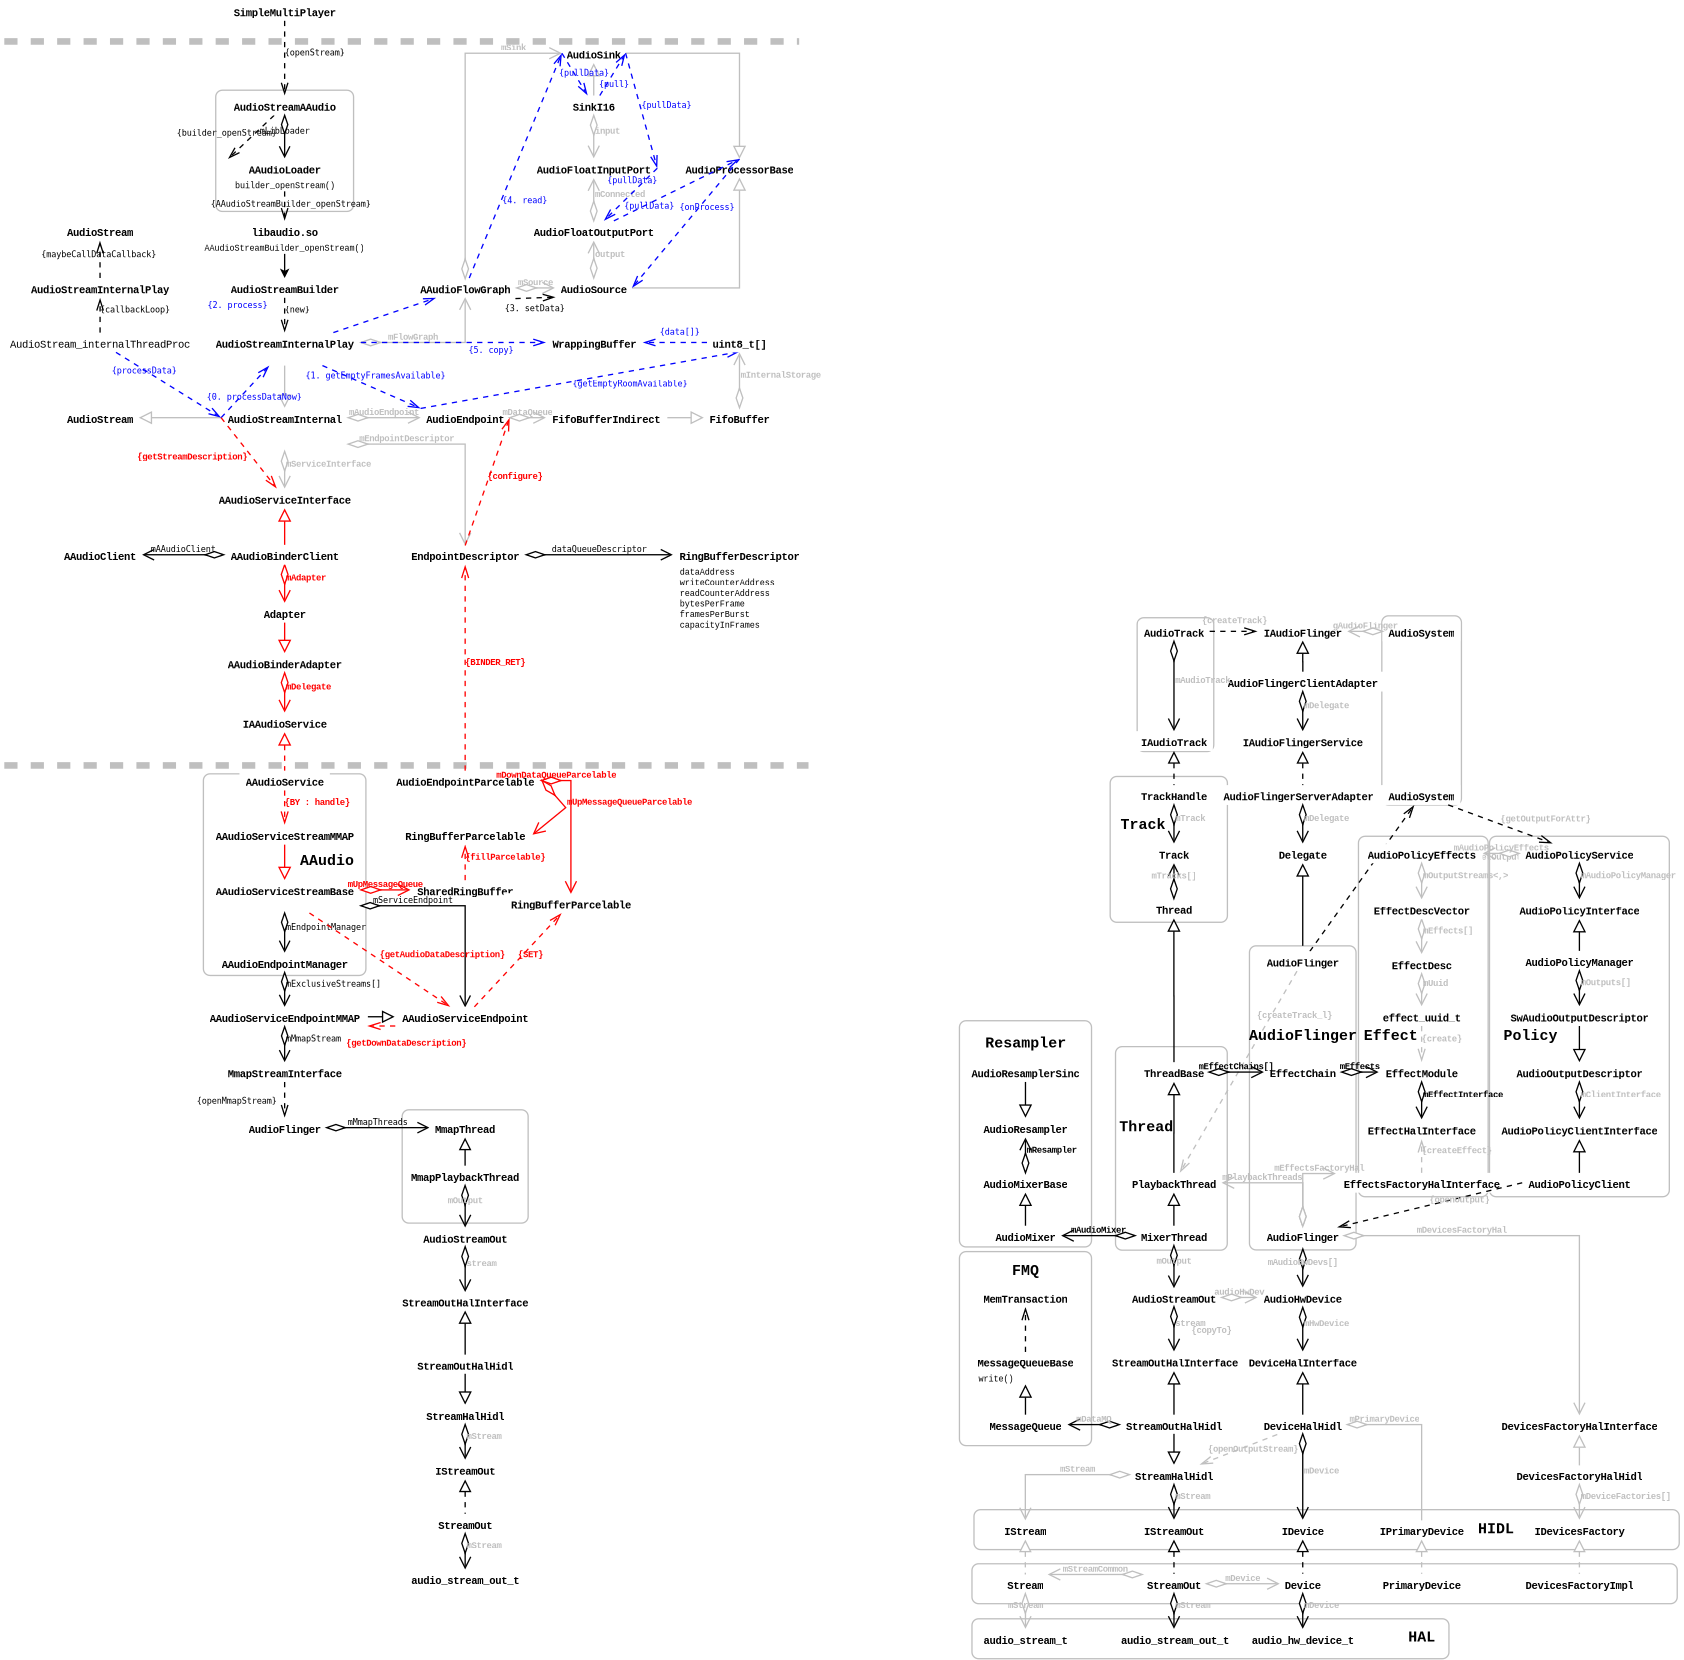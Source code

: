 <?xml version="1.0" encoding="UTF-8"?>
<dia:diagram xmlns:dia="http://www.lysator.liu.se/~alla/dia/">
  <dia:layer name="Background" visible="true" connectable="true" active="true">
    <dia:object type="Standard - Box" version="0" id="O0">
      <dia:attribute name="obj_pos">
        <dia:point val="27.997,-2.857"/>
      </dia:attribute>
      <dia:attribute name="obj_bb">
        <dia:rectangle val="27.947,-2.907;37.582,5.769"/>
      </dia:attribute>
      <dia:attribute name="elem_corner">
        <dia:point val="27.997,-2.857"/>
      </dia:attribute>
      <dia:attribute name="elem_width">
        <dia:real val="9.535"/>
      </dia:attribute>
      <dia:attribute name="elem_height">
        <dia:real val="8.576"/>
      </dia:attribute>
      <dia:attribute name="border_color">
        <dia:color val="#bfbfbfff"/>
      </dia:attribute>
      <dia:attribute name="show_background">
        <dia:boolean val="false"/>
      </dia:attribute>
      <dia:attribute name="line_join">
        <dia:enum val="1"/>
      </dia:attribute>
      <dia:attribute name="corner_radius">
        <dia:real val="0.5"/>
      </dia:attribute>
    </dia:object>
    <dia:object type="Standard - Box" version="0" id="O1">
      <dia:attribute name="obj_pos">
        <dia:point val="13.882,-80.043"/>
      </dia:attribute>
      <dia:attribute name="obj_bb">
        <dia:rectangle val="13.832,-80.094;24.366,-70.818"/>
      </dia:attribute>
      <dia:attribute name="elem_corner">
        <dia:point val="13.882,-80.043"/>
      </dia:attribute>
      <dia:attribute name="elem_width">
        <dia:real val="10.434"/>
      </dia:attribute>
      <dia:attribute name="elem_height">
        <dia:real val="9.176"/>
      </dia:attribute>
      <dia:attribute name="border_color">
        <dia:color val="#bfbfbfff"/>
      </dia:attribute>
      <dia:attribute name="show_background">
        <dia:boolean val="false"/>
      </dia:attribute>
      <dia:attribute name="line_join">
        <dia:enum val="1"/>
      </dia:attribute>
      <dia:attribute name="corner_radius">
        <dia:real val="0.5"/>
      </dia:attribute>
    </dia:object>
    <dia:object type="Standard - Box" version="0" id="O2">
      <dia:attribute name="obj_pos">
        <dia:point val="100.389,-23.564"/>
      </dia:attribute>
      <dia:attribute name="obj_bb">
        <dia:rectangle val="100.339,-23.614;110.258,3.773"/>
      </dia:attribute>
      <dia:attribute name="elem_corner">
        <dia:point val="100.389,-23.564"/>
      </dia:attribute>
      <dia:attribute name="elem_width">
        <dia:real val="9.819"/>
      </dia:attribute>
      <dia:attribute name="elem_height">
        <dia:real val="27.287"/>
      </dia:attribute>
      <dia:attribute name="border_color">
        <dia:color val="#bfbfbfff"/>
      </dia:attribute>
      <dia:attribute name="show_background">
        <dia:boolean val="false"/>
      </dia:attribute>
      <dia:attribute name="line_join">
        <dia:enum val="1"/>
      </dia:attribute>
      <dia:attribute name="corner_radius">
        <dia:real val="0.5"/>
      </dia:attribute>
    </dia:object>
    <dia:object type="Standard - Box" version="0" id="O3">
      <dia:attribute name="obj_pos">
        <dia:point val="71.131,35.674"/>
      </dia:attribute>
      <dia:attribute name="obj_bb">
        <dia:rectangle val="71.081,35.624;107.29,38.747"/>
      </dia:attribute>
      <dia:attribute name="elem_corner">
        <dia:point val="71.131,35.674"/>
      </dia:attribute>
      <dia:attribute name="elem_width">
        <dia:real val="36.109"/>
      </dia:attribute>
      <dia:attribute name="elem_height">
        <dia:real val="3.023"/>
      </dia:attribute>
      <dia:attribute name="border_color">
        <dia:color val="#bfbfbfff"/>
      </dia:attribute>
      <dia:attribute name="show_background">
        <dia:boolean val="false"/>
      </dia:attribute>
      <dia:attribute name="line_join">
        <dia:enum val="1"/>
      </dia:attribute>
      <dia:attribute name="corner_radius">
        <dia:real val="0.5"/>
      </dia:attribute>
    </dia:object>
    <dia:object type="Standard - Box" version="0" id="O4">
      <dia:attribute name="obj_pos">
        <dia:point val="83.636,-40.109"/>
      </dia:attribute>
      <dia:attribute name="obj_bb">
        <dia:rectangle val="83.586,-40.159;89.486,-29.929"/>
      </dia:attribute>
      <dia:attribute name="elem_corner">
        <dia:point val="83.636,-40.109"/>
      </dia:attribute>
      <dia:attribute name="elem_width">
        <dia:real val="5.8"/>
      </dia:attribute>
      <dia:attribute name="elem_height">
        <dia:real val="10.13"/>
      </dia:attribute>
      <dia:attribute name="border_color">
        <dia:color val="#bfbfbfff"/>
      </dia:attribute>
      <dia:attribute name="show_background">
        <dia:boolean val="false"/>
      </dia:attribute>
      <dia:attribute name="line_join">
        <dia:enum val="1"/>
      </dia:attribute>
      <dia:attribute name="corner_radius">
        <dia:real val="0.5"/>
      </dia:attribute>
    </dia:object>
    <dia:object type="Standard - Box" version="0" id="O5">
      <dia:attribute name="obj_pos">
        <dia:point val="110.309,-23.564"/>
      </dia:attribute>
      <dia:attribute name="obj_bb">
        <dia:rectangle val="110.259,-23.614;123.972,3.773"/>
      </dia:attribute>
      <dia:attribute name="elem_corner">
        <dia:point val="110.309,-23.564"/>
      </dia:attribute>
      <dia:attribute name="elem_width">
        <dia:real val="13.613"/>
      </dia:attribute>
      <dia:attribute name="elem_height">
        <dia:real val="27.287"/>
      </dia:attribute>
      <dia:attribute name="border_color">
        <dia:color val="#bfbfbfff"/>
      </dia:attribute>
      <dia:attribute name="show_background">
        <dia:boolean val="false"/>
      </dia:attribute>
      <dia:attribute name="line_join">
        <dia:enum val="1"/>
      </dia:attribute>
      <dia:attribute name="corner_radius">
        <dia:real val="0.5"/>
      </dia:attribute>
    </dia:object>
    <dia:object type="Standard - Box" version="0" id="O6">
      <dia:attribute name="obj_pos">
        <dia:point val="81.998,-7.64"/>
      </dia:attribute>
      <dia:attribute name="obj_bb">
        <dia:rectangle val="81.948,-7.69;90.507,7.818"/>
      </dia:attribute>
      <dia:attribute name="elem_corner">
        <dia:point val="81.998,-7.64"/>
      </dia:attribute>
      <dia:attribute name="elem_width">
        <dia:real val="8.459"/>
      </dia:attribute>
      <dia:attribute name="elem_height">
        <dia:real val="15.408"/>
      </dia:attribute>
      <dia:attribute name="border_color">
        <dia:color val="#bfbfbfff"/>
      </dia:attribute>
      <dia:attribute name="show_background">
        <dia:boolean val="false"/>
      </dia:attribute>
      <dia:attribute name="line_join">
        <dia:enum val="1"/>
      </dia:attribute>
      <dia:attribute name="corner_radius">
        <dia:real val="0.5"/>
      </dia:attribute>
    </dia:object>
    <dia:object type="Standard - Box" version="0" id="O7">
      <dia:attribute name="obj_pos">
        <dia:point val="81.593,-28.093"/>
      </dia:attribute>
      <dia:attribute name="obj_bb">
        <dia:rectangle val="81.543,-28.143;90.518,-17.004"/>
      </dia:attribute>
      <dia:attribute name="elem_corner">
        <dia:point val="81.593,-28.093"/>
      </dia:attribute>
      <dia:attribute name="elem_width">
        <dia:real val="8.875"/>
      </dia:attribute>
      <dia:attribute name="elem_height">
        <dia:real val="11.04"/>
      </dia:attribute>
      <dia:attribute name="border_color">
        <dia:color val="#bfbfbfff"/>
      </dia:attribute>
      <dia:attribute name="show_background">
        <dia:boolean val="false"/>
      </dia:attribute>
      <dia:attribute name="line_join">
        <dia:enum val="1"/>
      </dia:attribute>
      <dia:attribute name="corner_radius">
        <dia:real val="0.5"/>
      </dia:attribute>
    </dia:object>
    <dia:object type="Standard - Box" version="0" id="O8">
      <dia:attribute name="obj_pos">
        <dia:point val="70.182,-9.6"/>
      </dia:attribute>
      <dia:attribute name="obj_bb">
        <dia:rectangle val="70.132,-9.65;80.231,7.574"/>
      </dia:attribute>
      <dia:attribute name="elem_corner">
        <dia:point val="70.182,-9.6"/>
      </dia:attribute>
      <dia:attribute name="elem_width">
        <dia:real val="9.999"/>
      </dia:attribute>
      <dia:attribute name="elem_height">
        <dia:real val="17.124"/>
      </dia:attribute>
      <dia:attribute name="border_color">
        <dia:color val="#bfbfbfff"/>
      </dia:attribute>
      <dia:attribute name="show_background">
        <dia:boolean val="false"/>
      </dia:attribute>
      <dia:attribute name="line_join">
        <dia:enum val="1"/>
      </dia:attribute>
      <dia:attribute name="corner_radius">
        <dia:real val="0.5"/>
      </dia:attribute>
    </dia:object>
    <dia:object type="Standard - Box" version="0" id="O9">
      <dia:attribute name="obj_pos">
        <dia:point val="70.182,7.878"/>
      </dia:attribute>
      <dia:attribute name="obj_bb">
        <dia:rectangle val="70.132,7.828;80.231,22.615"/>
      </dia:attribute>
      <dia:attribute name="elem_corner">
        <dia:point val="70.182,7.878"/>
      </dia:attribute>
      <dia:attribute name="elem_width">
        <dia:real val="9.999"/>
      </dia:attribute>
      <dia:attribute name="elem_height">
        <dia:real val="14.687"/>
      </dia:attribute>
      <dia:attribute name="border_color">
        <dia:color val="#bfbfbfff"/>
      </dia:attribute>
      <dia:attribute name="show_background">
        <dia:boolean val="false"/>
      </dia:attribute>
      <dia:attribute name="line_join">
        <dia:enum val="1"/>
      </dia:attribute>
      <dia:attribute name="corner_radius">
        <dia:real val="0.5"/>
      </dia:attribute>
    </dia:object>
    <dia:object type="Standard - Box" version="0" id="O10">
      <dia:attribute name="obj_pos">
        <dia:point val="92.137,-15.27"/>
      </dia:attribute>
      <dia:attribute name="obj_bb">
        <dia:rectangle val="92.087,-15.32;100.255,7.799"/>
      </dia:attribute>
      <dia:attribute name="elem_corner">
        <dia:point val="92.137,-15.27"/>
      </dia:attribute>
      <dia:attribute name="elem_width">
        <dia:real val="8.068"/>
      </dia:attribute>
      <dia:attribute name="elem_height">
        <dia:real val="23.019"/>
      </dia:attribute>
      <dia:attribute name="border_color">
        <dia:color val="#bfbfbfff"/>
      </dia:attribute>
      <dia:attribute name="show_background">
        <dia:boolean val="false"/>
      </dia:attribute>
      <dia:attribute name="line_join">
        <dia:enum val="1"/>
      </dia:attribute>
      <dia:attribute name="corner_radius">
        <dia:real val="0.5"/>
      </dia:attribute>
    </dia:object>
    <dia:object type="Standard - Box" version="0" id="O11">
      <dia:attribute name="obj_pos">
        <dia:point val="102.158,-40.253"/>
      </dia:attribute>
      <dia:attribute name="obj_bb">
        <dia:rectangle val="102.108,-40.303;108.234,-25.883"/>
      </dia:attribute>
      <dia:attribute name="elem_corner">
        <dia:point val="102.158,-40.253"/>
      </dia:attribute>
      <dia:attribute name="elem_width">
        <dia:real val="6.026"/>
      </dia:attribute>
      <dia:attribute name="elem_height">
        <dia:real val="14.32"/>
      </dia:attribute>
      <dia:attribute name="border_color">
        <dia:color val="#bfbfbfff"/>
      </dia:attribute>
      <dia:attribute name="show_background">
        <dia:boolean val="false"/>
      </dia:attribute>
      <dia:attribute name="line_join">
        <dia:enum val="1"/>
      </dia:attribute>
      <dia:attribute name="corner_radius">
        <dia:real val="0.5"/>
      </dia:attribute>
    </dia:object>
    <dia:object type="Standard - Box" version="0" id="O12">
      <dia:attribute name="obj_pos">
        <dia:point val="71.283,27.412"/>
      </dia:attribute>
      <dia:attribute name="obj_bb">
        <dia:rectangle val="71.233,27.362;124.722,30.485"/>
      </dia:attribute>
      <dia:attribute name="elem_corner">
        <dia:point val="71.283,27.412"/>
      </dia:attribute>
      <dia:attribute name="elem_width">
        <dia:real val="53.389"/>
      </dia:attribute>
      <dia:attribute name="elem_height">
        <dia:real val="3.023"/>
      </dia:attribute>
      <dia:attribute name="border_color">
        <dia:color val="#bfbfbfff"/>
      </dia:attribute>
      <dia:attribute name="show_background">
        <dia:boolean val="false"/>
      </dia:attribute>
      <dia:attribute name="line_join">
        <dia:enum val="1"/>
      </dia:attribute>
      <dia:attribute name="corner_radius">
        <dia:real val="0.5"/>
      </dia:attribute>
    </dia:object>
    <dia:object type="Standard - Box" version="0" id="O13">
      <dia:attribute name="obj_pos">
        <dia:point val="71.131,31.508"/>
      </dia:attribute>
      <dia:attribute name="obj_bb">
        <dia:rectangle val="71.081,31.458;124.57,34.581"/>
      </dia:attribute>
      <dia:attribute name="elem_corner">
        <dia:point val="71.131,31.508"/>
      </dia:attribute>
      <dia:attribute name="elem_width">
        <dia:real val="53.389"/>
      </dia:attribute>
      <dia:attribute name="elem_height">
        <dia:real val="3.023"/>
      </dia:attribute>
      <dia:attribute name="border_color">
        <dia:color val="#bfbfbfff"/>
      </dia:attribute>
      <dia:attribute name="show_background">
        <dia:boolean val="false"/>
      </dia:attribute>
      <dia:attribute name="line_join">
        <dia:enum val="1"/>
      </dia:attribute>
      <dia:attribute name="corner_radius">
        <dia:real val="0.5"/>
      </dia:attribute>
    </dia:object>
    <dia:object type="Standard - Box" version="0" id="O14">
      <dia:attribute name="obj_pos">
        <dia:point val="12.948,-28.292"/>
      </dia:attribute>
      <dia:attribute name="obj_bb">
        <dia:rectangle val="12.898,-28.342;25.3,-12.979"/>
      </dia:attribute>
      <dia:attribute name="elem_corner">
        <dia:point val="12.948,-28.292"/>
      </dia:attribute>
      <dia:attribute name="elem_width">
        <dia:real val="12.302"/>
      </dia:attribute>
      <dia:attribute name="elem_height">
        <dia:real val="15.263"/>
      </dia:attribute>
      <dia:attribute name="border_color">
        <dia:color val="#bfbfbfff"/>
      </dia:attribute>
      <dia:attribute name="show_background">
        <dia:boolean val="false"/>
      </dia:attribute>
      <dia:attribute name="line_join">
        <dia:enum val="1"/>
      </dia:attribute>
      <dia:attribute name="corner_radius">
        <dia:real val="0.5"/>
      </dia:attribute>
    </dia:object>
    <dia:object type="UML - Class" version="0" id="O15">
      <dia:attribute name="obj_pos">
        <dia:point val="89.921,-27.387"/>
      </dia:attribute>
      <dia:attribute name="obj_bb">
        <dia:rectangle val="89.871,-27.437;102.471,-25.937"/>
      </dia:attribute>
      <dia:attribute name="elem_corner">
        <dia:point val="89.921,-27.387"/>
      </dia:attribute>
      <dia:attribute name="elem_width">
        <dia:real val="12.5"/>
      </dia:attribute>
      <dia:attribute name="elem_height">
        <dia:real val="1.4"/>
      </dia:attribute>
      <dia:attribute name="name">
        <dia:string>#AudioFlingerServerAdapter#</dia:string>
      </dia:attribute>
      <dia:attribute name="stereotype">
        <dia:string>##</dia:string>
      </dia:attribute>
      <dia:attribute name="comment">
        <dia:string>##</dia:string>
      </dia:attribute>
      <dia:attribute name="abstract">
        <dia:boolean val="false"/>
      </dia:attribute>
      <dia:attribute name="suppress_attributes">
        <dia:boolean val="false"/>
      </dia:attribute>
      <dia:attribute name="suppress_operations">
        <dia:boolean val="false"/>
      </dia:attribute>
      <dia:attribute name="visible_attributes">
        <dia:boolean val="false"/>
      </dia:attribute>
      <dia:attribute name="visible_operations">
        <dia:boolean val="false"/>
      </dia:attribute>
      <dia:attribute name="visible_comments">
        <dia:boolean val="false"/>
      </dia:attribute>
      <dia:attribute name="wrap_operations">
        <dia:boolean val="true"/>
      </dia:attribute>
      <dia:attribute name="wrap_after_char">
        <dia:int val="40"/>
      </dia:attribute>
      <dia:attribute name="comment_line_length">
        <dia:int val="17"/>
      </dia:attribute>
      <dia:attribute name="comment_tagging">
        <dia:boolean val="false"/>
      </dia:attribute>
      <dia:attribute name="allow_resizing">
        <dia:boolean val="false"/>
      </dia:attribute>
      <dia:attribute name="line_width">
        <dia:real val="0.1"/>
      </dia:attribute>
      <dia:attribute name="line_color">
        <dia:color val="#ffffffff"/>
      </dia:attribute>
      <dia:attribute name="fill_color">
        <dia:color val="#ffffffff"/>
      </dia:attribute>
      <dia:attribute name="text_color">
        <dia:color val="#000000ff"/>
      </dia:attribute>
      <dia:attribute name="normal_font">
        <dia:font family="Courier New" style="0" name="Courier"/>
      </dia:attribute>
      <dia:attribute name="abstract_font">
        <dia:font family="Courier New" style="0" name="Courier"/>
      </dia:attribute>
      <dia:attribute name="polymorphic_font">
        <dia:font family="Courier New" style="0" name="Courier"/>
      </dia:attribute>
      <dia:attribute name="classname_font">
        <dia:font family="Courier New" style="80" name="Courier-Bold"/>
      </dia:attribute>
      <dia:attribute name="abstract_classname_font">
        <dia:font family="Courier New" style="0" name="Courier"/>
      </dia:attribute>
      <dia:attribute name="comment_font">
        <dia:font family="Courier New" style="0" name="Courier"/>
      </dia:attribute>
      <dia:attribute name="normal_font_height">
        <dia:real val="0.8"/>
      </dia:attribute>
      <dia:attribute name="polymorphic_font_height">
        <dia:real val="0.8"/>
      </dia:attribute>
      <dia:attribute name="abstract_font_height">
        <dia:real val="0.8"/>
      </dia:attribute>
      <dia:attribute name="classname_font_height">
        <dia:real val="1"/>
      </dia:attribute>
      <dia:attribute name="abstract_classname_font_height">
        <dia:real val="1"/>
      </dia:attribute>
      <dia:attribute name="comment_font_height">
        <dia:real val="0.7"/>
      </dia:attribute>
      <dia:attribute name="attributes"/>
      <dia:attribute name="operations"/>
      <dia:attribute name="template">
        <dia:boolean val="false"/>
      </dia:attribute>
      <dia:attribute name="templates"/>
    </dia:object>
    <dia:object type="UML - Class" version="0" id="O16">
      <dia:attribute name="obj_pos">
        <dia:point val="98.681,1.967"/>
      </dia:attribute>
      <dia:attribute name="obj_bb">
        <dia:rectangle val="98.632,1.917;111.712,3.417"/>
      </dia:attribute>
      <dia:attribute name="elem_corner">
        <dia:point val="98.681,1.967"/>
      </dia:attribute>
      <dia:attribute name="elem_width">
        <dia:real val="12.98"/>
      </dia:attribute>
      <dia:attribute name="elem_height">
        <dia:real val="1.4"/>
      </dia:attribute>
      <dia:attribute name="name">
        <dia:string>#EffectsFactoryHalInterface#</dia:string>
      </dia:attribute>
      <dia:attribute name="stereotype">
        <dia:string>##</dia:string>
      </dia:attribute>
      <dia:attribute name="comment">
        <dia:string>##</dia:string>
      </dia:attribute>
      <dia:attribute name="abstract">
        <dia:boolean val="false"/>
      </dia:attribute>
      <dia:attribute name="suppress_attributes">
        <dia:boolean val="false"/>
      </dia:attribute>
      <dia:attribute name="suppress_operations">
        <dia:boolean val="false"/>
      </dia:attribute>
      <dia:attribute name="visible_attributes">
        <dia:boolean val="false"/>
      </dia:attribute>
      <dia:attribute name="visible_operations">
        <dia:boolean val="false"/>
      </dia:attribute>
      <dia:attribute name="visible_comments">
        <dia:boolean val="false"/>
      </dia:attribute>
      <dia:attribute name="wrap_operations">
        <dia:boolean val="true"/>
      </dia:attribute>
      <dia:attribute name="wrap_after_char">
        <dia:int val="40"/>
      </dia:attribute>
      <dia:attribute name="comment_line_length">
        <dia:int val="17"/>
      </dia:attribute>
      <dia:attribute name="comment_tagging">
        <dia:boolean val="false"/>
      </dia:attribute>
      <dia:attribute name="allow_resizing">
        <dia:boolean val="false"/>
      </dia:attribute>
      <dia:attribute name="line_width">
        <dia:real val="0.1"/>
      </dia:attribute>
      <dia:attribute name="line_color">
        <dia:color val="#ffffffff"/>
      </dia:attribute>
      <dia:attribute name="fill_color">
        <dia:color val="#ffffffff"/>
      </dia:attribute>
      <dia:attribute name="text_color">
        <dia:color val="#000000ff"/>
      </dia:attribute>
      <dia:attribute name="normal_font">
        <dia:font family="Courier New" style="0" name="Courier"/>
      </dia:attribute>
      <dia:attribute name="abstract_font">
        <dia:font family="Courier New" style="0" name="Courier"/>
      </dia:attribute>
      <dia:attribute name="polymorphic_font">
        <dia:font family="Courier New" style="0" name="Courier"/>
      </dia:attribute>
      <dia:attribute name="classname_font">
        <dia:font family="Courier New" style="80" name="Courier-Bold"/>
      </dia:attribute>
      <dia:attribute name="abstract_classname_font">
        <dia:font family="Courier New" style="0" name="Courier"/>
      </dia:attribute>
      <dia:attribute name="comment_font">
        <dia:font family="Courier New" style="0" name="Courier"/>
      </dia:attribute>
      <dia:attribute name="normal_font_height">
        <dia:real val="0.8"/>
      </dia:attribute>
      <dia:attribute name="polymorphic_font_height">
        <dia:real val="0.8"/>
      </dia:attribute>
      <dia:attribute name="abstract_font_height">
        <dia:real val="0.8"/>
      </dia:attribute>
      <dia:attribute name="classname_font_height">
        <dia:real val="1"/>
      </dia:attribute>
      <dia:attribute name="abstract_classname_font_height">
        <dia:real val="1"/>
      </dia:attribute>
      <dia:attribute name="comment_font_height">
        <dia:real val="0.7"/>
      </dia:attribute>
      <dia:attribute name="attributes"/>
      <dia:attribute name="operations"/>
      <dia:attribute name="template">
        <dia:boolean val="false"/>
      </dia:attribute>
      <dia:attribute name="templates"/>
    </dia:object>
    <dia:object type="Standard - Line" version="0" id="O17">
      <dia:attribute name="obj_pos">
        <dia:point val="-2.124,-28.927"/>
      </dia:attribute>
      <dia:attribute name="obj_bb">
        <dia:rectangle val="-2.374,-29.177;59.005,-28.677"/>
      </dia:attribute>
      <dia:attribute name="conn_endpoints">
        <dia:point val="-2.124,-28.927"/>
        <dia:point val="58.755,-28.927"/>
      </dia:attribute>
      <dia:attribute name="numcp">
        <dia:int val="1"/>
      </dia:attribute>
      <dia:attribute name="line_color">
        <dia:color val="#bfbfbfff"/>
      </dia:attribute>
      <dia:attribute name="line_width">
        <dia:real val="0.5"/>
      </dia:attribute>
      <dia:attribute name="line_style">
        <dia:enum val="1"/>
      </dia:attribute>
    </dia:object>
    <dia:object type="UML - Class" version="0" id="O18">
      <dia:attribute name="obj_pos">
        <dia:point val="82.813,10.648"/>
      </dia:attribute>
      <dia:attribute name="obj_bb">
        <dia:rectangle val="82.763,10.598;90.083,12.098"/>
      </dia:attribute>
      <dia:attribute name="elem_corner">
        <dia:point val="82.813,10.648"/>
      </dia:attribute>
      <dia:attribute name="elem_width">
        <dia:real val="7.22"/>
      </dia:attribute>
      <dia:attribute name="elem_height">
        <dia:real val="1.4"/>
      </dia:attribute>
      <dia:attribute name="name">
        <dia:string>#AudioStreamOut#</dia:string>
      </dia:attribute>
      <dia:attribute name="stereotype">
        <dia:string>##</dia:string>
      </dia:attribute>
      <dia:attribute name="comment">
        <dia:string>##</dia:string>
      </dia:attribute>
      <dia:attribute name="abstract">
        <dia:boolean val="false"/>
      </dia:attribute>
      <dia:attribute name="suppress_attributes">
        <dia:boolean val="false"/>
      </dia:attribute>
      <dia:attribute name="suppress_operations">
        <dia:boolean val="false"/>
      </dia:attribute>
      <dia:attribute name="visible_attributes">
        <dia:boolean val="false"/>
      </dia:attribute>
      <dia:attribute name="visible_operations">
        <dia:boolean val="false"/>
      </dia:attribute>
      <dia:attribute name="visible_comments">
        <dia:boolean val="false"/>
      </dia:attribute>
      <dia:attribute name="wrap_operations">
        <dia:boolean val="true"/>
      </dia:attribute>
      <dia:attribute name="wrap_after_char">
        <dia:int val="40"/>
      </dia:attribute>
      <dia:attribute name="comment_line_length">
        <dia:int val="17"/>
      </dia:attribute>
      <dia:attribute name="comment_tagging">
        <dia:boolean val="false"/>
      </dia:attribute>
      <dia:attribute name="allow_resizing">
        <dia:boolean val="false"/>
      </dia:attribute>
      <dia:attribute name="line_width">
        <dia:real val="0.1"/>
      </dia:attribute>
      <dia:attribute name="line_color">
        <dia:color val="#ffffffff"/>
      </dia:attribute>
      <dia:attribute name="fill_color">
        <dia:color val="#ffffffff"/>
      </dia:attribute>
      <dia:attribute name="text_color">
        <dia:color val="#000000ff"/>
      </dia:attribute>
      <dia:attribute name="normal_font">
        <dia:font family="Courier New" style="0" name="Courier"/>
      </dia:attribute>
      <dia:attribute name="abstract_font">
        <dia:font family="Courier New" style="0" name="Courier"/>
      </dia:attribute>
      <dia:attribute name="polymorphic_font">
        <dia:font family="Courier New" style="0" name="Courier"/>
      </dia:attribute>
      <dia:attribute name="classname_font">
        <dia:font family="Courier New" style="80" name="Courier-Bold"/>
      </dia:attribute>
      <dia:attribute name="abstract_classname_font">
        <dia:font family="Courier New" style="0" name="Courier"/>
      </dia:attribute>
      <dia:attribute name="comment_font">
        <dia:font family="Courier New" style="0" name="Courier"/>
      </dia:attribute>
      <dia:attribute name="normal_font_height">
        <dia:real val="0.8"/>
      </dia:attribute>
      <dia:attribute name="polymorphic_font_height">
        <dia:real val="0.8"/>
      </dia:attribute>
      <dia:attribute name="abstract_font_height">
        <dia:real val="0.8"/>
      </dia:attribute>
      <dia:attribute name="classname_font_height">
        <dia:real val="1"/>
      </dia:attribute>
      <dia:attribute name="abstract_classname_font_height">
        <dia:real val="1"/>
      </dia:attribute>
      <dia:attribute name="comment_font_height">
        <dia:real val="0.7"/>
      </dia:attribute>
      <dia:attribute name="attributes"/>
      <dia:attribute name="operations"/>
      <dia:attribute name="template">
        <dia:boolean val="false"/>
      </dia:attribute>
      <dia:attribute name="templates"/>
    </dia:object>
    <dia:object type="UML - Class" version="0" id="O19">
      <dia:attribute name="obj_pos">
        <dia:point val="81.217,15.483"/>
      </dia:attribute>
      <dia:attribute name="obj_bb">
        <dia:rectangle val="81.167,15.433;91.847,16.933"/>
      </dia:attribute>
      <dia:attribute name="elem_corner">
        <dia:point val="81.217,15.483"/>
      </dia:attribute>
      <dia:attribute name="elem_width">
        <dia:real val="10.58"/>
      </dia:attribute>
      <dia:attribute name="elem_height">
        <dia:real val="1.4"/>
      </dia:attribute>
      <dia:attribute name="name">
        <dia:string>#StreamOutHalInterface#</dia:string>
      </dia:attribute>
      <dia:attribute name="stereotype">
        <dia:string>##</dia:string>
      </dia:attribute>
      <dia:attribute name="comment">
        <dia:string>##</dia:string>
      </dia:attribute>
      <dia:attribute name="abstract">
        <dia:boolean val="false"/>
      </dia:attribute>
      <dia:attribute name="suppress_attributes">
        <dia:boolean val="false"/>
      </dia:attribute>
      <dia:attribute name="suppress_operations">
        <dia:boolean val="false"/>
      </dia:attribute>
      <dia:attribute name="visible_attributes">
        <dia:boolean val="false"/>
      </dia:attribute>
      <dia:attribute name="visible_operations">
        <dia:boolean val="false"/>
      </dia:attribute>
      <dia:attribute name="visible_comments">
        <dia:boolean val="false"/>
      </dia:attribute>
      <dia:attribute name="wrap_operations">
        <dia:boolean val="true"/>
      </dia:attribute>
      <dia:attribute name="wrap_after_char">
        <dia:int val="40"/>
      </dia:attribute>
      <dia:attribute name="comment_line_length">
        <dia:int val="17"/>
      </dia:attribute>
      <dia:attribute name="comment_tagging">
        <dia:boolean val="false"/>
      </dia:attribute>
      <dia:attribute name="allow_resizing">
        <dia:boolean val="false"/>
      </dia:attribute>
      <dia:attribute name="line_width">
        <dia:real val="0.1"/>
      </dia:attribute>
      <dia:attribute name="line_color">
        <dia:color val="#ffffffff"/>
      </dia:attribute>
      <dia:attribute name="fill_color">
        <dia:color val="#ffffffff"/>
      </dia:attribute>
      <dia:attribute name="text_color">
        <dia:color val="#000000ff"/>
      </dia:attribute>
      <dia:attribute name="normal_font">
        <dia:font family="Courier New" style="0" name="Courier"/>
      </dia:attribute>
      <dia:attribute name="abstract_font">
        <dia:font family="Courier New" style="0" name="Courier"/>
      </dia:attribute>
      <dia:attribute name="polymorphic_font">
        <dia:font family="Courier New" style="0" name="Courier"/>
      </dia:attribute>
      <dia:attribute name="classname_font">
        <dia:font family="Courier New" style="80" name="Courier-Bold"/>
      </dia:attribute>
      <dia:attribute name="abstract_classname_font">
        <dia:font family="Courier New" style="0" name="Courier"/>
      </dia:attribute>
      <dia:attribute name="comment_font">
        <dia:font family="Courier New" style="0" name="Courier"/>
      </dia:attribute>
      <dia:attribute name="normal_font_height">
        <dia:real val="0.8"/>
      </dia:attribute>
      <dia:attribute name="polymorphic_font_height">
        <dia:real val="0.8"/>
      </dia:attribute>
      <dia:attribute name="abstract_font_height">
        <dia:real val="0.8"/>
      </dia:attribute>
      <dia:attribute name="classname_font_height">
        <dia:real val="1"/>
      </dia:attribute>
      <dia:attribute name="abstract_classname_font_height">
        <dia:real val="1"/>
      </dia:attribute>
      <dia:attribute name="comment_font_height">
        <dia:real val="0.7"/>
      </dia:attribute>
      <dia:attribute name="attributes"/>
      <dia:attribute name="operations"/>
      <dia:attribute name="template">
        <dia:boolean val="false"/>
      </dia:attribute>
      <dia:attribute name="templates"/>
    </dia:object>
    <dia:object type="UML - Association" version="2" id="O20">
      <dia:attribute name="obj_pos">
        <dia:point val="86.423,12.048"/>
      </dia:attribute>
      <dia:attribute name="obj_bb">
        <dia:rectangle val="85.576,11.257;88.984,16.28"/>
      </dia:attribute>
      <dia:attribute name="meta">
        <dia:composite type="dict"/>
      </dia:attribute>
      <dia:attribute name="orth_points">
        <dia:point val="86.423,12.048"/>
        <dia:point val="86.423,13.712"/>
        <dia:point val="86.423,13.712"/>
        <dia:point val="86.423,15.433"/>
      </dia:attribute>
      <dia:attribute name="orth_orient">
        <dia:enum val="1"/>
        <dia:enum val="0"/>
        <dia:enum val="1"/>
      </dia:attribute>
      <dia:attribute name="orth_autoroute">
        <dia:boolean val="true"/>
      </dia:attribute>
      <dia:attribute name="name">
        <dia:string>#stream#</dia:string>
      </dia:attribute>
      <dia:attribute name="direction">
        <dia:enum val="1"/>
      </dia:attribute>
      <dia:attribute name="show_direction">
        <dia:boolean val="false"/>
      </dia:attribute>
      <dia:attribute name="assoc_type">
        <dia:enum val="1"/>
      </dia:attribute>
      <dia:attribute name="role_a">
        <dia:string>##</dia:string>
      </dia:attribute>
      <dia:attribute name="multipicity_a">
        <dia:string>##</dia:string>
      </dia:attribute>
      <dia:attribute name="visibility_a">
        <dia:enum val="3"/>
      </dia:attribute>
      <dia:attribute name="show_arrow_a">
        <dia:boolean val="false"/>
      </dia:attribute>
      <dia:attribute name="role_b">
        <dia:string>##</dia:string>
      </dia:attribute>
      <dia:attribute name="multipicity_b">
        <dia:string>##</dia:string>
      </dia:attribute>
      <dia:attribute name="visibility_b">
        <dia:enum val="3"/>
      </dia:attribute>
      <dia:attribute name="show_arrow_b">
        <dia:boolean val="true"/>
      </dia:attribute>
      <dia:attribute name="text_font">
        <dia:font family="Courier New" style="80" name="Courier-Bold"/>
      </dia:attribute>
      <dia:attribute name="text_height">
        <dia:real val="0.847"/>
      </dia:attribute>
      <dia:attribute name="text_colour">
        <dia:color val="#bfbfbfff"/>
      </dia:attribute>
      <dia:attribute name="line_width">
        <dia:real val="0.1"/>
      </dia:attribute>
      <dia:attribute name="line_colour">
        <dia:color val="#000000ff"/>
      </dia:attribute>
      <dia:connections>
        <dia:connection handle="0" to="O18" connection="6"/>
      </dia:connections>
    </dia:object>
    <dia:object type="UML - Class" version="0" id="O21">
      <dia:attribute name="obj_pos">
        <dia:point val="82.333,20.272"/>
      </dia:attribute>
      <dia:attribute name="obj_bb">
        <dia:rectangle val="82.283,20.222;90.563,21.722"/>
      </dia:attribute>
      <dia:attribute name="elem_corner">
        <dia:point val="82.333,20.272"/>
      </dia:attribute>
      <dia:attribute name="elem_width">
        <dia:real val="8.18"/>
      </dia:attribute>
      <dia:attribute name="elem_height">
        <dia:real val="1.4"/>
      </dia:attribute>
      <dia:attribute name="name">
        <dia:string>#StreamOutHalHidl#</dia:string>
      </dia:attribute>
      <dia:attribute name="stereotype">
        <dia:string>##</dia:string>
      </dia:attribute>
      <dia:attribute name="comment">
        <dia:string>##</dia:string>
      </dia:attribute>
      <dia:attribute name="abstract">
        <dia:boolean val="false"/>
      </dia:attribute>
      <dia:attribute name="suppress_attributes">
        <dia:boolean val="false"/>
      </dia:attribute>
      <dia:attribute name="suppress_operations">
        <dia:boolean val="false"/>
      </dia:attribute>
      <dia:attribute name="visible_attributes">
        <dia:boolean val="false"/>
      </dia:attribute>
      <dia:attribute name="visible_operations">
        <dia:boolean val="false"/>
      </dia:attribute>
      <dia:attribute name="visible_comments">
        <dia:boolean val="false"/>
      </dia:attribute>
      <dia:attribute name="wrap_operations">
        <dia:boolean val="true"/>
      </dia:attribute>
      <dia:attribute name="wrap_after_char">
        <dia:int val="40"/>
      </dia:attribute>
      <dia:attribute name="comment_line_length">
        <dia:int val="17"/>
      </dia:attribute>
      <dia:attribute name="comment_tagging">
        <dia:boolean val="false"/>
      </dia:attribute>
      <dia:attribute name="allow_resizing">
        <dia:boolean val="false"/>
      </dia:attribute>
      <dia:attribute name="line_width">
        <dia:real val="0.1"/>
      </dia:attribute>
      <dia:attribute name="line_color">
        <dia:color val="#ffffffff"/>
      </dia:attribute>
      <dia:attribute name="fill_color">
        <dia:color val="#ffffffff"/>
      </dia:attribute>
      <dia:attribute name="text_color">
        <dia:color val="#000000ff"/>
      </dia:attribute>
      <dia:attribute name="normal_font">
        <dia:font family="Courier New" style="0" name="Courier"/>
      </dia:attribute>
      <dia:attribute name="abstract_font">
        <dia:font family="Courier New" style="0" name="Courier"/>
      </dia:attribute>
      <dia:attribute name="polymorphic_font">
        <dia:font family="Courier New" style="0" name="Courier"/>
      </dia:attribute>
      <dia:attribute name="classname_font">
        <dia:font family="Courier New" style="80" name="Courier-Bold"/>
      </dia:attribute>
      <dia:attribute name="abstract_classname_font">
        <dia:font family="Courier New" style="0" name="Courier"/>
      </dia:attribute>
      <dia:attribute name="comment_font">
        <dia:font family="Courier New" style="0" name="Courier"/>
      </dia:attribute>
      <dia:attribute name="normal_font_height">
        <dia:real val="0.8"/>
      </dia:attribute>
      <dia:attribute name="polymorphic_font_height">
        <dia:real val="0.8"/>
      </dia:attribute>
      <dia:attribute name="abstract_font_height">
        <dia:real val="0.8"/>
      </dia:attribute>
      <dia:attribute name="classname_font_height">
        <dia:real val="1"/>
      </dia:attribute>
      <dia:attribute name="abstract_classname_font_height">
        <dia:real val="1"/>
      </dia:attribute>
      <dia:attribute name="comment_font_height">
        <dia:real val="0.7"/>
      </dia:attribute>
      <dia:attribute name="attributes"/>
      <dia:attribute name="operations"/>
      <dia:attribute name="template">
        <dia:boolean val="false"/>
      </dia:attribute>
      <dia:attribute name="templates"/>
    </dia:object>
    <dia:object type="UML - Generalization" version="1" id="O22">
      <dia:attribute name="obj_pos">
        <dia:point val="86.423,16.934"/>
      </dia:attribute>
      <dia:attribute name="obj_bb">
        <dia:rectangle val="85.526,16.884;87.319,20.271"/>
      </dia:attribute>
      <dia:attribute name="meta">
        <dia:composite type="dict"/>
      </dia:attribute>
      <dia:attribute name="orth_points">
        <dia:point val="86.423,16.934"/>
        <dia:point val="86.423,19.001"/>
        <dia:point val="86.423,19.001"/>
        <dia:point val="86.423,20.221"/>
      </dia:attribute>
      <dia:attribute name="orth_orient">
        <dia:enum val="1"/>
        <dia:enum val="0"/>
        <dia:enum val="1"/>
      </dia:attribute>
      <dia:attribute name="orth_autoroute">
        <dia:boolean val="true"/>
      </dia:attribute>
      <dia:attribute name="name">
        <dia:string>##</dia:string>
      </dia:attribute>
      <dia:attribute name="stereotype">
        <dia:string>##</dia:string>
      </dia:attribute>
      <dia:attribute name="text_font">
        <dia:font family="Courier New" style="80" name="Courier-Bold"/>
      </dia:attribute>
      <dia:attribute name="text_height">
        <dia:real val="0.847"/>
      </dia:attribute>
      <dia:attribute name="text_colour">
        <dia:color val="#bfbfbfff"/>
      </dia:attribute>
      <dia:attribute name="line_width">
        <dia:real val="0.1"/>
      </dia:attribute>
      <dia:attribute name="line_colour">
        <dia:color val="#000000ff"/>
      </dia:attribute>
      <dia:connections>
        <dia:connection handle="1" to="O21" connection="8"/>
      </dia:connections>
    </dia:object>
    <dia:object type="UML - Generalization" version="1" id="O23">
      <dia:attribute name="obj_pos">
        <dia:point val="86.423,24.01"/>
      </dia:attribute>
      <dia:attribute name="obj_bb">
        <dia:rectangle val="85.526,21.622;87.319,24.06"/>
      </dia:attribute>
      <dia:attribute name="meta">
        <dia:composite type="dict"/>
      </dia:attribute>
      <dia:attribute name="orth_points">
        <dia:point val="86.423,24.01"/>
        <dia:point val="86.423,22.418"/>
        <dia:point val="86.423,22.418"/>
        <dia:point val="86.423,21.672"/>
      </dia:attribute>
      <dia:attribute name="orth_orient">
        <dia:enum val="1"/>
        <dia:enum val="0"/>
        <dia:enum val="1"/>
      </dia:attribute>
      <dia:attribute name="orth_autoroute">
        <dia:boolean val="true"/>
      </dia:attribute>
      <dia:attribute name="name">
        <dia:string>##</dia:string>
      </dia:attribute>
      <dia:attribute name="stereotype">
        <dia:string>##</dia:string>
      </dia:attribute>
      <dia:attribute name="text_font">
        <dia:font family="Courier New" style="80" name="Courier-Bold"/>
      </dia:attribute>
      <dia:attribute name="text_height">
        <dia:real val="0.847"/>
      </dia:attribute>
      <dia:attribute name="text_colour">
        <dia:color val="#bfbfbfff"/>
      </dia:attribute>
      <dia:attribute name="line_width">
        <dia:real val="0.1"/>
      </dia:attribute>
      <dia:attribute name="line_colour">
        <dia:color val="#000000ff"/>
      </dia:attribute>
      <dia:connections>
        <dia:connection handle="0" to="O24" connection="8"/>
        <dia:connection handle="1" to="O21" connection="6"/>
      </dia:connections>
    </dia:object>
    <dia:object type="UML - Class" version="0" id="O24">
      <dia:attribute name="obj_pos">
        <dia:point val="83.053,24.061"/>
      </dia:attribute>
      <dia:attribute name="obj_bb">
        <dia:rectangle val="83.003,24.011;89.843,25.511"/>
      </dia:attribute>
      <dia:attribute name="elem_corner">
        <dia:point val="83.053,24.061"/>
      </dia:attribute>
      <dia:attribute name="elem_width">
        <dia:real val="6.74"/>
      </dia:attribute>
      <dia:attribute name="elem_height">
        <dia:real val="1.4"/>
      </dia:attribute>
      <dia:attribute name="name">
        <dia:string>#StreamHalHidl#</dia:string>
      </dia:attribute>
      <dia:attribute name="stereotype">
        <dia:string>##</dia:string>
      </dia:attribute>
      <dia:attribute name="comment">
        <dia:string>##</dia:string>
      </dia:attribute>
      <dia:attribute name="abstract">
        <dia:boolean val="false"/>
      </dia:attribute>
      <dia:attribute name="suppress_attributes">
        <dia:boolean val="false"/>
      </dia:attribute>
      <dia:attribute name="suppress_operations">
        <dia:boolean val="false"/>
      </dia:attribute>
      <dia:attribute name="visible_attributes">
        <dia:boolean val="false"/>
      </dia:attribute>
      <dia:attribute name="visible_operations">
        <dia:boolean val="false"/>
      </dia:attribute>
      <dia:attribute name="visible_comments">
        <dia:boolean val="false"/>
      </dia:attribute>
      <dia:attribute name="wrap_operations">
        <dia:boolean val="true"/>
      </dia:attribute>
      <dia:attribute name="wrap_after_char">
        <dia:int val="40"/>
      </dia:attribute>
      <dia:attribute name="comment_line_length">
        <dia:int val="17"/>
      </dia:attribute>
      <dia:attribute name="comment_tagging">
        <dia:boolean val="false"/>
      </dia:attribute>
      <dia:attribute name="allow_resizing">
        <dia:boolean val="false"/>
      </dia:attribute>
      <dia:attribute name="line_width">
        <dia:real val="0.1"/>
      </dia:attribute>
      <dia:attribute name="line_color">
        <dia:color val="#ffffffff"/>
      </dia:attribute>
      <dia:attribute name="fill_color">
        <dia:color val="#ffffffff"/>
      </dia:attribute>
      <dia:attribute name="text_color">
        <dia:color val="#000000ff"/>
      </dia:attribute>
      <dia:attribute name="normal_font">
        <dia:font family="Courier New" style="0" name="Courier"/>
      </dia:attribute>
      <dia:attribute name="abstract_font">
        <dia:font family="Courier New" style="0" name="Courier"/>
      </dia:attribute>
      <dia:attribute name="polymorphic_font">
        <dia:font family="Courier New" style="0" name="Courier"/>
      </dia:attribute>
      <dia:attribute name="classname_font">
        <dia:font family="Courier New" style="80" name="Courier-Bold"/>
      </dia:attribute>
      <dia:attribute name="abstract_classname_font">
        <dia:font family="Courier New" style="0" name="Courier"/>
      </dia:attribute>
      <dia:attribute name="comment_font">
        <dia:font family="Courier New" style="0" name="Courier"/>
      </dia:attribute>
      <dia:attribute name="normal_font_height">
        <dia:real val="0.8"/>
      </dia:attribute>
      <dia:attribute name="polymorphic_font_height">
        <dia:real val="0.8"/>
      </dia:attribute>
      <dia:attribute name="abstract_font_height">
        <dia:real val="0.8"/>
      </dia:attribute>
      <dia:attribute name="classname_font_height">
        <dia:real val="1"/>
      </dia:attribute>
      <dia:attribute name="abstract_classname_font_height">
        <dia:real val="1"/>
      </dia:attribute>
      <dia:attribute name="comment_font_height">
        <dia:real val="0.7"/>
      </dia:attribute>
      <dia:attribute name="attributes"/>
      <dia:attribute name="operations"/>
      <dia:attribute name="template">
        <dia:boolean val="false"/>
      </dia:attribute>
      <dia:attribute name="templates"/>
    </dia:object>
    <dia:object type="UML - Class" version="0" id="O25">
      <dia:attribute name="obj_pos">
        <dia:point val="83.773,28.223"/>
      </dia:attribute>
      <dia:attribute name="obj_bb">
        <dia:rectangle val="83.723,28.173;89.123,29.673"/>
      </dia:attribute>
      <dia:attribute name="elem_corner">
        <dia:point val="83.773,28.223"/>
      </dia:attribute>
      <dia:attribute name="elem_width">
        <dia:real val="5.3"/>
      </dia:attribute>
      <dia:attribute name="elem_height">
        <dia:real val="1.4"/>
      </dia:attribute>
      <dia:attribute name="name">
        <dia:string>#IStreamOut#</dia:string>
      </dia:attribute>
      <dia:attribute name="stereotype">
        <dia:string>##</dia:string>
      </dia:attribute>
      <dia:attribute name="comment">
        <dia:string>##</dia:string>
      </dia:attribute>
      <dia:attribute name="abstract">
        <dia:boolean val="false"/>
      </dia:attribute>
      <dia:attribute name="suppress_attributes">
        <dia:boolean val="false"/>
      </dia:attribute>
      <dia:attribute name="suppress_operations">
        <dia:boolean val="false"/>
      </dia:attribute>
      <dia:attribute name="visible_attributes">
        <dia:boolean val="false"/>
      </dia:attribute>
      <dia:attribute name="visible_operations">
        <dia:boolean val="false"/>
      </dia:attribute>
      <dia:attribute name="visible_comments">
        <dia:boolean val="false"/>
      </dia:attribute>
      <dia:attribute name="wrap_operations">
        <dia:boolean val="true"/>
      </dia:attribute>
      <dia:attribute name="wrap_after_char">
        <dia:int val="40"/>
      </dia:attribute>
      <dia:attribute name="comment_line_length">
        <dia:int val="17"/>
      </dia:attribute>
      <dia:attribute name="comment_tagging">
        <dia:boolean val="false"/>
      </dia:attribute>
      <dia:attribute name="allow_resizing">
        <dia:boolean val="false"/>
      </dia:attribute>
      <dia:attribute name="line_width">
        <dia:real val="0.1"/>
      </dia:attribute>
      <dia:attribute name="line_color">
        <dia:color val="#ffffffff"/>
      </dia:attribute>
      <dia:attribute name="fill_color">
        <dia:color val="#ffffffff"/>
      </dia:attribute>
      <dia:attribute name="text_color">
        <dia:color val="#000000ff"/>
      </dia:attribute>
      <dia:attribute name="normal_font">
        <dia:font family="Courier New" style="0" name="Courier"/>
      </dia:attribute>
      <dia:attribute name="abstract_font">
        <dia:font family="Courier New" style="0" name="Courier"/>
      </dia:attribute>
      <dia:attribute name="polymorphic_font">
        <dia:font family="Courier New" style="0" name="Courier"/>
      </dia:attribute>
      <dia:attribute name="classname_font">
        <dia:font family="Courier New" style="80" name="Courier-Bold"/>
      </dia:attribute>
      <dia:attribute name="abstract_classname_font">
        <dia:font family="Courier New" style="0" name="Courier"/>
      </dia:attribute>
      <dia:attribute name="comment_font">
        <dia:font family="Courier New" style="0" name="Courier"/>
      </dia:attribute>
      <dia:attribute name="normal_font_height">
        <dia:real val="0.8"/>
      </dia:attribute>
      <dia:attribute name="polymorphic_font_height">
        <dia:real val="0.8"/>
      </dia:attribute>
      <dia:attribute name="abstract_font_height">
        <dia:real val="0.8"/>
      </dia:attribute>
      <dia:attribute name="classname_font_height">
        <dia:real val="1"/>
      </dia:attribute>
      <dia:attribute name="abstract_classname_font_height">
        <dia:real val="1"/>
      </dia:attribute>
      <dia:attribute name="comment_font_height">
        <dia:real val="0.7"/>
      </dia:attribute>
      <dia:attribute name="attributes"/>
      <dia:attribute name="operations"/>
      <dia:attribute name="template">
        <dia:boolean val="false"/>
      </dia:attribute>
      <dia:attribute name="templates"/>
    </dia:object>
    <dia:object type="UML - Association" version="2" id="O26">
      <dia:attribute name="obj_pos">
        <dia:point val="86.423,25.511"/>
      </dia:attribute>
      <dia:attribute name="obj_bb">
        <dia:rectangle val="85.576,24.72;89.391,29.019"/>
      </dia:attribute>
      <dia:attribute name="meta">
        <dia:composite type="dict"/>
      </dia:attribute>
      <dia:attribute name="orth_points">
        <dia:point val="86.423,25.511"/>
        <dia:point val="86.423,26.814"/>
        <dia:point val="86.423,26.814"/>
        <dia:point val="86.423,28.173"/>
      </dia:attribute>
      <dia:attribute name="orth_orient">
        <dia:enum val="1"/>
        <dia:enum val="0"/>
        <dia:enum val="1"/>
      </dia:attribute>
      <dia:attribute name="orth_autoroute">
        <dia:boolean val="true"/>
      </dia:attribute>
      <dia:attribute name="name">
        <dia:string>#mStream#</dia:string>
      </dia:attribute>
      <dia:attribute name="direction">
        <dia:enum val="1"/>
      </dia:attribute>
      <dia:attribute name="show_direction">
        <dia:boolean val="false"/>
      </dia:attribute>
      <dia:attribute name="assoc_type">
        <dia:enum val="1"/>
      </dia:attribute>
      <dia:attribute name="role_a">
        <dia:string>##</dia:string>
      </dia:attribute>
      <dia:attribute name="multipicity_a">
        <dia:string>##</dia:string>
      </dia:attribute>
      <dia:attribute name="visibility_a">
        <dia:enum val="3"/>
      </dia:attribute>
      <dia:attribute name="show_arrow_a">
        <dia:boolean val="false"/>
      </dia:attribute>
      <dia:attribute name="role_b">
        <dia:string>##</dia:string>
      </dia:attribute>
      <dia:attribute name="multipicity_b">
        <dia:string>##</dia:string>
      </dia:attribute>
      <dia:attribute name="visibility_b">
        <dia:enum val="3"/>
      </dia:attribute>
      <dia:attribute name="show_arrow_b">
        <dia:boolean val="true"/>
      </dia:attribute>
      <dia:attribute name="text_font">
        <dia:font family="Courier New" style="80" name="Courier-Bold"/>
      </dia:attribute>
      <dia:attribute name="text_height">
        <dia:real val="0.847"/>
      </dia:attribute>
      <dia:attribute name="text_colour">
        <dia:color val="#bfbfbfff"/>
      </dia:attribute>
      <dia:attribute name="line_width">
        <dia:real val="0.1"/>
      </dia:attribute>
      <dia:attribute name="line_colour">
        <dia:color val="#000000ff"/>
      </dia:attribute>
      <dia:connections>
        <dia:connection handle="0" to="O24" connection="8"/>
        <dia:connection handle="1" to="O25" connection="8"/>
      </dia:connections>
    </dia:object>
    <dia:object type="UML - Class" version="0" id="O27">
      <dia:attribute name="obj_pos">
        <dia:point val="83.527,5.968"/>
      </dia:attribute>
      <dia:attribute name="obj_bb">
        <dia:rectangle val="83.477,5.918;89.368,7.418"/>
      </dia:attribute>
      <dia:attribute name="elem_corner">
        <dia:point val="83.527,5.968"/>
      </dia:attribute>
      <dia:attribute name="elem_width">
        <dia:real val="5.791"/>
      </dia:attribute>
      <dia:attribute name="elem_height">
        <dia:real val="1.4"/>
      </dia:attribute>
      <dia:attribute name="name">
        <dia:string>#MixerThread#</dia:string>
      </dia:attribute>
      <dia:attribute name="stereotype">
        <dia:string>##</dia:string>
      </dia:attribute>
      <dia:attribute name="comment">
        <dia:string>##</dia:string>
      </dia:attribute>
      <dia:attribute name="abstract">
        <dia:boolean val="false"/>
      </dia:attribute>
      <dia:attribute name="suppress_attributes">
        <dia:boolean val="false"/>
      </dia:attribute>
      <dia:attribute name="suppress_operations">
        <dia:boolean val="false"/>
      </dia:attribute>
      <dia:attribute name="visible_attributes">
        <dia:boolean val="false"/>
      </dia:attribute>
      <dia:attribute name="visible_operations">
        <dia:boolean val="false"/>
      </dia:attribute>
      <dia:attribute name="visible_comments">
        <dia:boolean val="false"/>
      </dia:attribute>
      <dia:attribute name="wrap_operations">
        <dia:boolean val="true"/>
      </dia:attribute>
      <dia:attribute name="wrap_after_char">
        <dia:int val="40"/>
      </dia:attribute>
      <dia:attribute name="comment_line_length">
        <dia:int val="17"/>
      </dia:attribute>
      <dia:attribute name="comment_tagging">
        <dia:boolean val="false"/>
      </dia:attribute>
      <dia:attribute name="allow_resizing">
        <dia:boolean val="false"/>
      </dia:attribute>
      <dia:attribute name="line_width">
        <dia:real val="0.1"/>
      </dia:attribute>
      <dia:attribute name="line_color">
        <dia:color val="#ffffffff"/>
      </dia:attribute>
      <dia:attribute name="fill_color">
        <dia:color val="#ffffffff"/>
      </dia:attribute>
      <dia:attribute name="text_color">
        <dia:color val="#000000ff"/>
      </dia:attribute>
      <dia:attribute name="normal_font">
        <dia:font family="Courier New" style="0" name="Courier"/>
      </dia:attribute>
      <dia:attribute name="abstract_font">
        <dia:font family="Courier New" style="0" name="Courier"/>
      </dia:attribute>
      <dia:attribute name="polymorphic_font">
        <dia:font family="Courier New" style="0" name="Courier"/>
      </dia:attribute>
      <dia:attribute name="classname_font">
        <dia:font family="Courier New" style="80" name="Courier-Bold"/>
      </dia:attribute>
      <dia:attribute name="abstract_classname_font">
        <dia:font family="Courier New" style="0" name="Courier"/>
      </dia:attribute>
      <dia:attribute name="comment_font">
        <dia:font family="Courier New" style="0" name="Courier"/>
      </dia:attribute>
      <dia:attribute name="normal_font_height">
        <dia:real val="0.8"/>
      </dia:attribute>
      <dia:attribute name="polymorphic_font_height">
        <dia:real val="0.8"/>
      </dia:attribute>
      <dia:attribute name="abstract_font_height">
        <dia:real val="0.8"/>
      </dia:attribute>
      <dia:attribute name="classname_font_height">
        <dia:real val="1"/>
      </dia:attribute>
      <dia:attribute name="abstract_classname_font_height">
        <dia:real val="1"/>
      </dia:attribute>
      <dia:attribute name="comment_font_height">
        <dia:real val="0.7"/>
      </dia:attribute>
      <dia:attribute name="attributes"/>
      <dia:attribute name="operations"/>
      <dia:attribute name="template">
        <dia:boolean val="false"/>
      </dia:attribute>
      <dia:attribute name="templates"/>
    </dia:object>
    <dia:object type="UML - Association" version="2" id="O28">
      <dia:attribute name="obj_pos">
        <dia:point val="86.423,7.418"/>
      </dia:attribute>
      <dia:attribute name="obj_bb">
        <dia:rectangle val="84.996,6.627;87.849,11.494"/>
      </dia:attribute>
      <dia:attribute name="meta">
        <dia:composite type="dict"/>
      </dia:attribute>
      <dia:attribute name="orth_points">
        <dia:point val="86.423,7.418"/>
        <dia:point val="86.423,9.005"/>
        <dia:point val="86.423,9.005"/>
        <dia:point val="86.423,10.648"/>
      </dia:attribute>
      <dia:attribute name="orth_orient">
        <dia:enum val="1"/>
        <dia:enum val="0"/>
        <dia:enum val="1"/>
      </dia:attribute>
      <dia:attribute name="orth_autoroute">
        <dia:boolean val="false"/>
      </dia:attribute>
      <dia:attribute name="name">
        <dia:string>#mOutput#</dia:string>
      </dia:attribute>
      <dia:attribute name="direction">
        <dia:enum val="1"/>
      </dia:attribute>
      <dia:attribute name="show_direction">
        <dia:boolean val="false"/>
      </dia:attribute>
      <dia:attribute name="assoc_type">
        <dia:enum val="1"/>
      </dia:attribute>
      <dia:attribute name="role_a">
        <dia:string>##</dia:string>
      </dia:attribute>
      <dia:attribute name="multipicity_a">
        <dia:string>##</dia:string>
      </dia:attribute>
      <dia:attribute name="visibility_a">
        <dia:enum val="3"/>
      </dia:attribute>
      <dia:attribute name="show_arrow_a">
        <dia:boolean val="false"/>
      </dia:attribute>
      <dia:attribute name="role_b">
        <dia:string>##</dia:string>
      </dia:attribute>
      <dia:attribute name="multipicity_b">
        <dia:string>##</dia:string>
      </dia:attribute>
      <dia:attribute name="visibility_b">
        <dia:enum val="3"/>
      </dia:attribute>
      <dia:attribute name="show_arrow_b">
        <dia:boolean val="true"/>
      </dia:attribute>
      <dia:attribute name="text_font">
        <dia:font family="Courier New" style="80" name="Courier-Bold"/>
      </dia:attribute>
      <dia:attribute name="text_height">
        <dia:real val="0.847"/>
      </dia:attribute>
      <dia:attribute name="text_colour">
        <dia:color val="#bfbfbfff"/>
      </dia:attribute>
      <dia:attribute name="line_width">
        <dia:real val="0.1"/>
      </dia:attribute>
      <dia:attribute name="line_colour">
        <dia:color val="#000000ff"/>
      </dia:attribute>
      <dia:connections>
        <dia:connection handle="0" to="O27" connection="8"/>
        <dia:connection handle="1" to="O18" connection="1"/>
      </dia:connections>
    </dia:object>
    <dia:object type="UML - Class" version="0" id="O29">
      <dia:attribute name="obj_pos">
        <dia:point val="82.807,1.967"/>
      </dia:attribute>
      <dia:attribute name="obj_bb">
        <dia:rectangle val="82.757,1.917;90.088,3.417"/>
      </dia:attribute>
      <dia:attribute name="elem_corner">
        <dia:point val="82.807,1.967"/>
      </dia:attribute>
      <dia:attribute name="elem_width">
        <dia:real val="7.231"/>
      </dia:attribute>
      <dia:attribute name="elem_height">
        <dia:real val="1.4"/>
      </dia:attribute>
      <dia:attribute name="name">
        <dia:string>#PlaybackThread#</dia:string>
      </dia:attribute>
      <dia:attribute name="stereotype">
        <dia:string>##</dia:string>
      </dia:attribute>
      <dia:attribute name="comment">
        <dia:string>##</dia:string>
      </dia:attribute>
      <dia:attribute name="abstract">
        <dia:boolean val="false"/>
      </dia:attribute>
      <dia:attribute name="suppress_attributes">
        <dia:boolean val="false"/>
      </dia:attribute>
      <dia:attribute name="suppress_operations">
        <dia:boolean val="false"/>
      </dia:attribute>
      <dia:attribute name="visible_attributes">
        <dia:boolean val="false"/>
      </dia:attribute>
      <dia:attribute name="visible_operations">
        <dia:boolean val="false"/>
      </dia:attribute>
      <dia:attribute name="visible_comments">
        <dia:boolean val="false"/>
      </dia:attribute>
      <dia:attribute name="wrap_operations">
        <dia:boolean val="true"/>
      </dia:attribute>
      <dia:attribute name="wrap_after_char">
        <dia:int val="40"/>
      </dia:attribute>
      <dia:attribute name="comment_line_length">
        <dia:int val="17"/>
      </dia:attribute>
      <dia:attribute name="comment_tagging">
        <dia:boolean val="false"/>
      </dia:attribute>
      <dia:attribute name="allow_resizing">
        <dia:boolean val="false"/>
      </dia:attribute>
      <dia:attribute name="line_width">
        <dia:real val="0.1"/>
      </dia:attribute>
      <dia:attribute name="line_color">
        <dia:color val="#ffffffff"/>
      </dia:attribute>
      <dia:attribute name="fill_color">
        <dia:color val="#ffffffff"/>
      </dia:attribute>
      <dia:attribute name="text_color">
        <dia:color val="#000000ff"/>
      </dia:attribute>
      <dia:attribute name="normal_font">
        <dia:font family="Courier New" style="0" name="Courier"/>
      </dia:attribute>
      <dia:attribute name="abstract_font">
        <dia:font family="Courier New" style="0" name="Courier"/>
      </dia:attribute>
      <dia:attribute name="polymorphic_font">
        <dia:font family="Courier New" style="0" name="Courier"/>
      </dia:attribute>
      <dia:attribute name="classname_font">
        <dia:font family="Courier New" style="80" name="Courier-Bold"/>
      </dia:attribute>
      <dia:attribute name="abstract_classname_font">
        <dia:font family="Courier New" style="0" name="Courier"/>
      </dia:attribute>
      <dia:attribute name="comment_font">
        <dia:font family="Courier New" style="0" name="Courier"/>
      </dia:attribute>
      <dia:attribute name="normal_font_height">
        <dia:real val="0.8"/>
      </dia:attribute>
      <dia:attribute name="polymorphic_font_height">
        <dia:real val="0.8"/>
      </dia:attribute>
      <dia:attribute name="abstract_font_height">
        <dia:real val="0.8"/>
      </dia:attribute>
      <dia:attribute name="classname_font_height">
        <dia:real val="1"/>
      </dia:attribute>
      <dia:attribute name="abstract_classname_font_height">
        <dia:real val="1"/>
      </dia:attribute>
      <dia:attribute name="comment_font_height">
        <dia:real val="0.7"/>
      </dia:attribute>
      <dia:attribute name="attributes"/>
      <dia:attribute name="operations"/>
      <dia:attribute name="template">
        <dia:boolean val="false"/>
      </dia:attribute>
      <dia:attribute name="templates"/>
    </dia:object>
    <dia:object type="UML - Generalization" version="1" id="O30">
      <dia:attribute name="obj_pos">
        <dia:point val="86.423,3.418"/>
      </dia:attribute>
      <dia:attribute name="obj_bb">
        <dia:rectangle val="85.526,3.368;87.319,6.017"/>
      </dia:attribute>
      <dia:attribute name="meta">
        <dia:composite type="dict"/>
      </dia:attribute>
      <dia:attribute name="orth_points">
        <dia:point val="86.423,3.418"/>
        <dia:point val="86.423,5.091"/>
        <dia:point val="86.423,5.091"/>
        <dia:point val="86.423,5.917"/>
      </dia:attribute>
      <dia:attribute name="orth_orient">
        <dia:enum val="1"/>
        <dia:enum val="0"/>
        <dia:enum val="1"/>
      </dia:attribute>
      <dia:attribute name="orth_autoroute">
        <dia:boolean val="true"/>
      </dia:attribute>
      <dia:attribute name="name">
        <dia:string>##</dia:string>
      </dia:attribute>
      <dia:attribute name="stereotype">
        <dia:string>##</dia:string>
      </dia:attribute>
      <dia:attribute name="text_font">
        <dia:font family="Courier New" style="80" name="Courier-Bold"/>
      </dia:attribute>
      <dia:attribute name="text_height">
        <dia:real val="0.847"/>
      </dia:attribute>
      <dia:attribute name="text_colour">
        <dia:color val="#bfbfbfff"/>
      </dia:attribute>
      <dia:attribute name="line_width">
        <dia:real val="0.1"/>
      </dia:attribute>
      <dia:attribute name="line_colour">
        <dia:color val="#000000ff"/>
      </dia:attribute>
      <dia:connections>
        <dia:connection handle="0" to="O29" connection="8"/>
        <dia:connection handle="1" to="O27" connection="8"/>
      </dia:connections>
    </dia:object>
    <dia:object type="UML - Class" version="0" id="O31">
      <dia:attribute name="obj_pos">
        <dia:point val="83.773,-6.414"/>
      </dia:attribute>
      <dia:attribute name="obj_bb">
        <dia:rectangle val="83.723,-6.464;89.123,-4.964"/>
      </dia:attribute>
      <dia:attribute name="elem_corner">
        <dia:point val="83.773,-6.414"/>
      </dia:attribute>
      <dia:attribute name="elem_width">
        <dia:real val="5.3"/>
      </dia:attribute>
      <dia:attribute name="elem_height">
        <dia:real val="1.4"/>
      </dia:attribute>
      <dia:attribute name="name">
        <dia:string>#ThreadBase#</dia:string>
      </dia:attribute>
      <dia:attribute name="stereotype">
        <dia:string>##</dia:string>
      </dia:attribute>
      <dia:attribute name="comment">
        <dia:string>##</dia:string>
      </dia:attribute>
      <dia:attribute name="abstract">
        <dia:boolean val="false"/>
      </dia:attribute>
      <dia:attribute name="suppress_attributes">
        <dia:boolean val="false"/>
      </dia:attribute>
      <dia:attribute name="suppress_operations">
        <dia:boolean val="false"/>
      </dia:attribute>
      <dia:attribute name="visible_attributes">
        <dia:boolean val="false"/>
      </dia:attribute>
      <dia:attribute name="visible_operations">
        <dia:boolean val="false"/>
      </dia:attribute>
      <dia:attribute name="visible_comments">
        <dia:boolean val="false"/>
      </dia:attribute>
      <dia:attribute name="wrap_operations">
        <dia:boolean val="true"/>
      </dia:attribute>
      <dia:attribute name="wrap_after_char">
        <dia:int val="40"/>
      </dia:attribute>
      <dia:attribute name="comment_line_length">
        <dia:int val="17"/>
      </dia:attribute>
      <dia:attribute name="comment_tagging">
        <dia:boolean val="false"/>
      </dia:attribute>
      <dia:attribute name="allow_resizing">
        <dia:boolean val="false"/>
      </dia:attribute>
      <dia:attribute name="line_width">
        <dia:real val="0.1"/>
      </dia:attribute>
      <dia:attribute name="line_color">
        <dia:color val="#ffffffff"/>
      </dia:attribute>
      <dia:attribute name="fill_color">
        <dia:color val="#ffffffff"/>
      </dia:attribute>
      <dia:attribute name="text_color">
        <dia:color val="#000000ff"/>
      </dia:attribute>
      <dia:attribute name="normal_font">
        <dia:font family="Courier New" style="0" name="Courier"/>
      </dia:attribute>
      <dia:attribute name="abstract_font">
        <dia:font family="Courier New" style="0" name="Courier"/>
      </dia:attribute>
      <dia:attribute name="polymorphic_font">
        <dia:font family="Courier New" style="0" name="Courier"/>
      </dia:attribute>
      <dia:attribute name="classname_font">
        <dia:font family="Courier New" style="80" name="Courier-Bold"/>
      </dia:attribute>
      <dia:attribute name="abstract_classname_font">
        <dia:font family="Courier New" style="0" name="Courier"/>
      </dia:attribute>
      <dia:attribute name="comment_font">
        <dia:font family="Courier New" style="0" name="Courier"/>
      </dia:attribute>
      <dia:attribute name="normal_font_height">
        <dia:real val="0.8"/>
      </dia:attribute>
      <dia:attribute name="polymorphic_font_height">
        <dia:real val="0.8"/>
      </dia:attribute>
      <dia:attribute name="abstract_font_height">
        <dia:real val="0.8"/>
      </dia:attribute>
      <dia:attribute name="classname_font_height">
        <dia:real val="1"/>
      </dia:attribute>
      <dia:attribute name="abstract_classname_font_height">
        <dia:real val="1"/>
      </dia:attribute>
      <dia:attribute name="comment_font_height">
        <dia:real val="0.7"/>
      </dia:attribute>
      <dia:attribute name="attributes"/>
      <dia:attribute name="operations"/>
      <dia:attribute name="template">
        <dia:boolean val="false"/>
      </dia:attribute>
      <dia:attribute name="templates"/>
    </dia:object>
    <dia:object type="UML - Generalization" version="1" id="O32">
      <dia:attribute name="obj_pos">
        <dia:point val="86.423,-4.964"/>
      </dia:attribute>
      <dia:attribute name="obj_bb">
        <dia:rectangle val="85.526,-5.014;87.319,1.967"/>
      </dia:attribute>
      <dia:attribute name="meta">
        <dia:composite type="dict"/>
      </dia:attribute>
      <dia:attribute name="orth_points">
        <dia:point val="86.423,-4.964"/>
        <dia:point val="86.423,-1.1"/>
        <dia:point val="86.423,-1.1"/>
        <dia:point val="86.423,1.917"/>
      </dia:attribute>
      <dia:attribute name="orth_orient">
        <dia:enum val="1"/>
        <dia:enum val="0"/>
        <dia:enum val="1"/>
      </dia:attribute>
      <dia:attribute name="orth_autoroute">
        <dia:boolean val="true"/>
      </dia:attribute>
      <dia:attribute name="name">
        <dia:string>##</dia:string>
      </dia:attribute>
      <dia:attribute name="stereotype">
        <dia:string>##</dia:string>
      </dia:attribute>
      <dia:attribute name="text_font">
        <dia:font family="Courier New" style="80" name="Courier-Bold"/>
      </dia:attribute>
      <dia:attribute name="text_height">
        <dia:real val="0.847"/>
      </dia:attribute>
      <dia:attribute name="text_colour">
        <dia:color val="#bfbfbfff"/>
      </dia:attribute>
      <dia:attribute name="line_width">
        <dia:real val="0.1"/>
      </dia:attribute>
      <dia:attribute name="line_colour">
        <dia:color val="#000000ff"/>
      </dia:attribute>
      <dia:connections>
        <dia:connection handle="0" to="O31" connection="8"/>
        <dia:connection handle="1" to="O29" connection="8"/>
      </dia:connections>
    </dia:object>
    <dia:object type="UML - Class" version="0" id="O33">
      <dia:attribute name="obj_pos">
        <dia:point val="84.727,-18.792"/>
      </dia:attribute>
      <dia:attribute name="obj_bb">
        <dia:rectangle val="84.677,-18.842;88.168,-17.342"/>
      </dia:attribute>
      <dia:attribute name="elem_corner">
        <dia:point val="84.727,-18.792"/>
      </dia:attribute>
      <dia:attribute name="elem_width">
        <dia:real val="3.391"/>
      </dia:attribute>
      <dia:attribute name="elem_height">
        <dia:real val="1.4"/>
      </dia:attribute>
      <dia:attribute name="name">
        <dia:string>#Thread#</dia:string>
      </dia:attribute>
      <dia:attribute name="stereotype">
        <dia:string>##</dia:string>
      </dia:attribute>
      <dia:attribute name="comment">
        <dia:string>##</dia:string>
      </dia:attribute>
      <dia:attribute name="abstract">
        <dia:boolean val="false"/>
      </dia:attribute>
      <dia:attribute name="suppress_attributes">
        <dia:boolean val="false"/>
      </dia:attribute>
      <dia:attribute name="suppress_operations">
        <dia:boolean val="false"/>
      </dia:attribute>
      <dia:attribute name="visible_attributes">
        <dia:boolean val="false"/>
      </dia:attribute>
      <dia:attribute name="visible_operations">
        <dia:boolean val="false"/>
      </dia:attribute>
      <dia:attribute name="visible_comments">
        <dia:boolean val="false"/>
      </dia:attribute>
      <dia:attribute name="wrap_operations">
        <dia:boolean val="true"/>
      </dia:attribute>
      <dia:attribute name="wrap_after_char">
        <dia:int val="40"/>
      </dia:attribute>
      <dia:attribute name="comment_line_length">
        <dia:int val="17"/>
      </dia:attribute>
      <dia:attribute name="comment_tagging">
        <dia:boolean val="false"/>
      </dia:attribute>
      <dia:attribute name="allow_resizing">
        <dia:boolean val="false"/>
      </dia:attribute>
      <dia:attribute name="line_width">
        <dia:real val="0.1"/>
      </dia:attribute>
      <dia:attribute name="line_color">
        <dia:color val="#ffffffff"/>
      </dia:attribute>
      <dia:attribute name="fill_color">
        <dia:color val="#ffffffff"/>
      </dia:attribute>
      <dia:attribute name="text_color">
        <dia:color val="#000000ff"/>
      </dia:attribute>
      <dia:attribute name="normal_font">
        <dia:font family="Courier New" style="0" name="Courier"/>
      </dia:attribute>
      <dia:attribute name="abstract_font">
        <dia:font family="Courier New" style="0" name="Courier"/>
      </dia:attribute>
      <dia:attribute name="polymorphic_font">
        <dia:font family="Courier New" style="0" name="Courier"/>
      </dia:attribute>
      <dia:attribute name="classname_font">
        <dia:font family="Courier New" style="80" name="Courier-Bold"/>
      </dia:attribute>
      <dia:attribute name="abstract_classname_font">
        <dia:font family="Courier New" style="0" name="Courier"/>
      </dia:attribute>
      <dia:attribute name="comment_font">
        <dia:font family="Courier New" style="0" name="Courier"/>
      </dia:attribute>
      <dia:attribute name="normal_font_height">
        <dia:real val="0.8"/>
      </dia:attribute>
      <dia:attribute name="polymorphic_font_height">
        <dia:real val="0.8"/>
      </dia:attribute>
      <dia:attribute name="abstract_font_height">
        <dia:real val="0.8"/>
      </dia:attribute>
      <dia:attribute name="classname_font_height">
        <dia:real val="1"/>
      </dia:attribute>
      <dia:attribute name="abstract_classname_font_height">
        <dia:real val="1"/>
      </dia:attribute>
      <dia:attribute name="comment_font_height">
        <dia:real val="0.7"/>
      </dia:attribute>
      <dia:attribute name="attributes"/>
      <dia:attribute name="operations"/>
      <dia:attribute name="template">
        <dia:boolean val="false"/>
      </dia:attribute>
      <dia:attribute name="templates"/>
    </dia:object>
    <dia:object type="UML - Generalization" version="1" id="O34">
      <dia:attribute name="obj_pos">
        <dia:point val="86.423,-17.341"/>
      </dia:attribute>
      <dia:attribute name="obj_bb">
        <dia:rectangle val="85.526,-17.391;87.319,-6.415"/>
      </dia:attribute>
      <dia:attribute name="meta">
        <dia:composite type="dict"/>
      </dia:attribute>
      <dia:attribute name="orth_points">
        <dia:point val="86.423,-17.341"/>
        <dia:point val="86.423,-11.48"/>
        <dia:point val="86.423,-11.48"/>
        <dia:point val="86.423,-6.465"/>
      </dia:attribute>
      <dia:attribute name="orth_orient">
        <dia:enum val="1"/>
        <dia:enum val="0"/>
        <dia:enum val="1"/>
      </dia:attribute>
      <dia:attribute name="orth_autoroute">
        <dia:boolean val="true"/>
      </dia:attribute>
      <dia:attribute name="name">
        <dia:string>##</dia:string>
      </dia:attribute>
      <dia:attribute name="stereotype">
        <dia:string>##</dia:string>
      </dia:attribute>
      <dia:attribute name="text_font">
        <dia:font family="Courier New" style="80" name="Courier-Bold"/>
      </dia:attribute>
      <dia:attribute name="text_height">
        <dia:real val="0.847"/>
      </dia:attribute>
      <dia:attribute name="text_colour">
        <dia:color val="#bfbfbfff"/>
      </dia:attribute>
      <dia:attribute name="line_width">
        <dia:real val="0.1"/>
      </dia:attribute>
      <dia:attribute name="line_colour">
        <dia:color val="#000000ff"/>
      </dia:attribute>
      <dia:connections>
        <dia:connection handle="0" to="O33" connection="8"/>
        <dia:connection handle="1" to="O31" connection="8"/>
      </dia:connections>
    </dia:object>
    <dia:object type="UML - Class" version="0" id="O35">
      <dia:attribute name="obj_pos">
        <dia:point val="92.801,20.272"/>
      </dia:attribute>
      <dia:attribute name="obj_bb">
        <dia:rectangle val="92.751,20.222;99.591,21.722"/>
      </dia:attribute>
      <dia:attribute name="elem_corner">
        <dia:point val="92.801,20.272"/>
      </dia:attribute>
      <dia:attribute name="elem_width">
        <dia:real val="6.74"/>
      </dia:attribute>
      <dia:attribute name="elem_height">
        <dia:real val="1.4"/>
      </dia:attribute>
      <dia:attribute name="name">
        <dia:string>#DeviceHalHidl#</dia:string>
      </dia:attribute>
      <dia:attribute name="stereotype">
        <dia:string>##</dia:string>
      </dia:attribute>
      <dia:attribute name="comment">
        <dia:string>##</dia:string>
      </dia:attribute>
      <dia:attribute name="abstract">
        <dia:boolean val="false"/>
      </dia:attribute>
      <dia:attribute name="suppress_attributes">
        <dia:boolean val="false"/>
      </dia:attribute>
      <dia:attribute name="suppress_operations">
        <dia:boolean val="false"/>
      </dia:attribute>
      <dia:attribute name="visible_attributes">
        <dia:boolean val="false"/>
      </dia:attribute>
      <dia:attribute name="visible_operations">
        <dia:boolean val="false"/>
      </dia:attribute>
      <dia:attribute name="visible_comments">
        <dia:boolean val="false"/>
      </dia:attribute>
      <dia:attribute name="wrap_operations">
        <dia:boolean val="true"/>
      </dia:attribute>
      <dia:attribute name="wrap_after_char">
        <dia:int val="40"/>
      </dia:attribute>
      <dia:attribute name="comment_line_length">
        <dia:int val="17"/>
      </dia:attribute>
      <dia:attribute name="comment_tagging">
        <dia:boolean val="false"/>
      </dia:attribute>
      <dia:attribute name="allow_resizing">
        <dia:boolean val="false"/>
      </dia:attribute>
      <dia:attribute name="line_width">
        <dia:real val="0.1"/>
      </dia:attribute>
      <dia:attribute name="line_color">
        <dia:color val="#ffffffff"/>
      </dia:attribute>
      <dia:attribute name="fill_color">
        <dia:color val="#ffffffff"/>
      </dia:attribute>
      <dia:attribute name="text_color">
        <dia:color val="#000000ff"/>
      </dia:attribute>
      <dia:attribute name="normal_font">
        <dia:font family="Courier New" style="0" name="Courier"/>
      </dia:attribute>
      <dia:attribute name="abstract_font">
        <dia:font family="Courier New" style="0" name="Courier"/>
      </dia:attribute>
      <dia:attribute name="polymorphic_font">
        <dia:font family="Courier New" style="0" name="Courier"/>
      </dia:attribute>
      <dia:attribute name="classname_font">
        <dia:font family="Courier New" style="80" name="Courier-Bold"/>
      </dia:attribute>
      <dia:attribute name="abstract_classname_font">
        <dia:font family="Courier New" style="0" name="Courier"/>
      </dia:attribute>
      <dia:attribute name="comment_font">
        <dia:font family="Courier New" style="0" name="Courier"/>
      </dia:attribute>
      <dia:attribute name="normal_font_height">
        <dia:real val="0.8"/>
      </dia:attribute>
      <dia:attribute name="polymorphic_font_height">
        <dia:real val="0.8"/>
      </dia:attribute>
      <dia:attribute name="abstract_font_height">
        <dia:real val="0.8"/>
      </dia:attribute>
      <dia:attribute name="classname_font_height">
        <dia:real val="1"/>
      </dia:attribute>
      <dia:attribute name="abstract_classname_font_height">
        <dia:real val="1"/>
      </dia:attribute>
      <dia:attribute name="comment_font_height">
        <dia:real val="0.7"/>
      </dia:attribute>
      <dia:attribute name="attributes"/>
      <dia:attribute name="operations"/>
      <dia:attribute name="template">
        <dia:boolean val="false"/>
      </dia:attribute>
      <dia:attribute name="templates"/>
    </dia:object>
    <dia:object type="UML - Class" version="0" id="O36">
      <dia:attribute name="obj_pos">
        <dia:point val="91.601,15.483"/>
      </dia:attribute>
      <dia:attribute name="obj_bb">
        <dia:rectangle val="91.551,15.433;100.791,16.933"/>
      </dia:attribute>
      <dia:attribute name="elem_corner">
        <dia:point val="91.601,15.483"/>
      </dia:attribute>
      <dia:attribute name="elem_width">
        <dia:real val="9.14"/>
      </dia:attribute>
      <dia:attribute name="elem_height">
        <dia:real val="1.4"/>
      </dia:attribute>
      <dia:attribute name="name">
        <dia:string>#DeviceHalInterface#</dia:string>
      </dia:attribute>
      <dia:attribute name="stereotype">
        <dia:string>##</dia:string>
      </dia:attribute>
      <dia:attribute name="comment">
        <dia:string>##</dia:string>
      </dia:attribute>
      <dia:attribute name="abstract">
        <dia:boolean val="false"/>
      </dia:attribute>
      <dia:attribute name="suppress_attributes">
        <dia:boolean val="false"/>
      </dia:attribute>
      <dia:attribute name="suppress_operations">
        <dia:boolean val="false"/>
      </dia:attribute>
      <dia:attribute name="visible_attributes">
        <dia:boolean val="false"/>
      </dia:attribute>
      <dia:attribute name="visible_operations">
        <dia:boolean val="false"/>
      </dia:attribute>
      <dia:attribute name="visible_comments">
        <dia:boolean val="false"/>
      </dia:attribute>
      <dia:attribute name="wrap_operations">
        <dia:boolean val="true"/>
      </dia:attribute>
      <dia:attribute name="wrap_after_char">
        <dia:int val="40"/>
      </dia:attribute>
      <dia:attribute name="comment_line_length">
        <dia:int val="17"/>
      </dia:attribute>
      <dia:attribute name="comment_tagging">
        <dia:boolean val="false"/>
      </dia:attribute>
      <dia:attribute name="allow_resizing">
        <dia:boolean val="false"/>
      </dia:attribute>
      <dia:attribute name="line_width">
        <dia:real val="0.1"/>
      </dia:attribute>
      <dia:attribute name="line_color">
        <dia:color val="#ffffffff"/>
      </dia:attribute>
      <dia:attribute name="fill_color">
        <dia:color val="#ffffffff"/>
      </dia:attribute>
      <dia:attribute name="text_color">
        <dia:color val="#000000ff"/>
      </dia:attribute>
      <dia:attribute name="normal_font">
        <dia:font family="Courier New" style="0" name="Courier"/>
      </dia:attribute>
      <dia:attribute name="abstract_font">
        <dia:font family="Courier New" style="0" name="Courier"/>
      </dia:attribute>
      <dia:attribute name="polymorphic_font">
        <dia:font family="Courier New" style="0" name="Courier"/>
      </dia:attribute>
      <dia:attribute name="classname_font">
        <dia:font family="Courier New" style="80" name="Courier-Bold"/>
      </dia:attribute>
      <dia:attribute name="abstract_classname_font">
        <dia:font family="Courier New" style="0" name="Courier"/>
      </dia:attribute>
      <dia:attribute name="comment_font">
        <dia:font family="Courier New" style="0" name="Courier"/>
      </dia:attribute>
      <dia:attribute name="normal_font_height">
        <dia:real val="0.8"/>
      </dia:attribute>
      <dia:attribute name="polymorphic_font_height">
        <dia:real val="0.8"/>
      </dia:attribute>
      <dia:attribute name="abstract_font_height">
        <dia:real val="0.8"/>
      </dia:attribute>
      <dia:attribute name="classname_font_height">
        <dia:real val="1"/>
      </dia:attribute>
      <dia:attribute name="abstract_classname_font_height">
        <dia:real val="1"/>
      </dia:attribute>
      <dia:attribute name="comment_font_height">
        <dia:real val="0.7"/>
      </dia:attribute>
      <dia:attribute name="attributes"/>
      <dia:attribute name="operations"/>
      <dia:attribute name="template">
        <dia:boolean val="false"/>
      </dia:attribute>
      <dia:attribute name="templates"/>
    </dia:object>
    <dia:object type="UML - Class" version="0" id="O37">
      <dia:attribute name="obj_pos">
        <dia:point val="94.241,28.223"/>
      </dia:attribute>
      <dia:attribute name="obj_bb">
        <dia:rectangle val="94.191,28.173;98.151,29.673"/>
      </dia:attribute>
      <dia:attribute name="elem_corner">
        <dia:point val="94.241,28.223"/>
      </dia:attribute>
      <dia:attribute name="elem_width">
        <dia:real val="3.86"/>
      </dia:attribute>
      <dia:attribute name="elem_height">
        <dia:real val="1.4"/>
      </dia:attribute>
      <dia:attribute name="name">
        <dia:string>#IDevice#</dia:string>
      </dia:attribute>
      <dia:attribute name="stereotype">
        <dia:string>##</dia:string>
      </dia:attribute>
      <dia:attribute name="comment">
        <dia:string>##</dia:string>
      </dia:attribute>
      <dia:attribute name="abstract">
        <dia:boolean val="false"/>
      </dia:attribute>
      <dia:attribute name="suppress_attributes">
        <dia:boolean val="false"/>
      </dia:attribute>
      <dia:attribute name="suppress_operations">
        <dia:boolean val="false"/>
      </dia:attribute>
      <dia:attribute name="visible_attributes">
        <dia:boolean val="false"/>
      </dia:attribute>
      <dia:attribute name="visible_operations">
        <dia:boolean val="false"/>
      </dia:attribute>
      <dia:attribute name="visible_comments">
        <dia:boolean val="false"/>
      </dia:attribute>
      <dia:attribute name="wrap_operations">
        <dia:boolean val="true"/>
      </dia:attribute>
      <dia:attribute name="wrap_after_char">
        <dia:int val="40"/>
      </dia:attribute>
      <dia:attribute name="comment_line_length">
        <dia:int val="17"/>
      </dia:attribute>
      <dia:attribute name="comment_tagging">
        <dia:boolean val="false"/>
      </dia:attribute>
      <dia:attribute name="allow_resizing">
        <dia:boolean val="false"/>
      </dia:attribute>
      <dia:attribute name="line_width">
        <dia:real val="0.1"/>
      </dia:attribute>
      <dia:attribute name="line_color">
        <dia:color val="#ffffffff"/>
      </dia:attribute>
      <dia:attribute name="fill_color">
        <dia:color val="#ffffffff"/>
      </dia:attribute>
      <dia:attribute name="text_color">
        <dia:color val="#000000ff"/>
      </dia:attribute>
      <dia:attribute name="normal_font">
        <dia:font family="Courier New" style="0" name="Courier"/>
      </dia:attribute>
      <dia:attribute name="abstract_font">
        <dia:font family="Courier New" style="0" name="Courier"/>
      </dia:attribute>
      <dia:attribute name="polymorphic_font">
        <dia:font family="Courier New" style="0" name="Courier"/>
      </dia:attribute>
      <dia:attribute name="classname_font">
        <dia:font family="Courier New" style="80" name="Courier-Bold"/>
      </dia:attribute>
      <dia:attribute name="abstract_classname_font">
        <dia:font family="Courier New" style="0" name="Courier"/>
      </dia:attribute>
      <dia:attribute name="comment_font">
        <dia:font family="Courier New" style="0" name="Courier"/>
      </dia:attribute>
      <dia:attribute name="normal_font_height">
        <dia:real val="0.8"/>
      </dia:attribute>
      <dia:attribute name="polymorphic_font_height">
        <dia:real val="0.8"/>
      </dia:attribute>
      <dia:attribute name="abstract_font_height">
        <dia:real val="0.8"/>
      </dia:attribute>
      <dia:attribute name="classname_font_height">
        <dia:real val="1"/>
      </dia:attribute>
      <dia:attribute name="abstract_classname_font_height">
        <dia:real val="1"/>
      </dia:attribute>
      <dia:attribute name="comment_font_height">
        <dia:real val="0.7"/>
      </dia:attribute>
      <dia:attribute name="attributes"/>
      <dia:attribute name="operations"/>
      <dia:attribute name="template">
        <dia:boolean val="false"/>
      </dia:attribute>
      <dia:attribute name="templates"/>
    </dia:object>
    <dia:object type="UML - Association" version="2" id="O38">
      <dia:attribute name="obj_pos">
        <dia:point val="96.171,21.672"/>
      </dia:attribute>
      <dia:attribute name="obj_bb">
        <dia:rectangle val="95.324,20.881;99.124,29.019"/>
      </dia:attribute>
      <dia:attribute name="meta">
        <dia:composite type="dict"/>
      </dia:attribute>
      <dia:attribute name="orth_points">
        <dia:point val="96.171,21.672"/>
        <dia:point val="96.171,24.894"/>
        <dia:point val="96.171,24.894"/>
        <dia:point val="96.171,28.173"/>
      </dia:attribute>
      <dia:attribute name="orth_orient">
        <dia:enum val="1"/>
        <dia:enum val="0"/>
        <dia:enum val="1"/>
      </dia:attribute>
      <dia:attribute name="orth_autoroute">
        <dia:boolean val="true"/>
      </dia:attribute>
      <dia:attribute name="name">
        <dia:string>#mDevice#</dia:string>
      </dia:attribute>
      <dia:attribute name="direction">
        <dia:enum val="1"/>
      </dia:attribute>
      <dia:attribute name="show_direction">
        <dia:boolean val="false"/>
      </dia:attribute>
      <dia:attribute name="assoc_type">
        <dia:enum val="1"/>
      </dia:attribute>
      <dia:attribute name="role_a">
        <dia:string>##</dia:string>
      </dia:attribute>
      <dia:attribute name="multipicity_a">
        <dia:string>##</dia:string>
      </dia:attribute>
      <dia:attribute name="visibility_a">
        <dia:enum val="3"/>
      </dia:attribute>
      <dia:attribute name="show_arrow_a">
        <dia:boolean val="false"/>
      </dia:attribute>
      <dia:attribute name="role_b">
        <dia:string>##</dia:string>
      </dia:attribute>
      <dia:attribute name="multipicity_b">
        <dia:string>##</dia:string>
      </dia:attribute>
      <dia:attribute name="visibility_b">
        <dia:enum val="3"/>
      </dia:attribute>
      <dia:attribute name="show_arrow_b">
        <dia:boolean val="true"/>
      </dia:attribute>
      <dia:attribute name="text_font">
        <dia:font family="Courier New" style="80" name="Courier-Bold"/>
      </dia:attribute>
      <dia:attribute name="text_height">
        <dia:real val="0.847"/>
      </dia:attribute>
      <dia:attribute name="text_colour">
        <dia:color val="#bfbfbfff"/>
      </dia:attribute>
      <dia:attribute name="line_width">
        <dia:real val="0.1"/>
      </dia:attribute>
      <dia:attribute name="line_colour">
        <dia:color val="#000000ff"/>
      </dia:attribute>
      <dia:connections>
        <dia:connection handle="0" to="O35" connection="6"/>
        <dia:connection handle="1" to="O37" connection="8"/>
      </dia:connections>
    </dia:object>
    <dia:object type="UML - Class" version="0" id="O39">
      <dia:attribute name="obj_pos">
        <dia:point val="92.801,10.648"/>
      </dia:attribute>
      <dia:attribute name="obj_bb">
        <dia:rectangle val="92.751,10.598;99.591,12.098"/>
      </dia:attribute>
      <dia:attribute name="elem_corner">
        <dia:point val="92.801,10.648"/>
      </dia:attribute>
      <dia:attribute name="elem_width">
        <dia:real val="6.74"/>
      </dia:attribute>
      <dia:attribute name="elem_height">
        <dia:real val="1.4"/>
      </dia:attribute>
      <dia:attribute name="name">
        <dia:string>#AudioHwDevice#</dia:string>
      </dia:attribute>
      <dia:attribute name="stereotype">
        <dia:string>##</dia:string>
      </dia:attribute>
      <dia:attribute name="comment">
        <dia:string>##</dia:string>
      </dia:attribute>
      <dia:attribute name="abstract">
        <dia:boolean val="false"/>
      </dia:attribute>
      <dia:attribute name="suppress_attributes">
        <dia:boolean val="false"/>
      </dia:attribute>
      <dia:attribute name="suppress_operations">
        <dia:boolean val="false"/>
      </dia:attribute>
      <dia:attribute name="visible_attributes">
        <dia:boolean val="false"/>
      </dia:attribute>
      <dia:attribute name="visible_operations">
        <dia:boolean val="false"/>
      </dia:attribute>
      <dia:attribute name="visible_comments">
        <dia:boolean val="false"/>
      </dia:attribute>
      <dia:attribute name="wrap_operations">
        <dia:boolean val="true"/>
      </dia:attribute>
      <dia:attribute name="wrap_after_char">
        <dia:int val="40"/>
      </dia:attribute>
      <dia:attribute name="comment_line_length">
        <dia:int val="17"/>
      </dia:attribute>
      <dia:attribute name="comment_tagging">
        <dia:boolean val="false"/>
      </dia:attribute>
      <dia:attribute name="allow_resizing">
        <dia:boolean val="false"/>
      </dia:attribute>
      <dia:attribute name="line_width">
        <dia:real val="0.1"/>
      </dia:attribute>
      <dia:attribute name="line_color">
        <dia:color val="#ffffffff"/>
      </dia:attribute>
      <dia:attribute name="fill_color">
        <dia:color val="#ffffffff"/>
      </dia:attribute>
      <dia:attribute name="text_color">
        <dia:color val="#000000ff"/>
      </dia:attribute>
      <dia:attribute name="normal_font">
        <dia:font family="Courier New" style="0" name="Courier"/>
      </dia:attribute>
      <dia:attribute name="abstract_font">
        <dia:font family="Courier New" style="0" name="Courier"/>
      </dia:attribute>
      <dia:attribute name="polymorphic_font">
        <dia:font family="Courier New" style="0" name="Courier"/>
      </dia:attribute>
      <dia:attribute name="classname_font">
        <dia:font family="Courier New" style="80" name="Courier-Bold"/>
      </dia:attribute>
      <dia:attribute name="abstract_classname_font">
        <dia:font family="Courier New" style="0" name="Courier"/>
      </dia:attribute>
      <dia:attribute name="comment_font">
        <dia:font family="Courier New" style="0" name="Courier"/>
      </dia:attribute>
      <dia:attribute name="normal_font_height">
        <dia:real val="0.8"/>
      </dia:attribute>
      <dia:attribute name="polymorphic_font_height">
        <dia:real val="0.8"/>
      </dia:attribute>
      <dia:attribute name="abstract_font_height">
        <dia:real val="0.8"/>
      </dia:attribute>
      <dia:attribute name="classname_font_height">
        <dia:real val="1"/>
      </dia:attribute>
      <dia:attribute name="abstract_classname_font_height">
        <dia:real val="1"/>
      </dia:attribute>
      <dia:attribute name="comment_font_height">
        <dia:real val="0.7"/>
      </dia:attribute>
      <dia:attribute name="attributes"/>
      <dia:attribute name="operations"/>
      <dia:attribute name="template">
        <dia:boolean val="false"/>
      </dia:attribute>
      <dia:attribute name="templates"/>
    </dia:object>
    <dia:object type="UML - Association" version="2" id="O40">
      <dia:attribute name="obj_pos">
        <dia:point val="96.171,12.098"/>
      </dia:attribute>
      <dia:attribute name="obj_bb">
        <dia:rectangle val="95.324,11.307;99.939,16.28"/>
      </dia:attribute>
      <dia:attribute name="meta">
        <dia:composite type="dict"/>
      </dia:attribute>
      <dia:attribute name="orth_points">
        <dia:point val="96.171,12.098"/>
        <dia:point val="96.171,13.738"/>
        <dia:point val="96.171,13.738"/>
        <dia:point val="96.171,15.433"/>
      </dia:attribute>
      <dia:attribute name="orth_orient">
        <dia:enum val="1"/>
        <dia:enum val="0"/>
        <dia:enum val="1"/>
      </dia:attribute>
      <dia:attribute name="orth_autoroute">
        <dia:boolean val="true"/>
      </dia:attribute>
      <dia:attribute name="name">
        <dia:string>#mHwDevice#</dia:string>
      </dia:attribute>
      <dia:attribute name="direction">
        <dia:enum val="1"/>
      </dia:attribute>
      <dia:attribute name="show_direction">
        <dia:boolean val="false"/>
      </dia:attribute>
      <dia:attribute name="assoc_type">
        <dia:enum val="1"/>
      </dia:attribute>
      <dia:attribute name="role_a">
        <dia:string>##</dia:string>
      </dia:attribute>
      <dia:attribute name="multipicity_a">
        <dia:string>##</dia:string>
      </dia:attribute>
      <dia:attribute name="visibility_a">
        <dia:enum val="3"/>
      </dia:attribute>
      <dia:attribute name="show_arrow_a">
        <dia:boolean val="false"/>
      </dia:attribute>
      <dia:attribute name="role_b">
        <dia:string>##</dia:string>
      </dia:attribute>
      <dia:attribute name="multipicity_b">
        <dia:string>##</dia:string>
      </dia:attribute>
      <dia:attribute name="visibility_b">
        <dia:enum val="3"/>
      </dia:attribute>
      <dia:attribute name="show_arrow_b">
        <dia:boolean val="true"/>
      </dia:attribute>
      <dia:attribute name="text_font">
        <dia:font family="Courier New" style="80" name="Courier-Bold"/>
      </dia:attribute>
      <dia:attribute name="text_height">
        <dia:real val="0.847"/>
      </dia:attribute>
      <dia:attribute name="text_colour">
        <dia:color val="#bfbfbfff"/>
      </dia:attribute>
      <dia:attribute name="line_width">
        <dia:real val="0.1"/>
      </dia:attribute>
      <dia:attribute name="line_colour">
        <dia:color val="#000000ff"/>
      </dia:attribute>
      <dia:connections>
        <dia:connection handle="0" to="O39" connection="8"/>
        <dia:connection handle="1" to="O36" connection="8"/>
      </dia:connections>
    </dia:object>
    <dia:object type="UML - Generalization" version="1" id="O41">
      <dia:attribute name="obj_pos">
        <dia:point val="96.171,16.934"/>
      </dia:attribute>
      <dia:attribute name="obj_bb">
        <dia:rectangle val="95.274,16.884;97.068,20.271"/>
      </dia:attribute>
      <dia:attribute name="meta">
        <dia:composite type="dict"/>
      </dia:attribute>
      <dia:attribute name="orth_points">
        <dia:point val="96.171,16.934"/>
        <dia:point val="96.171,19.001"/>
        <dia:point val="96.171,19.001"/>
        <dia:point val="96.171,20.221"/>
      </dia:attribute>
      <dia:attribute name="orth_orient">
        <dia:enum val="1"/>
        <dia:enum val="0"/>
        <dia:enum val="1"/>
      </dia:attribute>
      <dia:attribute name="orth_autoroute">
        <dia:boolean val="true"/>
      </dia:attribute>
      <dia:attribute name="name">
        <dia:string>##</dia:string>
      </dia:attribute>
      <dia:attribute name="stereotype">
        <dia:string>##</dia:string>
      </dia:attribute>
      <dia:attribute name="text_font">
        <dia:font family="Courier New" style="80" name="Courier-Bold"/>
      </dia:attribute>
      <dia:attribute name="text_height">
        <dia:real val="0.847"/>
      </dia:attribute>
      <dia:attribute name="text_colour">
        <dia:color val="#bfbfbfff"/>
      </dia:attribute>
      <dia:attribute name="line_width">
        <dia:real val="0.1"/>
      </dia:attribute>
      <dia:attribute name="line_colour">
        <dia:color val="#000000ff"/>
      </dia:attribute>
      <dia:connections>
        <dia:connection handle="0" to="O36" connection="8"/>
        <dia:connection handle="1" to="O35" connection="8"/>
      </dia:connections>
    </dia:object>
    <dia:object type="UML - Association" version="2" id="O42">
      <dia:attribute name="obj_pos">
        <dia:point val="90.033,11.348"/>
      </dia:attribute>
      <dia:attribute name="obj_bb">
        <dia:rectangle val="89.242,10.501;93.402,12.274"/>
      </dia:attribute>
      <dia:attribute name="meta">
        <dia:composite type="dict"/>
      </dia:attribute>
      <dia:attribute name="orth_points">
        <dia:point val="90.033,11.348"/>
        <dia:point val="91.364,11.348"/>
        <dia:point val="91.364,11.348"/>
        <dia:point val="92.751,11.348"/>
      </dia:attribute>
      <dia:attribute name="orth_orient">
        <dia:enum val="0"/>
        <dia:enum val="1"/>
        <dia:enum val="0"/>
      </dia:attribute>
      <dia:attribute name="orth_autoroute">
        <dia:boolean val="true"/>
      </dia:attribute>
      <dia:attribute name="name">
        <dia:string>#audioHwDev#</dia:string>
      </dia:attribute>
      <dia:attribute name="direction">
        <dia:enum val="1"/>
      </dia:attribute>
      <dia:attribute name="show_direction">
        <dia:boolean val="false"/>
      </dia:attribute>
      <dia:attribute name="assoc_type">
        <dia:enum val="1"/>
      </dia:attribute>
      <dia:attribute name="role_a">
        <dia:string>##</dia:string>
      </dia:attribute>
      <dia:attribute name="multipicity_a">
        <dia:string>##</dia:string>
      </dia:attribute>
      <dia:attribute name="visibility_a">
        <dia:enum val="3"/>
      </dia:attribute>
      <dia:attribute name="show_arrow_a">
        <dia:boolean val="false"/>
      </dia:attribute>
      <dia:attribute name="role_b">
        <dia:string>##</dia:string>
      </dia:attribute>
      <dia:attribute name="multipicity_b">
        <dia:string>##</dia:string>
      </dia:attribute>
      <dia:attribute name="visibility_b">
        <dia:enum val="3"/>
      </dia:attribute>
      <dia:attribute name="show_arrow_b">
        <dia:boolean val="true"/>
      </dia:attribute>
      <dia:attribute name="text_font">
        <dia:font family="Courier New" style="80" name="Courier-Bold"/>
      </dia:attribute>
      <dia:attribute name="text_height">
        <dia:real val="0.847"/>
      </dia:attribute>
      <dia:attribute name="text_colour">
        <dia:color val="#bfbfbfff"/>
      </dia:attribute>
      <dia:attribute name="line_width">
        <dia:real val="0.1"/>
      </dia:attribute>
      <dia:attribute name="line_colour">
        <dia:color val="#bfbfbfff"/>
      </dia:attribute>
      <dia:connections>
        <dia:connection handle="0" to="O18" connection="4"/>
        <dia:connection handle="1" to="O39" connection="8"/>
      </dia:connections>
    </dia:object>
    <dia:object type="UML - Class" version="0" id="O43">
      <dia:attribute name="obj_pos">
        <dia:point val="72.051,20.272"/>
      </dia:attribute>
      <dia:attribute name="obj_bb">
        <dia:rectangle val="72.001,20.222;78.361,21.722"/>
      </dia:attribute>
      <dia:attribute name="elem_corner">
        <dia:point val="72.051,20.272"/>
      </dia:attribute>
      <dia:attribute name="elem_width">
        <dia:real val="6.26"/>
      </dia:attribute>
      <dia:attribute name="elem_height">
        <dia:real val="1.4"/>
      </dia:attribute>
      <dia:attribute name="name">
        <dia:string>#MessageQueue#</dia:string>
      </dia:attribute>
      <dia:attribute name="stereotype">
        <dia:string>##</dia:string>
      </dia:attribute>
      <dia:attribute name="comment">
        <dia:string>##</dia:string>
      </dia:attribute>
      <dia:attribute name="abstract">
        <dia:boolean val="false"/>
      </dia:attribute>
      <dia:attribute name="suppress_attributes">
        <dia:boolean val="false"/>
      </dia:attribute>
      <dia:attribute name="suppress_operations">
        <dia:boolean val="false"/>
      </dia:attribute>
      <dia:attribute name="visible_attributes">
        <dia:boolean val="false"/>
      </dia:attribute>
      <dia:attribute name="visible_operations">
        <dia:boolean val="false"/>
      </dia:attribute>
      <dia:attribute name="visible_comments">
        <dia:boolean val="false"/>
      </dia:attribute>
      <dia:attribute name="wrap_operations">
        <dia:boolean val="true"/>
      </dia:attribute>
      <dia:attribute name="wrap_after_char">
        <dia:int val="40"/>
      </dia:attribute>
      <dia:attribute name="comment_line_length">
        <dia:int val="17"/>
      </dia:attribute>
      <dia:attribute name="comment_tagging">
        <dia:boolean val="false"/>
      </dia:attribute>
      <dia:attribute name="allow_resizing">
        <dia:boolean val="false"/>
      </dia:attribute>
      <dia:attribute name="line_width">
        <dia:real val="0.1"/>
      </dia:attribute>
      <dia:attribute name="line_color">
        <dia:color val="#ffffffff"/>
      </dia:attribute>
      <dia:attribute name="fill_color">
        <dia:color val="#ffffffff"/>
      </dia:attribute>
      <dia:attribute name="text_color">
        <dia:color val="#000000ff"/>
      </dia:attribute>
      <dia:attribute name="normal_font">
        <dia:font family="Courier New" style="0" name="Courier"/>
      </dia:attribute>
      <dia:attribute name="abstract_font">
        <dia:font family="Courier New" style="0" name="Courier"/>
      </dia:attribute>
      <dia:attribute name="polymorphic_font">
        <dia:font family="Courier New" style="0" name="Courier"/>
      </dia:attribute>
      <dia:attribute name="classname_font">
        <dia:font family="Courier New" style="80" name="Courier-Bold"/>
      </dia:attribute>
      <dia:attribute name="abstract_classname_font">
        <dia:font family="Courier New" style="0" name="Courier"/>
      </dia:attribute>
      <dia:attribute name="comment_font">
        <dia:font family="Courier New" style="0" name="Courier"/>
      </dia:attribute>
      <dia:attribute name="normal_font_height">
        <dia:real val="0.8"/>
      </dia:attribute>
      <dia:attribute name="polymorphic_font_height">
        <dia:real val="0.8"/>
      </dia:attribute>
      <dia:attribute name="abstract_font_height">
        <dia:real val="0.8"/>
      </dia:attribute>
      <dia:attribute name="classname_font_height">
        <dia:real val="1"/>
      </dia:attribute>
      <dia:attribute name="abstract_classname_font_height">
        <dia:real val="1"/>
      </dia:attribute>
      <dia:attribute name="comment_font_height">
        <dia:real val="0.7"/>
      </dia:attribute>
      <dia:attribute name="attributes"/>
      <dia:attribute name="operations"/>
      <dia:attribute name="template">
        <dia:boolean val="false"/>
      </dia:attribute>
      <dia:attribute name="templates"/>
    </dia:object>
    <dia:object type="UML - Association" version="2" id="O44">
      <dia:attribute name="obj_pos">
        <dia:point val="82.282,20.972"/>
      </dia:attribute>
      <dia:attribute name="obj_bb">
        <dia:rectangle val="78.312,20.125;83.073,21.898"/>
      </dia:attribute>
      <dia:attribute name="meta">
        <dia:composite type="dict"/>
      </dia:attribute>
      <dia:attribute name="orth_points">
        <dia:point val="82.282,20.972"/>
        <dia:point val="80.35,20.972"/>
        <dia:point val="80.35,20.972"/>
        <dia:point val="78.362,20.972"/>
      </dia:attribute>
      <dia:attribute name="orth_orient">
        <dia:enum val="0"/>
        <dia:enum val="1"/>
        <dia:enum val="0"/>
      </dia:attribute>
      <dia:attribute name="orth_autoroute">
        <dia:boolean val="true"/>
      </dia:attribute>
      <dia:attribute name="name">
        <dia:string>#mDataMQ#</dia:string>
      </dia:attribute>
      <dia:attribute name="direction">
        <dia:enum val="1"/>
      </dia:attribute>
      <dia:attribute name="show_direction">
        <dia:boolean val="false"/>
      </dia:attribute>
      <dia:attribute name="assoc_type">
        <dia:enum val="1"/>
      </dia:attribute>
      <dia:attribute name="role_a">
        <dia:string>##</dia:string>
      </dia:attribute>
      <dia:attribute name="multipicity_a">
        <dia:string>##</dia:string>
      </dia:attribute>
      <dia:attribute name="visibility_a">
        <dia:enum val="3"/>
      </dia:attribute>
      <dia:attribute name="show_arrow_a">
        <dia:boolean val="false"/>
      </dia:attribute>
      <dia:attribute name="role_b">
        <dia:string>##</dia:string>
      </dia:attribute>
      <dia:attribute name="multipicity_b">
        <dia:string>##</dia:string>
      </dia:attribute>
      <dia:attribute name="visibility_b">
        <dia:enum val="3"/>
      </dia:attribute>
      <dia:attribute name="show_arrow_b">
        <dia:boolean val="true"/>
      </dia:attribute>
      <dia:attribute name="text_font">
        <dia:font family="Courier New" style="80" name="Courier-Bold"/>
      </dia:attribute>
      <dia:attribute name="text_height">
        <dia:real val="0.847"/>
      </dia:attribute>
      <dia:attribute name="text_colour">
        <dia:color val="#bfbfbfff"/>
      </dia:attribute>
      <dia:attribute name="line_width">
        <dia:real val="0.1"/>
      </dia:attribute>
      <dia:attribute name="line_colour">
        <dia:color val="#000000ff"/>
      </dia:attribute>
      <dia:connections>
        <dia:connection handle="0" to="O21" connection="8"/>
        <dia:connection handle="1" to="O43" connection="8"/>
      </dia:connections>
    </dia:object>
    <dia:object type="UML - Realizes" version="1" id="O45">
      <dia:attribute name="obj_pos">
        <dia:point val="96.171,29.673"/>
      </dia:attribute>
      <dia:attribute name="obj_bb">
        <dia:rectangle val="95.321,29.623;97.021,32.664"/>
      </dia:attribute>
      <dia:attribute name="meta">
        <dia:composite type="dict"/>
      </dia:attribute>
      <dia:attribute name="orth_points">
        <dia:point val="96.171,29.673"/>
        <dia:point val="96.171,31.809"/>
        <dia:point val="96.171,31.809"/>
        <dia:point val="96.171,32.269"/>
      </dia:attribute>
      <dia:attribute name="orth_orient">
        <dia:enum val="1"/>
        <dia:enum val="0"/>
        <dia:enum val="1"/>
      </dia:attribute>
      <dia:attribute name="orth_autoroute">
        <dia:boolean val="false"/>
      </dia:attribute>
      <dia:attribute name="name">
        <dia:string>##</dia:string>
      </dia:attribute>
      <dia:attribute name="stereotype">
        <dia:string>##</dia:string>
      </dia:attribute>
      <dia:attribute name="text_font">
        <dia:font family="monospace" style="0" name="Courier"/>
      </dia:attribute>
      <dia:attribute name="text_height">
        <dia:real val="0.8"/>
      </dia:attribute>
      <dia:attribute name="text_colour">
        <dia:color val="#bfbfbfff"/>
      </dia:attribute>
      <dia:attribute name="line_width">
        <dia:real val="0.1"/>
      </dia:attribute>
      <dia:attribute name="line_colour">
        <dia:color val="#000000ff"/>
      </dia:attribute>
      <dia:connections>
        <dia:connection handle="0" to="O37" connection="8"/>
        <dia:connection handle="1" to="O57" connection="8"/>
      </dia:connections>
    </dia:object>
    <dia:object type="UML - Class" version="0" id="O46">
      <dia:attribute name="obj_pos">
        <dia:point val="113.265,28.223"/>
      </dia:attribute>
      <dia:attribute name="obj_bb">
        <dia:rectangle val="113.215,28.173;121.015,29.673"/>
      </dia:attribute>
      <dia:attribute name="elem_corner">
        <dia:point val="113.265,28.223"/>
      </dia:attribute>
      <dia:attribute name="elem_width">
        <dia:real val="7.7"/>
      </dia:attribute>
      <dia:attribute name="elem_height">
        <dia:real val="1.4"/>
      </dia:attribute>
      <dia:attribute name="name">
        <dia:string>#IDevicesFactory#</dia:string>
      </dia:attribute>
      <dia:attribute name="stereotype">
        <dia:string>##</dia:string>
      </dia:attribute>
      <dia:attribute name="comment">
        <dia:string>##</dia:string>
      </dia:attribute>
      <dia:attribute name="abstract">
        <dia:boolean val="false"/>
      </dia:attribute>
      <dia:attribute name="suppress_attributes">
        <dia:boolean val="false"/>
      </dia:attribute>
      <dia:attribute name="suppress_operations">
        <dia:boolean val="false"/>
      </dia:attribute>
      <dia:attribute name="visible_attributes">
        <dia:boolean val="false"/>
      </dia:attribute>
      <dia:attribute name="visible_operations">
        <dia:boolean val="false"/>
      </dia:attribute>
      <dia:attribute name="visible_comments">
        <dia:boolean val="false"/>
      </dia:attribute>
      <dia:attribute name="wrap_operations">
        <dia:boolean val="true"/>
      </dia:attribute>
      <dia:attribute name="wrap_after_char">
        <dia:int val="40"/>
      </dia:attribute>
      <dia:attribute name="comment_line_length">
        <dia:int val="17"/>
      </dia:attribute>
      <dia:attribute name="comment_tagging">
        <dia:boolean val="false"/>
      </dia:attribute>
      <dia:attribute name="allow_resizing">
        <dia:boolean val="false"/>
      </dia:attribute>
      <dia:attribute name="line_width">
        <dia:real val="0.1"/>
      </dia:attribute>
      <dia:attribute name="line_color">
        <dia:color val="#ffffffff"/>
      </dia:attribute>
      <dia:attribute name="fill_color">
        <dia:color val="#ffffffff"/>
      </dia:attribute>
      <dia:attribute name="text_color">
        <dia:color val="#000000ff"/>
      </dia:attribute>
      <dia:attribute name="normal_font">
        <dia:font family="Courier New" style="0" name="Courier"/>
      </dia:attribute>
      <dia:attribute name="abstract_font">
        <dia:font family="Courier New" style="0" name="Courier"/>
      </dia:attribute>
      <dia:attribute name="polymorphic_font">
        <dia:font family="Courier New" style="0" name="Courier"/>
      </dia:attribute>
      <dia:attribute name="classname_font">
        <dia:font family="Courier New" style="80" name="Courier-Bold"/>
      </dia:attribute>
      <dia:attribute name="abstract_classname_font">
        <dia:font family="Courier New" style="0" name="Courier"/>
      </dia:attribute>
      <dia:attribute name="comment_font">
        <dia:font family="Courier New" style="0" name="Courier"/>
      </dia:attribute>
      <dia:attribute name="normal_font_height">
        <dia:real val="0.8"/>
      </dia:attribute>
      <dia:attribute name="polymorphic_font_height">
        <dia:real val="0.8"/>
      </dia:attribute>
      <dia:attribute name="abstract_font_height">
        <dia:real val="0.8"/>
      </dia:attribute>
      <dia:attribute name="classname_font_height">
        <dia:real val="1"/>
      </dia:attribute>
      <dia:attribute name="abstract_classname_font_height">
        <dia:real val="1"/>
      </dia:attribute>
      <dia:attribute name="comment_font_height">
        <dia:real val="0.7"/>
      </dia:attribute>
      <dia:attribute name="attributes"/>
      <dia:attribute name="operations"/>
      <dia:attribute name="template">
        <dia:boolean val="false"/>
      </dia:attribute>
      <dia:attribute name="templates"/>
    </dia:object>
    <dia:object type="UML - Class" version="0" id="O47">
      <dia:attribute name="obj_pos">
        <dia:point val="112.545,32.319"/>
      </dia:attribute>
      <dia:attribute name="obj_bb">
        <dia:rectangle val="112.495,32.269;121.735,33.769"/>
      </dia:attribute>
      <dia:attribute name="elem_corner">
        <dia:point val="112.545,32.319"/>
      </dia:attribute>
      <dia:attribute name="elem_width">
        <dia:real val="9.14"/>
      </dia:attribute>
      <dia:attribute name="elem_height">
        <dia:real val="1.4"/>
      </dia:attribute>
      <dia:attribute name="name">
        <dia:string>#DevicesFactoryImpl#</dia:string>
      </dia:attribute>
      <dia:attribute name="stereotype">
        <dia:string>##</dia:string>
      </dia:attribute>
      <dia:attribute name="comment">
        <dia:string>##</dia:string>
      </dia:attribute>
      <dia:attribute name="abstract">
        <dia:boolean val="false"/>
      </dia:attribute>
      <dia:attribute name="suppress_attributes">
        <dia:boolean val="false"/>
      </dia:attribute>
      <dia:attribute name="suppress_operations">
        <dia:boolean val="false"/>
      </dia:attribute>
      <dia:attribute name="visible_attributes">
        <dia:boolean val="false"/>
      </dia:attribute>
      <dia:attribute name="visible_operations">
        <dia:boolean val="false"/>
      </dia:attribute>
      <dia:attribute name="visible_comments">
        <dia:boolean val="false"/>
      </dia:attribute>
      <dia:attribute name="wrap_operations">
        <dia:boolean val="true"/>
      </dia:attribute>
      <dia:attribute name="wrap_after_char">
        <dia:int val="40"/>
      </dia:attribute>
      <dia:attribute name="comment_line_length">
        <dia:int val="17"/>
      </dia:attribute>
      <dia:attribute name="comment_tagging">
        <dia:boolean val="false"/>
      </dia:attribute>
      <dia:attribute name="allow_resizing">
        <dia:boolean val="false"/>
      </dia:attribute>
      <dia:attribute name="line_width">
        <dia:real val="0.1"/>
      </dia:attribute>
      <dia:attribute name="line_color">
        <dia:color val="#ffffffff"/>
      </dia:attribute>
      <dia:attribute name="fill_color">
        <dia:color val="#ffffffff"/>
      </dia:attribute>
      <dia:attribute name="text_color">
        <dia:color val="#000000ff"/>
      </dia:attribute>
      <dia:attribute name="normal_font">
        <dia:font family="Courier New" style="0" name="Courier"/>
      </dia:attribute>
      <dia:attribute name="abstract_font">
        <dia:font family="Courier New" style="0" name="Courier"/>
      </dia:attribute>
      <dia:attribute name="polymorphic_font">
        <dia:font family="Courier New" style="0" name="Courier"/>
      </dia:attribute>
      <dia:attribute name="classname_font">
        <dia:font family="Courier New" style="80" name="Courier-Bold"/>
      </dia:attribute>
      <dia:attribute name="abstract_classname_font">
        <dia:font family="Courier New" style="0" name="Courier"/>
      </dia:attribute>
      <dia:attribute name="comment_font">
        <dia:font family="Courier New" style="0" name="Courier"/>
      </dia:attribute>
      <dia:attribute name="normal_font_height">
        <dia:real val="0.8"/>
      </dia:attribute>
      <dia:attribute name="polymorphic_font_height">
        <dia:real val="0.8"/>
      </dia:attribute>
      <dia:attribute name="abstract_font_height">
        <dia:real val="0.8"/>
      </dia:attribute>
      <dia:attribute name="classname_font_height">
        <dia:real val="1"/>
      </dia:attribute>
      <dia:attribute name="abstract_classname_font_height">
        <dia:real val="1"/>
      </dia:attribute>
      <dia:attribute name="comment_font_height">
        <dia:real val="0.7"/>
      </dia:attribute>
      <dia:attribute name="attributes"/>
      <dia:attribute name="operations"/>
      <dia:attribute name="template">
        <dia:boolean val="false"/>
      </dia:attribute>
      <dia:attribute name="templates"/>
    </dia:object>
    <dia:object type="UML - Class" version="0" id="O48">
      <dia:attribute name="obj_pos">
        <dia:point val="110.625,20.272"/>
      </dia:attribute>
      <dia:attribute name="obj_bb">
        <dia:rectangle val="110.575,20.222;123.655,21.722"/>
      </dia:attribute>
      <dia:attribute name="elem_corner">
        <dia:point val="110.625,20.272"/>
      </dia:attribute>
      <dia:attribute name="elem_width">
        <dia:real val="12.98"/>
      </dia:attribute>
      <dia:attribute name="elem_height">
        <dia:real val="1.4"/>
      </dia:attribute>
      <dia:attribute name="name">
        <dia:string>#DevicesFactoryHalInterface#</dia:string>
      </dia:attribute>
      <dia:attribute name="stereotype">
        <dia:string>##</dia:string>
      </dia:attribute>
      <dia:attribute name="comment">
        <dia:string>##</dia:string>
      </dia:attribute>
      <dia:attribute name="abstract">
        <dia:boolean val="false"/>
      </dia:attribute>
      <dia:attribute name="suppress_attributes">
        <dia:boolean val="false"/>
      </dia:attribute>
      <dia:attribute name="suppress_operations">
        <dia:boolean val="false"/>
      </dia:attribute>
      <dia:attribute name="visible_attributes">
        <dia:boolean val="false"/>
      </dia:attribute>
      <dia:attribute name="visible_operations">
        <dia:boolean val="false"/>
      </dia:attribute>
      <dia:attribute name="visible_comments">
        <dia:boolean val="false"/>
      </dia:attribute>
      <dia:attribute name="wrap_operations">
        <dia:boolean val="true"/>
      </dia:attribute>
      <dia:attribute name="wrap_after_char">
        <dia:int val="40"/>
      </dia:attribute>
      <dia:attribute name="comment_line_length">
        <dia:int val="17"/>
      </dia:attribute>
      <dia:attribute name="comment_tagging">
        <dia:boolean val="false"/>
      </dia:attribute>
      <dia:attribute name="allow_resizing">
        <dia:boolean val="false"/>
      </dia:attribute>
      <dia:attribute name="line_width">
        <dia:real val="0.1"/>
      </dia:attribute>
      <dia:attribute name="line_color">
        <dia:color val="#ffffffff"/>
      </dia:attribute>
      <dia:attribute name="fill_color">
        <dia:color val="#ffffffff"/>
      </dia:attribute>
      <dia:attribute name="text_color">
        <dia:color val="#000000ff"/>
      </dia:attribute>
      <dia:attribute name="normal_font">
        <dia:font family="Courier New" style="0" name="Courier"/>
      </dia:attribute>
      <dia:attribute name="abstract_font">
        <dia:font family="Courier New" style="0" name="Courier"/>
      </dia:attribute>
      <dia:attribute name="polymorphic_font">
        <dia:font family="Courier New" style="0" name="Courier"/>
      </dia:attribute>
      <dia:attribute name="classname_font">
        <dia:font family="Courier New" style="80" name="Courier-Bold"/>
      </dia:attribute>
      <dia:attribute name="abstract_classname_font">
        <dia:font family="Courier New" style="0" name="Courier"/>
      </dia:attribute>
      <dia:attribute name="comment_font">
        <dia:font family="Courier New" style="0" name="Courier"/>
      </dia:attribute>
      <dia:attribute name="normal_font_height">
        <dia:real val="0.8"/>
      </dia:attribute>
      <dia:attribute name="polymorphic_font_height">
        <dia:real val="0.8"/>
      </dia:attribute>
      <dia:attribute name="abstract_font_height">
        <dia:real val="0.8"/>
      </dia:attribute>
      <dia:attribute name="classname_font_height">
        <dia:real val="1"/>
      </dia:attribute>
      <dia:attribute name="abstract_classname_font_height">
        <dia:real val="1"/>
      </dia:attribute>
      <dia:attribute name="comment_font_height">
        <dia:real val="0.7"/>
      </dia:attribute>
      <dia:attribute name="attributes"/>
      <dia:attribute name="operations"/>
      <dia:attribute name="template">
        <dia:boolean val="false"/>
      </dia:attribute>
      <dia:attribute name="templates"/>
    </dia:object>
    <dia:object type="UML - Class" version="0" id="O49">
      <dia:attribute name="obj_pos">
        <dia:point val="111.825,24.061"/>
      </dia:attribute>
      <dia:attribute name="obj_bb">
        <dia:rectangle val="111.775,24.011;122.455,25.511"/>
      </dia:attribute>
      <dia:attribute name="elem_corner">
        <dia:point val="111.825,24.061"/>
      </dia:attribute>
      <dia:attribute name="elem_width">
        <dia:real val="10.58"/>
      </dia:attribute>
      <dia:attribute name="elem_height">
        <dia:real val="1.4"/>
      </dia:attribute>
      <dia:attribute name="name">
        <dia:string>#DevicesFactoryHalHidl#</dia:string>
      </dia:attribute>
      <dia:attribute name="stereotype">
        <dia:string>##</dia:string>
      </dia:attribute>
      <dia:attribute name="comment">
        <dia:string>##</dia:string>
      </dia:attribute>
      <dia:attribute name="abstract">
        <dia:boolean val="false"/>
      </dia:attribute>
      <dia:attribute name="suppress_attributes">
        <dia:boolean val="false"/>
      </dia:attribute>
      <dia:attribute name="suppress_operations">
        <dia:boolean val="false"/>
      </dia:attribute>
      <dia:attribute name="visible_attributes">
        <dia:boolean val="false"/>
      </dia:attribute>
      <dia:attribute name="visible_operations">
        <dia:boolean val="false"/>
      </dia:attribute>
      <dia:attribute name="visible_comments">
        <dia:boolean val="false"/>
      </dia:attribute>
      <dia:attribute name="wrap_operations">
        <dia:boolean val="true"/>
      </dia:attribute>
      <dia:attribute name="wrap_after_char">
        <dia:int val="40"/>
      </dia:attribute>
      <dia:attribute name="comment_line_length">
        <dia:int val="17"/>
      </dia:attribute>
      <dia:attribute name="comment_tagging">
        <dia:boolean val="false"/>
      </dia:attribute>
      <dia:attribute name="allow_resizing">
        <dia:boolean val="false"/>
      </dia:attribute>
      <dia:attribute name="line_width">
        <dia:real val="0.1"/>
      </dia:attribute>
      <dia:attribute name="line_color">
        <dia:color val="#ffffffff"/>
      </dia:attribute>
      <dia:attribute name="fill_color">
        <dia:color val="#ffffffff"/>
      </dia:attribute>
      <dia:attribute name="text_color">
        <dia:color val="#000000ff"/>
      </dia:attribute>
      <dia:attribute name="normal_font">
        <dia:font family="Courier New" style="0" name="Courier"/>
      </dia:attribute>
      <dia:attribute name="abstract_font">
        <dia:font family="Courier New" style="0" name="Courier"/>
      </dia:attribute>
      <dia:attribute name="polymorphic_font">
        <dia:font family="Courier New" style="0" name="Courier"/>
      </dia:attribute>
      <dia:attribute name="classname_font">
        <dia:font family="Courier New" style="80" name="Courier-Bold"/>
      </dia:attribute>
      <dia:attribute name="abstract_classname_font">
        <dia:font family="Courier New" style="0" name="Courier"/>
      </dia:attribute>
      <dia:attribute name="comment_font">
        <dia:font family="Courier New" style="0" name="Courier"/>
      </dia:attribute>
      <dia:attribute name="normal_font_height">
        <dia:real val="0.8"/>
      </dia:attribute>
      <dia:attribute name="polymorphic_font_height">
        <dia:real val="0.8"/>
      </dia:attribute>
      <dia:attribute name="abstract_font_height">
        <dia:real val="0.8"/>
      </dia:attribute>
      <dia:attribute name="classname_font_height">
        <dia:real val="1"/>
      </dia:attribute>
      <dia:attribute name="abstract_classname_font_height">
        <dia:real val="1"/>
      </dia:attribute>
      <dia:attribute name="comment_font_height">
        <dia:real val="0.7"/>
      </dia:attribute>
      <dia:attribute name="attributes"/>
      <dia:attribute name="operations"/>
      <dia:attribute name="template">
        <dia:boolean val="false"/>
      </dia:attribute>
      <dia:attribute name="templates"/>
    </dia:object>
    <dia:object type="UML - Realizes" version="1" id="O50">
      <dia:attribute name="obj_pos">
        <dia:point val="117.115,29.673"/>
      </dia:attribute>
      <dia:attribute name="obj_bb">
        <dia:rectangle val="116.265,29.623;117.965,32.319"/>
      </dia:attribute>
      <dia:attribute name="meta">
        <dia:composite type="dict"/>
      </dia:attribute>
      <dia:attribute name="orth_points">
        <dia:point val="117.115,29.673"/>
        <dia:point val="117.115,31.371"/>
        <dia:point val="117.115,31.371"/>
        <dia:point val="117.115,32.269"/>
      </dia:attribute>
      <dia:attribute name="orth_orient">
        <dia:enum val="1"/>
        <dia:enum val="0"/>
        <dia:enum val="1"/>
      </dia:attribute>
      <dia:attribute name="orth_autoroute">
        <dia:boolean val="true"/>
      </dia:attribute>
      <dia:attribute name="name">
        <dia:string>##</dia:string>
      </dia:attribute>
      <dia:attribute name="stereotype">
        <dia:string>##</dia:string>
      </dia:attribute>
      <dia:attribute name="text_font">
        <dia:font family="monospace" style="0" name="Courier"/>
      </dia:attribute>
      <dia:attribute name="text_height">
        <dia:real val="0.8"/>
      </dia:attribute>
      <dia:attribute name="text_colour">
        <dia:color val="#bfbfbfff"/>
      </dia:attribute>
      <dia:attribute name="line_width">
        <dia:real val="0.1"/>
      </dia:attribute>
      <dia:attribute name="line_colour">
        <dia:color val="#bfbfbfff"/>
      </dia:attribute>
      <dia:connections>
        <dia:connection handle="0" to="O46" connection="8"/>
        <dia:connection handle="1" to="O47" connection="8"/>
      </dia:connections>
    </dia:object>
    <dia:object type="UML - Association" version="2" id="O51">
      <dia:attribute name="obj_pos">
        <dia:point val="117.115,25.511"/>
      </dia:attribute>
      <dia:attribute name="obj_bb">
        <dia:rectangle val="116.268,24.72;124.55,29.019"/>
      </dia:attribute>
      <dia:attribute name="meta">
        <dia:composite type="dict"/>
      </dia:attribute>
      <dia:attribute name="orth_points">
        <dia:point val="117.115,25.511"/>
        <dia:point val="117.115,26.814"/>
        <dia:point val="117.115,26.814"/>
        <dia:point val="117.115,28.173"/>
      </dia:attribute>
      <dia:attribute name="orth_orient">
        <dia:enum val="1"/>
        <dia:enum val="0"/>
        <dia:enum val="1"/>
      </dia:attribute>
      <dia:attribute name="orth_autoroute">
        <dia:boolean val="true"/>
      </dia:attribute>
      <dia:attribute name="name">
        <dia:string>#mDeviceFactories[]#</dia:string>
      </dia:attribute>
      <dia:attribute name="direction">
        <dia:enum val="1"/>
      </dia:attribute>
      <dia:attribute name="show_direction">
        <dia:boolean val="false"/>
      </dia:attribute>
      <dia:attribute name="assoc_type">
        <dia:enum val="1"/>
      </dia:attribute>
      <dia:attribute name="role_a">
        <dia:string>##</dia:string>
      </dia:attribute>
      <dia:attribute name="multipicity_a">
        <dia:string>##</dia:string>
      </dia:attribute>
      <dia:attribute name="visibility_a">
        <dia:enum val="3"/>
      </dia:attribute>
      <dia:attribute name="show_arrow_a">
        <dia:boolean val="false"/>
      </dia:attribute>
      <dia:attribute name="role_b">
        <dia:string>##</dia:string>
      </dia:attribute>
      <dia:attribute name="multipicity_b">
        <dia:string>##</dia:string>
      </dia:attribute>
      <dia:attribute name="visibility_b">
        <dia:enum val="3"/>
      </dia:attribute>
      <dia:attribute name="show_arrow_b">
        <dia:boolean val="true"/>
      </dia:attribute>
      <dia:attribute name="text_font">
        <dia:font family="Courier New" style="80" name="Courier-Bold"/>
      </dia:attribute>
      <dia:attribute name="text_height">
        <dia:real val="0.847"/>
      </dia:attribute>
      <dia:attribute name="text_colour">
        <dia:color val="#bfbfbfff"/>
      </dia:attribute>
      <dia:attribute name="line_width">
        <dia:real val="0.1"/>
      </dia:attribute>
      <dia:attribute name="line_colour">
        <dia:color val="#bfbfbfff"/>
      </dia:attribute>
      <dia:connections>
        <dia:connection handle="0" to="O49" connection="8"/>
        <dia:connection handle="1" to="O46" connection="8"/>
      </dia:connections>
    </dia:object>
    <dia:object type="UML - Generalization" version="1" id="O52">
      <dia:attribute name="obj_pos">
        <dia:point val="117.115,21.722"/>
      </dia:attribute>
      <dia:attribute name="obj_bb">
        <dia:rectangle val="116.218,21.672;118.012,24.241"/>
      </dia:attribute>
      <dia:attribute name="meta">
        <dia:composite type="dict"/>
      </dia:attribute>
      <dia:attribute name="orth_points">
        <dia:point val="117.115,21.722"/>
        <dia:point val="117.115,23.315"/>
        <dia:point val="117.115,23.315"/>
        <dia:point val="117.115,24.061"/>
      </dia:attribute>
      <dia:attribute name="orth_orient">
        <dia:enum val="1"/>
        <dia:enum val="0"/>
        <dia:enum val="1"/>
      </dia:attribute>
      <dia:attribute name="orth_autoroute">
        <dia:boolean val="true"/>
      </dia:attribute>
      <dia:attribute name="name">
        <dia:string>##</dia:string>
      </dia:attribute>
      <dia:attribute name="stereotype">
        <dia:string>##</dia:string>
      </dia:attribute>
      <dia:attribute name="text_font">
        <dia:font family="Courier New" style="80" name="Courier-Bold"/>
      </dia:attribute>
      <dia:attribute name="text_height">
        <dia:real val="0.847"/>
      </dia:attribute>
      <dia:attribute name="text_colour">
        <dia:color val="#bfbfbfff"/>
      </dia:attribute>
      <dia:attribute name="line_width">
        <dia:real val="0.1"/>
      </dia:attribute>
      <dia:attribute name="line_colour">
        <dia:color val="#bfbfbfff"/>
      </dia:attribute>
      <dia:connections>
        <dia:connection handle="0" to="O48" connection="8"/>
        <dia:connection handle="1" to="O49" connection="1"/>
      </dia:connections>
    </dia:object>
    <dia:object type="UML - Class" version="0" id="O53">
      <dia:attribute name="obj_pos">
        <dia:point val="101.802,32.319"/>
      </dia:attribute>
      <dia:attribute name="obj_bb">
        <dia:rectangle val="101.752,32.269;108.592,33.769"/>
      </dia:attribute>
      <dia:attribute name="elem_corner">
        <dia:point val="101.802,32.319"/>
      </dia:attribute>
      <dia:attribute name="elem_width">
        <dia:real val="6.74"/>
      </dia:attribute>
      <dia:attribute name="elem_height">
        <dia:real val="1.4"/>
      </dia:attribute>
      <dia:attribute name="name">
        <dia:string>#PrimaryDevice#</dia:string>
      </dia:attribute>
      <dia:attribute name="stereotype">
        <dia:string>##</dia:string>
      </dia:attribute>
      <dia:attribute name="comment">
        <dia:string>##</dia:string>
      </dia:attribute>
      <dia:attribute name="abstract">
        <dia:boolean val="false"/>
      </dia:attribute>
      <dia:attribute name="suppress_attributes">
        <dia:boolean val="false"/>
      </dia:attribute>
      <dia:attribute name="suppress_operations">
        <dia:boolean val="false"/>
      </dia:attribute>
      <dia:attribute name="visible_attributes">
        <dia:boolean val="false"/>
      </dia:attribute>
      <dia:attribute name="visible_operations">
        <dia:boolean val="false"/>
      </dia:attribute>
      <dia:attribute name="visible_comments">
        <dia:boolean val="false"/>
      </dia:attribute>
      <dia:attribute name="wrap_operations">
        <dia:boolean val="true"/>
      </dia:attribute>
      <dia:attribute name="wrap_after_char">
        <dia:int val="40"/>
      </dia:attribute>
      <dia:attribute name="comment_line_length">
        <dia:int val="17"/>
      </dia:attribute>
      <dia:attribute name="comment_tagging">
        <dia:boolean val="false"/>
      </dia:attribute>
      <dia:attribute name="allow_resizing">
        <dia:boolean val="false"/>
      </dia:attribute>
      <dia:attribute name="line_width">
        <dia:real val="0.1"/>
      </dia:attribute>
      <dia:attribute name="line_color">
        <dia:color val="#ffffffff"/>
      </dia:attribute>
      <dia:attribute name="fill_color">
        <dia:color val="#ffffffff"/>
      </dia:attribute>
      <dia:attribute name="text_color">
        <dia:color val="#000000ff"/>
      </dia:attribute>
      <dia:attribute name="normal_font">
        <dia:font family="Courier New" style="0" name="Courier"/>
      </dia:attribute>
      <dia:attribute name="abstract_font">
        <dia:font family="Courier New" style="0" name="Courier"/>
      </dia:attribute>
      <dia:attribute name="polymorphic_font">
        <dia:font family="Courier New" style="0" name="Courier"/>
      </dia:attribute>
      <dia:attribute name="classname_font">
        <dia:font family="Courier New" style="80" name="Courier-Bold"/>
      </dia:attribute>
      <dia:attribute name="abstract_classname_font">
        <dia:font family="Courier New" style="0" name="Courier"/>
      </dia:attribute>
      <dia:attribute name="comment_font">
        <dia:font family="Courier New" style="0" name="Courier"/>
      </dia:attribute>
      <dia:attribute name="normal_font_height">
        <dia:real val="0.8"/>
      </dia:attribute>
      <dia:attribute name="polymorphic_font_height">
        <dia:real val="0.8"/>
      </dia:attribute>
      <dia:attribute name="abstract_font_height">
        <dia:real val="0.8"/>
      </dia:attribute>
      <dia:attribute name="classname_font_height">
        <dia:real val="1"/>
      </dia:attribute>
      <dia:attribute name="abstract_classname_font_height">
        <dia:real val="1"/>
      </dia:attribute>
      <dia:attribute name="comment_font_height">
        <dia:real val="0.7"/>
      </dia:attribute>
      <dia:attribute name="attributes"/>
      <dia:attribute name="operations"/>
      <dia:attribute name="template">
        <dia:boolean val="false"/>
      </dia:attribute>
      <dia:attribute name="templates"/>
    </dia:object>
    <dia:object type="UML - Class" version="0" id="O54">
      <dia:attribute name="obj_pos">
        <dia:point val="101.562,28.223"/>
      </dia:attribute>
      <dia:attribute name="obj_bb">
        <dia:rectangle val="101.512,28.173;108.832,29.673"/>
      </dia:attribute>
      <dia:attribute name="elem_corner">
        <dia:point val="101.562,28.223"/>
      </dia:attribute>
      <dia:attribute name="elem_width">
        <dia:real val="7.22"/>
      </dia:attribute>
      <dia:attribute name="elem_height">
        <dia:real val="1.4"/>
      </dia:attribute>
      <dia:attribute name="name">
        <dia:string>#IPrimaryDevice#</dia:string>
      </dia:attribute>
      <dia:attribute name="stereotype">
        <dia:string>##</dia:string>
      </dia:attribute>
      <dia:attribute name="comment">
        <dia:string>##</dia:string>
      </dia:attribute>
      <dia:attribute name="abstract">
        <dia:boolean val="false"/>
      </dia:attribute>
      <dia:attribute name="suppress_attributes">
        <dia:boolean val="false"/>
      </dia:attribute>
      <dia:attribute name="suppress_operations">
        <dia:boolean val="false"/>
      </dia:attribute>
      <dia:attribute name="visible_attributes">
        <dia:boolean val="false"/>
      </dia:attribute>
      <dia:attribute name="visible_operations">
        <dia:boolean val="false"/>
      </dia:attribute>
      <dia:attribute name="visible_comments">
        <dia:boolean val="false"/>
      </dia:attribute>
      <dia:attribute name="wrap_operations">
        <dia:boolean val="true"/>
      </dia:attribute>
      <dia:attribute name="wrap_after_char">
        <dia:int val="40"/>
      </dia:attribute>
      <dia:attribute name="comment_line_length">
        <dia:int val="17"/>
      </dia:attribute>
      <dia:attribute name="comment_tagging">
        <dia:boolean val="false"/>
      </dia:attribute>
      <dia:attribute name="allow_resizing">
        <dia:boolean val="false"/>
      </dia:attribute>
      <dia:attribute name="line_width">
        <dia:real val="0.1"/>
      </dia:attribute>
      <dia:attribute name="line_color">
        <dia:color val="#ffffffff"/>
      </dia:attribute>
      <dia:attribute name="fill_color">
        <dia:color val="#ffffffff"/>
      </dia:attribute>
      <dia:attribute name="text_color">
        <dia:color val="#000000ff"/>
      </dia:attribute>
      <dia:attribute name="normal_font">
        <dia:font family="Courier New" style="0" name="Courier"/>
      </dia:attribute>
      <dia:attribute name="abstract_font">
        <dia:font family="Courier New" style="0" name="Courier"/>
      </dia:attribute>
      <dia:attribute name="polymorphic_font">
        <dia:font family="Courier New" style="0" name="Courier"/>
      </dia:attribute>
      <dia:attribute name="classname_font">
        <dia:font family="Courier New" style="80" name="Courier-Bold"/>
      </dia:attribute>
      <dia:attribute name="abstract_classname_font">
        <dia:font family="Courier New" style="0" name="Courier"/>
      </dia:attribute>
      <dia:attribute name="comment_font">
        <dia:font family="Courier New" style="0" name="Courier"/>
      </dia:attribute>
      <dia:attribute name="normal_font_height">
        <dia:real val="0.8"/>
      </dia:attribute>
      <dia:attribute name="polymorphic_font_height">
        <dia:real val="0.8"/>
      </dia:attribute>
      <dia:attribute name="abstract_font_height">
        <dia:real val="0.8"/>
      </dia:attribute>
      <dia:attribute name="classname_font_height">
        <dia:real val="1"/>
      </dia:attribute>
      <dia:attribute name="abstract_classname_font_height">
        <dia:real val="1"/>
      </dia:attribute>
      <dia:attribute name="comment_font_height">
        <dia:real val="0.7"/>
      </dia:attribute>
      <dia:attribute name="attributes"/>
      <dia:attribute name="operations"/>
      <dia:attribute name="template">
        <dia:boolean val="false"/>
      </dia:attribute>
      <dia:attribute name="templates"/>
    </dia:object>
    <dia:object type="UML - Association" version="2" id="O55">
      <dia:attribute name="obj_pos">
        <dia:point val="99.541,20.972"/>
      </dia:attribute>
      <dia:attribute name="obj_bb">
        <dia:rectangle val="98.75,20.181;105.384,29.07"/>
      </dia:attribute>
      <dia:attribute name="meta">
        <dia:composite type="dict"/>
      </dia:attribute>
      <dia:attribute name="orth_points">
        <dia:point val="99.541,20.972"/>
        <dia:point val="105.172,20.972"/>
        <dia:point val="105.172,28.223"/>
      </dia:attribute>
      <dia:attribute name="orth_orient">
        <dia:enum val="0"/>
        <dia:enum val="1"/>
      </dia:attribute>
      <dia:attribute name="orth_autoroute">
        <dia:boolean val="true"/>
      </dia:attribute>
      <dia:attribute name="name">
        <dia:string>#mPrimaryDevice#</dia:string>
      </dia:attribute>
      <dia:attribute name="direction">
        <dia:enum val="1"/>
      </dia:attribute>
      <dia:attribute name="show_direction">
        <dia:boolean val="false"/>
      </dia:attribute>
      <dia:attribute name="assoc_type">
        <dia:enum val="1"/>
      </dia:attribute>
      <dia:attribute name="role_a">
        <dia:string>##</dia:string>
      </dia:attribute>
      <dia:attribute name="multipicity_a">
        <dia:string>##</dia:string>
      </dia:attribute>
      <dia:attribute name="visibility_a">
        <dia:enum val="3"/>
      </dia:attribute>
      <dia:attribute name="show_arrow_a">
        <dia:boolean val="false"/>
      </dia:attribute>
      <dia:attribute name="role_b">
        <dia:string>##</dia:string>
      </dia:attribute>
      <dia:attribute name="multipicity_b">
        <dia:string>##</dia:string>
      </dia:attribute>
      <dia:attribute name="visibility_b">
        <dia:enum val="3"/>
      </dia:attribute>
      <dia:attribute name="show_arrow_b">
        <dia:boolean val="false"/>
      </dia:attribute>
      <dia:attribute name="text_font">
        <dia:font family="Courier New" style="80" name="Courier-Bold"/>
      </dia:attribute>
      <dia:attribute name="text_height">
        <dia:real val="0.847"/>
      </dia:attribute>
      <dia:attribute name="text_colour">
        <dia:color val="#bfbfbfff"/>
      </dia:attribute>
      <dia:attribute name="line_width">
        <dia:real val="0.1"/>
      </dia:attribute>
      <dia:attribute name="line_colour">
        <dia:color val="#bfbfbfff"/>
      </dia:attribute>
      <dia:connections>
        <dia:connection handle="0" to="O35" connection="4"/>
        <dia:connection handle="1" to="O54" connection="1"/>
      </dia:connections>
    </dia:object>
    <dia:object type="UML - Realizes" version="1" id="O56">
      <dia:attribute name="obj_pos">
        <dia:point val="105.172,29.673"/>
      </dia:attribute>
      <dia:attribute name="obj_bb">
        <dia:rectangle val="104.322,29.623;106.022,32.319"/>
      </dia:attribute>
      <dia:attribute name="meta">
        <dia:composite type="dict"/>
      </dia:attribute>
      <dia:attribute name="orth_points">
        <dia:point val="105.172,29.673"/>
        <dia:point val="105.172,31.371"/>
        <dia:point val="105.172,31.371"/>
        <dia:point val="105.172,32.269"/>
      </dia:attribute>
      <dia:attribute name="orth_orient">
        <dia:enum val="1"/>
        <dia:enum val="0"/>
        <dia:enum val="1"/>
      </dia:attribute>
      <dia:attribute name="orth_autoroute">
        <dia:boolean val="true"/>
      </dia:attribute>
      <dia:attribute name="name">
        <dia:string>##</dia:string>
      </dia:attribute>
      <dia:attribute name="stereotype">
        <dia:string>##</dia:string>
      </dia:attribute>
      <dia:attribute name="text_font">
        <dia:font family="monospace" style="0" name="Courier"/>
      </dia:attribute>
      <dia:attribute name="text_height">
        <dia:real val="0.8"/>
      </dia:attribute>
      <dia:attribute name="text_colour">
        <dia:color val="#bfbfbfff"/>
      </dia:attribute>
      <dia:attribute name="line_width">
        <dia:real val="0.1"/>
      </dia:attribute>
      <dia:attribute name="line_colour">
        <dia:color val="#bfbfbfff"/>
      </dia:attribute>
      <dia:connections>
        <dia:connection handle="0" to="O54" connection="8"/>
        <dia:connection handle="1" to="O53" connection="8"/>
      </dia:connections>
    </dia:object>
    <dia:object type="UML - Class" version="0" id="O57">
      <dia:attribute name="obj_pos">
        <dia:point val="94.481,32.319"/>
      </dia:attribute>
      <dia:attribute name="obj_bb">
        <dia:rectangle val="94.431,32.269;97.911,33.769"/>
      </dia:attribute>
      <dia:attribute name="elem_corner">
        <dia:point val="94.481,32.319"/>
      </dia:attribute>
      <dia:attribute name="elem_width">
        <dia:real val="3.38"/>
      </dia:attribute>
      <dia:attribute name="elem_height">
        <dia:real val="1.4"/>
      </dia:attribute>
      <dia:attribute name="name">
        <dia:string>#Device#</dia:string>
      </dia:attribute>
      <dia:attribute name="stereotype">
        <dia:string>##</dia:string>
      </dia:attribute>
      <dia:attribute name="comment">
        <dia:string>##</dia:string>
      </dia:attribute>
      <dia:attribute name="abstract">
        <dia:boolean val="false"/>
      </dia:attribute>
      <dia:attribute name="suppress_attributes">
        <dia:boolean val="false"/>
      </dia:attribute>
      <dia:attribute name="suppress_operations">
        <dia:boolean val="false"/>
      </dia:attribute>
      <dia:attribute name="visible_attributes">
        <dia:boolean val="false"/>
      </dia:attribute>
      <dia:attribute name="visible_operations">
        <dia:boolean val="false"/>
      </dia:attribute>
      <dia:attribute name="visible_comments">
        <dia:boolean val="false"/>
      </dia:attribute>
      <dia:attribute name="wrap_operations">
        <dia:boolean val="true"/>
      </dia:attribute>
      <dia:attribute name="wrap_after_char">
        <dia:int val="40"/>
      </dia:attribute>
      <dia:attribute name="comment_line_length">
        <dia:int val="17"/>
      </dia:attribute>
      <dia:attribute name="comment_tagging">
        <dia:boolean val="false"/>
      </dia:attribute>
      <dia:attribute name="allow_resizing">
        <dia:boolean val="false"/>
      </dia:attribute>
      <dia:attribute name="line_width">
        <dia:real val="0.1"/>
      </dia:attribute>
      <dia:attribute name="line_color">
        <dia:color val="#ffffffff"/>
      </dia:attribute>
      <dia:attribute name="fill_color">
        <dia:color val="#ffffffff"/>
      </dia:attribute>
      <dia:attribute name="text_color">
        <dia:color val="#000000ff"/>
      </dia:attribute>
      <dia:attribute name="normal_font">
        <dia:font family="Courier New" style="0" name="Courier"/>
      </dia:attribute>
      <dia:attribute name="abstract_font">
        <dia:font family="Courier New" style="0" name="Courier"/>
      </dia:attribute>
      <dia:attribute name="polymorphic_font">
        <dia:font family="Courier New" style="0" name="Courier"/>
      </dia:attribute>
      <dia:attribute name="classname_font">
        <dia:font family="Courier New" style="80" name="Courier-Bold"/>
      </dia:attribute>
      <dia:attribute name="abstract_classname_font">
        <dia:font family="Courier New" style="0" name="Courier"/>
      </dia:attribute>
      <dia:attribute name="comment_font">
        <dia:font family="Courier New" style="0" name="Courier"/>
      </dia:attribute>
      <dia:attribute name="normal_font_height">
        <dia:real val="0.8"/>
      </dia:attribute>
      <dia:attribute name="polymorphic_font_height">
        <dia:real val="0.8"/>
      </dia:attribute>
      <dia:attribute name="abstract_font_height">
        <dia:real val="0.8"/>
      </dia:attribute>
      <dia:attribute name="classname_font_height">
        <dia:real val="1"/>
      </dia:attribute>
      <dia:attribute name="abstract_classname_font_height">
        <dia:real val="1"/>
      </dia:attribute>
      <dia:attribute name="comment_font_height">
        <dia:real val="0.7"/>
      </dia:attribute>
      <dia:attribute name="attributes"/>
      <dia:attribute name="operations"/>
      <dia:attribute name="template">
        <dia:boolean val="false"/>
      </dia:attribute>
      <dia:attribute name="templates"/>
    </dia:object>
    <dia:object type="UML - Class" version="0" id="O58">
      <dia:attribute name="obj_pos">
        <dia:point val="91.841,36.486"/>
      </dia:attribute>
      <dia:attribute name="obj_bb">
        <dia:rectangle val="91.791,36.436;100.551,37.936"/>
      </dia:attribute>
      <dia:attribute name="elem_corner">
        <dia:point val="91.841,36.486"/>
      </dia:attribute>
      <dia:attribute name="elem_width">
        <dia:real val="8.66"/>
      </dia:attribute>
      <dia:attribute name="elem_height">
        <dia:real val="1.4"/>
      </dia:attribute>
      <dia:attribute name="name">
        <dia:string>#audio_hw_device_t#</dia:string>
      </dia:attribute>
      <dia:attribute name="stereotype">
        <dia:string>##</dia:string>
      </dia:attribute>
      <dia:attribute name="comment">
        <dia:string>##</dia:string>
      </dia:attribute>
      <dia:attribute name="abstract">
        <dia:boolean val="false"/>
      </dia:attribute>
      <dia:attribute name="suppress_attributes">
        <dia:boolean val="false"/>
      </dia:attribute>
      <dia:attribute name="suppress_operations">
        <dia:boolean val="false"/>
      </dia:attribute>
      <dia:attribute name="visible_attributes">
        <dia:boolean val="false"/>
      </dia:attribute>
      <dia:attribute name="visible_operations">
        <dia:boolean val="false"/>
      </dia:attribute>
      <dia:attribute name="visible_comments">
        <dia:boolean val="false"/>
      </dia:attribute>
      <dia:attribute name="wrap_operations">
        <dia:boolean val="true"/>
      </dia:attribute>
      <dia:attribute name="wrap_after_char">
        <dia:int val="40"/>
      </dia:attribute>
      <dia:attribute name="comment_line_length">
        <dia:int val="17"/>
      </dia:attribute>
      <dia:attribute name="comment_tagging">
        <dia:boolean val="false"/>
      </dia:attribute>
      <dia:attribute name="allow_resizing">
        <dia:boolean val="false"/>
      </dia:attribute>
      <dia:attribute name="line_width">
        <dia:real val="0.1"/>
      </dia:attribute>
      <dia:attribute name="line_color">
        <dia:color val="#ffffffff"/>
      </dia:attribute>
      <dia:attribute name="fill_color">
        <dia:color val="#ffffffff"/>
      </dia:attribute>
      <dia:attribute name="text_color">
        <dia:color val="#000000ff"/>
      </dia:attribute>
      <dia:attribute name="normal_font">
        <dia:font family="Courier New" style="0" name="Courier"/>
      </dia:attribute>
      <dia:attribute name="abstract_font">
        <dia:font family="Courier New" style="0" name="Courier"/>
      </dia:attribute>
      <dia:attribute name="polymorphic_font">
        <dia:font family="Courier New" style="0" name="Courier"/>
      </dia:attribute>
      <dia:attribute name="classname_font">
        <dia:font family="Courier New" style="80" name="Courier-Bold"/>
      </dia:attribute>
      <dia:attribute name="abstract_classname_font">
        <dia:font family="Courier New" style="0" name="Courier"/>
      </dia:attribute>
      <dia:attribute name="comment_font">
        <dia:font family="Courier New" style="0" name="Courier"/>
      </dia:attribute>
      <dia:attribute name="normal_font_height">
        <dia:real val="0.8"/>
      </dia:attribute>
      <dia:attribute name="polymorphic_font_height">
        <dia:real val="0.8"/>
      </dia:attribute>
      <dia:attribute name="abstract_font_height">
        <dia:real val="0.8"/>
      </dia:attribute>
      <dia:attribute name="classname_font_height">
        <dia:real val="1"/>
      </dia:attribute>
      <dia:attribute name="abstract_classname_font_height">
        <dia:real val="1"/>
      </dia:attribute>
      <dia:attribute name="comment_font_height">
        <dia:real val="0.7"/>
      </dia:attribute>
      <dia:attribute name="attributes"/>
      <dia:attribute name="operations"/>
      <dia:attribute name="template">
        <dia:boolean val="false"/>
      </dia:attribute>
      <dia:attribute name="templates"/>
    </dia:object>
    <dia:object type="UML - Association" version="2" id="O59">
      <dia:attribute name="obj_pos">
        <dia:point val="96.171,33.77"/>
      </dia:attribute>
      <dia:attribute name="obj_bb">
        <dia:rectangle val="95.324,32.979;99.124,37.282"/>
      </dia:attribute>
      <dia:attribute name="meta">
        <dia:composite type="dict"/>
      </dia:attribute>
      <dia:attribute name="orth_points">
        <dia:point val="96.171,33.77"/>
        <dia:point val="96.171,35.075"/>
        <dia:point val="96.171,35.075"/>
        <dia:point val="96.171,36.435"/>
      </dia:attribute>
      <dia:attribute name="orth_orient">
        <dia:enum val="1"/>
        <dia:enum val="0"/>
        <dia:enum val="1"/>
      </dia:attribute>
      <dia:attribute name="orth_autoroute">
        <dia:boolean val="true"/>
      </dia:attribute>
      <dia:attribute name="name">
        <dia:string>#mDevice#</dia:string>
      </dia:attribute>
      <dia:attribute name="direction">
        <dia:enum val="1"/>
      </dia:attribute>
      <dia:attribute name="show_direction">
        <dia:boolean val="false"/>
      </dia:attribute>
      <dia:attribute name="assoc_type">
        <dia:enum val="1"/>
      </dia:attribute>
      <dia:attribute name="role_a">
        <dia:string>##</dia:string>
      </dia:attribute>
      <dia:attribute name="multipicity_a">
        <dia:string>##</dia:string>
      </dia:attribute>
      <dia:attribute name="visibility_a">
        <dia:enum val="3"/>
      </dia:attribute>
      <dia:attribute name="show_arrow_a">
        <dia:boolean val="false"/>
      </dia:attribute>
      <dia:attribute name="role_b">
        <dia:string>##</dia:string>
      </dia:attribute>
      <dia:attribute name="multipicity_b">
        <dia:string>##</dia:string>
      </dia:attribute>
      <dia:attribute name="visibility_b">
        <dia:enum val="3"/>
      </dia:attribute>
      <dia:attribute name="show_arrow_b">
        <dia:boolean val="true"/>
      </dia:attribute>
      <dia:attribute name="text_font">
        <dia:font family="Courier New" style="80" name="Courier-Bold"/>
      </dia:attribute>
      <dia:attribute name="text_height">
        <dia:real val="0.847"/>
      </dia:attribute>
      <dia:attribute name="text_colour">
        <dia:color val="#bfbfbfff"/>
      </dia:attribute>
      <dia:attribute name="line_width">
        <dia:real val="0.1"/>
      </dia:attribute>
      <dia:attribute name="line_colour">
        <dia:color val="#000000ff"/>
      </dia:attribute>
      <dia:connections>
        <dia:connection handle="0" to="O57" connection="8"/>
        <dia:connection handle="1" to="O58" connection="8"/>
      </dia:connections>
    </dia:object>
    <dia:object type="UML - Class" version="0" id="O60">
      <dia:attribute name="obj_pos">
        <dia:point val="73.241,28.223"/>
      </dia:attribute>
      <dia:attribute name="obj_bb">
        <dia:rectangle val="73.191,28.173;77.171,29.673"/>
      </dia:attribute>
      <dia:attribute name="elem_corner">
        <dia:point val="73.241,28.223"/>
      </dia:attribute>
      <dia:attribute name="elem_width">
        <dia:real val="3.88"/>
      </dia:attribute>
      <dia:attribute name="elem_height">
        <dia:real val="1.4"/>
      </dia:attribute>
      <dia:attribute name="name">
        <dia:string>#IStream#</dia:string>
      </dia:attribute>
      <dia:attribute name="stereotype">
        <dia:string>##</dia:string>
      </dia:attribute>
      <dia:attribute name="comment">
        <dia:string>##</dia:string>
      </dia:attribute>
      <dia:attribute name="abstract">
        <dia:boolean val="false"/>
      </dia:attribute>
      <dia:attribute name="suppress_attributes">
        <dia:boolean val="false"/>
      </dia:attribute>
      <dia:attribute name="suppress_operations">
        <dia:boolean val="false"/>
      </dia:attribute>
      <dia:attribute name="visible_attributes">
        <dia:boolean val="false"/>
      </dia:attribute>
      <dia:attribute name="visible_operations">
        <dia:boolean val="false"/>
      </dia:attribute>
      <dia:attribute name="visible_comments">
        <dia:boolean val="false"/>
      </dia:attribute>
      <dia:attribute name="wrap_operations">
        <dia:boolean val="true"/>
      </dia:attribute>
      <dia:attribute name="wrap_after_char">
        <dia:int val="40"/>
      </dia:attribute>
      <dia:attribute name="comment_line_length">
        <dia:int val="17"/>
      </dia:attribute>
      <dia:attribute name="comment_tagging">
        <dia:boolean val="false"/>
      </dia:attribute>
      <dia:attribute name="allow_resizing">
        <dia:boolean val="false"/>
      </dia:attribute>
      <dia:attribute name="line_width">
        <dia:real val="0.1"/>
      </dia:attribute>
      <dia:attribute name="line_color">
        <dia:color val="#ffffffff"/>
      </dia:attribute>
      <dia:attribute name="fill_color">
        <dia:color val="#ffffffff"/>
      </dia:attribute>
      <dia:attribute name="text_color">
        <dia:color val="#000000ff"/>
      </dia:attribute>
      <dia:attribute name="normal_font">
        <dia:font family="Courier New" style="0" name="Courier"/>
      </dia:attribute>
      <dia:attribute name="abstract_font">
        <dia:font family="Courier New" style="0" name="Courier"/>
      </dia:attribute>
      <dia:attribute name="polymorphic_font">
        <dia:font family="Courier New" style="0" name="Courier"/>
      </dia:attribute>
      <dia:attribute name="classname_font">
        <dia:font family="Courier New" style="80" name="Courier-Bold"/>
      </dia:attribute>
      <dia:attribute name="abstract_classname_font">
        <dia:font family="Courier New" style="0" name="Courier"/>
      </dia:attribute>
      <dia:attribute name="comment_font">
        <dia:font family="Courier New" style="0" name="Courier"/>
      </dia:attribute>
      <dia:attribute name="normal_font_height">
        <dia:real val="0.8"/>
      </dia:attribute>
      <dia:attribute name="polymorphic_font_height">
        <dia:real val="0.8"/>
      </dia:attribute>
      <dia:attribute name="abstract_font_height">
        <dia:real val="0.8"/>
      </dia:attribute>
      <dia:attribute name="classname_font_height">
        <dia:real val="1"/>
      </dia:attribute>
      <dia:attribute name="abstract_classname_font_height">
        <dia:real val="1"/>
      </dia:attribute>
      <dia:attribute name="comment_font_height">
        <dia:real val="0.7"/>
      </dia:attribute>
      <dia:attribute name="attributes"/>
      <dia:attribute name="operations"/>
      <dia:attribute name="template">
        <dia:boolean val="false"/>
      </dia:attribute>
      <dia:attribute name="templates"/>
    </dia:object>
    <dia:object type="UML - Class" version="0" id="O61">
      <dia:attribute name="obj_pos">
        <dia:point val="73.481,32.319"/>
      </dia:attribute>
      <dia:attribute name="obj_bb">
        <dia:rectangle val="73.431,32.269;76.931,33.769"/>
      </dia:attribute>
      <dia:attribute name="elem_corner">
        <dia:point val="73.481,32.319"/>
      </dia:attribute>
      <dia:attribute name="elem_width">
        <dia:real val="3.4"/>
      </dia:attribute>
      <dia:attribute name="elem_height">
        <dia:real val="1.4"/>
      </dia:attribute>
      <dia:attribute name="name">
        <dia:string>#Stream#</dia:string>
      </dia:attribute>
      <dia:attribute name="stereotype">
        <dia:string>##</dia:string>
      </dia:attribute>
      <dia:attribute name="comment">
        <dia:string>##</dia:string>
      </dia:attribute>
      <dia:attribute name="abstract">
        <dia:boolean val="false"/>
      </dia:attribute>
      <dia:attribute name="suppress_attributes">
        <dia:boolean val="false"/>
      </dia:attribute>
      <dia:attribute name="suppress_operations">
        <dia:boolean val="false"/>
      </dia:attribute>
      <dia:attribute name="visible_attributes">
        <dia:boolean val="false"/>
      </dia:attribute>
      <dia:attribute name="visible_operations">
        <dia:boolean val="false"/>
      </dia:attribute>
      <dia:attribute name="visible_comments">
        <dia:boolean val="false"/>
      </dia:attribute>
      <dia:attribute name="wrap_operations">
        <dia:boolean val="true"/>
      </dia:attribute>
      <dia:attribute name="wrap_after_char">
        <dia:int val="40"/>
      </dia:attribute>
      <dia:attribute name="comment_line_length">
        <dia:int val="17"/>
      </dia:attribute>
      <dia:attribute name="comment_tagging">
        <dia:boolean val="false"/>
      </dia:attribute>
      <dia:attribute name="allow_resizing">
        <dia:boolean val="false"/>
      </dia:attribute>
      <dia:attribute name="line_width">
        <dia:real val="0.1"/>
      </dia:attribute>
      <dia:attribute name="line_color">
        <dia:color val="#ffffffff"/>
      </dia:attribute>
      <dia:attribute name="fill_color">
        <dia:color val="#ffffffff"/>
      </dia:attribute>
      <dia:attribute name="text_color">
        <dia:color val="#000000ff"/>
      </dia:attribute>
      <dia:attribute name="normal_font">
        <dia:font family="Courier New" style="0" name="Courier"/>
      </dia:attribute>
      <dia:attribute name="abstract_font">
        <dia:font family="Courier New" style="0" name="Courier"/>
      </dia:attribute>
      <dia:attribute name="polymorphic_font">
        <dia:font family="Courier New" style="0" name="Courier"/>
      </dia:attribute>
      <dia:attribute name="classname_font">
        <dia:font family="Courier New" style="80" name="Courier-Bold"/>
      </dia:attribute>
      <dia:attribute name="abstract_classname_font">
        <dia:font family="Courier New" style="0" name="Courier"/>
      </dia:attribute>
      <dia:attribute name="comment_font">
        <dia:font family="Courier New" style="0" name="Courier"/>
      </dia:attribute>
      <dia:attribute name="normal_font_height">
        <dia:real val="0.8"/>
      </dia:attribute>
      <dia:attribute name="polymorphic_font_height">
        <dia:real val="0.8"/>
      </dia:attribute>
      <dia:attribute name="abstract_font_height">
        <dia:real val="0.8"/>
      </dia:attribute>
      <dia:attribute name="classname_font_height">
        <dia:real val="1"/>
      </dia:attribute>
      <dia:attribute name="abstract_classname_font_height">
        <dia:real val="1"/>
      </dia:attribute>
      <dia:attribute name="comment_font_height">
        <dia:real val="0.7"/>
      </dia:attribute>
      <dia:attribute name="attributes"/>
      <dia:attribute name="operations"/>
      <dia:attribute name="template">
        <dia:boolean val="false"/>
      </dia:attribute>
      <dia:attribute name="templates"/>
    </dia:object>
    <dia:object type="UML - Class" version="0" id="O62">
      <dia:attribute name="obj_pos">
        <dia:point val="84.013,32.319"/>
      </dia:attribute>
      <dia:attribute name="obj_bb">
        <dia:rectangle val="83.963,32.269;88.883,33.769"/>
      </dia:attribute>
      <dia:attribute name="elem_corner">
        <dia:point val="84.013,32.319"/>
      </dia:attribute>
      <dia:attribute name="elem_width">
        <dia:real val="4.82"/>
      </dia:attribute>
      <dia:attribute name="elem_height">
        <dia:real val="1.4"/>
      </dia:attribute>
      <dia:attribute name="name">
        <dia:string>#StreamOut#</dia:string>
      </dia:attribute>
      <dia:attribute name="stereotype">
        <dia:string>##</dia:string>
      </dia:attribute>
      <dia:attribute name="comment">
        <dia:string>##</dia:string>
      </dia:attribute>
      <dia:attribute name="abstract">
        <dia:boolean val="false"/>
      </dia:attribute>
      <dia:attribute name="suppress_attributes">
        <dia:boolean val="false"/>
      </dia:attribute>
      <dia:attribute name="suppress_operations">
        <dia:boolean val="false"/>
      </dia:attribute>
      <dia:attribute name="visible_attributes">
        <dia:boolean val="false"/>
      </dia:attribute>
      <dia:attribute name="visible_operations">
        <dia:boolean val="false"/>
      </dia:attribute>
      <dia:attribute name="visible_comments">
        <dia:boolean val="false"/>
      </dia:attribute>
      <dia:attribute name="wrap_operations">
        <dia:boolean val="true"/>
      </dia:attribute>
      <dia:attribute name="wrap_after_char">
        <dia:int val="40"/>
      </dia:attribute>
      <dia:attribute name="comment_line_length">
        <dia:int val="17"/>
      </dia:attribute>
      <dia:attribute name="comment_tagging">
        <dia:boolean val="false"/>
      </dia:attribute>
      <dia:attribute name="allow_resizing">
        <dia:boolean val="false"/>
      </dia:attribute>
      <dia:attribute name="line_width">
        <dia:real val="0.1"/>
      </dia:attribute>
      <dia:attribute name="line_color">
        <dia:color val="#ffffffff"/>
      </dia:attribute>
      <dia:attribute name="fill_color">
        <dia:color val="#ffffffff"/>
      </dia:attribute>
      <dia:attribute name="text_color">
        <dia:color val="#000000ff"/>
      </dia:attribute>
      <dia:attribute name="normal_font">
        <dia:font family="Courier New" style="0" name="Courier"/>
      </dia:attribute>
      <dia:attribute name="abstract_font">
        <dia:font family="Courier New" style="0" name="Courier"/>
      </dia:attribute>
      <dia:attribute name="polymorphic_font">
        <dia:font family="Courier New" style="0" name="Courier"/>
      </dia:attribute>
      <dia:attribute name="classname_font">
        <dia:font family="Courier New" style="80" name="Courier-Bold"/>
      </dia:attribute>
      <dia:attribute name="abstract_classname_font">
        <dia:font family="Courier New" style="0" name="Courier"/>
      </dia:attribute>
      <dia:attribute name="comment_font">
        <dia:font family="Courier New" style="0" name="Courier"/>
      </dia:attribute>
      <dia:attribute name="normal_font_height">
        <dia:real val="0.8"/>
      </dia:attribute>
      <dia:attribute name="polymorphic_font_height">
        <dia:real val="0.8"/>
      </dia:attribute>
      <dia:attribute name="abstract_font_height">
        <dia:real val="0.8"/>
      </dia:attribute>
      <dia:attribute name="classname_font_height">
        <dia:real val="1"/>
      </dia:attribute>
      <dia:attribute name="abstract_classname_font_height">
        <dia:real val="1"/>
      </dia:attribute>
      <dia:attribute name="comment_font_height">
        <dia:real val="0.7"/>
      </dia:attribute>
      <dia:attribute name="attributes"/>
      <dia:attribute name="operations"/>
      <dia:attribute name="template">
        <dia:boolean val="false"/>
      </dia:attribute>
      <dia:attribute name="templates"/>
    </dia:object>
    <dia:object type="UML - Class" version="0" id="O63">
      <dia:attribute name="obj_pos">
        <dia:point val="81.937,36.486"/>
      </dia:attribute>
      <dia:attribute name="obj_bb">
        <dia:rectangle val="81.887,36.436;91.127,37.936"/>
      </dia:attribute>
      <dia:attribute name="elem_corner">
        <dia:point val="81.937,36.486"/>
      </dia:attribute>
      <dia:attribute name="elem_width">
        <dia:real val="9.14"/>
      </dia:attribute>
      <dia:attribute name="elem_height">
        <dia:real val="1.4"/>
      </dia:attribute>
      <dia:attribute name="name">
        <dia:string>#audio_stream_out_t#</dia:string>
      </dia:attribute>
      <dia:attribute name="stereotype">
        <dia:string>##</dia:string>
      </dia:attribute>
      <dia:attribute name="comment">
        <dia:string>##</dia:string>
      </dia:attribute>
      <dia:attribute name="abstract">
        <dia:boolean val="false"/>
      </dia:attribute>
      <dia:attribute name="suppress_attributes">
        <dia:boolean val="false"/>
      </dia:attribute>
      <dia:attribute name="suppress_operations">
        <dia:boolean val="false"/>
      </dia:attribute>
      <dia:attribute name="visible_attributes">
        <dia:boolean val="false"/>
      </dia:attribute>
      <dia:attribute name="visible_operations">
        <dia:boolean val="false"/>
      </dia:attribute>
      <dia:attribute name="visible_comments">
        <dia:boolean val="false"/>
      </dia:attribute>
      <dia:attribute name="wrap_operations">
        <dia:boolean val="true"/>
      </dia:attribute>
      <dia:attribute name="wrap_after_char">
        <dia:int val="40"/>
      </dia:attribute>
      <dia:attribute name="comment_line_length">
        <dia:int val="17"/>
      </dia:attribute>
      <dia:attribute name="comment_tagging">
        <dia:boolean val="false"/>
      </dia:attribute>
      <dia:attribute name="allow_resizing">
        <dia:boolean val="false"/>
      </dia:attribute>
      <dia:attribute name="line_width">
        <dia:real val="0.1"/>
      </dia:attribute>
      <dia:attribute name="line_color">
        <dia:color val="#ffffffff"/>
      </dia:attribute>
      <dia:attribute name="fill_color">
        <dia:color val="#ffffffff"/>
      </dia:attribute>
      <dia:attribute name="text_color">
        <dia:color val="#000000ff"/>
      </dia:attribute>
      <dia:attribute name="normal_font">
        <dia:font family="Courier New" style="0" name="Courier"/>
      </dia:attribute>
      <dia:attribute name="abstract_font">
        <dia:font family="Courier New" style="0" name="Courier"/>
      </dia:attribute>
      <dia:attribute name="polymorphic_font">
        <dia:font family="Courier New" style="0" name="Courier"/>
      </dia:attribute>
      <dia:attribute name="classname_font">
        <dia:font family="Courier New" style="80" name="Courier-Bold"/>
      </dia:attribute>
      <dia:attribute name="abstract_classname_font">
        <dia:font family="Courier New" style="0" name="Courier"/>
      </dia:attribute>
      <dia:attribute name="comment_font">
        <dia:font family="Courier New" style="0" name="Courier"/>
      </dia:attribute>
      <dia:attribute name="normal_font_height">
        <dia:real val="0.8"/>
      </dia:attribute>
      <dia:attribute name="polymorphic_font_height">
        <dia:real val="0.8"/>
      </dia:attribute>
      <dia:attribute name="abstract_font_height">
        <dia:real val="0.8"/>
      </dia:attribute>
      <dia:attribute name="classname_font_height">
        <dia:real val="1"/>
      </dia:attribute>
      <dia:attribute name="abstract_classname_font_height">
        <dia:real val="1"/>
      </dia:attribute>
      <dia:attribute name="comment_font_height">
        <dia:real val="0.7"/>
      </dia:attribute>
      <dia:attribute name="attributes"/>
      <dia:attribute name="operations"/>
      <dia:attribute name="template">
        <dia:boolean val="false"/>
      </dia:attribute>
      <dia:attribute name="templates"/>
    </dia:object>
    <dia:object type="UML - Association" version="2" id="O64">
      <dia:attribute name="obj_pos">
        <dia:point val="86.423,33.77"/>
      </dia:attribute>
      <dia:attribute name="obj_bb">
        <dia:rectangle val="85.576,32.979;89.391,37.282"/>
      </dia:attribute>
      <dia:attribute name="meta">
        <dia:composite type="dict"/>
      </dia:attribute>
      <dia:attribute name="orth_points">
        <dia:point val="86.423,33.77"/>
        <dia:point val="86.423,35.075"/>
        <dia:point val="86.423,35.075"/>
        <dia:point val="86.423,36.435"/>
      </dia:attribute>
      <dia:attribute name="orth_orient">
        <dia:enum val="1"/>
        <dia:enum val="0"/>
        <dia:enum val="1"/>
      </dia:attribute>
      <dia:attribute name="orth_autoroute">
        <dia:boolean val="true"/>
      </dia:attribute>
      <dia:attribute name="name">
        <dia:string>#mStream#</dia:string>
      </dia:attribute>
      <dia:attribute name="direction">
        <dia:enum val="1"/>
      </dia:attribute>
      <dia:attribute name="show_direction">
        <dia:boolean val="false"/>
      </dia:attribute>
      <dia:attribute name="assoc_type">
        <dia:enum val="1"/>
      </dia:attribute>
      <dia:attribute name="role_a">
        <dia:string>##</dia:string>
      </dia:attribute>
      <dia:attribute name="multipicity_a">
        <dia:string>##</dia:string>
      </dia:attribute>
      <dia:attribute name="visibility_a">
        <dia:enum val="3"/>
      </dia:attribute>
      <dia:attribute name="show_arrow_a">
        <dia:boolean val="false"/>
      </dia:attribute>
      <dia:attribute name="role_b">
        <dia:string>##</dia:string>
      </dia:attribute>
      <dia:attribute name="multipicity_b">
        <dia:string>##</dia:string>
      </dia:attribute>
      <dia:attribute name="visibility_b">
        <dia:enum val="3"/>
      </dia:attribute>
      <dia:attribute name="show_arrow_b">
        <dia:boolean val="true"/>
      </dia:attribute>
      <dia:attribute name="text_font">
        <dia:font family="Courier New" style="80" name="Courier-Bold"/>
      </dia:attribute>
      <dia:attribute name="text_height">
        <dia:real val="0.847"/>
      </dia:attribute>
      <dia:attribute name="text_colour">
        <dia:color val="#bfbfbfff"/>
      </dia:attribute>
      <dia:attribute name="line_width">
        <dia:real val="0.1"/>
      </dia:attribute>
      <dia:attribute name="line_colour">
        <dia:color val="#000000ff"/>
      </dia:attribute>
      <dia:connections>
        <dia:connection handle="0" to="O62" connection="8"/>
      </dia:connections>
    </dia:object>
    <dia:object type="UML - Association" version="2" id="O65">
      <dia:attribute name="obj_pos">
        <dia:point val="88.883,33.019"/>
      </dia:attribute>
      <dia:attribute name="obj_bb">
        <dia:rectangle val="88.092,32.172;94.481,33.945"/>
      </dia:attribute>
      <dia:attribute name="meta">
        <dia:composite type="dict"/>
      </dia:attribute>
      <dia:attribute name="orth_points">
        <dia:point val="88.883,33.019"/>
        <dia:point val="91.629,33.019"/>
        <dia:point val="91.629,33.019"/>
        <dia:point val="94.431,33.019"/>
      </dia:attribute>
      <dia:attribute name="orth_orient">
        <dia:enum val="0"/>
        <dia:enum val="1"/>
        <dia:enum val="0"/>
      </dia:attribute>
      <dia:attribute name="orth_autoroute">
        <dia:boolean val="true"/>
      </dia:attribute>
      <dia:attribute name="name">
        <dia:string>#mDevice#</dia:string>
      </dia:attribute>
      <dia:attribute name="direction">
        <dia:enum val="1"/>
      </dia:attribute>
      <dia:attribute name="show_direction">
        <dia:boolean val="false"/>
      </dia:attribute>
      <dia:attribute name="assoc_type">
        <dia:enum val="1"/>
      </dia:attribute>
      <dia:attribute name="role_a">
        <dia:string>##</dia:string>
      </dia:attribute>
      <dia:attribute name="multipicity_a">
        <dia:string>##</dia:string>
      </dia:attribute>
      <dia:attribute name="visibility_a">
        <dia:enum val="3"/>
      </dia:attribute>
      <dia:attribute name="show_arrow_a">
        <dia:boolean val="false"/>
      </dia:attribute>
      <dia:attribute name="role_b">
        <dia:string>##</dia:string>
      </dia:attribute>
      <dia:attribute name="multipicity_b">
        <dia:string>##</dia:string>
      </dia:attribute>
      <dia:attribute name="visibility_b">
        <dia:enum val="3"/>
      </dia:attribute>
      <dia:attribute name="show_arrow_b">
        <dia:boolean val="true"/>
      </dia:attribute>
      <dia:attribute name="text_font">
        <dia:font family="Courier New" style="80" name="Courier-Bold"/>
      </dia:attribute>
      <dia:attribute name="text_height">
        <dia:real val="0.847"/>
      </dia:attribute>
      <dia:attribute name="text_colour">
        <dia:color val="#bfbfbfff"/>
      </dia:attribute>
      <dia:attribute name="line_width">
        <dia:real val="0.1"/>
      </dia:attribute>
      <dia:attribute name="line_colour">
        <dia:color val="#bfbfbfff"/>
      </dia:attribute>
      <dia:connections>
        <dia:connection handle="0" to="O62" connection="8"/>
        <dia:connection handle="1" to="O57" connection="8"/>
      </dia:connections>
    </dia:object>
    <dia:object type="UML - Class" version="0" id="O66">
      <dia:attribute name="obj_pos">
        <dia:point val="71.571,36.486"/>
      </dia:attribute>
      <dia:attribute name="obj_bb">
        <dia:rectangle val="71.521,36.436;78.841,37.936"/>
      </dia:attribute>
      <dia:attribute name="elem_corner">
        <dia:point val="71.571,36.486"/>
      </dia:attribute>
      <dia:attribute name="elem_width">
        <dia:real val="7.22"/>
      </dia:attribute>
      <dia:attribute name="elem_height">
        <dia:real val="1.4"/>
      </dia:attribute>
      <dia:attribute name="name">
        <dia:string>#audio_stream_t#</dia:string>
      </dia:attribute>
      <dia:attribute name="stereotype">
        <dia:string>##</dia:string>
      </dia:attribute>
      <dia:attribute name="comment">
        <dia:string>##</dia:string>
      </dia:attribute>
      <dia:attribute name="abstract">
        <dia:boolean val="false"/>
      </dia:attribute>
      <dia:attribute name="suppress_attributes">
        <dia:boolean val="false"/>
      </dia:attribute>
      <dia:attribute name="suppress_operations">
        <dia:boolean val="false"/>
      </dia:attribute>
      <dia:attribute name="visible_attributes">
        <dia:boolean val="false"/>
      </dia:attribute>
      <dia:attribute name="visible_operations">
        <dia:boolean val="false"/>
      </dia:attribute>
      <dia:attribute name="visible_comments">
        <dia:boolean val="false"/>
      </dia:attribute>
      <dia:attribute name="wrap_operations">
        <dia:boolean val="true"/>
      </dia:attribute>
      <dia:attribute name="wrap_after_char">
        <dia:int val="40"/>
      </dia:attribute>
      <dia:attribute name="comment_line_length">
        <dia:int val="17"/>
      </dia:attribute>
      <dia:attribute name="comment_tagging">
        <dia:boolean val="false"/>
      </dia:attribute>
      <dia:attribute name="allow_resizing">
        <dia:boolean val="false"/>
      </dia:attribute>
      <dia:attribute name="line_width">
        <dia:real val="0.1"/>
      </dia:attribute>
      <dia:attribute name="line_color">
        <dia:color val="#ffffffff"/>
      </dia:attribute>
      <dia:attribute name="fill_color">
        <dia:color val="#ffffffff"/>
      </dia:attribute>
      <dia:attribute name="text_color">
        <dia:color val="#000000ff"/>
      </dia:attribute>
      <dia:attribute name="normal_font">
        <dia:font family="Courier New" style="0" name="Courier"/>
      </dia:attribute>
      <dia:attribute name="abstract_font">
        <dia:font family="Courier New" style="0" name="Courier"/>
      </dia:attribute>
      <dia:attribute name="polymorphic_font">
        <dia:font family="Courier New" style="0" name="Courier"/>
      </dia:attribute>
      <dia:attribute name="classname_font">
        <dia:font family="Courier New" style="80" name="Courier-Bold"/>
      </dia:attribute>
      <dia:attribute name="abstract_classname_font">
        <dia:font family="Courier New" style="0" name="Courier"/>
      </dia:attribute>
      <dia:attribute name="comment_font">
        <dia:font family="Courier New" style="0" name="Courier"/>
      </dia:attribute>
      <dia:attribute name="normal_font_height">
        <dia:real val="0.8"/>
      </dia:attribute>
      <dia:attribute name="polymorphic_font_height">
        <dia:real val="0.8"/>
      </dia:attribute>
      <dia:attribute name="abstract_font_height">
        <dia:real val="0.8"/>
      </dia:attribute>
      <dia:attribute name="classname_font_height">
        <dia:real val="1"/>
      </dia:attribute>
      <dia:attribute name="abstract_classname_font_height">
        <dia:real val="1"/>
      </dia:attribute>
      <dia:attribute name="comment_font_height">
        <dia:real val="0.7"/>
      </dia:attribute>
      <dia:attribute name="attributes"/>
      <dia:attribute name="operations"/>
      <dia:attribute name="template">
        <dia:boolean val="false"/>
      </dia:attribute>
      <dia:attribute name="templates"/>
    </dia:object>
    <dia:object type="UML - Association" version="2" id="O67">
      <dia:attribute name="obj_pos">
        <dia:point val="75.181,33.77"/>
      </dia:attribute>
      <dia:attribute name="obj_bb">
        <dia:rectangle val="73.747,32.979;76.616,37.282"/>
      </dia:attribute>
      <dia:attribute name="meta">
        <dia:composite type="dict"/>
      </dia:attribute>
      <dia:attribute name="orth_points">
        <dia:point val="75.181,33.77"/>
        <dia:point val="75.181,35.075"/>
        <dia:point val="75.181,35.075"/>
        <dia:point val="75.181,36.435"/>
      </dia:attribute>
      <dia:attribute name="orth_orient">
        <dia:enum val="1"/>
        <dia:enum val="0"/>
        <dia:enum val="1"/>
      </dia:attribute>
      <dia:attribute name="orth_autoroute">
        <dia:boolean val="true"/>
      </dia:attribute>
      <dia:attribute name="name">
        <dia:string>#mStream#</dia:string>
      </dia:attribute>
      <dia:attribute name="direction">
        <dia:enum val="1"/>
      </dia:attribute>
      <dia:attribute name="show_direction">
        <dia:boolean val="false"/>
      </dia:attribute>
      <dia:attribute name="assoc_type">
        <dia:enum val="1"/>
      </dia:attribute>
      <dia:attribute name="role_a">
        <dia:string>##</dia:string>
      </dia:attribute>
      <dia:attribute name="multipicity_a">
        <dia:string>##</dia:string>
      </dia:attribute>
      <dia:attribute name="visibility_a">
        <dia:enum val="3"/>
      </dia:attribute>
      <dia:attribute name="show_arrow_a">
        <dia:boolean val="false"/>
      </dia:attribute>
      <dia:attribute name="role_b">
        <dia:string>##</dia:string>
      </dia:attribute>
      <dia:attribute name="multipicity_b">
        <dia:string>##</dia:string>
      </dia:attribute>
      <dia:attribute name="visibility_b">
        <dia:enum val="3"/>
      </dia:attribute>
      <dia:attribute name="show_arrow_b">
        <dia:boolean val="true"/>
      </dia:attribute>
      <dia:attribute name="text_font">
        <dia:font family="Courier New" style="80" name="Courier-Bold"/>
      </dia:attribute>
      <dia:attribute name="text_height">
        <dia:real val="0.847"/>
      </dia:attribute>
      <dia:attribute name="text_colour">
        <dia:color val="#bfbfbfff"/>
      </dia:attribute>
      <dia:attribute name="line_width">
        <dia:real val="0.1"/>
      </dia:attribute>
      <dia:attribute name="line_colour">
        <dia:color val="#bfbfbfff"/>
      </dia:attribute>
      <dia:connections>
        <dia:connection handle="0" to="O61" connection="8"/>
        <dia:connection handle="1" to="O66" connection="8"/>
      </dia:connections>
    </dia:object>
    <dia:object type="UML - Association" version="2" id="O68">
      <dia:attribute name="obj_pos">
        <dia:point val="84.013,32.319"/>
      </dia:attribute>
      <dia:attribute name="obj_bb">
        <dia:rectangle val="76.832,31.472;84.803,33.245"/>
      </dia:attribute>
      <dia:attribute name="meta">
        <dia:composite type="dict"/>
      </dia:attribute>
      <dia:attribute name="orth_points">
        <dia:point val="84.013,32.319"/>
        <dia:point val="80.475,32.319"/>
        <dia:point val="80.475,32.319"/>
        <dia:point val="76.882,32.319"/>
      </dia:attribute>
      <dia:attribute name="orth_orient">
        <dia:enum val="0"/>
        <dia:enum val="1"/>
        <dia:enum val="0"/>
      </dia:attribute>
      <dia:attribute name="orth_autoroute">
        <dia:boolean val="true"/>
      </dia:attribute>
      <dia:attribute name="name">
        <dia:string>#mStreamCommon#</dia:string>
      </dia:attribute>
      <dia:attribute name="direction">
        <dia:enum val="1"/>
      </dia:attribute>
      <dia:attribute name="show_direction">
        <dia:boolean val="false"/>
      </dia:attribute>
      <dia:attribute name="assoc_type">
        <dia:enum val="1"/>
      </dia:attribute>
      <dia:attribute name="role_a">
        <dia:string>##</dia:string>
      </dia:attribute>
      <dia:attribute name="multipicity_a">
        <dia:string>##</dia:string>
      </dia:attribute>
      <dia:attribute name="visibility_a">
        <dia:enum val="3"/>
      </dia:attribute>
      <dia:attribute name="show_arrow_a">
        <dia:boolean val="false"/>
      </dia:attribute>
      <dia:attribute name="role_b">
        <dia:string>##</dia:string>
      </dia:attribute>
      <dia:attribute name="multipicity_b">
        <dia:string>##</dia:string>
      </dia:attribute>
      <dia:attribute name="visibility_b">
        <dia:enum val="3"/>
      </dia:attribute>
      <dia:attribute name="show_arrow_b">
        <dia:boolean val="true"/>
      </dia:attribute>
      <dia:attribute name="text_font">
        <dia:font family="Courier New" style="80" name="Courier-Bold"/>
      </dia:attribute>
      <dia:attribute name="text_height">
        <dia:real val="0.847"/>
      </dia:attribute>
      <dia:attribute name="text_colour">
        <dia:color val="#bfbfbfff"/>
      </dia:attribute>
      <dia:attribute name="line_width">
        <dia:real val="0.1"/>
      </dia:attribute>
      <dia:attribute name="line_colour">
        <dia:color val="#bfbfbfff"/>
      </dia:attribute>
      <dia:connections>
        <dia:connection handle="0" to="O62" connection="0"/>
        <dia:connection handle="1" to="O61" connection="2"/>
      </dia:connections>
    </dia:object>
    <dia:object type="UML - Realizes" version="1" id="O69">
      <dia:attribute name="obj_pos">
        <dia:point val="75.181,29.673"/>
      </dia:attribute>
      <dia:attribute name="obj_bb">
        <dia:rectangle val="74.331,29.623;76.031,32.369"/>
      </dia:attribute>
      <dia:attribute name="meta">
        <dia:composite type="dict"/>
      </dia:attribute>
      <dia:attribute name="orth_points">
        <dia:point val="75.181,29.673"/>
        <dia:point val="75.181,31.396"/>
        <dia:point val="75.181,31.396"/>
        <dia:point val="75.181,32.319"/>
      </dia:attribute>
      <dia:attribute name="orth_orient">
        <dia:enum val="1"/>
        <dia:enum val="0"/>
        <dia:enum val="1"/>
      </dia:attribute>
      <dia:attribute name="orth_autoroute">
        <dia:boolean val="true"/>
      </dia:attribute>
      <dia:attribute name="name">
        <dia:string>##</dia:string>
      </dia:attribute>
      <dia:attribute name="stereotype">
        <dia:string>##</dia:string>
      </dia:attribute>
      <dia:attribute name="text_font">
        <dia:font family="monospace" style="0" name="Courier"/>
      </dia:attribute>
      <dia:attribute name="text_height">
        <dia:real val="0.8"/>
      </dia:attribute>
      <dia:attribute name="text_colour">
        <dia:color val="#bfbfbfff"/>
      </dia:attribute>
      <dia:attribute name="line_width">
        <dia:real val="0.1"/>
      </dia:attribute>
      <dia:attribute name="line_colour">
        <dia:color val="#bfbfbfff"/>
      </dia:attribute>
      <dia:connections>
        <dia:connection handle="0" to="O60" connection="8"/>
        <dia:connection handle="1" to="O61" connection="1"/>
      </dia:connections>
    </dia:object>
    <dia:object type="UML - Realizes" version="1" id="O70">
      <dia:attribute name="obj_pos">
        <dia:point val="86.423,29.673"/>
      </dia:attribute>
      <dia:attribute name="obj_bb">
        <dia:rectangle val="85.573,29.623;87.273,32.319"/>
      </dia:attribute>
      <dia:attribute name="meta">
        <dia:composite type="dict"/>
      </dia:attribute>
      <dia:attribute name="orth_points">
        <dia:point val="86.423,29.673"/>
        <dia:point val="86.423,31.371"/>
        <dia:point val="86.423,31.371"/>
        <dia:point val="86.423,32.269"/>
      </dia:attribute>
      <dia:attribute name="orth_orient">
        <dia:enum val="1"/>
        <dia:enum val="0"/>
        <dia:enum val="1"/>
      </dia:attribute>
      <dia:attribute name="orth_autoroute">
        <dia:boolean val="true"/>
      </dia:attribute>
      <dia:attribute name="name">
        <dia:string>##</dia:string>
      </dia:attribute>
      <dia:attribute name="stereotype">
        <dia:string>##</dia:string>
      </dia:attribute>
      <dia:attribute name="text_font">
        <dia:font family="monospace" style="0" name="Courier"/>
      </dia:attribute>
      <dia:attribute name="text_height">
        <dia:real val="0.8"/>
      </dia:attribute>
      <dia:attribute name="text_colour">
        <dia:color val="#bfbfbfff"/>
      </dia:attribute>
      <dia:attribute name="line_width">
        <dia:real val="0.1"/>
      </dia:attribute>
      <dia:attribute name="line_colour">
        <dia:color val="#000000ff"/>
      </dia:attribute>
      <dia:connections>
        <dia:connection handle="0" to="O25" connection="8"/>
        <dia:connection handle="1" to="O62" connection="8"/>
      </dia:connections>
    </dia:object>
    <dia:object type="UML - Class" version="0" id="O71">
      <dia:attribute name="obj_pos">
        <dia:point val="71.091,15.483"/>
      </dia:attribute>
      <dia:attribute name="obj_bb">
        <dia:rectangle val="71.041,15.433;79.321,17.933"/>
      </dia:attribute>
      <dia:attribute name="elem_corner">
        <dia:point val="71.091,15.483"/>
      </dia:attribute>
      <dia:attribute name="elem_width">
        <dia:real val="8.18"/>
      </dia:attribute>
      <dia:attribute name="elem_height">
        <dia:real val="2.4"/>
      </dia:attribute>
      <dia:attribute name="name">
        <dia:string>#MessageQueueBase#</dia:string>
      </dia:attribute>
      <dia:attribute name="stereotype">
        <dia:string>##</dia:string>
      </dia:attribute>
      <dia:attribute name="comment">
        <dia:string>##</dia:string>
      </dia:attribute>
      <dia:attribute name="abstract">
        <dia:boolean val="false"/>
      </dia:attribute>
      <dia:attribute name="suppress_attributes">
        <dia:boolean val="false"/>
      </dia:attribute>
      <dia:attribute name="suppress_operations">
        <dia:boolean val="false"/>
      </dia:attribute>
      <dia:attribute name="visible_attributes">
        <dia:boolean val="false"/>
      </dia:attribute>
      <dia:attribute name="visible_operations">
        <dia:boolean val="true"/>
      </dia:attribute>
      <dia:attribute name="visible_comments">
        <dia:boolean val="false"/>
      </dia:attribute>
      <dia:attribute name="wrap_operations">
        <dia:boolean val="true"/>
      </dia:attribute>
      <dia:attribute name="wrap_after_char">
        <dia:int val="40"/>
      </dia:attribute>
      <dia:attribute name="comment_line_length">
        <dia:int val="17"/>
      </dia:attribute>
      <dia:attribute name="comment_tagging">
        <dia:boolean val="false"/>
      </dia:attribute>
      <dia:attribute name="allow_resizing">
        <dia:boolean val="false"/>
      </dia:attribute>
      <dia:attribute name="line_width">
        <dia:real val="0.1"/>
      </dia:attribute>
      <dia:attribute name="line_color">
        <dia:color val="#ffffffff"/>
      </dia:attribute>
      <dia:attribute name="fill_color">
        <dia:color val="#ffffffff"/>
      </dia:attribute>
      <dia:attribute name="text_color">
        <dia:color val="#000000ff"/>
      </dia:attribute>
      <dia:attribute name="normal_font">
        <dia:font family="Courier New" style="0" name="Courier"/>
      </dia:attribute>
      <dia:attribute name="abstract_font">
        <dia:font family="Courier New" style="0" name="Courier"/>
      </dia:attribute>
      <dia:attribute name="polymorphic_font">
        <dia:font family="Courier New" style="0" name="Courier"/>
      </dia:attribute>
      <dia:attribute name="classname_font">
        <dia:font family="Courier New" style="80" name="Courier-Bold"/>
      </dia:attribute>
      <dia:attribute name="abstract_classname_font">
        <dia:font family="Courier New" style="0" name="Courier"/>
      </dia:attribute>
      <dia:attribute name="comment_font">
        <dia:font family="Courier New" style="0" name="Courier"/>
      </dia:attribute>
      <dia:attribute name="normal_font_height">
        <dia:real val="0.8"/>
      </dia:attribute>
      <dia:attribute name="polymorphic_font_height">
        <dia:real val="0.8"/>
      </dia:attribute>
      <dia:attribute name="abstract_font_height">
        <dia:real val="0.8"/>
      </dia:attribute>
      <dia:attribute name="classname_font_height">
        <dia:real val="1"/>
      </dia:attribute>
      <dia:attribute name="abstract_classname_font_height">
        <dia:real val="1"/>
      </dia:attribute>
      <dia:attribute name="comment_font_height">
        <dia:real val="0.7"/>
      </dia:attribute>
      <dia:attribute name="attributes"/>
      <dia:attribute name="operations">
        <dia:composite type="umloperation">
          <dia:attribute name="name">
            <dia:string>#write#</dia:string>
          </dia:attribute>
          <dia:attribute name="stereotype">
            <dia:string>##</dia:string>
          </dia:attribute>
          <dia:attribute name="type">
            <dia:string>##</dia:string>
          </dia:attribute>
          <dia:attribute name="visibility">
            <dia:enum val="3"/>
          </dia:attribute>
          <dia:attribute name="comment">
            <dia:string>##</dia:string>
          </dia:attribute>
          <dia:attribute name="abstract">
            <dia:boolean val="false"/>
          </dia:attribute>
          <dia:attribute name="inheritance_type">
            <dia:enum val="2"/>
          </dia:attribute>
          <dia:attribute name="query">
            <dia:boolean val="false"/>
          </dia:attribute>
          <dia:attribute name="class_scope">
            <dia:boolean val="false"/>
          </dia:attribute>
          <dia:attribute name="parameters"/>
        </dia:composite>
      </dia:attribute>
      <dia:attribute name="template">
        <dia:boolean val="false"/>
      </dia:attribute>
      <dia:attribute name="templates"/>
    </dia:object>
    <dia:object type="UML - Generalization" version="1" id="O72">
      <dia:attribute name="obj_pos">
        <dia:point val="75.181,17.934"/>
      </dia:attribute>
      <dia:attribute name="obj_bb">
        <dia:rectangle val="74.285,17.884;76.078,20.427"/>
      </dia:attribute>
      <dia:attribute name="meta">
        <dia:composite type="dict"/>
      </dia:attribute>
      <dia:attribute name="orth_points">
        <dia:point val="75.181,17.934"/>
        <dia:point val="75.181,19.501"/>
        <dia:point val="75.181,19.501"/>
        <dia:point val="75.181,20.221"/>
      </dia:attribute>
      <dia:attribute name="orth_orient">
        <dia:enum val="1"/>
        <dia:enum val="0"/>
        <dia:enum val="1"/>
      </dia:attribute>
      <dia:attribute name="orth_autoroute">
        <dia:boolean val="true"/>
      </dia:attribute>
      <dia:attribute name="name">
        <dia:string>##</dia:string>
      </dia:attribute>
      <dia:attribute name="stereotype">
        <dia:string>##</dia:string>
      </dia:attribute>
      <dia:attribute name="text_font">
        <dia:font family="Courier New" style="80" name="Courier-Bold"/>
      </dia:attribute>
      <dia:attribute name="text_height">
        <dia:real val="0.847"/>
      </dia:attribute>
      <dia:attribute name="text_colour">
        <dia:color val="#bfbfbfff"/>
      </dia:attribute>
      <dia:attribute name="line_width">
        <dia:real val="0.1"/>
      </dia:attribute>
      <dia:attribute name="line_colour">
        <dia:color val="#000000ff"/>
      </dia:attribute>
      <dia:connections>
        <dia:connection handle="0" to="O71" connection="10"/>
        <dia:connection handle="1" to="O43" connection="8"/>
      </dia:connections>
    </dia:object>
    <dia:object type="UML - Constraint" version="0" id="O73">
      <dia:attribute name="obj_pos">
        <dia:point val="75.181,15.475"/>
      </dia:attribute>
      <dia:attribute name="obj_bb">
        <dia:rectangle val="74.758,12.006;91.008,15.524"/>
      </dia:attribute>
      <dia:attribute name="meta">
        <dia:composite type="dict"/>
      </dia:attribute>
      <dia:attribute name="conn_endpoints">
        <dia:point val="75.181,15.475"/>
        <dia:point val="75.181,12.056"/>
      </dia:attribute>
      <dia:attribute name="constraint">
        <dia:string>#copyTo#</dia:string>
      </dia:attribute>
      <dia:attribute name="text_pos">
        <dia:point val="87.748,14.047"/>
      </dia:attribute>
      <dia:attribute name="text_font">
        <dia:font family="Courier New" style="80" name="Courier-Bold"/>
      </dia:attribute>
      <dia:attribute name="text_height">
        <dia:real val="0.847"/>
      </dia:attribute>
      <dia:attribute name="text_colour">
        <dia:color val="#bfbfbfff"/>
      </dia:attribute>
      <dia:attribute name="line_width">
        <dia:real val="0.1"/>
      </dia:attribute>
      <dia:attribute name="line_colour">
        <dia:color val="#000000ff"/>
      </dia:attribute>
      <dia:connections>
        <dia:connection handle="0" to="O71" connection="10"/>
        <dia:connection handle="1" to="O74" connection="8"/>
      </dia:connections>
    </dia:object>
    <dia:object type="UML - Class" version="0" id="O74">
      <dia:attribute name="obj_pos">
        <dia:point val="71.571,10.648"/>
      </dia:attribute>
      <dia:attribute name="obj_bb">
        <dia:rectangle val="71.521,10.598;78.841,12.098"/>
      </dia:attribute>
      <dia:attribute name="elem_corner">
        <dia:point val="71.571,10.648"/>
      </dia:attribute>
      <dia:attribute name="elem_width">
        <dia:real val="7.22"/>
      </dia:attribute>
      <dia:attribute name="elem_height">
        <dia:real val="1.4"/>
      </dia:attribute>
      <dia:attribute name="name">
        <dia:string>#MemTransaction#</dia:string>
      </dia:attribute>
      <dia:attribute name="stereotype">
        <dia:string>##</dia:string>
      </dia:attribute>
      <dia:attribute name="comment">
        <dia:string>##</dia:string>
      </dia:attribute>
      <dia:attribute name="abstract">
        <dia:boolean val="false"/>
      </dia:attribute>
      <dia:attribute name="suppress_attributes">
        <dia:boolean val="false"/>
      </dia:attribute>
      <dia:attribute name="suppress_operations">
        <dia:boolean val="false"/>
      </dia:attribute>
      <dia:attribute name="visible_attributes">
        <dia:boolean val="false"/>
      </dia:attribute>
      <dia:attribute name="visible_operations">
        <dia:boolean val="false"/>
      </dia:attribute>
      <dia:attribute name="visible_comments">
        <dia:boolean val="false"/>
      </dia:attribute>
      <dia:attribute name="wrap_operations">
        <dia:boolean val="true"/>
      </dia:attribute>
      <dia:attribute name="wrap_after_char">
        <dia:int val="40"/>
      </dia:attribute>
      <dia:attribute name="comment_line_length">
        <dia:int val="17"/>
      </dia:attribute>
      <dia:attribute name="comment_tagging">
        <dia:boolean val="false"/>
      </dia:attribute>
      <dia:attribute name="allow_resizing">
        <dia:boolean val="false"/>
      </dia:attribute>
      <dia:attribute name="line_width">
        <dia:real val="0.1"/>
      </dia:attribute>
      <dia:attribute name="line_color">
        <dia:color val="#ffffffff"/>
      </dia:attribute>
      <dia:attribute name="fill_color">
        <dia:color val="#ffffffff"/>
      </dia:attribute>
      <dia:attribute name="text_color">
        <dia:color val="#000000ff"/>
      </dia:attribute>
      <dia:attribute name="normal_font">
        <dia:font family="Courier New" style="0" name="Courier"/>
      </dia:attribute>
      <dia:attribute name="abstract_font">
        <dia:font family="Courier New" style="0" name="Courier"/>
      </dia:attribute>
      <dia:attribute name="polymorphic_font">
        <dia:font family="Courier New" style="0" name="Courier"/>
      </dia:attribute>
      <dia:attribute name="classname_font">
        <dia:font family="Courier New" style="80" name="Courier-Bold"/>
      </dia:attribute>
      <dia:attribute name="abstract_classname_font">
        <dia:font family="Courier New" style="0" name="Courier"/>
      </dia:attribute>
      <dia:attribute name="comment_font">
        <dia:font family="Courier New" style="0" name="Courier"/>
      </dia:attribute>
      <dia:attribute name="normal_font_height">
        <dia:real val="0.8"/>
      </dia:attribute>
      <dia:attribute name="polymorphic_font_height">
        <dia:real val="0.8"/>
      </dia:attribute>
      <dia:attribute name="abstract_font_height">
        <dia:real val="0.8"/>
      </dia:attribute>
      <dia:attribute name="classname_font_height">
        <dia:real val="1"/>
      </dia:attribute>
      <dia:attribute name="abstract_classname_font_height">
        <dia:real val="1"/>
      </dia:attribute>
      <dia:attribute name="comment_font_height">
        <dia:real val="0.7"/>
      </dia:attribute>
      <dia:attribute name="attributes"/>
      <dia:attribute name="operations">
        <dia:composite type="umloperation">
          <dia:attribute name="name">
            <dia:string>#copyTo#</dia:string>
          </dia:attribute>
          <dia:attribute name="stereotype">
            <dia:string>##</dia:string>
          </dia:attribute>
          <dia:attribute name="type">
            <dia:string>##</dia:string>
          </dia:attribute>
          <dia:attribute name="visibility">
            <dia:enum val="3"/>
          </dia:attribute>
          <dia:attribute name="comment">
            <dia:string>##</dia:string>
          </dia:attribute>
          <dia:attribute name="abstract">
            <dia:boolean val="false"/>
          </dia:attribute>
          <dia:attribute name="inheritance_type">
            <dia:enum val="2"/>
          </dia:attribute>
          <dia:attribute name="query">
            <dia:boolean val="false"/>
          </dia:attribute>
          <dia:attribute name="class_scope">
            <dia:boolean val="false"/>
          </dia:attribute>
          <dia:attribute name="parameters"/>
        </dia:composite>
      </dia:attribute>
      <dia:attribute name="template">
        <dia:boolean val="false"/>
      </dia:attribute>
      <dia:attribute name="templates"/>
    </dia:object>
    <dia:object type="UML - Association" version="2" id="O75">
      <dia:attribute name="obj_pos">
        <dia:point val="96.171,5.968"/>
      </dia:attribute>
      <dia:attribute name="obj_bb">
        <dia:rectangle val="89.845,1.82;96.962,6.814"/>
      </dia:attribute>
      <dia:attribute name="meta">
        <dia:composite type="dict"/>
      </dia:attribute>
      <dia:attribute name="orth_points">
        <dia:point val="96.171,5.968"/>
        <dia:point val="96.171,2.667"/>
        <dia:point val="90.038,2.667"/>
      </dia:attribute>
      <dia:attribute name="orth_orient">
        <dia:enum val="1"/>
        <dia:enum val="0"/>
      </dia:attribute>
      <dia:attribute name="orth_autoroute">
        <dia:boolean val="true"/>
      </dia:attribute>
      <dia:attribute name="name">
        <dia:string>#mPlaybackThreads#</dia:string>
      </dia:attribute>
      <dia:attribute name="direction">
        <dia:enum val="1"/>
      </dia:attribute>
      <dia:attribute name="show_direction">
        <dia:boolean val="false"/>
      </dia:attribute>
      <dia:attribute name="assoc_type">
        <dia:enum val="1"/>
      </dia:attribute>
      <dia:attribute name="role_a">
        <dia:string>##</dia:string>
      </dia:attribute>
      <dia:attribute name="multipicity_a">
        <dia:string>##</dia:string>
      </dia:attribute>
      <dia:attribute name="visibility_a">
        <dia:enum val="3"/>
      </dia:attribute>
      <dia:attribute name="show_arrow_a">
        <dia:boolean val="false"/>
      </dia:attribute>
      <dia:attribute name="role_b">
        <dia:string>##</dia:string>
      </dia:attribute>
      <dia:attribute name="multipicity_b">
        <dia:string>##</dia:string>
      </dia:attribute>
      <dia:attribute name="visibility_b">
        <dia:enum val="3"/>
      </dia:attribute>
      <dia:attribute name="show_arrow_b">
        <dia:boolean val="true"/>
      </dia:attribute>
      <dia:attribute name="text_font">
        <dia:font family="Courier New" style="80" name="Courier-Bold"/>
      </dia:attribute>
      <dia:attribute name="text_height">
        <dia:real val="0.847"/>
      </dia:attribute>
      <dia:attribute name="text_colour">
        <dia:color val="#bfbfbfff"/>
      </dia:attribute>
      <dia:attribute name="line_width">
        <dia:real val="0.1"/>
      </dia:attribute>
      <dia:attribute name="line_colour">
        <dia:color val="#bfbfbfff"/>
      </dia:attribute>
      <dia:connections>
        <dia:connection handle="0" to="O76" connection="1"/>
        <dia:connection handle="1" to="O29" connection="4"/>
      </dia:connections>
    </dia:object>
    <dia:object type="UML - Class" version="0" id="O76">
      <dia:attribute name="obj_pos">
        <dia:point val="93.041,5.968"/>
      </dia:attribute>
      <dia:attribute name="obj_bb">
        <dia:rectangle val="92.991,5.918;99.351,7.418"/>
      </dia:attribute>
      <dia:attribute name="elem_corner">
        <dia:point val="93.041,5.968"/>
      </dia:attribute>
      <dia:attribute name="elem_width">
        <dia:real val="6.26"/>
      </dia:attribute>
      <dia:attribute name="elem_height">
        <dia:real val="1.4"/>
      </dia:attribute>
      <dia:attribute name="name">
        <dia:string>#AudioFlinger#</dia:string>
      </dia:attribute>
      <dia:attribute name="stereotype">
        <dia:string>##</dia:string>
      </dia:attribute>
      <dia:attribute name="comment">
        <dia:string>##</dia:string>
      </dia:attribute>
      <dia:attribute name="abstract">
        <dia:boolean val="false"/>
      </dia:attribute>
      <dia:attribute name="suppress_attributes">
        <dia:boolean val="false"/>
      </dia:attribute>
      <dia:attribute name="suppress_operations">
        <dia:boolean val="false"/>
      </dia:attribute>
      <dia:attribute name="visible_attributes">
        <dia:boolean val="false"/>
      </dia:attribute>
      <dia:attribute name="visible_operations">
        <dia:boolean val="false"/>
      </dia:attribute>
      <dia:attribute name="visible_comments">
        <dia:boolean val="false"/>
      </dia:attribute>
      <dia:attribute name="wrap_operations">
        <dia:boolean val="true"/>
      </dia:attribute>
      <dia:attribute name="wrap_after_char">
        <dia:int val="40"/>
      </dia:attribute>
      <dia:attribute name="comment_line_length">
        <dia:int val="17"/>
      </dia:attribute>
      <dia:attribute name="comment_tagging">
        <dia:boolean val="false"/>
      </dia:attribute>
      <dia:attribute name="allow_resizing">
        <dia:boolean val="false"/>
      </dia:attribute>
      <dia:attribute name="line_width">
        <dia:real val="0.1"/>
      </dia:attribute>
      <dia:attribute name="line_color">
        <dia:color val="#ffffffff"/>
      </dia:attribute>
      <dia:attribute name="fill_color">
        <dia:color val="#ffffffff"/>
      </dia:attribute>
      <dia:attribute name="text_color">
        <dia:color val="#000000ff"/>
      </dia:attribute>
      <dia:attribute name="normal_font">
        <dia:font family="Courier New" style="0" name="Courier"/>
      </dia:attribute>
      <dia:attribute name="abstract_font">
        <dia:font family="Courier New" style="0" name="Courier"/>
      </dia:attribute>
      <dia:attribute name="polymorphic_font">
        <dia:font family="Courier New" style="0" name="Courier"/>
      </dia:attribute>
      <dia:attribute name="classname_font">
        <dia:font family="Courier New" style="80" name="Courier-Bold"/>
      </dia:attribute>
      <dia:attribute name="abstract_classname_font">
        <dia:font family="Courier New" style="0" name="Courier"/>
      </dia:attribute>
      <dia:attribute name="comment_font">
        <dia:font family="Courier New" style="0" name="Courier"/>
      </dia:attribute>
      <dia:attribute name="normal_font_height">
        <dia:real val="0.8"/>
      </dia:attribute>
      <dia:attribute name="polymorphic_font_height">
        <dia:real val="0.8"/>
      </dia:attribute>
      <dia:attribute name="abstract_font_height">
        <dia:real val="0.8"/>
      </dia:attribute>
      <dia:attribute name="classname_font_height">
        <dia:real val="1"/>
      </dia:attribute>
      <dia:attribute name="abstract_classname_font_height">
        <dia:real val="1"/>
      </dia:attribute>
      <dia:attribute name="comment_font_height">
        <dia:real val="0.7"/>
      </dia:attribute>
      <dia:attribute name="attributes"/>
      <dia:attribute name="operations"/>
      <dia:attribute name="template">
        <dia:boolean val="false"/>
      </dia:attribute>
      <dia:attribute name="templates"/>
    </dia:object>
    <dia:object type="UML - Association" version="2" id="O77">
      <dia:attribute name="obj_pos">
        <dia:point val="96.178,7.68"/>
      </dia:attribute>
      <dia:attribute name="obj_bb">
        <dia:rectangle val="93.322,6.889;99.027,11.444"/>
      </dia:attribute>
      <dia:attribute name="meta">
        <dia:composite type="dict"/>
      </dia:attribute>
      <dia:attribute name="orth_points">
        <dia:point val="96.178,7.68"/>
        <dia:point val="96.178,9.111"/>
        <dia:point val="96.171,9.111"/>
        <dia:point val="96.171,10.597"/>
      </dia:attribute>
      <dia:attribute name="orth_orient">
        <dia:enum val="1"/>
        <dia:enum val="0"/>
        <dia:enum val="1"/>
      </dia:attribute>
      <dia:attribute name="orth_autoroute">
        <dia:boolean val="true"/>
      </dia:attribute>
      <dia:attribute name="name">
        <dia:string>#mAudioHwDevs[]#</dia:string>
      </dia:attribute>
      <dia:attribute name="direction">
        <dia:enum val="1"/>
      </dia:attribute>
      <dia:attribute name="show_direction">
        <dia:boolean val="false"/>
      </dia:attribute>
      <dia:attribute name="assoc_type">
        <dia:enum val="1"/>
      </dia:attribute>
      <dia:attribute name="role_a">
        <dia:string>##</dia:string>
      </dia:attribute>
      <dia:attribute name="multipicity_a">
        <dia:string>##</dia:string>
      </dia:attribute>
      <dia:attribute name="visibility_a">
        <dia:enum val="3"/>
      </dia:attribute>
      <dia:attribute name="show_arrow_a">
        <dia:boolean val="false"/>
      </dia:attribute>
      <dia:attribute name="role_b">
        <dia:string>##</dia:string>
      </dia:attribute>
      <dia:attribute name="multipicity_b">
        <dia:string>##</dia:string>
      </dia:attribute>
      <dia:attribute name="visibility_b">
        <dia:enum val="3"/>
      </dia:attribute>
      <dia:attribute name="show_arrow_b">
        <dia:boolean val="true"/>
      </dia:attribute>
      <dia:attribute name="text_font">
        <dia:font family="Courier New" style="80" name="Courier-Bold"/>
      </dia:attribute>
      <dia:attribute name="text_height">
        <dia:real val="0.847"/>
      </dia:attribute>
      <dia:attribute name="text_colour">
        <dia:color val="#bfbfbfff"/>
      </dia:attribute>
      <dia:attribute name="line_width">
        <dia:real val="0.1"/>
      </dia:attribute>
      <dia:attribute name="line_colour">
        <dia:color val="#000000ff"/>
      </dia:attribute>
      <dia:connections>
        <dia:connection handle="1" to="O39" connection="8"/>
      </dia:connections>
    </dia:object>
    <dia:object type="UML - Association" version="2" id="O78">
      <dia:attribute name="obj_pos">
        <dia:point val="99.301,6.668"/>
      </dia:attribute>
      <dia:attribute name="obj_bb">
        <dia:rectangle val="98.51,5.877;117.962,21.118"/>
      </dia:attribute>
      <dia:attribute name="meta">
        <dia:composite type="dict"/>
      </dia:attribute>
      <dia:attribute name="orth_points">
        <dia:point val="99.301,6.668"/>
        <dia:point val="117.115,6.668"/>
        <dia:point val="117.115,20.272"/>
      </dia:attribute>
      <dia:attribute name="orth_orient">
        <dia:enum val="0"/>
        <dia:enum val="1"/>
      </dia:attribute>
      <dia:attribute name="orth_autoroute">
        <dia:boolean val="true"/>
      </dia:attribute>
      <dia:attribute name="name">
        <dia:string>#mDevicesFactoryHal#</dia:string>
      </dia:attribute>
      <dia:attribute name="direction">
        <dia:enum val="1"/>
      </dia:attribute>
      <dia:attribute name="show_direction">
        <dia:boolean val="false"/>
      </dia:attribute>
      <dia:attribute name="assoc_type">
        <dia:enum val="1"/>
      </dia:attribute>
      <dia:attribute name="role_a">
        <dia:string>##</dia:string>
      </dia:attribute>
      <dia:attribute name="multipicity_a">
        <dia:string>##</dia:string>
      </dia:attribute>
      <dia:attribute name="visibility_a">
        <dia:enum val="3"/>
      </dia:attribute>
      <dia:attribute name="show_arrow_a">
        <dia:boolean val="false"/>
      </dia:attribute>
      <dia:attribute name="role_b">
        <dia:string>##</dia:string>
      </dia:attribute>
      <dia:attribute name="multipicity_b">
        <dia:string>##</dia:string>
      </dia:attribute>
      <dia:attribute name="visibility_b">
        <dia:enum val="3"/>
      </dia:attribute>
      <dia:attribute name="show_arrow_b">
        <dia:boolean val="true"/>
      </dia:attribute>
      <dia:attribute name="text_font">
        <dia:font family="Courier New" style="80" name="Courier-Bold"/>
      </dia:attribute>
      <dia:attribute name="text_height">
        <dia:real val="0.847"/>
      </dia:attribute>
      <dia:attribute name="text_colour">
        <dia:color val="#bfbfbfff"/>
      </dia:attribute>
      <dia:attribute name="line_width">
        <dia:real val="0.1"/>
      </dia:attribute>
      <dia:attribute name="line_colour">
        <dia:color val="#bfbfbfff"/>
      </dia:attribute>
      <dia:connections>
        <dia:connection handle="0" to="O76" connection="4"/>
        <dia:connection handle="1" to="O48" connection="1"/>
      </dia:connections>
    </dia:object>
    <dia:object type="UML - Class" version="0" id="O79">
      <dia:attribute name="obj_pos">
        <dia:point val="84.973,-22.968"/>
      </dia:attribute>
      <dia:attribute name="obj_bb">
        <dia:rectangle val="84.923,-23.018;87.923,-21.518"/>
      </dia:attribute>
      <dia:attribute name="elem_corner">
        <dia:point val="84.973,-22.968"/>
      </dia:attribute>
      <dia:attribute name="elem_width">
        <dia:real val="2.9"/>
      </dia:attribute>
      <dia:attribute name="elem_height">
        <dia:real val="1.4"/>
      </dia:attribute>
      <dia:attribute name="name">
        <dia:string>#Track#</dia:string>
      </dia:attribute>
      <dia:attribute name="stereotype">
        <dia:string>##</dia:string>
      </dia:attribute>
      <dia:attribute name="comment">
        <dia:string>##</dia:string>
      </dia:attribute>
      <dia:attribute name="abstract">
        <dia:boolean val="false"/>
      </dia:attribute>
      <dia:attribute name="suppress_attributes">
        <dia:boolean val="false"/>
      </dia:attribute>
      <dia:attribute name="suppress_operations">
        <dia:boolean val="false"/>
      </dia:attribute>
      <dia:attribute name="visible_attributes">
        <dia:boolean val="false"/>
      </dia:attribute>
      <dia:attribute name="visible_operations">
        <dia:boolean val="false"/>
      </dia:attribute>
      <dia:attribute name="visible_comments">
        <dia:boolean val="false"/>
      </dia:attribute>
      <dia:attribute name="wrap_operations">
        <dia:boolean val="true"/>
      </dia:attribute>
      <dia:attribute name="wrap_after_char">
        <dia:int val="40"/>
      </dia:attribute>
      <dia:attribute name="comment_line_length">
        <dia:int val="17"/>
      </dia:attribute>
      <dia:attribute name="comment_tagging">
        <dia:boolean val="false"/>
      </dia:attribute>
      <dia:attribute name="allow_resizing">
        <dia:boolean val="false"/>
      </dia:attribute>
      <dia:attribute name="line_width">
        <dia:real val="0.1"/>
      </dia:attribute>
      <dia:attribute name="line_color">
        <dia:color val="#ffffffff"/>
      </dia:attribute>
      <dia:attribute name="fill_color">
        <dia:color val="#ffffffff"/>
      </dia:attribute>
      <dia:attribute name="text_color">
        <dia:color val="#000000ff"/>
      </dia:attribute>
      <dia:attribute name="normal_font">
        <dia:font family="Courier New" style="0" name="Courier"/>
      </dia:attribute>
      <dia:attribute name="abstract_font">
        <dia:font family="Courier New" style="0" name="Courier"/>
      </dia:attribute>
      <dia:attribute name="polymorphic_font">
        <dia:font family="Courier New" style="0" name="Courier"/>
      </dia:attribute>
      <dia:attribute name="classname_font">
        <dia:font family="Courier New" style="80" name="Courier-Bold"/>
      </dia:attribute>
      <dia:attribute name="abstract_classname_font">
        <dia:font family="Courier New" style="0" name="Courier"/>
      </dia:attribute>
      <dia:attribute name="comment_font">
        <dia:font family="Courier New" style="0" name="Courier"/>
      </dia:attribute>
      <dia:attribute name="normal_font_height">
        <dia:real val="0.8"/>
      </dia:attribute>
      <dia:attribute name="polymorphic_font_height">
        <dia:real val="0.8"/>
      </dia:attribute>
      <dia:attribute name="abstract_font_height">
        <dia:real val="0.8"/>
      </dia:attribute>
      <dia:attribute name="classname_font_height">
        <dia:real val="1"/>
      </dia:attribute>
      <dia:attribute name="abstract_classname_font_height">
        <dia:real val="1"/>
      </dia:attribute>
      <dia:attribute name="comment_font_height">
        <dia:real val="0.7"/>
      </dia:attribute>
      <dia:attribute name="attributes"/>
      <dia:attribute name="operations"/>
      <dia:attribute name="template">
        <dia:boolean val="false"/>
      </dia:attribute>
      <dia:attribute name="templates"/>
    </dia:object>
    <dia:object type="UML - Association" version="2" id="O80">
      <dia:attribute name="obj_pos">
        <dia:point val="86.423,-18.842"/>
      </dia:attribute>
      <dia:attribute name="obj_bb">
        <dia:rectangle val="84.589,-21.568;88.257,-17.995"/>
      </dia:attribute>
      <dia:attribute name="meta">
        <dia:composite type="dict"/>
      </dia:attribute>
      <dia:attribute name="orth_points">
        <dia:point val="86.423,-18.842"/>
        <dia:point val="86.423,-20.152"/>
        <dia:point val="86.423,-20.152"/>
        <dia:point val="86.423,-21.518"/>
      </dia:attribute>
      <dia:attribute name="orth_orient">
        <dia:enum val="1"/>
        <dia:enum val="0"/>
        <dia:enum val="1"/>
      </dia:attribute>
      <dia:attribute name="orth_autoroute">
        <dia:boolean val="true"/>
      </dia:attribute>
      <dia:attribute name="name">
        <dia:string>#mTracks[]#</dia:string>
      </dia:attribute>
      <dia:attribute name="direction">
        <dia:enum val="1"/>
      </dia:attribute>
      <dia:attribute name="show_direction">
        <dia:boolean val="false"/>
      </dia:attribute>
      <dia:attribute name="assoc_type">
        <dia:enum val="1"/>
      </dia:attribute>
      <dia:attribute name="role_a">
        <dia:string>##</dia:string>
      </dia:attribute>
      <dia:attribute name="multipicity_a">
        <dia:string>##</dia:string>
      </dia:attribute>
      <dia:attribute name="visibility_a">
        <dia:enum val="3"/>
      </dia:attribute>
      <dia:attribute name="show_arrow_a">
        <dia:boolean val="false"/>
      </dia:attribute>
      <dia:attribute name="role_b">
        <dia:string>##</dia:string>
      </dia:attribute>
      <dia:attribute name="multipicity_b">
        <dia:string>##</dia:string>
      </dia:attribute>
      <dia:attribute name="visibility_b">
        <dia:enum val="3"/>
      </dia:attribute>
      <dia:attribute name="show_arrow_b">
        <dia:boolean val="true"/>
      </dia:attribute>
      <dia:attribute name="text_font">
        <dia:font family="Courier New" style="80" name="Courier-Bold"/>
      </dia:attribute>
      <dia:attribute name="text_height">
        <dia:real val="0.847"/>
      </dia:attribute>
      <dia:attribute name="text_colour">
        <dia:color val="#bfbfbfff"/>
      </dia:attribute>
      <dia:attribute name="line_width">
        <dia:real val="0.1"/>
      </dia:attribute>
      <dia:attribute name="line_colour">
        <dia:color val="#000000ff"/>
      </dia:attribute>
      <dia:connections>
        <dia:connection handle="0" to="O33" connection="8"/>
        <dia:connection handle="1" to="O79" connection="8"/>
      </dia:connections>
    </dia:object>
    <dia:object type="UML - Class" version="0" id="O81">
      <dia:attribute name="obj_pos">
        <dia:point val="83.533,-27.387"/>
      </dia:attribute>
      <dia:attribute name="obj_bb">
        <dia:rectangle val="83.483,-27.437;89.363,-25.937"/>
      </dia:attribute>
      <dia:attribute name="elem_corner">
        <dia:point val="83.533,-27.387"/>
      </dia:attribute>
      <dia:attribute name="elem_width">
        <dia:real val="5.78"/>
      </dia:attribute>
      <dia:attribute name="elem_height">
        <dia:real val="1.4"/>
      </dia:attribute>
      <dia:attribute name="name">
        <dia:string>#TrackHandle#</dia:string>
      </dia:attribute>
      <dia:attribute name="stereotype">
        <dia:string>##</dia:string>
      </dia:attribute>
      <dia:attribute name="comment">
        <dia:string>##</dia:string>
      </dia:attribute>
      <dia:attribute name="abstract">
        <dia:boolean val="false"/>
      </dia:attribute>
      <dia:attribute name="suppress_attributes">
        <dia:boolean val="false"/>
      </dia:attribute>
      <dia:attribute name="suppress_operations">
        <dia:boolean val="false"/>
      </dia:attribute>
      <dia:attribute name="visible_attributes">
        <dia:boolean val="false"/>
      </dia:attribute>
      <dia:attribute name="visible_operations">
        <dia:boolean val="false"/>
      </dia:attribute>
      <dia:attribute name="visible_comments">
        <dia:boolean val="false"/>
      </dia:attribute>
      <dia:attribute name="wrap_operations">
        <dia:boolean val="true"/>
      </dia:attribute>
      <dia:attribute name="wrap_after_char">
        <dia:int val="40"/>
      </dia:attribute>
      <dia:attribute name="comment_line_length">
        <dia:int val="17"/>
      </dia:attribute>
      <dia:attribute name="comment_tagging">
        <dia:boolean val="false"/>
      </dia:attribute>
      <dia:attribute name="allow_resizing">
        <dia:boolean val="false"/>
      </dia:attribute>
      <dia:attribute name="line_width">
        <dia:real val="0.1"/>
      </dia:attribute>
      <dia:attribute name="line_color">
        <dia:color val="#ffffffff"/>
      </dia:attribute>
      <dia:attribute name="fill_color">
        <dia:color val="#ffffffff"/>
      </dia:attribute>
      <dia:attribute name="text_color">
        <dia:color val="#000000ff"/>
      </dia:attribute>
      <dia:attribute name="normal_font">
        <dia:font family="Courier New" style="0" name="Courier"/>
      </dia:attribute>
      <dia:attribute name="abstract_font">
        <dia:font family="Courier New" style="0" name="Courier"/>
      </dia:attribute>
      <dia:attribute name="polymorphic_font">
        <dia:font family="Courier New" style="0" name="Courier"/>
      </dia:attribute>
      <dia:attribute name="classname_font">
        <dia:font family="Courier New" style="80" name="Courier-Bold"/>
      </dia:attribute>
      <dia:attribute name="abstract_classname_font">
        <dia:font family="Courier New" style="0" name="Courier"/>
      </dia:attribute>
      <dia:attribute name="comment_font">
        <dia:font family="Courier New" style="0" name="Courier"/>
      </dia:attribute>
      <dia:attribute name="normal_font_height">
        <dia:real val="0.8"/>
      </dia:attribute>
      <dia:attribute name="polymorphic_font_height">
        <dia:real val="0.8"/>
      </dia:attribute>
      <dia:attribute name="abstract_font_height">
        <dia:real val="0.8"/>
      </dia:attribute>
      <dia:attribute name="classname_font_height">
        <dia:real val="1"/>
      </dia:attribute>
      <dia:attribute name="abstract_classname_font_height">
        <dia:real val="1"/>
      </dia:attribute>
      <dia:attribute name="comment_font_height">
        <dia:real val="0.7"/>
      </dia:attribute>
      <dia:attribute name="attributes"/>
      <dia:attribute name="operations"/>
      <dia:attribute name="template">
        <dia:boolean val="false"/>
      </dia:attribute>
      <dia:attribute name="templates"/>
    </dia:object>
    <dia:object type="UML - Class" version="0" id="O82">
      <dia:attribute name="obj_pos">
        <dia:point val="83.533,-31.471"/>
      </dia:attribute>
      <dia:attribute name="obj_bb">
        <dia:rectangle val="83.483,-31.521;89.363,-30.021"/>
      </dia:attribute>
      <dia:attribute name="elem_corner">
        <dia:point val="83.533,-31.471"/>
      </dia:attribute>
      <dia:attribute name="elem_width">
        <dia:real val="5.78"/>
      </dia:attribute>
      <dia:attribute name="elem_height">
        <dia:real val="1.4"/>
      </dia:attribute>
      <dia:attribute name="name">
        <dia:string>#IAudioTrack#</dia:string>
      </dia:attribute>
      <dia:attribute name="stereotype">
        <dia:string>##</dia:string>
      </dia:attribute>
      <dia:attribute name="comment">
        <dia:string>##</dia:string>
      </dia:attribute>
      <dia:attribute name="abstract">
        <dia:boolean val="false"/>
      </dia:attribute>
      <dia:attribute name="suppress_attributes">
        <dia:boolean val="false"/>
      </dia:attribute>
      <dia:attribute name="suppress_operations">
        <dia:boolean val="false"/>
      </dia:attribute>
      <dia:attribute name="visible_attributes">
        <dia:boolean val="false"/>
      </dia:attribute>
      <dia:attribute name="visible_operations">
        <dia:boolean val="false"/>
      </dia:attribute>
      <dia:attribute name="visible_comments">
        <dia:boolean val="false"/>
      </dia:attribute>
      <dia:attribute name="wrap_operations">
        <dia:boolean val="true"/>
      </dia:attribute>
      <dia:attribute name="wrap_after_char">
        <dia:int val="40"/>
      </dia:attribute>
      <dia:attribute name="comment_line_length">
        <dia:int val="17"/>
      </dia:attribute>
      <dia:attribute name="comment_tagging">
        <dia:boolean val="false"/>
      </dia:attribute>
      <dia:attribute name="allow_resizing">
        <dia:boolean val="false"/>
      </dia:attribute>
      <dia:attribute name="line_width">
        <dia:real val="0.1"/>
      </dia:attribute>
      <dia:attribute name="line_color">
        <dia:color val="#ffffffff"/>
      </dia:attribute>
      <dia:attribute name="fill_color">
        <dia:color val="#ffffffff"/>
      </dia:attribute>
      <dia:attribute name="text_color">
        <dia:color val="#000000ff"/>
      </dia:attribute>
      <dia:attribute name="normal_font">
        <dia:font family="Courier New" style="0" name="Courier"/>
      </dia:attribute>
      <dia:attribute name="abstract_font">
        <dia:font family="Courier New" style="0" name="Courier"/>
      </dia:attribute>
      <dia:attribute name="polymorphic_font">
        <dia:font family="Courier New" style="0" name="Courier"/>
      </dia:attribute>
      <dia:attribute name="classname_font">
        <dia:font family="Courier New" style="80" name="Courier-Bold"/>
      </dia:attribute>
      <dia:attribute name="abstract_classname_font">
        <dia:font family="Courier New" style="0" name="Courier"/>
      </dia:attribute>
      <dia:attribute name="comment_font">
        <dia:font family="Courier New" style="0" name="Courier"/>
      </dia:attribute>
      <dia:attribute name="normal_font_height">
        <dia:real val="0.8"/>
      </dia:attribute>
      <dia:attribute name="polymorphic_font_height">
        <dia:real val="0.8"/>
      </dia:attribute>
      <dia:attribute name="abstract_font_height">
        <dia:real val="0.8"/>
      </dia:attribute>
      <dia:attribute name="classname_font_height">
        <dia:real val="1"/>
      </dia:attribute>
      <dia:attribute name="abstract_classname_font_height">
        <dia:real val="1"/>
      </dia:attribute>
      <dia:attribute name="comment_font_height">
        <dia:real val="0.7"/>
      </dia:attribute>
      <dia:attribute name="attributes"/>
      <dia:attribute name="operations"/>
      <dia:attribute name="template">
        <dia:boolean val="false"/>
      </dia:attribute>
      <dia:attribute name="templates"/>
    </dia:object>
    <dia:object type="UML - Realizes" version="1" id="O83">
      <dia:attribute name="obj_pos">
        <dia:point val="86.423,-30.021"/>
      </dia:attribute>
      <dia:attribute name="obj_bb">
        <dia:rectangle val="85.573,-30.071;87.273,-27.387"/>
      </dia:attribute>
      <dia:attribute name="meta">
        <dia:composite type="dict"/>
      </dia:attribute>
      <dia:attribute name="orth_points">
        <dia:point val="86.423,-30.021"/>
        <dia:point val="86.423,-28.329"/>
        <dia:point val="86.423,-28.329"/>
        <dia:point val="86.423,-27.437"/>
      </dia:attribute>
      <dia:attribute name="orth_orient">
        <dia:enum val="1"/>
        <dia:enum val="0"/>
        <dia:enum val="1"/>
      </dia:attribute>
      <dia:attribute name="orth_autoroute">
        <dia:boolean val="true"/>
      </dia:attribute>
      <dia:attribute name="name">
        <dia:string>##</dia:string>
      </dia:attribute>
      <dia:attribute name="stereotype">
        <dia:string>##</dia:string>
      </dia:attribute>
      <dia:attribute name="text_font">
        <dia:font family="monospace" style="0" name="Courier"/>
      </dia:attribute>
      <dia:attribute name="text_height">
        <dia:real val="0.8"/>
      </dia:attribute>
      <dia:attribute name="text_colour">
        <dia:color val="#bfbfbfff"/>
      </dia:attribute>
      <dia:attribute name="line_width">
        <dia:real val="0.1"/>
      </dia:attribute>
      <dia:attribute name="line_colour">
        <dia:color val="#000000ff"/>
      </dia:attribute>
      <dia:connections>
        <dia:connection handle="0" to="O82" connection="8"/>
        <dia:connection handle="1" to="O81" connection="8"/>
      </dia:connections>
    </dia:object>
    <dia:object type="UML - Association" version="2" id="O84">
      <dia:attribute name="obj_pos">
        <dia:point val="86.423,-25.936"/>
      </dia:attribute>
      <dia:attribute name="obj_bb">
        <dia:rectangle val="85.576,-26.727;88.968,-22.172"/>
      </dia:attribute>
      <dia:attribute name="meta">
        <dia:composite type="dict"/>
      </dia:attribute>
      <dia:attribute name="orth_points">
        <dia:point val="86.423,-25.936"/>
        <dia:point val="86.423,-24.505"/>
        <dia:point val="86.423,-24.505"/>
        <dia:point val="86.423,-23.019"/>
      </dia:attribute>
      <dia:attribute name="orth_orient">
        <dia:enum val="1"/>
        <dia:enum val="0"/>
        <dia:enum val="1"/>
      </dia:attribute>
      <dia:attribute name="orth_autoroute">
        <dia:boolean val="true"/>
      </dia:attribute>
      <dia:attribute name="name">
        <dia:string>#mTrack#</dia:string>
      </dia:attribute>
      <dia:attribute name="direction">
        <dia:enum val="1"/>
      </dia:attribute>
      <dia:attribute name="show_direction">
        <dia:boolean val="false"/>
      </dia:attribute>
      <dia:attribute name="assoc_type">
        <dia:enum val="1"/>
      </dia:attribute>
      <dia:attribute name="role_a">
        <dia:string>##</dia:string>
      </dia:attribute>
      <dia:attribute name="multipicity_a">
        <dia:string>##</dia:string>
      </dia:attribute>
      <dia:attribute name="visibility_a">
        <dia:enum val="3"/>
      </dia:attribute>
      <dia:attribute name="show_arrow_a">
        <dia:boolean val="false"/>
      </dia:attribute>
      <dia:attribute name="role_b">
        <dia:string>##</dia:string>
      </dia:attribute>
      <dia:attribute name="multipicity_b">
        <dia:string>##</dia:string>
      </dia:attribute>
      <dia:attribute name="visibility_b">
        <dia:enum val="3"/>
      </dia:attribute>
      <dia:attribute name="show_arrow_b">
        <dia:boolean val="true"/>
      </dia:attribute>
      <dia:attribute name="text_font">
        <dia:font family="Courier New" style="80" name="Courier-Bold"/>
      </dia:attribute>
      <dia:attribute name="text_height">
        <dia:real val="0.847"/>
      </dia:attribute>
      <dia:attribute name="text_colour">
        <dia:color val="#bfbfbfff"/>
      </dia:attribute>
      <dia:attribute name="line_width">
        <dia:real val="0.1"/>
      </dia:attribute>
      <dia:attribute name="line_colour">
        <dia:color val="#000000ff"/>
      </dia:attribute>
      <dia:connections>
        <dia:connection handle="0" to="O81" connection="8"/>
        <dia:connection handle="1" to="O79" connection="8"/>
      </dia:connections>
    </dia:object>
    <dia:object type="UML - Class" version="0" id="O85">
      <dia:attribute name="obj_pos">
        <dia:point val="92.801,-39.778"/>
      </dia:attribute>
      <dia:attribute name="obj_bb">
        <dia:rectangle val="92.751,-39.828;99.591,-38.328"/>
      </dia:attribute>
      <dia:attribute name="elem_corner">
        <dia:point val="92.801,-39.778"/>
      </dia:attribute>
      <dia:attribute name="elem_width">
        <dia:real val="6.74"/>
      </dia:attribute>
      <dia:attribute name="elem_height">
        <dia:real val="1.4"/>
      </dia:attribute>
      <dia:attribute name="name">
        <dia:string>#IAudioFlinger#</dia:string>
      </dia:attribute>
      <dia:attribute name="stereotype">
        <dia:string>##</dia:string>
      </dia:attribute>
      <dia:attribute name="comment">
        <dia:string>##</dia:string>
      </dia:attribute>
      <dia:attribute name="abstract">
        <dia:boolean val="false"/>
      </dia:attribute>
      <dia:attribute name="suppress_attributes">
        <dia:boolean val="false"/>
      </dia:attribute>
      <dia:attribute name="suppress_operations">
        <dia:boolean val="false"/>
      </dia:attribute>
      <dia:attribute name="visible_attributes">
        <dia:boolean val="false"/>
      </dia:attribute>
      <dia:attribute name="visible_operations">
        <dia:boolean val="false"/>
      </dia:attribute>
      <dia:attribute name="visible_comments">
        <dia:boolean val="false"/>
      </dia:attribute>
      <dia:attribute name="wrap_operations">
        <dia:boolean val="true"/>
      </dia:attribute>
      <dia:attribute name="wrap_after_char">
        <dia:int val="40"/>
      </dia:attribute>
      <dia:attribute name="comment_line_length">
        <dia:int val="17"/>
      </dia:attribute>
      <dia:attribute name="comment_tagging">
        <dia:boolean val="false"/>
      </dia:attribute>
      <dia:attribute name="allow_resizing">
        <dia:boolean val="false"/>
      </dia:attribute>
      <dia:attribute name="line_width">
        <dia:real val="0.1"/>
      </dia:attribute>
      <dia:attribute name="line_color">
        <dia:color val="#ffffffff"/>
      </dia:attribute>
      <dia:attribute name="fill_color">
        <dia:color val="#ffffffff"/>
      </dia:attribute>
      <dia:attribute name="text_color">
        <dia:color val="#000000ff"/>
      </dia:attribute>
      <dia:attribute name="normal_font">
        <dia:font family="Courier New" style="0" name="Courier"/>
      </dia:attribute>
      <dia:attribute name="abstract_font">
        <dia:font family="Courier New" style="0" name="Courier"/>
      </dia:attribute>
      <dia:attribute name="polymorphic_font">
        <dia:font family="Courier New" style="0" name="Courier"/>
      </dia:attribute>
      <dia:attribute name="classname_font">
        <dia:font family="Courier New" style="80" name="Courier-Bold"/>
      </dia:attribute>
      <dia:attribute name="abstract_classname_font">
        <dia:font family="Courier New" style="0" name="Courier"/>
      </dia:attribute>
      <dia:attribute name="comment_font">
        <dia:font family="Courier New" style="0" name="Courier"/>
      </dia:attribute>
      <dia:attribute name="normal_font_height">
        <dia:real val="0.8"/>
      </dia:attribute>
      <dia:attribute name="polymorphic_font_height">
        <dia:real val="0.8"/>
      </dia:attribute>
      <dia:attribute name="abstract_font_height">
        <dia:real val="0.8"/>
      </dia:attribute>
      <dia:attribute name="classname_font_height">
        <dia:real val="1"/>
      </dia:attribute>
      <dia:attribute name="abstract_classname_font_height">
        <dia:real val="1"/>
      </dia:attribute>
      <dia:attribute name="comment_font_height">
        <dia:real val="0.7"/>
      </dia:attribute>
      <dia:attribute name="attributes"/>
      <dia:attribute name="operations"/>
      <dia:attribute name="template">
        <dia:boolean val="false"/>
      </dia:attribute>
      <dia:attribute name="templates"/>
    </dia:object>
    <dia:object type="UML - Class" version="0" id="O86">
      <dia:attribute name="obj_pos">
        <dia:point val="94.001,-22.968"/>
      </dia:attribute>
      <dia:attribute name="obj_bb">
        <dia:rectangle val="93.951,-23.018;98.391,-21.518"/>
      </dia:attribute>
      <dia:attribute name="elem_corner">
        <dia:point val="94.001,-22.968"/>
      </dia:attribute>
      <dia:attribute name="elem_width">
        <dia:real val="4.34"/>
      </dia:attribute>
      <dia:attribute name="elem_height">
        <dia:real val="1.4"/>
      </dia:attribute>
      <dia:attribute name="name">
        <dia:string>#Delegate#</dia:string>
      </dia:attribute>
      <dia:attribute name="stereotype">
        <dia:string>##</dia:string>
      </dia:attribute>
      <dia:attribute name="comment">
        <dia:string>##</dia:string>
      </dia:attribute>
      <dia:attribute name="abstract">
        <dia:boolean val="false"/>
      </dia:attribute>
      <dia:attribute name="suppress_attributes">
        <dia:boolean val="false"/>
      </dia:attribute>
      <dia:attribute name="suppress_operations">
        <dia:boolean val="false"/>
      </dia:attribute>
      <dia:attribute name="visible_attributes">
        <dia:boolean val="false"/>
      </dia:attribute>
      <dia:attribute name="visible_operations">
        <dia:boolean val="false"/>
      </dia:attribute>
      <dia:attribute name="visible_comments">
        <dia:boolean val="false"/>
      </dia:attribute>
      <dia:attribute name="wrap_operations">
        <dia:boolean val="true"/>
      </dia:attribute>
      <dia:attribute name="wrap_after_char">
        <dia:int val="40"/>
      </dia:attribute>
      <dia:attribute name="comment_line_length">
        <dia:int val="17"/>
      </dia:attribute>
      <dia:attribute name="comment_tagging">
        <dia:boolean val="false"/>
      </dia:attribute>
      <dia:attribute name="allow_resizing">
        <dia:boolean val="false"/>
      </dia:attribute>
      <dia:attribute name="line_width">
        <dia:real val="0.1"/>
      </dia:attribute>
      <dia:attribute name="line_color">
        <dia:color val="#ffffffff"/>
      </dia:attribute>
      <dia:attribute name="fill_color">
        <dia:color val="#ffffffff"/>
      </dia:attribute>
      <dia:attribute name="text_color">
        <dia:color val="#000000ff"/>
      </dia:attribute>
      <dia:attribute name="normal_font">
        <dia:font family="Courier New" style="0" name="Courier"/>
      </dia:attribute>
      <dia:attribute name="abstract_font">
        <dia:font family="Courier New" style="0" name="Courier"/>
      </dia:attribute>
      <dia:attribute name="polymorphic_font">
        <dia:font family="Courier New" style="0" name="Courier"/>
      </dia:attribute>
      <dia:attribute name="classname_font">
        <dia:font family="Courier New" style="80" name="Courier-Bold"/>
      </dia:attribute>
      <dia:attribute name="abstract_classname_font">
        <dia:font family="Courier New" style="0" name="Courier"/>
      </dia:attribute>
      <dia:attribute name="comment_font">
        <dia:font family="Courier New" style="0" name="Courier"/>
      </dia:attribute>
      <dia:attribute name="normal_font_height">
        <dia:real val="0.8"/>
      </dia:attribute>
      <dia:attribute name="polymorphic_font_height">
        <dia:real val="0.8"/>
      </dia:attribute>
      <dia:attribute name="abstract_font_height">
        <dia:real val="0.8"/>
      </dia:attribute>
      <dia:attribute name="classname_font_height">
        <dia:real val="1"/>
      </dia:attribute>
      <dia:attribute name="abstract_classname_font_height">
        <dia:real val="1"/>
      </dia:attribute>
      <dia:attribute name="comment_font_height">
        <dia:real val="0.7"/>
      </dia:attribute>
      <dia:attribute name="attributes"/>
      <dia:attribute name="operations"/>
      <dia:attribute name="template">
        <dia:boolean val="false"/>
      </dia:attribute>
      <dia:attribute name="templates"/>
    </dia:object>
    <dia:object type="UML - Association" version="2" id="O87">
      <dia:attribute name="obj_pos">
        <dia:point val="96.171,-25.936"/>
      </dia:attribute>
      <dia:attribute name="obj_bb">
        <dia:rectangle val="95.324,-26.727;99.939,-22.172"/>
      </dia:attribute>
      <dia:attribute name="meta">
        <dia:composite type="dict"/>
      </dia:attribute>
      <dia:attribute name="orth_points">
        <dia:point val="96.171,-25.936"/>
        <dia:point val="96.171,-24.505"/>
        <dia:point val="96.171,-24.505"/>
        <dia:point val="96.171,-23.019"/>
      </dia:attribute>
      <dia:attribute name="orth_orient">
        <dia:enum val="1"/>
        <dia:enum val="0"/>
        <dia:enum val="1"/>
      </dia:attribute>
      <dia:attribute name="orth_autoroute">
        <dia:boolean val="true"/>
      </dia:attribute>
      <dia:attribute name="name">
        <dia:string>#mDelegate#</dia:string>
      </dia:attribute>
      <dia:attribute name="direction">
        <dia:enum val="1"/>
      </dia:attribute>
      <dia:attribute name="show_direction">
        <dia:boolean val="false"/>
      </dia:attribute>
      <dia:attribute name="assoc_type">
        <dia:enum val="1"/>
      </dia:attribute>
      <dia:attribute name="role_a">
        <dia:string>##</dia:string>
      </dia:attribute>
      <dia:attribute name="multipicity_a">
        <dia:string>##</dia:string>
      </dia:attribute>
      <dia:attribute name="visibility_a">
        <dia:enum val="3"/>
      </dia:attribute>
      <dia:attribute name="show_arrow_a">
        <dia:boolean val="false"/>
      </dia:attribute>
      <dia:attribute name="role_b">
        <dia:string>##</dia:string>
      </dia:attribute>
      <dia:attribute name="multipicity_b">
        <dia:string>##</dia:string>
      </dia:attribute>
      <dia:attribute name="visibility_b">
        <dia:enum val="3"/>
      </dia:attribute>
      <dia:attribute name="show_arrow_b">
        <dia:boolean val="true"/>
      </dia:attribute>
      <dia:attribute name="text_font">
        <dia:font family="Courier New" style="80" name="Courier-Bold"/>
      </dia:attribute>
      <dia:attribute name="text_height">
        <dia:real val="0.847"/>
      </dia:attribute>
      <dia:attribute name="text_colour">
        <dia:color val="#bfbfbfff"/>
      </dia:attribute>
      <dia:attribute name="line_width">
        <dia:real val="0.1"/>
      </dia:attribute>
      <dia:attribute name="line_colour">
        <dia:color val="#000000ff"/>
      </dia:attribute>
      <dia:connections>
        <dia:connection handle="0" to="O15" connection="8"/>
        <dia:connection handle="1" to="O86" connection="8"/>
      </dia:connections>
    </dia:object>
    <dia:object type="UML - Generalization" version="1" id="O88">
      <dia:attribute name="obj_pos">
        <dia:point val="96.171,-21.518"/>
      </dia:attribute>
      <dia:attribute name="obj_bb">
        <dia:rectangle val="95.274,-21.568;97.068,-15.22"/>
      </dia:attribute>
      <dia:attribute name="meta">
        <dia:composite type="dict"/>
      </dia:attribute>
      <dia:attribute name="orth_points">
        <dia:point val="96.171,-21.518"/>
        <dia:point val="96.171,-17.971"/>
        <dia:point val="96.171,-17.971"/>
        <dia:point val="96.171,-15.27"/>
      </dia:attribute>
      <dia:attribute name="orth_orient">
        <dia:enum val="1"/>
        <dia:enum val="0"/>
        <dia:enum val="1"/>
      </dia:attribute>
      <dia:attribute name="orth_autoroute">
        <dia:boolean val="true"/>
      </dia:attribute>
      <dia:attribute name="name">
        <dia:string>##</dia:string>
      </dia:attribute>
      <dia:attribute name="stereotype">
        <dia:string>##</dia:string>
      </dia:attribute>
      <dia:attribute name="text_font">
        <dia:font family="Courier New" style="80" name="Courier-Bold"/>
      </dia:attribute>
      <dia:attribute name="text_height">
        <dia:real val="0.847"/>
      </dia:attribute>
      <dia:attribute name="text_colour">
        <dia:color val="#bfbfbfff"/>
      </dia:attribute>
      <dia:attribute name="line_width">
        <dia:real val="0.1"/>
      </dia:attribute>
      <dia:attribute name="line_colour">
        <dia:color val="#000000ff"/>
      </dia:attribute>
      <dia:connections>
        <dia:connection handle="0" to="O86" connection="8"/>
        <dia:connection handle="1" to="O10" connection="1"/>
      </dia:connections>
    </dia:object>
    <dia:object type="UML - Class" version="0" id="O89">
      <dia:attribute name="obj_pos">
        <dia:point val="91.121,-31.471"/>
      </dia:attribute>
      <dia:attribute name="obj_bb">
        <dia:rectangle val="91.071,-31.521;101.271,-30.021"/>
      </dia:attribute>
      <dia:attribute name="elem_corner">
        <dia:point val="91.121,-31.471"/>
      </dia:attribute>
      <dia:attribute name="elem_width">
        <dia:real val="10.1"/>
      </dia:attribute>
      <dia:attribute name="elem_height">
        <dia:real val="1.4"/>
      </dia:attribute>
      <dia:attribute name="name">
        <dia:string>#IAudioFlingerService#</dia:string>
      </dia:attribute>
      <dia:attribute name="stereotype">
        <dia:string>##</dia:string>
      </dia:attribute>
      <dia:attribute name="comment">
        <dia:string>##</dia:string>
      </dia:attribute>
      <dia:attribute name="abstract">
        <dia:boolean val="false"/>
      </dia:attribute>
      <dia:attribute name="suppress_attributes">
        <dia:boolean val="false"/>
      </dia:attribute>
      <dia:attribute name="suppress_operations">
        <dia:boolean val="false"/>
      </dia:attribute>
      <dia:attribute name="visible_attributes">
        <dia:boolean val="false"/>
      </dia:attribute>
      <dia:attribute name="visible_operations">
        <dia:boolean val="false"/>
      </dia:attribute>
      <dia:attribute name="visible_comments">
        <dia:boolean val="false"/>
      </dia:attribute>
      <dia:attribute name="wrap_operations">
        <dia:boolean val="true"/>
      </dia:attribute>
      <dia:attribute name="wrap_after_char">
        <dia:int val="40"/>
      </dia:attribute>
      <dia:attribute name="comment_line_length">
        <dia:int val="17"/>
      </dia:attribute>
      <dia:attribute name="comment_tagging">
        <dia:boolean val="false"/>
      </dia:attribute>
      <dia:attribute name="allow_resizing">
        <dia:boolean val="false"/>
      </dia:attribute>
      <dia:attribute name="line_width">
        <dia:real val="0.1"/>
      </dia:attribute>
      <dia:attribute name="line_color">
        <dia:color val="#ffffffff"/>
      </dia:attribute>
      <dia:attribute name="fill_color">
        <dia:color val="#ffffffff"/>
      </dia:attribute>
      <dia:attribute name="text_color">
        <dia:color val="#000000ff"/>
      </dia:attribute>
      <dia:attribute name="normal_font">
        <dia:font family="Courier New" style="0" name="Courier"/>
      </dia:attribute>
      <dia:attribute name="abstract_font">
        <dia:font family="Courier New" style="0" name="Courier"/>
      </dia:attribute>
      <dia:attribute name="polymorphic_font">
        <dia:font family="Courier New" style="0" name="Courier"/>
      </dia:attribute>
      <dia:attribute name="classname_font">
        <dia:font family="Courier New" style="80" name="Courier-Bold"/>
      </dia:attribute>
      <dia:attribute name="abstract_classname_font">
        <dia:font family="Courier New" style="0" name="Courier"/>
      </dia:attribute>
      <dia:attribute name="comment_font">
        <dia:font family="Courier New" style="0" name="Courier"/>
      </dia:attribute>
      <dia:attribute name="normal_font_height">
        <dia:real val="0.8"/>
      </dia:attribute>
      <dia:attribute name="polymorphic_font_height">
        <dia:real val="0.8"/>
      </dia:attribute>
      <dia:attribute name="abstract_font_height">
        <dia:real val="0.8"/>
      </dia:attribute>
      <dia:attribute name="classname_font_height">
        <dia:real val="1"/>
      </dia:attribute>
      <dia:attribute name="abstract_classname_font_height">
        <dia:real val="1"/>
      </dia:attribute>
      <dia:attribute name="comment_font_height">
        <dia:real val="0.7"/>
      </dia:attribute>
      <dia:attribute name="attributes"/>
      <dia:attribute name="operations"/>
      <dia:attribute name="template">
        <dia:boolean val="false"/>
      </dia:attribute>
      <dia:attribute name="templates"/>
    </dia:object>
    <dia:object type="UML - Realizes" version="1" id="O90">
      <dia:attribute name="obj_pos">
        <dia:point val="96.171,-30.021"/>
      </dia:attribute>
      <dia:attribute name="obj_bb">
        <dia:rectangle val="95.321,-30.071;97.021,-27.387"/>
      </dia:attribute>
      <dia:attribute name="meta">
        <dia:composite type="dict"/>
      </dia:attribute>
      <dia:attribute name="orth_points">
        <dia:point val="96.171,-30.021"/>
        <dia:point val="96.171,-28.329"/>
        <dia:point val="96.171,-28.329"/>
        <dia:point val="96.171,-27.437"/>
      </dia:attribute>
      <dia:attribute name="orth_orient">
        <dia:enum val="1"/>
        <dia:enum val="0"/>
        <dia:enum val="1"/>
      </dia:attribute>
      <dia:attribute name="orth_autoroute">
        <dia:boolean val="true"/>
      </dia:attribute>
      <dia:attribute name="name">
        <dia:string>##</dia:string>
      </dia:attribute>
      <dia:attribute name="stereotype">
        <dia:string>##</dia:string>
      </dia:attribute>
      <dia:attribute name="text_font">
        <dia:font family="monospace" style="0" name="Courier"/>
      </dia:attribute>
      <dia:attribute name="text_height">
        <dia:real val="0.8"/>
      </dia:attribute>
      <dia:attribute name="text_colour">
        <dia:color val="#bfbfbfff"/>
      </dia:attribute>
      <dia:attribute name="line_width">
        <dia:real val="0.1"/>
      </dia:attribute>
      <dia:attribute name="line_colour">
        <dia:color val="#000000ff"/>
      </dia:attribute>
      <dia:connections>
        <dia:connection handle="0" to="O89" connection="8"/>
        <dia:connection handle="1" to="O15" connection="8"/>
      </dia:connections>
    </dia:object>
    <dia:object type="UML - Class" version="0" id="O91">
      <dia:attribute name="obj_pos">
        <dia:point val="89.921,-35.973"/>
      </dia:attribute>
      <dia:attribute name="obj_bb">
        <dia:rectangle val="89.871,-36.023;102.471,-34.523"/>
      </dia:attribute>
      <dia:attribute name="elem_corner">
        <dia:point val="89.921,-35.973"/>
      </dia:attribute>
      <dia:attribute name="elem_width">
        <dia:real val="12.5"/>
      </dia:attribute>
      <dia:attribute name="elem_height">
        <dia:real val="1.4"/>
      </dia:attribute>
      <dia:attribute name="name">
        <dia:string>#AudioFlingerClientAdapter#</dia:string>
      </dia:attribute>
      <dia:attribute name="stereotype">
        <dia:string>##</dia:string>
      </dia:attribute>
      <dia:attribute name="comment">
        <dia:string>##</dia:string>
      </dia:attribute>
      <dia:attribute name="abstract">
        <dia:boolean val="false"/>
      </dia:attribute>
      <dia:attribute name="suppress_attributes">
        <dia:boolean val="false"/>
      </dia:attribute>
      <dia:attribute name="suppress_operations">
        <dia:boolean val="false"/>
      </dia:attribute>
      <dia:attribute name="visible_attributes">
        <dia:boolean val="false"/>
      </dia:attribute>
      <dia:attribute name="visible_operations">
        <dia:boolean val="false"/>
      </dia:attribute>
      <dia:attribute name="visible_comments">
        <dia:boolean val="false"/>
      </dia:attribute>
      <dia:attribute name="wrap_operations">
        <dia:boolean val="true"/>
      </dia:attribute>
      <dia:attribute name="wrap_after_char">
        <dia:int val="40"/>
      </dia:attribute>
      <dia:attribute name="comment_line_length">
        <dia:int val="17"/>
      </dia:attribute>
      <dia:attribute name="comment_tagging">
        <dia:boolean val="false"/>
      </dia:attribute>
      <dia:attribute name="allow_resizing">
        <dia:boolean val="false"/>
      </dia:attribute>
      <dia:attribute name="line_width">
        <dia:real val="0.1"/>
      </dia:attribute>
      <dia:attribute name="line_color">
        <dia:color val="#ffffffff"/>
      </dia:attribute>
      <dia:attribute name="fill_color">
        <dia:color val="#ffffffff"/>
      </dia:attribute>
      <dia:attribute name="text_color">
        <dia:color val="#000000ff"/>
      </dia:attribute>
      <dia:attribute name="normal_font">
        <dia:font family="Courier New" style="0" name="Courier"/>
      </dia:attribute>
      <dia:attribute name="abstract_font">
        <dia:font family="Courier New" style="0" name="Courier"/>
      </dia:attribute>
      <dia:attribute name="polymorphic_font">
        <dia:font family="Courier New" style="0" name="Courier"/>
      </dia:attribute>
      <dia:attribute name="classname_font">
        <dia:font family="Courier New" style="80" name="Courier-Bold"/>
      </dia:attribute>
      <dia:attribute name="abstract_classname_font">
        <dia:font family="Courier New" style="0" name="Courier"/>
      </dia:attribute>
      <dia:attribute name="comment_font">
        <dia:font family="Courier New" style="0" name="Courier"/>
      </dia:attribute>
      <dia:attribute name="normal_font_height">
        <dia:real val="0.8"/>
      </dia:attribute>
      <dia:attribute name="polymorphic_font_height">
        <dia:real val="0.8"/>
      </dia:attribute>
      <dia:attribute name="abstract_font_height">
        <dia:real val="0.8"/>
      </dia:attribute>
      <dia:attribute name="classname_font_height">
        <dia:real val="1"/>
      </dia:attribute>
      <dia:attribute name="abstract_classname_font_height">
        <dia:real val="1"/>
      </dia:attribute>
      <dia:attribute name="comment_font_height">
        <dia:real val="0.7"/>
      </dia:attribute>
      <dia:attribute name="attributes"/>
      <dia:attribute name="operations"/>
      <dia:attribute name="template">
        <dia:boolean val="false"/>
      </dia:attribute>
      <dia:attribute name="templates"/>
    </dia:object>
    <dia:object type="UML - Association" version="2" id="O92">
      <dia:attribute name="obj_pos">
        <dia:point val="96.171,-34.523"/>
      </dia:attribute>
      <dia:attribute name="obj_bb">
        <dia:rectangle val="95.324,-35.314;99.939,-30.675"/>
      </dia:attribute>
      <dia:attribute name="meta">
        <dia:composite type="dict"/>
      </dia:attribute>
      <dia:attribute name="orth_points">
        <dia:point val="96.171,-34.523"/>
        <dia:point val="96.171,-33.05"/>
        <dia:point val="96.171,-33.05"/>
        <dia:point val="96.171,-31.522"/>
      </dia:attribute>
      <dia:attribute name="orth_orient">
        <dia:enum val="1"/>
        <dia:enum val="0"/>
        <dia:enum val="1"/>
      </dia:attribute>
      <dia:attribute name="orth_autoroute">
        <dia:boolean val="true"/>
      </dia:attribute>
      <dia:attribute name="name">
        <dia:string>#mDelegate#</dia:string>
      </dia:attribute>
      <dia:attribute name="direction">
        <dia:enum val="1"/>
      </dia:attribute>
      <dia:attribute name="show_direction">
        <dia:boolean val="false"/>
      </dia:attribute>
      <dia:attribute name="assoc_type">
        <dia:enum val="1"/>
      </dia:attribute>
      <dia:attribute name="role_a">
        <dia:string>##</dia:string>
      </dia:attribute>
      <dia:attribute name="multipicity_a">
        <dia:string>##</dia:string>
      </dia:attribute>
      <dia:attribute name="visibility_a">
        <dia:enum val="3"/>
      </dia:attribute>
      <dia:attribute name="show_arrow_a">
        <dia:boolean val="false"/>
      </dia:attribute>
      <dia:attribute name="role_b">
        <dia:string>##</dia:string>
      </dia:attribute>
      <dia:attribute name="multipicity_b">
        <dia:string>##</dia:string>
      </dia:attribute>
      <dia:attribute name="visibility_b">
        <dia:enum val="3"/>
      </dia:attribute>
      <dia:attribute name="show_arrow_b">
        <dia:boolean val="true"/>
      </dia:attribute>
      <dia:attribute name="text_font">
        <dia:font family="Courier New" style="80" name="Courier-Bold"/>
      </dia:attribute>
      <dia:attribute name="text_height">
        <dia:real val="0.847"/>
      </dia:attribute>
      <dia:attribute name="text_colour">
        <dia:color val="#bfbfbfff"/>
      </dia:attribute>
      <dia:attribute name="line_width">
        <dia:real val="0.1"/>
      </dia:attribute>
      <dia:attribute name="line_colour">
        <dia:color val="#000000ff"/>
      </dia:attribute>
      <dia:connections>
        <dia:connection handle="0" to="O91" connection="8"/>
        <dia:connection handle="1" to="O89" connection="8"/>
      </dia:connections>
    </dia:object>
    <dia:object type="UML - Class" version="0" id="O93">
      <dia:attribute name="obj_pos">
        <dia:point val="102.271,-39.778"/>
      </dia:attribute>
      <dia:attribute name="obj_bb">
        <dia:rectangle val="102.221,-39.828;108.121,-38.328"/>
      </dia:attribute>
      <dia:attribute name="elem_corner">
        <dia:point val="102.271,-39.778"/>
      </dia:attribute>
      <dia:attribute name="elem_width">
        <dia:real val="5.8"/>
      </dia:attribute>
      <dia:attribute name="elem_height">
        <dia:real val="1.4"/>
      </dia:attribute>
      <dia:attribute name="name">
        <dia:string>#AudioSystem#</dia:string>
      </dia:attribute>
      <dia:attribute name="stereotype">
        <dia:string>##</dia:string>
      </dia:attribute>
      <dia:attribute name="comment">
        <dia:string>##</dia:string>
      </dia:attribute>
      <dia:attribute name="abstract">
        <dia:boolean val="false"/>
      </dia:attribute>
      <dia:attribute name="suppress_attributes">
        <dia:boolean val="false"/>
      </dia:attribute>
      <dia:attribute name="suppress_operations">
        <dia:boolean val="false"/>
      </dia:attribute>
      <dia:attribute name="visible_attributes">
        <dia:boolean val="false"/>
      </dia:attribute>
      <dia:attribute name="visible_operations">
        <dia:boolean val="false"/>
      </dia:attribute>
      <dia:attribute name="visible_comments">
        <dia:boolean val="false"/>
      </dia:attribute>
      <dia:attribute name="wrap_operations">
        <dia:boolean val="true"/>
      </dia:attribute>
      <dia:attribute name="wrap_after_char">
        <dia:int val="40"/>
      </dia:attribute>
      <dia:attribute name="comment_line_length">
        <dia:int val="17"/>
      </dia:attribute>
      <dia:attribute name="comment_tagging">
        <dia:boolean val="false"/>
      </dia:attribute>
      <dia:attribute name="allow_resizing">
        <dia:boolean val="false"/>
      </dia:attribute>
      <dia:attribute name="line_width">
        <dia:real val="0.1"/>
      </dia:attribute>
      <dia:attribute name="line_color">
        <dia:color val="#ffffffff"/>
      </dia:attribute>
      <dia:attribute name="fill_color">
        <dia:color val="#ffffffff"/>
      </dia:attribute>
      <dia:attribute name="text_color">
        <dia:color val="#000000ff"/>
      </dia:attribute>
      <dia:attribute name="normal_font">
        <dia:font family="Courier New" style="0" name="Courier"/>
      </dia:attribute>
      <dia:attribute name="abstract_font">
        <dia:font family="Courier New" style="0" name="Courier"/>
      </dia:attribute>
      <dia:attribute name="polymorphic_font">
        <dia:font family="Courier New" style="0" name="Courier"/>
      </dia:attribute>
      <dia:attribute name="classname_font">
        <dia:font family="Courier New" style="80" name="Courier-Bold"/>
      </dia:attribute>
      <dia:attribute name="abstract_classname_font">
        <dia:font family="Courier New" style="0" name="Courier"/>
      </dia:attribute>
      <dia:attribute name="comment_font">
        <dia:font family="Courier New" style="0" name="Courier"/>
      </dia:attribute>
      <dia:attribute name="normal_font_height">
        <dia:real val="0.8"/>
      </dia:attribute>
      <dia:attribute name="polymorphic_font_height">
        <dia:real val="0.8"/>
      </dia:attribute>
      <dia:attribute name="abstract_font_height">
        <dia:real val="0.8"/>
      </dia:attribute>
      <dia:attribute name="classname_font_height">
        <dia:real val="1"/>
      </dia:attribute>
      <dia:attribute name="abstract_classname_font_height">
        <dia:real val="1"/>
      </dia:attribute>
      <dia:attribute name="comment_font_height">
        <dia:real val="0.7"/>
      </dia:attribute>
      <dia:attribute name="attributes"/>
      <dia:attribute name="operations"/>
      <dia:attribute name="template">
        <dia:boolean val="false"/>
      </dia:attribute>
      <dia:attribute name="templates"/>
    </dia:object>
    <dia:object type="UML - Association" version="2" id="O94">
      <dia:attribute name="obj_pos">
        <dia:point val="102.221,-39.078"/>
      </dia:attribute>
      <dia:attribute name="obj_bb">
        <dia:rectangle val="98.26,-39.925;103.558,-38.152"/>
      </dia:attribute>
      <dia:attribute name="meta">
        <dia:composite type="dict"/>
      </dia:attribute>
      <dia:attribute name="orth_points">
        <dia:point val="102.221,-39.078"/>
        <dia:point val="100.909,-39.078"/>
        <dia:point val="100.909,-39.078"/>
        <dia:point val="99.541,-39.078"/>
      </dia:attribute>
      <dia:attribute name="orth_orient">
        <dia:enum val="0"/>
        <dia:enum val="1"/>
        <dia:enum val="0"/>
      </dia:attribute>
      <dia:attribute name="orth_autoroute">
        <dia:boolean val="true"/>
      </dia:attribute>
      <dia:attribute name="name">
        <dia:string>#gAudioFlinger#</dia:string>
      </dia:attribute>
      <dia:attribute name="direction">
        <dia:enum val="1"/>
      </dia:attribute>
      <dia:attribute name="show_direction">
        <dia:boolean val="false"/>
      </dia:attribute>
      <dia:attribute name="assoc_type">
        <dia:enum val="1"/>
      </dia:attribute>
      <dia:attribute name="role_a">
        <dia:string>##</dia:string>
      </dia:attribute>
      <dia:attribute name="multipicity_a">
        <dia:string>##</dia:string>
      </dia:attribute>
      <dia:attribute name="visibility_a">
        <dia:enum val="3"/>
      </dia:attribute>
      <dia:attribute name="show_arrow_a">
        <dia:boolean val="false"/>
      </dia:attribute>
      <dia:attribute name="role_b">
        <dia:string>##</dia:string>
      </dia:attribute>
      <dia:attribute name="multipicity_b">
        <dia:string>##</dia:string>
      </dia:attribute>
      <dia:attribute name="visibility_b">
        <dia:enum val="3"/>
      </dia:attribute>
      <dia:attribute name="show_arrow_b">
        <dia:boolean val="true"/>
      </dia:attribute>
      <dia:attribute name="text_font">
        <dia:font family="Courier New" style="80" name="Courier-Bold"/>
      </dia:attribute>
      <dia:attribute name="text_height">
        <dia:real val="0.847"/>
      </dia:attribute>
      <dia:attribute name="text_colour">
        <dia:color val="#bfbfbfff"/>
      </dia:attribute>
      <dia:attribute name="line_width">
        <dia:real val="0.1"/>
      </dia:attribute>
      <dia:attribute name="line_colour">
        <dia:color val="#bfbfbfff"/>
      </dia:attribute>
      <dia:connections>
        <dia:connection handle="0" to="O93" connection="8"/>
        <dia:connection handle="1" to="O85" connection="4"/>
      </dia:connections>
    </dia:object>
    <dia:object type="UML - Class" version="0" id="O95">
      <dia:attribute name="obj_pos">
        <dia:point val="83.773,-39.778"/>
      </dia:attribute>
      <dia:attribute name="obj_bb">
        <dia:rectangle val="83.723,-39.828;89.123,-38.328"/>
      </dia:attribute>
      <dia:attribute name="elem_corner">
        <dia:point val="83.773,-39.778"/>
      </dia:attribute>
      <dia:attribute name="elem_width">
        <dia:real val="5.3"/>
      </dia:attribute>
      <dia:attribute name="elem_height">
        <dia:real val="1.4"/>
      </dia:attribute>
      <dia:attribute name="name">
        <dia:string>#AudioTrack#</dia:string>
      </dia:attribute>
      <dia:attribute name="stereotype">
        <dia:string>##</dia:string>
      </dia:attribute>
      <dia:attribute name="comment">
        <dia:string>##</dia:string>
      </dia:attribute>
      <dia:attribute name="abstract">
        <dia:boolean val="false"/>
      </dia:attribute>
      <dia:attribute name="suppress_attributes">
        <dia:boolean val="false"/>
      </dia:attribute>
      <dia:attribute name="suppress_operations">
        <dia:boolean val="false"/>
      </dia:attribute>
      <dia:attribute name="visible_attributes">
        <dia:boolean val="false"/>
      </dia:attribute>
      <dia:attribute name="visible_operations">
        <dia:boolean val="false"/>
      </dia:attribute>
      <dia:attribute name="visible_comments">
        <dia:boolean val="false"/>
      </dia:attribute>
      <dia:attribute name="wrap_operations">
        <dia:boolean val="true"/>
      </dia:attribute>
      <dia:attribute name="wrap_after_char">
        <dia:int val="40"/>
      </dia:attribute>
      <dia:attribute name="comment_line_length">
        <dia:int val="17"/>
      </dia:attribute>
      <dia:attribute name="comment_tagging">
        <dia:boolean val="false"/>
      </dia:attribute>
      <dia:attribute name="allow_resizing">
        <dia:boolean val="false"/>
      </dia:attribute>
      <dia:attribute name="line_width">
        <dia:real val="0.1"/>
      </dia:attribute>
      <dia:attribute name="line_color">
        <dia:color val="#ffffffff"/>
      </dia:attribute>
      <dia:attribute name="fill_color">
        <dia:color val="#ffffffff"/>
      </dia:attribute>
      <dia:attribute name="text_color">
        <dia:color val="#000000ff"/>
      </dia:attribute>
      <dia:attribute name="normal_font">
        <dia:font family="Courier New" style="0" name="Courier"/>
      </dia:attribute>
      <dia:attribute name="abstract_font">
        <dia:font family="Courier New" style="0" name="Courier"/>
      </dia:attribute>
      <dia:attribute name="polymorphic_font">
        <dia:font family="Courier New" style="0" name="Courier"/>
      </dia:attribute>
      <dia:attribute name="classname_font">
        <dia:font family="Courier New" style="80" name="Courier-Bold"/>
      </dia:attribute>
      <dia:attribute name="abstract_classname_font">
        <dia:font family="Courier New" style="0" name="Courier"/>
      </dia:attribute>
      <dia:attribute name="comment_font">
        <dia:font family="Courier New" style="0" name="Courier"/>
      </dia:attribute>
      <dia:attribute name="normal_font_height">
        <dia:real val="0.8"/>
      </dia:attribute>
      <dia:attribute name="polymorphic_font_height">
        <dia:real val="0.8"/>
      </dia:attribute>
      <dia:attribute name="abstract_font_height">
        <dia:real val="0.8"/>
      </dia:attribute>
      <dia:attribute name="classname_font_height">
        <dia:real val="1"/>
      </dia:attribute>
      <dia:attribute name="abstract_classname_font_height">
        <dia:real val="1"/>
      </dia:attribute>
      <dia:attribute name="comment_font_height">
        <dia:real val="0.7"/>
      </dia:attribute>
      <dia:attribute name="attributes"/>
      <dia:attribute name="operations"/>
      <dia:attribute name="template">
        <dia:boolean val="false"/>
      </dia:attribute>
      <dia:attribute name="templates"/>
    </dia:object>
    <dia:object type="UML - Constraint" version="0" id="O96">
      <dia:attribute name="obj_pos">
        <dia:point val="89.122,-39.078"/>
      </dia:attribute>
      <dia:attribute name="obj_bb">
        <dia:rectangle val="88.539,-40.254;93.837,-38.655"/>
      </dia:attribute>
      <dia:attribute name="meta">
        <dia:composite type="dict"/>
      </dia:attribute>
      <dia:attribute name="conn_endpoints">
        <dia:point val="89.122,-39.078"/>
        <dia:point val="92.752,-39.078"/>
      </dia:attribute>
      <dia:attribute name="constraint">
        <dia:string>#createTrack#</dia:string>
      </dia:attribute>
      <dia:attribute name="text_pos">
        <dia:point val="88.539,-39.69"/>
      </dia:attribute>
      <dia:attribute name="text_font">
        <dia:font family="Courier New" style="80" name="Courier-Bold"/>
      </dia:attribute>
      <dia:attribute name="text_height">
        <dia:real val="0.847"/>
      </dia:attribute>
      <dia:attribute name="text_colour">
        <dia:color val="#bfbfbfff"/>
      </dia:attribute>
      <dia:attribute name="line_width">
        <dia:real val="0.1"/>
      </dia:attribute>
      <dia:attribute name="line_colour">
        <dia:color val="#000000ff"/>
      </dia:attribute>
      <dia:connections>
        <dia:connection handle="0" to="O95" connection="8"/>
        <dia:connection handle="1" to="O85" connection="8"/>
      </dia:connections>
    </dia:object>
    <dia:object type="UML - Association" version="2" id="O97">
      <dia:attribute name="obj_pos">
        <dia:point val="86.423,-38.328"/>
      </dia:attribute>
      <dia:attribute name="obj_bb">
        <dia:rectangle val="85.576,-39.118;91.005,-30.675"/>
      </dia:attribute>
      <dia:attribute name="meta">
        <dia:composite type="dict"/>
      </dia:attribute>
      <dia:attribute name="orth_points">
        <dia:point val="86.423,-38.328"/>
        <dia:point val="86.423,-34.953"/>
        <dia:point val="86.423,-34.953"/>
        <dia:point val="86.423,-31.522"/>
      </dia:attribute>
      <dia:attribute name="orth_orient">
        <dia:enum val="1"/>
        <dia:enum val="0"/>
        <dia:enum val="1"/>
      </dia:attribute>
      <dia:attribute name="orth_autoroute">
        <dia:boolean val="true"/>
      </dia:attribute>
      <dia:attribute name="name">
        <dia:string>#mAudioTrack#</dia:string>
      </dia:attribute>
      <dia:attribute name="direction">
        <dia:enum val="1"/>
      </dia:attribute>
      <dia:attribute name="show_direction">
        <dia:boolean val="false"/>
      </dia:attribute>
      <dia:attribute name="assoc_type">
        <dia:enum val="1"/>
      </dia:attribute>
      <dia:attribute name="role_a">
        <dia:string>##</dia:string>
      </dia:attribute>
      <dia:attribute name="multipicity_a">
        <dia:string>##</dia:string>
      </dia:attribute>
      <dia:attribute name="visibility_a">
        <dia:enum val="3"/>
      </dia:attribute>
      <dia:attribute name="show_arrow_a">
        <dia:boolean val="false"/>
      </dia:attribute>
      <dia:attribute name="role_b">
        <dia:string>##</dia:string>
      </dia:attribute>
      <dia:attribute name="multipicity_b">
        <dia:string>##</dia:string>
      </dia:attribute>
      <dia:attribute name="visibility_b">
        <dia:enum val="3"/>
      </dia:attribute>
      <dia:attribute name="show_arrow_b">
        <dia:boolean val="true"/>
      </dia:attribute>
      <dia:attribute name="text_font">
        <dia:font family="Courier New" style="80" name="Courier-Bold"/>
      </dia:attribute>
      <dia:attribute name="text_height">
        <dia:real val="0.847"/>
      </dia:attribute>
      <dia:attribute name="text_colour">
        <dia:color val="#bfbfbfff"/>
      </dia:attribute>
      <dia:attribute name="line_width">
        <dia:real val="0.1"/>
      </dia:attribute>
      <dia:attribute name="line_colour">
        <dia:color val="#000000ff"/>
      </dia:attribute>
      <dia:connections>
        <dia:connection handle="0" to="O95" connection="8"/>
        <dia:connection handle="1" to="O82" connection="8"/>
      </dia:connections>
    </dia:object>
    <dia:object type="UML - Association" version="2" id="O98">
      <dia:attribute name="obj_pos">
        <dia:point val="83.053,24.761"/>
      </dia:attribute>
      <dia:attribute name="obj_bb">
        <dia:rectangle val="74.335,23.97;83.844,29.07"/>
      </dia:attribute>
      <dia:attribute name="meta">
        <dia:composite type="dict"/>
      </dia:attribute>
      <dia:attribute name="orth_points">
        <dia:point val="83.053,24.761"/>
        <dia:point val="75.181,24.761"/>
        <dia:point val="75.181,28.223"/>
      </dia:attribute>
      <dia:attribute name="orth_orient">
        <dia:enum val="0"/>
        <dia:enum val="1"/>
      </dia:attribute>
      <dia:attribute name="orth_autoroute">
        <dia:boolean val="true"/>
      </dia:attribute>
      <dia:attribute name="name">
        <dia:string>#mStream#</dia:string>
      </dia:attribute>
      <dia:attribute name="direction">
        <dia:enum val="1"/>
      </dia:attribute>
      <dia:attribute name="show_direction">
        <dia:boolean val="false"/>
      </dia:attribute>
      <dia:attribute name="assoc_type">
        <dia:enum val="1"/>
      </dia:attribute>
      <dia:attribute name="role_a">
        <dia:string>##</dia:string>
      </dia:attribute>
      <dia:attribute name="multipicity_a">
        <dia:string>##</dia:string>
      </dia:attribute>
      <dia:attribute name="visibility_a">
        <dia:enum val="3"/>
      </dia:attribute>
      <dia:attribute name="show_arrow_a">
        <dia:boolean val="false"/>
      </dia:attribute>
      <dia:attribute name="role_b">
        <dia:string>##</dia:string>
      </dia:attribute>
      <dia:attribute name="multipicity_b">
        <dia:string>##</dia:string>
      </dia:attribute>
      <dia:attribute name="visibility_b">
        <dia:enum val="3"/>
      </dia:attribute>
      <dia:attribute name="show_arrow_b">
        <dia:boolean val="true"/>
      </dia:attribute>
      <dia:attribute name="text_font">
        <dia:font family="Courier New" style="80" name="Courier-Bold"/>
      </dia:attribute>
      <dia:attribute name="text_height">
        <dia:real val="0.847"/>
      </dia:attribute>
      <dia:attribute name="text_colour">
        <dia:color val="#bfbfbfff"/>
      </dia:attribute>
      <dia:attribute name="line_width">
        <dia:real val="0.1"/>
      </dia:attribute>
      <dia:attribute name="line_colour">
        <dia:color val="#bfbfbfff"/>
      </dia:attribute>
      <dia:connections>
        <dia:connection handle="0" to="O24" connection="3"/>
        <dia:connection handle="1" to="O60" connection="1"/>
      </dia:connections>
    </dia:object>
    <dia:object type="UML - Generalization" version="1" id="O99">
      <dia:attribute name="obj_pos">
        <dia:point val="96.171,-38.378"/>
      </dia:attribute>
      <dia:attribute name="obj_bb">
        <dia:rectangle val="95.274,-38.428;97.068,-35.852"/>
      </dia:attribute>
      <dia:attribute name="meta">
        <dia:composite type="dict"/>
      </dia:attribute>
      <dia:attribute name="orth_points">
        <dia:point val="96.171,-38.378"/>
        <dia:point val="96.171,-36.778"/>
        <dia:point val="96.178,-36.778"/>
        <dia:point val="96.178,-36.024"/>
      </dia:attribute>
      <dia:attribute name="orth_orient">
        <dia:enum val="1"/>
        <dia:enum val="0"/>
        <dia:enum val="1"/>
      </dia:attribute>
      <dia:attribute name="orth_autoroute">
        <dia:boolean val="true"/>
      </dia:attribute>
      <dia:attribute name="name">
        <dia:string>##</dia:string>
      </dia:attribute>
      <dia:attribute name="stereotype">
        <dia:string>##</dia:string>
      </dia:attribute>
      <dia:attribute name="text_font">
        <dia:font family="Courier New" style="80" name="Courier-Bold"/>
      </dia:attribute>
      <dia:attribute name="text_height">
        <dia:real val="0.847"/>
      </dia:attribute>
      <dia:attribute name="text_colour">
        <dia:color val="#bfbfbfff"/>
      </dia:attribute>
      <dia:attribute name="line_width">
        <dia:real val="0.1"/>
      </dia:attribute>
      <dia:attribute name="line_colour">
        <dia:color val="#000000ff"/>
      </dia:attribute>
      <dia:connections>
        <dia:connection handle="0" to="O85" connection="6"/>
      </dia:connections>
    </dia:object>
    <dia:object type="UML - Class" version="0" id="O100">
      <dia:attribute name="obj_pos">
        <dia:point val="102.271,-27.387"/>
      </dia:attribute>
      <dia:attribute name="obj_bb">
        <dia:rectangle val="102.221,-27.437;108.121,-25.937"/>
      </dia:attribute>
      <dia:attribute name="elem_corner">
        <dia:point val="102.271,-27.387"/>
      </dia:attribute>
      <dia:attribute name="elem_width">
        <dia:real val="5.8"/>
      </dia:attribute>
      <dia:attribute name="elem_height">
        <dia:real val="1.4"/>
      </dia:attribute>
      <dia:attribute name="name">
        <dia:string>#AudioSystem#</dia:string>
      </dia:attribute>
      <dia:attribute name="stereotype">
        <dia:string>##</dia:string>
      </dia:attribute>
      <dia:attribute name="comment">
        <dia:string>##</dia:string>
      </dia:attribute>
      <dia:attribute name="abstract">
        <dia:boolean val="false"/>
      </dia:attribute>
      <dia:attribute name="suppress_attributes">
        <dia:boolean val="false"/>
      </dia:attribute>
      <dia:attribute name="suppress_operations">
        <dia:boolean val="false"/>
      </dia:attribute>
      <dia:attribute name="visible_attributes">
        <dia:boolean val="false"/>
      </dia:attribute>
      <dia:attribute name="visible_operations">
        <dia:boolean val="false"/>
      </dia:attribute>
      <dia:attribute name="visible_comments">
        <dia:boolean val="false"/>
      </dia:attribute>
      <dia:attribute name="wrap_operations">
        <dia:boolean val="true"/>
      </dia:attribute>
      <dia:attribute name="wrap_after_char">
        <dia:int val="40"/>
      </dia:attribute>
      <dia:attribute name="comment_line_length">
        <dia:int val="17"/>
      </dia:attribute>
      <dia:attribute name="comment_tagging">
        <dia:boolean val="false"/>
      </dia:attribute>
      <dia:attribute name="allow_resizing">
        <dia:boolean val="false"/>
      </dia:attribute>
      <dia:attribute name="line_width">
        <dia:real val="0.1"/>
      </dia:attribute>
      <dia:attribute name="line_color">
        <dia:color val="#ffffffff"/>
      </dia:attribute>
      <dia:attribute name="fill_color">
        <dia:color val="#ffffffff"/>
      </dia:attribute>
      <dia:attribute name="text_color">
        <dia:color val="#000000ff"/>
      </dia:attribute>
      <dia:attribute name="normal_font">
        <dia:font family="Courier New" style="0" name="Courier"/>
      </dia:attribute>
      <dia:attribute name="abstract_font">
        <dia:font family="Courier New" style="0" name="Courier"/>
      </dia:attribute>
      <dia:attribute name="polymorphic_font">
        <dia:font family="Courier New" style="0" name="Courier"/>
      </dia:attribute>
      <dia:attribute name="classname_font">
        <dia:font family="Courier New" style="80" name="Courier-Bold"/>
      </dia:attribute>
      <dia:attribute name="abstract_classname_font">
        <dia:font family="Courier New" style="0" name="Courier"/>
      </dia:attribute>
      <dia:attribute name="comment_font">
        <dia:font family="Courier New" style="0" name="Courier"/>
      </dia:attribute>
      <dia:attribute name="normal_font_height">
        <dia:real val="0.8"/>
      </dia:attribute>
      <dia:attribute name="polymorphic_font_height">
        <dia:real val="0.8"/>
      </dia:attribute>
      <dia:attribute name="abstract_font_height">
        <dia:real val="0.8"/>
      </dia:attribute>
      <dia:attribute name="classname_font_height">
        <dia:real val="1"/>
      </dia:attribute>
      <dia:attribute name="abstract_classname_font_height">
        <dia:real val="1"/>
      </dia:attribute>
      <dia:attribute name="comment_font_height">
        <dia:real val="0.7"/>
      </dia:attribute>
      <dia:attribute name="attributes"/>
      <dia:attribute name="operations"/>
      <dia:attribute name="template">
        <dia:boolean val="false"/>
      </dia:attribute>
      <dia:attribute name="templates"/>
    </dia:object>
    <dia:object type="UML - Constraint" version="0" id="O101">
      <dia:attribute name="obj_pos">
        <dia:point val="96.707,-14.852"/>
      </dia:attribute>
      <dia:attribute name="obj_bb">
        <dia:rectangle val="96.638,-26.224;116.258,-14.782"/>
      </dia:attribute>
      <dia:attribute name="meta">
        <dia:composite type="dict"/>
      </dia:attribute>
      <dia:attribute name="conn_endpoints">
        <dia:point val="96.707,-14.852"/>
        <dia:point val="104.635,-25.937"/>
      </dia:attribute>
      <dia:attribute name="constraint">
        <dia:string>#getOutputForAttr#</dia:string>
      </dia:attribute>
      <dia:attribute name="text_pos">
        <dia:point val="108.923,-21.781"/>
      </dia:attribute>
      <dia:attribute name="text_font">
        <dia:font family="Courier New" style="80" name="Courier-Bold"/>
      </dia:attribute>
      <dia:attribute name="text_height">
        <dia:real val="0.847"/>
      </dia:attribute>
      <dia:attribute name="text_colour">
        <dia:color val="#bfbfbfff"/>
      </dia:attribute>
      <dia:attribute name="line_width">
        <dia:real val="0.1"/>
      </dia:attribute>
      <dia:attribute name="line_colour">
        <dia:color val="#000000ff"/>
      </dia:attribute>
      <dia:connections>
        <dia:connection handle="0" to="O117" connection="8"/>
        <dia:connection handle="1" to="O100" connection="8"/>
      </dia:connections>
    </dia:object>
    <dia:object type="UML - Class" version="0" id="O102">
      <dia:attribute name="obj_pos">
        <dia:point val="112.545,-22.968"/>
      </dia:attribute>
      <dia:attribute name="obj_bb">
        <dia:rectangle val="112.495,-23.018;121.735,-21.518"/>
      </dia:attribute>
      <dia:attribute name="elem_corner">
        <dia:point val="112.545,-22.968"/>
      </dia:attribute>
      <dia:attribute name="elem_width">
        <dia:real val="9.14"/>
      </dia:attribute>
      <dia:attribute name="elem_height">
        <dia:real val="1.4"/>
      </dia:attribute>
      <dia:attribute name="name">
        <dia:string>#AudioPolicyService#</dia:string>
      </dia:attribute>
      <dia:attribute name="stereotype">
        <dia:string>##</dia:string>
      </dia:attribute>
      <dia:attribute name="comment">
        <dia:string>##</dia:string>
      </dia:attribute>
      <dia:attribute name="abstract">
        <dia:boolean val="false"/>
      </dia:attribute>
      <dia:attribute name="suppress_attributes">
        <dia:boolean val="false"/>
      </dia:attribute>
      <dia:attribute name="suppress_operations">
        <dia:boolean val="false"/>
      </dia:attribute>
      <dia:attribute name="visible_attributes">
        <dia:boolean val="false"/>
      </dia:attribute>
      <dia:attribute name="visible_operations">
        <dia:boolean val="false"/>
      </dia:attribute>
      <dia:attribute name="visible_comments">
        <dia:boolean val="false"/>
      </dia:attribute>
      <dia:attribute name="wrap_operations">
        <dia:boolean val="true"/>
      </dia:attribute>
      <dia:attribute name="wrap_after_char">
        <dia:int val="40"/>
      </dia:attribute>
      <dia:attribute name="comment_line_length">
        <dia:int val="17"/>
      </dia:attribute>
      <dia:attribute name="comment_tagging">
        <dia:boolean val="false"/>
      </dia:attribute>
      <dia:attribute name="allow_resizing">
        <dia:boolean val="false"/>
      </dia:attribute>
      <dia:attribute name="line_width">
        <dia:real val="0.1"/>
      </dia:attribute>
      <dia:attribute name="line_color">
        <dia:color val="#ffffffff"/>
      </dia:attribute>
      <dia:attribute name="fill_color">
        <dia:color val="#ffffffff"/>
      </dia:attribute>
      <dia:attribute name="text_color">
        <dia:color val="#000000ff"/>
      </dia:attribute>
      <dia:attribute name="normal_font">
        <dia:font family="Courier New" style="0" name="Courier"/>
      </dia:attribute>
      <dia:attribute name="abstract_font">
        <dia:font family="Courier New" style="0" name="Courier"/>
      </dia:attribute>
      <dia:attribute name="polymorphic_font">
        <dia:font family="Courier New" style="0" name="Courier"/>
      </dia:attribute>
      <dia:attribute name="classname_font">
        <dia:font family="Courier New" style="80" name="Courier-Bold"/>
      </dia:attribute>
      <dia:attribute name="abstract_classname_font">
        <dia:font family="Courier New" style="0" name="Courier"/>
      </dia:attribute>
      <dia:attribute name="comment_font">
        <dia:font family="Courier New" style="0" name="Courier"/>
      </dia:attribute>
      <dia:attribute name="normal_font_height">
        <dia:real val="0.8"/>
      </dia:attribute>
      <dia:attribute name="polymorphic_font_height">
        <dia:real val="0.8"/>
      </dia:attribute>
      <dia:attribute name="abstract_font_height">
        <dia:real val="0.8"/>
      </dia:attribute>
      <dia:attribute name="classname_font_height">
        <dia:real val="1"/>
      </dia:attribute>
      <dia:attribute name="abstract_classname_font_height">
        <dia:real val="1"/>
      </dia:attribute>
      <dia:attribute name="comment_font_height">
        <dia:real val="0.7"/>
      </dia:attribute>
      <dia:attribute name="attributes"/>
      <dia:attribute name="operations"/>
      <dia:attribute name="template">
        <dia:boolean val="false"/>
      </dia:attribute>
      <dia:attribute name="templates"/>
    </dia:object>
    <dia:object type="UML - Constraint" version="0" id="O103">
      <dia:attribute name="obj_pos">
        <dia:point val="107.189,-25.94"/>
      </dia:attribute>
      <dia:attribute name="obj_bb">
        <dia:rectangle val="107.125,-26.005;118.478,-22.6"/>
      </dia:attribute>
      <dia:attribute name="meta">
        <dia:composite type="dict"/>
      </dia:attribute>
      <dia:attribute name="conn_endpoints">
        <dia:point val="107.189,-25.94"/>
        <dia:point val="115.097,-23.015"/>
      </dia:attribute>
      <dia:attribute name="constraint">
        <dia:string>#getOutputForAttr#</dia:string>
      </dia:attribute>
      <dia:attribute name="text_pos">
        <dia:point val="111.143,-24.677"/>
      </dia:attribute>
      <dia:attribute name="text_font">
        <dia:font family="Courier New" style="80" name="Courier-Bold"/>
      </dia:attribute>
      <dia:attribute name="text_height">
        <dia:real val="0.847"/>
      </dia:attribute>
      <dia:attribute name="text_colour">
        <dia:color val="#bfbfbfff"/>
      </dia:attribute>
      <dia:attribute name="line_width">
        <dia:real val="0.1"/>
      </dia:attribute>
      <dia:attribute name="line_colour">
        <dia:color val="#000000ff"/>
      </dia:attribute>
      <dia:connections>
        <dia:connection handle="0" to="O100" connection="8"/>
        <dia:connection handle="1" to="O102" connection="8"/>
      </dia:connections>
    </dia:object>
    <dia:object type="UML - Class" version="0" id="O104">
      <dia:attribute name="obj_pos">
        <dia:point val="112.065,-18.742"/>
      </dia:attribute>
      <dia:attribute name="obj_bb">
        <dia:rectangle val="112.015,-18.792;122.215,-17.292"/>
      </dia:attribute>
      <dia:attribute name="elem_corner">
        <dia:point val="112.065,-18.742"/>
      </dia:attribute>
      <dia:attribute name="elem_width">
        <dia:real val="10.1"/>
      </dia:attribute>
      <dia:attribute name="elem_height">
        <dia:real val="1.4"/>
      </dia:attribute>
      <dia:attribute name="name">
        <dia:string>#AudioPolicyInterface#</dia:string>
      </dia:attribute>
      <dia:attribute name="stereotype">
        <dia:string>##</dia:string>
      </dia:attribute>
      <dia:attribute name="comment">
        <dia:string>##</dia:string>
      </dia:attribute>
      <dia:attribute name="abstract">
        <dia:boolean val="false"/>
      </dia:attribute>
      <dia:attribute name="suppress_attributes">
        <dia:boolean val="false"/>
      </dia:attribute>
      <dia:attribute name="suppress_operations">
        <dia:boolean val="false"/>
      </dia:attribute>
      <dia:attribute name="visible_attributes">
        <dia:boolean val="false"/>
      </dia:attribute>
      <dia:attribute name="visible_operations">
        <dia:boolean val="false"/>
      </dia:attribute>
      <dia:attribute name="visible_comments">
        <dia:boolean val="false"/>
      </dia:attribute>
      <dia:attribute name="wrap_operations">
        <dia:boolean val="true"/>
      </dia:attribute>
      <dia:attribute name="wrap_after_char">
        <dia:int val="40"/>
      </dia:attribute>
      <dia:attribute name="comment_line_length">
        <dia:int val="17"/>
      </dia:attribute>
      <dia:attribute name="comment_tagging">
        <dia:boolean val="false"/>
      </dia:attribute>
      <dia:attribute name="allow_resizing">
        <dia:boolean val="false"/>
      </dia:attribute>
      <dia:attribute name="line_width">
        <dia:real val="0.1"/>
      </dia:attribute>
      <dia:attribute name="line_color">
        <dia:color val="#ffffffff"/>
      </dia:attribute>
      <dia:attribute name="fill_color">
        <dia:color val="#ffffffff"/>
      </dia:attribute>
      <dia:attribute name="text_color">
        <dia:color val="#000000ff"/>
      </dia:attribute>
      <dia:attribute name="normal_font">
        <dia:font family="Courier New" style="0" name="Courier"/>
      </dia:attribute>
      <dia:attribute name="abstract_font">
        <dia:font family="Courier New" style="0" name="Courier"/>
      </dia:attribute>
      <dia:attribute name="polymorphic_font">
        <dia:font family="Courier New" style="0" name="Courier"/>
      </dia:attribute>
      <dia:attribute name="classname_font">
        <dia:font family="Courier New" style="80" name="Courier-Bold"/>
      </dia:attribute>
      <dia:attribute name="abstract_classname_font">
        <dia:font family="Courier New" style="0" name="Courier"/>
      </dia:attribute>
      <dia:attribute name="comment_font">
        <dia:font family="Courier New" style="0" name="Courier"/>
      </dia:attribute>
      <dia:attribute name="normal_font_height">
        <dia:real val="0.8"/>
      </dia:attribute>
      <dia:attribute name="polymorphic_font_height">
        <dia:real val="0.8"/>
      </dia:attribute>
      <dia:attribute name="abstract_font_height">
        <dia:real val="0.8"/>
      </dia:attribute>
      <dia:attribute name="classname_font_height">
        <dia:real val="1"/>
      </dia:attribute>
      <dia:attribute name="abstract_classname_font_height">
        <dia:real val="1"/>
      </dia:attribute>
      <dia:attribute name="comment_font_height">
        <dia:real val="0.7"/>
      </dia:attribute>
      <dia:attribute name="attributes"/>
      <dia:attribute name="operations"/>
      <dia:attribute name="template">
        <dia:boolean val="false"/>
      </dia:attribute>
      <dia:attribute name="templates"/>
    </dia:object>
    <dia:object type="UML - Class" version="0" id="O105">
      <dia:attribute name="obj_pos">
        <dia:point val="112.545,-14.839"/>
      </dia:attribute>
      <dia:attribute name="obj_bb">
        <dia:rectangle val="112.495,-14.889;121.735,-13.389"/>
      </dia:attribute>
      <dia:attribute name="elem_corner">
        <dia:point val="112.545,-14.839"/>
      </dia:attribute>
      <dia:attribute name="elem_width">
        <dia:real val="9.14"/>
      </dia:attribute>
      <dia:attribute name="elem_height">
        <dia:real val="1.4"/>
      </dia:attribute>
      <dia:attribute name="name">
        <dia:string>#AudioPolicyManager#</dia:string>
      </dia:attribute>
      <dia:attribute name="stereotype">
        <dia:string>##</dia:string>
      </dia:attribute>
      <dia:attribute name="comment">
        <dia:string>##</dia:string>
      </dia:attribute>
      <dia:attribute name="abstract">
        <dia:boolean val="false"/>
      </dia:attribute>
      <dia:attribute name="suppress_attributes">
        <dia:boolean val="false"/>
      </dia:attribute>
      <dia:attribute name="suppress_operations">
        <dia:boolean val="false"/>
      </dia:attribute>
      <dia:attribute name="visible_attributes">
        <dia:boolean val="false"/>
      </dia:attribute>
      <dia:attribute name="visible_operations">
        <dia:boolean val="false"/>
      </dia:attribute>
      <dia:attribute name="visible_comments">
        <dia:boolean val="false"/>
      </dia:attribute>
      <dia:attribute name="wrap_operations">
        <dia:boolean val="true"/>
      </dia:attribute>
      <dia:attribute name="wrap_after_char">
        <dia:int val="40"/>
      </dia:attribute>
      <dia:attribute name="comment_line_length">
        <dia:int val="17"/>
      </dia:attribute>
      <dia:attribute name="comment_tagging">
        <dia:boolean val="false"/>
      </dia:attribute>
      <dia:attribute name="allow_resizing">
        <dia:boolean val="false"/>
      </dia:attribute>
      <dia:attribute name="line_width">
        <dia:real val="0.1"/>
      </dia:attribute>
      <dia:attribute name="line_color">
        <dia:color val="#ffffffff"/>
      </dia:attribute>
      <dia:attribute name="fill_color">
        <dia:color val="#ffffffff"/>
      </dia:attribute>
      <dia:attribute name="text_color">
        <dia:color val="#000000ff"/>
      </dia:attribute>
      <dia:attribute name="normal_font">
        <dia:font family="Courier New" style="0" name="Courier"/>
      </dia:attribute>
      <dia:attribute name="abstract_font">
        <dia:font family="Courier New" style="0" name="Courier"/>
      </dia:attribute>
      <dia:attribute name="polymorphic_font">
        <dia:font family="Courier New" style="0" name="Courier"/>
      </dia:attribute>
      <dia:attribute name="classname_font">
        <dia:font family="Courier New" style="80" name="Courier-Bold"/>
      </dia:attribute>
      <dia:attribute name="abstract_classname_font">
        <dia:font family="Courier New" style="0" name="Courier"/>
      </dia:attribute>
      <dia:attribute name="comment_font">
        <dia:font family="Courier New" style="0" name="Courier"/>
      </dia:attribute>
      <dia:attribute name="normal_font_height">
        <dia:real val="0.8"/>
      </dia:attribute>
      <dia:attribute name="polymorphic_font_height">
        <dia:real val="0.8"/>
      </dia:attribute>
      <dia:attribute name="abstract_font_height">
        <dia:real val="0.8"/>
      </dia:attribute>
      <dia:attribute name="classname_font_height">
        <dia:real val="1"/>
      </dia:attribute>
      <dia:attribute name="abstract_classname_font_height">
        <dia:real val="1"/>
      </dia:attribute>
      <dia:attribute name="comment_font_height">
        <dia:real val="0.7"/>
      </dia:attribute>
      <dia:attribute name="attributes"/>
      <dia:attribute name="operations"/>
      <dia:attribute name="template">
        <dia:boolean val="false"/>
      </dia:attribute>
      <dia:attribute name="templates"/>
    </dia:object>
    <dia:object type="UML - Association" version="2" id="O106">
      <dia:attribute name="obj_pos">
        <dia:point val="117.115,-21.518"/>
      </dia:attribute>
      <dia:attribute name="obj_bb">
        <dia:rectangle val="116.268,-22.309;124.958,-17.945"/>
      </dia:attribute>
      <dia:attribute name="meta">
        <dia:composite type="dict"/>
      </dia:attribute>
      <dia:attribute name="orth_points">
        <dia:point val="117.115,-21.518"/>
        <dia:point val="117.115,-20.183"/>
        <dia:point val="117.115,-20.183"/>
        <dia:point val="117.115,-18.792"/>
      </dia:attribute>
      <dia:attribute name="orth_orient">
        <dia:enum val="1"/>
        <dia:enum val="0"/>
        <dia:enum val="1"/>
      </dia:attribute>
      <dia:attribute name="orth_autoroute">
        <dia:boolean val="true"/>
      </dia:attribute>
      <dia:attribute name="name">
        <dia:string>#mAudioPolicyManager#</dia:string>
      </dia:attribute>
      <dia:attribute name="direction">
        <dia:enum val="1"/>
      </dia:attribute>
      <dia:attribute name="show_direction">
        <dia:boolean val="false"/>
      </dia:attribute>
      <dia:attribute name="assoc_type">
        <dia:enum val="1"/>
      </dia:attribute>
      <dia:attribute name="role_a">
        <dia:string>##</dia:string>
      </dia:attribute>
      <dia:attribute name="multipicity_a">
        <dia:string>##</dia:string>
      </dia:attribute>
      <dia:attribute name="visibility_a">
        <dia:enum val="3"/>
      </dia:attribute>
      <dia:attribute name="show_arrow_a">
        <dia:boolean val="false"/>
      </dia:attribute>
      <dia:attribute name="role_b">
        <dia:string>##</dia:string>
      </dia:attribute>
      <dia:attribute name="multipicity_b">
        <dia:string>##</dia:string>
      </dia:attribute>
      <dia:attribute name="visibility_b">
        <dia:enum val="3"/>
      </dia:attribute>
      <dia:attribute name="show_arrow_b">
        <dia:boolean val="true"/>
      </dia:attribute>
      <dia:attribute name="text_font">
        <dia:font family="Courier New" style="80" name="Courier-Bold"/>
      </dia:attribute>
      <dia:attribute name="text_height">
        <dia:real val="0.847"/>
      </dia:attribute>
      <dia:attribute name="text_colour">
        <dia:color val="#bfbfbfff"/>
      </dia:attribute>
      <dia:attribute name="line_width">
        <dia:real val="0.1"/>
      </dia:attribute>
      <dia:attribute name="line_colour">
        <dia:color val="#000000ff"/>
      </dia:attribute>
      <dia:connections>
        <dia:connection handle="0" to="O102" connection="8"/>
        <dia:connection handle="1" to="O104" connection="8"/>
      </dia:connections>
    </dia:object>
    <dia:object type="UML - Generalization" version="1" id="O107">
      <dia:attribute name="obj_pos">
        <dia:point val="117.115,-17.291"/>
      </dia:attribute>
      <dia:attribute name="obj_bb">
        <dia:rectangle val="116.218,-17.341;118.012,-14.741"/>
      </dia:attribute>
      <dia:attribute name="meta">
        <dia:composite type="dict"/>
      </dia:attribute>
      <dia:attribute name="orth_points">
        <dia:point val="117.115,-17.291"/>
        <dia:point val="117.115,-15.667"/>
        <dia:point val="117.115,-15.667"/>
        <dia:point val="117.115,-14.89"/>
      </dia:attribute>
      <dia:attribute name="orth_orient">
        <dia:enum val="1"/>
        <dia:enum val="0"/>
        <dia:enum val="1"/>
      </dia:attribute>
      <dia:attribute name="orth_autoroute">
        <dia:boolean val="true"/>
      </dia:attribute>
      <dia:attribute name="name">
        <dia:string>##</dia:string>
      </dia:attribute>
      <dia:attribute name="stereotype">
        <dia:string>##</dia:string>
      </dia:attribute>
      <dia:attribute name="text_font">
        <dia:font family="Courier New" style="80" name="Courier-Bold"/>
      </dia:attribute>
      <dia:attribute name="text_height">
        <dia:real val="0.847"/>
      </dia:attribute>
      <dia:attribute name="text_colour">
        <dia:color val="#bfbfbfff"/>
      </dia:attribute>
      <dia:attribute name="line_width">
        <dia:real val="0.1"/>
      </dia:attribute>
      <dia:attribute name="line_colour">
        <dia:color val="#000000ff"/>
      </dia:attribute>
      <dia:connections>
        <dia:connection handle="0" to="O104" connection="8"/>
        <dia:connection handle="1" to="O105" connection="8"/>
      </dia:connections>
    </dia:object>
    <dia:object type="UML - Class" version="0" id="O108">
      <dia:attribute name="obj_pos">
        <dia:point val="111.345,-10.652"/>
      </dia:attribute>
      <dia:attribute name="obj_bb">
        <dia:rectangle val="111.295,-10.702;122.935,-9.202"/>
      </dia:attribute>
      <dia:attribute name="elem_corner">
        <dia:point val="111.345,-10.652"/>
      </dia:attribute>
      <dia:attribute name="elem_width">
        <dia:real val="11.54"/>
      </dia:attribute>
      <dia:attribute name="elem_height">
        <dia:real val="1.4"/>
      </dia:attribute>
      <dia:attribute name="name">
        <dia:string>#SwAudioOutputDescriptor#</dia:string>
      </dia:attribute>
      <dia:attribute name="stereotype">
        <dia:string>##</dia:string>
      </dia:attribute>
      <dia:attribute name="comment">
        <dia:string>##</dia:string>
      </dia:attribute>
      <dia:attribute name="abstract">
        <dia:boolean val="false"/>
      </dia:attribute>
      <dia:attribute name="suppress_attributes">
        <dia:boolean val="false"/>
      </dia:attribute>
      <dia:attribute name="suppress_operations">
        <dia:boolean val="false"/>
      </dia:attribute>
      <dia:attribute name="visible_attributes">
        <dia:boolean val="false"/>
      </dia:attribute>
      <dia:attribute name="visible_operations">
        <dia:boolean val="false"/>
      </dia:attribute>
      <dia:attribute name="visible_comments">
        <dia:boolean val="false"/>
      </dia:attribute>
      <dia:attribute name="wrap_operations">
        <dia:boolean val="true"/>
      </dia:attribute>
      <dia:attribute name="wrap_after_char">
        <dia:int val="40"/>
      </dia:attribute>
      <dia:attribute name="comment_line_length">
        <dia:int val="17"/>
      </dia:attribute>
      <dia:attribute name="comment_tagging">
        <dia:boolean val="false"/>
      </dia:attribute>
      <dia:attribute name="allow_resizing">
        <dia:boolean val="false"/>
      </dia:attribute>
      <dia:attribute name="line_width">
        <dia:real val="0.1"/>
      </dia:attribute>
      <dia:attribute name="line_color">
        <dia:color val="#ffffffff"/>
      </dia:attribute>
      <dia:attribute name="fill_color">
        <dia:color val="#ffffffff"/>
      </dia:attribute>
      <dia:attribute name="text_color">
        <dia:color val="#000000ff"/>
      </dia:attribute>
      <dia:attribute name="normal_font">
        <dia:font family="Courier New" style="0" name="Courier"/>
      </dia:attribute>
      <dia:attribute name="abstract_font">
        <dia:font family="Courier New" style="0" name="Courier"/>
      </dia:attribute>
      <dia:attribute name="polymorphic_font">
        <dia:font family="Courier New" style="0" name="Courier"/>
      </dia:attribute>
      <dia:attribute name="classname_font">
        <dia:font family="Courier New" style="80" name="Courier-Bold"/>
      </dia:attribute>
      <dia:attribute name="abstract_classname_font">
        <dia:font family="Courier New" style="0" name="Courier"/>
      </dia:attribute>
      <dia:attribute name="comment_font">
        <dia:font family="Courier New" style="0" name="Courier"/>
      </dia:attribute>
      <dia:attribute name="normal_font_height">
        <dia:real val="0.8"/>
      </dia:attribute>
      <dia:attribute name="polymorphic_font_height">
        <dia:real val="0.8"/>
      </dia:attribute>
      <dia:attribute name="abstract_font_height">
        <dia:real val="0.8"/>
      </dia:attribute>
      <dia:attribute name="classname_font_height">
        <dia:real val="1"/>
      </dia:attribute>
      <dia:attribute name="abstract_classname_font_height">
        <dia:real val="1"/>
      </dia:attribute>
      <dia:attribute name="comment_font_height">
        <dia:real val="0.7"/>
      </dia:attribute>
      <dia:attribute name="attributes"/>
      <dia:attribute name="operations"/>
      <dia:attribute name="template">
        <dia:boolean val="false"/>
      </dia:attribute>
      <dia:attribute name="templates"/>
    </dia:object>
    <dia:object type="UML - Association" version="2" id="O109">
      <dia:attribute name="obj_pos">
        <dia:point val="117.115,-13.389"/>
      </dia:attribute>
      <dia:attribute name="obj_bb">
        <dia:rectangle val="116.268,-14.18;121.29,-9.856"/>
      </dia:attribute>
      <dia:attribute name="meta">
        <dia:composite type="dict"/>
      </dia:attribute>
      <dia:attribute name="orth_points">
        <dia:point val="117.115,-13.389"/>
        <dia:point val="117.115,-12.074"/>
        <dia:point val="117.115,-12.074"/>
        <dia:point val="117.115,-10.703"/>
      </dia:attribute>
      <dia:attribute name="orth_orient">
        <dia:enum val="1"/>
        <dia:enum val="0"/>
        <dia:enum val="1"/>
      </dia:attribute>
      <dia:attribute name="orth_autoroute">
        <dia:boolean val="true"/>
      </dia:attribute>
      <dia:attribute name="name">
        <dia:string>#mOutputs[]#</dia:string>
      </dia:attribute>
      <dia:attribute name="direction">
        <dia:enum val="1"/>
      </dia:attribute>
      <dia:attribute name="show_direction">
        <dia:boolean val="false"/>
      </dia:attribute>
      <dia:attribute name="assoc_type">
        <dia:enum val="1"/>
      </dia:attribute>
      <dia:attribute name="role_a">
        <dia:string>##</dia:string>
      </dia:attribute>
      <dia:attribute name="multipicity_a">
        <dia:string>##</dia:string>
      </dia:attribute>
      <dia:attribute name="visibility_a">
        <dia:enum val="3"/>
      </dia:attribute>
      <dia:attribute name="show_arrow_a">
        <dia:boolean val="false"/>
      </dia:attribute>
      <dia:attribute name="role_b">
        <dia:string>##</dia:string>
      </dia:attribute>
      <dia:attribute name="multipicity_b">
        <dia:string>##</dia:string>
      </dia:attribute>
      <dia:attribute name="visibility_b">
        <dia:enum val="3"/>
      </dia:attribute>
      <dia:attribute name="show_arrow_b">
        <dia:boolean val="true"/>
      </dia:attribute>
      <dia:attribute name="text_font">
        <dia:font family="Courier New" style="80" name="Courier-Bold"/>
      </dia:attribute>
      <dia:attribute name="text_height">
        <dia:real val="0.847"/>
      </dia:attribute>
      <dia:attribute name="text_colour">
        <dia:color val="#bfbfbfff"/>
      </dia:attribute>
      <dia:attribute name="line_width">
        <dia:real val="0.1"/>
      </dia:attribute>
      <dia:attribute name="line_colour">
        <dia:color val="#000000ff"/>
      </dia:attribute>
      <dia:connections>
        <dia:connection handle="0" to="O105" connection="8"/>
        <dia:connection handle="1" to="O108" connection="8"/>
      </dia:connections>
    </dia:object>
    <dia:object type="UML - Class" version="0" id="O110">
      <dia:attribute name="obj_pos">
        <dia:point val="110.625,-2.088"/>
      </dia:attribute>
      <dia:attribute name="obj_bb">
        <dia:rectangle val="110.575,-2.138;123.655,-0.638"/>
      </dia:attribute>
      <dia:attribute name="elem_corner">
        <dia:point val="110.625,-2.088"/>
      </dia:attribute>
      <dia:attribute name="elem_width">
        <dia:real val="12.98"/>
      </dia:attribute>
      <dia:attribute name="elem_height">
        <dia:real val="1.4"/>
      </dia:attribute>
      <dia:attribute name="name">
        <dia:string>#AudioPolicyClientInterface#</dia:string>
      </dia:attribute>
      <dia:attribute name="stereotype">
        <dia:string>##</dia:string>
      </dia:attribute>
      <dia:attribute name="comment">
        <dia:string>##</dia:string>
      </dia:attribute>
      <dia:attribute name="abstract">
        <dia:boolean val="false"/>
      </dia:attribute>
      <dia:attribute name="suppress_attributes">
        <dia:boolean val="false"/>
      </dia:attribute>
      <dia:attribute name="suppress_operations">
        <dia:boolean val="false"/>
      </dia:attribute>
      <dia:attribute name="visible_attributes">
        <dia:boolean val="false"/>
      </dia:attribute>
      <dia:attribute name="visible_operations">
        <dia:boolean val="false"/>
      </dia:attribute>
      <dia:attribute name="visible_comments">
        <dia:boolean val="false"/>
      </dia:attribute>
      <dia:attribute name="wrap_operations">
        <dia:boolean val="true"/>
      </dia:attribute>
      <dia:attribute name="wrap_after_char">
        <dia:int val="40"/>
      </dia:attribute>
      <dia:attribute name="comment_line_length">
        <dia:int val="17"/>
      </dia:attribute>
      <dia:attribute name="comment_tagging">
        <dia:boolean val="false"/>
      </dia:attribute>
      <dia:attribute name="allow_resizing">
        <dia:boolean val="false"/>
      </dia:attribute>
      <dia:attribute name="line_width">
        <dia:real val="0.1"/>
      </dia:attribute>
      <dia:attribute name="line_color">
        <dia:color val="#ffffffff"/>
      </dia:attribute>
      <dia:attribute name="fill_color">
        <dia:color val="#ffffffff"/>
      </dia:attribute>
      <dia:attribute name="text_color">
        <dia:color val="#000000ff"/>
      </dia:attribute>
      <dia:attribute name="normal_font">
        <dia:font family="Courier New" style="0" name="Courier"/>
      </dia:attribute>
      <dia:attribute name="abstract_font">
        <dia:font family="Courier New" style="0" name="Courier"/>
      </dia:attribute>
      <dia:attribute name="polymorphic_font">
        <dia:font family="Courier New" style="0" name="Courier"/>
      </dia:attribute>
      <dia:attribute name="classname_font">
        <dia:font family="Courier New" style="80" name="Courier-Bold"/>
      </dia:attribute>
      <dia:attribute name="abstract_classname_font">
        <dia:font family="Courier New" style="0" name="Courier"/>
      </dia:attribute>
      <dia:attribute name="comment_font">
        <dia:font family="Courier New" style="0" name="Courier"/>
      </dia:attribute>
      <dia:attribute name="normal_font_height">
        <dia:real val="0.8"/>
      </dia:attribute>
      <dia:attribute name="polymorphic_font_height">
        <dia:real val="0.8"/>
      </dia:attribute>
      <dia:attribute name="abstract_font_height">
        <dia:real val="0.8"/>
      </dia:attribute>
      <dia:attribute name="classname_font_height">
        <dia:real val="1"/>
      </dia:attribute>
      <dia:attribute name="abstract_classname_font_height">
        <dia:real val="1"/>
      </dia:attribute>
      <dia:attribute name="comment_font_height">
        <dia:real val="0.7"/>
      </dia:attribute>
      <dia:attribute name="attributes"/>
      <dia:attribute name="operations"/>
      <dia:attribute name="template">
        <dia:boolean val="false"/>
      </dia:attribute>
      <dia:attribute name="templates"/>
    </dia:object>
    <dia:object type="UML - Class" version="0" id="O111">
      <dia:attribute name="obj_pos">
        <dia:point val="111.825,-6.414"/>
      </dia:attribute>
      <dia:attribute name="obj_bb">
        <dia:rectangle val="111.775,-6.464;122.455,-4.964"/>
      </dia:attribute>
      <dia:attribute name="elem_corner">
        <dia:point val="111.825,-6.414"/>
      </dia:attribute>
      <dia:attribute name="elem_width">
        <dia:real val="10.58"/>
      </dia:attribute>
      <dia:attribute name="elem_height">
        <dia:real val="1.4"/>
      </dia:attribute>
      <dia:attribute name="name">
        <dia:string>#AudioOutputDescriptor#</dia:string>
      </dia:attribute>
      <dia:attribute name="stereotype">
        <dia:string>##</dia:string>
      </dia:attribute>
      <dia:attribute name="comment">
        <dia:string>##</dia:string>
      </dia:attribute>
      <dia:attribute name="abstract">
        <dia:boolean val="false"/>
      </dia:attribute>
      <dia:attribute name="suppress_attributes">
        <dia:boolean val="false"/>
      </dia:attribute>
      <dia:attribute name="suppress_operations">
        <dia:boolean val="false"/>
      </dia:attribute>
      <dia:attribute name="visible_attributes">
        <dia:boolean val="false"/>
      </dia:attribute>
      <dia:attribute name="visible_operations">
        <dia:boolean val="false"/>
      </dia:attribute>
      <dia:attribute name="visible_comments">
        <dia:boolean val="false"/>
      </dia:attribute>
      <dia:attribute name="wrap_operations">
        <dia:boolean val="true"/>
      </dia:attribute>
      <dia:attribute name="wrap_after_char">
        <dia:int val="40"/>
      </dia:attribute>
      <dia:attribute name="comment_line_length">
        <dia:int val="17"/>
      </dia:attribute>
      <dia:attribute name="comment_tagging">
        <dia:boolean val="false"/>
      </dia:attribute>
      <dia:attribute name="allow_resizing">
        <dia:boolean val="false"/>
      </dia:attribute>
      <dia:attribute name="line_width">
        <dia:real val="0.1"/>
      </dia:attribute>
      <dia:attribute name="line_color">
        <dia:color val="#ffffffff"/>
      </dia:attribute>
      <dia:attribute name="fill_color">
        <dia:color val="#ffffffff"/>
      </dia:attribute>
      <dia:attribute name="text_color">
        <dia:color val="#000000ff"/>
      </dia:attribute>
      <dia:attribute name="normal_font">
        <dia:font family="Courier New" style="0" name="Courier"/>
      </dia:attribute>
      <dia:attribute name="abstract_font">
        <dia:font family="Courier New" style="0" name="Courier"/>
      </dia:attribute>
      <dia:attribute name="polymorphic_font">
        <dia:font family="Courier New" style="0" name="Courier"/>
      </dia:attribute>
      <dia:attribute name="classname_font">
        <dia:font family="Courier New" style="80" name="Courier-Bold"/>
      </dia:attribute>
      <dia:attribute name="abstract_classname_font">
        <dia:font family="Courier New" style="0" name="Courier"/>
      </dia:attribute>
      <dia:attribute name="comment_font">
        <dia:font family="Courier New" style="0" name="Courier"/>
      </dia:attribute>
      <dia:attribute name="normal_font_height">
        <dia:real val="0.8"/>
      </dia:attribute>
      <dia:attribute name="polymorphic_font_height">
        <dia:real val="0.8"/>
      </dia:attribute>
      <dia:attribute name="abstract_font_height">
        <dia:real val="0.8"/>
      </dia:attribute>
      <dia:attribute name="classname_font_height">
        <dia:real val="1"/>
      </dia:attribute>
      <dia:attribute name="abstract_classname_font_height">
        <dia:real val="1"/>
      </dia:attribute>
      <dia:attribute name="comment_font_height">
        <dia:real val="0.7"/>
      </dia:attribute>
      <dia:attribute name="attributes"/>
      <dia:attribute name="operations"/>
      <dia:attribute name="template">
        <dia:boolean val="false"/>
      </dia:attribute>
      <dia:attribute name="templates"/>
    </dia:object>
    <dia:object type="UML - Generalization" version="1" id="O112">
      <dia:attribute name="obj_pos">
        <dia:point val="117.115,-6.465"/>
      </dia:attribute>
      <dia:attribute name="obj_bb">
        <dia:rectangle val="116.218,-9.252;118.012,-6.415"/>
      </dia:attribute>
      <dia:attribute name="meta">
        <dia:composite type="dict"/>
      </dia:attribute>
      <dia:attribute name="orth_points">
        <dia:point val="117.115,-6.465"/>
        <dia:point val="117.115,-8.257"/>
        <dia:point val="117.115,-8.257"/>
        <dia:point val="117.115,-9.202"/>
      </dia:attribute>
      <dia:attribute name="orth_orient">
        <dia:enum val="1"/>
        <dia:enum val="0"/>
        <dia:enum val="1"/>
      </dia:attribute>
      <dia:attribute name="orth_autoroute">
        <dia:boolean val="true"/>
      </dia:attribute>
      <dia:attribute name="name">
        <dia:string>##</dia:string>
      </dia:attribute>
      <dia:attribute name="stereotype">
        <dia:string>##</dia:string>
      </dia:attribute>
      <dia:attribute name="text_font">
        <dia:font family="Courier New" style="80" name="Courier-Bold"/>
      </dia:attribute>
      <dia:attribute name="text_height">
        <dia:real val="0.847"/>
      </dia:attribute>
      <dia:attribute name="text_colour">
        <dia:color val="#bfbfbfff"/>
      </dia:attribute>
      <dia:attribute name="line_width">
        <dia:real val="0.1"/>
      </dia:attribute>
      <dia:attribute name="line_colour">
        <dia:color val="#000000ff"/>
      </dia:attribute>
      <dia:connections>
        <dia:connection handle="0" to="O111" connection="8"/>
        <dia:connection handle="1" to="O108" connection="8"/>
      </dia:connections>
    </dia:object>
    <dia:object type="UML - Association" version="2" id="O113">
      <dia:attribute name="obj_pos">
        <dia:point val="117.115,-4.964"/>
      </dia:attribute>
      <dia:attribute name="obj_bb">
        <dia:rectangle val="116.268,-5.755;123.735,-1.292"/>
      </dia:attribute>
      <dia:attribute name="meta">
        <dia:composite type="dict"/>
      </dia:attribute>
      <dia:attribute name="orth_points">
        <dia:point val="117.115,-4.964"/>
        <dia:point val="117.115,-3.579"/>
        <dia:point val="117.115,-3.579"/>
        <dia:point val="117.115,-2.139"/>
      </dia:attribute>
      <dia:attribute name="orth_orient">
        <dia:enum val="1"/>
        <dia:enum val="0"/>
        <dia:enum val="1"/>
      </dia:attribute>
      <dia:attribute name="orth_autoroute">
        <dia:boolean val="true"/>
      </dia:attribute>
      <dia:attribute name="name">
        <dia:string>#mClientInterface#</dia:string>
      </dia:attribute>
      <dia:attribute name="direction">
        <dia:enum val="1"/>
      </dia:attribute>
      <dia:attribute name="show_direction">
        <dia:boolean val="false"/>
      </dia:attribute>
      <dia:attribute name="assoc_type">
        <dia:enum val="1"/>
      </dia:attribute>
      <dia:attribute name="role_a">
        <dia:string>##</dia:string>
      </dia:attribute>
      <dia:attribute name="multipicity_a">
        <dia:string>##</dia:string>
      </dia:attribute>
      <dia:attribute name="visibility_a">
        <dia:enum val="3"/>
      </dia:attribute>
      <dia:attribute name="show_arrow_a">
        <dia:boolean val="false"/>
      </dia:attribute>
      <dia:attribute name="role_b">
        <dia:string>##</dia:string>
      </dia:attribute>
      <dia:attribute name="multipicity_b">
        <dia:string>##</dia:string>
      </dia:attribute>
      <dia:attribute name="visibility_b">
        <dia:enum val="3"/>
      </dia:attribute>
      <dia:attribute name="show_arrow_b">
        <dia:boolean val="true"/>
      </dia:attribute>
      <dia:attribute name="text_font">
        <dia:font family="Courier New" style="80" name="Courier-Bold"/>
      </dia:attribute>
      <dia:attribute name="text_height">
        <dia:real val="0.847"/>
      </dia:attribute>
      <dia:attribute name="text_colour">
        <dia:color val="#bfbfbfff"/>
      </dia:attribute>
      <dia:attribute name="line_width">
        <dia:real val="0.1"/>
      </dia:attribute>
      <dia:attribute name="line_colour">
        <dia:color val="#000000ff"/>
      </dia:attribute>
      <dia:connections>
        <dia:connection handle="0" to="O111" connection="8"/>
        <dia:connection handle="1" to="O110" connection="8"/>
      </dia:connections>
    </dia:object>
    <dia:object type="UML - Class" version="0" id="O114">
      <dia:attribute name="obj_pos">
        <dia:point val="112.785,1.967"/>
      </dia:attribute>
      <dia:attribute name="obj_bb">
        <dia:rectangle val="112.735,1.917;121.495,3.417"/>
      </dia:attribute>
      <dia:attribute name="elem_corner">
        <dia:point val="112.785,1.967"/>
      </dia:attribute>
      <dia:attribute name="elem_width">
        <dia:real val="8.66"/>
      </dia:attribute>
      <dia:attribute name="elem_height">
        <dia:real val="1.4"/>
      </dia:attribute>
      <dia:attribute name="name">
        <dia:string>#AudioPolicyClient#</dia:string>
      </dia:attribute>
      <dia:attribute name="stereotype">
        <dia:string>##</dia:string>
      </dia:attribute>
      <dia:attribute name="comment">
        <dia:string>##</dia:string>
      </dia:attribute>
      <dia:attribute name="abstract">
        <dia:boolean val="false"/>
      </dia:attribute>
      <dia:attribute name="suppress_attributes">
        <dia:boolean val="false"/>
      </dia:attribute>
      <dia:attribute name="suppress_operations">
        <dia:boolean val="false"/>
      </dia:attribute>
      <dia:attribute name="visible_attributes">
        <dia:boolean val="false"/>
      </dia:attribute>
      <dia:attribute name="visible_operations">
        <dia:boolean val="false"/>
      </dia:attribute>
      <dia:attribute name="visible_comments">
        <dia:boolean val="false"/>
      </dia:attribute>
      <dia:attribute name="wrap_operations">
        <dia:boolean val="true"/>
      </dia:attribute>
      <dia:attribute name="wrap_after_char">
        <dia:int val="40"/>
      </dia:attribute>
      <dia:attribute name="comment_line_length">
        <dia:int val="17"/>
      </dia:attribute>
      <dia:attribute name="comment_tagging">
        <dia:boolean val="false"/>
      </dia:attribute>
      <dia:attribute name="allow_resizing">
        <dia:boolean val="false"/>
      </dia:attribute>
      <dia:attribute name="line_width">
        <dia:real val="0.1"/>
      </dia:attribute>
      <dia:attribute name="line_color">
        <dia:color val="#ffffffff"/>
      </dia:attribute>
      <dia:attribute name="fill_color">
        <dia:color val="#ffffffff"/>
      </dia:attribute>
      <dia:attribute name="text_color">
        <dia:color val="#000000ff"/>
      </dia:attribute>
      <dia:attribute name="normal_font">
        <dia:font family="Courier New" style="0" name="Courier"/>
      </dia:attribute>
      <dia:attribute name="abstract_font">
        <dia:font family="Courier New" style="0" name="Courier"/>
      </dia:attribute>
      <dia:attribute name="polymorphic_font">
        <dia:font family="Courier New" style="0" name="Courier"/>
      </dia:attribute>
      <dia:attribute name="classname_font">
        <dia:font family="Courier New" style="80" name="Courier-Bold"/>
      </dia:attribute>
      <dia:attribute name="abstract_classname_font">
        <dia:font family="Courier New" style="0" name="Courier"/>
      </dia:attribute>
      <dia:attribute name="comment_font">
        <dia:font family="Courier New" style="0" name="Courier"/>
      </dia:attribute>
      <dia:attribute name="normal_font_height">
        <dia:real val="0.8"/>
      </dia:attribute>
      <dia:attribute name="polymorphic_font_height">
        <dia:real val="0.8"/>
      </dia:attribute>
      <dia:attribute name="abstract_font_height">
        <dia:real val="0.8"/>
      </dia:attribute>
      <dia:attribute name="classname_font_height">
        <dia:real val="1"/>
      </dia:attribute>
      <dia:attribute name="abstract_classname_font_height">
        <dia:real val="1"/>
      </dia:attribute>
      <dia:attribute name="comment_font_height">
        <dia:real val="0.7"/>
      </dia:attribute>
      <dia:attribute name="attributes"/>
      <dia:attribute name="operations"/>
      <dia:attribute name="template">
        <dia:boolean val="false"/>
      </dia:attribute>
      <dia:attribute name="templates"/>
    </dia:object>
    <dia:object type="UML - Generalization" version="1" id="O115">
      <dia:attribute name="obj_pos">
        <dia:point val="117.115,-0.638"/>
      </dia:attribute>
      <dia:attribute name="obj_bb">
        <dia:rectangle val="116.218,-0.688;118.012,1.989"/>
      </dia:attribute>
      <dia:attribute name="meta">
        <dia:composite type="dict"/>
      </dia:attribute>
      <dia:attribute name="orth_points">
        <dia:point val="117.115,-0.638"/>
        <dia:point val="117.115,1.063"/>
        <dia:point val="117.115,1.063"/>
        <dia:point val="117.115,1.917"/>
      </dia:attribute>
      <dia:attribute name="orth_orient">
        <dia:enum val="1"/>
        <dia:enum val="0"/>
        <dia:enum val="1"/>
      </dia:attribute>
      <dia:attribute name="orth_autoroute">
        <dia:boolean val="true"/>
      </dia:attribute>
      <dia:attribute name="name">
        <dia:string>##</dia:string>
      </dia:attribute>
      <dia:attribute name="stereotype">
        <dia:string>##</dia:string>
      </dia:attribute>
      <dia:attribute name="text_font">
        <dia:font family="Courier New" style="80" name="Courier-Bold"/>
      </dia:attribute>
      <dia:attribute name="text_height">
        <dia:real val="0.847"/>
      </dia:attribute>
      <dia:attribute name="text_colour">
        <dia:color val="#bfbfbfff"/>
      </dia:attribute>
      <dia:attribute name="line_width">
        <dia:real val="0.1"/>
      </dia:attribute>
      <dia:attribute name="line_colour">
        <dia:color val="#000000ff"/>
      </dia:attribute>
      <dia:connections>
        <dia:connection handle="0" to="O110" connection="8"/>
        <dia:connection handle="1" to="O114" connection="8"/>
      </dia:connections>
    </dia:object>
    <dia:object type="UML - Constraint" version="0" id="O116">
      <dia:attribute name="obj_pos">
        <dia:point val="112.785,2.667"/>
      </dia:attribute>
      <dia:attribute name="obj_bb">
        <dia:rectangle val="98.619,2.607;112.845,6.466"/>
      </dia:attribute>
      <dia:attribute name="meta">
        <dia:composite type="dict"/>
      </dia:attribute>
      <dia:attribute name="conn_endpoints">
        <dia:point val="112.785,2.667"/>
        <dia:point val="98.767,6.043"/>
      </dia:attribute>
      <dia:attribute name="constraint">
        <dia:string>#openOutput#</dia:string>
      </dia:attribute>
      <dia:attribute name="text_pos">
        <dia:point val="105.776,4.155"/>
      </dia:attribute>
      <dia:attribute name="text_font">
        <dia:font family="Courier New" style="80" name="Courier-Bold"/>
      </dia:attribute>
      <dia:attribute name="text_height">
        <dia:real val="0.847"/>
      </dia:attribute>
      <dia:attribute name="text_colour">
        <dia:color val="#bfbfbfff"/>
      </dia:attribute>
      <dia:attribute name="line_width">
        <dia:real val="0.1"/>
      </dia:attribute>
      <dia:attribute name="line_colour">
        <dia:color val="#000000ff"/>
      </dia:attribute>
      <dia:connections>
        <dia:connection handle="0" to="O114" connection="3"/>
        <dia:connection handle="1" to="O76" connection="8"/>
      </dia:connections>
    </dia:object>
    <dia:object type="UML - Class" version="0" id="O117">
      <dia:attribute name="obj_pos">
        <dia:point val="93.041,-14.802"/>
      </dia:attribute>
      <dia:attribute name="obj_bb">
        <dia:rectangle val="92.991,-14.852;99.351,-13.352"/>
      </dia:attribute>
      <dia:attribute name="elem_corner">
        <dia:point val="93.041,-14.802"/>
      </dia:attribute>
      <dia:attribute name="elem_width">
        <dia:real val="6.26"/>
      </dia:attribute>
      <dia:attribute name="elem_height">
        <dia:real val="1.4"/>
      </dia:attribute>
      <dia:attribute name="name">
        <dia:string>#AudioFlinger#</dia:string>
      </dia:attribute>
      <dia:attribute name="stereotype">
        <dia:string>##</dia:string>
      </dia:attribute>
      <dia:attribute name="comment">
        <dia:string>##</dia:string>
      </dia:attribute>
      <dia:attribute name="abstract">
        <dia:boolean val="false"/>
      </dia:attribute>
      <dia:attribute name="suppress_attributes">
        <dia:boolean val="false"/>
      </dia:attribute>
      <dia:attribute name="suppress_operations">
        <dia:boolean val="false"/>
      </dia:attribute>
      <dia:attribute name="visible_attributes">
        <dia:boolean val="false"/>
      </dia:attribute>
      <dia:attribute name="visible_operations">
        <dia:boolean val="false"/>
      </dia:attribute>
      <dia:attribute name="visible_comments">
        <dia:boolean val="false"/>
      </dia:attribute>
      <dia:attribute name="wrap_operations">
        <dia:boolean val="true"/>
      </dia:attribute>
      <dia:attribute name="wrap_after_char">
        <dia:int val="40"/>
      </dia:attribute>
      <dia:attribute name="comment_line_length">
        <dia:int val="17"/>
      </dia:attribute>
      <dia:attribute name="comment_tagging">
        <dia:boolean val="false"/>
      </dia:attribute>
      <dia:attribute name="allow_resizing">
        <dia:boolean val="false"/>
      </dia:attribute>
      <dia:attribute name="line_width">
        <dia:real val="0.1"/>
      </dia:attribute>
      <dia:attribute name="line_color">
        <dia:color val="#ffffffff"/>
      </dia:attribute>
      <dia:attribute name="fill_color">
        <dia:color val="#ffffffff"/>
      </dia:attribute>
      <dia:attribute name="text_color">
        <dia:color val="#000000ff"/>
      </dia:attribute>
      <dia:attribute name="normal_font">
        <dia:font family="Courier New" style="0" name="Courier"/>
      </dia:attribute>
      <dia:attribute name="abstract_font">
        <dia:font family="Courier New" style="0" name="Courier"/>
      </dia:attribute>
      <dia:attribute name="polymorphic_font">
        <dia:font family="Courier New" style="0" name="Courier"/>
      </dia:attribute>
      <dia:attribute name="classname_font">
        <dia:font family="Courier New" style="80" name="Courier-Bold"/>
      </dia:attribute>
      <dia:attribute name="abstract_classname_font">
        <dia:font family="Courier New" style="0" name="Courier"/>
      </dia:attribute>
      <dia:attribute name="comment_font">
        <dia:font family="Courier New" style="0" name="Courier"/>
      </dia:attribute>
      <dia:attribute name="normal_font_height">
        <dia:real val="0.8"/>
      </dia:attribute>
      <dia:attribute name="polymorphic_font_height">
        <dia:real val="0.8"/>
      </dia:attribute>
      <dia:attribute name="abstract_font_height">
        <dia:real val="0.8"/>
      </dia:attribute>
      <dia:attribute name="classname_font_height">
        <dia:real val="1"/>
      </dia:attribute>
      <dia:attribute name="abstract_classname_font_height">
        <dia:real val="1"/>
      </dia:attribute>
      <dia:attribute name="comment_font_height">
        <dia:real val="0.7"/>
      </dia:attribute>
      <dia:attribute name="attributes"/>
      <dia:attribute name="operations"/>
      <dia:attribute name="template">
        <dia:boolean val="false"/>
      </dia:attribute>
      <dia:attribute name="templates"/>
    </dia:object>
    <dia:object type="UML - Constraint" version="0" id="O118">
      <dia:attribute name="obj_pos">
        <dia:point val="95.735,-13.352"/>
      </dia:attribute>
      <dia:attribute name="obj_bb">
        <dia:rectangle val="86.467,-13.42;98.824,2.173"/>
      </dia:attribute>
      <dia:attribute name="meta">
        <dia:composite type="dict"/>
      </dia:attribute>
      <dia:attribute name="conn_endpoints">
        <dia:point val="95.735,-13.352"/>
        <dia:point val="86.859,1.917"/>
      </dia:attribute>
      <dia:attribute name="constraint">
        <dia:string>#createTrack_l#</dia:string>
      </dia:attribute>
      <dia:attribute name="text_pos">
        <dia:point val="92.712,-9.813"/>
      </dia:attribute>
      <dia:attribute name="text_font">
        <dia:font family="Courier New" style="80" name="Courier-Bold"/>
      </dia:attribute>
      <dia:attribute name="text_height">
        <dia:real val="0.847"/>
      </dia:attribute>
      <dia:attribute name="text_colour">
        <dia:color val="#bfbfbfff"/>
      </dia:attribute>
      <dia:attribute name="line_width">
        <dia:real val="0.1"/>
      </dia:attribute>
      <dia:attribute name="line_colour">
        <dia:color val="#bfbfbfff"/>
      </dia:attribute>
      <dia:connections>
        <dia:connection handle="0" to="O117" connection="8"/>
        <dia:connection handle="1" to="O29" connection="8"/>
      </dia:connections>
    </dia:object>
    <dia:object type="UML - Constraint" version="0" id="O119">
      <dia:attribute name="obj_pos">
        <dia:point val="94.242,21.721"/>
      </dia:attribute>
      <dia:attribute name="obj_bb">
        <dia:rectangle val="88.152,21.657;96.331,24.424"/>
      </dia:attribute>
      <dia:attribute name="meta">
        <dia:composite type="dict"/>
      </dia:attribute>
      <dia:attribute name="conn_endpoints">
        <dia:point val="94.242,21.721"/>
        <dia:point val="88.352,24.011"/>
      </dia:attribute>
      <dia:attribute name="constraint">
        <dia:string>#openOutputStream#</dia:string>
      </dia:attribute>
      <dia:attribute name="text_pos">
        <dia:point val="88.996,23.024"/>
      </dia:attribute>
      <dia:attribute name="text_font">
        <dia:font family="Courier New" style="80" name="Courier-Bold"/>
      </dia:attribute>
      <dia:attribute name="text_height">
        <dia:real val="0.847"/>
      </dia:attribute>
      <dia:attribute name="text_colour">
        <dia:color val="#bfbfbfff"/>
      </dia:attribute>
      <dia:attribute name="line_width">
        <dia:real val="0.1"/>
      </dia:attribute>
      <dia:attribute name="line_colour">
        <dia:color val="#bfbfbfff"/>
      </dia:attribute>
      <dia:connections>
        <dia:connection handle="0" to="O35" connection="8"/>
        <dia:connection handle="1" to="O24" connection="8"/>
      </dia:connections>
    </dia:object>
    <dia:object type="UML - Class" version="0" id="O120">
      <dia:attribute name="obj_pos">
        <dia:point val="100.602,-22.968"/>
      </dia:attribute>
      <dia:attribute name="obj_bb">
        <dia:rectangle val="100.552,-23.018;109.792,-21.518"/>
      </dia:attribute>
      <dia:attribute name="elem_corner">
        <dia:point val="100.602,-22.968"/>
      </dia:attribute>
      <dia:attribute name="elem_width">
        <dia:real val="9.14"/>
      </dia:attribute>
      <dia:attribute name="elem_height">
        <dia:real val="1.4"/>
      </dia:attribute>
      <dia:attribute name="name">
        <dia:string>#AudioPolicyEffects#</dia:string>
      </dia:attribute>
      <dia:attribute name="stereotype">
        <dia:string>##</dia:string>
      </dia:attribute>
      <dia:attribute name="comment">
        <dia:string>##</dia:string>
      </dia:attribute>
      <dia:attribute name="abstract">
        <dia:boolean val="false"/>
      </dia:attribute>
      <dia:attribute name="suppress_attributes">
        <dia:boolean val="false"/>
      </dia:attribute>
      <dia:attribute name="suppress_operations">
        <dia:boolean val="false"/>
      </dia:attribute>
      <dia:attribute name="visible_attributes">
        <dia:boolean val="false"/>
      </dia:attribute>
      <dia:attribute name="visible_operations">
        <dia:boolean val="false"/>
      </dia:attribute>
      <dia:attribute name="visible_comments">
        <dia:boolean val="false"/>
      </dia:attribute>
      <dia:attribute name="wrap_operations">
        <dia:boolean val="true"/>
      </dia:attribute>
      <dia:attribute name="wrap_after_char">
        <dia:int val="40"/>
      </dia:attribute>
      <dia:attribute name="comment_line_length">
        <dia:int val="17"/>
      </dia:attribute>
      <dia:attribute name="comment_tagging">
        <dia:boolean val="false"/>
      </dia:attribute>
      <dia:attribute name="allow_resizing">
        <dia:boolean val="false"/>
      </dia:attribute>
      <dia:attribute name="line_width">
        <dia:real val="0.1"/>
      </dia:attribute>
      <dia:attribute name="line_color">
        <dia:color val="#ffffffff"/>
      </dia:attribute>
      <dia:attribute name="fill_color">
        <dia:color val="#ffffffff"/>
      </dia:attribute>
      <dia:attribute name="text_color">
        <dia:color val="#000000ff"/>
      </dia:attribute>
      <dia:attribute name="normal_font">
        <dia:font family="Courier New" style="0" name="Courier"/>
      </dia:attribute>
      <dia:attribute name="abstract_font">
        <dia:font family="Courier New" style="0" name="Courier"/>
      </dia:attribute>
      <dia:attribute name="polymorphic_font">
        <dia:font family="Courier New" style="0" name="Courier"/>
      </dia:attribute>
      <dia:attribute name="classname_font">
        <dia:font family="Courier New" style="80" name="Courier-Bold"/>
      </dia:attribute>
      <dia:attribute name="abstract_classname_font">
        <dia:font family="Courier New" style="0" name="Courier"/>
      </dia:attribute>
      <dia:attribute name="comment_font">
        <dia:font family="Courier New" style="0" name="Courier"/>
      </dia:attribute>
      <dia:attribute name="normal_font_height">
        <dia:real val="0.8"/>
      </dia:attribute>
      <dia:attribute name="polymorphic_font_height">
        <dia:real val="0.8"/>
      </dia:attribute>
      <dia:attribute name="abstract_font_height">
        <dia:real val="0.8"/>
      </dia:attribute>
      <dia:attribute name="classname_font_height">
        <dia:real val="1"/>
      </dia:attribute>
      <dia:attribute name="abstract_classname_font_height">
        <dia:real val="1"/>
      </dia:attribute>
      <dia:attribute name="comment_font_height">
        <dia:real val="0.7"/>
      </dia:attribute>
      <dia:attribute name="attributes"/>
      <dia:attribute name="operations"/>
      <dia:attribute name="template">
        <dia:boolean val="false"/>
      </dia:attribute>
      <dia:attribute name="templates"/>
    </dia:object>
    <dia:object type="UML - Association" version="2" id="O121">
      <dia:attribute name="obj_pos">
        <dia:point val="112.545,-22.268"/>
      </dia:attribute>
      <dia:attribute name="obj_bb">
        <dia:rectangle val="107.325,-23.115;115.068,-21.342"/>
      </dia:attribute>
      <dia:attribute name="meta">
        <dia:composite type="dict"/>
      </dia:attribute>
      <dia:attribute name="orth_points">
        <dia:point val="112.545,-22.268"/>
        <dia:point val="111.197,-22.268"/>
        <dia:point val="111.197,-22.268"/>
        <dia:point val="109.792,-22.268"/>
      </dia:attribute>
      <dia:attribute name="orth_orient">
        <dia:enum val="0"/>
        <dia:enum val="1"/>
        <dia:enum val="0"/>
      </dia:attribute>
      <dia:attribute name="orth_autoroute">
        <dia:boolean val="true"/>
      </dia:attribute>
      <dia:attribute name="name">
        <dia:string>#mAudioPolicyEffects#</dia:string>
      </dia:attribute>
      <dia:attribute name="direction">
        <dia:enum val="1"/>
      </dia:attribute>
      <dia:attribute name="show_direction">
        <dia:boolean val="false"/>
      </dia:attribute>
      <dia:attribute name="assoc_type">
        <dia:enum val="1"/>
      </dia:attribute>
      <dia:attribute name="role_a">
        <dia:string>##</dia:string>
      </dia:attribute>
      <dia:attribute name="multipicity_a">
        <dia:string>##</dia:string>
      </dia:attribute>
      <dia:attribute name="visibility_a">
        <dia:enum val="3"/>
      </dia:attribute>
      <dia:attribute name="show_arrow_a">
        <dia:boolean val="false"/>
      </dia:attribute>
      <dia:attribute name="role_b">
        <dia:string>##</dia:string>
      </dia:attribute>
      <dia:attribute name="multipicity_b">
        <dia:string>##</dia:string>
      </dia:attribute>
      <dia:attribute name="visibility_b">
        <dia:enum val="3"/>
      </dia:attribute>
      <dia:attribute name="show_arrow_b">
        <dia:boolean val="true"/>
      </dia:attribute>
      <dia:attribute name="text_font">
        <dia:font family="Courier New" style="80" name="Courier-Bold"/>
      </dia:attribute>
      <dia:attribute name="text_height">
        <dia:real val="0.847"/>
      </dia:attribute>
      <dia:attribute name="text_colour">
        <dia:color val="#bfbfbfff"/>
      </dia:attribute>
      <dia:attribute name="line_width">
        <dia:real val="0.1"/>
      </dia:attribute>
      <dia:attribute name="line_colour">
        <dia:color val="#bfbfbfff"/>
      </dia:attribute>
      <dia:connections>
        <dia:connection handle="0" to="O102" connection="3"/>
        <dia:connection handle="1" to="O120" connection="8"/>
      </dia:connections>
    </dia:object>
    <dia:object type="UML - Class" version="0" id="O122">
      <dia:attribute name="obj_pos">
        <dia:point val="102.522,-14.602"/>
      </dia:attribute>
      <dia:attribute name="obj_bb">
        <dia:rectangle val="102.472,-14.652;107.872,-13.152"/>
      </dia:attribute>
      <dia:attribute name="elem_corner">
        <dia:point val="102.522,-14.602"/>
      </dia:attribute>
      <dia:attribute name="elem_width">
        <dia:real val="5.3"/>
      </dia:attribute>
      <dia:attribute name="elem_height">
        <dia:real val="1.4"/>
      </dia:attribute>
      <dia:attribute name="name">
        <dia:string>#EffectDesc#</dia:string>
      </dia:attribute>
      <dia:attribute name="stereotype">
        <dia:string>##</dia:string>
      </dia:attribute>
      <dia:attribute name="comment">
        <dia:string>##</dia:string>
      </dia:attribute>
      <dia:attribute name="abstract">
        <dia:boolean val="false"/>
      </dia:attribute>
      <dia:attribute name="suppress_attributes">
        <dia:boolean val="false"/>
      </dia:attribute>
      <dia:attribute name="suppress_operations">
        <dia:boolean val="false"/>
      </dia:attribute>
      <dia:attribute name="visible_attributes">
        <dia:boolean val="false"/>
      </dia:attribute>
      <dia:attribute name="visible_operations">
        <dia:boolean val="false"/>
      </dia:attribute>
      <dia:attribute name="visible_comments">
        <dia:boolean val="false"/>
      </dia:attribute>
      <dia:attribute name="wrap_operations">
        <dia:boolean val="true"/>
      </dia:attribute>
      <dia:attribute name="wrap_after_char">
        <dia:int val="40"/>
      </dia:attribute>
      <dia:attribute name="comment_line_length">
        <dia:int val="17"/>
      </dia:attribute>
      <dia:attribute name="comment_tagging">
        <dia:boolean val="false"/>
      </dia:attribute>
      <dia:attribute name="allow_resizing">
        <dia:boolean val="false"/>
      </dia:attribute>
      <dia:attribute name="line_width">
        <dia:real val="0.1"/>
      </dia:attribute>
      <dia:attribute name="line_color">
        <dia:color val="#ffffffff"/>
      </dia:attribute>
      <dia:attribute name="fill_color">
        <dia:color val="#ffffffff"/>
      </dia:attribute>
      <dia:attribute name="text_color">
        <dia:color val="#000000ff"/>
      </dia:attribute>
      <dia:attribute name="normal_font">
        <dia:font family="Courier New" style="0" name="Courier"/>
      </dia:attribute>
      <dia:attribute name="abstract_font">
        <dia:font family="Courier New" style="0" name="Courier"/>
      </dia:attribute>
      <dia:attribute name="polymorphic_font">
        <dia:font family="Courier New" style="0" name="Courier"/>
      </dia:attribute>
      <dia:attribute name="classname_font">
        <dia:font family="Courier New" style="80" name="Courier-Bold"/>
      </dia:attribute>
      <dia:attribute name="abstract_classname_font">
        <dia:font family="Courier New" style="0" name="Courier"/>
      </dia:attribute>
      <dia:attribute name="comment_font">
        <dia:font family="Courier New" style="0" name="Courier"/>
      </dia:attribute>
      <dia:attribute name="normal_font_height">
        <dia:real val="0.8"/>
      </dia:attribute>
      <dia:attribute name="polymorphic_font_height">
        <dia:real val="0.8"/>
      </dia:attribute>
      <dia:attribute name="abstract_font_height">
        <dia:real val="0.8"/>
      </dia:attribute>
      <dia:attribute name="classname_font_height">
        <dia:real val="1"/>
      </dia:attribute>
      <dia:attribute name="abstract_classname_font_height">
        <dia:real val="1"/>
      </dia:attribute>
      <dia:attribute name="comment_font_height">
        <dia:real val="0.7"/>
      </dia:attribute>
      <dia:attribute name="attributes"/>
      <dia:attribute name="operations"/>
      <dia:attribute name="template">
        <dia:boolean val="false"/>
      </dia:attribute>
      <dia:attribute name="templates"/>
    </dia:object>
    <dia:object type="UML - Association" version="2" id="O123">
      <dia:attribute name="obj_pos">
        <dia:point val="105.172,-17.291"/>
      </dia:attribute>
      <dia:attribute name="obj_bb">
        <dia:rectangle val="104.325,-18.082;109.347,-13.805"/>
      </dia:attribute>
      <dia:attribute name="meta">
        <dia:composite type="dict"/>
      </dia:attribute>
      <dia:attribute name="orth_points">
        <dia:point val="105.172,-17.291"/>
        <dia:point val="105.172,-15.999"/>
        <dia:point val="105.172,-15.999"/>
        <dia:point val="105.172,-14.652"/>
      </dia:attribute>
      <dia:attribute name="orth_orient">
        <dia:enum val="1"/>
        <dia:enum val="0"/>
        <dia:enum val="1"/>
      </dia:attribute>
      <dia:attribute name="orth_autoroute">
        <dia:boolean val="true"/>
      </dia:attribute>
      <dia:attribute name="name">
        <dia:string>#mEffects[]#</dia:string>
      </dia:attribute>
      <dia:attribute name="direction">
        <dia:enum val="1"/>
      </dia:attribute>
      <dia:attribute name="show_direction">
        <dia:boolean val="false"/>
      </dia:attribute>
      <dia:attribute name="assoc_type">
        <dia:enum val="1"/>
      </dia:attribute>
      <dia:attribute name="role_a">
        <dia:string>##</dia:string>
      </dia:attribute>
      <dia:attribute name="multipicity_a">
        <dia:string>##</dia:string>
      </dia:attribute>
      <dia:attribute name="visibility_a">
        <dia:enum val="3"/>
      </dia:attribute>
      <dia:attribute name="show_arrow_a">
        <dia:boolean val="false"/>
      </dia:attribute>
      <dia:attribute name="role_b">
        <dia:string>##</dia:string>
      </dia:attribute>
      <dia:attribute name="multipicity_b">
        <dia:string>##</dia:string>
      </dia:attribute>
      <dia:attribute name="visibility_b">
        <dia:enum val="3"/>
      </dia:attribute>
      <dia:attribute name="show_arrow_b">
        <dia:boolean val="true"/>
      </dia:attribute>
      <dia:attribute name="text_font">
        <dia:font family="Courier New" style="80" name="Courier-Bold"/>
      </dia:attribute>
      <dia:attribute name="text_height">
        <dia:real val="0.847"/>
      </dia:attribute>
      <dia:attribute name="text_colour">
        <dia:color val="#bfbfbfff"/>
      </dia:attribute>
      <dia:attribute name="line_width">
        <dia:real val="0.1"/>
      </dia:attribute>
      <dia:attribute name="line_colour">
        <dia:color val="#bfbfbfff"/>
      </dia:attribute>
      <dia:connections>
        <dia:connection handle="0" to="O132" connection="8"/>
        <dia:connection handle="1" to="O122" connection="8"/>
      </dia:connections>
    </dia:object>
    <dia:object type="UML - Class" version="0" id="O124">
      <dia:attribute name="obj_pos">
        <dia:point val="93.281,-6.414"/>
      </dia:attribute>
      <dia:attribute name="obj_bb">
        <dia:rectangle val="93.231,-6.464;99.111,-4.964"/>
      </dia:attribute>
      <dia:attribute name="elem_corner">
        <dia:point val="93.281,-6.414"/>
      </dia:attribute>
      <dia:attribute name="elem_width">
        <dia:real val="5.78"/>
      </dia:attribute>
      <dia:attribute name="elem_height">
        <dia:real val="1.4"/>
      </dia:attribute>
      <dia:attribute name="name">
        <dia:string>#EffectChain#</dia:string>
      </dia:attribute>
      <dia:attribute name="stereotype">
        <dia:string>##</dia:string>
      </dia:attribute>
      <dia:attribute name="comment">
        <dia:string>##</dia:string>
      </dia:attribute>
      <dia:attribute name="abstract">
        <dia:boolean val="false"/>
      </dia:attribute>
      <dia:attribute name="suppress_attributes">
        <dia:boolean val="false"/>
      </dia:attribute>
      <dia:attribute name="suppress_operations">
        <dia:boolean val="false"/>
      </dia:attribute>
      <dia:attribute name="visible_attributes">
        <dia:boolean val="false"/>
      </dia:attribute>
      <dia:attribute name="visible_operations">
        <dia:boolean val="false"/>
      </dia:attribute>
      <dia:attribute name="visible_comments">
        <dia:boolean val="false"/>
      </dia:attribute>
      <dia:attribute name="wrap_operations">
        <dia:boolean val="true"/>
      </dia:attribute>
      <dia:attribute name="wrap_after_char">
        <dia:int val="40"/>
      </dia:attribute>
      <dia:attribute name="comment_line_length">
        <dia:int val="17"/>
      </dia:attribute>
      <dia:attribute name="comment_tagging">
        <dia:boolean val="false"/>
      </dia:attribute>
      <dia:attribute name="allow_resizing">
        <dia:boolean val="false"/>
      </dia:attribute>
      <dia:attribute name="line_width">
        <dia:real val="0.1"/>
      </dia:attribute>
      <dia:attribute name="line_color">
        <dia:color val="#ffffffff"/>
      </dia:attribute>
      <dia:attribute name="fill_color">
        <dia:color val="#ffffffff"/>
      </dia:attribute>
      <dia:attribute name="text_color">
        <dia:color val="#000000ff"/>
      </dia:attribute>
      <dia:attribute name="normal_font">
        <dia:font family="Courier New" style="0" name="Courier"/>
      </dia:attribute>
      <dia:attribute name="abstract_font">
        <dia:font family="Courier New" style="0" name="Courier"/>
      </dia:attribute>
      <dia:attribute name="polymorphic_font">
        <dia:font family="Courier New" style="0" name="Courier"/>
      </dia:attribute>
      <dia:attribute name="classname_font">
        <dia:font family="Courier New" style="80" name="Courier-Bold"/>
      </dia:attribute>
      <dia:attribute name="abstract_classname_font">
        <dia:font family="Courier New" style="0" name="Courier"/>
      </dia:attribute>
      <dia:attribute name="comment_font">
        <dia:font family="Courier New" style="0" name="Courier"/>
      </dia:attribute>
      <dia:attribute name="normal_font_height">
        <dia:real val="0.8"/>
      </dia:attribute>
      <dia:attribute name="polymorphic_font_height">
        <dia:real val="0.8"/>
      </dia:attribute>
      <dia:attribute name="abstract_font_height">
        <dia:real val="0.8"/>
      </dia:attribute>
      <dia:attribute name="classname_font_height">
        <dia:real val="1"/>
      </dia:attribute>
      <dia:attribute name="abstract_classname_font_height">
        <dia:real val="1"/>
      </dia:attribute>
      <dia:attribute name="comment_font_height">
        <dia:real val="0.7"/>
      </dia:attribute>
      <dia:attribute name="attributes"/>
      <dia:attribute name="operations"/>
      <dia:attribute name="template">
        <dia:boolean val="false"/>
      </dia:attribute>
      <dia:attribute name="templates"/>
    </dia:object>
    <dia:object type="UML - Association" version="2" id="O125">
      <dia:attribute name="obj_pos">
        <dia:point val="89.073,-5.714"/>
      </dia:attribute>
      <dia:attribute name="obj_bb">
        <dia:rectangle val="88.068,-6.561;94.18,-4.788"/>
      </dia:attribute>
      <dia:attribute name="meta">
        <dia:composite type="dict"/>
      </dia:attribute>
      <dia:attribute name="orth_points">
        <dia:point val="89.073,-5.714"/>
        <dia:point val="91.124,-5.714"/>
        <dia:point val="91.124,-5.714"/>
        <dia:point val="93.231,-5.714"/>
      </dia:attribute>
      <dia:attribute name="orth_orient">
        <dia:enum val="0"/>
        <dia:enum val="1"/>
        <dia:enum val="0"/>
      </dia:attribute>
      <dia:attribute name="orth_autoroute">
        <dia:boolean val="true"/>
      </dia:attribute>
      <dia:attribute name="name">
        <dia:string>#mEffectChains[]#</dia:string>
      </dia:attribute>
      <dia:attribute name="direction">
        <dia:enum val="1"/>
      </dia:attribute>
      <dia:attribute name="show_direction">
        <dia:boolean val="false"/>
      </dia:attribute>
      <dia:attribute name="assoc_type">
        <dia:enum val="1"/>
      </dia:attribute>
      <dia:attribute name="role_a">
        <dia:string>##</dia:string>
      </dia:attribute>
      <dia:attribute name="multipicity_a">
        <dia:string>##</dia:string>
      </dia:attribute>
      <dia:attribute name="visibility_a">
        <dia:enum val="3"/>
      </dia:attribute>
      <dia:attribute name="show_arrow_a">
        <dia:boolean val="false"/>
      </dia:attribute>
      <dia:attribute name="role_b">
        <dia:string>##</dia:string>
      </dia:attribute>
      <dia:attribute name="multipicity_b">
        <dia:string>##</dia:string>
      </dia:attribute>
      <dia:attribute name="visibility_b">
        <dia:enum val="3"/>
      </dia:attribute>
      <dia:attribute name="show_arrow_b">
        <dia:boolean val="true"/>
      </dia:attribute>
      <dia:attribute name="text_font">
        <dia:font family="Courier New" style="80" name="Courier-Bold"/>
      </dia:attribute>
      <dia:attribute name="text_height">
        <dia:real val="0.847"/>
      </dia:attribute>
      <dia:attribute name="text_colour">
        <dia:color val="#000000ff"/>
      </dia:attribute>
      <dia:attribute name="line_width">
        <dia:real val="0.1"/>
      </dia:attribute>
      <dia:attribute name="line_colour">
        <dia:color val="#000000ff"/>
      </dia:attribute>
      <dia:connections>
        <dia:connection handle="0" to="O31" connection="4"/>
        <dia:connection handle="1" to="O124" connection="8"/>
      </dia:connections>
    </dia:object>
    <dia:object type="UML - Class" version="0" id="O126">
      <dia:attribute name="obj_pos">
        <dia:point val="102.042,-6.414"/>
      </dia:attribute>
      <dia:attribute name="obj_bb">
        <dia:rectangle val="101.992,-6.464;108.352,-4.964"/>
      </dia:attribute>
      <dia:attribute name="elem_corner">
        <dia:point val="102.042,-6.414"/>
      </dia:attribute>
      <dia:attribute name="elem_width">
        <dia:real val="6.26"/>
      </dia:attribute>
      <dia:attribute name="elem_height">
        <dia:real val="1.4"/>
      </dia:attribute>
      <dia:attribute name="name">
        <dia:string>#EffectModule#</dia:string>
      </dia:attribute>
      <dia:attribute name="stereotype">
        <dia:string>##</dia:string>
      </dia:attribute>
      <dia:attribute name="comment">
        <dia:string>##</dia:string>
      </dia:attribute>
      <dia:attribute name="abstract">
        <dia:boolean val="false"/>
      </dia:attribute>
      <dia:attribute name="suppress_attributes">
        <dia:boolean val="false"/>
      </dia:attribute>
      <dia:attribute name="suppress_operations">
        <dia:boolean val="false"/>
      </dia:attribute>
      <dia:attribute name="visible_attributes">
        <dia:boolean val="false"/>
      </dia:attribute>
      <dia:attribute name="visible_operations">
        <dia:boolean val="false"/>
      </dia:attribute>
      <dia:attribute name="visible_comments">
        <dia:boolean val="false"/>
      </dia:attribute>
      <dia:attribute name="wrap_operations">
        <dia:boolean val="true"/>
      </dia:attribute>
      <dia:attribute name="wrap_after_char">
        <dia:int val="40"/>
      </dia:attribute>
      <dia:attribute name="comment_line_length">
        <dia:int val="17"/>
      </dia:attribute>
      <dia:attribute name="comment_tagging">
        <dia:boolean val="false"/>
      </dia:attribute>
      <dia:attribute name="allow_resizing">
        <dia:boolean val="false"/>
      </dia:attribute>
      <dia:attribute name="line_width">
        <dia:real val="0.1"/>
      </dia:attribute>
      <dia:attribute name="line_color">
        <dia:color val="#ffffffff"/>
      </dia:attribute>
      <dia:attribute name="fill_color">
        <dia:color val="#ffffffff"/>
      </dia:attribute>
      <dia:attribute name="text_color">
        <dia:color val="#000000ff"/>
      </dia:attribute>
      <dia:attribute name="normal_font">
        <dia:font family="Courier New" style="0" name="Courier"/>
      </dia:attribute>
      <dia:attribute name="abstract_font">
        <dia:font family="Courier New" style="0" name="Courier"/>
      </dia:attribute>
      <dia:attribute name="polymorphic_font">
        <dia:font family="Courier New" style="0" name="Courier"/>
      </dia:attribute>
      <dia:attribute name="classname_font">
        <dia:font family="Courier New" style="80" name="Courier-Bold"/>
      </dia:attribute>
      <dia:attribute name="abstract_classname_font">
        <dia:font family="Courier New" style="0" name="Courier"/>
      </dia:attribute>
      <dia:attribute name="comment_font">
        <dia:font family="Courier New" style="0" name="Courier"/>
      </dia:attribute>
      <dia:attribute name="normal_font_height">
        <dia:real val="0.8"/>
      </dia:attribute>
      <dia:attribute name="polymorphic_font_height">
        <dia:real val="0.8"/>
      </dia:attribute>
      <dia:attribute name="abstract_font_height">
        <dia:real val="0.8"/>
      </dia:attribute>
      <dia:attribute name="classname_font_height">
        <dia:real val="1"/>
      </dia:attribute>
      <dia:attribute name="abstract_classname_font_height">
        <dia:real val="1"/>
      </dia:attribute>
      <dia:attribute name="comment_font_height">
        <dia:real val="0.7"/>
      </dia:attribute>
      <dia:attribute name="attributes"/>
      <dia:attribute name="operations"/>
      <dia:attribute name="template">
        <dia:boolean val="false"/>
      </dia:attribute>
      <dia:attribute name="templates"/>
    </dia:object>
    <dia:object type="UML - Association" version="2" id="O127">
      <dia:attribute name="obj_pos">
        <dia:point val="99.112,-5.714"/>
      </dia:attribute>
      <dia:attribute name="obj_bb">
        <dia:rectangle val="98.321,-6.561;102.115,-4.788"/>
      </dia:attribute>
      <dia:attribute name="meta">
        <dia:composite type="dict"/>
      </dia:attribute>
      <dia:attribute name="orth_points">
        <dia:point val="99.112,-5.714"/>
        <dia:point val="100.485,-5.714"/>
        <dia:point val="100.485,-5.714"/>
        <dia:point val="101.914,-5.714"/>
      </dia:attribute>
      <dia:attribute name="orth_orient">
        <dia:enum val="0"/>
        <dia:enum val="1"/>
        <dia:enum val="0"/>
      </dia:attribute>
      <dia:attribute name="orth_autoroute">
        <dia:boolean val="true"/>
      </dia:attribute>
      <dia:attribute name="name">
        <dia:string>#mEffects#</dia:string>
      </dia:attribute>
      <dia:attribute name="direction">
        <dia:enum val="1"/>
      </dia:attribute>
      <dia:attribute name="show_direction">
        <dia:boolean val="false"/>
      </dia:attribute>
      <dia:attribute name="assoc_type">
        <dia:enum val="1"/>
      </dia:attribute>
      <dia:attribute name="role_a">
        <dia:string>##</dia:string>
      </dia:attribute>
      <dia:attribute name="multipicity_a">
        <dia:string>##</dia:string>
      </dia:attribute>
      <dia:attribute name="visibility_a">
        <dia:enum val="3"/>
      </dia:attribute>
      <dia:attribute name="show_arrow_a">
        <dia:boolean val="false"/>
      </dia:attribute>
      <dia:attribute name="role_b">
        <dia:string>##</dia:string>
      </dia:attribute>
      <dia:attribute name="multipicity_b">
        <dia:string>##</dia:string>
      </dia:attribute>
      <dia:attribute name="visibility_b">
        <dia:enum val="3"/>
      </dia:attribute>
      <dia:attribute name="show_arrow_b">
        <dia:boolean val="true"/>
      </dia:attribute>
      <dia:attribute name="text_font">
        <dia:font family="Courier New" style="80" name="Courier-Bold"/>
      </dia:attribute>
      <dia:attribute name="text_height">
        <dia:real val="0.847"/>
      </dia:attribute>
      <dia:attribute name="text_colour">
        <dia:color val="#000000ff"/>
      </dia:attribute>
      <dia:attribute name="line_width">
        <dia:real val="0.1"/>
      </dia:attribute>
      <dia:attribute name="line_colour">
        <dia:color val="#000000ff"/>
      </dia:attribute>
      <dia:connections>
        <dia:connection handle="0" to="O124" connection="8"/>
      </dia:connections>
    </dia:object>
    <dia:object type="UML - Class" version="0" id="O128">
      <dia:attribute name="obj_pos">
        <dia:point val="100.602,-2.088"/>
      </dia:attribute>
      <dia:attribute name="obj_bb">
        <dia:rectangle val="100.552,-2.138;109.792,-0.638"/>
      </dia:attribute>
      <dia:attribute name="elem_corner">
        <dia:point val="100.602,-2.088"/>
      </dia:attribute>
      <dia:attribute name="elem_width">
        <dia:real val="9.14"/>
      </dia:attribute>
      <dia:attribute name="elem_height">
        <dia:real val="1.4"/>
      </dia:attribute>
      <dia:attribute name="name">
        <dia:string>#EffectHalInterface#</dia:string>
      </dia:attribute>
      <dia:attribute name="stereotype">
        <dia:string>##</dia:string>
      </dia:attribute>
      <dia:attribute name="comment">
        <dia:string>##</dia:string>
      </dia:attribute>
      <dia:attribute name="abstract">
        <dia:boolean val="false"/>
      </dia:attribute>
      <dia:attribute name="suppress_attributes">
        <dia:boolean val="false"/>
      </dia:attribute>
      <dia:attribute name="suppress_operations">
        <dia:boolean val="false"/>
      </dia:attribute>
      <dia:attribute name="visible_attributes">
        <dia:boolean val="false"/>
      </dia:attribute>
      <dia:attribute name="visible_operations">
        <dia:boolean val="false"/>
      </dia:attribute>
      <dia:attribute name="visible_comments">
        <dia:boolean val="false"/>
      </dia:attribute>
      <dia:attribute name="wrap_operations">
        <dia:boolean val="true"/>
      </dia:attribute>
      <dia:attribute name="wrap_after_char">
        <dia:int val="40"/>
      </dia:attribute>
      <dia:attribute name="comment_line_length">
        <dia:int val="17"/>
      </dia:attribute>
      <dia:attribute name="comment_tagging">
        <dia:boolean val="false"/>
      </dia:attribute>
      <dia:attribute name="allow_resizing">
        <dia:boolean val="false"/>
      </dia:attribute>
      <dia:attribute name="line_width">
        <dia:real val="0.1"/>
      </dia:attribute>
      <dia:attribute name="line_color">
        <dia:color val="#ffffffff"/>
      </dia:attribute>
      <dia:attribute name="fill_color">
        <dia:color val="#ffffffff"/>
      </dia:attribute>
      <dia:attribute name="text_color">
        <dia:color val="#000000ff"/>
      </dia:attribute>
      <dia:attribute name="normal_font">
        <dia:font family="Courier New" style="0" name="Courier"/>
      </dia:attribute>
      <dia:attribute name="abstract_font">
        <dia:font family="Courier New" style="0" name="Courier"/>
      </dia:attribute>
      <dia:attribute name="polymorphic_font">
        <dia:font family="Courier New" style="0" name="Courier"/>
      </dia:attribute>
      <dia:attribute name="classname_font">
        <dia:font family="Courier New" style="80" name="Courier-Bold"/>
      </dia:attribute>
      <dia:attribute name="abstract_classname_font">
        <dia:font family="Courier New" style="0" name="Courier"/>
      </dia:attribute>
      <dia:attribute name="comment_font">
        <dia:font family="Courier New" style="0" name="Courier"/>
      </dia:attribute>
      <dia:attribute name="normal_font_height">
        <dia:real val="0.8"/>
      </dia:attribute>
      <dia:attribute name="polymorphic_font_height">
        <dia:real val="0.8"/>
      </dia:attribute>
      <dia:attribute name="abstract_font_height">
        <dia:real val="0.8"/>
      </dia:attribute>
      <dia:attribute name="classname_font_height">
        <dia:real val="1"/>
      </dia:attribute>
      <dia:attribute name="abstract_classname_font_height">
        <dia:real val="1"/>
      </dia:attribute>
      <dia:attribute name="comment_font_height">
        <dia:real val="0.7"/>
      </dia:attribute>
      <dia:attribute name="attributes"/>
      <dia:attribute name="operations"/>
      <dia:attribute name="template">
        <dia:boolean val="false"/>
      </dia:attribute>
      <dia:attribute name="templates"/>
    </dia:object>
    <dia:object type="UML - Association" version="2" id="O129">
      <dia:attribute name="obj_pos">
        <dia:point val="105.172,-4.964"/>
      </dia:attribute>
      <dia:attribute name="obj_bb">
        <dia:rectangle val="104.325,-5.755;111.792,-1.292"/>
      </dia:attribute>
      <dia:attribute name="meta">
        <dia:composite type="dict"/>
      </dia:attribute>
      <dia:attribute name="orth_points">
        <dia:point val="105.172,-4.964"/>
        <dia:point val="105.172,-3.579"/>
        <dia:point val="105.172,-3.579"/>
        <dia:point val="105.172,-2.139"/>
      </dia:attribute>
      <dia:attribute name="orth_orient">
        <dia:enum val="1"/>
        <dia:enum val="0"/>
        <dia:enum val="1"/>
      </dia:attribute>
      <dia:attribute name="orth_autoroute">
        <dia:boolean val="true"/>
      </dia:attribute>
      <dia:attribute name="name">
        <dia:string>#mEffectInterface#</dia:string>
      </dia:attribute>
      <dia:attribute name="direction">
        <dia:enum val="1"/>
      </dia:attribute>
      <dia:attribute name="show_direction">
        <dia:boolean val="false"/>
      </dia:attribute>
      <dia:attribute name="assoc_type">
        <dia:enum val="1"/>
      </dia:attribute>
      <dia:attribute name="role_a">
        <dia:string>##</dia:string>
      </dia:attribute>
      <dia:attribute name="multipicity_a">
        <dia:string>##</dia:string>
      </dia:attribute>
      <dia:attribute name="visibility_a">
        <dia:enum val="3"/>
      </dia:attribute>
      <dia:attribute name="show_arrow_a">
        <dia:boolean val="false"/>
      </dia:attribute>
      <dia:attribute name="role_b">
        <dia:string>##</dia:string>
      </dia:attribute>
      <dia:attribute name="multipicity_b">
        <dia:string>##</dia:string>
      </dia:attribute>
      <dia:attribute name="visibility_b">
        <dia:enum val="3"/>
      </dia:attribute>
      <dia:attribute name="show_arrow_b">
        <dia:boolean val="true"/>
      </dia:attribute>
      <dia:attribute name="text_font">
        <dia:font family="Courier New" style="80" name="Courier-Bold"/>
      </dia:attribute>
      <dia:attribute name="text_height">
        <dia:real val="0.847"/>
      </dia:attribute>
      <dia:attribute name="text_colour">
        <dia:color val="#000000ff"/>
      </dia:attribute>
      <dia:attribute name="line_width">
        <dia:real val="0.1"/>
      </dia:attribute>
      <dia:attribute name="line_colour">
        <dia:color val="#000000ff"/>
      </dia:attribute>
      <dia:connections>
        <dia:connection handle="0" to="O126" connection="8"/>
        <dia:connection handle="1" to="O128" connection="8"/>
      </dia:connections>
    </dia:object>
    <dia:object type="UML - Constraint" version="0" id="O130">
      <dia:attribute name="obj_pos">
        <dia:point val="105.172,1.918"/>
      </dia:attribute>
      <dia:attribute name="obj_bb">
        <dia:rectangle val="104.749,-0.689;110.877,1.968"/>
      </dia:attribute>
      <dia:attribute name="meta">
        <dia:composite type="dict"/>
      </dia:attribute>
      <dia:attribute name="conn_endpoints">
        <dia:point val="105.172,1.918"/>
        <dia:point val="105.172,-0.639"/>
      </dia:attribute>
      <dia:attribute name="constraint">
        <dia:string>#createEffect#</dia:string>
      </dia:attribute>
      <dia:attribute name="text_pos">
        <dia:point val="105.172,0.439"/>
      </dia:attribute>
      <dia:attribute name="text_font">
        <dia:font family="Courier New" style="80" name="Courier-Bold"/>
      </dia:attribute>
      <dia:attribute name="text_height">
        <dia:real val="0.847"/>
      </dia:attribute>
      <dia:attribute name="text_colour">
        <dia:color val="#bfbfbfff"/>
      </dia:attribute>
      <dia:attribute name="line_width">
        <dia:real val="0.1"/>
      </dia:attribute>
      <dia:attribute name="line_colour">
        <dia:color val="#bfbfbfff"/>
      </dia:attribute>
      <dia:connections>
        <dia:connection handle="0" to="O16" connection="8"/>
        <dia:connection handle="1" to="O128" connection="8"/>
      </dia:connections>
    </dia:object>
    <dia:object type="UML - Association" version="2" id="O131">
      <dia:attribute name="obj_pos">
        <dia:point val="96.171,5.968"/>
      </dia:attribute>
      <dia:attribute name="obj_bb">
        <dia:rectangle val="93.759,1.12;101.094,6.814"/>
      </dia:attribute>
      <dia:attribute name="meta">
        <dia:composite type="dict"/>
      </dia:attribute>
      <dia:attribute name="orth_points">
        <dia:point val="96.171,5.968"/>
        <dia:point val="96.171,1.967"/>
        <dia:point val="98.681,1.967"/>
      </dia:attribute>
      <dia:attribute name="orth_orient">
        <dia:enum val="1"/>
        <dia:enum val="0"/>
      </dia:attribute>
      <dia:attribute name="orth_autoroute">
        <dia:boolean val="true"/>
      </dia:attribute>
      <dia:attribute name="name">
        <dia:string>#mEffectsFactoryHal#</dia:string>
      </dia:attribute>
      <dia:attribute name="direction">
        <dia:enum val="1"/>
      </dia:attribute>
      <dia:attribute name="show_direction">
        <dia:boolean val="false"/>
      </dia:attribute>
      <dia:attribute name="assoc_type">
        <dia:enum val="1"/>
      </dia:attribute>
      <dia:attribute name="role_a">
        <dia:string>##</dia:string>
      </dia:attribute>
      <dia:attribute name="multipicity_a">
        <dia:string>##</dia:string>
      </dia:attribute>
      <dia:attribute name="visibility_a">
        <dia:enum val="3"/>
      </dia:attribute>
      <dia:attribute name="show_arrow_a">
        <dia:boolean val="false"/>
      </dia:attribute>
      <dia:attribute name="role_b">
        <dia:string>##</dia:string>
      </dia:attribute>
      <dia:attribute name="multipicity_b">
        <dia:string>##</dia:string>
      </dia:attribute>
      <dia:attribute name="visibility_b">
        <dia:enum val="3"/>
      </dia:attribute>
      <dia:attribute name="show_arrow_b">
        <dia:boolean val="true"/>
      </dia:attribute>
      <dia:attribute name="text_font">
        <dia:font family="Courier New" style="80" name="Courier-Bold"/>
      </dia:attribute>
      <dia:attribute name="text_height">
        <dia:real val="0.847"/>
      </dia:attribute>
      <dia:attribute name="text_colour">
        <dia:color val="#bfbfbfff"/>
      </dia:attribute>
      <dia:attribute name="line_width">
        <dia:real val="0.1"/>
      </dia:attribute>
      <dia:attribute name="line_colour">
        <dia:color val="#bfbfbfff"/>
      </dia:attribute>
      <dia:connections>
        <dia:connection handle="0" to="O76" connection="1"/>
        <dia:connection handle="1" to="O16" connection="0"/>
      </dia:connections>
    </dia:object>
    <dia:object type="UML - Class" version="0" id="O132">
      <dia:attribute name="obj_pos">
        <dia:point val="101.082,-18.742"/>
      </dia:attribute>
      <dia:attribute name="obj_bb">
        <dia:rectangle val="101.032,-18.792;109.312,-17.292"/>
      </dia:attribute>
      <dia:attribute name="elem_corner">
        <dia:point val="101.082,-18.742"/>
      </dia:attribute>
      <dia:attribute name="elem_width">
        <dia:real val="8.18"/>
      </dia:attribute>
      <dia:attribute name="elem_height">
        <dia:real val="1.4"/>
      </dia:attribute>
      <dia:attribute name="name">
        <dia:string>#EffectDescVector#</dia:string>
      </dia:attribute>
      <dia:attribute name="stereotype">
        <dia:string>##</dia:string>
      </dia:attribute>
      <dia:attribute name="comment">
        <dia:string>##</dia:string>
      </dia:attribute>
      <dia:attribute name="abstract">
        <dia:boolean val="false"/>
      </dia:attribute>
      <dia:attribute name="suppress_attributes">
        <dia:boolean val="false"/>
      </dia:attribute>
      <dia:attribute name="suppress_operations">
        <dia:boolean val="false"/>
      </dia:attribute>
      <dia:attribute name="visible_attributes">
        <dia:boolean val="false"/>
      </dia:attribute>
      <dia:attribute name="visible_operations">
        <dia:boolean val="false"/>
      </dia:attribute>
      <dia:attribute name="visible_comments">
        <dia:boolean val="false"/>
      </dia:attribute>
      <dia:attribute name="wrap_operations">
        <dia:boolean val="true"/>
      </dia:attribute>
      <dia:attribute name="wrap_after_char">
        <dia:int val="40"/>
      </dia:attribute>
      <dia:attribute name="comment_line_length">
        <dia:int val="17"/>
      </dia:attribute>
      <dia:attribute name="comment_tagging">
        <dia:boolean val="false"/>
      </dia:attribute>
      <dia:attribute name="allow_resizing">
        <dia:boolean val="false"/>
      </dia:attribute>
      <dia:attribute name="line_width">
        <dia:real val="0.1"/>
      </dia:attribute>
      <dia:attribute name="line_color">
        <dia:color val="#ffffffff"/>
      </dia:attribute>
      <dia:attribute name="fill_color">
        <dia:color val="#ffffffff"/>
      </dia:attribute>
      <dia:attribute name="text_color">
        <dia:color val="#000000ff"/>
      </dia:attribute>
      <dia:attribute name="normal_font">
        <dia:font family="Courier New" style="0" name="Courier"/>
      </dia:attribute>
      <dia:attribute name="abstract_font">
        <dia:font family="Courier New" style="0" name="Courier"/>
      </dia:attribute>
      <dia:attribute name="polymorphic_font">
        <dia:font family="Courier New" style="0" name="Courier"/>
      </dia:attribute>
      <dia:attribute name="classname_font">
        <dia:font family="Courier New" style="80" name="Courier-Bold"/>
      </dia:attribute>
      <dia:attribute name="abstract_classname_font">
        <dia:font family="Courier New" style="0" name="Courier"/>
      </dia:attribute>
      <dia:attribute name="comment_font">
        <dia:font family="Courier New" style="0" name="Courier"/>
      </dia:attribute>
      <dia:attribute name="normal_font_height">
        <dia:real val="0.8"/>
      </dia:attribute>
      <dia:attribute name="polymorphic_font_height">
        <dia:real val="0.8"/>
      </dia:attribute>
      <dia:attribute name="abstract_font_height">
        <dia:real val="0.8"/>
      </dia:attribute>
      <dia:attribute name="classname_font_height">
        <dia:real val="1"/>
      </dia:attribute>
      <dia:attribute name="abstract_classname_font_height">
        <dia:real val="1"/>
      </dia:attribute>
      <dia:attribute name="comment_font_height">
        <dia:real val="0.7"/>
      </dia:attribute>
      <dia:attribute name="attributes"/>
      <dia:attribute name="operations"/>
      <dia:attribute name="template">
        <dia:boolean val="false"/>
      </dia:attribute>
      <dia:attribute name="templates"/>
    </dia:object>
    <dia:object type="UML - Association" version="2" id="O133">
      <dia:attribute name="obj_pos">
        <dia:point val="105.172,-21.518"/>
      </dia:attribute>
      <dia:attribute name="obj_bb">
        <dia:rectangle val="104.325,-22.309;112.208,-17.945"/>
      </dia:attribute>
      <dia:attribute name="meta">
        <dia:composite type="dict"/>
      </dia:attribute>
      <dia:attribute name="orth_points">
        <dia:point val="105.172,-21.518"/>
        <dia:point val="105.172,-20.183"/>
        <dia:point val="105.172,-20.183"/>
        <dia:point val="105.172,-18.792"/>
      </dia:attribute>
      <dia:attribute name="orth_orient">
        <dia:enum val="1"/>
        <dia:enum val="0"/>
        <dia:enum val="1"/>
      </dia:attribute>
      <dia:attribute name="orth_autoroute">
        <dia:boolean val="true"/>
      </dia:attribute>
      <dia:attribute name="name">
        <dia:string>#mOutputStreams&lt;,&gt;#</dia:string>
      </dia:attribute>
      <dia:attribute name="direction">
        <dia:enum val="1"/>
      </dia:attribute>
      <dia:attribute name="show_direction">
        <dia:boolean val="false"/>
      </dia:attribute>
      <dia:attribute name="assoc_type">
        <dia:enum val="1"/>
      </dia:attribute>
      <dia:attribute name="role_a">
        <dia:string>##</dia:string>
      </dia:attribute>
      <dia:attribute name="multipicity_a">
        <dia:string>##</dia:string>
      </dia:attribute>
      <dia:attribute name="visibility_a">
        <dia:enum val="3"/>
      </dia:attribute>
      <dia:attribute name="show_arrow_a">
        <dia:boolean val="false"/>
      </dia:attribute>
      <dia:attribute name="role_b">
        <dia:string>##</dia:string>
      </dia:attribute>
      <dia:attribute name="multipicity_b">
        <dia:string>##</dia:string>
      </dia:attribute>
      <dia:attribute name="visibility_b">
        <dia:enum val="3"/>
      </dia:attribute>
      <dia:attribute name="show_arrow_b">
        <dia:boolean val="true"/>
      </dia:attribute>
      <dia:attribute name="text_font">
        <dia:font family="Courier New" style="80" name="Courier-Bold"/>
      </dia:attribute>
      <dia:attribute name="text_height">
        <dia:real val="0.847"/>
      </dia:attribute>
      <dia:attribute name="text_colour">
        <dia:color val="#bfbfbfff"/>
      </dia:attribute>
      <dia:attribute name="line_width">
        <dia:real val="0.1"/>
      </dia:attribute>
      <dia:attribute name="line_colour">
        <dia:color val="#bfbfbfff"/>
      </dia:attribute>
      <dia:connections>
        <dia:connection handle="0" to="O120" connection="8"/>
        <dia:connection handle="1" to="O132" connection="8"/>
      </dia:connections>
    </dia:object>
    <dia:object type="UML - Class" version="0" id="O134">
      <dia:attribute name="obj_pos">
        <dia:point val="101.802,-10.652"/>
      </dia:attribute>
      <dia:attribute name="obj_bb">
        <dia:rectangle val="101.752,-10.702;108.592,-9.202"/>
      </dia:attribute>
      <dia:attribute name="elem_corner">
        <dia:point val="101.802,-10.652"/>
      </dia:attribute>
      <dia:attribute name="elem_width">
        <dia:real val="6.74"/>
      </dia:attribute>
      <dia:attribute name="elem_height">
        <dia:real val="1.4"/>
      </dia:attribute>
      <dia:attribute name="name">
        <dia:string>#effect_uuid_t#</dia:string>
      </dia:attribute>
      <dia:attribute name="stereotype">
        <dia:string>##</dia:string>
      </dia:attribute>
      <dia:attribute name="comment">
        <dia:string>##</dia:string>
      </dia:attribute>
      <dia:attribute name="abstract">
        <dia:boolean val="false"/>
      </dia:attribute>
      <dia:attribute name="suppress_attributes">
        <dia:boolean val="false"/>
      </dia:attribute>
      <dia:attribute name="suppress_operations">
        <dia:boolean val="false"/>
      </dia:attribute>
      <dia:attribute name="visible_attributes">
        <dia:boolean val="false"/>
      </dia:attribute>
      <dia:attribute name="visible_operations">
        <dia:boolean val="false"/>
      </dia:attribute>
      <dia:attribute name="visible_comments">
        <dia:boolean val="false"/>
      </dia:attribute>
      <dia:attribute name="wrap_operations">
        <dia:boolean val="true"/>
      </dia:attribute>
      <dia:attribute name="wrap_after_char">
        <dia:int val="40"/>
      </dia:attribute>
      <dia:attribute name="comment_line_length">
        <dia:int val="17"/>
      </dia:attribute>
      <dia:attribute name="comment_tagging">
        <dia:boolean val="false"/>
      </dia:attribute>
      <dia:attribute name="allow_resizing">
        <dia:boolean val="false"/>
      </dia:attribute>
      <dia:attribute name="line_width">
        <dia:real val="0.1"/>
      </dia:attribute>
      <dia:attribute name="line_color">
        <dia:color val="#ffffffff"/>
      </dia:attribute>
      <dia:attribute name="fill_color">
        <dia:color val="#ffffffff"/>
      </dia:attribute>
      <dia:attribute name="text_color">
        <dia:color val="#000000ff"/>
      </dia:attribute>
      <dia:attribute name="normal_font">
        <dia:font family="Courier New" style="0" name="Courier"/>
      </dia:attribute>
      <dia:attribute name="abstract_font">
        <dia:font family="Courier New" style="0" name="Courier"/>
      </dia:attribute>
      <dia:attribute name="polymorphic_font">
        <dia:font family="Courier New" style="0" name="Courier"/>
      </dia:attribute>
      <dia:attribute name="classname_font">
        <dia:font family="Courier New" style="80" name="Courier-Bold"/>
      </dia:attribute>
      <dia:attribute name="abstract_classname_font">
        <dia:font family="Courier New" style="0" name="Courier"/>
      </dia:attribute>
      <dia:attribute name="comment_font">
        <dia:font family="Courier New" style="0" name="Courier"/>
      </dia:attribute>
      <dia:attribute name="normal_font_height">
        <dia:real val="0.8"/>
      </dia:attribute>
      <dia:attribute name="polymorphic_font_height">
        <dia:real val="0.8"/>
      </dia:attribute>
      <dia:attribute name="abstract_font_height">
        <dia:real val="0.8"/>
      </dia:attribute>
      <dia:attribute name="classname_font_height">
        <dia:real val="1"/>
      </dia:attribute>
      <dia:attribute name="abstract_classname_font_height">
        <dia:real val="1"/>
      </dia:attribute>
      <dia:attribute name="comment_font_height">
        <dia:real val="0.7"/>
      </dia:attribute>
      <dia:attribute name="attributes"/>
      <dia:attribute name="operations"/>
      <dia:attribute name="template">
        <dia:boolean val="false"/>
      </dia:attribute>
      <dia:attribute name="templates"/>
    </dia:object>
    <dia:object type="UML - Association" version="2" id="O135">
      <dia:attribute name="obj_pos">
        <dia:point val="105.172,-13.152"/>
      </dia:attribute>
      <dia:attribute name="obj_bb">
        <dia:rectangle val="104.325,-13.943;107.318,-9.855"/>
      </dia:attribute>
      <dia:attribute name="meta">
        <dia:composite type="dict"/>
      </dia:attribute>
      <dia:attribute name="orth_points">
        <dia:point val="105.172,-13.152"/>
        <dia:point val="105.172,-12.011"/>
        <dia:point val="105.172,-12.011"/>
        <dia:point val="105.172,-10.701"/>
      </dia:attribute>
      <dia:attribute name="orth_orient">
        <dia:enum val="1"/>
        <dia:enum val="0"/>
        <dia:enum val="1"/>
      </dia:attribute>
      <dia:attribute name="orth_autoroute">
        <dia:boolean val="false"/>
      </dia:attribute>
      <dia:attribute name="name">
        <dia:string>#mUuid#</dia:string>
      </dia:attribute>
      <dia:attribute name="direction">
        <dia:enum val="1"/>
      </dia:attribute>
      <dia:attribute name="show_direction">
        <dia:boolean val="false"/>
      </dia:attribute>
      <dia:attribute name="assoc_type">
        <dia:enum val="1"/>
      </dia:attribute>
      <dia:attribute name="role_a">
        <dia:string>##</dia:string>
      </dia:attribute>
      <dia:attribute name="multipicity_a">
        <dia:string>##</dia:string>
      </dia:attribute>
      <dia:attribute name="visibility_a">
        <dia:enum val="3"/>
      </dia:attribute>
      <dia:attribute name="show_arrow_a">
        <dia:boolean val="false"/>
      </dia:attribute>
      <dia:attribute name="role_b">
        <dia:string>##</dia:string>
      </dia:attribute>
      <dia:attribute name="multipicity_b">
        <dia:string>##</dia:string>
      </dia:attribute>
      <dia:attribute name="visibility_b">
        <dia:enum val="3"/>
      </dia:attribute>
      <dia:attribute name="show_arrow_b">
        <dia:boolean val="true"/>
      </dia:attribute>
      <dia:attribute name="text_font">
        <dia:font family="Courier New" style="80" name="Courier-Bold"/>
      </dia:attribute>
      <dia:attribute name="text_height">
        <dia:real val="0.847"/>
      </dia:attribute>
      <dia:attribute name="text_colour">
        <dia:color val="#bfbfbfff"/>
      </dia:attribute>
      <dia:attribute name="line_width">
        <dia:real val="0.1"/>
      </dia:attribute>
      <dia:attribute name="line_colour">
        <dia:color val="#bfbfbfff"/>
      </dia:attribute>
      <dia:connections>
        <dia:connection handle="0" to="O122" connection="8"/>
        <dia:connection handle="1" to="O134" connection="8"/>
      </dia:connections>
    </dia:object>
    <dia:object type="UML - Constraint" version="0" id="O136">
      <dia:attribute name="obj_pos">
        <dia:point val="105.172,-9.203"/>
      </dia:attribute>
      <dia:attribute name="obj_bb">
        <dia:rectangle val="104.749,-9.253;108.432,-6.414"/>
      </dia:attribute>
      <dia:attribute name="meta">
        <dia:composite type="dict"/>
      </dia:attribute>
      <dia:attribute name="conn_endpoints">
        <dia:point val="105.172,-9.203"/>
        <dia:point val="105.172,-6.464"/>
      </dia:attribute>
      <dia:attribute name="constraint">
        <dia:string>#create#</dia:string>
      </dia:attribute>
      <dia:attribute name="text_pos">
        <dia:point val="105.172,-8.033"/>
      </dia:attribute>
      <dia:attribute name="text_font">
        <dia:font family="Courier New" style="80" name="Courier-Bold"/>
      </dia:attribute>
      <dia:attribute name="text_height">
        <dia:real val="0.847"/>
      </dia:attribute>
      <dia:attribute name="text_colour">
        <dia:color val="#bfbfbfff"/>
      </dia:attribute>
      <dia:attribute name="line_width">
        <dia:real val="0.1"/>
      </dia:attribute>
      <dia:attribute name="line_colour">
        <dia:color val="#bfbfbfff"/>
      </dia:attribute>
      <dia:connections>
        <dia:connection handle="0" to="O134" connection="8"/>
        <dia:connection handle="1" to="O126" connection="8"/>
      </dia:connections>
    </dia:object>
    <dia:object type="UML - Class" version="0" id="O137">
      <dia:attribute name="obj_pos">
        <dia:point val="72.531,5.968"/>
      </dia:attribute>
      <dia:attribute name="obj_bb">
        <dia:rectangle val="72.481,5.918;77.881,7.418"/>
      </dia:attribute>
      <dia:attribute name="elem_corner">
        <dia:point val="72.531,5.968"/>
      </dia:attribute>
      <dia:attribute name="elem_width">
        <dia:real val="5.3"/>
      </dia:attribute>
      <dia:attribute name="elem_height">
        <dia:real val="1.4"/>
      </dia:attribute>
      <dia:attribute name="name">
        <dia:string>#AudioMixer#</dia:string>
      </dia:attribute>
      <dia:attribute name="stereotype">
        <dia:string>##</dia:string>
      </dia:attribute>
      <dia:attribute name="comment">
        <dia:string>##</dia:string>
      </dia:attribute>
      <dia:attribute name="abstract">
        <dia:boolean val="false"/>
      </dia:attribute>
      <dia:attribute name="suppress_attributes">
        <dia:boolean val="false"/>
      </dia:attribute>
      <dia:attribute name="suppress_operations">
        <dia:boolean val="false"/>
      </dia:attribute>
      <dia:attribute name="visible_attributes">
        <dia:boolean val="false"/>
      </dia:attribute>
      <dia:attribute name="visible_operations">
        <dia:boolean val="false"/>
      </dia:attribute>
      <dia:attribute name="visible_comments">
        <dia:boolean val="false"/>
      </dia:attribute>
      <dia:attribute name="wrap_operations">
        <dia:boolean val="true"/>
      </dia:attribute>
      <dia:attribute name="wrap_after_char">
        <dia:int val="40"/>
      </dia:attribute>
      <dia:attribute name="comment_line_length">
        <dia:int val="17"/>
      </dia:attribute>
      <dia:attribute name="comment_tagging">
        <dia:boolean val="false"/>
      </dia:attribute>
      <dia:attribute name="allow_resizing">
        <dia:boolean val="false"/>
      </dia:attribute>
      <dia:attribute name="line_width">
        <dia:real val="0.1"/>
      </dia:attribute>
      <dia:attribute name="line_color">
        <dia:color val="#ffffffff"/>
      </dia:attribute>
      <dia:attribute name="fill_color">
        <dia:color val="#ffffffff"/>
      </dia:attribute>
      <dia:attribute name="text_color">
        <dia:color val="#000000ff"/>
      </dia:attribute>
      <dia:attribute name="normal_font">
        <dia:font family="Courier New" style="0" name="Courier"/>
      </dia:attribute>
      <dia:attribute name="abstract_font">
        <dia:font family="Courier New" style="0" name="Courier"/>
      </dia:attribute>
      <dia:attribute name="polymorphic_font">
        <dia:font family="Courier New" style="0" name="Courier"/>
      </dia:attribute>
      <dia:attribute name="classname_font">
        <dia:font family="Courier New" style="80" name="Courier-Bold"/>
      </dia:attribute>
      <dia:attribute name="abstract_classname_font">
        <dia:font family="Courier New" style="0" name="Courier"/>
      </dia:attribute>
      <dia:attribute name="comment_font">
        <dia:font family="Courier New" style="0" name="Courier"/>
      </dia:attribute>
      <dia:attribute name="normal_font_height">
        <dia:real val="0.8"/>
      </dia:attribute>
      <dia:attribute name="polymorphic_font_height">
        <dia:real val="0.8"/>
      </dia:attribute>
      <dia:attribute name="abstract_font_height">
        <dia:real val="0.8"/>
      </dia:attribute>
      <dia:attribute name="classname_font_height">
        <dia:real val="1"/>
      </dia:attribute>
      <dia:attribute name="abstract_classname_font_height">
        <dia:real val="1"/>
      </dia:attribute>
      <dia:attribute name="comment_font_height">
        <dia:real val="0.7"/>
      </dia:attribute>
      <dia:attribute name="attributes"/>
      <dia:attribute name="operations"/>
      <dia:attribute name="template">
        <dia:boolean val="false"/>
      </dia:attribute>
      <dia:attribute name="templates"/>
    </dia:object>
    <dia:object type="UML - Association" version="2" id="O138">
      <dia:attribute name="obj_pos">
        <dia:point val="83.477,6.668"/>
      </dia:attribute>
      <dia:attribute name="obj_bb">
        <dia:rectangle val="77.832,5.821;84.268,7.594"/>
      </dia:attribute>
      <dia:attribute name="meta">
        <dia:composite type="dict"/>
      </dia:attribute>
      <dia:attribute name="orth_points">
        <dia:point val="83.477,6.668"/>
        <dia:point val="80.707,6.668"/>
        <dia:point val="80.707,6.668"/>
        <dia:point val="77.882,6.668"/>
      </dia:attribute>
      <dia:attribute name="orth_orient">
        <dia:enum val="0"/>
        <dia:enum val="1"/>
        <dia:enum val="0"/>
      </dia:attribute>
      <dia:attribute name="orth_autoroute">
        <dia:boolean val="true"/>
      </dia:attribute>
      <dia:attribute name="name">
        <dia:string>#mAudioMixer#</dia:string>
      </dia:attribute>
      <dia:attribute name="direction">
        <dia:enum val="1"/>
      </dia:attribute>
      <dia:attribute name="show_direction">
        <dia:boolean val="false"/>
      </dia:attribute>
      <dia:attribute name="assoc_type">
        <dia:enum val="1"/>
      </dia:attribute>
      <dia:attribute name="role_a">
        <dia:string>##</dia:string>
      </dia:attribute>
      <dia:attribute name="multipicity_a">
        <dia:string>##</dia:string>
      </dia:attribute>
      <dia:attribute name="visibility_a">
        <dia:enum val="3"/>
      </dia:attribute>
      <dia:attribute name="show_arrow_a">
        <dia:boolean val="false"/>
      </dia:attribute>
      <dia:attribute name="role_b">
        <dia:string>##</dia:string>
      </dia:attribute>
      <dia:attribute name="multipicity_b">
        <dia:string>##</dia:string>
      </dia:attribute>
      <dia:attribute name="visibility_b">
        <dia:enum val="3"/>
      </dia:attribute>
      <dia:attribute name="show_arrow_b">
        <dia:boolean val="true"/>
      </dia:attribute>
      <dia:attribute name="text_font">
        <dia:font family="Courier New" style="80" name="Courier-Bold"/>
      </dia:attribute>
      <dia:attribute name="text_height">
        <dia:real val="0.847"/>
      </dia:attribute>
      <dia:attribute name="text_colour">
        <dia:color val="#000000ff"/>
      </dia:attribute>
      <dia:attribute name="line_width">
        <dia:real val="0.1"/>
      </dia:attribute>
      <dia:attribute name="line_colour">
        <dia:color val="#000000ff"/>
      </dia:attribute>
      <dia:connections>
        <dia:connection handle="0" to="O27" connection="8"/>
        <dia:connection handle="1" to="O137" connection="8"/>
      </dia:connections>
    </dia:object>
    <dia:object type="UML - Class" version="0" id="O139">
      <dia:attribute name="obj_pos">
        <dia:point val="71.571,1.967"/>
      </dia:attribute>
      <dia:attribute name="obj_bb">
        <dia:rectangle val="71.521,1.917;78.841,3.417"/>
      </dia:attribute>
      <dia:attribute name="elem_corner">
        <dia:point val="71.571,1.967"/>
      </dia:attribute>
      <dia:attribute name="elem_width">
        <dia:real val="7.22"/>
      </dia:attribute>
      <dia:attribute name="elem_height">
        <dia:real val="1.4"/>
      </dia:attribute>
      <dia:attribute name="name">
        <dia:string>#AudioMixerBase#</dia:string>
      </dia:attribute>
      <dia:attribute name="stereotype">
        <dia:string>##</dia:string>
      </dia:attribute>
      <dia:attribute name="comment">
        <dia:string>##</dia:string>
      </dia:attribute>
      <dia:attribute name="abstract">
        <dia:boolean val="false"/>
      </dia:attribute>
      <dia:attribute name="suppress_attributes">
        <dia:boolean val="false"/>
      </dia:attribute>
      <dia:attribute name="suppress_operations">
        <dia:boolean val="false"/>
      </dia:attribute>
      <dia:attribute name="visible_attributes">
        <dia:boolean val="false"/>
      </dia:attribute>
      <dia:attribute name="visible_operations">
        <dia:boolean val="false"/>
      </dia:attribute>
      <dia:attribute name="visible_comments">
        <dia:boolean val="false"/>
      </dia:attribute>
      <dia:attribute name="wrap_operations">
        <dia:boolean val="true"/>
      </dia:attribute>
      <dia:attribute name="wrap_after_char">
        <dia:int val="40"/>
      </dia:attribute>
      <dia:attribute name="comment_line_length">
        <dia:int val="17"/>
      </dia:attribute>
      <dia:attribute name="comment_tagging">
        <dia:boolean val="false"/>
      </dia:attribute>
      <dia:attribute name="allow_resizing">
        <dia:boolean val="false"/>
      </dia:attribute>
      <dia:attribute name="line_width">
        <dia:real val="0.1"/>
      </dia:attribute>
      <dia:attribute name="line_color">
        <dia:color val="#ffffffff"/>
      </dia:attribute>
      <dia:attribute name="fill_color">
        <dia:color val="#ffffffff"/>
      </dia:attribute>
      <dia:attribute name="text_color">
        <dia:color val="#000000ff"/>
      </dia:attribute>
      <dia:attribute name="normal_font">
        <dia:font family="Courier New" style="0" name="Courier"/>
      </dia:attribute>
      <dia:attribute name="abstract_font">
        <dia:font family="Courier New" style="0" name="Courier"/>
      </dia:attribute>
      <dia:attribute name="polymorphic_font">
        <dia:font family="Courier New" style="0" name="Courier"/>
      </dia:attribute>
      <dia:attribute name="classname_font">
        <dia:font family="Courier New" style="80" name="Courier-Bold"/>
      </dia:attribute>
      <dia:attribute name="abstract_classname_font">
        <dia:font family="Courier New" style="0" name="Courier"/>
      </dia:attribute>
      <dia:attribute name="comment_font">
        <dia:font family="Courier New" style="0" name="Courier"/>
      </dia:attribute>
      <dia:attribute name="normal_font_height">
        <dia:real val="0.8"/>
      </dia:attribute>
      <dia:attribute name="polymorphic_font_height">
        <dia:real val="0.8"/>
      </dia:attribute>
      <dia:attribute name="abstract_font_height">
        <dia:real val="0.8"/>
      </dia:attribute>
      <dia:attribute name="classname_font_height">
        <dia:real val="1"/>
      </dia:attribute>
      <dia:attribute name="abstract_classname_font_height">
        <dia:real val="1"/>
      </dia:attribute>
      <dia:attribute name="comment_font_height">
        <dia:real val="0.7"/>
      </dia:attribute>
      <dia:attribute name="attributes"/>
      <dia:attribute name="operations"/>
      <dia:attribute name="template">
        <dia:boolean val="false"/>
      </dia:attribute>
      <dia:attribute name="templates"/>
    </dia:object>
    <dia:object type="UML - Generalization" version="1" id="O140">
      <dia:attribute name="obj_pos">
        <dia:point val="75.181,3.418"/>
      </dia:attribute>
      <dia:attribute name="obj_bb">
        <dia:rectangle val="74.285,3.368;76.078,6.017"/>
      </dia:attribute>
      <dia:attribute name="meta">
        <dia:composite type="dict"/>
      </dia:attribute>
      <dia:attribute name="orth_points">
        <dia:point val="75.181,3.418"/>
        <dia:point val="75.181,5.091"/>
        <dia:point val="75.181,5.091"/>
        <dia:point val="75.181,5.917"/>
      </dia:attribute>
      <dia:attribute name="orth_orient">
        <dia:enum val="1"/>
        <dia:enum val="0"/>
        <dia:enum val="1"/>
      </dia:attribute>
      <dia:attribute name="orth_autoroute">
        <dia:boolean val="true"/>
      </dia:attribute>
      <dia:attribute name="name">
        <dia:string>##</dia:string>
      </dia:attribute>
      <dia:attribute name="stereotype">
        <dia:string>##</dia:string>
      </dia:attribute>
      <dia:attribute name="text_font">
        <dia:font family="Courier New" style="80" name="Courier-Bold"/>
      </dia:attribute>
      <dia:attribute name="text_height">
        <dia:real val="0.847"/>
      </dia:attribute>
      <dia:attribute name="text_colour">
        <dia:color val="#000000ff"/>
      </dia:attribute>
      <dia:attribute name="line_width">
        <dia:real val="0.1"/>
      </dia:attribute>
      <dia:attribute name="line_colour">
        <dia:color val="#000000ff"/>
      </dia:attribute>
      <dia:connections>
        <dia:connection handle="0" to="O139" connection="8"/>
        <dia:connection handle="1" to="O137" connection="8"/>
      </dia:connections>
    </dia:object>
    <dia:object type="UML - Class" version="0" id="O141">
      <dia:attribute name="obj_pos">
        <dia:point val="71.571,-2.207"/>
      </dia:attribute>
      <dia:attribute name="obj_bb">
        <dia:rectangle val="71.521,-2.257;78.841,-0.757"/>
      </dia:attribute>
      <dia:attribute name="elem_corner">
        <dia:point val="71.571,-2.207"/>
      </dia:attribute>
      <dia:attribute name="elem_width">
        <dia:real val="7.22"/>
      </dia:attribute>
      <dia:attribute name="elem_height">
        <dia:real val="1.4"/>
      </dia:attribute>
      <dia:attribute name="name">
        <dia:string>#AudioResampler#</dia:string>
      </dia:attribute>
      <dia:attribute name="stereotype">
        <dia:string>##</dia:string>
      </dia:attribute>
      <dia:attribute name="comment">
        <dia:string>##</dia:string>
      </dia:attribute>
      <dia:attribute name="abstract">
        <dia:boolean val="false"/>
      </dia:attribute>
      <dia:attribute name="suppress_attributes">
        <dia:boolean val="false"/>
      </dia:attribute>
      <dia:attribute name="suppress_operations">
        <dia:boolean val="false"/>
      </dia:attribute>
      <dia:attribute name="visible_attributes">
        <dia:boolean val="false"/>
      </dia:attribute>
      <dia:attribute name="visible_operations">
        <dia:boolean val="false"/>
      </dia:attribute>
      <dia:attribute name="visible_comments">
        <dia:boolean val="false"/>
      </dia:attribute>
      <dia:attribute name="wrap_operations">
        <dia:boolean val="true"/>
      </dia:attribute>
      <dia:attribute name="wrap_after_char">
        <dia:int val="40"/>
      </dia:attribute>
      <dia:attribute name="comment_line_length">
        <dia:int val="17"/>
      </dia:attribute>
      <dia:attribute name="comment_tagging">
        <dia:boolean val="false"/>
      </dia:attribute>
      <dia:attribute name="allow_resizing">
        <dia:boolean val="false"/>
      </dia:attribute>
      <dia:attribute name="line_width">
        <dia:real val="0.1"/>
      </dia:attribute>
      <dia:attribute name="line_color">
        <dia:color val="#ffffffff"/>
      </dia:attribute>
      <dia:attribute name="fill_color">
        <dia:color val="#ffffffff"/>
      </dia:attribute>
      <dia:attribute name="text_color">
        <dia:color val="#000000ff"/>
      </dia:attribute>
      <dia:attribute name="normal_font">
        <dia:font family="Courier New" style="0" name="Courier"/>
      </dia:attribute>
      <dia:attribute name="abstract_font">
        <dia:font family="Courier New" style="0" name="Courier"/>
      </dia:attribute>
      <dia:attribute name="polymorphic_font">
        <dia:font family="Courier New" style="0" name="Courier"/>
      </dia:attribute>
      <dia:attribute name="classname_font">
        <dia:font family="Courier New" style="80" name="Courier-Bold"/>
      </dia:attribute>
      <dia:attribute name="abstract_classname_font">
        <dia:font family="Courier New" style="0" name="Courier"/>
      </dia:attribute>
      <dia:attribute name="comment_font">
        <dia:font family="Courier New" style="0" name="Courier"/>
      </dia:attribute>
      <dia:attribute name="normal_font_height">
        <dia:real val="0.8"/>
      </dia:attribute>
      <dia:attribute name="polymorphic_font_height">
        <dia:real val="0.8"/>
      </dia:attribute>
      <dia:attribute name="abstract_font_height">
        <dia:real val="0.8"/>
      </dia:attribute>
      <dia:attribute name="classname_font_height">
        <dia:real val="1"/>
      </dia:attribute>
      <dia:attribute name="abstract_classname_font_height">
        <dia:real val="1"/>
      </dia:attribute>
      <dia:attribute name="comment_font_height">
        <dia:real val="0.7"/>
      </dia:attribute>
      <dia:attribute name="attributes"/>
      <dia:attribute name="operations"/>
      <dia:attribute name="template">
        <dia:boolean val="false"/>
      </dia:attribute>
      <dia:attribute name="templates"/>
    </dia:object>
    <dia:object type="UML - Association" version="2" id="O142">
      <dia:attribute name="obj_pos">
        <dia:point val="75.181,1.917"/>
      </dia:attribute>
      <dia:attribute name="obj_bb">
        <dia:rectangle val="74.335,-0.807;79.356,2.763"/>
      </dia:attribute>
      <dia:attribute name="meta">
        <dia:composite type="dict"/>
      </dia:attribute>
      <dia:attribute name="orth_points">
        <dia:point val="75.181,1.917"/>
        <dia:point val="75.181,0.608"/>
        <dia:point val="75.181,0.608"/>
        <dia:point val="75.181,-0.757"/>
      </dia:attribute>
      <dia:attribute name="orth_orient">
        <dia:enum val="1"/>
        <dia:enum val="0"/>
        <dia:enum val="1"/>
      </dia:attribute>
      <dia:attribute name="orth_autoroute">
        <dia:boolean val="true"/>
      </dia:attribute>
      <dia:attribute name="name">
        <dia:string>#mResampler#</dia:string>
      </dia:attribute>
      <dia:attribute name="direction">
        <dia:enum val="1"/>
      </dia:attribute>
      <dia:attribute name="show_direction">
        <dia:boolean val="false"/>
      </dia:attribute>
      <dia:attribute name="assoc_type">
        <dia:enum val="1"/>
      </dia:attribute>
      <dia:attribute name="role_a">
        <dia:string>##</dia:string>
      </dia:attribute>
      <dia:attribute name="multipicity_a">
        <dia:string>##</dia:string>
      </dia:attribute>
      <dia:attribute name="visibility_a">
        <dia:enum val="3"/>
      </dia:attribute>
      <dia:attribute name="show_arrow_a">
        <dia:boolean val="false"/>
      </dia:attribute>
      <dia:attribute name="role_b">
        <dia:string>##</dia:string>
      </dia:attribute>
      <dia:attribute name="multipicity_b">
        <dia:string>##</dia:string>
      </dia:attribute>
      <dia:attribute name="visibility_b">
        <dia:enum val="3"/>
      </dia:attribute>
      <dia:attribute name="show_arrow_b">
        <dia:boolean val="true"/>
      </dia:attribute>
      <dia:attribute name="text_font">
        <dia:font family="Courier New" style="80" name="Courier-Bold"/>
      </dia:attribute>
      <dia:attribute name="text_height">
        <dia:real val="0.847"/>
      </dia:attribute>
      <dia:attribute name="text_colour">
        <dia:color val="#000000ff"/>
      </dia:attribute>
      <dia:attribute name="line_width">
        <dia:real val="0.1"/>
      </dia:attribute>
      <dia:attribute name="line_colour">
        <dia:color val="#000000ff"/>
      </dia:attribute>
      <dia:connections>
        <dia:connection handle="0" to="O139" connection="8"/>
        <dia:connection handle="1" to="O141" connection="8"/>
      </dia:connections>
    </dia:object>
    <dia:object type="UML - Class" version="0" id="O143">
      <dia:attribute name="obj_pos">
        <dia:point val="70.611,-6.414"/>
      </dia:attribute>
      <dia:attribute name="obj_bb">
        <dia:rectangle val="70.561,-6.464;79.801,-4.964"/>
      </dia:attribute>
      <dia:attribute name="elem_corner">
        <dia:point val="70.611,-6.414"/>
      </dia:attribute>
      <dia:attribute name="elem_width">
        <dia:real val="9.14"/>
      </dia:attribute>
      <dia:attribute name="elem_height">
        <dia:real val="1.4"/>
      </dia:attribute>
      <dia:attribute name="name">
        <dia:string>#AudioResamplerSinc#</dia:string>
      </dia:attribute>
      <dia:attribute name="stereotype">
        <dia:string>##</dia:string>
      </dia:attribute>
      <dia:attribute name="comment">
        <dia:string>##</dia:string>
      </dia:attribute>
      <dia:attribute name="abstract">
        <dia:boolean val="false"/>
      </dia:attribute>
      <dia:attribute name="suppress_attributes">
        <dia:boolean val="false"/>
      </dia:attribute>
      <dia:attribute name="suppress_operations">
        <dia:boolean val="false"/>
      </dia:attribute>
      <dia:attribute name="visible_attributes">
        <dia:boolean val="false"/>
      </dia:attribute>
      <dia:attribute name="visible_operations">
        <dia:boolean val="false"/>
      </dia:attribute>
      <dia:attribute name="visible_comments">
        <dia:boolean val="false"/>
      </dia:attribute>
      <dia:attribute name="wrap_operations">
        <dia:boolean val="true"/>
      </dia:attribute>
      <dia:attribute name="wrap_after_char">
        <dia:int val="40"/>
      </dia:attribute>
      <dia:attribute name="comment_line_length">
        <dia:int val="17"/>
      </dia:attribute>
      <dia:attribute name="comment_tagging">
        <dia:boolean val="false"/>
      </dia:attribute>
      <dia:attribute name="allow_resizing">
        <dia:boolean val="false"/>
      </dia:attribute>
      <dia:attribute name="line_width">
        <dia:real val="0.1"/>
      </dia:attribute>
      <dia:attribute name="line_color">
        <dia:color val="#ffffffff"/>
      </dia:attribute>
      <dia:attribute name="fill_color">
        <dia:color val="#ffffffff"/>
      </dia:attribute>
      <dia:attribute name="text_color">
        <dia:color val="#000000ff"/>
      </dia:attribute>
      <dia:attribute name="normal_font">
        <dia:font family="Courier New" style="0" name="Courier"/>
      </dia:attribute>
      <dia:attribute name="abstract_font">
        <dia:font family="Courier New" style="0" name="Courier"/>
      </dia:attribute>
      <dia:attribute name="polymorphic_font">
        <dia:font family="Courier New" style="0" name="Courier"/>
      </dia:attribute>
      <dia:attribute name="classname_font">
        <dia:font family="Courier New" style="80" name="Courier-Bold"/>
      </dia:attribute>
      <dia:attribute name="abstract_classname_font">
        <dia:font family="Courier New" style="0" name="Courier"/>
      </dia:attribute>
      <dia:attribute name="comment_font">
        <dia:font family="Courier New" style="0" name="Courier"/>
      </dia:attribute>
      <dia:attribute name="normal_font_height">
        <dia:real val="0.8"/>
      </dia:attribute>
      <dia:attribute name="polymorphic_font_height">
        <dia:real val="0.8"/>
      </dia:attribute>
      <dia:attribute name="abstract_font_height">
        <dia:real val="0.8"/>
      </dia:attribute>
      <dia:attribute name="classname_font_height">
        <dia:real val="1"/>
      </dia:attribute>
      <dia:attribute name="abstract_classname_font_height">
        <dia:real val="1"/>
      </dia:attribute>
      <dia:attribute name="comment_font_height">
        <dia:real val="0.7"/>
      </dia:attribute>
      <dia:attribute name="attributes"/>
      <dia:attribute name="operations"/>
      <dia:attribute name="template">
        <dia:boolean val="false"/>
      </dia:attribute>
      <dia:attribute name="templates"/>
    </dia:object>
    <dia:object type="UML - Generalization" version="1" id="O144">
      <dia:attribute name="obj_pos">
        <dia:point val="75.181,-2.257"/>
      </dia:attribute>
      <dia:attribute name="obj_bb">
        <dia:rectangle val="74.285,-5.017;76.078,-2.207"/>
      </dia:attribute>
      <dia:attribute name="meta">
        <dia:composite type="dict"/>
      </dia:attribute>
      <dia:attribute name="orth_points">
        <dia:point val="75.181,-2.257"/>
        <dia:point val="75.181,-3.951"/>
        <dia:point val="75.181,-3.951"/>
        <dia:point val="75.181,-4.967"/>
      </dia:attribute>
      <dia:attribute name="orth_orient">
        <dia:enum val="1"/>
        <dia:enum val="0"/>
        <dia:enum val="1"/>
      </dia:attribute>
      <dia:attribute name="orth_autoroute">
        <dia:boolean val="false"/>
      </dia:attribute>
      <dia:attribute name="name">
        <dia:string>##</dia:string>
      </dia:attribute>
      <dia:attribute name="stereotype">
        <dia:string>##</dia:string>
      </dia:attribute>
      <dia:attribute name="text_font">
        <dia:font family="Courier New" style="80" name="Courier-Bold"/>
      </dia:attribute>
      <dia:attribute name="text_height">
        <dia:real val="0.847"/>
      </dia:attribute>
      <dia:attribute name="text_colour">
        <dia:color val="#000000ff"/>
      </dia:attribute>
      <dia:attribute name="line_width">
        <dia:real val="0.1"/>
      </dia:attribute>
      <dia:attribute name="line_colour">
        <dia:color val="#000000ff"/>
      </dia:attribute>
      <dia:connections>
        <dia:connection handle="0" to="O141" connection="8"/>
        <dia:connection handle="1" to="O143" connection="8"/>
      </dia:connections>
    </dia:object>
    <dia:object type="Standard - Text" version="1" id="O145">
      <dia:attribute name="obj_pos">
        <dia:point val="72.133,-7.578"/>
      </dia:attribute>
      <dia:attribute name="obj_bb">
        <dia:rectangle val="72.133,-8.518;78.23,-7.239"/>
      </dia:attribute>
      <dia:attribute name="text">
        <dia:composite type="text">
          <dia:attribute name="string">
            <dia:string>#Resampler#</dia:string>
          </dia:attribute>
          <dia:attribute name="font">
            <dia:font family="Courier New" style="80" name="Courier-Bold"/>
          </dia:attribute>
          <dia:attribute name="height">
            <dia:real val="1.411"/>
          </dia:attribute>
          <dia:attribute name="pos">
            <dia:point val="72.133,-7.578"/>
          </dia:attribute>
          <dia:attribute name="color">
            <dia:color val="#000000ff"/>
          </dia:attribute>
          <dia:attribute name="alignment">
            <dia:enum val="0"/>
          </dia:attribute>
        </dia:composite>
      </dia:attribute>
      <dia:attribute name="valign">
        <dia:enum val="3"/>
      </dia:attribute>
    </dia:object>
    <dia:object type="Standard - Text" version="1" id="O146">
      <dia:attribute name="obj_pos">
        <dia:point val="74.165,9.651"/>
      </dia:attribute>
      <dia:attribute name="obj_bb">
        <dia:rectangle val="74.165,8.712;76.198,9.99"/>
      </dia:attribute>
      <dia:attribute name="text">
        <dia:composite type="text">
          <dia:attribute name="string">
            <dia:string>#FMQ#</dia:string>
          </dia:attribute>
          <dia:attribute name="font">
            <dia:font family="Courier New" style="80" name="Courier-Bold"/>
          </dia:attribute>
          <dia:attribute name="height">
            <dia:real val="1.411"/>
          </dia:attribute>
          <dia:attribute name="pos">
            <dia:point val="74.165,9.651"/>
          </dia:attribute>
          <dia:attribute name="color">
            <dia:color val="#000000ff"/>
          </dia:attribute>
          <dia:attribute name="alignment">
            <dia:enum val="0"/>
          </dia:attribute>
        </dia:composite>
      </dia:attribute>
      <dia:attribute name="valign">
        <dia:enum val="3"/>
      </dia:attribute>
    </dia:object>
    <dia:object type="Standard - Text" version="1" id="O147">
      <dia:attribute name="obj_pos">
        <dia:point val="82.376,-24.117"/>
      </dia:attribute>
      <dia:attribute name="obj_bb">
        <dia:rectangle val="82.376,-25.057;85.763,-23.778"/>
      </dia:attribute>
      <dia:attribute name="text">
        <dia:composite type="text">
          <dia:attribute name="string">
            <dia:string>#Track#</dia:string>
          </dia:attribute>
          <dia:attribute name="font">
            <dia:font family="Courier New" style="80" name="Courier-Bold"/>
          </dia:attribute>
          <dia:attribute name="height">
            <dia:real val="1.411"/>
          </dia:attribute>
          <dia:attribute name="pos">
            <dia:point val="82.376,-24.117"/>
          </dia:attribute>
          <dia:attribute name="color">
            <dia:color val="#000000ff"/>
          </dia:attribute>
          <dia:attribute name="alignment">
            <dia:enum val="0"/>
          </dia:attribute>
        </dia:composite>
      </dia:attribute>
      <dia:attribute name="valign">
        <dia:enum val="3"/>
      </dia:attribute>
    </dia:object>
    <dia:object type="Standard - Text" version="1" id="O148">
      <dia:attribute name="obj_pos">
        <dia:point val="82.284,-1.228"/>
      </dia:attribute>
      <dia:attribute name="obj_bb">
        <dia:rectangle val="82.284,-2.168;86.364,-0.889"/>
      </dia:attribute>
      <dia:attribute name="text">
        <dia:composite type="text">
          <dia:attribute name="string">
            <dia:string>#Thread#</dia:string>
          </dia:attribute>
          <dia:attribute name="font">
            <dia:font family="Courier New" style="80" name="Courier-Bold"/>
          </dia:attribute>
          <dia:attribute name="height">
            <dia:real val="1.411"/>
          </dia:attribute>
          <dia:attribute name="pos">
            <dia:point val="82.284,-1.228"/>
          </dia:attribute>
          <dia:attribute name="color">
            <dia:color val="#000000ff"/>
          </dia:attribute>
          <dia:attribute name="alignment">
            <dia:enum val="0"/>
          </dia:attribute>
        </dia:composite>
      </dia:attribute>
      <dia:attribute name="valign">
        <dia:enum val="3"/>
      </dia:attribute>
    </dia:object>
    <dia:object type="Standard - Text" version="1" id="O149">
      <dia:attribute name="obj_pos">
        <dia:point val="92.106,-8.134"/>
      </dia:attribute>
      <dia:attribute name="obj_bb">
        <dia:rectangle val="92.106,-9.074;100.236,-7.795"/>
      </dia:attribute>
      <dia:attribute name="text">
        <dia:composite type="text">
          <dia:attribute name="string">
            <dia:string>#AudioFlinger#</dia:string>
          </dia:attribute>
          <dia:attribute name="font">
            <dia:font family="Courier New" style="80" name="Courier-Bold"/>
          </dia:attribute>
          <dia:attribute name="height">
            <dia:real val="1.411"/>
          </dia:attribute>
          <dia:attribute name="pos">
            <dia:point val="92.106,-8.134"/>
          </dia:attribute>
          <dia:attribute name="color">
            <dia:color val="#000000ff"/>
          </dia:attribute>
          <dia:attribute name="alignment">
            <dia:enum val="0"/>
          </dia:attribute>
        </dia:composite>
      </dia:attribute>
      <dia:attribute name="valign">
        <dia:enum val="3"/>
      </dia:attribute>
    </dia:object>
    <dia:object type="Standard - Text" version="1" id="O150">
      <dia:attribute name="obj_pos">
        <dia:point val="100.796,-8.134"/>
      </dia:attribute>
      <dia:attribute name="obj_bb">
        <dia:rectangle val="100.796,-9.074;104.861,-7.795"/>
      </dia:attribute>
      <dia:attribute name="text">
        <dia:composite type="text">
          <dia:attribute name="string">
            <dia:string>#Effect#</dia:string>
          </dia:attribute>
          <dia:attribute name="font">
            <dia:font family="Courier New" style="80" name="Courier-Bold"/>
          </dia:attribute>
          <dia:attribute name="height">
            <dia:real val="1.411"/>
          </dia:attribute>
          <dia:attribute name="pos">
            <dia:point val="100.796,-8.134"/>
          </dia:attribute>
          <dia:attribute name="color">
            <dia:color val="#000000ff"/>
          </dia:attribute>
          <dia:attribute name="alignment">
            <dia:enum val="0"/>
          </dia:attribute>
        </dia:composite>
      </dia:attribute>
      <dia:attribute name="valign">
        <dia:enum val="3"/>
      </dia:attribute>
    </dia:object>
    <dia:object type="Standard - Text" version="1" id="O151">
      <dia:attribute name="obj_pos">
        <dia:point val="111.366,-8.134"/>
      </dia:attribute>
      <dia:attribute name="obj_bb">
        <dia:rectangle val="111.366,-9.074;115.431,-7.795"/>
      </dia:attribute>
      <dia:attribute name="text">
        <dia:composite type="text">
          <dia:attribute name="string">
            <dia:string>#Policy#</dia:string>
          </dia:attribute>
          <dia:attribute name="font">
            <dia:font family="Courier New" style="80" name="Courier-Bold"/>
          </dia:attribute>
          <dia:attribute name="height">
            <dia:real val="1.411"/>
          </dia:attribute>
          <dia:attribute name="pos">
            <dia:point val="111.366,-8.134"/>
          </dia:attribute>
          <dia:attribute name="color">
            <dia:color val="#000000ff"/>
          </dia:attribute>
          <dia:attribute name="alignment">
            <dia:enum val="0"/>
          </dia:attribute>
        </dia:composite>
      </dia:attribute>
      <dia:attribute name="valign">
        <dia:enum val="3"/>
      </dia:attribute>
    </dia:object>
    <dia:object type="Standard - Text" version="1" id="O152">
      <dia:attribute name="obj_pos">
        <dia:point val="109.435,29.198"/>
      </dia:attribute>
      <dia:attribute name="obj_bb">
        <dia:rectangle val="109.435,28.259;112.145,29.537"/>
      </dia:attribute>
      <dia:attribute name="text">
        <dia:composite type="text">
          <dia:attribute name="string">
            <dia:string>#HIDL#</dia:string>
          </dia:attribute>
          <dia:attribute name="font">
            <dia:font family="Courier New" style="80" name="Courier-Bold"/>
          </dia:attribute>
          <dia:attribute name="height">
            <dia:real val="1.411"/>
          </dia:attribute>
          <dia:attribute name="pos">
            <dia:point val="109.435,29.198"/>
          </dia:attribute>
          <dia:attribute name="color">
            <dia:color val="#000000ff"/>
          </dia:attribute>
          <dia:attribute name="alignment">
            <dia:enum val="0"/>
          </dia:attribute>
        </dia:composite>
      </dia:attribute>
      <dia:attribute name="valign">
        <dia:enum val="3"/>
      </dia:attribute>
    </dia:object>
    <dia:object type="Standard - Text" version="1" id="O153">
      <dia:attribute name="obj_pos">
        <dia:point val="104.155,37.397"/>
      </dia:attribute>
      <dia:attribute name="obj_bb">
        <dia:rectangle val="104.155,36.457;106.188,37.736"/>
      </dia:attribute>
      <dia:attribute name="text">
        <dia:composite type="text">
          <dia:attribute name="string">
            <dia:string>#HAL#</dia:string>
          </dia:attribute>
          <dia:attribute name="font">
            <dia:font family="Courier New" style="80" name="Courier-Bold"/>
          </dia:attribute>
          <dia:attribute name="height">
            <dia:real val="1.411"/>
          </dia:attribute>
          <dia:attribute name="pos">
            <dia:point val="104.155,37.397"/>
          </dia:attribute>
          <dia:attribute name="color">
            <dia:color val="#000000ff"/>
          </dia:attribute>
          <dia:attribute name="alignment">
            <dia:enum val="0"/>
          </dia:attribute>
        </dia:composite>
      </dia:attribute>
      <dia:attribute name="valign">
        <dia:enum val="3"/>
      </dia:attribute>
    </dia:object>
    <dia:object type="UML - Class" version="0" id="O154">
      <dia:attribute name="obj_pos">
        <dia:point val="15.729,-28.483"/>
      </dia:attribute>
      <dia:attribute name="obj_bb">
        <dia:rectangle val="15.679,-28.534;22.519,-27.034"/>
      </dia:attribute>
      <dia:attribute name="elem_corner">
        <dia:point val="15.729,-28.483"/>
      </dia:attribute>
      <dia:attribute name="elem_width">
        <dia:real val="6.74"/>
      </dia:attribute>
      <dia:attribute name="elem_height">
        <dia:real val="1.4"/>
      </dia:attribute>
      <dia:attribute name="name">
        <dia:string>#AAudioService#</dia:string>
      </dia:attribute>
      <dia:attribute name="stereotype">
        <dia:string>##</dia:string>
      </dia:attribute>
      <dia:attribute name="comment">
        <dia:string>##</dia:string>
      </dia:attribute>
      <dia:attribute name="abstract">
        <dia:boolean val="false"/>
      </dia:attribute>
      <dia:attribute name="suppress_attributes">
        <dia:boolean val="false"/>
      </dia:attribute>
      <dia:attribute name="suppress_operations">
        <dia:boolean val="false"/>
      </dia:attribute>
      <dia:attribute name="visible_attributes">
        <dia:boolean val="false"/>
      </dia:attribute>
      <dia:attribute name="visible_operations">
        <dia:boolean val="false"/>
      </dia:attribute>
      <dia:attribute name="visible_comments">
        <dia:boolean val="false"/>
      </dia:attribute>
      <dia:attribute name="wrap_operations">
        <dia:boolean val="true"/>
      </dia:attribute>
      <dia:attribute name="wrap_after_char">
        <dia:int val="40"/>
      </dia:attribute>
      <dia:attribute name="comment_line_length">
        <dia:int val="17"/>
      </dia:attribute>
      <dia:attribute name="comment_tagging">
        <dia:boolean val="false"/>
      </dia:attribute>
      <dia:attribute name="allow_resizing">
        <dia:boolean val="false"/>
      </dia:attribute>
      <dia:attribute name="line_width">
        <dia:real val="0.1"/>
      </dia:attribute>
      <dia:attribute name="line_color">
        <dia:color val="#ffffffff"/>
      </dia:attribute>
      <dia:attribute name="fill_color">
        <dia:color val="#ffffffff"/>
      </dia:attribute>
      <dia:attribute name="text_color">
        <dia:color val="#000000ff"/>
      </dia:attribute>
      <dia:attribute name="normal_font">
        <dia:font family="Courier New" style="0" name="Courier"/>
      </dia:attribute>
      <dia:attribute name="abstract_font">
        <dia:font family="Courier New" style="0" name="Courier"/>
      </dia:attribute>
      <dia:attribute name="polymorphic_font">
        <dia:font family="Courier New" style="0" name="Courier"/>
      </dia:attribute>
      <dia:attribute name="classname_font">
        <dia:font family="Courier New" style="80" name="Courier-Bold"/>
      </dia:attribute>
      <dia:attribute name="abstract_classname_font">
        <dia:font family="Courier New" style="0" name="Courier"/>
      </dia:attribute>
      <dia:attribute name="comment_font">
        <dia:font family="Courier New" style="0" name="Courier"/>
      </dia:attribute>
      <dia:attribute name="normal_font_height">
        <dia:real val="0.8"/>
      </dia:attribute>
      <dia:attribute name="polymorphic_font_height">
        <dia:real val="0.8"/>
      </dia:attribute>
      <dia:attribute name="abstract_font_height">
        <dia:real val="0.8"/>
      </dia:attribute>
      <dia:attribute name="classname_font_height">
        <dia:real val="1"/>
      </dia:attribute>
      <dia:attribute name="abstract_classname_font_height">
        <dia:real val="1"/>
      </dia:attribute>
      <dia:attribute name="comment_font_height">
        <dia:real val="0.7"/>
      </dia:attribute>
      <dia:attribute name="attributes"/>
      <dia:attribute name="operations"/>
      <dia:attribute name="template">
        <dia:boolean val="false"/>
      </dia:attribute>
      <dia:attribute name="templates"/>
    </dia:object>
    <dia:object type="UML - Class" version="0" id="O155">
      <dia:attribute name="obj_pos">
        <dia:point val="15.489,-32.885"/>
      </dia:attribute>
      <dia:attribute name="obj_bb">
        <dia:rectangle val="15.439,-32.935;22.759,-31.435"/>
      </dia:attribute>
      <dia:attribute name="elem_corner">
        <dia:point val="15.489,-32.885"/>
      </dia:attribute>
      <dia:attribute name="elem_width">
        <dia:real val="7.22"/>
      </dia:attribute>
      <dia:attribute name="elem_height">
        <dia:real val="1.4"/>
      </dia:attribute>
      <dia:attribute name="name">
        <dia:string>#IAAudioService#</dia:string>
      </dia:attribute>
      <dia:attribute name="stereotype">
        <dia:string>##</dia:string>
      </dia:attribute>
      <dia:attribute name="comment">
        <dia:string>##</dia:string>
      </dia:attribute>
      <dia:attribute name="abstract">
        <dia:boolean val="false"/>
      </dia:attribute>
      <dia:attribute name="suppress_attributes">
        <dia:boolean val="false"/>
      </dia:attribute>
      <dia:attribute name="suppress_operations">
        <dia:boolean val="false"/>
      </dia:attribute>
      <dia:attribute name="visible_attributes">
        <dia:boolean val="false"/>
      </dia:attribute>
      <dia:attribute name="visible_operations">
        <dia:boolean val="false"/>
      </dia:attribute>
      <dia:attribute name="visible_comments">
        <dia:boolean val="false"/>
      </dia:attribute>
      <dia:attribute name="wrap_operations">
        <dia:boolean val="true"/>
      </dia:attribute>
      <dia:attribute name="wrap_after_char">
        <dia:int val="40"/>
      </dia:attribute>
      <dia:attribute name="comment_line_length">
        <dia:int val="17"/>
      </dia:attribute>
      <dia:attribute name="comment_tagging">
        <dia:boolean val="false"/>
      </dia:attribute>
      <dia:attribute name="allow_resizing">
        <dia:boolean val="false"/>
      </dia:attribute>
      <dia:attribute name="line_width">
        <dia:real val="0.1"/>
      </dia:attribute>
      <dia:attribute name="line_color">
        <dia:color val="#ffffffff"/>
      </dia:attribute>
      <dia:attribute name="fill_color">
        <dia:color val="#ffffffff"/>
      </dia:attribute>
      <dia:attribute name="text_color">
        <dia:color val="#000000ff"/>
      </dia:attribute>
      <dia:attribute name="normal_font">
        <dia:font family="Courier New" style="0" name="Courier"/>
      </dia:attribute>
      <dia:attribute name="abstract_font">
        <dia:font family="Courier New" style="0" name="Courier"/>
      </dia:attribute>
      <dia:attribute name="polymorphic_font">
        <dia:font family="Courier New" style="0" name="Courier"/>
      </dia:attribute>
      <dia:attribute name="classname_font">
        <dia:font family="Courier New" style="80" name="Courier-Bold"/>
      </dia:attribute>
      <dia:attribute name="abstract_classname_font">
        <dia:font family="Courier New" style="0" name="Courier"/>
      </dia:attribute>
      <dia:attribute name="comment_font">
        <dia:font family="Courier New" style="0" name="Courier"/>
      </dia:attribute>
      <dia:attribute name="normal_font_height">
        <dia:real val="0.8"/>
      </dia:attribute>
      <dia:attribute name="polymorphic_font_height">
        <dia:real val="0.8"/>
      </dia:attribute>
      <dia:attribute name="abstract_font_height">
        <dia:real val="0.8"/>
      </dia:attribute>
      <dia:attribute name="classname_font_height">
        <dia:real val="1"/>
      </dia:attribute>
      <dia:attribute name="abstract_classname_font_height">
        <dia:real val="1"/>
      </dia:attribute>
      <dia:attribute name="comment_font_height">
        <dia:real val="0.7"/>
      </dia:attribute>
      <dia:attribute name="attributes"/>
      <dia:attribute name="operations"/>
      <dia:attribute name="template">
        <dia:boolean val="false"/>
      </dia:attribute>
      <dia:attribute name="templates"/>
    </dia:object>
    <dia:object type="UML - Realizes" version="1" id="O156">
      <dia:attribute name="obj_pos">
        <dia:point val="19.099,-31.434"/>
      </dia:attribute>
      <dia:attribute name="obj_bb">
        <dia:rectangle val="18.202,-31.484;19.996,-28.484"/>
      </dia:attribute>
      <dia:attribute name="meta">
        <dia:composite type="dict"/>
      </dia:attribute>
      <dia:attribute name="orth_points">
        <dia:point val="19.099,-31.434"/>
        <dia:point val="19.099,-29.561"/>
        <dia:point val="19.099,-29.561"/>
        <dia:point val="19.099,-28.534"/>
      </dia:attribute>
      <dia:attribute name="orth_orient">
        <dia:enum val="1"/>
        <dia:enum val="0"/>
        <dia:enum val="1"/>
      </dia:attribute>
      <dia:attribute name="orth_autoroute">
        <dia:boolean val="true"/>
      </dia:attribute>
      <dia:attribute name="name">
        <dia:string>##</dia:string>
      </dia:attribute>
      <dia:attribute name="stereotype">
        <dia:string>##</dia:string>
      </dia:attribute>
      <dia:attribute name="text_font">
        <dia:font family="Courier New" style="80" name="Courier-Bold"/>
      </dia:attribute>
      <dia:attribute name="text_height">
        <dia:real val="0.847"/>
      </dia:attribute>
      <dia:attribute name="text_colour">
        <dia:color val="#ff0000ff"/>
      </dia:attribute>
      <dia:attribute name="line_width">
        <dia:real val="0.1"/>
      </dia:attribute>
      <dia:attribute name="line_colour">
        <dia:color val="#ff0000ff"/>
      </dia:attribute>
      <dia:connections>
        <dia:connection handle="0" to="O155" connection="8"/>
        <dia:connection handle="1" to="O154" connection="8"/>
      </dia:connections>
    </dia:object>
    <dia:object type="UML - Class" version="0" id="O157">
      <dia:attribute name="obj_pos">
        <dia:point val="13.329,-24.382"/>
      </dia:attribute>
      <dia:attribute name="obj_bb">
        <dia:rectangle val="13.279,-24.432;24.919,-22.932"/>
      </dia:attribute>
      <dia:attribute name="elem_corner">
        <dia:point val="13.329,-24.382"/>
      </dia:attribute>
      <dia:attribute name="elem_width">
        <dia:real val="11.54"/>
      </dia:attribute>
      <dia:attribute name="elem_height">
        <dia:real val="1.4"/>
      </dia:attribute>
      <dia:attribute name="name">
        <dia:string>#AAudioServiceStreamMMAP#</dia:string>
      </dia:attribute>
      <dia:attribute name="stereotype">
        <dia:string>##</dia:string>
      </dia:attribute>
      <dia:attribute name="comment">
        <dia:string>##</dia:string>
      </dia:attribute>
      <dia:attribute name="abstract">
        <dia:boolean val="false"/>
      </dia:attribute>
      <dia:attribute name="suppress_attributes">
        <dia:boolean val="false"/>
      </dia:attribute>
      <dia:attribute name="suppress_operations">
        <dia:boolean val="false"/>
      </dia:attribute>
      <dia:attribute name="visible_attributes">
        <dia:boolean val="false"/>
      </dia:attribute>
      <dia:attribute name="visible_operations">
        <dia:boolean val="false"/>
      </dia:attribute>
      <dia:attribute name="visible_comments">
        <dia:boolean val="false"/>
      </dia:attribute>
      <dia:attribute name="wrap_operations">
        <dia:boolean val="true"/>
      </dia:attribute>
      <dia:attribute name="wrap_after_char">
        <dia:int val="40"/>
      </dia:attribute>
      <dia:attribute name="comment_line_length">
        <dia:int val="17"/>
      </dia:attribute>
      <dia:attribute name="comment_tagging">
        <dia:boolean val="false"/>
      </dia:attribute>
      <dia:attribute name="allow_resizing">
        <dia:boolean val="false"/>
      </dia:attribute>
      <dia:attribute name="line_width">
        <dia:real val="0.1"/>
      </dia:attribute>
      <dia:attribute name="line_color">
        <dia:color val="#ffffffff"/>
      </dia:attribute>
      <dia:attribute name="fill_color">
        <dia:color val="#ffffffff"/>
      </dia:attribute>
      <dia:attribute name="text_color">
        <dia:color val="#000000ff"/>
      </dia:attribute>
      <dia:attribute name="normal_font">
        <dia:font family="Courier New" style="0" name="Courier"/>
      </dia:attribute>
      <dia:attribute name="abstract_font">
        <dia:font family="Courier New" style="0" name="Courier"/>
      </dia:attribute>
      <dia:attribute name="polymorphic_font">
        <dia:font family="Courier New" style="0" name="Courier"/>
      </dia:attribute>
      <dia:attribute name="classname_font">
        <dia:font family="Courier New" style="80" name="Courier-Bold"/>
      </dia:attribute>
      <dia:attribute name="abstract_classname_font">
        <dia:font family="Courier New" style="0" name="Courier"/>
      </dia:attribute>
      <dia:attribute name="comment_font">
        <dia:font family="Courier New" style="0" name="Courier"/>
      </dia:attribute>
      <dia:attribute name="normal_font_height">
        <dia:real val="0.8"/>
      </dia:attribute>
      <dia:attribute name="polymorphic_font_height">
        <dia:real val="0.8"/>
      </dia:attribute>
      <dia:attribute name="abstract_font_height">
        <dia:real val="0.8"/>
      </dia:attribute>
      <dia:attribute name="classname_font_height">
        <dia:real val="1"/>
      </dia:attribute>
      <dia:attribute name="abstract_classname_font_height">
        <dia:real val="1"/>
      </dia:attribute>
      <dia:attribute name="comment_font_height">
        <dia:real val="0.7"/>
      </dia:attribute>
      <dia:attribute name="attributes"/>
      <dia:attribute name="operations"/>
      <dia:attribute name="template">
        <dia:boolean val="false"/>
      </dia:attribute>
      <dia:attribute name="templates"/>
    </dia:object>
    <dia:object type="UML - Constraint" version="0" id="O158">
      <dia:attribute name="obj_pos">
        <dia:point val="19.099,-27.034"/>
      </dia:attribute>
      <dia:attribute name="obj_bb">
        <dia:rectangle val="18.676,-27.084;24.396,-24.381"/>
      </dia:attribute>
      <dia:attribute name="meta">
        <dia:composite type="dict"/>
      </dia:attribute>
      <dia:attribute name="conn_endpoints">
        <dia:point val="19.099,-27.034"/>
        <dia:point val="19.099,-24.431"/>
      </dia:attribute>
      <dia:attribute name="constraint">
        <dia:string>#BY : handle#</dia:string>
      </dia:attribute>
      <dia:attribute name="text_pos">
        <dia:point val="19.099,-25.933"/>
      </dia:attribute>
      <dia:attribute name="text_font">
        <dia:font family="Courier New" style="80" name="Courier-Bold"/>
      </dia:attribute>
      <dia:attribute name="text_height">
        <dia:real val="0.847"/>
      </dia:attribute>
      <dia:attribute name="text_colour">
        <dia:color val="#ff0000ff"/>
      </dia:attribute>
      <dia:attribute name="line_width">
        <dia:real val="0.1"/>
      </dia:attribute>
      <dia:attribute name="line_colour">
        <dia:color val="#ff0000ff"/>
      </dia:attribute>
      <dia:connections>
        <dia:connection handle="0" to="O154" connection="8"/>
        <dia:connection handle="1" to="O157" connection="8"/>
      </dia:connections>
    </dia:object>
    <dia:object type="UML - Class" version="0" id="O159">
      <dia:attribute name="obj_pos">
        <dia:point val="13.329,-20.205"/>
      </dia:attribute>
      <dia:attribute name="obj_bb">
        <dia:rectangle val="13.279,-20.255;24.919,-17.755"/>
      </dia:attribute>
      <dia:attribute name="elem_corner">
        <dia:point val="13.329,-20.205"/>
      </dia:attribute>
      <dia:attribute name="elem_width">
        <dia:real val="11.54"/>
      </dia:attribute>
      <dia:attribute name="elem_height">
        <dia:real val="2.4"/>
      </dia:attribute>
      <dia:attribute name="name">
        <dia:string>#AAudioServiceStreamBase#</dia:string>
      </dia:attribute>
      <dia:attribute name="stereotype">
        <dia:string>##</dia:string>
      </dia:attribute>
      <dia:attribute name="comment">
        <dia:string>##</dia:string>
      </dia:attribute>
      <dia:attribute name="abstract">
        <dia:boolean val="false"/>
      </dia:attribute>
      <dia:attribute name="suppress_attributes">
        <dia:boolean val="false"/>
      </dia:attribute>
      <dia:attribute name="suppress_operations">
        <dia:boolean val="false"/>
      </dia:attribute>
      <dia:attribute name="visible_attributes">
        <dia:boolean val="true"/>
      </dia:attribute>
      <dia:attribute name="visible_operations">
        <dia:boolean val="false"/>
      </dia:attribute>
      <dia:attribute name="visible_comments">
        <dia:boolean val="false"/>
      </dia:attribute>
      <dia:attribute name="wrap_operations">
        <dia:boolean val="true"/>
      </dia:attribute>
      <dia:attribute name="wrap_after_char">
        <dia:int val="40"/>
      </dia:attribute>
      <dia:attribute name="comment_line_length">
        <dia:int val="17"/>
      </dia:attribute>
      <dia:attribute name="comment_tagging">
        <dia:boolean val="false"/>
      </dia:attribute>
      <dia:attribute name="allow_resizing">
        <dia:boolean val="false"/>
      </dia:attribute>
      <dia:attribute name="line_width">
        <dia:real val="0.1"/>
      </dia:attribute>
      <dia:attribute name="line_color">
        <dia:color val="#ffffffff"/>
      </dia:attribute>
      <dia:attribute name="fill_color">
        <dia:color val="#ffffffff"/>
      </dia:attribute>
      <dia:attribute name="text_color">
        <dia:color val="#000000ff"/>
      </dia:attribute>
      <dia:attribute name="normal_font">
        <dia:font family="Courier New" style="0" name="Courier"/>
      </dia:attribute>
      <dia:attribute name="abstract_font">
        <dia:font family="Courier New" style="0" name="Courier"/>
      </dia:attribute>
      <dia:attribute name="polymorphic_font">
        <dia:font family="Courier New" style="0" name="Courier"/>
      </dia:attribute>
      <dia:attribute name="classname_font">
        <dia:font family="Courier New" style="80" name="Courier-Bold"/>
      </dia:attribute>
      <dia:attribute name="abstract_classname_font">
        <dia:font family="Courier New" style="0" name="Courier"/>
      </dia:attribute>
      <dia:attribute name="comment_font">
        <dia:font family="Courier New" style="0" name="Courier"/>
      </dia:attribute>
      <dia:attribute name="normal_font_height">
        <dia:real val="0.8"/>
      </dia:attribute>
      <dia:attribute name="polymorphic_font_height">
        <dia:real val="0.8"/>
      </dia:attribute>
      <dia:attribute name="abstract_font_height">
        <dia:real val="0.8"/>
      </dia:attribute>
      <dia:attribute name="classname_font_height">
        <dia:real val="1"/>
      </dia:attribute>
      <dia:attribute name="abstract_classname_font_height">
        <dia:real val="1"/>
      </dia:attribute>
      <dia:attribute name="comment_font_height">
        <dia:real val="0.7"/>
      </dia:attribute>
      <dia:attribute name="attributes">
        <dia:composite type="umlattribute">
          <dia:attribute name="name">
            <dia:string>##</dia:string>
          </dia:attribute>
          <dia:attribute name="type">
            <dia:string>##</dia:string>
          </dia:attribute>
          <dia:attribute name="value">
            <dia:string>##</dia:string>
          </dia:attribute>
          <dia:attribute name="comment">
            <dia:string>##</dia:string>
          </dia:attribute>
          <dia:attribute name="visibility">
            <dia:enum val="3"/>
          </dia:attribute>
          <dia:attribute name="abstract">
            <dia:boolean val="false"/>
          </dia:attribute>
          <dia:attribute name="class_scope">
            <dia:boolean val="false"/>
          </dia:attribute>
        </dia:composite>
      </dia:attribute>
      <dia:attribute name="operations"/>
      <dia:attribute name="template">
        <dia:boolean val="false"/>
      </dia:attribute>
      <dia:attribute name="templates"/>
    </dia:object>
    <dia:object type="UML - Class" version="0" id="O160">
      <dia:attribute name="obj_pos">
        <dia:point val="13.809,-14.702"/>
      </dia:attribute>
      <dia:attribute name="obj_bb">
        <dia:rectangle val="13.759,-14.752;24.439,-13.252"/>
      </dia:attribute>
      <dia:attribute name="elem_corner">
        <dia:point val="13.809,-14.702"/>
      </dia:attribute>
      <dia:attribute name="elem_width">
        <dia:real val="10.58"/>
      </dia:attribute>
      <dia:attribute name="elem_height">
        <dia:real val="1.4"/>
      </dia:attribute>
      <dia:attribute name="name">
        <dia:string>#AAudioEndpointManager#</dia:string>
      </dia:attribute>
      <dia:attribute name="stereotype">
        <dia:string>##</dia:string>
      </dia:attribute>
      <dia:attribute name="comment">
        <dia:string>##</dia:string>
      </dia:attribute>
      <dia:attribute name="abstract">
        <dia:boolean val="false"/>
      </dia:attribute>
      <dia:attribute name="suppress_attributes">
        <dia:boolean val="false"/>
      </dia:attribute>
      <dia:attribute name="suppress_operations">
        <dia:boolean val="false"/>
      </dia:attribute>
      <dia:attribute name="visible_attributes">
        <dia:boolean val="false"/>
      </dia:attribute>
      <dia:attribute name="visible_operations">
        <dia:boolean val="false"/>
      </dia:attribute>
      <dia:attribute name="visible_comments">
        <dia:boolean val="false"/>
      </dia:attribute>
      <dia:attribute name="wrap_operations">
        <dia:boolean val="true"/>
      </dia:attribute>
      <dia:attribute name="wrap_after_char">
        <dia:int val="40"/>
      </dia:attribute>
      <dia:attribute name="comment_line_length">
        <dia:int val="17"/>
      </dia:attribute>
      <dia:attribute name="comment_tagging">
        <dia:boolean val="false"/>
      </dia:attribute>
      <dia:attribute name="allow_resizing">
        <dia:boolean val="false"/>
      </dia:attribute>
      <dia:attribute name="line_width">
        <dia:real val="0.1"/>
      </dia:attribute>
      <dia:attribute name="line_color">
        <dia:color val="#ffffffff"/>
      </dia:attribute>
      <dia:attribute name="fill_color">
        <dia:color val="#ffffffff"/>
      </dia:attribute>
      <dia:attribute name="text_color">
        <dia:color val="#000000ff"/>
      </dia:attribute>
      <dia:attribute name="normal_font">
        <dia:font family="Courier New" style="0" name="Courier"/>
      </dia:attribute>
      <dia:attribute name="abstract_font">
        <dia:font family="Courier New" style="0" name="Courier"/>
      </dia:attribute>
      <dia:attribute name="polymorphic_font">
        <dia:font family="Courier New" style="0" name="Courier"/>
      </dia:attribute>
      <dia:attribute name="classname_font">
        <dia:font family="Courier New" style="80" name="Courier-Bold"/>
      </dia:attribute>
      <dia:attribute name="abstract_classname_font">
        <dia:font family="Courier New" style="0" name="Courier"/>
      </dia:attribute>
      <dia:attribute name="comment_font">
        <dia:font family="Courier New" style="0" name="Courier"/>
      </dia:attribute>
      <dia:attribute name="normal_font_height">
        <dia:real val="0.8"/>
      </dia:attribute>
      <dia:attribute name="polymorphic_font_height">
        <dia:real val="0.8"/>
      </dia:attribute>
      <dia:attribute name="abstract_font_height">
        <dia:real val="0.8"/>
      </dia:attribute>
      <dia:attribute name="classname_font_height">
        <dia:real val="1"/>
      </dia:attribute>
      <dia:attribute name="abstract_classname_font_height">
        <dia:real val="1"/>
      </dia:attribute>
      <dia:attribute name="comment_font_height">
        <dia:real val="0.7"/>
      </dia:attribute>
      <dia:attribute name="attributes"/>
      <dia:attribute name="operations"/>
      <dia:attribute name="template">
        <dia:boolean val="false"/>
      </dia:attribute>
      <dia:attribute name="templates"/>
    </dia:object>
    <dia:object type="UML - Generalization" version="1" id="O161">
      <dia:attribute name="obj_pos">
        <dia:point val="19.099,-20.256"/>
      </dia:attribute>
      <dia:attribute name="obj_bb">
        <dia:rectangle val="18.202,-22.981;19.996,-20.206"/>
      </dia:attribute>
      <dia:attribute name="meta">
        <dia:composite type="dict"/>
      </dia:attribute>
      <dia:attribute name="orth_points">
        <dia:point val="19.099,-20.256"/>
        <dia:point val="19.099,-22.017"/>
        <dia:point val="19.099,-22.017"/>
        <dia:point val="19.099,-22.931"/>
      </dia:attribute>
      <dia:attribute name="orth_orient">
        <dia:enum val="1"/>
        <dia:enum val="0"/>
        <dia:enum val="1"/>
      </dia:attribute>
      <dia:attribute name="orth_autoroute">
        <dia:boolean val="true"/>
      </dia:attribute>
      <dia:attribute name="name">
        <dia:string>##</dia:string>
      </dia:attribute>
      <dia:attribute name="stereotype">
        <dia:string>##</dia:string>
      </dia:attribute>
      <dia:attribute name="text_font">
        <dia:font family="Courier New" style="80" name="Courier-Bold"/>
      </dia:attribute>
      <dia:attribute name="text_height">
        <dia:real val="0.847"/>
      </dia:attribute>
      <dia:attribute name="text_colour">
        <dia:color val="#ff0000ff"/>
      </dia:attribute>
      <dia:attribute name="line_width">
        <dia:real val="0.1"/>
      </dia:attribute>
      <dia:attribute name="line_colour">
        <dia:color val="#ff0000ff"/>
      </dia:attribute>
      <dia:connections>
        <dia:connection handle="0" to="O159" connection="10"/>
        <dia:connection handle="1" to="O157" connection="8"/>
      </dia:connections>
    </dia:object>
    <dia:object type="UML - Association" version="2" id="O162">
      <dia:attribute name="obj_pos">
        <dia:point val="19.099,-17.755"/>
      </dia:attribute>
      <dia:attribute name="obj_bb">
        <dia:rectangle val="18.299,-18.505;25.359,-13.952"/>
      </dia:attribute>
      <dia:attribute name="meta">
        <dia:composite type="dict"/>
      </dia:attribute>
      <dia:attribute name="orth_points">
        <dia:point val="19.099,-17.755"/>
        <dia:point val="19.099,-16.278"/>
        <dia:point val="19.099,-16.278"/>
        <dia:point val="19.099,-14.752"/>
      </dia:attribute>
      <dia:attribute name="orth_orient">
        <dia:enum val="1"/>
        <dia:enum val="0"/>
        <dia:enum val="1"/>
      </dia:attribute>
      <dia:attribute name="orth_autoroute">
        <dia:boolean val="true"/>
      </dia:attribute>
      <dia:attribute name="name">
        <dia:string>#mEndpointManager#</dia:string>
      </dia:attribute>
      <dia:attribute name="direction">
        <dia:enum val="1"/>
      </dia:attribute>
      <dia:attribute name="show_direction">
        <dia:boolean val="false"/>
      </dia:attribute>
      <dia:attribute name="assoc_type">
        <dia:enum val="1"/>
      </dia:attribute>
      <dia:attribute name="role_a">
        <dia:string>##</dia:string>
      </dia:attribute>
      <dia:attribute name="multipicity_a">
        <dia:string>##</dia:string>
      </dia:attribute>
      <dia:attribute name="visibility_a">
        <dia:enum val="3"/>
      </dia:attribute>
      <dia:attribute name="show_arrow_a">
        <dia:boolean val="false"/>
      </dia:attribute>
      <dia:attribute name="role_b">
        <dia:string>##</dia:string>
      </dia:attribute>
      <dia:attribute name="multipicity_b">
        <dia:string>##</dia:string>
      </dia:attribute>
      <dia:attribute name="visibility_b">
        <dia:enum val="3"/>
      </dia:attribute>
      <dia:attribute name="show_arrow_b">
        <dia:boolean val="true"/>
      </dia:attribute>
      <dia:attribute name="text_font">
        <dia:font family="monospace" style="0" name="Courier"/>
      </dia:attribute>
      <dia:attribute name="text_height">
        <dia:real val="0.8"/>
      </dia:attribute>
      <dia:attribute name="text_colour">
        <dia:color val="#000000ff"/>
      </dia:attribute>
      <dia:attribute name="line_width">
        <dia:real val="0.1"/>
      </dia:attribute>
      <dia:attribute name="line_colour">
        <dia:color val="#000000ff"/>
      </dia:attribute>
      <dia:connections>
        <dia:connection handle="0" to="O159" connection="10"/>
        <dia:connection handle="1" to="O160" connection="8"/>
      </dia:connections>
    </dia:object>
    <dia:object type="UML - Class" version="0" id="O163">
      <dia:attribute name="obj_pos">
        <dia:point val="12.849,-10.602"/>
      </dia:attribute>
      <dia:attribute name="obj_bb">
        <dia:rectangle val="12.799,-10.652;25.399,-9.152"/>
      </dia:attribute>
      <dia:attribute name="elem_corner">
        <dia:point val="12.849,-10.602"/>
      </dia:attribute>
      <dia:attribute name="elem_width">
        <dia:real val="12.5"/>
      </dia:attribute>
      <dia:attribute name="elem_height">
        <dia:real val="1.4"/>
      </dia:attribute>
      <dia:attribute name="name">
        <dia:string>#AAudioServiceEndpointMMAP#</dia:string>
      </dia:attribute>
      <dia:attribute name="stereotype">
        <dia:string>##</dia:string>
      </dia:attribute>
      <dia:attribute name="comment">
        <dia:string>##</dia:string>
      </dia:attribute>
      <dia:attribute name="abstract">
        <dia:boolean val="false"/>
      </dia:attribute>
      <dia:attribute name="suppress_attributes">
        <dia:boolean val="false"/>
      </dia:attribute>
      <dia:attribute name="suppress_operations">
        <dia:boolean val="false"/>
      </dia:attribute>
      <dia:attribute name="visible_attributes">
        <dia:boolean val="false"/>
      </dia:attribute>
      <dia:attribute name="visible_operations">
        <dia:boolean val="false"/>
      </dia:attribute>
      <dia:attribute name="visible_comments">
        <dia:boolean val="false"/>
      </dia:attribute>
      <dia:attribute name="wrap_operations">
        <dia:boolean val="true"/>
      </dia:attribute>
      <dia:attribute name="wrap_after_char">
        <dia:int val="40"/>
      </dia:attribute>
      <dia:attribute name="comment_line_length">
        <dia:int val="17"/>
      </dia:attribute>
      <dia:attribute name="comment_tagging">
        <dia:boolean val="false"/>
      </dia:attribute>
      <dia:attribute name="allow_resizing">
        <dia:boolean val="false"/>
      </dia:attribute>
      <dia:attribute name="line_width">
        <dia:real val="0.1"/>
      </dia:attribute>
      <dia:attribute name="line_color">
        <dia:color val="#ffffffff"/>
      </dia:attribute>
      <dia:attribute name="fill_color">
        <dia:color val="#ffffffff"/>
      </dia:attribute>
      <dia:attribute name="text_color">
        <dia:color val="#000000ff"/>
      </dia:attribute>
      <dia:attribute name="normal_font">
        <dia:font family="Courier New" style="0" name="Courier"/>
      </dia:attribute>
      <dia:attribute name="abstract_font">
        <dia:font family="Courier New" style="0" name="Courier"/>
      </dia:attribute>
      <dia:attribute name="polymorphic_font">
        <dia:font family="Courier New" style="0" name="Courier"/>
      </dia:attribute>
      <dia:attribute name="classname_font">
        <dia:font family="Courier New" style="80" name="Courier-Bold"/>
      </dia:attribute>
      <dia:attribute name="abstract_classname_font">
        <dia:font family="Courier New" style="0" name="Courier"/>
      </dia:attribute>
      <dia:attribute name="comment_font">
        <dia:font family="Courier New" style="0" name="Courier"/>
      </dia:attribute>
      <dia:attribute name="normal_font_height">
        <dia:real val="0.8"/>
      </dia:attribute>
      <dia:attribute name="polymorphic_font_height">
        <dia:real val="0.8"/>
      </dia:attribute>
      <dia:attribute name="abstract_font_height">
        <dia:real val="0.8"/>
      </dia:attribute>
      <dia:attribute name="classname_font_height">
        <dia:real val="1"/>
      </dia:attribute>
      <dia:attribute name="abstract_classname_font_height">
        <dia:real val="1"/>
      </dia:attribute>
      <dia:attribute name="comment_font_height">
        <dia:real val="0.7"/>
      </dia:attribute>
      <dia:attribute name="attributes"/>
      <dia:attribute name="operations"/>
      <dia:attribute name="template">
        <dia:boolean val="false"/>
      </dia:attribute>
      <dia:attribute name="templates"/>
    </dia:object>
    <dia:object type="UML - Association" version="2" id="O164">
      <dia:attribute name="obj_pos">
        <dia:point val="19.099,-13.252"/>
      </dia:attribute>
      <dia:attribute name="obj_bb">
        <dia:rectangle val="18.299,-14.002;26.514,-9.852"/>
      </dia:attribute>
      <dia:attribute name="meta">
        <dia:composite type="dict"/>
      </dia:attribute>
      <dia:attribute name="orth_points">
        <dia:point val="19.099,-13.252"/>
        <dia:point val="19.099,-11.977"/>
        <dia:point val="19.099,-11.977"/>
        <dia:point val="19.099,-10.652"/>
      </dia:attribute>
      <dia:attribute name="orth_orient">
        <dia:enum val="1"/>
        <dia:enum val="0"/>
        <dia:enum val="1"/>
      </dia:attribute>
      <dia:attribute name="orth_autoroute">
        <dia:boolean val="false"/>
      </dia:attribute>
      <dia:attribute name="name">
        <dia:string>#mExclusiveStreams[]#</dia:string>
      </dia:attribute>
      <dia:attribute name="direction">
        <dia:enum val="1"/>
      </dia:attribute>
      <dia:attribute name="show_direction">
        <dia:boolean val="false"/>
      </dia:attribute>
      <dia:attribute name="assoc_type">
        <dia:enum val="1"/>
      </dia:attribute>
      <dia:attribute name="role_a">
        <dia:string>##</dia:string>
      </dia:attribute>
      <dia:attribute name="multipicity_a">
        <dia:string>##</dia:string>
      </dia:attribute>
      <dia:attribute name="visibility_a">
        <dia:enum val="3"/>
      </dia:attribute>
      <dia:attribute name="show_arrow_a">
        <dia:boolean val="false"/>
      </dia:attribute>
      <dia:attribute name="role_b">
        <dia:string>##</dia:string>
      </dia:attribute>
      <dia:attribute name="multipicity_b">
        <dia:string>##</dia:string>
      </dia:attribute>
      <dia:attribute name="visibility_b">
        <dia:enum val="3"/>
      </dia:attribute>
      <dia:attribute name="show_arrow_b">
        <dia:boolean val="true"/>
      </dia:attribute>
      <dia:attribute name="text_font">
        <dia:font family="monospace" style="0" name="Courier"/>
      </dia:attribute>
      <dia:attribute name="text_height">
        <dia:real val="0.8"/>
      </dia:attribute>
      <dia:attribute name="text_colour">
        <dia:color val="#000000ff"/>
      </dia:attribute>
      <dia:attribute name="line_width">
        <dia:real val="0.1"/>
      </dia:attribute>
      <dia:attribute name="line_colour">
        <dia:color val="#000000ff"/>
      </dia:attribute>
      <dia:connections>
        <dia:connection handle="0" to="O160" connection="8"/>
        <dia:connection handle="1" to="O163" connection="8"/>
      </dia:connections>
    </dia:object>
    <dia:object type="UML - Class" version="0" id="O165">
      <dia:attribute name="obj_pos">
        <dia:point val="14.289,-6.414"/>
      </dia:attribute>
      <dia:attribute name="obj_bb">
        <dia:rectangle val="14.239,-6.464;23.959,-4.964"/>
      </dia:attribute>
      <dia:attribute name="elem_corner">
        <dia:point val="14.289,-6.414"/>
      </dia:attribute>
      <dia:attribute name="elem_width">
        <dia:real val="9.62"/>
      </dia:attribute>
      <dia:attribute name="elem_height">
        <dia:real val="1.4"/>
      </dia:attribute>
      <dia:attribute name="name">
        <dia:string>#MmapStreamInterface#</dia:string>
      </dia:attribute>
      <dia:attribute name="stereotype">
        <dia:string>##</dia:string>
      </dia:attribute>
      <dia:attribute name="comment">
        <dia:string>##</dia:string>
      </dia:attribute>
      <dia:attribute name="abstract">
        <dia:boolean val="false"/>
      </dia:attribute>
      <dia:attribute name="suppress_attributes">
        <dia:boolean val="false"/>
      </dia:attribute>
      <dia:attribute name="suppress_operations">
        <dia:boolean val="false"/>
      </dia:attribute>
      <dia:attribute name="visible_attributes">
        <dia:boolean val="false"/>
      </dia:attribute>
      <dia:attribute name="visible_operations">
        <dia:boolean val="false"/>
      </dia:attribute>
      <dia:attribute name="visible_comments">
        <dia:boolean val="false"/>
      </dia:attribute>
      <dia:attribute name="wrap_operations">
        <dia:boolean val="true"/>
      </dia:attribute>
      <dia:attribute name="wrap_after_char">
        <dia:int val="40"/>
      </dia:attribute>
      <dia:attribute name="comment_line_length">
        <dia:int val="17"/>
      </dia:attribute>
      <dia:attribute name="comment_tagging">
        <dia:boolean val="false"/>
      </dia:attribute>
      <dia:attribute name="allow_resizing">
        <dia:boolean val="false"/>
      </dia:attribute>
      <dia:attribute name="line_width">
        <dia:real val="0.1"/>
      </dia:attribute>
      <dia:attribute name="line_color">
        <dia:color val="#ffffffff"/>
      </dia:attribute>
      <dia:attribute name="fill_color">
        <dia:color val="#ffffffff"/>
      </dia:attribute>
      <dia:attribute name="text_color">
        <dia:color val="#000000ff"/>
      </dia:attribute>
      <dia:attribute name="normal_font">
        <dia:font family="Courier New" style="0" name="Courier"/>
      </dia:attribute>
      <dia:attribute name="abstract_font">
        <dia:font family="Courier New" style="0" name="Courier"/>
      </dia:attribute>
      <dia:attribute name="polymorphic_font">
        <dia:font family="Courier New" style="0" name="Courier"/>
      </dia:attribute>
      <dia:attribute name="classname_font">
        <dia:font family="Courier New" style="80" name="Courier-Bold"/>
      </dia:attribute>
      <dia:attribute name="abstract_classname_font">
        <dia:font family="Courier New" style="0" name="Courier"/>
      </dia:attribute>
      <dia:attribute name="comment_font">
        <dia:font family="Courier New" style="0" name="Courier"/>
      </dia:attribute>
      <dia:attribute name="normal_font_height">
        <dia:real val="0.8"/>
      </dia:attribute>
      <dia:attribute name="polymorphic_font_height">
        <dia:real val="0.8"/>
      </dia:attribute>
      <dia:attribute name="abstract_font_height">
        <dia:real val="0.8"/>
      </dia:attribute>
      <dia:attribute name="classname_font_height">
        <dia:real val="1"/>
      </dia:attribute>
      <dia:attribute name="abstract_classname_font_height">
        <dia:real val="1"/>
      </dia:attribute>
      <dia:attribute name="comment_font_height">
        <dia:real val="0.7"/>
      </dia:attribute>
      <dia:attribute name="attributes"/>
      <dia:attribute name="operations"/>
      <dia:attribute name="template">
        <dia:boolean val="false"/>
      </dia:attribute>
      <dia:attribute name="templates"/>
    </dia:object>
    <dia:object type="UML - Association" version="2" id="O166">
      <dia:attribute name="obj_pos">
        <dia:point val="19.099,-9.152"/>
      </dia:attribute>
      <dia:attribute name="obj_bb">
        <dia:rectangle val="18.299,-9.902;23.434,-5.665"/>
      </dia:attribute>
      <dia:attribute name="meta">
        <dia:composite type="dict"/>
      </dia:attribute>
      <dia:attribute name="orth_points">
        <dia:point val="19.099,-9.152"/>
        <dia:point val="19.099,-7.833"/>
        <dia:point val="19.099,-7.833"/>
        <dia:point val="19.099,-6.465"/>
      </dia:attribute>
      <dia:attribute name="orth_orient">
        <dia:enum val="1"/>
        <dia:enum val="0"/>
        <dia:enum val="1"/>
      </dia:attribute>
      <dia:attribute name="orth_autoroute">
        <dia:boolean val="true"/>
      </dia:attribute>
      <dia:attribute name="name">
        <dia:string>#mMmapStream#</dia:string>
      </dia:attribute>
      <dia:attribute name="direction">
        <dia:enum val="1"/>
      </dia:attribute>
      <dia:attribute name="show_direction">
        <dia:boolean val="false"/>
      </dia:attribute>
      <dia:attribute name="assoc_type">
        <dia:enum val="1"/>
      </dia:attribute>
      <dia:attribute name="role_a">
        <dia:string>##</dia:string>
      </dia:attribute>
      <dia:attribute name="multipicity_a">
        <dia:string>##</dia:string>
      </dia:attribute>
      <dia:attribute name="visibility_a">
        <dia:enum val="3"/>
      </dia:attribute>
      <dia:attribute name="show_arrow_a">
        <dia:boolean val="false"/>
      </dia:attribute>
      <dia:attribute name="role_b">
        <dia:string>##</dia:string>
      </dia:attribute>
      <dia:attribute name="multipicity_b">
        <dia:string>##</dia:string>
      </dia:attribute>
      <dia:attribute name="visibility_b">
        <dia:enum val="3"/>
      </dia:attribute>
      <dia:attribute name="show_arrow_b">
        <dia:boolean val="true"/>
      </dia:attribute>
      <dia:attribute name="text_font">
        <dia:font family="monospace" style="0" name="Courier"/>
      </dia:attribute>
      <dia:attribute name="text_height">
        <dia:real val="0.8"/>
      </dia:attribute>
      <dia:attribute name="text_colour">
        <dia:color val="#000000ff"/>
      </dia:attribute>
      <dia:attribute name="line_width">
        <dia:real val="0.1"/>
      </dia:attribute>
      <dia:attribute name="line_colour">
        <dia:color val="#000000ff"/>
      </dia:attribute>
      <dia:connections>
        <dia:connection handle="0" to="O163" connection="8"/>
        <dia:connection handle="1" to="O165" connection="8"/>
      </dia:connections>
    </dia:object>
    <dia:object type="UML - Constraint" version="0" id="O167">
      <dia:attribute name="obj_pos">
        <dia:point val="19.099,-4.964"/>
      </dia:attribute>
      <dia:attribute name="obj_bb">
        <dia:rectangle val="12.438,-5.014;19.499,-2.207"/>
      </dia:attribute>
      <dia:attribute name="meta">
        <dia:composite type="dict"/>
      </dia:attribute>
      <dia:attribute name="conn_endpoints">
        <dia:point val="19.099,-4.964"/>
        <dia:point val="19.099,-2.257"/>
      </dia:attribute>
      <dia:attribute name="constraint">
        <dia:string>#openMmapStream#</dia:string>
      </dia:attribute>
      <dia:attribute name="text_pos">
        <dia:point val="12.438,-3.324"/>
      </dia:attribute>
      <dia:attribute name="text_font">
        <dia:font family="monospace" style="0" name="Courier"/>
      </dia:attribute>
      <dia:attribute name="text_height">
        <dia:real val="0.8"/>
      </dia:attribute>
      <dia:attribute name="text_colour">
        <dia:color val="#000000ff"/>
      </dia:attribute>
      <dia:attribute name="line_width">
        <dia:real val="0.1"/>
      </dia:attribute>
      <dia:attribute name="line_colour">
        <dia:color val="#000000ff"/>
      </dia:attribute>
      <dia:connections>
        <dia:connection handle="0" to="O165" connection="8"/>
        <dia:connection handle="1" to="O196" connection="8"/>
      </dia:connections>
    </dia:object>
    <dia:object type="UML - Class" version="0" id="O168">
      <dia:attribute name="obj_pos">
        <dia:point val="14.289,-37.387"/>
      </dia:attribute>
      <dia:attribute name="obj_bb">
        <dia:rectangle val="14.239,-37.437;23.959,-35.937"/>
      </dia:attribute>
      <dia:attribute name="elem_corner">
        <dia:point val="14.289,-37.387"/>
      </dia:attribute>
      <dia:attribute name="elem_width">
        <dia:real val="9.62"/>
      </dia:attribute>
      <dia:attribute name="elem_height">
        <dia:real val="1.4"/>
      </dia:attribute>
      <dia:attribute name="name">
        <dia:string>#AAudioBinderAdapter#</dia:string>
      </dia:attribute>
      <dia:attribute name="stereotype">
        <dia:string>##</dia:string>
      </dia:attribute>
      <dia:attribute name="comment">
        <dia:string>##</dia:string>
      </dia:attribute>
      <dia:attribute name="abstract">
        <dia:boolean val="false"/>
      </dia:attribute>
      <dia:attribute name="suppress_attributes">
        <dia:boolean val="false"/>
      </dia:attribute>
      <dia:attribute name="suppress_operations">
        <dia:boolean val="false"/>
      </dia:attribute>
      <dia:attribute name="visible_attributes">
        <dia:boolean val="false"/>
      </dia:attribute>
      <dia:attribute name="visible_operations">
        <dia:boolean val="false"/>
      </dia:attribute>
      <dia:attribute name="visible_comments">
        <dia:boolean val="false"/>
      </dia:attribute>
      <dia:attribute name="wrap_operations">
        <dia:boolean val="true"/>
      </dia:attribute>
      <dia:attribute name="wrap_after_char">
        <dia:int val="40"/>
      </dia:attribute>
      <dia:attribute name="comment_line_length">
        <dia:int val="17"/>
      </dia:attribute>
      <dia:attribute name="comment_tagging">
        <dia:boolean val="false"/>
      </dia:attribute>
      <dia:attribute name="allow_resizing">
        <dia:boolean val="false"/>
      </dia:attribute>
      <dia:attribute name="line_width">
        <dia:real val="0.1"/>
      </dia:attribute>
      <dia:attribute name="line_color">
        <dia:color val="#ffffffff"/>
      </dia:attribute>
      <dia:attribute name="fill_color">
        <dia:color val="#ffffffff"/>
      </dia:attribute>
      <dia:attribute name="text_color">
        <dia:color val="#000000ff"/>
      </dia:attribute>
      <dia:attribute name="normal_font">
        <dia:font family="Courier New" style="0" name="Courier"/>
      </dia:attribute>
      <dia:attribute name="abstract_font">
        <dia:font family="Courier New" style="0" name="Courier"/>
      </dia:attribute>
      <dia:attribute name="polymorphic_font">
        <dia:font family="Courier New" style="0" name="Courier"/>
      </dia:attribute>
      <dia:attribute name="classname_font">
        <dia:font family="Courier New" style="80" name="Courier-Bold"/>
      </dia:attribute>
      <dia:attribute name="abstract_classname_font">
        <dia:font family="Courier New" style="0" name="Courier"/>
      </dia:attribute>
      <dia:attribute name="comment_font">
        <dia:font family="Courier New" style="0" name="Courier"/>
      </dia:attribute>
      <dia:attribute name="normal_font_height">
        <dia:real val="0.8"/>
      </dia:attribute>
      <dia:attribute name="polymorphic_font_height">
        <dia:real val="0.8"/>
      </dia:attribute>
      <dia:attribute name="abstract_font_height">
        <dia:real val="0.8"/>
      </dia:attribute>
      <dia:attribute name="classname_font_height">
        <dia:real val="1"/>
      </dia:attribute>
      <dia:attribute name="abstract_classname_font_height">
        <dia:real val="1"/>
      </dia:attribute>
      <dia:attribute name="comment_font_height">
        <dia:real val="0.7"/>
      </dia:attribute>
      <dia:attribute name="attributes"/>
      <dia:attribute name="operations"/>
      <dia:attribute name="template">
        <dia:boolean val="false"/>
      </dia:attribute>
      <dia:attribute name="templates"/>
    </dia:object>
    <dia:object type="UML - Association" version="2" id="O169">
      <dia:attribute name="obj_pos">
        <dia:point val="19.099,-35.937"/>
      </dia:attribute>
      <dia:attribute name="obj_bb">
        <dia:rectangle val="18.252,-36.727;22.866,-32.089"/>
      </dia:attribute>
      <dia:attribute name="meta">
        <dia:composite type="dict"/>
      </dia:attribute>
      <dia:attribute name="orth_points">
        <dia:point val="19.099,-35.937"/>
        <dia:point val="19.099,-34.464"/>
        <dia:point val="19.099,-34.464"/>
        <dia:point val="19.099,-32.935"/>
      </dia:attribute>
      <dia:attribute name="orth_orient">
        <dia:enum val="1"/>
        <dia:enum val="0"/>
        <dia:enum val="1"/>
      </dia:attribute>
      <dia:attribute name="orth_autoroute">
        <dia:boolean val="true"/>
      </dia:attribute>
      <dia:attribute name="name">
        <dia:string>#mDelegate#</dia:string>
      </dia:attribute>
      <dia:attribute name="direction">
        <dia:enum val="1"/>
      </dia:attribute>
      <dia:attribute name="show_direction">
        <dia:boolean val="false"/>
      </dia:attribute>
      <dia:attribute name="assoc_type">
        <dia:enum val="1"/>
      </dia:attribute>
      <dia:attribute name="role_a">
        <dia:string>##</dia:string>
      </dia:attribute>
      <dia:attribute name="multipicity_a">
        <dia:string>##</dia:string>
      </dia:attribute>
      <dia:attribute name="visibility_a">
        <dia:enum val="3"/>
      </dia:attribute>
      <dia:attribute name="show_arrow_a">
        <dia:boolean val="false"/>
      </dia:attribute>
      <dia:attribute name="role_b">
        <dia:string>##</dia:string>
      </dia:attribute>
      <dia:attribute name="multipicity_b">
        <dia:string>##</dia:string>
      </dia:attribute>
      <dia:attribute name="visibility_b">
        <dia:enum val="3"/>
      </dia:attribute>
      <dia:attribute name="show_arrow_b">
        <dia:boolean val="true"/>
      </dia:attribute>
      <dia:attribute name="text_font">
        <dia:font family="Courier New" style="80" name="Courier-Bold"/>
      </dia:attribute>
      <dia:attribute name="text_height">
        <dia:real val="0.847"/>
      </dia:attribute>
      <dia:attribute name="text_colour">
        <dia:color val="#ff0000ff"/>
      </dia:attribute>
      <dia:attribute name="line_width">
        <dia:real val="0.1"/>
      </dia:attribute>
      <dia:attribute name="line_colour">
        <dia:color val="#ff0000ff"/>
      </dia:attribute>
      <dia:connections>
        <dia:connection handle="0" to="O168" connection="8"/>
        <dia:connection handle="1" to="O155" connection="8"/>
      </dia:connections>
    </dia:object>
    <dia:object type="UML - Class" version="0" id="O170">
      <dia:attribute name="obj_pos">
        <dia:point val="17.169,-41.191"/>
      </dia:attribute>
      <dia:attribute name="obj_bb">
        <dia:rectangle val="17.119,-41.242;21.079,-39.742"/>
      </dia:attribute>
      <dia:attribute name="elem_corner">
        <dia:point val="17.169,-41.191"/>
      </dia:attribute>
      <dia:attribute name="elem_width">
        <dia:real val="3.86"/>
      </dia:attribute>
      <dia:attribute name="elem_height">
        <dia:real val="1.4"/>
      </dia:attribute>
      <dia:attribute name="name">
        <dia:string>#Adapter#</dia:string>
      </dia:attribute>
      <dia:attribute name="stereotype">
        <dia:string>##</dia:string>
      </dia:attribute>
      <dia:attribute name="comment">
        <dia:string>##</dia:string>
      </dia:attribute>
      <dia:attribute name="abstract">
        <dia:boolean val="false"/>
      </dia:attribute>
      <dia:attribute name="suppress_attributes">
        <dia:boolean val="false"/>
      </dia:attribute>
      <dia:attribute name="suppress_operations">
        <dia:boolean val="false"/>
      </dia:attribute>
      <dia:attribute name="visible_attributes">
        <dia:boolean val="false"/>
      </dia:attribute>
      <dia:attribute name="visible_operations">
        <dia:boolean val="false"/>
      </dia:attribute>
      <dia:attribute name="visible_comments">
        <dia:boolean val="false"/>
      </dia:attribute>
      <dia:attribute name="wrap_operations">
        <dia:boolean val="true"/>
      </dia:attribute>
      <dia:attribute name="wrap_after_char">
        <dia:int val="40"/>
      </dia:attribute>
      <dia:attribute name="comment_line_length">
        <dia:int val="17"/>
      </dia:attribute>
      <dia:attribute name="comment_tagging">
        <dia:boolean val="false"/>
      </dia:attribute>
      <dia:attribute name="allow_resizing">
        <dia:boolean val="false"/>
      </dia:attribute>
      <dia:attribute name="line_width">
        <dia:real val="0.1"/>
      </dia:attribute>
      <dia:attribute name="line_color">
        <dia:color val="#ffffffff"/>
      </dia:attribute>
      <dia:attribute name="fill_color">
        <dia:color val="#ffffffff"/>
      </dia:attribute>
      <dia:attribute name="text_color">
        <dia:color val="#000000ff"/>
      </dia:attribute>
      <dia:attribute name="normal_font">
        <dia:font family="Courier New" style="0" name="Courier"/>
      </dia:attribute>
      <dia:attribute name="abstract_font">
        <dia:font family="Courier New" style="0" name="Courier"/>
      </dia:attribute>
      <dia:attribute name="polymorphic_font">
        <dia:font family="Courier New" style="0" name="Courier"/>
      </dia:attribute>
      <dia:attribute name="classname_font">
        <dia:font family="Courier New" style="80" name="Courier-Bold"/>
      </dia:attribute>
      <dia:attribute name="abstract_classname_font">
        <dia:font family="Courier New" style="0" name="Courier"/>
      </dia:attribute>
      <dia:attribute name="comment_font">
        <dia:font family="Courier New" style="0" name="Courier"/>
      </dia:attribute>
      <dia:attribute name="normal_font_height">
        <dia:real val="0.8"/>
      </dia:attribute>
      <dia:attribute name="polymorphic_font_height">
        <dia:real val="0.8"/>
      </dia:attribute>
      <dia:attribute name="abstract_font_height">
        <dia:real val="0.8"/>
      </dia:attribute>
      <dia:attribute name="classname_font_height">
        <dia:real val="1"/>
      </dia:attribute>
      <dia:attribute name="abstract_classname_font_height">
        <dia:real val="1"/>
      </dia:attribute>
      <dia:attribute name="comment_font_height">
        <dia:real val="0.7"/>
      </dia:attribute>
      <dia:attribute name="attributes"/>
      <dia:attribute name="operations"/>
      <dia:attribute name="template">
        <dia:boolean val="false"/>
      </dia:attribute>
      <dia:attribute name="templates"/>
    </dia:object>
    <dia:object type="UML - Generalization" version="1" id="O171">
      <dia:attribute name="obj_pos">
        <dia:point val="19.099,-37.437"/>
      </dia:attribute>
      <dia:attribute name="obj_bb">
        <dia:rectangle val="18.202,-39.791;19.996,-37.387"/>
      </dia:attribute>
      <dia:attribute name="meta">
        <dia:composite type="dict"/>
      </dia:attribute>
      <dia:attribute name="orth_points">
        <dia:point val="19.099,-37.437"/>
        <dia:point val="19.099,-39.013"/>
        <dia:point val="19.099,-39.013"/>
        <dia:point val="19.099,-39.741"/>
      </dia:attribute>
      <dia:attribute name="orth_orient">
        <dia:enum val="1"/>
        <dia:enum val="0"/>
        <dia:enum val="1"/>
      </dia:attribute>
      <dia:attribute name="orth_autoroute">
        <dia:boolean val="true"/>
      </dia:attribute>
      <dia:attribute name="name">
        <dia:string>##</dia:string>
      </dia:attribute>
      <dia:attribute name="stereotype">
        <dia:string>##</dia:string>
      </dia:attribute>
      <dia:attribute name="text_font">
        <dia:font family="Courier New" style="80" name="Courier-Bold"/>
      </dia:attribute>
      <dia:attribute name="text_height">
        <dia:real val="0.847"/>
      </dia:attribute>
      <dia:attribute name="text_colour">
        <dia:color val="#ff0000ff"/>
      </dia:attribute>
      <dia:attribute name="line_width">
        <dia:real val="0.1"/>
      </dia:attribute>
      <dia:attribute name="line_colour">
        <dia:color val="#ff0000ff"/>
      </dia:attribute>
      <dia:connections>
        <dia:connection handle="0" to="O168" connection="8"/>
        <dia:connection handle="1" to="O170" connection="8"/>
      </dia:connections>
    </dia:object>
    <dia:object type="UML - Association" version="2" id="O172">
      <dia:attribute name="obj_pos">
        <dia:point val="19.099,-44.127"/>
      </dia:attribute>
      <dia:attribute name="obj_bb">
        <dia:rectangle val="18.252,-44.918;22.459,-40.395"/>
      </dia:attribute>
      <dia:attribute name="meta">
        <dia:composite type="dict"/>
      </dia:attribute>
      <dia:attribute name="orth_points">
        <dia:point val="19.099,-44.127"/>
        <dia:point val="19.099,-42.712"/>
        <dia:point val="19.099,-42.712"/>
        <dia:point val="19.099,-41.242"/>
      </dia:attribute>
      <dia:attribute name="orth_orient">
        <dia:enum val="1"/>
        <dia:enum val="0"/>
        <dia:enum val="1"/>
      </dia:attribute>
      <dia:attribute name="orth_autoroute">
        <dia:boolean val="true"/>
      </dia:attribute>
      <dia:attribute name="name">
        <dia:string>#mAdapter#</dia:string>
      </dia:attribute>
      <dia:attribute name="direction">
        <dia:enum val="1"/>
      </dia:attribute>
      <dia:attribute name="show_direction">
        <dia:boolean val="false"/>
      </dia:attribute>
      <dia:attribute name="assoc_type">
        <dia:enum val="1"/>
      </dia:attribute>
      <dia:attribute name="role_a">
        <dia:string>##</dia:string>
      </dia:attribute>
      <dia:attribute name="multipicity_a">
        <dia:string>##</dia:string>
      </dia:attribute>
      <dia:attribute name="visibility_a">
        <dia:enum val="3"/>
      </dia:attribute>
      <dia:attribute name="show_arrow_a">
        <dia:boolean val="false"/>
      </dia:attribute>
      <dia:attribute name="role_b">
        <dia:string>##</dia:string>
      </dia:attribute>
      <dia:attribute name="multipicity_b">
        <dia:string>##</dia:string>
      </dia:attribute>
      <dia:attribute name="visibility_b">
        <dia:enum val="3"/>
      </dia:attribute>
      <dia:attribute name="show_arrow_b">
        <dia:boolean val="true"/>
      </dia:attribute>
      <dia:attribute name="text_font">
        <dia:font family="Courier New" style="80" name="Courier-Bold"/>
      </dia:attribute>
      <dia:attribute name="text_height">
        <dia:real val="0.847"/>
      </dia:attribute>
      <dia:attribute name="text_colour">
        <dia:color val="#ff0000ff"/>
      </dia:attribute>
      <dia:attribute name="line_width">
        <dia:real val="0.1"/>
      </dia:attribute>
      <dia:attribute name="line_colour">
        <dia:color val="#ff0000ff"/>
      </dia:attribute>
      <dia:connections>
        <dia:connection handle="0" to="O174" connection="8"/>
        <dia:connection handle="1" to="O170" connection="8"/>
      </dia:connections>
    </dia:object>
    <dia:object type="UML - Class" version="0" id="O173">
      <dia:attribute name="obj_pos">
        <dia:point val="1.996,-45.577"/>
      </dia:attribute>
      <dia:attribute name="obj_bb">
        <dia:rectangle val="1.946,-45.627;8.306,-44.127"/>
      </dia:attribute>
      <dia:attribute name="elem_corner">
        <dia:point val="1.996,-45.577"/>
      </dia:attribute>
      <dia:attribute name="elem_width">
        <dia:real val="6.26"/>
      </dia:attribute>
      <dia:attribute name="elem_height">
        <dia:real val="1.4"/>
      </dia:attribute>
      <dia:attribute name="name">
        <dia:string>#AAudioClient#</dia:string>
      </dia:attribute>
      <dia:attribute name="stereotype">
        <dia:string>##</dia:string>
      </dia:attribute>
      <dia:attribute name="comment">
        <dia:string>##</dia:string>
      </dia:attribute>
      <dia:attribute name="abstract">
        <dia:boolean val="false"/>
      </dia:attribute>
      <dia:attribute name="suppress_attributes">
        <dia:boolean val="false"/>
      </dia:attribute>
      <dia:attribute name="suppress_operations">
        <dia:boolean val="false"/>
      </dia:attribute>
      <dia:attribute name="visible_attributes">
        <dia:boolean val="false"/>
      </dia:attribute>
      <dia:attribute name="visible_operations">
        <dia:boolean val="false"/>
      </dia:attribute>
      <dia:attribute name="visible_comments">
        <dia:boolean val="false"/>
      </dia:attribute>
      <dia:attribute name="wrap_operations">
        <dia:boolean val="true"/>
      </dia:attribute>
      <dia:attribute name="wrap_after_char">
        <dia:int val="40"/>
      </dia:attribute>
      <dia:attribute name="comment_line_length">
        <dia:int val="17"/>
      </dia:attribute>
      <dia:attribute name="comment_tagging">
        <dia:boolean val="false"/>
      </dia:attribute>
      <dia:attribute name="allow_resizing">
        <dia:boolean val="false"/>
      </dia:attribute>
      <dia:attribute name="line_width">
        <dia:real val="0.1"/>
      </dia:attribute>
      <dia:attribute name="line_color">
        <dia:color val="#ffffffff"/>
      </dia:attribute>
      <dia:attribute name="fill_color">
        <dia:color val="#ffffffff"/>
      </dia:attribute>
      <dia:attribute name="text_color">
        <dia:color val="#000000ff"/>
      </dia:attribute>
      <dia:attribute name="normal_font">
        <dia:font family="Courier New" style="0" name="Courier"/>
      </dia:attribute>
      <dia:attribute name="abstract_font">
        <dia:font family="Courier New" style="0" name="Courier"/>
      </dia:attribute>
      <dia:attribute name="polymorphic_font">
        <dia:font family="Courier New" style="0" name="Courier"/>
      </dia:attribute>
      <dia:attribute name="classname_font">
        <dia:font family="Courier New" style="80" name="Courier-Bold"/>
      </dia:attribute>
      <dia:attribute name="abstract_classname_font">
        <dia:font family="Courier New" style="0" name="Courier"/>
      </dia:attribute>
      <dia:attribute name="comment_font">
        <dia:font family="Courier New" style="0" name="Courier"/>
      </dia:attribute>
      <dia:attribute name="normal_font_height">
        <dia:real val="0.8"/>
      </dia:attribute>
      <dia:attribute name="polymorphic_font_height">
        <dia:real val="0.8"/>
      </dia:attribute>
      <dia:attribute name="abstract_font_height">
        <dia:real val="0.8"/>
      </dia:attribute>
      <dia:attribute name="classname_font_height">
        <dia:real val="1"/>
      </dia:attribute>
      <dia:attribute name="abstract_classname_font_height">
        <dia:real val="1"/>
      </dia:attribute>
      <dia:attribute name="comment_font_height">
        <dia:real val="0.7"/>
      </dia:attribute>
      <dia:attribute name="attributes"/>
      <dia:attribute name="operations"/>
      <dia:attribute name="template">
        <dia:boolean val="false"/>
      </dia:attribute>
      <dia:attribute name="templates"/>
    </dia:object>
    <dia:object type="UML - Class" version="0" id="O174">
      <dia:attribute name="obj_pos">
        <dia:point val="14.529,-45.577"/>
      </dia:attribute>
      <dia:attribute name="obj_bb">
        <dia:rectangle val="14.479,-45.627;23.719,-44.127"/>
      </dia:attribute>
      <dia:attribute name="elem_corner">
        <dia:point val="14.529,-45.577"/>
      </dia:attribute>
      <dia:attribute name="elem_width">
        <dia:real val="9.14"/>
      </dia:attribute>
      <dia:attribute name="elem_height">
        <dia:real val="1.4"/>
      </dia:attribute>
      <dia:attribute name="name">
        <dia:string>#AAudioBinderClient#</dia:string>
      </dia:attribute>
      <dia:attribute name="stereotype">
        <dia:string>##</dia:string>
      </dia:attribute>
      <dia:attribute name="comment">
        <dia:string>##</dia:string>
      </dia:attribute>
      <dia:attribute name="abstract">
        <dia:boolean val="false"/>
      </dia:attribute>
      <dia:attribute name="suppress_attributes">
        <dia:boolean val="false"/>
      </dia:attribute>
      <dia:attribute name="suppress_operations">
        <dia:boolean val="false"/>
      </dia:attribute>
      <dia:attribute name="visible_attributes">
        <dia:boolean val="false"/>
      </dia:attribute>
      <dia:attribute name="visible_operations">
        <dia:boolean val="false"/>
      </dia:attribute>
      <dia:attribute name="visible_comments">
        <dia:boolean val="false"/>
      </dia:attribute>
      <dia:attribute name="wrap_operations">
        <dia:boolean val="true"/>
      </dia:attribute>
      <dia:attribute name="wrap_after_char">
        <dia:int val="40"/>
      </dia:attribute>
      <dia:attribute name="comment_line_length">
        <dia:int val="17"/>
      </dia:attribute>
      <dia:attribute name="comment_tagging">
        <dia:boolean val="false"/>
      </dia:attribute>
      <dia:attribute name="allow_resizing">
        <dia:boolean val="false"/>
      </dia:attribute>
      <dia:attribute name="line_width">
        <dia:real val="0.1"/>
      </dia:attribute>
      <dia:attribute name="line_color">
        <dia:color val="#ffffffff"/>
      </dia:attribute>
      <dia:attribute name="fill_color">
        <dia:color val="#ffffffff"/>
      </dia:attribute>
      <dia:attribute name="text_color">
        <dia:color val="#000000ff"/>
      </dia:attribute>
      <dia:attribute name="normal_font">
        <dia:font family="Courier New" style="0" name="Courier"/>
      </dia:attribute>
      <dia:attribute name="abstract_font">
        <dia:font family="Courier New" style="0" name="Courier"/>
      </dia:attribute>
      <dia:attribute name="polymorphic_font">
        <dia:font family="Courier New" style="0" name="Courier"/>
      </dia:attribute>
      <dia:attribute name="classname_font">
        <dia:font family="Courier New" style="80" name="Courier-Bold"/>
      </dia:attribute>
      <dia:attribute name="abstract_classname_font">
        <dia:font family="Courier New" style="0" name="Courier"/>
      </dia:attribute>
      <dia:attribute name="comment_font">
        <dia:font family="Courier New" style="0" name="Courier"/>
      </dia:attribute>
      <dia:attribute name="normal_font_height">
        <dia:real val="0.8"/>
      </dia:attribute>
      <dia:attribute name="polymorphic_font_height">
        <dia:real val="0.8"/>
      </dia:attribute>
      <dia:attribute name="abstract_font_height">
        <dia:real val="0.8"/>
      </dia:attribute>
      <dia:attribute name="classname_font_height">
        <dia:real val="1"/>
      </dia:attribute>
      <dia:attribute name="abstract_classname_font_height">
        <dia:real val="1"/>
      </dia:attribute>
      <dia:attribute name="comment_font_height">
        <dia:real val="0.7"/>
      </dia:attribute>
      <dia:attribute name="attributes"/>
      <dia:attribute name="operations"/>
      <dia:attribute name="template">
        <dia:boolean val="false"/>
      </dia:attribute>
      <dia:attribute name="templates"/>
    </dia:object>
    <dia:object type="UML - Association" version="2" id="O175">
      <dia:attribute name="obj_pos">
        <dia:point val="14.479,-44.877"/>
      </dia:attribute>
      <dia:attribute name="obj_bb">
        <dia:rectangle val="8.257,-45.677;15.229,-44.022"/>
      </dia:attribute>
      <dia:attribute name="meta">
        <dia:composite type="dict"/>
      </dia:attribute>
      <dia:attribute name="orth_points">
        <dia:point val="14.479,-44.877"/>
        <dia:point val="11.418,-44.877"/>
        <dia:point val="11.418,-44.877"/>
        <dia:point val="8.307,-44.877"/>
      </dia:attribute>
      <dia:attribute name="orth_orient">
        <dia:enum val="0"/>
        <dia:enum val="1"/>
        <dia:enum val="0"/>
      </dia:attribute>
      <dia:attribute name="orth_autoroute">
        <dia:boolean val="true"/>
      </dia:attribute>
      <dia:attribute name="name">
        <dia:string>#mAAudioClient#</dia:string>
      </dia:attribute>
      <dia:attribute name="direction">
        <dia:enum val="1"/>
      </dia:attribute>
      <dia:attribute name="show_direction">
        <dia:boolean val="false"/>
      </dia:attribute>
      <dia:attribute name="assoc_type">
        <dia:enum val="1"/>
      </dia:attribute>
      <dia:attribute name="role_a">
        <dia:string>##</dia:string>
      </dia:attribute>
      <dia:attribute name="multipicity_a">
        <dia:string>##</dia:string>
      </dia:attribute>
      <dia:attribute name="visibility_a">
        <dia:enum val="3"/>
      </dia:attribute>
      <dia:attribute name="show_arrow_a">
        <dia:boolean val="false"/>
      </dia:attribute>
      <dia:attribute name="role_b">
        <dia:string>##</dia:string>
      </dia:attribute>
      <dia:attribute name="multipicity_b">
        <dia:string>##</dia:string>
      </dia:attribute>
      <dia:attribute name="visibility_b">
        <dia:enum val="3"/>
      </dia:attribute>
      <dia:attribute name="show_arrow_b">
        <dia:boolean val="true"/>
      </dia:attribute>
      <dia:attribute name="text_font">
        <dia:font family="monospace" style="0" name="Courier"/>
      </dia:attribute>
      <dia:attribute name="text_height">
        <dia:real val="0.8"/>
      </dia:attribute>
      <dia:attribute name="text_colour">
        <dia:color val="#000000ff"/>
      </dia:attribute>
      <dia:attribute name="line_width">
        <dia:real val="0.1"/>
      </dia:attribute>
      <dia:attribute name="line_colour">
        <dia:color val="#000000ff"/>
      </dia:attribute>
      <dia:connections>
        <dia:connection handle="0" to="O174" connection="8"/>
        <dia:connection handle="1" to="O173" connection="8"/>
      </dia:connections>
    </dia:object>
    <dia:object type="UML - Class" version="0" id="O176">
      <dia:attribute name="obj_pos">
        <dia:point val="14.289,-55.953"/>
      </dia:attribute>
      <dia:attribute name="obj_bb">
        <dia:rectangle val="14.239,-56.002;23.959,-52.703"/>
      </dia:attribute>
      <dia:attribute name="elem_corner">
        <dia:point val="14.289,-55.953"/>
      </dia:attribute>
      <dia:attribute name="elem_width">
        <dia:real val="9.62"/>
      </dia:attribute>
      <dia:attribute name="elem_height">
        <dia:real val="3.2"/>
      </dia:attribute>
      <dia:attribute name="name">
        <dia:string>#AudioStreamInternal#</dia:string>
      </dia:attribute>
      <dia:attribute name="stereotype">
        <dia:string>##</dia:string>
      </dia:attribute>
      <dia:attribute name="comment">
        <dia:string>##</dia:string>
      </dia:attribute>
      <dia:attribute name="abstract">
        <dia:boolean val="false"/>
      </dia:attribute>
      <dia:attribute name="suppress_attributes">
        <dia:boolean val="false"/>
      </dia:attribute>
      <dia:attribute name="suppress_operations">
        <dia:boolean val="false"/>
      </dia:attribute>
      <dia:attribute name="visible_attributes">
        <dia:boolean val="true"/>
      </dia:attribute>
      <dia:attribute name="visible_operations">
        <dia:boolean val="false"/>
      </dia:attribute>
      <dia:attribute name="visible_comments">
        <dia:boolean val="false"/>
      </dia:attribute>
      <dia:attribute name="wrap_operations">
        <dia:boolean val="true"/>
      </dia:attribute>
      <dia:attribute name="wrap_after_char">
        <dia:int val="40"/>
      </dia:attribute>
      <dia:attribute name="comment_line_length">
        <dia:int val="17"/>
      </dia:attribute>
      <dia:attribute name="comment_tagging">
        <dia:boolean val="false"/>
      </dia:attribute>
      <dia:attribute name="allow_resizing">
        <dia:boolean val="false"/>
      </dia:attribute>
      <dia:attribute name="line_width">
        <dia:real val="0.1"/>
      </dia:attribute>
      <dia:attribute name="line_color">
        <dia:color val="#ffffffff"/>
      </dia:attribute>
      <dia:attribute name="fill_color">
        <dia:color val="#ffffffff"/>
      </dia:attribute>
      <dia:attribute name="text_color">
        <dia:color val="#000000ff"/>
      </dia:attribute>
      <dia:attribute name="normal_font">
        <dia:font family="Courier New" style="0" name="Courier"/>
      </dia:attribute>
      <dia:attribute name="abstract_font">
        <dia:font family="Courier New" style="0" name="Courier"/>
      </dia:attribute>
      <dia:attribute name="polymorphic_font">
        <dia:font family="Courier New" style="0" name="Courier"/>
      </dia:attribute>
      <dia:attribute name="classname_font">
        <dia:font family="Courier New" style="80" name="Courier-Bold"/>
      </dia:attribute>
      <dia:attribute name="abstract_classname_font">
        <dia:font family="Courier New" style="0" name="Courier"/>
      </dia:attribute>
      <dia:attribute name="comment_font">
        <dia:font family="Courier New" style="0" name="Courier"/>
      </dia:attribute>
      <dia:attribute name="normal_font_height">
        <dia:real val="0.8"/>
      </dia:attribute>
      <dia:attribute name="polymorphic_font_height">
        <dia:real val="0.8"/>
      </dia:attribute>
      <dia:attribute name="abstract_font_height">
        <dia:real val="0.8"/>
      </dia:attribute>
      <dia:attribute name="classname_font_height">
        <dia:real val="1"/>
      </dia:attribute>
      <dia:attribute name="abstract_classname_font_height">
        <dia:real val="1"/>
      </dia:attribute>
      <dia:attribute name="comment_font_height">
        <dia:real val="0.7"/>
      </dia:attribute>
      <dia:attribute name="attributes">
        <dia:composite type="umlattribute">
          <dia:attribute name="name">
            <dia:string>##</dia:string>
          </dia:attribute>
          <dia:attribute name="type">
            <dia:string>##</dia:string>
          </dia:attribute>
          <dia:attribute name="value">
            <dia:string>##</dia:string>
          </dia:attribute>
          <dia:attribute name="comment">
            <dia:string>##</dia:string>
          </dia:attribute>
          <dia:attribute name="visibility">
            <dia:enum val="3"/>
          </dia:attribute>
          <dia:attribute name="abstract">
            <dia:boolean val="false"/>
          </dia:attribute>
          <dia:attribute name="class_scope">
            <dia:boolean val="false"/>
          </dia:attribute>
        </dia:composite>
        <dia:composite type="umlattribute">
          <dia:attribute name="name">
            <dia:string>##</dia:string>
          </dia:attribute>
          <dia:attribute name="type">
            <dia:string>##</dia:string>
          </dia:attribute>
          <dia:attribute name="value">
            <dia:string>##</dia:string>
          </dia:attribute>
          <dia:attribute name="comment">
            <dia:string>##</dia:string>
          </dia:attribute>
          <dia:attribute name="visibility">
            <dia:enum val="3"/>
          </dia:attribute>
          <dia:attribute name="abstract">
            <dia:boolean val="false"/>
          </dia:attribute>
          <dia:attribute name="class_scope">
            <dia:boolean val="false"/>
          </dia:attribute>
        </dia:composite>
      </dia:attribute>
      <dia:attribute name="operations"/>
      <dia:attribute name="template">
        <dia:boolean val="false"/>
      </dia:attribute>
      <dia:attribute name="templates"/>
    </dia:object>
    <dia:object type="UML - Class" version="0" id="O177">
      <dia:attribute name="obj_pos">
        <dia:point val="13.569,-49.837"/>
      </dia:attribute>
      <dia:attribute name="obj_bb">
        <dia:rectangle val="13.519,-49.887;24.679,-48.387"/>
      </dia:attribute>
      <dia:attribute name="elem_corner">
        <dia:point val="13.569,-49.837"/>
      </dia:attribute>
      <dia:attribute name="elem_width">
        <dia:real val="11.06"/>
      </dia:attribute>
      <dia:attribute name="elem_height">
        <dia:real val="1.4"/>
      </dia:attribute>
      <dia:attribute name="name">
        <dia:string>#AAudioServiceInterface#</dia:string>
      </dia:attribute>
      <dia:attribute name="stereotype">
        <dia:string>##</dia:string>
      </dia:attribute>
      <dia:attribute name="comment">
        <dia:string>##</dia:string>
      </dia:attribute>
      <dia:attribute name="abstract">
        <dia:boolean val="false"/>
      </dia:attribute>
      <dia:attribute name="suppress_attributes">
        <dia:boolean val="false"/>
      </dia:attribute>
      <dia:attribute name="suppress_operations">
        <dia:boolean val="false"/>
      </dia:attribute>
      <dia:attribute name="visible_attributes">
        <dia:boolean val="false"/>
      </dia:attribute>
      <dia:attribute name="visible_operations">
        <dia:boolean val="false"/>
      </dia:attribute>
      <dia:attribute name="visible_comments">
        <dia:boolean val="false"/>
      </dia:attribute>
      <dia:attribute name="wrap_operations">
        <dia:boolean val="true"/>
      </dia:attribute>
      <dia:attribute name="wrap_after_char">
        <dia:int val="40"/>
      </dia:attribute>
      <dia:attribute name="comment_line_length">
        <dia:int val="17"/>
      </dia:attribute>
      <dia:attribute name="comment_tagging">
        <dia:boolean val="false"/>
      </dia:attribute>
      <dia:attribute name="allow_resizing">
        <dia:boolean val="false"/>
      </dia:attribute>
      <dia:attribute name="line_width">
        <dia:real val="0.1"/>
      </dia:attribute>
      <dia:attribute name="line_color">
        <dia:color val="#ffffffff"/>
      </dia:attribute>
      <dia:attribute name="fill_color">
        <dia:color val="#ffffffff"/>
      </dia:attribute>
      <dia:attribute name="text_color">
        <dia:color val="#000000ff"/>
      </dia:attribute>
      <dia:attribute name="normal_font">
        <dia:font family="Courier New" style="0" name="Courier"/>
      </dia:attribute>
      <dia:attribute name="abstract_font">
        <dia:font family="Courier New" style="0" name="Courier"/>
      </dia:attribute>
      <dia:attribute name="polymorphic_font">
        <dia:font family="Courier New" style="0" name="Courier"/>
      </dia:attribute>
      <dia:attribute name="classname_font">
        <dia:font family="Courier New" style="80" name="Courier-Bold"/>
      </dia:attribute>
      <dia:attribute name="abstract_classname_font">
        <dia:font family="Courier New" style="0" name="Courier"/>
      </dia:attribute>
      <dia:attribute name="comment_font">
        <dia:font family="Courier New" style="0" name="Courier"/>
      </dia:attribute>
      <dia:attribute name="normal_font_height">
        <dia:real val="0.8"/>
      </dia:attribute>
      <dia:attribute name="polymorphic_font_height">
        <dia:real val="0.8"/>
      </dia:attribute>
      <dia:attribute name="abstract_font_height">
        <dia:real val="0.8"/>
      </dia:attribute>
      <dia:attribute name="classname_font_height">
        <dia:real val="1"/>
      </dia:attribute>
      <dia:attribute name="abstract_classname_font_height">
        <dia:real val="1"/>
      </dia:attribute>
      <dia:attribute name="comment_font_height">
        <dia:real val="0.7"/>
      </dia:attribute>
      <dia:attribute name="attributes"/>
      <dia:attribute name="operations"/>
      <dia:attribute name="template">
        <dia:boolean val="false"/>
      </dia:attribute>
      <dia:attribute name="templates"/>
    </dia:object>
    <dia:object type="UML - Association" version="2" id="O178">
      <dia:attribute name="obj_pos">
        <dia:point val="19.099,-52.702"/>
      </dia:attribute>
      <dia:attribute name="obj_bb">
        <dia:rectangle val="18.252,-53.493;26.127,-49.041"/>
      </dia:attribute>
      <dia:attribute name="meta">
        <dia:composite type="dict"/>
      </dia:attribute>
      <dia:attribute name="orth_points">
        <dia:point val="19.099,-52.702"/>
        <dia:point val="19.099,-51.323"/>
        <dia:point val="19.099,-51.323"/>
        <dia:point val="19.099,-49.887"/>
      </dia:attribute>
      <dia:attribute name="orth_orient">
        <dia:enum val="1"/>
        <dia:enum val="0"/>
        <dia:enum val="1"/>
      </dia:attribute>
      <dia:attribute name="orth_autoroute">
        <dia:boolean val="true"/>
      </dia:attribute>
      <dia:attribute name="name">
        <dia:string>#mServiceInterface#</dia:string>
      </dia:attribute>
      <dia:attribute name="direction">
        <dia:enum val="1"/>
      </dia:attribute>
      <dia:attribute name="show_direction">
        <dia:boolean val="false"/>
      </dia:attribute>
      <dia:attribute name="assoc_type">
        <dia:enum val="1"/>
      </dia:attribute>
      <dia:attribute name="role_a">
        <dia:string>##</dia:string>
      </dia:attribute>
      <dia:attribute name="multipicity_a">
        <dia:string>##</dia:string>
      </dia:attribute>
      <dia:attribute name="visibility_a">
        <dia:enum val="3"/>
      </dia:attribute>
      <dia:attribute name="show_arrow_a">
        <dia:boolean val="false"/>
      </dia:attribute>
      <dia:attribute name="role_b">
        <dia:string>##</dia:string>
      </dia:attribute>
      <dia:attribute name="multipicity_b">
        <dia:string>##</dia:string>
      </dia:attribute>
      <dia:attribute name="visibility_b">
        <dia:enum val="3"/>
      </dia:attribute>
      <dia:attribute name="show_arrow_b">
        <dia:boolean val="true"/>
      </dia:attribute>
      <dia:attribute name="text_font">
        <dia:font family="Courier New" style="80" name="Courier-Bold"/>
      </dia:attribute>
      <dia:attribute name="text_height">
        <dia:real val="0.847"/>
      </dia:attribute>
      <dia:attribute name="text_colour">
        <dia:color val="#bfbfbfff"/>
      </dia:attribute>
      <dia:attribute name="line_width">
        <dia:real val="0.1"/>
      </dia:attribute>
      <dia:attribute name="line_colour">
        <dia:color val="#bfbfbfff"/>
      </dia:attribute>
      <dia:connections>
        <dia:connection handle="0" to="O176" connection="12"/>
        <dia:connection handle="1" to="O177" connection="8"/>
      </dia:connections>
    </dia:object>
    <dia:object type="UML - Generalization" version="1" id="O179">
      <dia:attribute name="obj_pos">
        <dia:point val="19.099,-48.387"/>
      </dia:attribute>
      <dia:attribute name="obj_bb">
        <dia:rectangle val="18.202,-48.437;19.996,-45.578"/>
      </dia:attribute>
      <dia:attribute name="meta">
        <dia:composite type="dict"/>
      </dia:attribute>
      <dia:attribute name="orth_points">
        <dia:point val="19.099,-48.387"/>
        <dia:point val="19.099,-46.992"/>
        <dia:point val="19.099,-46.992"/>
        <dia:point val="19.099,-45.627"/>
      </dia:attribute>
      <dia:attribute name="orth_orient">
        <dia:enum val="1"/>
        <dia:enum val="0"/>
        <dia:enum val="1"/>
      </dia:attribute>
      <dia:attribute name="orth_autoroute">
        <dia:boolean val="false"/>
      </dia:attribute>
      <dia:attribute name="name">
        <dia:string>##</dia:string>
      </dia:attribute>
      <dia:attribute name="stereotype">
        <dia:string>##</dia:string>
      </dia:attribute>
      <dia:attribute name="text_font">
        <dia:font family="Courier New" style="80" name="Courier-Bold"/>
      </dia:attribute>
      <dia:attribute name="text_height">
        <dia:real val="0.847"/>
      </dia:attribute>
      <dia:attribute name="text_colour">
        <dia:color val="#ff0000ff"/>
      </dia:attribute>
      <dia:attribute name="line_width">
        <dia:real val="0.1"/>
      </dia:attribute>
      <dia:attribute name="line_colour">
        <dia:color val="#ff0000ff"/>
      </dia:attribute>
      <dia:connections>
        <dia:connection handle="0" to="O177" connection="8"/>
        <dia:connection handle="1" to="O174" connection="8"/>
      </dia:connections>
    </dia:object>
    <dia:object type="UML - Class" version="0" id="O180">
      <dia:attribute name="obj_pos">
        <dia:point val="13.329,-61.646"/>
      </dia:attribute>
      <dia:attribute name="obj_bb">
        <dia:rectangle val="13.279,-61.696;24.919,-59.196"/>
      </dia:attribute>
      <dia:attribute name="elem_corner">
        <dia:point val="13.329,-61.646"/>
      </dia:attribute>
      <dia:attribute name="elem_width">
        <dia:real val="11.54"/>
      </dia:attribute>
      <dia:attribute name="elem_height">
        <dia:real val="2.4"/>
      </dia:attribute>
      <dia:attribute name="name">
        <dia:string>#AudioStreamInternalPlay#</dia:string>
      </dia:attribute>
      <dia:attribute name="stereotype">
        <dia:string>##</dia:string>
      </dia:attribute>
      <dia:attribute name="comment">
        <dia:string>##</dia:string>
      </dia:attribute>
      <dia:attribute name="abstract">
        <dia:boolean val="false"/>
      </dia:attribute>
      <dia:attribute name="suppress_attributes">
        <dia:boolean val="false"/>
      </dia:attribute>
      <dia:attribute name="suppress_operations">
        <dia:boolean val="false"/>
      </dia:attribute>
      <dia:attribute name="visible_attributes">
        <dia:boolean val="true"/>
      </dia:attribute>
      <dia:attribute name="visible_operations">
        <dia:boolean val="false"/>
      </dia:attribute>
      <dia:attribute name="visible_comments">
        <dia:boolean val="false"/>
      </dia:attribute>
      <dia:attribute name="wrap_operations">
        <dia:boolean val="true"/>
      </dia:attribute>
      <dia:attribute name="wrap_after_char">
        <dia:int val="40"/>
      </dia:attribute>
      <dia:attribute name="comment_line_length">
        <dia:int val="17"/>
      </dia:attribute>
      <dia:attribute name="comment_tagging">
        <dia:boolean val="false"/>
      </dia:attribute>
      <dia:attribute name="allow_resizing">
        <dia:boolean val="false"/>
      </dia:attribute>
      <dia:attribute name="line_width">
        <dia:real val="0.1"/>
      </dia:attribute>
      <dia:attribute name="line_color">
        <dia:color val="#ffffffff"/>
      </dia:attribute>
      <dia:attribute name="fill_color">
        <dia:color val="#ffffffff"/>
      </dia:attribute>
      <dia:attribute name="text_color">
        <dia:color val="#000000ff"/>
      </dia:attribute>
      <dia:attribute name="normal_font">
        <dia:font family="Courier New" style="0" name="Courier"/>
      </dia:attribute>
      <dia:attribute name="abstract_font">
        <dia:font family="Courier New" style="0" name="Courier"/>
      </dia:attribute>
      <dia:attribute name="polymorphic_font">
        <dia:font family="Courier New" style="0" name="Courier"/>
      </dia:attribute>
      <dia:attribute name="classname_font">
        <dia:font family="Courier New" style="80" name="Courier-Bold"/>
      </dia:attribute>
      <dia:attribute name="abstract_classname_font">
        <dia:font family="Courier New" style="0" name="Courier"/>
      </dia:attribute>
      <dia:attribute name="comment_font">
        <dia:font family="Courier New" style="0" name="Courier"/>
      </dia:attribute>
      <dia:attribute name="normal_font_height">
        <dia:real val="0.8"/>
      </dia:attribute>
      <dia:attribute name="polymorphic_font_height">
        <dia:real val="0.8"/>
      </dia:attribute>
      <dia:attribute name="abstract_font_height">
        <dia:real val="0.8"/>
      </dia:attribute>
      <dia:attribute name="classname_font_height">
        <dia:real val="1"/>
      </dia:attribute>
      <dia:attribute name="abstract_classname_font_height">
        <dia:real val="1"/>
      </dia:attribute>
      <dia:attribute name="comment_font_height">
        <dia:real val="0.7"/>
      </dia:attribute>
      <dia:attribute name="attributes">
        <dia:composite type="umlattribute">
          <dia:attribute name="name">
            <dia:string>##</dia:string>
          </dia:attribute>
          <dia:attribute name="type">
            <dia:string>##</dia:string>
          </dia:attribute>
          <dia:attribute name="value">
            <dia:string>##</dia:string>
          </dia:attribute>
          <dia:attribute name="comment">
            <dia:string>##</dia:string>
          </dia:attribute>
          <dia:attribute name="visibility">
            <dia:enum val="3"/>
          </dia:attribute>
          <dia:attribute name="abstract">
            <dia:boolean val="false"/>
          </dia:attribute>
          <dia:attribute name="class_scope">
            <dia:boolean val="false"/>
          </dia:attribute>
        </dia:composite>
      </dia:attribute>
      <dia:attribute name="operations"/>
      <dia:attribute name="template">
        <dia:boolean val="false"/>
      </dia:attribute>
      <dia:attribute name="templates"/>
    </dia:object>
    <dia:object type="UML - Class" version="0" id="O181">
      <dia:attribute name="obj_pos">
        <dia:point val="2.226,-55.953"/>
      </dia:attribute>
      <dia:attribute name="obj_bb">
        <dia:rectangle val="2.176,-56.002;8.077,-54.502"/>
      </dia:attribute>
      <dia:attribute name="elem_corner">
        <dia:point val="2.226,-55.953"/>
      </dia:attribute>
      <dia:attribute name="elem_width">
        <dia:real val="5.8"/>
      </dia:attribute>
      <dia:attribute name="elem_height">
        <dia:real val="1.4"/>
      </dia:attribute>
      <dia:attribute name="name">
        <dia:string>#AudioStream#</dia:string>
      </dia:attribute>
      <dia:attribute name="stereotype">
        <dia:string>##</dia:string>
      </dia:attribute>
      <dia:attribute name="comment">
        <dia:string>##</dia:string>
      </dia:attribute>
      <dia:attribute name="abstract">
        <dia:boolean val="false"/>
      </dia:attribute>
      <dia:attribute name="suppress_attributes">
        <dia:boolean val="false"/>
      </dia:attribute>
      <dia:attribute name="suppress_operations">
        <dia:boolean val="false"/>
      </dia:attribute>
      <dia:attribute name="visible_attributes">
        <dia:boolean val="false"/>
      </dia:attribute>
      <dia:attribute name="visible_operations">
        <dia:boolean val="false"/>
      </dia:attribute>
      <dia:attribute name="visible_comments">
        <dia:boolean val="false"/>
      </dia:attribute>
      <dia:attribute name="wrap_operations">
        <dia:boolean val="true"/>
      </dia:attribute>
      <dia:attribute name="wrap_after_char">
        <dia:int val="40"/>
      </dia:attribute>
      <dia:attribute name="comment_line_length">
        <dia:int val="17"/>
      </dia:attribute>
      <dia:attribute name="comment_tagging">
        <dia:boolean val="false"/>
      </dia:attribute>
      <dia:attribute name="allow_resizing">
        <dia:boolean val="false"/>
      </dia:attribute>
      <dia:attribute name="line_width">
        <dia:real val="0.1"/>
      </dia:attribute>
      <dia:attribute name="line_color">
        <dia:color val="#ffffffff"/>
      </dia:attribute>
      <dia:attribute name="fill_color">
        <dia:color val="#ffffffff"/>
      </dia:attribute>
      <dia:attribute name="text_color">
        <dia:color val="#000000ff"/>
      </dia:attribute>
      <dia:attribute name="normal_font">
        <dia:font family="Courier New" style="0" name="Courier"/>
      </dia:attribute>
      <dia:attribute name="abstract_font">
        <dia:font family="Courier New" style="0" name="Courier"/>
      </dia:attribute>
      <dia:attribute name="polymorphic_font">
        <dia:font family="Courier New" style="0" name="Courier"/>
      </dia:attribute>
      <dia:attribute name="classname_font">
        <dia:font family="Courier New" style="80" name="Courier-Bold"/>
      </dia:attribute>
      <dia:attribute name="abstract_classname_font">
        <dia:font family="Courier New" style="0" name="Courier"/>
      </dia:attribute>
      <dia:attribute name="comment_font">
        <dia:font family="Courier New" style="0" name="Courier"/>
      </dia:attribute>
      <dia:attribute name="normal_font_height">
        <dia:real val="0.8"/>
      </dia:attribute>
      <dia:attribute name="polymorphic_font_height">
        <dia:real val="0.8"/>
      </dia:attribute>
      <dia:attribute name="abstract_font_height">
        <dia:real val="0.8"/>
      </dia:attribute>
      <dia:attribute name="classname_font_height">
        <dia:real val="1"/>
      </dia:attribute>
      <dia:attribute name="abstract_classname_font_height">
        <dia:real val="1"/>
      </dia:attribute>
      <dia:attribute name="comment_font_height">
        <dia:real val="0.7"/>
      </dia:attribute>
      <dia:attribute name="attributes"/>
      <dia:attribute name="operations"/>
      <dia:attribute name="template">
        <dia:boolean val="false"/>
      </dia:attribute>
      <dia:attribute name="templates"/>
    </dia:object>
    <dia:object type="UML - Generalization" version="1" id="O182">
      <dia:attribute name="obj_pos">
        <dia:point val="8.077,-55.252"/>
      </dia:attribute>
      <dia:attribute name="obj_bb">
        <dia:rectangle val="8.027,-56.149;14.339,-54.327"/>
      </dia:attribute>
      <dia:attribute name="meta">
        <dia:composite type="dict"/>
      </dia:attribute>
      <dia:attribute name="orth_points">
        <dia:point val="8.077,-55.252"/>
        <dia:point val="11.606,-55.252"/>
        <dia:point val="11.606,-55.252"/>
        <dia:point val="14.289,-55.252"/>
      </dia:attribute>
      <dia:attribute name="orth_orient">
        <dia:enum val="0"/>
        <dia:enum val="1"/>
        <dia:enum val="0"/>
      </dia:attribute>
      <dia:attribute name="orth_autoroute">
        <dia:boolean val="true"/>
      </dia:attribute>
      <dia:attribute name="name">
        <dia:string>##</dia:string>
      </dia:attribute>
      <dia:attribute name="stereotype">
        <dia:string>##</dia:string>
      </dia:attribute>
      <dia:attribute name="text_font">
        <dia:font family="Courier New" style="80" name="Courier-Bold"/>
      </dia:attribute>
      <dia:attribute name="text_height">
        <dia:real val="0.847"/>
      </dia:attribute>
      <dia:attribute name="text_colour">
        <dia:color val="#bfbfbfff"/>
      </dia:attribute>
      <dia:attribute name="line_width">
        <dia:real val="0.1"/>
      </dia:attribute>
      <dia:attribute name="line_colour">
        <dia:color val="#bfbfbfff"/>
      </dia:attribute>
      <dia:connections>
        <dia:connection handle="0" to="O181" connection="8"/>
        <dia:connection handle="1" to="O176" connection="3"/>
      </dia:connections>
    </dia:object>
    <dia:object type="UML - Generalization" version="1" id="O183">
      <dia:attribute name="obj_pos">
        <dia:point val="19.099,-56.003"/>
      </dia:attribute>
      <dia:attribute name="obj_bb">
        <dia:rectangle val="18.202,-59.245;19.996,-55.953"/>
      </dia:attribute>
      <dia:attribute name="meta">
        <dia:composite type="dict"/>
      </dia:attribute>
      <dia:attribute name="orth_points">
        <dia:point val="19.099,-56.003"/>
        <dia:point val="19.099,-58.022"/>
        <dia:point val="19.099,-58.022"/>
        <dia:point val="19.099,-59.195"/>
      </dia:attribute>
      <dia:attribute name="orth_orient">
        <dia:enum val="1"/>
        <dia:enum val="0"/>
        <dia:enum val="1"/>
      </dia:attribute>
      <dia:attribute name="orth_autoroute">
        <dia:boolean val="true"/>
      </dia:attribute>
      <dia:attribute name="name">
        <dia:string>##</dia:string>
      </dia:attribute>
      <dia:attribute name="stereotype">
        <dia:string>##</dia:string>
      </dia:attribute>
      <dia:attribute name="text_font">
        <dia:font family="Courier New" style="80" name="Courier-Bold"/>
      </dia:attribute>
      <dia:attribute name="text_height">
        <dia:real val="0.847"/>
      </dia:attribute>
      <dia:attribute name="text_colour">
        <dia:color val="#bfbfbfff"/>
      </dia:attribute>
      <dia:attribute name="line_width">
        <dia:real val="0.1"/>
      </dia:attribute>
      <dia:attribute name="line_colour">
        <dia:color val="#bfbfbfff"/>
      </dia:attribute>
      <dia:connections>
        <dia:connection handle="0" to="O176" connection="12"/>
        <dia:connection handle="1" to="O180" connection="10"/>
      </dia:connections>
    </dia:object>
    <dia:object type="UML - Class" version="0" id="O184">
      <dia:attribute name="obj_pos">
        <dia:point val="14.529,-65.776"/>
      </dia:attribute>
      <dia:attribute name="obj_bb">
        <dia:rectangle val="14.479,-65.826;23.719,-64.326"/>
      </dia:attribute>
      <dia:attribute name="elem_corner">
        <dia:point val="14.529,-65.776"/>
      </dia:attribute>
      <dia:attribute name="elem_width">
        <dia:real val="9.14"/>
      </dia:attribute>
      <dia:attribute name="elem_height">
        <dia:real val="1.4"/>
      </dia:attribute>
      <dia:attribute name="name">
        <dia:string>#AudioStreamBuilder#</dia:string>
      </dia:attribute>
      <dia:attribute name="stereotype">
        <dia:string>##</dia:string>
      </dia:attribute>
      <dia:attribute name="comment">
        <dia:string>##</dia:string>
      </dia:attribute>
      <dia:attribute name="abstract">
        <dia:boolean val="false"/>
      </dia:attribute>
      <dia:attribute name="suppress_attributes">
        <dia:boolean val="false"/>
      </dia:attribute>
      <dia:attribute name="suppress_operations">
        <dia:boolean val="false"/>
      </dia:attribute>
      <dia:attribute name="visible_attributes">
        <dia:boolean val="false"/>
      </dia:attribute>
      <dia:attribute name="visible_operations">
        <dia:boolean val="false"/>
      </dia:attribute>
      <dia:attribute name="visible_comments">
        <dia:boolean val="false"/>
      </dia:attribute>
      <dia:attribute name="wrap_operations">
        <dia:boolean val="true"/>
      </dia:attribute>
      <dia:attribute name="wrap_after_char">
        <dia:int val="40"/>
      </dia:attribute>
      <dia:attribute name="comment_line_length">
        <dia:int val="17"/>
      </dia:attribute>
      <dia:attribute name="comment_tagging">
        <dia:boolean val="false"/>
      </dia:attribute>
      <dia:attribute name="allow_resizing">
        <dia:boolean val="false"/>
      </dia:attribute>
      <dia:attribute name="line_width">
        <dia:real val="0.1"/>
      </dia:attribute>
      <dia:attribute name="line_color">
        <dia:color val="#ffffffff"/>
      </dia:attribute>
      <dia:attribute name="fill_color">
        <dia:color val="#ffffffff"/>
      </dia:attribute>
      <dia:attribute name="text_color">
        <dia:color val="#000000ff"/>
      </dia:attribute>
      <dia:attribute name="normal_font">
        <dia:font family="Courier New" style="0" name="Courier"/>
      </dia:attribute>
      <dia:attribute name="abstract_font">
        <dia:font family="Courier New" style="0" name="Courier"/>
      </dia:attribute>
      <dia:attribute name="polymorphic_font">
        <dia:font family="Courier New" style="0" name="Courier"/>
      </dia:attribute>
      <dia:attribute name="classname_font">
        <dia:font family="Courier New" style="80" name="Courier-Bold"/>
      </dia:attribute>
      <dia:attribute name="abstract_classname_font">
        <dia:font family="Courier New" style="0" name="Courier"/>
      </dia:attribute>
      <dia:attribute name="comment_font">
        <dia:font family="Courier New" style="0" name="Courier"/>
      </dia:attribute>
      <dia:attribute name="normal_font_height">
        <dia:real val="0.8"/>
      </dia:attribute>
      <dia:attribute name="polymorphic_font_height">
        <dia:real val="0.8"/>
      </dia:attribute>
      <dia:attribute name="abstract_font_height">
        <dia:real val="0.8"/>
      </dia:attribute>
      <dia:attribute name="classname_font_height">
        <dia:real val="1"/>
      </dia:attribute>
      <dia:attribute name="abstract_classname_font_height">
        <dia:real val="1"/>
      </dia:attribute>
      <dia:attribute name="comment_font_height">
        <dia:real val="0.7"/>
      </dia:attribute>
      <dia:attribute name="attributes"/>
      <dia:attribute name="operations"/>
      <dia:attribute name="template">
        <dia:boolean val="false"/>
      </dia:attribute>
      <dia:attribute name="templates"/>
    </dia:object>
    <dia:object type="UML - Constraint" version="0" id="O185">
      <dia:attribute name="obj_pos">
        <dia:point val="19.099,-64.33"/>
      </dia:attribute>
      <dia:attribute name="obj_bb">
        <dia:rectangle val="18.699,-64.38;21.024,-61.645"/>
      </dia:attribute>
      <dia:attribute name="meta">
        <dia:composite type="dict"/>
      </dia:attribute>
      <dia:attribute name="conn_endpoints">
        <dia:point val="19.099,-64.33"/>
        <dia:point val="19.099,-61.695"/>
      </dia:attribute>
      <dia:attribute name="constraint">
        <dia:string>#new#</dia:string>
      </dia:attribute>
      <dia:attribute name="text_pos">
        <dia:point val="19.099,-63.212"/>
      </dia:attribute>
      <dia:attribute name="text_font">
        <dia:font family="monospace" style="0" name="Courier"/>
      </dia:attribute>
      <dia:attribute name="text_height">
        <dia:real val="0.8"/>
      </dia:attribute>
      <dia:attribute name="text_colour">
        <dia:color val="#000000ff"/>
      </dia:attribute>
      <dia:attribute name="line_width">
        <dia:real val="0.1"/>
      </dia:attribute>
      <dia:attribute name="line_colour">
        <dia:color val="#000000ff"/>
      </dia:attribute>
      <dia:connections>
        <dia:connection handle="0" to="O184" connection="8"/>
        <dia:connection handle="1" to="O180" connection="10"/>
      </dia:connections>
    </dia:object>
    <dia:object type="UML - Class" version="0" id="O186">
      <dia:attribute name="obj_pos">
        <dia:point val="12.496,-70.103"/>
      </dia:attribute>
      <dia:attribute name="obj_bb">
        <dia:rectangle val="12.447,-70.153;25.752,-67.653"/>
      </dia:attribute>
      <dia:attribute name="elem_corner">
        <dia:point val="12.496,-70.103"/>
      </dia:attribute>
      <dia:attribute name="elem_width">
        <dia:real val="13.205"/>
      </dia:attribute>
      <dia:attribute name="elem_height">
        <dia:real val="2.4"/>
      </dia:attribute>
      <dia:attribute name="name">
        <dia:string>#libaudio.so#</dia:string>
      </dia:attribute>
      <dia:attribute name="stereotype">
        <dia:string>##</dia:string>
      </dia:attribute>
      <dia:attribute name="comment">
        <dia:string>##</dia:string>
      </dia:attribute>
      <dia:attribute name="abstract">
        <dia:boolean val="false"/>
      </dia:attribute>
      <dia:attribute name="suppress_attributes">
        <dia:boolean val="false"/>
      </dia:attribute>
      <dia:attribute name="suppress_operations">
        <dia:boolean val="false"/>
      </dia:attribute>
      <dia:attribute name="visible_attributes">
        <dia:boolean val="false"/>
      </dia:attribute>
      <dia:attribute name="visible_operations">
        <dia:boolean val="true"/>
      </dia:attribute>
      <dia:attribute name="visible_comments">
        <dia:boolean val="false"/>
      </dia:attribute>
      <dia:attribute name="wrap_operations">
        <dia:boolean val="true"/>
      </dia:attribute>
      <dia:attribute name="wrap_after_char">
        <dia:int val="40"/>
      </dia:attribute>
      <dia:attribute name="comment_line_length">
        <dia:int val="17"/>
      </dia:attribute>
      <dia:attribute name="comment_tagging">
        <dia:boolean val="false"/>
      </dia:attribute>
      <dia:attribute name="allow_resizing">
        <dia:boolean val="false"/>
      </dia:attribute>
      <dia:attribute name="line_width">
        <dia:real val="0.1"/>
      </dia:attribute>
      <dia:attribute name="line_color">
        <dia:color val="#ffffffff"/>
      </dia:attribute>
      <dia:attribute name="fill_color">
        <dia:color val="#ffffffff"/>
      </dia:attribute>
      <dia:attribute name="text_color">
        <dia:color val="#000000ff"/>
      </dia:attribute>
      <dia:attribute name="normal_font">
        <dia:font family="Courier New" style="0" name="Courier"/>
      </dia:attribute>
      <dia:attribute name="abstract_font">
        <dia:font family="Courier New" style="0" name="Courier"/>
      </dia:attribute>
      <dia:attribute name="polymorphic_font">
        <dia:font family="Courier New" style="0" name="Courier"/>
      </dia:attribute>
      <dia:attribute name="classname_font">
        <dia:font family="Courier New" style="80" name="Courier-Bold"/>
      </dia:attribute>
      <dia:attribute name="abstract_classname_font">
        <dia:font family="Courier New" style="0" name="Courier"/>
      </dia:attribute>
      <dia:attribute name="comment_font">
        <dia:font family="Courier New" style="0" name="Courier"/>
      </dia:attribute>
      <dia:attribute name="normal_font_height">
        <dia:real val="0.8"/>
      </dia:attribute>
      <dia:attribute name="polymorphic_font_height">
        <dia:real val="0.8"/>
      </dia:attribute>
      <dia:attribute name="abstract_font_height">
        <dia:real val="0.8"/>
      </dia:attribute>
      <dia:attribute name="classname_font_height">
        <dia:real val="1"/>
      </dia:attribute>
      <dia:attribute name="abstract_classname_font_height">
        <dia:real val="1"/>
      </dia:attribute>
      <dia:attribute name="comment_font_height">
        <dia:real val="0.7"/>
      </dia:attribute>
      <dia:attribute name="attributes"/>
      <dia:attribute name="operations">
        <dia:composite type="umloperation">
          <dia:attribute name="name">
            <dia:string>#AAudioStreamBuilder_openStream#</dia:string>
          </dia:attribute>
          <dia:attribute name="stereotype">
            <dia:string>##</dia:string>
          </dia:attribute>
          <dia:attribute name="type">
            <dia:string>##</dia:string>
          </dia:attribute>
          <dia:attribute name="visibility">
            <dia:enum val="3"/>
          </dia:attribute>
          <dia:attribute name="comment">
            <dia:string>##</dia:string>
          </dia:attribute>
          <dia:attribute name="abstract">
            <dia:boolean val="false"/>
          </dia:attribute>
          <dia:attribute name="inheritance_type">
            <dia:enum val="2"/>
          </dia:attribute>
          <dia:attribute name="query">
            <dia:boolean val="false"/>
          </dia:attribute>
          <dia:attribute name="class_scope">
            <dia:boolean val="false"/>
          </dia:attribute>
          <dia:attribute name="parameters"/>
        </dia:composite>
      </dia:attribute>
      <dia:attribute name="template">
        <dia:boolean val="false"/>
      </dia:attribute>
      <dia:attribute name="templates"/>
    </dia:object>
    <dia:object type="Standard - Line" version="0" id="O187">
      <dia:attribute name="obj_pos">
        <dia:point val="19.099,-67.654"/>
      </dia:attribute>
      <dia:attribute name="obj_bb">
        <dia:rectangle val="18.737,-67.704;19.461,-65.776"/>
      </dia:attribute>
      <dia:attribute name="conn_endpoints">
        <dia:point val="19.099,-67.654"/>
        <dia:point val="19.099,-65.826"/>
      </dia:attribute>
      <dia:attribute name="numcp">
        <dia:int val="1"/>
      </dia:attribute>
      <dia:attribute name="end_arrow">
        <dia:enum val="22"/>
      </dia:attribute>
      <dia:attribute name="end_arrow_length">
        <dia:real val="0.5"/>
      </dia:attribute>
      <dia:attribute name="end_arrow_width">
        <dia:real val="0.5"/>
      </dia:attribute>
      <dia:connections>
        <dia:connection handle="0" to="O186" connection="10"/>
        <dia:connection handle="1" to="O184" connection="8"/>
      </dia:connections>
    </dia:object>
    <dia:object type="UML - Class" version="0" id="O188">
      <dia:attribute name="obj_pos">
        <dia:point val="14.806,-74.838"/>
      </dia:attribute>
      <dia:attribute name="obj_bb">
        <dia:rectangle val="14.757,-74.888;23.442,-72.388"/>
      </dia:attribute>
      <dia:attribute name="elem_corner">
        <dia:point val="14.806,-74.838"/>
      </dia:attribute>
      <dia:attribute name="elem_width">
        <dia:real val="8.585"/>
      </dia:attribute>
      <dia:attribute name="elem_height">
        <dia:real val="2.4"/>
      </dia:attribute>
      <dia:attribute name="name">
        <dia:string>#AAudioLoader#</dia:string>
      </dia:attribute>
      <dia:attribute name="stereotype">
        <dia:string>##</dia:string>
      </dia:attribute>
      <dia:attribute name="comment">
        <dia:string>##</dia:string>
      </dia:attribute>
      <dia:attribute name="abstract">
        <dia:boolean val="false"/>
      </dia:attribute>
      <dia:attribute name="suppress_attributes">
        <dia:boolean val="false"/>
      </dia:attribute>
      <dia:attribute name="suppress_operations">
        <dia:boolean val="false"/>
      </dia:attribute>
      <dia:attribute name="visible_attributes">
        <dia:boolean val="false"/>
      </dia:attribute>
      <dia:attribute name="visible_operations">
        <dia:boolean val="true"/>
      </dia:attribute>
      <dia:attribute name="visible_comments">
        <dia:boolean val="false"/>
      </dia:attribute>
      <dia:attribute name="wrap_operations">
        <dia:boolean val="true"/>
      </dia:attribute>
      <dia:attribute name="wrap_after_char">
        <dia:int val="40"/>
      </dia:attribute>
      <dia:attribute name="comment_line_length">
        <dia:int val="17"/>
      </dia:attribute>
      <dia:attribute name="comment_tagging">
        <dia:boolean val="false"/>
      </dia:attribute>
      <dia:attribute name="allow_resizing">
        <dia:boolean val="false"/>
      </dia:attribute>
      <dia:attribute name="line_width">
        <dia:real val="0.1"/>
      </dia:attribute>
      <dia:attribute name="line_color">
        <dia:color val="#ffffffff"/>
      </dia:attribute>
      <dia:attribute name="fill_color">
        <dia:color val="#ffffffff"/>
      </dia:attribute>
      <dia:attribute name="text_color">
        <dia:color val="#000000ff"/>
      </dia:attribute>
      <dia:attribute name="normal_font">
        <dia:font family="Courier New" style="0" name="Courier"/>
      </dia:attribute>
      <dia:attribute name="abstract_font">
        <dia:font family="Courier New" style="0" name="Courier"/>
      </dia:attribute>
      <dia:attribute name="polymorphic_font">
        <dia:font family="Courier New" style="0" name="Courier"/>
      </dia:attribute>
      <dia:attribute name="classname_font">
        <dia:font family="Courier New" style="80" name="Courier-Bold"/>
      </dia:attribute>
      <dia:attribute name="abstract_classname_font">
        <dia:font family="Courier New" style="0" name="Courier"/>
      </dia:attribute>
      <dia:attribute name="comment_font">
        <dia:font family="Courier New" style="0" name="Courier"/>
      </dia:attribute>
      <dia:attribute name="normal_font_height">
        <dia:real val="0.8"/>
      </dia:attribute>
      <dia:attribute name="polymorphic_font_height">
        <dia:real val="0.8"/>
      </dia:attribute>
      <dia:attribute name="abstract_font_height">
        <dia:real val="0.8"/>
      </dia:attribute>
      <dia:attribute name="classname_font_height">
        <dia:real val="1"/>
      </dia:attribute>
      <dia:attribute name="abstract_classname_font_height">
        <dia:real val="1"/>
      </dia:attribute>
      <dia:attribute name="comment_font_height">
        <dia:real val="0.7"/>
      </dia:attribute>
      <dia:attribute name="attributes"/>
      <dia:attribute name="operations">
        <dia:composite type="umloperation">
          <dia:attribute name="name">
            <dia:string>#builder_openStream#</dia:string>
          </dia:attribute>
          <dia:attribute name="stereotype">
            <dia:string>##</dia:string>
          </dia:attribute>
          <dia:attribute name="type">
            <dia:string>##</dia:string>
          </dia:attribute>
          <dia:attribute name="visibility">
            <dia:enum val="3"/>
          </dia:attribute>
          <dia:attribute name="comment">
            <dia:string>##</dia:string>
          </dia:attribute>
          <dia:attribute name="abstract">
            <dia:boolean val="false"/>
          </dia:attribute>
          <dia:attribute name="inheritance_type">
            <dia:enum val="2"/>
          </dia:attribute>
          <dia:attribute name="query">
            <dia:boolean val="false"/>
          </dia:attribute>
          <dia:attribute name="class_scope">
            <dia:boolean val="false"/>
          </dia:attribute>
          <dia:attribute name="parameters"/>
        </dia:composite>
      </dia:attribute>
      <dia:attribute name="template">
        <dia:boolean val="false"/>
      </dia:attribute>
      <dia:attribute name="templates"/>
    </dia:object>
    <dia:object type="UML - Constraint" version="0" id="O189">
      <dia:attribute name="obj_pos">
        <dia:point val="18.306,-78.142"/>
      </dia:attribute>
      <dia:attribute name="obj_bb">
        <dia:rectangle val="10.938,-78.212;18.638,-74.513"/>
      </dia:attribute>
      <dia:attribute name="meta">
        <dia:composite type="dict"/>
      </dia:attribute>
      <dia:attribute name="conn_endpoints">
        <dia:point val="18.306,-78.142"/>
        <dia:point val="14.806,-74.838"/>
      </dia:attribute>
      <dia:attribute name="constraint">
        <dia:string>#builder_openStream#</dia:string>
      </dia:attribute>
      <dia:attribute name="text_pos">
        <dia:point val="10.938,-76.602"/>
      </dia:attribute>
      <dia:attribute name="text_font">
        <dia:font family="monospace" style="0" name="Courier"/>
      </dia:attribute>
      <dia:attribute name="text_height">
        <dia:real val="0.8"/>
      </dia:attribute>
      <dia:attribute name="text_colour">
        <dia:color val="#000000ff"/>
      </dia:attribute>
      <dia:attribute name="line_width">
        <dia:real val="0.1"/>
      </dia:attribute>
      <dia:attribute name="line_colour">
        <dia:color val="#000000ff"/>
      </dia:attribute>
      <dia:connections>
        <dia:connection handle="0" to="O191" connection="8"/>
        <dia:connection handle="1" to="O188" connection="0"/>
      </dia:connections>
    </dia:object>
    <dia:object type="UML - Constraint" version="0" id="O190">
      <dia:attribute name="obj_pos">
        <dia:point val="19.099,-72.388"/>
      </dia:attribute>
      <dia:attribute name="obj_bb">
        <dia:rectangle val="13.511,-72.438;25.831,-70.103"/>
      </dia:attribute>
      <dia:attribute name="meta">
        <dia:composite type="dict"/>
      </dia:attribute>
      <dia:attribute name="conn_endpoints">
        <dia:point val="19.099,-72.388"/>
        <dia:point val="19.099,-70.153"/>
      </dia:attribute>
      <dia:attribute name="constraint">
        <dia:string>#AAudioStreamBuilder_openStream#</dia:string>
      </dia:attribute>
      <dia:attribute name="text_pos">
        <dia:point val="13.511,-71.225"/>
      </dia:attribute>
      <dia:attribute name="text_font">
        <dia:font family="monospace" style="0" name="Courier"/>
      </dia:attribute>
      <dia:attribute name="text_height">
        <dia:real val="0.8"/>
      </dia:attribute>
      <dia:attribute name="text_colour">
        <dia:color val="#000000ff"/>
      </dia:attribute>
      <dia:attribute name="line_width">
        <dia:real val="0.1"/>
      </dia:attribute>
      <dia:attribute name="line_colour">
        <dia:color val="#000000ff"/>
      </dia:attribute>
      <dia:connections>
        <dia:connection handle="0" to="O188" connection="10"/>
        <dia:connection handle="1" to="O186" connection="10"/>
      </dia:connections>
    </dia:object>
    <dia:object type="UML - Class" version="0" id="O191">
      <dia:attribute name="obj_pos">
        <dia:point val="14.769,-79.591"/>
      </dia:attribute>
      <dia:attribute name="obj_bb">
        <dia:rectangle val="14.719,-79.641;23.479,-78.141"/>
      </dia:attribute>
      <dia:attribute name="elem_corner">
        <dia:point val="14.769,-79.591"/>
      </dia:attribute>
      <dia:attribute name="elem_width">
        <dia:real val="8.66"/>
      </dia:attribute>
      <dia:attribute name="elem_height">
        <dia:real val="1.4"/>
      </dia:attribute>
      <dia:attribute name="name">
        <dia:string>#AudioStreamAAudio#</dia:string>
      </dia:attribute>
      <dia:attribute name="stereotype">
        <dia:string>##</dia:string>
      </dia:attribute>
      <dia:attribute name="comment">
        <dia:string>##</dia:string>
      </dia:attribute>
      <dia:attribute name="abstract">
        <dia:boolean val="false"/>
      </dia:attribute>
      <dia:attribute name="suppress_attributes">
        <dia:boolean val="false"/>
      </dia:attribute>
      <dia:attribute name="suppress_operations">
        <dia:boolean val="false"/>
      </dia:attribute>
      <dia:attribute name="visible_attributes">
        <dia:boolean val="false"/>
      </dia:attribute>
      <dia:attribute name="visible_operations">
        <dia:boolean val="false"/>
      </dia:attribute>
      <dia:attribute name="visible_comments">
        <dia:boolean val="false"/>
      </dia:attribute>
      <dia:attribute name="wrap_operations">
        <dia:boolean val="true"/>
      </dia:attribute>
      <dia:attribute name="wrap_after_char">
        <dia:int val="40"/>
      </dia:attribute>
      <dia:attribute name="comment_line_length">
        <dia:int val="17"/>
      </dia:attribute>
      <dia:attribute name="comment_tagging">
        <dia:boolean val="false"/>
      </dia:attribute>
      <dia:attribute name="allow_resizing">
        <dia:boolean val="false"/>
      </dia:attribute>
      <dia:attribute name="line_width">
        <dia:real val="0.1"/>
      </dia:attribute>
      <dia:attribute name="line_color">
        <dia:color val="#ffffffff"/>
      </dia:attribute>
      <dia:attribute name="fill_color">
        <dia:color val="#ffffffff"/>
      </dia:attribute>
      <dia:attribute name="text_color">
        <dia:color val="#000000ff"/>
      </dia:attribute>
      <dia:attribute name="normal_font">
        <dia:font family="Courier New" style="0" name="Courier"/>
      </dia:attribute>
      <dia:attribute name="abstract_font">
        <dia:font family="Courier New" style="0" name="Courier"/>
      </dia:attribute>
      <dia:attribute name="polymorphic_font">
        <dia:font family="Courier New" style="0" name="Courier"/>
      </dia:attribute>
      <dia:attribute name="classname_font">
        <dia:font family="Courier New" style="80" name="Courier-Bold"/>
      </dia:attribute>
      <dia:attribute name="abstract_classname_font">
        <dia:font family="Courier New" style="0" name="Courier"/>
      </dia:attribute>
      <dia:attribute name="comment_font">
        <dia:font family="Courier New" style="0" name="Courier"/>
      </dia:attribute>
      <dia:attribute name="normal_font_height">
        <dia:real val="0.8"/>
      </dia:attribute>
      <dia:attribute name="polymorphic_font_height">
        <dia:real val="0.8"/>
      </dia:attribute>
      <dia:attribute name="abstract_font_height">
        <dia:real val="0.8"/>
      </dia:attribute>
      <dia:attribute name="classname_font_height">
        <dia:real val="1"/>
      </dia:attribute>
      <dia:attribute name="abstract_classname_font_height">
        <dia:real val="1"/>
      </dia:attribute>
      <dia:attribute name="comment_font_height">
        <dia:real val="0.7"/>
      </dia:attribute>
      <dia:attribute name="attributes"/>
      <dia:attribute name="operations"/>
      <dia:attribute name="template">
        <dia:boolean val="false"/>
      </dia:attribute>
      <dia:attribute name="templates"/>
    </dia:object>
    <dia:object type="UML - Association" version="2" id="O192">
      <dia:attribute name="obj_pos">
        <dia:point val="19.099,-78.14"/>
      </dia:attribute>
      <dia:attribute name="obj_bb">
        <dia:rectangle val="18.299,-78.89;23.049,-74.088"/>
      </dia:attribute>
      <dia:attribute name="meta">
        <dia:composite type="dict"/>
      </dia:attribute>
      <dia:attribute name="orth_points">
        <dia:point val="19.099,-78.14"/>
        <dia:point val="19.099,-76.539"/>
        <dia:point val="19.099,-76.539"/>
        <dia:point val="19.099,-74.888"/>
      </dia:attribute>
      <dia:attribute name="orth_orient">
        <dia:enum val="1"/>
        <dia:enum val="0"/>
        <dia:enum val="1"/>
      </dia:attribute>
      <dia:attribute name="orth_autoroute">
        <dia:boolean val="true"/>
      </dia:attribute>
      <dia:attribute name="name">
        <dia:string>#mLibLoader#</dia:string>
      </dia:attribute>
      <dia:attribute name="direction">
        <dia:enum val="1"/>
      </dia:attribute>
      <dia:attribute name="show_direction">
        <dia:boolean val="false"/>
      </dia:attribute>
      <dia:attribute name="assoc_type">
        <dia:enum val="1"/>
      </dia:attribute>
      <dia:attribute name="role_a">
        <dia:string>##</dia:string>
      </dia:attribute>
      <dia:attribute name="multipicity_a">
        <dia:string>##</dia:string>
      </dia:attribute>
      <dia:attribute name="visibility_a">
        <dia:enum val="3"/>
      </dia:attribute>
      <dia:attribute name="show_arrow_a">
        <dia:boolean val="false"/>
      </dia:attribute>
      <dia:attribute name="role_b">
        <dia:string>##</dia:string>
      </dia:attribute>
      <dia:attribute name="multipicity_b">
        <dia:string>##</dia:string>
      </dia:attribute>
      <dia:attribute name="visibility_b">
        <dia:enum val="3"/>
      </dia:attribute>
      <dia:attribute name="show_arrow_b">
        <dia:boolean val="true"/>
      </dia:attribute>
      <dia:attribute name="text_font">
        <dia:font family="monospace" style="0" name="Courier"/>
      </dia:attribute>
      <dia:attribute name="text_height">
        <dia:real val="0.8"/>
      </dia:attribute>
      <dia:attribute name="text_colour">
        <dia:color val="#000000ff"/>
      </dia:attribute>
      <dia:attribute name="line_width">
        <dia:real val="0.1"/>
      </dia:attribute>
      <dia:attribute name="line_colour">
        <dia:color val="#000000ff"/>
      </dia:attribute>
      <dia:connections>
        <dia:connection handle="0" to="O191" connection="8"/>
        <dia:connection handle="1" to="O188" connection="10"/>
      </dia:connections>
    </dia:object>
    <dia:object type="UML - Class" version="0" id="O193">
      <dia:attribute name="obj_pos">
        <dia:point val="14.769,-86.747"/>
      </dia:attribute>
      <dia:attribute name="obj_bb">
        <dia:rectangle val="14.719,-86.797;23.479,-85.297"/>
      </dia:attribute>
      <dia:attribute name="elem_corner">
        <dia:point val="14.769,-86.747"/>
      </dia:attribute>
      <dia:attribute name="elem_width">
        <dia:real val="8.66"/>
      </dia:attribute>
      <dia:attribute name="elem_height">
        <dia:real val="1.4"/>
      </dia:attribute>
      <dia:attribute name="name">
        <dia:string>#SimpleMultiPlayer#</dia:string>
      </dia:attribute>
      <dia:attribute name="stereotype">
        <dia:string>##</dia:string>
      </dia:attribute>
      <dia:attribute name="comment">
        <dia:string>##</dia:string>
      </dia:attribute>
      <dia:attribute name="abstract">
        <dia:boolean val="false"/>
      </dia:attribute>
      <dia:attribute name="suppress_attributes">
        <dia:boolean val="false"/>
      </dia:attribute>
      <dia:attribute name="suppress_operations">
        <dia:boolean val="false"/>
      </dia:attribute>
      <dia:attribute name="visible_attributes">
        <dia:boolean val="false"/>
      </dia:attribute>
      <dia:attribute name="visible_operations">
        <dia:boolean val="false"/>
      </dia:attribute>
      <dia:attribute name="visible_comments">
        <dia:boolean val="false"/>
      </dia:attribute>
      <dia:attribute name="wrap_operations">
        <dia:boolean val="true"/>
      </dia:attribute>
      <dia:attribute name="wrap_after_char">
        <dia:int val="40"/>
      </dia:attribute>
      <dia:attribute name="comment_line_length">
        <dia:int val="17"/>
      </dia:attribute>
      <dia:attribute name="comment_tagging">
        <dia:boolean val="false"/>
      </dia:attribute>
      <dia:attribute name="allow_resizing">
        <dia:boolean val="false"/>
      </dia:attribute>
      <dia:attribute name="line_width">
        <dia:real val="0.1"/>
      </dia:attribute>
      <dia:attribute name="line_color">
        <dia:color val="#ffffffff"/>
      </dia:attribute>
      <dia:attribute name="fill_color">
        <dia:color val="#ffffffff"/>
      </dia:attribute>
      <dia:attribute name="text_color">
        <dia:color val="#000000ff"/>
      </dia:attribute>
      <dia:attribute name="normal_font">
        <dia:font family="Courier New" style="0" name="Courier"/>
      </dia:attribute>
      <dia:attribute name="abstract_font">
        <dia:font family="Courier New" style="0" name="Courier"/>
      </dia:attribute>
      <dia:attribute name="polymorphic_font">
        <dia:font family="Courier New" style="0" name="Courier"/>
      </dia:attribute>
      <dia:attribute name="classname_font">
        <dia:font family="Courier New" style="80" name="Courier-Bold"/>
      </dia:attribute>
      <dia:attribute name="abstract_classname_font">
        <dia:font family="Courier New" style="0" name="Courier"/>
      </dia:attribute>
      <dia:attribute name="comment_font">
        <dia:font family="Courier New" style="0" name="Courier"/>
      </dia:attribute>
      <dia:attribute name="normal_font_height">
        <dia:real val="0.8"/>
      </dia:attribute>
      <dia:attribute name="polymorphic_font_height">
        <dia:real val="0.8"/>
      </dia:attribute>
      <dia:attribute name="abstract_font_height">
        <dia:real val="0.8"/>
      </dia:attribute>
      <dia:attribute name="classname_font_height">
        <dia:real val="1"/>
      </dia:attribute>
      <dia:attribute name="abstract_classname_font_height">
        <dia:real val="1"/>
      </dia:attribute>
      <dia:attribute name="comment_font_height">
        <dia:real val="0.7"/>
      </dia:attribute>
      <dia:attribute name="attributes"/>
      <dia:attribute name="operations"/>
      <dia:attribute name="template">
        <dia:boolean val="false"/>
      </dia:attribute>
      <dia:attribute name="templates"/>
    </dia:object>
    <dia:object type="UML - Constraint" version="0" id="O194">
      <dia:attribute name="obj_pos">
        <dia:point val="19.099,-85.297"/>
      </dia:attribute>
      <dia:attribute name="obj_bb">
        <dia:rectangle val="18.699,-85.347;23.719,-79.591"/>
      </dia:attribute>
      <dia:attribute name="meta">
        <dia:composite type="dict"/>
      </dia:attribute>
      <dia:attribute name="conn_endpoints">
        <dia:point val="19.099,-85.297"/>
        <dia:point val="19.099,-79.641"/>
      </dia:attribute>
      <dia:attribute name="constraint">
        <dia:string>#openStream#</dia:string>
      </dia:attribute>
      <dia:attribute name="text_pos">
        <dia:point val="19.099,-82.669"/>
      </dia:attribute>
      <dia:attribute name="text_font">
        <dia:font family="monospace" style="0" name="Courier"/>
      </dia:attribute>
      <dia:attribute name="text_height">
        <dia:real val="0.8"/>
      </dia:attribute>
      <dia:attribute name="text_colour">
        <dia:color val="#000000ff"/>
      </dia:attribute>
      <dia:attribute name="line_width">
        <dia:real val="0.1"/>
      </dia:attribute>
      <dia:attribute name="line_colour">
        <dia:color val="#000000ff"/>
      </dia:attribute>
      <dia:connections>
        <dia:connection handle="0" to="O193" connection="8"/>
        <dia:connection handle="1" to="O191" connection="8"/>
      </dia:connections>
    </dia:object>
    <dia:object type="Standard - Text" version="1" id="O195">
      <dia:attribute name="obj_pos">
        <dia:point val="20.254,-21.394"/>
      </dia:attribute>
      <dia:attribute name="obj_bb">
        <dia:rectangle val="20.254,-22.334;24.319,-21.055"/>
      </dia:attribute>
      <dia:attribute name="text">
        <dia:composite type="text">
          <dia:attribute name="string">
            <dia:string>#AAudio#</dia:string>
          </dia:attribute>
          <dia:attribute name="font">
            <dia:font family="Courier New" style="80" name="Courier-Bold"/>
          </dia:attribute>
          <dia:attribute name="height">
            <dia:real val="1.411"/>
          </dia:attribute>
          <dia:attribute name="pos">
            <dia:point val="20.254,-21.394"/>
          </dia:attribute>
          <dia:attribute name="color">
            <dia:color val="#000000ff"/>
          </dia:attribute>
          <dia:attribute name="alignment">
            <dia:enum val="0"/>
          </dia:attribute>
        </dia:composite>
      </dia:attribute>
      <dia:attribute name="valign">
        <dia:enum val="3"/>
      </dia:attribute>
    </dia:object>
    <dia:object type="UML - Class" version="0" id="O196">
      <dia:attribute name="obj_pos">
        <dia:point val="15.969,-2.207"/>
      </dia:attribute>
      <dia:attribute name="obj_bb">
        <dia:rectangle val="15.919,-2.257;22.279,-0.757"/>
      </dia:attribute>
      <dia:attribute name="elem_corner">
        <dia:point val="15.969,-2.207"/>
      </dia:attribute>
      <dia:attribute name="elem_width">
        <dia:real val="6.26"/>
      </dia:attribute>
      <dia:attribute name="elem_height">
        <dia:real val="1.4"/>
      </dia:attribute>
      <dia:attribute name="name">
        <dia:string>#AudioFlinger#</dia:string>
      </dia:attribute>
      <dia:attribute name="stereotype">
        <dia:string>##</dia:string>
      </dia:attribute>
      <dia:attribute name="comment">
        <dia:string>##</dia:string>
      </dia:attribute>
      <dia:attribute name="abstract">
        <dia:boolean val="false"/>
      </dia:attribute>
      <dia:attribute name="suppress_attributes">
        <dia:boolean val="false"/>
      </dia:attribute>
      <dia:attribute name="suppress_operations">
        <dia:boolean val="false"/>
      </dia:attribute>
      <dia:attribute name="visible_attributes">
        <dia:boolean val="false"/>
      </dia:attribute>
      <dia:attribute name="visible_operations">
        <dia:boolean val="false"/>
      </dia:attribute>
      <dia:attribute name="visible_comments">
        <dia:boolean val="false"/>
      </dia:attribute>
      <dia:attribute name="wrap_operations">
        <dia:boolean val="true"/>
      </dia:attribute>
      <dia:attribute name="wrap_after_char">
        <dia:int val="40"/>
      </dia:attribute>
      <dia:attribute name="comment_line_length">
        <dia:int val="17"/>
      </dia:attribute>
      <dia:attribute name="comment_tagging">
        <dia:boolean val="false"/>
      </dia:attribute>
      <dia:attribute name="allow_resizing">
        <dia:boolean val="false"/>
      </dia:attribute>
      <dia:attribute name="line_width">
        <dia:real val="0.1"/>
      </dia:attribute>
      <dia:attribute name="line_color">
        <dia:color val="#ffffffff"/>
      </dia:attribute>
      <dia:attribute name="fill_color">
        <dia:color val="#ffffffff"/>
      </dia:attribute>
      <dia:attribute name="text_color">
        <dia:color val="#000000ff"/>
      </dia:attribute>
      <dia:attribute name="normal_font">
        <dia:font family="Courier New" style="0" name="Courier"/>
      </dia:attribute>
      <dia:attribute name="abstract_font">
        <dia:font family="Courier New" style="0" name="Courier"/>
      </dia:attribute>
      <dia:attribute name="polymorphic_font">
        <dia:font family="Courier New" style="0" name="Courier"/>
      </dia:attribute>
      <dia:attribute name="classname_font">
        <dia:font family="Courier New" style="80" name="Courier-Bold"/>
      </dia:attribute>
      <dia:attribute name="abstract_classname_font">
        <dia:font family="Courier New" style="0" name="Courier"/>
      </dia:attribute>
      <dia:attribute name="comment_font">
        <dia:font family="Courier New" style="0" name="Courier"/>
      </dia:attribute>
      <dia:attribute name="normal_font_height">
        <dia:real val="0.8"/>
      </dia:attribute>
      <dia:attribute name="polymorphic_font_height">
        <dia:real val="0.8"/>
      </dia:attribute>
      <dia:attribute name="abstract_font_height">
        <dia:real val="0.8"/>
      </dia:attribute>
      <dia:attribute name="classname_font_height">
        <dia:real val="1"/>
      </dia:attribute>
      <dia:attribute name="abstract_classname_font_height">
        <dia:real val="1"/>
      </dia:attribute>
      <dia:attribute name="comment_font_height">
        <dia:real val="0.7"/>
      </dia:attribute>
      <dia:attribute name="attributes"/>
      <dia:attribute name="operations"/>
      <dia:attribute name="template">
        <dia:boolean val="false"/>
      </dia:attribute>
      <dia:attribute name="templates"/>
    </dia:object>
    <dia:object type="UML - Association" version="2" id="O197">
      <dia:attribute name="obj_pos">
        <dia:point val="22.279,-1.507"/>
      </dia:attribute>
      <dia:attribute name="obj_bb">
        <dia:rectangle val="21.529,-2.307;30.109,-0.652"/>
      </dia:attribute>
      <dia:attribute name="meta">
        <dia:composite type="dict"/>
      </dia:attribute>
      <dia:attribute name="orth_points">
        <dia:point val="22.279,-1.507"/>
        <dia:point val="26.144,-1.507"/>
        <dia:point val="26.144,-1.507"/>
        <dia:point val="30.059,-1.507"/>
      </dia:attribute>
      <dia:attribute name="orth_orient">
        <dia:enum val="0"/>
        <dia:enum val="1"/>
        <dia:enum val="0"/>
      </dia:attribute>
      <dia:attribute name="orth_autoroute">
        <dia:boolean val="true"/>
      </dia:attribute>
      <dia:attribute name="name">
        <dia:string>#mMmapThreads#</dia:string>
      </dia:attribute>
      <dia:attribute name="direction">
        <dia:enum val="1"/>
      </dia:attribute>
      <dia:attribute name="show_direction">
        <dia:boolean val="false"/>
      </dia:attribute>
      <dia:attribute name="assoc_type">
        <dia:enum val="1"/>
      </dia:attribute>
      <dia:attribute name="role_a">
        <dia:string>##</dia:string>
      </dia:attribute>
      <dia:attribute name="multipicity_a">
        <dia:string>##</dia:string>
      </dia:attribute>
      <dia:attribute name="visibility_a">
        <dia:enum val="3"/>
      </dia:attribute>
      <dia:attribute name="show_arrow_a">
        <dia:boolean val="false"/>
      </dia:attribute>
      <dia:attribute name="role_b">
        <dia:string>##</dia:string>
      </dia:attribute>
      <dia:attribute name="multipicity_b">
        <dia:string>##</dia:string>
      </dia:attribute>
      <dia:attribute name="visibility_b">
        <dia:enum val="3"/>
      </dia:attribute>
      <dia:attribute name="show_arrow_b">
        <dia:boolean val="true"/>
      </dia:attribute>
      <dia:attribute name="text_font">
        <dia:font family="monospace" style="0" name="Courier"/>
      </dia:attribute>
      <dia:attribute name="text_height">
        <dia:real val="0.8"/>
      </dia:attribute>
      <dia:attribute name="text_colour">
        <dia:color val="#000000ff"/>
      </dia:attribute>
      <dia:attribute name="line_width">
        <dia:real val="0.1"/>
      </dia:attribute>
      <dia:attribute name="line_colour">
        <dia:color val="#000000ff"/>
      </dia:attribute>
      <dia:connections>
        <dia:connection handle="0" to="O196" connection="8"/>
        <dia:connection handle="1" to="O198" connection="8"/>
      </dia:connections>
    </dia:object>
    <dia:object type="UML - Class" version="0" id="O198">
      <dia:attribute name="obj_pos">
        <dia:point val="30.109,-2.207"/>
      </dia:attribute>
      <dia:attribute name="obj_bb">
        <dia:rectangle val="30.059,-2.257;35.47,-0.757"/>
      </dia:attribute>
      <dia:attribute name="elem_corner">
        <dia:point val="30.109,-2.207"/>
      </dia:attribute>
      <dia:attribute name="elem_width">
        <dia:real val="5.311"/>
      </dia:attribute>
      <dia:attribute name="elem_height">
        <dia:real val="1.4"/>
      </dia:attribute>
      <dia:attribute name="name">
        <dia:string>#MmapThread#</dia:string>
      </dia:attribute>
      <dia:attribute name="stereotype">
        <dia:string>##</dia:string>
      </dia:attribute>
      <dia:attribute name="comment">
        <dia:string>##</dia:string>
      </dia:attribute>
      <dia:attribute name="abstract">
        <dia:boolean val="false"/>
      </dia:attribute>
      <dia:attribute name="suppress_attributes">
        <dia:boolean val="false"/>
      </dia:attribute>
      <dia:attribute name="suppress_operations">
        <dia:boolean val="false"/>
      </dia:attribute>
      <dia:attribute name="visible_attributes">
        <dia:boolean val="false"/>
      </dia:attribute>
      <dia:attribute name="visible_operations">
        <dia:boolean val="false"/>
      </dia:attribute>
      <dia:attribute name="visible_comments">
        <dia:boolean val="false"/>
      </dia:attribute>
      <dia:attribute name="wrap_operations">
        <dia:boolean val="true"/>
      </dia:attribute>
      <dia:attribute name="wrap_after_char">
        <dia:int val="40"/>
      </dia:attribute>
      <dia:attribute name="comment_line_length">
        <dia:int val="17"/>
      </dia:attribute>
      <dia:attribute name="comment_tagging">
        <dia:boolean val="false"/>
      </dia:attribute>
      <dia:attribute name="allow_resizing">
        <dia:boolean val="false"/>
      </dia:attribute>
      <dia:attribute name="line_width">
        <dia:real val="0.1"/>
      </dia:attribute>
      <dia:attribute name="line_color">
        <dia:color val="#ffffffff"/>
      </dia:attribute>
      <dia:attribute name="fill_color">
        <dia:color val="#ffffffff"/>
      </dia:attribute>
      <dia:attribute name="text_color">
        <dia:color val="#000000ff"/>
      </dia:attribute>
      <dia:attribute name="normal_font">
        <dia:font family="Courier New" style="0" name="Courier"/>
      </dia:attribute>
      <dia:attribute name="abstract_font">
        <dia:font family="Courier New" style="0" name="Courier"/>
      </dia:attribute>
      <dia:attribute name="polymorphic_font">
        <dia:font family="Courier New" style="0" name="Courier"/>
      </dia:attribute>
      <dia:attribute name="classname_font">
        <dia:font family="Courier New" style="80" name="Courier-Bold"/>
      </dia:attribute>
      <dia:attribute name="abstract_classname_font">
        <dia:font family="Courier New" style="0" name="Courier"/>
      </dia:attribute>
      <dia:attribute name="comment_font">
        <dia:font family="Courier New" style="0" name="Courier"/>
      </dia:attribute>
      <dia:attribute name="normal_font_height">
        <dia:real val="0.8"/>
      </dia:attribute>
      <dia:attribute name="polymorphic_font_height">
        <dia:real val="0.8"/>
      </dia:attribute>
      <dia:attribute name="abstract_font_height">
        <dia:real val="0.8"/>
      </dia:attribute>
      <dia:attribute name="classname_font_height">
        <dia:real val="1"/>
      </dia:attribute>
      <dia:attribute name="abstract_classname_font_height">
        <dia:real val="1"/>
      </dia:attribute>
      <dia:attribute name="comment_font_height">
        <dia:real val="0.7"/>
      </dia:attribute>
      <dia:attribute name="attributes"/>
      <dia:attribute name="operations"/>
      <dia:attribute name="template">
        <dia:boolean val="false"/>
      </dia:attribute>
      <dia:attribute name="templates"/>
    </dia:object>
    <dia:object type="UML - Class" version="0" id="O199">
      <dia:attribute name="obj_pos">
        <dia:point val="28.189,1.422"/>
      </dia:attribute>
      <dia:attribute name="obj_bb">
        <dia:rectangle val="28.139,1.372;37.39,2.872"/>
      </dia:attribute>
      <dia:attribute name="elem_corner">
        <dia:point val="28.189,1.422"/>
      </dia:attribute>
      <dia:attribute name="elem_width">
        <dia:real val="9.151"/>
      </dia:attribute>
      <dia:attribute name="elem_height">
        <dia:real val="1.4"/>
      </dia:attribute>
      <dia:attribute name="name">
        <dia:string>#MmapPlaybackThread#</dia:string>
      </dia:attribute>
      <dia:attribute name="stereotype">
        <dia:string>##</dia:string>
      </dia:attribute>
      <dia:attribute name="comment">
        <dia:string>##</dia:string>
      </dia:attribute>
      <dia:attribute name="abstract">
        <dia:boolean val="false"/>
      </dia:attribute>
      <dia:attribute name="suppress_attributes">
        <dia:boolean val="false"/>
      </dia:attribute>
      <dia:attribute name="suppress_operations">
        <dia:boolean val="false"/>
      </dia:attribute>
      <dia:attribute name="visible_attributes">
        <dia:boolean val="false"/>
      </dia:attribute>
      <dia:attribute name="visible_operations">
        <dia:boolean val="false"/>
      </dia:attribute>
      <dia:attribute name="visible_comments">
        <dia:boolean val="false"/>
      </dia:attribute>
      <dia:attribute name="wrap_operations">
        <dia:boolean val="true"/>
      </dia:attribute>
      <dia:attribute name="wrap_after_char">
        <dia:int val="40"/>
      </dia:attribute>
      <dia:attribute name="comment_line_length">
        <dia:int val="17"/>
      </dia:attribute>
      <dia:attribute name="comment_tagging">
        <dia:boolean val="false"/>
      </dia:attribute>
      <dia:attribute name="allow_resizing">
        <dia:boolean val="false"/>
      </dia:attribute>
      <dia:attribute name="line_width">
        <dia:real val="0.1"/>
      </dia:attribute>
      <dia:attribute name="line_color">
        <dia:color val="#ffffffff"/>
      </dia:attribute>
      <dia:attribute name="fill_color">
        <dia:color val="#ffffffff"/>
      </dia:attribute>
      <dia:attribute name="text_color">
        <dia:color val="#000000ff"/>
      </dia:attribute>
      <dia:attribute name="normal_font">
        <dia:font family="Courier New" style="0" name="Courier"/>
      </dia:attribute>
      <dia:attribute name="abstract_font">
        <dia:font family="Courier New" style="0" name="Courier"/>
      </dia:attribute>
      <dia:attribute name="polymorphic_font">
        <dia:font family="Courier New" style="0" name="Courier"/>
      </dia:attribute>
      <dia:attribute name="classname_font">
        <dia:font family="Courier New" style="80" name="Courier-Bold"/>
      </dia:attribute>
      <dia:attribute name="abstract_classname_font">
        <dia:font family="Courier New" style="0" name="Courier"/>
      </dia:attribute>
      <dia:attribute name="comment_font">
        <dia:font family="Courier New" style="0" name="Courier"/>
      </dia:attribute>
      <dia:attribute name="normal_font_height">
        <dia:real val="0.8"/>
      </dia:attribute>
      <dia:attribute name="polymorphic_font_height">
        <dia:real val="0.8"/>
      </dia:attribute>
      <dia:attribute name="abstract_font_height">
        <dia:real val="0.8"/>
      </dia:attribute>
      <dia:attribute name="classname_font_height">
        <dia:real val="1"/>
      </dia:attribute>
      <dia:attribute name="abstract_classname_font_height">
        <dia:real val="1"/>
      </dia:attribute>
      <dia:attribute name="comment_font_height">
        <dia:real val="0.7"/>
      </dia:attribute>
      <dia:attribute name="attributes"/>
      <dia:attribute name="operations"/>
      <dia:attribute name="template">
        <dia:boolean val="false"/>
      </dia:attribute>
      <dia:attribute name="templates"/>
    </dia:object>
    <dia:object type="UML - Generalization" version="1" id="O200">
      <dia:attribute name="obj_pos">
        <dia:point val="32.764,-0.757"/>
      </dia:attribute>
      <dia:attribute name="obj_bb">
        <dia:rectangle val="31.914,-0.807;33.614,1.562"/>
      </dia:attribute>
      <dia:attribute name="meta">
        <dia:composite type="dict"/>
      </dia:attribute>
      <dia:attribute name="orth_points">
        <dia:point val="32.764,-0.757"/>
        <dia:point val="32.764,0.707"/>
        <dia:point val="32.764,0.707"/>
        <dia:point val="32.764,1.372"/>
      </dia:attribute>
      <dia:attribute name="orth_orient">
        <dia:enum val="1"/>
        <dia:enum val="0"/>
        <dia:enum val="1"/>
      </dia:attribute>
      <dia:attribute name="orth_autoroute">
        <dia:boolean val="true"/>
      </dia:attribute>
      <dia:attribute name="name">
        <dia:string>##</dia:string>
      </dia:attribute>
      <dia:attribute name="stereotype">
        <dia:string>##</dia:string>
      </dia:attribute>
      <dia:attribute name="text_font">
        <dia:font family="monospace" style="0" name="Courier"/>
      </dia:attribute>
      <dia:attribute name="text_height">
        <dia:real val="0.8"/>
      </dia:attribute>
      <dia:attribute name="text_colour">
        <dia:color val="#000000ff"/>
      </dia:attribute>
      <dia:attribute name="line_width">
        <dia:real val="0.1"/>
      </dia:attribute>
      <dia:attribute name="line_colour">
        <dia:color val="#000000ff"/>
      </dia:attribute>
      <dia:connections>
        <dia:connection handle="0" to="O198" connection="8"/>
        <dia:connection handle="1" to="O199" connection="8"/>
      </dia:connections>
    </dia:object>
    <dia:object type="UML - Class" version="0" id="O201">
      <dia:attribute name="obj_pos">
        <dia:point val="29.154,6.102"/>
      </dia:attribute>
      <dia:attribute name="obj_bb">
        <dia:rectangle val="29.104,6.052;36.424,7.552"/>
      </dia:attribute>
      <dia:attribute name="elem_corner">
        <dia:point val="29.154,6.102"/>
      </dia:attribute>
      <dia:attribute name="elem_width">
        <dia:real val="7.22"/>
      </dia:attribute>
      <dia:attribute name="elem_height">
        <dia:real val="1.4"/>
      </dia:attribute>
      <dia:attribute name="name">
        <dia:string>#AudioStreamOut#</dia:string>
      </dia:attribute>
      <dia:attribute name="stereotype">
        <dia:string>##</dia:string>
      </dia:attribute>
      <dia:attribute name="comment">
        <dia:string>##</dia:string>
      </dia:attribute>
      <dia:attribute name="abstract">
        <dia:boolean val="false"/>
      </dia:attribute>
      <dia:attribute name="suppress_attributes">
        <dia:boolean val="false"/>
      </dia:attribute>
      <dia:attribute name="suppress_operations">
        <dia:boolean val="false"/>
      </dia:attribute>
      <dia:attribute name="visible_attributes">
        <dia:boolean val="false"/>
      </dia:attribute>
      <dia:attribute name="visible_operations">
        <dia:boolean val="false"/>
      </dia:attribute>
      <dia:attribute name="visible_comments">
        <dia:boolean val="false"/>
      </dia:attribute>
      <dia:attribute name="wrap_operations">
        <dia:boolean val="true"/>
      </dia:attribute>
      <dia:attribute name="wrap_after_char">
        <dia:int val="40"/>
      </dia:attribute>
      <dia:attribute name="comment_line_length">
        <dia:int val="17"/>
      </dia:attribute>
      <dia:attribute name="comment_tagging">
        <dia:boolean val="false"/>
      </dia:attribute>
      <dia:attribute name="allow_resizing">
        <dia:boolean val="false"/>
      </dia:attribute>
      <dia:attribute name="line_width">
        <dia:real val="0.1"/>
      </dia:attribute>
      <dia:attribute name="line_color">
        <dia:color val="#ffffffff"/>
      </dia:attribute>
      <dia:attribute name="fill_color">
        <dia:color val="#ffffffff"/>
      </dia:attribute>
      <dia:attribute name="text_color">
        <dia:color val="#000000ff"/>
      </dia:attribute>
      <dia:attribute name="normal_font">
        <dia:font family="Courier New" style="0" name="Courier"/>
      </dia:attribute>
      <dia:attribute name="abstract_font">
        <dia:font family="Courier New" style="0" name="Courier"/>
      </dia:attribute>
      <dia:attribute name="polymorphic_font">
        <dia:font family="Courier New" style="0" name="Courier"/>
      </dia:attribute>
      <dia:attribute name="classname_font">
        <dia:font family="Courier New" style="80" name="Courier-Bold"/>
      </dia:attribute>
      <dia:attribute name="abstract_classname_font">
        <dia:font family="Courier New" style="0" name="Courier"/>
      </dia:attribute>
      <dia:attribute name="comment_font">
        <dia:font family="Courier New" style="0" name="Courier"/>
      </dia:attribute>
      <dia:attribute name="normal_font_height">
        <dia:real val="0.8"/>
      </dia:attribute>
      <dia:attribute name="polymorphic_font_height">
        <dia:real val="0.8"/>
      </dia:attribute>
      <dia:attribute name="abstract_font_height">
        <dia:real val="0.8"/>
      </dia:attribute>
      <dia:attribute name="classname_font_height">
        <dia:real val="1"/>
      </dia:attribute>
      <dia:attribute name="abstract_classname_font_height">
        <dia:real val="1"/>
      </dia:attribute>
      <dia:attribute name="comment_font_height">
        <dia:real val="0.7"/>
      </dia:attribute>
      <dia:attribute name="attributes"/>
      <dia:attribute name="operations"/>
      <dia:attribute name="template">
        <dia:boolean val="false"/>
      </dia:attribute>
      <dia:attribute name="templates"/>
    </dia:object>
    <dia:object type="UML - Class" version="0" id="O202">
      <dia:attribute name="obj_pos">
        <dia:point val="27.474,10.938"/>
      </dia:attribute>
      <dia:attribute name="obj_bb">
        <dia:rectangle val="27.424,10.888;38.104,12.388"/>
      </dia:attribute>
      <dia:attribute name="elem_corner">
        <dia:point val="27.474,10.938"/>
      </dia:attribute>
      <dia:attribute name="elem_width">
        <dia:real val="10.58"/>
      </dia:attribute>
      <dia:attribute name="elem_height">
        <dia:real val="1.4"/>
      </dia:attribute>
      <dia:attribute name="name">
        <dia:string>#StreamOutHalInterface#</dia:string>
      </dia:attribute>
      <dia:attribute name="stereotype">
        <dia:string>##</dia:string>
      </dia:attribute>
      <dia:attribute name="comment">
        <dia:string>##</dia:string>
      </dia:attribute>
      <dia:attribute name="abstract">
        <dia:boolean val="false"/>
      </dia:attribute>
      <dia:attribute name="suppress_attributes">
        <dia:boolean val="false"/>
      </dia:attribute>
      <dia:attribute name="suppress_operations">
        <dia:boolean val="false"/>
      </dia:attribute>
      <dia:attribute name="visible_attributes">
        <dia:boolean val="false"/>
      </dia:attribute>
      <dia:attribute name="visible_operations">
        <dia:boolean val="false"/>
      </dia:attribute>
      <dia:attribute name="visible_comments">
        <dia:boolean val="false"/>
      </dia:attribute>
      <dia:attribute name="wrap_operations">
        <dia:boolean val="true"/>
      </dia:attribute>
      <dia:attribute name="wrap_after_char">
        <dia:int val="40"/>
      </dia:attribute>
      <dia:attribute name="comment_line_length">
        <dia:int val="17"/>
      </dia:attribute>
      <dia:attribute name="comment_tagging">
        <dia:boolean val="false"/>
      </dia:attribute>
      <dia:attribute name="allow_resizing">
        <dia:boolean val="false"/>
      </dia:attribute>
      <dia:attribute name="line_width">
        <dia:real val="0.1"/>
      </dia:attribute>
      <dia:attribute name="line_color">
        <dia:color val="#ffffffff"/>
      </dia:attribute>
      <dia:attribute name="fill_color">
        <dia:color val="#ffffffff"/>
      </dia:attribute>
      <dia:attribute name="text_color">
        <dia:color val="#000000ff"/>
      </dia:attribute>
      <dia:attribute name="normal_font">
        <dia:font family="Courier New" style="0" name="Courier"/>
      </dia:attribute>
      <dia:attribute name="abstract_font">
        <dia:font family="Courier New" style="0" name="Courier"/>
      </dia:attribute>
      <dia:attribute name="polymorphic_font">
        <dia:font family="Courier New" style="0" name="Courier"/>
      </dia:attribute>
      <dia:attribute name="classname_font">
        <dia:font family="Courier New" style="80" name="Courier-Bold"/>
      </dia:attribute>
      <dia:attribute name="abstract_classname_font">
        <dia:font family="Courier New" style="0" name="Courier"/>
      </dia:attribute>
      <dia:attribute name="comment_font">
        <dia:font family="Courier New" style="0" name="Courier"/>
      </dia:attribute>
      <dia:attribute name="normal_font_height">
        <dia:real val="0.8"/>
      </dia:attribute>
      <dia:attribute name="polymorphic_font_height">
        <dia:real val="0.8"/>
      </dia:attribute>
      <dia:attribute name="abstract_font_height">
        <dia:real val="0.8"/>
      </dia:attribute>
      <dia:attribute name="classname_font_height">
        <dia:real val="1"/>
      </dia:attribute>
      <dia:attribute name="abstract_classname_font_height">
        <dia:real val="1"/>
      </dia:attribute>
      <dia:attribute name="comment_font_height">
        <dia:real val="0.7"/>
      </dia:attribute>
      <dia:attribute name="attributes"/>
      <dia:attribute name="operations"/>
      <dia:attribute name="template">
        <dia:boolean val="false"/>
      </dia:attribute>
      <dia:attribute name="templates"/>
    </dia:object>
    <dia:object type="UML - Association" version="2" id="O203">
      <dia:attribute name="obj_pos">
        <dia:point val="32.764,7.502"/>
      </dia:attribute>
      <dia:attribute name="obj_bb">
        <dia:rectangle val="31.918,6.711;35.326,11.784"/>
      </dia:attribute>
      <dia:attribute name="meta">
        <dia:composite type="dict"/>
      </dia:attribute>
      <dia:attribute name="orth_points">
        <dia:point val="32.764,7.502"/>
        <dia:point val="32.764,9.192"/>
        <dia:point val="32.764,9.192"/>
        <dia:point val="32.764,10.938"/>
      </dia:attribute>
      <dia:attribute name="orth_orient">
        <dia:enum val="1"/>
        <dia:enum val="0"/>
        <dia:enum val="1"/>
      </dia:attribute>
      <dia:attribute name="orth_autoroute">
        <dia:boolean val="true"/>
      </dia:attribute>
      <dia:attribute name="name">
        <dia:string>#stream#</dia:string>
      </dia:attribute>
      <dia:attribute name="direction">
        <dia:enum val="1"/>
      </dia:attribute>
      <dia:attribute name="show_direction">
        <dia:boolean val="false"/>
      </dia:attribute>
      <dia:attribute name="assoc_type">
        <dia:enum val="1"/>
      </dia:attribute>
      <dia:attribute name="role_a">
        <dia:string>##</dia:string>
      </dia:attribute>
      <dia:attribute name="multipicity_a">
        <dia:string>##</dia:string>
      </dia:attribute>
      <dia:attribute name="visibility_a">
        <dia:enum val="3"/>
      </dia:attribute>
      <dia:attribute name="show_arrow_a">
        <dia:boolean val="false"/>
      </dia:attribute>
      <dia:attribute name="role_b">
        <dia:string>##</dia:string>
      </dia:attribute>
      <dia:attribute name="multipicity_b">
        <dia:string>##</dia:string>
      </dia:attribute>
      <dia:attribute name="visibility_b">
        <dia:enum val="3"/>
      </dia:attribute>
      <dia:attribute name="show_arrow_b">
        <dia:boolean val="true"/>
      </dia:attribute>
      <dia:attribute name="text_font">
        <dia:font family="Courier New" style="80" name="Courier-Bold"/>
      </dia:attribute>
      <dia:attribute name="text_height">
        <dia:real val="0.847"/>
      </dia:attribute>
      <dia:attribute name="text_colour">
        <dia:color val="#bfbfbfff"/>
      </dia:attribute>
      <dia:attribute name="line_width">
        <dia:real val="0.1"/>
      </dia:attribute>
      <dia:attribute name="line_colour">
        <dia:color val="#000000ff"/>
      </dia:attribute>
      <dia:connections>
        <dia:connection handle="0" to="O201" connection="6"/>
        <dia:connection handle="1" to="O202" connection="1"/>
      </dia:connections>
    </dia:object>
    <dia:object type="UML - Class" version="0" id="O204">
      <dia:attribute name="obj_pos">
        <dia:point val="28.674,15.726"/>
      </dia:attribute>
      <dia:attribute name="obj_bb">
        <dia:rectangle val="28.624,15.676;36.904,17.176"/>
      </dia:attribute>
      <dia:attribute name="elem_corner">
        <dia:point val="28.674,15.726"/>
      </dia:attribute>
      <dia:attribute name="elem_width">
        <dia:real val="8.18"/>
      </dia:attribute>
      <dia:attribute name="elem_height">
        <dia:real val="1.4"/>
      </dia:attribute>
      <dia:attribute name="name">
        <dia:string>#StreamOutHalHidl#</dia:string>
      </dia:attribute>
      <dia:attribute name="stereotype">
        <dia:string>##</dia:string>
      </dia:attribute>
      <dia:attribute name="comment">
        <dia:string>##</dia:string>
      </dia:attribute>
      <dia:attribute name="abstract">
        <dia:boolean val="false"/>
      </dia:attribute>
      <dia:attribute name="suppress_attributes">
        <dia:boolean val="false"/>
      </dia:attribute>
      <dia:attribute name="suppress_operations">
        <dia:boolean val="false"/>
      </dia:attribute>
      <dia:attribute name="visible_attributes">
        <dia:boolean val="false"/>
      </dia:attribute>
      <dia:attribute name="visible_operations">
        <dia:boolean val="false"/>
      </dia:attribute>
      <dia:attribute name="visible_comments">
        <dia:boolean val="false"/>
      </dia:attribute>
      <dia:attribute name="wrap_operations">
        <dia:boolean val="true"/>
      </dia:attribute>
      <dia:attribute name="wrap_after_char">
        <dia:int val="40"/>
      </dia:attribute>
      <dia:attribute name="comment_line_length">
        <dia:int val="17"/>
      </dia:attribute>
      <dia:attribute name="comment_tagging">
        <dia:boolean val="false"/>
      </dia:attribute>
      <dia:attribute name="allow_resizing">
        <dia:boolean val="false"/>
      </dia:attribute>
      <dia:attribute name="line_width">
        <dia:real val="0.1"/>
      </dia:attribute>
      <dia:attribute name="line_color">
        <dia:color val="#ffffffff"/>
      </dia:attribute>
      <dia:attribute name="fill_color">
        <dia:color val="#ffffffff"/>
      </dia:attribute>
      <dia:attribute name="text_color">
        <dia:color val="#000000ff"/>
      </dia:attribute>
      <dia:attribute name="normal_font">
        <dia:font family="Courier New" style="0" name="Courier"/>
      </dia:attribute>
      <dia:attribute name="abstract_font">
        <dia:font family="Courier New" style="0" name="Courier"/>
      </dia:attribute>
      <dia:attribute name="polymorphic_font">
        <dia:font family="Courier New" style="0" name="Courier"/>
      </dia:attribute>
      <dia:attribute name="classname_font">
        <dia:font family="Courier New" style="80" name="Courier-Bold"/>
      </dia:attribute>
      <dia:attribute name="abstract_classname_font">
        <dia:font family="Courier New" style="0" name="Courier"/>
      </dia:attribute>
      <dia:attribute name="comment_font">
        <dia:font family="Courier New" style="0" name="Courier"/>
      </dia:attribute>
      <dia:attribute name="normal_font_height">
        <dia:real val="0.8"/>
      </dia:attribute>
      <dia:attribute name="polymorphic_font_height">
        <dia:real val="0.8"/>
      </dia:attribute>
      <dia:attribute name="abstract_font_height">
        <dia:real val="0.8"/>
      </dia:attribute>
      <dia:attribute name="classname_font_height">
        <dia:real val="1"/>
      </dia:attribute>
      <dia:attribute name="abstract_classname_font_height">
        <dia:real val="1"/>
      </dia:attribute>
      <dia:attribute name="comment_font_height">
        <dia:real val="0.7"/>
      </dia:attribute>
      <dia:attribute name="attributes"/>
      <dia:attribute name="operations"/>
      <dia:attribute name="template">
        <dia:boolean val="false"/>
      </dia:attribute>
      <dia:attribute name="templates"/>
    </dia:object>
    <dia:object type="UML - Generalization" version="1" id="O205">
      <dia:attribute name="obj_pos">
        <dia:point val="32.764,12.338"/>
      </dia:attribute>
      <dia:attribute name="obj_bb">
        <dia:rectangle val="31.868,12.288;33.661,15.726"/>
      </dia:attribute>
      <dia:attribute name="meta">
        <dia:composite type="dict"/>
      </dia:attribute>
      <dia:attribute name="orth_points">
        <dia:point val="32.764,12.338"/>
        <dia:point val="32.764,14.43"/>
        <dia:point val="32.764,14.43"/>
        <dia:point val="32.764,15.675"/>
      </dia:attribute>
      <dia:attribute name="orth_orient">
        <dia:enum val="1"/>
        <dia:enum val="0"/>
        <dia:enum val="1"/>
      </dia:attribute>
      <dia:attribute name="orth_autoroute">
        <dia:boolean val="true"/>
      </dia:attribute>
      <dia:attribute name="name">
        <dia:string>##</dia:string>
      </dia:attribute>
      <dia:attribute name="stereotype">
        <dia:string>##</dia:string>
      </dia:attribute>
      <dia:attribute name="text_font">
        <dia:font family="Courier New" style="80" name="Courier-Bold"/>
      </dia:attribute>
      <dia:attribute name="text_height">
        <dia:real val="0.847"/>
      </dia:attribute>
      <dia:attribute name="text_colour">
        <dia:color val="#bfbfbfff"/>
      </dia:attribute>
      <dia:attribute name="line_width">
        <dia:real val="0.1"/>
      </dia:attribute>
      <dia:attribute name="line_colour">
        <dia:color val="#000000ff"/>
      </dia:attribute>
      <dia:connections>
        <dia:connection handle="0" to="O202" connection="6"/>
        <dia:connection handle="1" to="O204" connection="8"/>
      </dia:connections>
    </dia:object>
    <dia:object type="UML - Generalization" version="1" id="O206">
      <dia:attribute name="obj_pos">
        <dia:point val="32.764,19.464"/>
      </dia:attribute>
      <dia:attribute name="obj_bb">
        <dia:rectangle val="31.868,17.076;33.661,19.514"/>
      </dia:attribute>
      <dia:attribute name="meta">
        <dia:composite type="dict"/>
      </dia:attribute>
      <dia:attribute name="orth_points">
        <dia:point val="32.764,19.464"/>
        <dia:point val="32.764,17.872"/>
        <dia:point val="32.764,17.872"/>
        <dia:point val="32.764,17.126"/>
      </dia:attribute>
      <dia:attribute name="orth_orient">
        <dia:enum val="1"/>
        <dia:enum val="0"/>
        <dia:enum val="1"/>
      </dia:attribute>
      <dia:attribute name="orth_autoroute">
        <dia:boolean val="true"/>
      </dia:attribute>
      <dia:attribute name="name">
        <dia:string>##</dia:string>
      </dia:attribute>
      <dia:attribute name="stereotype">
        <dia:string>##</dia:string>
      </dia:attribute>
      <dia:attribute name="text_font">
        <dia:font family="Courier New" style="80" name="Courier-Bold"/>
      </dia:attribute>
      <dia:attribute name="text_height">
        <dia:real val="0.847"/>
      </dia:attribute>
      <dia:attribute name="text_colour">
        <dia:color val="#bfbfbfff"/>
      </dia:attribute>
      <dia:attribute name="line_width">
        <dia:real val="0.1"/>
      </dia:attribute>
      <dia:attribute name="line_colour">
        <dia:color val="#000000ff"/>
      </dia:attribute>
      <dia:connections>
        <dia:connection handle="0" to="O207" connection="8"/>
        <dia:connection handle="1" to="O204" connection="6"/>
      </dia:connections>
    </dia:object>
    <dia:object type="UML - Class" version="0" id="O207">
      <dia:attribute name="obj_pos">
        <dia:point val="29.394,19.515"/>
      </dia:attribute>
      <dia:attribute name="obj_bb">
        <dia:rectangle val="29.344,19.465;36.184,20.965"/>
      </dia:attribute>
      <dia:attribute name="elem_corner">
        <dia:point val="29.394,19.515"/>
      </dia:attribute>
      <dia:attribute name="elem_width">
        <dia:real val="6.74"/>
      </dia:attribute>
      <dia:attribute name="elem_height">
        <dia:real val="1.4"/>
      </dia:attribute>
      <dia:attribute name="name">
        <dia:string>#StreamHalHidl#</dia:string>
      </dia:attribute>
      <dia:attribute name="stereotype">
        <dia:string>##</dia:string>
      </dia:attribute>
      <dia:attribute name="comment">
        <dia:string>##</dia:string>
      </dia:attribute>
      <dia:attribute name="abstract">
        <dia:boolean val="false"/>
      </dia:attribute>
      <dia:attribute name="suppress_attributes">
        <dia:boolean val="false"/>
      </dia:attribute>
      <dia:attribute name="suppress_operations">
        <dia:boolean val="false"/>
      </dia:attribute>
      <dia:attribute name="visible_attributes">
        <dia:boolean val="false"/>
      </dia:attribute>
      <dia:attribute name="visible_operations">
        <dia:boolean val="false"/>
      </dia:attribute>
      <dia:attribute name="visible_comments">
        <dia:boolean val="false"/>
      </dia:attribute>
      <dia:attribute name="wrap_operations">
        <dia:boolean val="true"/>
      </dia:attribute>
      <dia:attribute name="wrap_after_char">
        <dia:int val="40"/>
      </dia:attribute>
      <dia:attribute name="comment_line_length">
        <dia:int val="17"/>
      </dia:attribute>
      <dia:attribute name="comment_tagging">
        <dia:boolean val="false"/>
      </dia:attribute>
      <dia:attribute name="allow_resizing">
        <dia:boolean val="false"/>
      </dia:attribute>
      <dia:attribute name="line_width">
        <dia:real val="0.1"/>
      </dia:attribute>
      <dia:attribute name="line_color">
        <dia:color val="#ffffffff"/>
      </dia:attribute>
      <dia:attribute name="fill_color">
        <dia:color val="#ffffffff"/>
      </dia:attribute>
      <dia:attribute name="text_color">
        <dia:color val="#000000ff"/>
      </dia:attribute>
      <dia:attribute name="normal_font">
        <dia:font family="Courier New" style="0" name="Courier"/>
      </dia:attribute>
      <dia:attribute name="abstract_font">
        <dia:font family="Courier New" style="0" name="Courier"/>
      </dia:attribute>
      <dia:attribute name="polymorphic_font">
        <dia:font family="Courier New" style="0" name="Courier"/>
      </dia:attribute>
      <dia:attribute name="classname_font">
        <dia:font family="Courier New" style="80" name="Courier-Bold"/>
      </dia:attribute>
      <dia:attribute name="abstract_classname_font">
        <dia:font family="Courier New" style="0" name="Courier"/>
      </dia:attribute>
      <dia:attribute name="comment_font">
        <dia:font family="Courier New" style="0" name="Courier"/>
      </dia:attribute>
      <dia:attribute name="normal_font_height">
        <dia:real val="0.8"/>
      </dia:attribute>
      <dia:attribute name="polymorphic_font_height">
        <dia:real val="0.8"/>
      </dia:attribute>
      <dia:attribute name="abstract_font_height">
        <dia:real val="0.8"/>
      </dia:attribute>
      <dia:attribute name="classname_font_height">
        <dia:real val="1"/>
      </dia:attribute>
      <dia:attribute name="abstract_classname_font_height">
        <dia:real val="1"/>
      </dia:attribute>
      <dia:attribute name="comment_font_height">
        <dia:real val="0.7"/>
      </dia:attribute>
      <dia:attribute name="attributes"/>
      <dia:attribute name="operations"/>
      <dia:attribute name="template">
        <dia:boolean val="false"/>
      </dia:attribute>
      <dia:attribute name="templates"/>
    </dia:object>
    <dia:object type="UML - Class" version="0" id="O208">
      <dia:attribute name="obj_pos">
        <dia:point val="30.114,23.677"/>
      </dia:attribute>
      <dia:attribute name="obj_bb">
        <dia:rectangle val="30.064,23.627;35.464,25.127"/>
      </dia:attribute>
      <dia:attribute name="elem_corner">
        <dia:point val="30.114,23.677"/>
      </dia:attribute>
      <dia:attribute name="elem_width">
        <dia:real val="5.3"/>
      </dia:attribute>
      <dia:attribute name="elem_height">
        <dia:real val="1.4"/>
      </dia:attribute>
      <dia:attribute name="name">
        <dia:string>#IStreamOut#</dia:string>
      </dia:attribute>
      <dia:attribute name="stereotype">
        <dia:string>##</dia:string>
      </dia:attribute>
      <dia:attribute name="comment">
        <dia:string>##</dia:string>
      </dia:attribute>
      <dia:attribute name="abstract">
        <dia:boolean val="false"/>
      </dia:attribute>
      <dia:attribute name="suppress_attributes">
        <dia:boolean val="false"/>
      </dia:attribute>
      <dia:attribute name="suppress_operations">
        <dia:boolean val="false"/>
      </dia:attribute>
      <dia:attribute name="visible_attributes">
        <dia:boolean val="false"/>
      </dia:attribute>
      <dia:attribute name="visible_operations">
        <dia:boolean val="false"/>
      </dia:attribute>
      <dia:attribute name="visible_comments">
        <dia:boolean val="false"/>
      </dia:attribute>
      <dia:attribute name="wrap_operations">
        <dia:boolean val="true"/>
      </dia:attribute>
      <dia:attribute name="wrap_after_char">
        <dia:int val="40"/>
      </dia:attribute>
      <dia:attribute name="comment_line_length">
        <dia:int val="17"/>
      </dia:attribute>
      <dia:attribute name="comment_tagging">
        <dia:boolean val="false"/>
      </dia:attribute>
      <dia:attribute name="allow_resizing">
        <dia:boolean val="false"/>
      </dia:attribute>
      <dia:attribute name="line_width">
        <dia:real val="0.1"/>
      </dia:attribute>
      <dia:attribute name="line_color">
        <dia:color val="#ffffffff"/>
      </dia:attribute>
      <dia:attribute name="fill_color">
        <dia:color val="#ffffffff"/>
      </dia:attribute>
      <dia:attribute name="text_color">
        <dia:color val="#000000ff"/>
      </dia:attribute>
      <dia:attribute name="normal_font">
        <dia:font family="Courier New" style="0" name="Courier"/>
      </dia:attribute>
      <dia:attribute name="abstract_font">
        <dia:font family="Courier New" style="0" name="Courier"/>
      </dia:attribute>
      <dia:attribute name="polymorphic_font">
        <dia:font family="Courier New" style="0" name="Courier"/>
      </dia:attribute>
      <dia:attribute name="classname_font">
        <dia:font family="Courier New" style="80" name="Courier-Bold"/>
      </dia:attribute>
      <dia:attribute name="abstract_classname_font">
        <dia:font family="Courier New" style="0" name="Courier"/>
      </dia:attribute>
      <dia:attribute name="comment_font">
        <dia:font family="Courier New" style="0" name="Courier"/>
      </dia:attribute>
      <dia:attribute name="normal_font_height">
        <dia:real val="0.8"/>
      </dia:attribute>
      <dia:attribute name="polymorphic_font_height">
        <dia:real val="0.8"/>
      </dia:attribute>
      <dia:attribute name="abstract_font_height">
        <dia:real val="0.8"/>
      </dia:attribute>
      <dia:attribute name="classname_font_height">
        <dia:real val="1"/>
      </dia:attribute>
      <dia:attribute name="abstract_classname_font_height">
        <dia:real val="1"/>
      </dia:attribute>
      <dia:attribute name="comment_font_height">
        <dia:real val="0.7"/>
      </dia:attribute>
      <dia:attribute name="attributes"/>
      <dia:attribute name="operations"/>
      <dia:attribute name="template">
        <dia:boolean val="false"/>
      </dia:attribute>
      <dia:attribute name="templates"/>
    </dia:object>
    <dia:object type="UML - Association" version="2" id="O209">
      <dia:attribute name="obj_pos">
        <dia:point val="32.764,20.965"/>
      </dia:attribute>
      <dia:attribute name="obj_bb">
        <dia:rectangle val="31.918,20.174;35.733,24.474"/>
      </dia:attribute>
      <dia:attribute name="meta">
        <dia:composite type="dict"/>
      </dia:attribute>
      <dia:attribute name="orth_points">
        <dia:point val="32.764,20.965"/>
        <dia:point val="32.764,22.268"/>
        <dia:point val="32.764,22.268"/>
        <dia:point val="32.764,23.627"/>
      </dia:attribute>
      <dia:attribute name="orth_orient">
        <dia:enum val="1"/>
        <dia:enum val="0"/>
        <dia:enum val="1"/>
      </dia:attribute>
      <dia:attribute name="orth_autoroute">
        <dia:boolean val="true"/>
      </dia:attribute>
      <dia:attribute name="name">
        <dia:string>#mStream#</dia:string>
      </dia:attribute>
      <dia:attribute name="direction">
        <dia:enum val="1"/>
      </dia:attribute>
      <dia:attribute name="show_direction">
        <dia:boolean val="false"/>
      </dia:attribute>
      <dia:attribute name="assoc_type">
        <dia:enum val="1"/>
      </dia:attribute>
      <dia:attribute name="role_a">
        <dia:string>##</dia:string>
      </dia:attribute>
      <dia:attribute name="multipicity_a">
        <dia:string>##</dia:string>
      </dia:attribute>
      <dia:attribute name="visibility_a">
        <dia:enum val="3"/>
      </dia:attribute>
      <dia:attribute name="show_arrow_a">
        <dia:boolean val="false"/>
      </dia:attribute>
      <dia:attribute name="role_b">
        <dia:string>##</dia:string>
      </dia:attribute>
      <dia:attribute name="multipicity_b">
        <dia:string>##</dia:string>
      </dia:attribute>
      <dia:attribute name="visibility_b">
        <dia:enum val="3"/>
      </dia:attribute>
      <dia:attribute name="show_arrow_b">
        <dia:boolean val="true"/>
      </dia:attribute>
      <dia:attribute name="text_font">
        <dia:font family="Courier New" style="80" name="Courier-Bold"/>
      </dia:attribute>
      <dia:attribute name="text_height">
        <dia:real val="0.847"/>
      </dia:attribute>
      <dia:attribute name="text_colour">
        <dia:color val="#bfbfbfff"/>
      </dia:attribute>
      <dia:attribute name="line_width">
        <dia:real val="0.1"/>
      </dia:attribute>
      <dia:attribute name="line_colour">
        <dia:color val="#000000ff"/>
      </dia:attribute>
      <dia:connections>
        <dia:connection handle="0" to="O207" connection="8"/>
        <dia:connection handle="1" to="O208" connection="8"/>
      </dia:connections>
    </dia:object>
    <dia:object type="UML - Association" version="2" id="O210">
      <dia:attribute name="obj_pos">
        <dia:point val="32.764,2.872"/>
      </dia:attribute>
      <dia:attribute name="obj_bb">
        <dia:rectangle val="31.338,2.081;34.191,6.898"/>
      </dia:attribute>
      <dia:attribute name="meta">
        <dia:composite type="dict"/>
      </dia:attribute>
      <dia:attribute name="orth_points">
        <dia:point val="32.764,2.872"/>
        <dia:point val="32.764,4.434"/>
        <dia:point val="32.764,4.434"/>
        <dia:point val="32.764,6.052"/>
      </dia:attribute>
      <dia:attribute name="orth_orient">
        <dia:enum val="1"/>
        <dia:enum val="0"/>
        <dia:enum val="1"/>
      </dia:attribute>
      <dia:attribute name="orth_autoroute">
        <dia:boolean val="true"/>
      </dia:attribute>
      <dia:attribute name="name">
        <dia:string>#mOutput#</dia:string>
      </dia:attribute>
      <dia:attribute name="direction">
        <dia:enum val="1"/>
      </dia:attribute>
      <dia:attribute name="show_direction">
        <dia:boolean val="false"/>
      </dia:attribute>
      <dia:attribute name="assoc_type">
        <dia:enum val="1"/>
      </dia:attribute>
      <dia:attribute name="role_a">
        <dia:string>##</dia:string>
      </dia:attribute>
      <dia:attribute name="multipicity_a">
        <dia:string>##</dia:string>
      </dia:attribute>
      <dia:attribute name="visibility_a">
        <dia:enum val="3"/>
      </dia:attribute>
      <dia:attribute name="show_arrow_a">
        <dia:boolean val="false"/>
      </dia:attribute>
      <dia:attribute name="role_b">
        <dia:string>##</dia:string>
      </dia:attribute>
      <dia:attribute name="multipicity_b">
        <dia:string>##</dia:string>
      </dia:attribute>
      <dia:attribute name="visibility_b">
        <dia:enum val="3"/>
      </dia:attribute>
      <dia:attribute name="show_arrow_b">
        <dia:boolean val="true"/>
      </dia:attribute>
      <dia:attribute name="text_font">
        <dia:font family="Courier New" style="80" name="Courier-Bold"/>
      </dia:attribute>
      <dia:attribute name="text_height">
        <dia:real val="0.847"/>
      </dia:attribute>
      <dia:attribute name="text_colour">
        <dia:color val="#bfbfbfff"/>
      </dia:attribute>
      <dia:attribute name="line_width">
        <dia:real val="0.1"/>
      </dia:attribute>
      <dia:attribute name="line_colour">
        <dia:color val="#000000ff"/>
      </dia:attribute>
      <dia:connections>
        <dia:connection handle="0" to="O199" connection="8"/>
        <dia:connection handle="1" to="O201" connection="8"/>
      </dia:connections>
    </dia:object>
    <dia:object type="UML - Class" version="0" id="O211">
      <dia:attribute name="obj_pos">
        <dia:point val="30.354,27.773"/>
      </dia:attribute>
      <dia:attribute name="obj_bb">
        <dia:rectangle val="30.304,27.723;35.224,29.223"/>
      </dia:attribute>
      <dia:attribute name="elem_corner">
        <dia:point val="30.354,27.773"/>
      </dia:attribute>
      <dia:attribute name="elem_width">
        <dia:real val="4.82"/>
      </dia:attribute>
      <dia:attribute name="elem_height">
        <dia:real val="1.4"/>
      </dia:attribute>
      <dia:attribute name="name">
        <dia:string>#StreamOut#</dia:string>
      </dia:attribute>
      <dia:attribute name="stereotype">
        <dia:string>##</dia:string>
      </dia:attribute>
      <dia:attribute name="comment">
        <dia:string>##</dia:string>
      </dia:attribute>
      <dia:attribute name="abstract">
        <dia:boolean val="false"/>
      </dia:attribute>
      <dia:attribute name="suppress_attributes">
        <dia:boolean val="false"/>
      </dia:attribute>
      <dia:attribute name="suppress_operations">
        <dia:boolean val="false"/>
      </dia:attribute>
      <dia:attribute name="visible_attributes">
        <dia:boolean val="false"/>
      </dia:attribute>
      <dia:attribute name="visible_operations">
        <dia:boolean val="false"/>
      </dia:attribute>
      <dia:attribute name="visible_comments">
        <dia:boolean val="false"/>
      </dia:attribute>
      <dia:attribute name="wrap_operations">
        <dia:boolean val="true"/>
      </dia:attribute>
      <dia:attribute name="wrap_after_char">
        <dia:int val="40"/>
      </dia:attribute>
      <dia:attribute name="comment_line_length">
        <dia:int val="17"/>
      </dia:attribute>
      <dia:attribute name="comment_tagging">
        <dia:boolean val="false"/>
      </dia:attribute>
      <dia:attribute name="allow_resizing">
        <dia:boolean val="false"/>
      </dia:attribute>
      <dia:attribute name="line_width">
        <dia:real val="0.1"/>
      </dia:attribute>
      <dia:attribute name="line_color">
        <dia:color val="#ffffffff"/>
      </dia:attribute>
      <dia:attribute name="fill_color">
        <dia:color val="#ffffffff"/>
      </dia:attribute>
      <dia:attribute name="text_color">
        <dia:color val="#000000ff"/>
      </dia:attribute>
      <dia:attribute name="normal_font">
        <dia:font family="Courier New" style="0" name="Courier"/>
      </dia:attribute>
      <dia:attribute name="abstract_font">
        <dia:font family="Courier New" style="0" name="Courier"/>
      </dia:attribute>
      <dia:attribute name="polymorphic_font">
        <dia:font family="Courier New" style="0" name="Courier"/>
      </dia:attribute>
      <dia:attribute name="classname_font">
        <dia:font family="Courier New" style="80" name="Courier-Bold"/>
      </dia:attribute>
      <dia:attribute name="abstract_classname_font">
        <dia:font family="Courier New" style="0" name="Courier"/>
      </dia:attribute>
      <dia:attribute name="comment_font">
        <dia:font family="Courier New" style="0" name="Courier"/>
      </dia:attribute>
      <dia:attribute name="normal_font_height">
        <dia:real val="0.8"/>
      </dia:attribute>
      <dia:attribute name="polymorphic_font_height">
        <dia:real val="0.8"/>
      </dia:attribute>
      <dia:attribute name="abstract_font_height">
        <dia:real val="0.8"/>
      </dia:attribute>
      <dia:attribute name="classname_font_height">
        <dia:real val="1"/>
      </dia:attribute>
      <dia:attribute name="abstract_classname_font_height">
        <dia:real val="1"/>
      </dia:attribute>
      <dia:attribute name="comment_font_height">
        <dia:real val="0.7"/>
      </dia:attribute>
      <dia:attribute name="attributes"/>
      <dia:attribute name="operations"/>
      <dia:attribute name="template">
        <dia:boolean val="false"/>
      </dia:attribute>
      <dia:attribute name="templates"/>
    </dia:object>
    <dia:object type="UML - Class" version="0" id="O212">
      <dia:attribute name="obj_pos">
        <dia:point val="28.194,31.94"/>
      </dia:attribute>
      <dia:attribute name="obj_bb">
        <dia:rectangle val="28.144,31.89;37.384,33.39"/>
      </dia:attribute>
      <dia:attribute name="elem_corner">
        <dia:point val="28.194,31.94"/>
      </dia:attribute>
      <dia:attribute name="elem_width">
        <dia:real val="9.14"/>
      </dia:attribute>
      <dia:attribute name="elem_height">
        <dia:real val="1.4"/>
      </dia:attribute>
      <dia:attribute name="name">
        <dia:string>#audio_stream_out_t#</dia:string>
      </dia:attribute>
      <dia:attribute name="stereotype">
        <dia:string>##</dia:string>
      </dia:attribute>
      <dia:attribute name="comment">
        <dia:string>##</dia:string>
      </dia:attribute>
      <dia:attribute name="abstract">
        <dia:boolean val="false"/>
      </dia:attribute>
      <dia:attribute name="suppress_attributes">
        <dia:boolean val="false"/>
      </dia:attribute>
      <dia:attribute name="suppress_operations">
        <dia:boolean val="false"/>
      </dia:attribute>
      <dia:attribute name="visible_attributes">
        <dia:boolean val="false"/>
      </dia:attribute>
      <dia:attribute name="visible_operations">
        <dia:boolean val="false"/>
      </dia:attribute>
      <dia:attribute name="visible_comments">
        <dia:boolean val="false"/>
      </dia:attribute>
      <dia:attribute name="wrap_operations">
        <dia:boolean val="true"/>
      </dia:attribute>
      <dia:attribute name="wrap_after_char">
        <dia:int val="40"/>
      </dia:attribute>
      <dia:attribute name="comment_line_length">
        <dia:int val="17"/>
      </dia:attribute>
      <dia:attribute name="comment_tagging">
        <dia:boolean val="false"/>
      </dia:attribute>
      <dia:attribute name="allow_resizing">
        <dia:boolean val="false"/>
      </dia:attribute>
      <dia:attribute name="line_width">
        <dia:real val="0.1"/>
      </dia:attribute>
      <dia:attribute name="line_color">
        <dia:color val="#ffffffff"/>
      </dia:attribute>
      <dia:attribute name="fill_color">
        <dia:color val="#ffffffff"/>
      </dia:attribute>
      <dia:attribute name="text_color">
        <dia:color val="#000000ff"/>
      </dia:attribute>
      <dia:attribute name="normal_font">
        <dia:font family="Courier New" style="0" name="Courier"/>
      </dia:attribute>
      <dia:attribute name="abstract_font">
        <dia:font family="Courier New" style="0" name="Courier"/>
      </dia:attribute>
      <dia:attribute name="polymorphic_font">
        <dia:font family="Courier New" style="0" name="Courier"/>
      </dia:attribute>
      <dia:attribute name="classname_font">
        <dia:font family="Courier New" style="80" name="Courier-Bold"/>
      </dia:attribute>
      <dia:attribute name="abstract_classname_font">
        <dia:font family="Courier New" style="0" name="Courier"/>
      </dia:attribute>
      <dia:attribute name="comment_font">
        <dia:font family="Courier New" style="0" name="Courier"/>
      </dia:attribute>
      <dia:attribute name="normal_font_height">
        <dia:real val="0.8"/>
      </dia:attribute>
      <dia:attribute name="polymorphic_font_height">
        <dia:real val="0.8"/>
      </dia:attribute>
      <dia:attribute name="abstract_font_height">
        <dia:real val="0.8"/>
      </dia:attribute>
      <dia:attribute name="classname_font_height">
        <dia:real val="1"/>
      </dia:attribute>
      <dia:attribute name="abstract_classname_font_height">
        <dia:real val="1"/>
      </dia:attribute>
      <dia:attribute name="comment_font_height">
        <dia:real val="0.7"/>
      </dia:attribute>
      <dia:attribute name="attributes"/>
      <dia:attribute name="operations"/>
      <dia:attribute name="template">
        <dia:boolean val="false"/>
      </dia:attribute>
      <dia:attribute name="templates"/>
    </dia:object>
    <dia:object type="UML - Association" version="2" id="O213">
      <dia:attribute name="obj_pos">
        <dia:point val="32.764,29.224"/>
      </dia:attribute>
      <dia:attribute name="obj_bb">
        <dia:rectangle val="31.918,28.433;35.733,32.787"/>
      </dia:attribute>
      <dia:attribute name="meta">
        <dia:composite type="dict"/>
      </dia:attribute>
      <dia:attribute name="orth_points">
        <dia:point val="32.764,29.224"/>
        <dia:point val="32.764,30.554"/>
        <dia:point val="32.764,30.554"/>
        <dia:point val="32.764,31.94"/>
      </dia:attribute>
      <dia:attribute name="orth_orient">
        <dia:enum val="1"/>
        <dia:enum val="0"/>
        <dia:enum val="1"/>
      </dia:attribute>
      <dia:attribute name="orth_autoroute">
        <dia:boolean val="true"/>
      </dia:attribute>
      <dia:attribute name="name">
        <dia:string>#mStream#</dia:string>
      </dia:attribute>
      <dia:attribute name="direction">
        <dia:enum val="1"/>
      </dia:attribute>
      <dia:attribute name="show_direction">
        <dia:boolean val="false"/>
      </dia:attribute>
      <dia:attribute name="assoc_type">
        <dia:enum val="1"/>
      </dia:attribute>
      <dia:attribute name="role_a">
        <dia:string>##</dia:string>
      </dia:attribute>
      <dia:attribute name="multipicity_a">
        <dia:string>##</dia:string>
      </dia:attribute>
      <dia:attribute name="visibility_a">
        <dia:enum val="3"/>
      </dia:attribute>
      <dia:attribute name="show_arrow_a">
        <dia:boolean val="false"/>
      </dia:attribute>
      <dia:attribute name="role_b">
        <dia:string>##</dia:string>
      </dia:attribute>
      <dia:attribute name="multipicity_b">
        <dia:string>##</dia:string>
      </dia:attribute>
      <dia:attribute name="visibility_b">
        <dia:enum val="3"/>
      </dia:attribute>
      <dia:attribute name="show_arrow_b">
        <dia:boolean val="true"/>
      </dia:attribute>
      <dia:attribute name="text_font">
        <dia:font family="Courier New" style="80" name="Courier-Bold"/>
      </dia:attribute>
      <dia:attribute name="text_height">
        <dia:real val="0.847"/>
      </dia:attribute>
      <dia:attribute name="text_colour">
        <dia:color val="#bfbfbfff"/>
      </dia:attribute>
      <dia:attribute name="line_width">
        <dia:real val="0.1"/>
      </dia:attribute>
      <dia:attribute name="line_colour">
        <dia:color val="#000000ff"/>
      </dia:attribute>
      <dia:connections>
        <dia:connection handle="0" to="O211" connection="8"/>
        <dia:connection handle="1" to="O212" connection="1"/>
      </dia:connections>
    </dia:object>
    <dia:object type="UML - Realizes" version="1" id="O214">
      <dia:attribute name="obj_pos">
        <dia:point val="32.764,25.128"/>
      </dia:attribute>
      <dia:attribute name="obj_bb">
        <dia:rectangle val="31.914,25.078;33.614,27.773"/>
      </dia:attribute>
      <dia:attribute name="meta">
        <dia:composite type="dict"/>
      </dia:attribute>
      <dia:attribute name="orth_points">
        <dia:point val="32.764,25.128"/>
        <dia:point val="32.764,26.825"/>
        <dia:point val="32.764,26.825"/>
        <dia:point val="32.764,27.723"/>
      </dia:attribute>
      <dia:attribute name="orth_orient">
        <dia:enum val="1"/>
        <dia:enum val="0"/>
        <dia:enum val="1"/>
      </dia:attribute>
      <dia:attribute name="orth_autoroute">
        <dia:boolean val="true"/>
      </dia:attribute>
      <dia:attribute name="name">
        <dia:string>##</dia:string>
      </dia:attribute>
      <dia:attribute name="stereotype">
        <dia:string>##</dia:string>
      </dia:attribute>
      <dia:attribute name="text_font">
        <dia:font family="monospace" style="0" name="Courier"/>
      </dia:attribute>
      <dia:attribute name="text_height">
        <dia:real val="0.8"/>
      </dia:attribute>
      <dia:attribute name="text_colour">
        <dia:color val="#bfbfbfff"/>
      </dia:attribute>
      <dia:attribute name="line_width">
        <dia:real val="0.1"/>
      </dia:attribute>
      <dia:attribute name="line_colour">
        <dia:color val="#000000ff"/>
      </dia:attribute>
      <dia:connections>
        <dia:connection handle="0" to="O208" connection="8"/>
        <dia:connection handle="1" to="O211" connection="8"/>
      </dia:connections>
    </dia:object>
    <dia:object type="UML - Class" version="0" id="O215">
      <dia:attribute name="obj_pos">
        <dia:point val="2.226,-70.103"/>
      </dia:attribute>
      <dia:attribute name="obj_bb">
        <dia:rectangle val="2.176,-70.153;8.077,-68.653"/>
      </dia:attribute>
      <dia:attribute name="elem_corner">
        <dia:point val="2.226,-70.103"/>
      </dia:attribute>
      <dia:attribute name="elem_width">
        <dia:real val="5.8"/>
      </dia:attribute>
      <dia:attribute name="elem_height">
        <dia:real val="1.4"/>
      </dia:attribute>
      <dia:attribute name="name">
        <dia:string>#AudioStream#</dia:string>
      </dia:attribute>
      <dia:attribute name="stereotype">
        <dia:string>##</dia:string>
      </dia:attribute>
      <dia:attribute name="comment">
        <dia:string>##</dia:string>
      </dia:attribute>
      <dia:attribute name="abstract">
        <dia:boolean val="false"/>
      </dia:attribute>
      <dia:attribute name="suppress_attributes">
        <dia:boolean val="false"/>
      </dia:attribute>
      <dia:attribute name="suppress_operations">
        <dia:boolean val="false"/>
      </dia:attribute>
      <dia:attribute name="visible_attributes">
        <dia:boolean val="false"/>
      </dia:attribute>
      <dia:attribute name="visible_operations">
        <dia:boolean val="false"/>
      </dia:attribute>
      <dia:attribute name="visible_comments">
        <dia:boolean val="false"/>
      </dia:attribute>
      <dia:attribute name="wrap_operations">
        <dia:boolean val="true"/>
      </dia:attribute>
      <dia:attribute name="wrap_after_char">
        <dia:int val="40"/>
      </dia:attribute>
      <dia:attribute name="comment_line_length">
        <dia:int val="17"/>
      </dia:attribute>
      <dia:attribute name="comment_tagging">
        <dia:boolean val="false"/>
      </dia:attribute>
      <dia:attribute name="allow_resizing">
        <dia:boolean val="false"/>
      </dia:attribute>
      <dia:attribute name="line_width">
        <dia:real val="0.1"/>
      </dia:attribute>
      <dia:attribute name="line_color">
        <dia:color val="#ffffffff"/>
      </dia:attribute>
      <dia:attribute name="fill_color">
        <dia:color val="#ffffffff"/>
      </dia:attribute>
      <dia:attribute name="text_color">
        <dia:color val="#000000ff"/>
      </dia:attribute>
      <dia:attribute name="normal_font">
        <dia:font family="Courier New" style="0" name="Courier"/>
      </dia:attribute>
      <dia:attribute name="abstract_font">
        <dia:font family="Courier New" style="0" name="Courier"/>
      </dia:attribute>
      <dia:attribute name="polymorphic_font">
        <dia:font family="Courier New" style="0" name="Courier"/>
      </dia:attribute>
      <dia:attribute name="classname_font">
        <dia:font family="Courier New" style="80" name="Courier-Bold"/>
      </dia:attribute>
      <dia:attribute name="abstract_classname_font">
        <dia:font family="Courier New" style="0" name="Courier"/>
      </dia:attribute>
      <dia:attribute name="comment_font">
        <dia:font family="Courier New" style="0" name="Courier"/>
      </dia:attribute>
      <dia:attribute name="normal_font_height">
        <dia:real val="0.8"/>
      </dia:attribute>
      <dia:attribute name="polymorphic_font_height">
        <dia:real val="0.8"/>
      </dia:attribute>
      <dia:attribute name="abstract_font_height">
        <dia:real val="0.8"/>
      </dia:attribute>
      <dia:attribute name="classname_font_height">
        <dia:real val="1"/>
      </dia:attribute>
      <dia:attribute name="abstract_classname_font_height">
        <dia:real val="1"/>
      </dia:attribute>
      <dia:attribute name="comment_font_height">
        <dia:real val="0.7"/>
      </dia:attribute>
      <dia:attribute name="attributes"/>
      <dia:attribute name="operations"/>
      <dia:attribute name="template">
        <dia:boolean val="false"/>
      </dia:attribute>
      <dia:attribute name="templates"/>
    </dia:object>
    <dia:object type="UML - Constraint" version="0" id="O216">
      <dia:attribute name="obj_pos">
        <dia:point val="5.126,-65.825"/>
      </dia:attribute>
      <dia:attribute name="obj_bb">
        <dia:rectangle val="0.678,-68.704;9.533,-65.775"/>
      </dia:attribute>
      <dia:attribute name="meta">
        <dia:composite type="dict"/>
      </dia:attribute>
      <dia:attribute name="conn_endpoints">
        <dia:point val="5.126,-65.825"/>
        <dia:point val="5.126,-68.654"/>
      </dia:attribute>
      <dia:attribute name="constraint">
        <dia:string>#maybeCallDataCallback#</dia:string>
      </dia:attribute>
      <dia:attribute name="text_pos">
        <dia:point val="0.678,-67.398"/>
      </dia:attribute>
      <dia:attribute name="text_font">
        <dia:font family="monospace" style="0" name="Courier"/>
      </dia:attribute>
      <dia:attribute name="text_height">
        <dia:real val="0.8"/>
      </dia:attribute>
      <dia:attribute name="text_colour">
        <dia:color val="#000000ff"/>
      </dia:attribute>
      <dia:attribute name="line_width">
        <dia:real val="0.1"/>
      </dia:attribute>
      <dia:attribute name="line_colour">
        <dia:color val="#000000ff"/>
      </dia:attribute>
      <dia:connections>
        <dia:connection handle="0" to="O217" connection="8"/>
        <dia:connection handle="1" to="O215" connection="8"/>
      </dia:connections>
    </dia:object>
    <dia:object type="UML - Class" version="0" id="O217">
      <dia:attribute name="obj_pos">
        <dia:point val="-0.644,-65.776"/>
      </dia:attribute>
      <dia:attribute name="obj_bb">
        <dia:rectangle val="-0.694,-65.826;10.946,-64.326"/>
      </dia:attribute>
      <dia:attribute name="elem_corner">
        <dia:point val="-0.644,-65.776"/>
      </dia:attribute>
      <dia:attribute name="elem_width">
        <dia:real val="11.54"/>
      </dia:attribute>
      <dia:attribute name="elem_height">
        <dia:real val="1.4"/>
      </dia:attribute>
      <dia:attribute name="name">
        <dia:string>#AudioStreamInternalPlay#</dia:string>
      </dia:attribute>
      <dia:attribute name="stereotype">
        <dia:string>##</dia:string>
      </dia:attribute>
      <dia:attribute name="comment">
        <dia:string>##</dia:string>
      </dia:attribute>
      <dia:attribute name="abstract">
        <dia:boolean val="false"/>
      </dia:attribute>
      <dia:attribute name="suppress_attributes">
        <dia:boolean val="false"/>
      </dia:attribute>
      <dia:attribute name="suppress_operations">
        <dia:boolean val="false"/>
      </dia:attribute>
      <dia:attribute name="visible_attributes">
        <dia:boolean val="false"/>
      </dia:attribute>
      <dia:attribute name="visible_operations">
        <dia:boolean val="false"/>
      </dia:attribute>
      <dia:attribute name="visible_comments">
        <dia:boolean val="false"/>
      </dia:attribute>
      <dia:attribute name="wrap_operations">
        <dia:boolean val="true"/>
      </dia:attribute>
      <dia:attribute name="wrap_after_char">
        <dia:int val="40"/>
      </dia:attribute>
      <dia:attribute name="comment_line_length">
        <dia:int val="17"/>
      </dia:attribute>
      <dia:attribute name="comment_tagging">
        <dia:boolean val="false"/>
      </dia:attribute>
      <dia:attribute name="allow_resizing">
        <dia:boolean val="false"/>
      </dia:attribute>
      <dia:attribute name="line_width">
        <dia:real val="0.1"/>
      </dia:attribute>
      <dia:attribute name="line_color">
        <dia:color val="#ffffffff"/>
      </dia:attribute>
      <dia:attribute name="fill_color">
        <dia:color val="#ffffffff"/>
      </dia:attribute>
      <dia:attribute name="text_color">
        <dia:color val="#000000ff"/>
      </dia:attribute>
      <dia:attribute name="normal_font">
        <dia:font family="Courier New" style="0" name="Courier"/>
      </dia:attribute>
      <dia:attribute name="abstract_font">
        <dia:font family="Courier New" style="0" name="Courier"/>
      </dia:attribute>
      <dia:attribute name="polymorphic_font">
        <dia:font family="Courier New" style="0" name="Courier"/>
      </dia:attribute>
      <dia:attribute name="classname_font">
        <dia:font family="Courier New" style="80" name="Courier-Bold"/>
      </dia:attribute>
      <dia:attribute name="abstract_classname_font">
        <dia:font family="Courier New" style="0" name="Courier"/>
      </dia:attribute>
      <dia:attribute name="comment_font">
        <dia:font family="Courier New" style="0" name="Courier"/>
      </dia:attribute>
      <dia:attribute name="normal_font_height">
        <dia:real val="0.8"/>
      </dia:attribute>
      <dia:attribute name="polymorphic_font_height">
        <dia:real val="0.8"/>
      </dia:attribute>
      <dia:attribute name="abstract_font_height">
        <dia:real val="0.8"/>
      </dia:attribute>
      <dia:attribute name="classname_font_height">
        <dia:real val="1"/>
      </dia:attribute>
      <dia:attribute name="abstract_classname_font_height">
        <dia:real val="1"/>
      </dia:attribute>
      <dia:attribute name="comment_font_height">
        <dia:real val="0.7"/>
      </dia:attribute>
      <dia:attribute name="attributes"/>
      <dia:attribute name="operations"/>
      <dia:attribute name="template">
        <dia:boolean val="false"/>
      </dia:attribute>
      <dia:attribute name="templates"/>
    </dia:object>
    <dia:object type="UML - Class" version="0" id="O218">
      <dia:attribute name="obj_pos">
        <dia:point val="-2.324,-61.646"/>
      </dia:attribute>
      <dia:attribute name="obj_bb">
        <dia:rectangle val="-2.374,-61.696;12.626,-60.196"/>
      </dia:attribute>
      <dia:attribute name="elem_corner">
        <dia:point val="-2.324,-61.646"/>
      </dia:attribute>
      <dia:attribute name="elem_width">
        <dia:real val="14.9"/>
      </dia:attribute>
      <dia:attribute name="elem_height">
        <dia:real val="1.4"/>
      </dia:attribute>
      <dia:attribute name="name">
        <dia:string>#AudioStream_internalThreadProc#</dia:string>
      </dia:attribute>
      <dia:attribute name="stereotype">
        <dia:string>##</dia:string>
      </dia:attribute>
      <dia:attribute name="comment">
        <dia:string>##</dia:string>
      </dia:attribute>
      <dia:attribute name="abstract">
        <dia:boolean val="false"/>
      </dia:attribute>
      <dia:attribute name="suppress_attributes">
        <dia:boolean val="false"/>
      </dia:attribute>
      <dia:attribute name="suppress_operations">
        <dia:boolean val="false"/>
      </dia:attribute>
      <dia:attribute name="visible_attributes">
        <dia:boolean val="false"/>
      </dia:attribute>
      <dia:attribute name="visible_operations">
        <dia:boolean val="false"/>
      </dia:attribute>
      <dia:attribute name="visible_comments">
        <dia:boolean val="false"/>
      </dia:attribute>
      <dia:attribute name="wrap_operations">
        <dia:boolean val="true"/>
      </dia:attribute>
      <dia:attribute name="wrap_after_char">
        <dia:int val="40"/>
      </dia:attribute>
      <dia:attribute name="comment_line_length">
        <dia:int val="17"/>
      </dia:attribute>
      <dia:attribute name="comment_tagging">
        <dia:boolean val="false"/>
      </dia:attribute>
      <dia:attribute name="allow_resizing">
        <dia:boolean val="false"/>
      </dia:attribute>
      <dia:attribute name="line_width">
        <dia:real val="0.1"/>
      </dia:attribute>
      <dia:attribute name="line_color">
        <dia:color val="#ffffffff"/>
      </dia:attribute>
      <dia:attribute name="fill_color">
        <dia:color val="#ffffffff"/>
      </dia:attribute>
      <dia:attribute name="text_color">
        <dia:color val="#000000ff"/>
      </dia:attribute>
      <dia:attribute name="normal_font">
        <dia:font family="Courier New" style="0" name="Courier"/>
      </dia:attribute>
      <dia:attribute name="abstract_font">
        <dia:font family="Courier New" style="0" name="Courier"/>
      </dia:attribute>
      <dia:attribute name="polymorphic_font">
        <dia:font family="Courier New" style="0" name="Courier"/>
      </dia:attribute>
      <dia:attribute name="classname_font">
        <dia:font family="Courier New" style="0" name="Courier"/>
      </dia:attribute>
      <dia:attribute name="abstract_classname_font">
        <dia:font family="Courier New" style="0" name="Courier"/>
      </dia:attribute>
      <dia:attribute name="comment_font">
        <dia:font family="Courier New" style="0" name="Courier"/>
      </dia:attribute>
      <dia:attribute name="normal_font_height">
        <dia:real val="0.8"/>
      </dia:attribute>
      <dia:attribute name="polymorphic_font_height">
        <dia:real val="0.8"/>
      </dia:attribute>
      <dia:attribute name="abstract_font_height">
        <dia:real val="0.8"/>
      </dia:attribute>
      <dia:attribute name="classname_font_height">
        <dia:real val="1"/>
      </dia:attribute>
      <dia:attribute name="abstract_classname_font_height">
        <dia:real val="1"/>
      </dia:attribute>
      <dia:attribute name="comment_font_height">
        <dia:real val="0.7"/>
      </dia:attribute>
      <dia:attribute name="attributes"/>
      <dia:attribute name="operations"/>
      <dia:attribute name="template">
        <dia:boolean val="false"/>
      </dia:attribute>
      <dia:attribute name="templates"/>
    </dia:object>
    <dia:object type="UML - Constraint" version="0" id="O219">
      <dia:attribute name="obj_pos">
        <dia:point val="5.126,-61.692"/>
      </dia:attribute>
      <dia:attribute name="obj_bb">
        <dia:rectangle val="4.726,-64.38;10.516,-61.642"/>
      </dia:attribute>
      <dia:attribute name="meta">
        <dia:composite type="dict"/>
      </dia:attribute>
      <dia:attribute name="conn_endpoints">
        <dia:point val="5.126,-61.692"/>
        <dia:point val="5.126,-64.33"/>
      </dia:attribute>
      <dia:attribute name="constraint">
        <dia:string>#callbackLoop#</dia:string>
      </dia:attribute>
      <dia:attribute name="text_pos">
        <dia:point val="5.126,-63.211"/>
      </dia:attribute>
      <dia:attribute name="text_font">
        <dia:font family="monospace" style="0" name="Courier"/>
      </dia:attribute>
      <dia:attribute name="text_height">
        <dia:real val="0.8"/>
      </dia:attribute>
      <dia:attribute name="text_colour">
        <dia:color val="#000000ff"/>
      </dia:attribute>
      <dia:attribute name="line_width">
        <dia:real val="0.1"/>
      </dia:attribute>
      <dia:attribute name="line_colour">
        <dia:color val="#000000ff"/>
      </dia:attribute>
      <dia:connections>
        <dia:connection handle="0" to="O218" connection="8"/>
        <dia:connection handle="1" to="O217" connection="8"/>
      </dia:connections>
    </dia:object>
    <dia:object type="UML - Constraint" version="0" id="O220">
      <dia:attribute name="obj_pos">
        <dia:point val="6.33,-60.198"/>
      </dia:attribute>
      <dia:attribute name="obj_bb">
        <dia:rectangle val="6.003,-60.267;14.543,-54.886"/>
      </dia:attribute>
      <dia:attribute name="meta">
        <dia:composite type="dict"/>
      </dia:attribute>
      <dia:attribute name="conn_endpoints">
        <dia:point val="6.33,-60.198"/>
        <dia:point val="14.289,-55.252"/>
      </dia:attribute>
      <dia:attribute name="constraint">
        <dia:string>#processData#</dia:string>
      </dia:attribute>
      <dia:attribute name="text_pos">
        <dia:point val="6.003,-58.602"/>
      </dia:attribute>
      <dia:attribute name="text_font">
        <dia:font family="monospace" style="0" name="Courier"/>
      </dia:attribute>
      <dia:attribute name="text_height">
        <dia:real val="0.8"/>
      </dia:attribute>
      <dia:attribute name="text_colour">
        <dia:color val="#0000ffff"/>
      </dia:attribute>
      <dia:attribute name="line_width">
        <dia:real val="0.1"/>
      </dia:attribute>
      <dia:attribute name="line_colour">
        <dia:color val="#0000ffff"/>
      </dia:attribute>
      <dia:connections>
        <dia:connection handle="0" to="O218" connection="8"/>
        <dia:connection handle="1" to="O176" connection="3"/>
      </dia:connections>
    </dia:object>
    <dia:object type="UML - Constraint" version="0" id="O221">
      <dia:attribute name="obj_pos">
        <dia:point val="14.289,-55.252"/>
      </dia:attribute>
      <dia:attribute name="obj_bb">
        <dia:rectangle val="13.211,-59.505;20.526,-55.182"/>
      </dia:attribute>
      <dia:attribute name="meta">
        <dia:composite type="dict"/>
      </dia:attribute>
      <dia:attribute name="conn_endpoints">
        <dia:point val="14.289,-55.252"/>
        <dia:point val="17.942,-59.197"/>
      </dia:attribute>
      <dia:attribute name="constraint">
        <dia:string>#0. processDataNow#</dia:string>
      </dia:attribute>
      <dia:attribute name="text_pos">
        <dia:point val="13.211,-56.607"/>
      </dia:attribute>
      <dia:attribute name="text_font">
        <dia:font family="monospace" style="0" name="Courier"/>
      </dia:attribute>
      <dia:attribute name="text_height">
        <dia:real val="0.8"/>
      </dia:attribute>
      <dia:attribute name="text_colour">
        <dia:color val="#0000ffff"/>
      </dia:attribute>
      <dia:attribute name="line_width">
        <dia:real val="0.1"/>
      </dia:attribute>
      <dia:attribute name="line_colour">
        <dia:color val="#0000ffff"/>
      </dia:attribute>
      <dia:connections>
        <dia:connection handle="0" to="O176" connection="3"/>
        <dia:connection handle="1" to="O180" connection="10"/>
      </dia:connections>
    </dia:object>
    <dia:object type="UML - Class" version="0" id="O222">
      <dia:attribute name="obj_pos">
        <dia:point val="28.914,-65.776"/>
      </dia:attribute>
      <dia:attribute name="obj_bb">
        <dia:rectangle val="28.864,-65.826;36.664,-64.326"/>
      </dia:attribute>
      <dia:attribute name="elem_corner">
        <dia:point val="28.914,-65.776"/>
      </dia:attribute>
      <dia:attribute name="elem_width">
        <dia:real val="7.7"/>
      </dia:attribute>
      <dia:attribute name="elem_height">
        <dia:real val="1.4"/>
      </dia:attribute>
      <dia:attribute name="name">
        <dia:string>#AAudioFlowGraph#</dia:string>
      </dia:attribute>
      <dia:attribute name="stereotype">
        <dia:string>##</dia:string>
      </dia:attribute>
      <dia:attribute name="comment">
        <dia:string>##</dia:string>
      </dia:attribute>
      <dia:attribute name="abstract">
        <dia:boolean val="false"/>
      </dia:attribute>
      <dia:attribute name="suppress_attributes">
        <dia:boolean val="false"/>
      </dia:attribute>
      <dia:attribute name="suppress_operations">
        <dia:boolean val="false"/>
      </dia:attribute>
      <dia:attribute name="visible_attributes">
        <dia:boolean val="false"/>
      </dia:attribute>
      <dia:attribute name="visible_operations">
        <dia:boolean val="false"/>
      </dia:attribute>
      <dia:attribute name="visible_comments">
        <dia:boolean val="false"/>
      </dia:attribute>
      <dia:attribute name="wrap_operations">
        <dia:boolean val="true"/>
      </dia:attribute>
      <dia:attribute name="wrap_after_char">
        <dia:int val="40"/>
      </dia:attribute>
      <dia:attribute name="comment_line_length">
        <dia:int val="17"/>
      </dia:attribute>
      <dia:attribute name="comment_tagging">
        <dia:boolean val="false"/>
      </dia:attribute>
      <dia:attribute name="allow_resizing">
        <dia:boolean val="false"/>
      </dia:attribute>
      <dia:attribute name="line_width">
        <dia:real val="0.1"/>
      </dia:attribute>
      <dia:attribute name="line_color">
        <dia:color val="#ffffffff"/>
      </dia:attribute>
      <dia:attribute name="fill_color">
        <dia:color val="#ffffffff"/>
      </dia:attribute>
      <dia:attribute name="text_color">
        <dia:color val="#000000ff"/>
      </dia:attribute>
      <dia:attribute name="normal_font">
        <dia:font family="Courier New" style="0" name="Courier"/>
      </dia:attribute>
      <dia:attribute name="abstract_font">
        <dia:font family="Courier New" style="0" name="Courier"/>
      </dia:attribute>
      <dia:attribute name="polymorphic_font">
        <dia:font family="Courier New" style="0" name="Courier"/>
      </dia:attribute>
      <dia:attribute name="classname_font">
        <dia:font family="Courier New" style="80" name="Courier-Bold"/>
      </dia:attribute>
      <dia:attribute name="abstract_classname_font">
        <dia:font family="Courier New" style="0" name="Courier"/>
      </dia:attribute>
      <dia:attribute name="comment_font">
        <dia:font family="Courier New" style="0" name="Courier"/>
      </dia:attribute>
      <dia:attribute name="normal_font_height">
        <dia:real val="0.8"/>
      </dia:attribute>
      <dia:attribute name="polymorphic_font_height">
        <dia:real val="0.8"/>
      </dia:attribute>
      <dia:attribute name="abstract_font_height">
        <dia:real val="0.8"/>
      </dia:attribute>
      <dia:attribute name="classname_font_height">
        <dia:real val="1"/>
      </dia:attribute>
      <dia:attribute name="abstract_classname_font_height">
        <dia:real val="1"/>
      </dia:attribute>
      <dia:attribute name="comment_font_height">
        <dia:real val="0.7"/>
      </dia:attribute>
      <dia:attribute name="attributes"/>
      <dia:attribute name="operations"/>
      <dia:attribute name="template">
        <dia:boolean val="false"/>
      </dia:attribute>
      <dia:attribute name="templates"/>
    </dia:object>
    <dia:object type="UML - Association" version="2" id="O223">
      <dia:attribute name="obj_pos">
        <dia:point val="24.869,-60.946"/>
      </dia:attribute>
      <dia:attribute name="obj_bb">
        <dia:rectangle val="24.078,-64.426;33.611,-60.02"/>
      </dia:attribute>
      <dia:attribute name="meta">
        <dia:composite type="dict"/>
      </dia:attribute>
      <dia:attribute name="orth_points">
        <dia:point val="24.869,-60.946"/>
        <dia:point val="32.764,-60.946"/>
        <dia:point val="32.764,-64.376"/>
      </dia:attribute>
      <dia:attribute name="orth_orient">
        <dia:enum val="0"/>
        <dia:enum val="1"/>
      </dia:attribute>
      <dia:attribute name="orth_autoroute">
        <dia:boolean val="true"/>
      </dia:attribute>
      <dia:attribute name="name">
        <dia:string>#mFlowGraph#</dia:string>
      </dia:attribute>
      <dia:attribute name="direction">
        <dia:enum val="1"/>
      </dia:attribute>
      <dia:attribute name="show_direction">
        <dia:boolean val="false"/>
      </dia:attribute>
      <dia:attribute name="assoc_type">
        <dia:enum val="1"/>
      </dia:attribute>
      <dia:attribute name="role_a">
        <dia:string>##</dia:string>
      </dia:attribute>
      <dia:attribute name="multipicity_a">
        <dia:string>##</dia:string>
      </dia:attribute>
      <dia:attribute name="visibility_a">
        <dia:enum val="3"/>
      </dia:attribute>
      <dia:attribute name="show_arrow_a">
        <dia:boolean val="false"/>
      </dia:attribute>
      <dia:attribute name="role_b">
        <dia:string>##</dia:string>
      </dia:attribute>
      <dia:attribute name="multipicity_b">
        <dia:string>##</dia:string>
      </dia:attribute>
      <dia:attribute name="visibility_b">
        <dia:enum val="3"/>
      </dia:attribute>
      <dia:attribute name="show_arrow_b">
        <dia:boolean val="true"/>
      </dia:attribute>
      <dia:attribute name="text_font">
        <dia:font family="Courier New" style="80" name="Courier-Bold"/>
      </dia:attribute>
      <dia:attribute name="text_height">
        <dia:real val="0.847"/>
      </dia:attribute>
      <dia:attribute name="text_colour">
        <dia:color val="#bfbfbfff"/>
      </dia:attribute>
      <dia:attribute name="line_width">
        <dia:real val="0.1"/>
      </dia:attribute>
      <dia:attribute name="line_colour">
        <dia:color val="#bfbfbfff"/>
      </dia:attribute>
      <dia:connections>
        <dia:connection handle="0" to="O180" connection="4"/>
        <dia:connection handle="1" to="O222" connection="6"/>
      </dia:connections>
    </dia:object>
    <dia:object type="UML - Class" version="0" id="O224">
      <dia:attribute name="obj_pos">
        <dia:point val="39.608,-65.776"/>
      </dia:attribute>
      <dia:attribute name="obj_bb">
        <dia:rectangle val="39.558,-65.826;45.438,-64.326"/>
      </dia:attribute>
      <dia:attribute name="elem_corner">
        <dia:point val="39.608,-65.776"/>
      </dia:attribute>
      <dia:attribute name="elem_width">
        <dia:real val="5.78"/>
      </dia:attribute>
      <dia:attribute name="elem_height">
        <dia:real val="1.4"/>
      </dia:attribute>
      <dia:attribute name="name">
        <dia:string>#AudioSource#</dia:string>
      </dia:attribute>
      <dia:attribute name="stereotype">
        <dia:string>##</dia:string>
      </dia:attribute>
      <dia:attribute name="comment">
        <dia:string>##</dia:string>
      </dia:attribute>
      <dia:attribute name="abstract">
        <dia:boolean val="false"/>
      </dia:attribute>
      <dia:attribute name="suppress_attributes">
        <dia:boolean val="false"/>
      </dia:attribute>
      <dia:attribute name="suppress_operations">
        <dia:boolean val="false"/>
      </dia:attribute>
      <dia:attribute name="visible_attributes">
        <dia:boolean val="false"/>
      </dia:attribute>
      <dia:attribute name="visible_operations">
        <dia:boolean val="false"/>
      </dia:attribute>
      <dia:attribute name="visible_comments">
        <dia:boolean val="false"/>
      </dia:attribute>
      <dia:attribute name="wrap_operations">
        <dia:boolean val="true"/>
      </dia:attribute>
      <dia:attribute name="wrap_after_char">
        <dia:int val="40"/>
      </dia:attribute>
      <dia:attribute name="comment_line_length">
        <dia:int val="17"/>
      </dia:attribute>
      <dia:attribute name="comment_tagging">
        <dia:boolean val="false"/>
      </dia:attribute>
      <dia:attribute name="allow_resizing">
        <dia:boolean val="false"/>
      </dia:attribute>
      <dia:attribute name="line_width">
        <dia:real val="0.1"/>
      </dia:attribute>
      <dia:attribute name="line_color">
        <dia:color val="#ffffffff"/>
      </dia:attribute>
      <dia:attribute name="fill_color">
        <dia:color val="#ffffffff"/>
      </dia:attribute>
      <dia:attribute name="text_color">
        <dia:color val="#000000ff"/>
      </dia:attribute>
      <dia:attribute name="normal_font">
        <dia:font family="Courier New" style="0" name="Courier"/>
      </dia:attribute>
      <dia:attribute name="abstract_font">
        <dia:font family="Courier New" style="0" name="Courier"/>
      </dia:attribute>
      <dia:attribute name="polymorphic_font">
        <dia:font family="Courier New" style="0" name="Courier"/>
      </dia:attribute>
      <dia:attribute name="classname_font">
        <dia:font family="Courier New" style="80" name="Courier-Bold"/>
      </dia:attribute>
      <dia:attribute name="abstract_classname_font">
        <dia:font family="Courier New" style="0" name="Courier"/>
      </dia:attribute>
      <dia:attribute name="comment_font">
        <dia:font family="Courier New" style="0" name="Courier"/>
      </dia:attribute>
      <dia:attribute name="normal_font_height">
        <dia:real val="0.8"/>
      </dia:attribute>
      <dia:attribute name="polymorphic_font_height">
        <dia:real val="0.8"/>
      </dia:attribute>
      <dia:attribute name="abstract_font_height">
        <dia:real val="0.8"/>
      </dia:attribute>
      <dia:attribute name="classname_font_height">
        <dia:real val="1"/>
      </dia:attribute>
      <dia:attribute name="abstract_classname_font_height">
        <dia:real val="1"/>
      </dia:attribute>
      <dia:attribute name="comment_font_height">
        <dia:real val="0.7"/>
      </dia:attribute>
      <dia:attribute name="attributes"/>
      <dia:attribute name="operations"/>
      <dia:attribute name="template">
        <dia:boolean val="false"/>
      </dia:attribute>
      <dia:attribute name="templates"/>
    </dia:object>
    <dia:object type="UML - Association" version="2" id="O225">
      <dia:attribute name="obj_pos">
        <dia:point val="36.665,-65.076"/>
      </dia:attribute>
      <dia:attribute name="obj_bb">
        <dia:rectangle val="35.874,-65.923;39.608,-64.15"/>
      </dia:attribute>
      <dia:attribute name="meta">
        <dia:composite type="dict"/>
      </dia:attribute>
      <dia:attribute name="orth_points">
        <dia:point val="36.665,-65.076"/>
        <dia:point val="38.084,-65.076"/>
        <dia:point val="38.084,-65.076"/>
        <dia:point val="39.558,-65.076"/>
      </dia:attribute>
      <dia:attribute name="orth_orient">
        <dia:enum val="0"/>
        <dia:enum val="1"/>
        <dia:enum val="0"/>
      </dia:attribute>
      <dia:attribute name="orth_autoroute">
        <dia:boolean val="true"/>
      </dia:attribute>
      <dia:attribute name="name">
        <dia:string>#mSource#</dia:string>
      </dia:attribute>
      <dia:attribute name="direction">
        <dia:enum val="1"/>
      </dia:attribute>
      <dia:attribute name="show_direction">
        <dia:boolean val="false"/>
      </dia:attribute>
      <dia:attribute name="assoc_type">
        <dia:enum val="1"/>
      </dia:attribute>
      <dia:attribute name="role_a">
        <dia:string>##</dia:string>
      </dia:attribute>
      <dia:attribute name="multipicity_a">
        <dia:string>##</dia:string>
      </dia:attribute>
      <dia:attribute name="visibility_a">
        <dia:enum val="3"/>
      </dia:attribute>
      <dia:attribute name="show_arrow_a">
        <dia:boolean val="false"/>
      </dia:attribute>
      <dia:attribute name="role_b">
        <dia:string>##</dia:string>
      </dia:attribute>
      <dia:attribute name="multipicity_b">
        <dia:string>##</dia:string>
      </dia:attribute>
      <dia:attribute name="visibility_b">
        <dia:enum val="3"/>
      </dia:attribute>
      <dia:attribute name="show_arrow_b">
        <dia:boolean val="true"/>
      </dia:attribute>
      <dia:attribute name="text_font">
        <dia:font family="Courier New" style="80" name="Courier-Bold"/>
      </dia:attribute>
      <dia:attribute name="text_height">
        <dia:real val="0.847"/>
      </dia:attribute>
      <dia:attribute name="text_colour">
        <dia:color val="#bfbfbfff"/>
      </dia:attribute>
      <dia:attribute name="line_width">
        <dia:real val="0.1"/>
      </dia:attribute>
      <dia:attribute name="line_colour">
        <dia:color val="#bfbfbfff"/>
      </dia:attribute>
      <dia:connections>
        <dia:connection handle="0" to="O222" connection="8"/>
        <dia:connection handle="1" to="O224" connection="8"/>
      </dia:connections>
    </dia:object>
    <dia:object type="UML - Class" version="0" id="O226">
      <dia:attribute name="obj_pos">
        <dia:point val="37.448,-70.103"/>
      </dia:attribute>
      <dia:attribute name="obj_bb">
        <dia:rectangle val="37.398,-70.153;47.598,-68.653"/>
      </dia:attribute>
      <dia:attribute name="elem_corner">
        <dia:point val="37.448,-70.103"/>
      </dia:attribute>
      <dia:attribute name="elem_width">
        <dia:real val="10.1"/>
      </dia:attribute>
      <dia:attribute name="elem_height">
        <dia:real val="1.4"/>
      </dia:attribute>
      <dia:attribute name="name">
        <dia:string>#AudioFloatOutputPort#</dia:string>
      </dia:attribute>
      <dia:attribute name="stereotype">
        <dia:string>##</dia:string>
      </dia:attribute>
      <dia:attribute name="comment">
        <dia:string>##</dia:string>
      </dia:attribute>
      <dia:attribute name="abstract">
        <dia:boolean val="false"/>
      </dia:attribute>
      <dia:attribute name="suppress_attributes">
        <dia:boolean val="false"/>
      </dia:attribute>
      <dia:attribute name="suppress_operations">
        <dia:boolean val="false"/>
      </dia:attribute>
      <dia:attribute name="visible_attributes">
        <dia:boolean val="false"/>
      </dia:attribute>
      <dia:attribute name="visible_operations">
        <dia:boolean val="false"/>
      </dia:attribute>
      <dia:attribute name="visible_comments">
        <dia:boolean val="false"/>
      </dia:attribute>
      <dia:attribute name="wrap_operations">
        <dia:boolean val="true"/>
      </dia:attribute>
      <dia:attribute name="wrap_after_char">
        <dia:int val="40"/>
      </dia:attribute>
      <dia:attribute name="comment_line_length">
        <dia:int val="17"/>
      </dia:attribute>
      <dia:attribute name="comment_tagging">
        <dia:boolean val="false"/>
      </dia:attribute>
      <dia:attribute name="allow_resizing">
        <dia:boolean val="false"/>
      </dia:attribute>
      <dia:attribute name="line_width">
        <dia:real val="0.1"/>
      </dia:attribute>
      <dia:attribute name="line_color">
        <dia:color val="#ffffffff"/>
      </dia:attribute>
      <dia:attribute name="fill_color">
        <dia:color val="#ffffffff"/>
      </dia:attribute>
      <dia:attribute name="text_color">
        <dia:color val="#000000ff"/>
      </dia:attribute>
      <dia:attribute name="normal_font">
        <dia:font family="Courier New" style="0" name="Courier"/>
      </dia:attribute>
      <dia:attribute name="abstract_font">
        <dia:font family="Courier New" style="0" name="Courier"/>
      </dia:attribute>
      <dia:attribute name="polymorphic_font">
        <dia:font family="Courier New" style="0" name="Courier"/>
      </dia:attribute>
      <dia:attribute name="classname_font">
        <dia:font family="Courier New" style="80" name="Courier-Bold"/>
      </dia:attribute>
      <dia:attribute name="abstract_classname_font">
        <dia:font family="Courier New" style="0" name="Courier"/>
      </dia:attribute>
      <dia:attribute name="comment_font">
        <dia:font family="Courier New" style="0" name="Courier"/>
      </dia:attribute>
      <dia:attribute name="normal_font_height">
        <dia:real val="0.8"/>
      </dia:attribute>
      <dia:attribute name="polymorphic_font_height">
        <dia:real val="0.8"/>
      </dia:attribute>
      <dia:attribute name="abstract_font_height">
        <dia:real val="0.8"/>
      </dia:attribute>
      <dia:attribute name="classname_font_height">
        <dia:real val="1"/>
      </dia:attribute>
      <dia:attribute name="abstract_classname_font_height">
        <dia:real val="1"/>
      </dia:attribute>
      <dia:attribute name="comment_font_height">
        <dia:real val="0.7"/>
      </dia:attribute>
      <dia:attribute name="attributes"/>
      <dia:attribute name="operations"/>
      <dia:attribute name="template">
        <dia:boolean val="false"/>
      </dia:attribute>
      <dia:attribute name="templates"/>
    </dia:object>
    <dia:object type="UML - Association" version="2" id="O227">
      <dia:attribute name="obj_pos">
        <dia:point val="42.498,-65.826"/>
      </dia:attribute>
      <dia:attribute name="obj_bb">
        <dia:rectangle val="41.652,-68.703;45.043,-64.98"/>
      </dia:attribute>
      <dia:attribute name="meta">
        <dia:composite type="dict"/>
      </dia:attribute>
      <dia:attribute name="orth_points">
        <dia:point val="42.498,-65.826"/>
        <dia:point val="42.498,-67.212"/>
        <dia:point val="42.498,-67.212"/>
        <dia:point val="42.498,-68.653"/>
      </dia:attribute>
      <dia:attribute name="orth_orient">
        <dia:enum val="1"/>
        <dia:enum val="0"/>
        <dia:enum val="1"/>
      </dia:attribute>
      <dia:attribute name="orth_autoroute">
        <dia:boolean val="true"/>
      </dia:attribute>
      <dia:attribute name="name">
        <dia:string>#output#</dia:string>
      </dia:attribute>
      <dia:attribute name="direction">
        <dia:enum val="1"/>
      </dia:attribute>
      <dia:attribute name="show_direction">
        <dia:boolean val="false"/>
      </dia:attribute>
      <dia:attribute name="assoc_type">
        <dia:enum val="1"/>
      </dia:attribute>
      <dia:attribute name="role_a">
        <dia:string>##</dia:string>
      </dia:attribute>
      <dia:attribute name="multipicity_a">
        <dia:string>##</dia:string>
      </dia:attribute>
      <dia:attribute name="visibility_a">
        <dia:enum val="3"/>
      </dia:attribute>
      <dia:attribute name="show_arrow_a">
        <dia:boolean val="false"/>
      </dia:attribute>
      <dia:attribute name="role_b">
        <dia:string>##</dia:string>
      </dia:attribute>
      <dia:attribute name="multipicity_b">
        <dia:string>##</dia:string>
      </dia:attribute>
      <dia:attribute name="visibility_b">
        <dia:enum val="3"/>
      </dia:attribute>
      <dia:attribute name="show_arrow_b">
        <dia:boolean val="true"/>
      </dia:attribute>
      <dia:attribute name="text_font">
        <dia:font family="Courier New" style="80" name="Courier-Bold"/>
      </dia:attribute>
      <dia:attribute name="text_height">
        <dia:real val="0.847"/>
      </dia:attribute>
      <dia:attribute name="text_colour">
        <dia:color val="#bfbfbfff"/>
      </dia:attribute>
      <dia:attribute name="line_width">
        <dia:real val="0.1"/>
      </dia:attribute>
      <dia:attribute name="line_colour">
        <dia:color val="#bfbfbfff"/>
      </dia:attribute>
      <dia:connections>
        <dia:connection handle="0" to="O224" connection="8"/>
        <dia:connection handle="1" to="O226" connection="8"/>
      </dia:connections>
    </dia:object>
    <dia:object type="UML - Class" version="0" id="O228">
      <dia:attribute name="obj_pos">
        <dia:point val="48.962,-74.838"/>
      </dia:attribute>
      <dia:attribute name="obj_bb">
        <dia:rectangle val="48.912,-74.888;58.152,-73.388"/>
      </dia:attribute>
      <dia:attribute name="elem_corner">
        <dia:point val="48.962,-74.838"/>
      </dia:attribute>
      <dia:attribute name="elem_width">
        <dia:real val="9.14"/>
      </dia:attribute>
      <dia:attribute name="elem_height">
        <dia:real val="1.4"/>
      </dia:attribute>
      <dia:attribute name="name">
        <dia:string>#AudioProcessorBase#</dia:string>
      </dia:attribute>
      <dia:attribute name="stereotype">
        <dia:string>##</dia:string>
      </dia:attribute>
      <dia:attribute name="comment">
        <dia:string>##</dia:string>
      </dia:attribute>
      <dia:attribute name="abstract">
        <dia:boolean val="false"/>
      </dia:attribute>
      <dia:attribute name="suppress_attributes">
        <dia:boolean val="false"/>
      </dia:attribute>
      <dia:attribute name="suppress_operations">
        <dia:boolean val="false"/>
      </dia:attribute>
      <dia:attribute name="visible_attributes">
        <dia:boolean val="false"/>
      </dia:attribute>
      <dia:attribute name="visible_operations">
        <dia:boolean val="false"/>
      </dia:attribute>
      <dia:attribute name="visible_comments">
        <dia:boolean val="false"/>
      </dia:attribute>
      <dia:attribute name="wrap_operations">
        <dia:boolean val="true"/>
      </dia:attribute>
      <dia:attribute name="wrap_after_char">
        <dia:int val="40"/>
      </dia:attribute>
      <dia:attribute name="comment_line_length">
        <dia:int val="17"/>
      </dia:attribute>
      <dia:attribute name="comment_tagging">
        <dia:boolean val="false"/>
      </dia:attribute>
      <dia:attribute name="allow_resizing">
        <dia:boolean val="false"/>
      </dia:attribute>
      <dia:attribute name="line_width">
        <dia:real val="0.1"/>
      </dia:attribute>
      <dia:attribute name="line_color">
        <dia:color val="#ffffffff"/>
      </dia:attribute>
      <dia:attribute name="fill_color">
        <dia:color val="#ffffffff"/>
      </dia:attribute>
      <dia:attribute name="text_color">
        <dia:color val="#000000ff"/>
      </dia:attribute>
      <dia:attribute name="normal_font">
        <dia:font family="Courier New" style="0" name="Courier"/>
      </dia:attribute>
      <dia:attribute name="abstract_font">
        <dia:font family="Courier New" style="0" name="Courier"/>
      </dia:attribute>
      <dia:attribute name="polymorphic_font">
        <dia:font family="Courier New" style="0" name="Courier"/>
      </dia:attribute>
      <dia:attribute name="classname_font">
        <dia:font family="Courier New" style="80" name="Courier-Bold"/>
      </dia:attribute>
      <dia:attribute name="abstract_classname_font">
        <dia:font family="Courier New" style="0" name="Courier"/>
      </dia:attribute>
      <dia:attribute name="comment_font">
        <dia:font family="Courier New" style="0" name="Courier"/>
      </dia:attribute>
      <dia:attribute name="normal_font_height">
        <dia:real val="0.8"/>
      </dia:attribute>
      <dia:attribute name="polymorphic_font_height">
        <dia:real val="0.8"/>
      </dia:attribute>
      <dia:attribute name="abstract_font_height">
        <dia:real val="0.8"/>
      </dia:attribute>
      <dia:attribute name="classname_font_height">
        <dia:real val="1"/>
      </dia:attribute>
      <dia:attribute name="abstract_classname_font_height">
        <dia:real val="1"/>
      </dia:attribute>
      <dia:attribute name="comment_font_height">
        <dia:real val="0.7"/>
      </dia:attribute>
      <dia:attribute name="attributes"/>
      <dia:attribute name="operations"/>
      <dia:attribute name="template">
        <dia:boolean val="false"/>
      </dia:attribute>
      <dia:attribute name="templates"/>
    </dia:object>
    <dia:object type="UML - Generalization" version="1" id="O229">
      <dia:attribute name="obj_pos">
        <dia:point val="53.532,-73.438"/>
      </dia:attribute>
      <dia:attribute name="obj_bb">
        <dia:rectangle val="45.338,-73.488;54.429,-64.15"/>
      </dia:attribute>
      <dia:attribute name="meta">
        <dia:composite type="dict"/>
      </dia:attribute>
      <dia:attribute name="orth_points">
        <dia:point val="53.532,-73.438"/>
        <dia:point val="53.532,-65.076"/>
        <dia:point val="45.388,-65.076"/>
      </dia:attribute>
      <dia:attribute name="orth_orient">
        <dia:enum val="1"/>
        <dia:enum val="0"/>
      </dia:attribute>
      <dia:attribute name="orth_autoroute">
        <dia:boolean val="true"/>
      </dia:attribute>
      <dia:attribute name="name">
        <dia:string>##</dia:string>
      </dia:attribute>
      <dia:attribute name="stereotype">
        <dia:string>##</dia:string>
      </dia:attribute>
      <dia:attribute name="text_font">
        <dia:font family="Courier New" style="80" name="Courier-Bold"/>
      </dia:attribute>
      <dia:attribute name="text_height">
        <dia:real val="0.847"/>
      </dia:attribute>
      <dia:attribute name="text_colour">
        <dia:color val="#bfbfbfff"/>
      </dia:attribute>
      <dia:attribute name="line_width">
        <dia:real val="0.1"/>
      </dia:attribute>
      <dia:attribute name="line_colour">
        <dia:color val="#bfbfbfff"/>
      </dia:attribute>
      <dia:connections>
        <dia:connection handle="0" to="O228" connection="6"/>
        <dia:connection handle="1" to="O224" connection="4"/>
      </dia:connections>
    </dia:object>
    <dia:object type="UML - Constraint" version="0" id="O230">
      <dia:attribute name="obj_pos">
        <dia:point val="53.532,-74.838"/>
      </dia:attribute>
      <dia:attribute name="obj_bb">
        <dia:rectangle val="45.049,-74.908;53.603,-64.781"/>
      </dia:attribute>
      <dia:attribute name="meta">
        <dia:composite type="dict"/>
      </dia:attribute>
      <dia:attribute name="conn_endpoints">
        <dia:point val="53.532,-74.838"/>
        <dia:point val="45.388,-65.076"/>
      </dia:attribute>
      <dia:attribute name="constraint">
        <dia:string>#onProcess#</dia:string>
      </dia:attribute>
      <dia:attribute name="text_pos">
        <dia:point val="48.997,-70.981"/>
      </dia:attribute>
      <dia:attribute name="text_font">
        <dia:font family="monospace" style="0" name="Courier"/>
      </dia:attribute>
      <dia:attribute name="text_height">
        <dia:real val="0.8"/>
      </dia:attribute>
      <dia:attribute name="text_colour">
        <dia:color val="#0000ffff"/>
      </dia:attribute>
      <dia:attribute name="line_width">
        <dia:real val="0.1"/>
      </dia:attribute>
      <dia:attribute name="line_colour">
        <dia:color val="#0000ffff"/>
      </dia:attribute>
      <dia:connections>
        <dia:connection handle="0" to="O228" connection="1"/>
        <dia:connection handle="1" to="O224" connection="4"/>
      </dia:connections>
    </dia:object>
    <dia:object type="UML - Class" version="0" id="O231">
      <dia:attribute name="obj_pos">
        <dia:point val="40.088,-83.543"/>
      </dia:attribute>
      <dia:attribute name="obj_bb">
        <dia:rectangle val="40.038,-83.593;44.958,-82.093"/>
      </dia:attribute>
      <dia:attribute name="elem_corner">
        <dia:point val="40.088,-83.543"/>
      </dia:attribute>
      <dia:attribute name="elem_width">
        <dia:real val="4.82"/>
      </dia:attribute>
      <dia:attribute name="elem_height">
        <dia:real val="1.4"/>
      </dia:attribute>
      <dia:attribute name="name">
        <dia:string>#AudioSink#</dia:string>
      </dia:attribute>
      <dia:attribute name="stereotype">
        <dia:string>##</dia:string>
      </dia:attribute>
      <dia:attribute name="comment">
        <dia:string>##</dia:string>
      </dia:attribute>
      <dia:attribute name="abstract">
        <dia:boolean val="false"/>
      </dia:attribute>
      <dia:attribute name="suppress_attributes">
        <dia:boolean val="false"/>
      </dia:attribute>
      <dia:attribute name="suppress_operations">
        <dia:boolean val="false"/>
      </dia:attribute>
      <dia:attribute name="visible_attributes">
        <dia:boolean val="false"/>
      </dia:attribute>
      <dia:attribute name="visible_operations">
        <dia:boolean val="false"/>
      </dia:attribute>
      <dia:attribute name="visible_comments">
        <dia:boolean val="false"/>
      </dia:attribute>
      <dia:attribute name="wrap_operations">
        <dia:boolean val="true"/>
      </dia:attribute>
      <dia:attribute name="wrap_after_char">
        <dia:int val="40"/>
      </dia:attribute>
      <dia:attribute name="comment_line_length">
        <dia:int val="17"/>
      </dia:attribute>
      <dia:attribute name="comment_tagging">
        <dia:boolean val="false"/>
      </dia:attribute>
      <dia:attribute name="allow_resizing">
        <dia:boolean val="false"/>
      </dia:attribute>
      <dia:attribute name="line_width">
        <dia:real val="0.1"/>
      </dia:attribute>
      <dia:attribute name="line_color">
        <dia:color val="#ffffffff"/>
      </dia:attribute>
      <dia:attribute name="fill_color">
        <dia:color val="#ffffffff"/>
      </dia:attribute>
      <dia:attribute name="text_color">
        <dia:color val="#000000ff"/>
      </dia:attribute>
      <dia:attribute name="normal_font">
        <dia:font family="Courier New" style="0" name="Courier"/>
      </dia:attribute>
      <dia:attribute name="abstract_font">
        <dia:font family="Courier New" style="0" name="Courier"/>
      </dia:attribute>
      <dia:attribute name="polymorphic_font">
        <dia:font family="Courier New" style="0" name="Courier"/>
      </dia:attribute>
      <dia:attribute name="classname_font">
        <dia:font family="Courier New" style="80" name="Courier-Bold"/>
      </dia:attribute>
      <dia:attribute name="abstract_classname_font">
        <dia:font family="Courier New" style="0" name="Courier"/>
      </dia:attribute>
      <dia:attribute name="comment_font">
        <dia:font family="Courier New" style="0" name="Courier"/>
      </dia:attribute>
      <dia:attribute name="normal_font_height">
        <dia:real val="0.8"/>
      </dia:attribute>
      <dia:attribute name="polymorphic_font_height">
        <dia:real val="0.8"/>
      </dia:attribute>
      <dia:attribute name="abstract_font_height">
        <dia:real val="0.8"/>
      </dia:attribute>
      <dia:attribute name="classname_font_height">
        <dia:real val="1"/>
      </dia:attribute>
      <dia:attribute name="abstract_classname_font_height">
        <dia:real val="1"/>
      </dia:attribute>
      <dia:attribute name="comment_font_height">
        <dia:real val="0.7"/>
      </dia:attribute>
      <dia:attribute name="attributes"/>
      <dia:attribute name="operations"/>
      <dia:attribute name="template">
        <dia:boolean val="false"/>
      </dia:attribute>
      <dia:attribute name="templates"/>
    </dia:object>
    <dia:object type="UML - Class" version="0" id="O232">
      <dia:attribute name="obj_pos">
        <dia:point val="40.568,-79.591"/>
      </dia:attribute>
      <dia:attribute name="obj_bb">
        <dia:rectangle val="40.518,-79.641;44.478,-78.141"/>
      </dia:attribute>
      <dia:attribute name="elem_corner">
        <dia:point val="40.568,-79.591"/>
      </dia:attribute>
      <dia:attribute name="elem_width">
        <dia:real val="3.86"/>
      </dia:attribute>
      <dia:attribute name="elem_height">
        <dia:real val="1.4"/>
      </dia:attribute>
      <dia:attribute name="name">
        <dia:string>#SinkI16#</dia:string>
      </dia:attribute>
      <dia:attribute name="stereotype">
        <dia:string>##</dia:string>
      </dia:attribute>
      <dia:attribute name="comment">
        <dia:string>##</dia:string>
      </dia:attribute>
      <dia:attribute name="abstract">
        <dia:boolean val="false"/>
      </dia:attribute>
      <dia:attribute name="suppress_attributes">
        <dia:boolean val="false"/>
      </dia:attribute>
      <dia:attribute name="suppress_operations">
        <dia:boolean val="false"/>
      </dia:attribute>
      <dia:attribute name="visible_attributes">
        <dia:boolean val="false"/>
      </dia:attribute>
      <dia:attribute name="visible_operations">
        <dia:boolean val="false"/>
      </dia:attribute>
      <dia:attribute name="visible_comments">
        <dia:boolean val="false"/>
      </dia:attribute>
      <dia:attribute name="wrap_operations">
        <dia:boolean val="true"/>
      </dia:attribute>
      <dia:attribute name="wrap_after_char">
        <dia:int val="40"/>
      </dia:attribute>
      <dia:attribute name="comment_line_length">
        <dia:int val="17"/>
      </dia:attribute>
      <dia:attribute name="comment_tagging">
        <dia:boolean val="false"/>
      </dia:attribute>
      <dia:attribute name="allow_resizing">
        <dia:boolean val="false"/>
      </dia:attribute>
      <dia:attribute name="line_width">
        <dia:real val="0.1"/>
      </dia:attribute>
      <dia:attribute name="line_color">
        <dia:color val="#ffffffff"/>
      </dia:attribute>
      <dia:attribute name="fill_color">
        <dia:color val="#ffffffff"/>
      </dia:attribute>
      <dia:attribute name="text_color">
        <dia:color val="#000000ff"/>
      </dia:attribute>
      <dia:attribute name="normal_font">
        <dia:font family="Courier New" style="0" name="Courier"/>
      </dia:attribute>
      <dia:attribute name="abstract_font">
        <dia:font family="Courier New" style="0" name="Courier"/>
      </dia:attribute>
      <dia:attribute name="polymorphic_font">
        <dia:font family="Courier New" style="0" name="Courier"/>
      </dia:attribute>
      <dia:attribute name="classname_font">
        <dia:font family="Courier New" style="80" name="Courier-Bold"/>
      </dia:attribute>
      <dia:attribute name="abstract_classname_font">
        <dia:font family="Courier New" style="0" name="Courier"/>
      </dia:attribute>
      <dia:attribute name="comment_font">
        <dia:font family="Courier New" style="0" name="Courier"/>
      </dia:attribute>
      <dia:attribute name="normal_font_height">
        <dia:real val="0.8"/>
      </dia:attribute>
      <dia:attribute name="polymorphic_font_height">
        <dia:real val="0.8"/>
      </dia:attribute>
      <dia:attribute name="abstract_font_height">
        <dia:real val="0.8"/>
      </dia:attribute>
      <dia:attribute name="classname_font_height">
        <dia:real val="1"/>
      </dia:attribute>
      <dia:attribute name="abstract_classname_font_height">
        <dia:real val="1"/>
      </dia:attribute>
      <dia:attribute name="comment_font_height">
        <dia:real val="0.7"/>
      </dia:attribute>
      <dia:attribute name="attributes"/>
      <dia:attribute name="operations"/>
      <dia:attribute name="template">
        <dia:boolean val="false"/>
      </dia:attribute>
      <dia:attribute name="templates"/>
    </dia:object>
    <dia:object type="UML - Association" version="2" id="O233">
      <dia:attribute name="obj_pos">
        <dia:point val="32.764,-65.776"/>
      </dia:attribute>
      <dia:attribute name="obj_bb">
        <dia:rectangle val="31.974,-83.689;40.138,-64.929"/>
      </dia:attribute>
      <dia:attribute name="meta">
        <dia:composite type="dict"/>
      </dia:attribute>
      <dia:attribute name="orth_points">
        <dia:point val="32.764,-65.776"/>
        <dia:point val="32.764,-82.843"/>
        <dia:point val="40.088,-82.843"/>
      </dia:attribute>
      <dia:attribute name="orth_orient">
        <dia:enum val="1"/>
        <dia:enum val="0"/>
      </dia:attribute>
      <dia:attribute name="orth_autoroute">
        <dia:boolean val="true"/>
      </dia:attribute>
      <dia:attribute name="name">
        <dia:string>#mSink#</dia:string>
      </dia:attribute>
      <dia:attribute name="direction">
        <dia:enum val="1"/>
      </dia:attribute>
      <dia:attribute name="show_direction">
        <dia:boolean val="false"/>
      </dia:attribute>
      <dia:attribute name="assoc_type">
        <dia:enum val="1"/>
      </dia:attribute>
      <dia:attribute name="role_a">
        <dia:string>##</dia:string>
      </dia:attribute>
      <dia:attribute name="multipicity_a">
        <dia:string>##</dia:string>
      </dia:attribute>
      <dia:attribute name="visibility_a">
        <dia:enum val="3"/>
      </dia:attribute>
      <dia:attribute name="show_arrow_a">
        <dia:boolean val="false"/>
      </dia:attribute>
      <dia:attribute name="role_b">
        <dia:string>##</dia:string>
      </dia:attribute>
      <dia:attribute name="multipicity_b">
        <dia:string>##</dia:string>
      </dia:attribute>
      <dia:attribute name="visibility_b">
        <dia:enum val="3"/>
      </dia:attribute>
      <dia:attribute name="show_arrow_b">
        <dia:boolean val="true"/>
      </dia:attribute>
      <dia:attribute name="text_font">
        <dia:font family="Courier New" style="80" name="Courier-Bold"/>
      </dia:attribute>
      <dia:attribute name="text_height">
        <dia:real val="0.847"/>
      </dia:attribute>
      <dia:attribute name="text_colour">
        <dia:color val="#bfbfbfff"/>
      </dia:attribute>
      <dia:attribute name="line_width">
        <dia:real val="0.1"/>
      </dia:attribute>
      <dia:attribute name="line_colour">
        <dia:color val="#bfbfbfff"/>
      </dia:attribute>
      <dia:connections>
        <dia:connection handle="0" to="O222" connection="1"/>
        <dia:connection handle="1" to="O231" connection="3"/>
      </dia:connections>
    </dia:object>
    <dia:object type="UML - Generalization" version="1" id="O234">
      <dia:attribute name="obj_pos">
        <dia:point val="42.498,-82.092"/>
      </dia:attribute>
      <dia:attribute name="obj_bb">
        <dia:rectangle val="41.602,-82.142;43.395,-79.517"/>
      </dia:attribute>
      <dia:attribute name="meta">
        <dia:composite type="dict"/>
      </dia:attribute>
      <dia:attribute name="orth_points">
        <dia:point val="42.498,-82.092"/>
        <dia:point val="42.498,-80.443"/>
        <dia:point val="42.498,-80.443"/>
        <dia:point val="42.498,-79.641"/>
      </dia:attribute>
      <dia:attribute name="orth_orient">
        <dia:enum val="1"/>
        <dia:enum val="0"/>
        <dia:enum val="1"/>
      </dia:attribute>
      <dia:attribute name="orth_autoroute">
        <dia:boolean val="true"/>
      </dia:attribute>
      <dia:attribute name="name">
        <dia:string>##</dia:string>
      </dia:attribute>
      <dia:attribute name="stereotype">
        <dia:string>##</dia:string>
      </dia:attribute>
      <dia:attribute name="text_font">
        <dia:font family="Courier New" style="80" name="Courier-Bold"/>
      </dia:attribute>
      <dia:attribute name="text_height">
        <dia:real val="0.847"/>
      </dia:attribute>
      <dia:attribute name="text_colour">
        <dia:color val="#bfbfbfff"/>
      </dia:attribute>
      <dia:attribute name="line_width">
        <dia:real val="0.1"/>
      </dia:attribute>
      <dia:attribute name="line_colour">
        <dia:color val="#bfbfbfff"/>
      </dia:attribute>
      <dia:connections>
        <dia:connection handle="0" to="O231" connection="8"/>
        <dia:connection handle="1" to="O232" connection="8"/>
      </dia:connections>
    </dia:object>
    <dia:object type="UML - Generalization" version="1" id="O235">
      <dia:attribute name="obj_pos">
        <dia:point val="53.532,-74.838"/>
      </dia:attribute>
      <dia:attribute name="obj_bb">
        <dia:rectangle val="44.858,-83.61;54.429,-74.788"/>
      </dia:attribute>
      <dia:attribute name="meta">
        <dia:composite type="dict"/>
      </dia:attribute>
      <dia:attribute name="orth_points">
        <dia:point val="53.532,-74.838"/>
        <dia:point val="53.532,-82.843"/>
        <dia:point val="44.908,-82.843"/>
      </dia:attribute>
      <dia:attribute name="orth_orient">
        <dia:enum val="1"/>
        <dia:enum val="0"/>
      </dia:attribute>
      <dia:attribute name="orth_autoroute">
        <dia:boolean val="true"/>
      </dia:attribute>
      <dia:attribute name="name">
        <dia:string>##</dia:string>
      </dia:attribute>
      <dia:attribute name="stereotype">
        <dia:string>##</dia:string>
      </dia:attribute>
      <dia:attribute name="text_font">
        <dia:font family="Courier New" style="80" name="Courier-Bold"/>
      </dia:attribute>
      <dia:attribute name="text_height">
        <dia:real val="0.847"/>
      </dia:attribute>
      <dia:attribute name="text_colour">
        <dia:color val="#bfbfbfff"/>
      </dia:attribute>
      <dia:attribute name="line_width">
        <dia:real val="0.1"/>
      </dia:attribute>
      <dia:attribute name="line_colour">
        <dia:color val="#bfbfbfff"/>
      </dia:attribute>
      <dia:connections>
        <dia:connection handle="0" to="O228" connection="1"/>
        <dia:connection handle="1" to="O231" connection="4"/>
      </dia:connections>
    </dia:object>
    <dia:object type="UML - Class" version="0" id="O236">
      <dia:attribute name="obj_pos">
        <dia:point val="37.688,-74.838"/>
      </dia:attribute>
      <dia:attribute name="obj_bb">
        <dia:rectangle val="37.638,-74.888;47.358,-73.388"/>
      </dia:attribute>
      <dia:attribute name="elem_corner">
        <dia:point val="37.688,-74.838"/>
      </dia:attribute>
      <dia:attribute name="elem_width">
        <dia:real val="9.62"/>
      </dia:attribute>
      <dia:attribute name="elem_height">
        <dia:real val="1.4"/>
      </dia:attribute>
      <dia:attribute name="name">
        <dia:string>#AudioFloatInputPort#</dia:string>
      </dia:attribute>
      <dia:attribute name="stereotype">
        <dia:string>##</dia:string>
      </dia:attribute>
      <dia:attribute name="comment">
        <dia:string>##</dia:string>
      </dia:attribute>
      <dia:attribute name="abstract">
        <dia:boolean val="false"/>
      </dia:attribute>
      <dia:attribute name="suppress_attributes">
        <dia:boolean val="false"/>
      </dia:attribute>
      <dia:attribute name="suppress_operations">
        <dia:boolean val="false"/>
      </dia:attribute>
      <dia:attribute name="visible_attributes">
        <dia:boolean val="false"/>
      </dia:attribute>
      <dia:attribute name="visible_operations">
        <dia:boolean val="false"/>
      </dia:attribute>
      <dia:attribute name="visible_comments">
        <dia:boolean val="false"/>
      </dia:attribute>
      <dia:attribute name="wrap_operations">
        <dia:boolean val="true"/>
      </dia:attribute>
      <dia:attribute name="wrap_after_char">
        <dia:int val="40"/>
      </dia:attribute>
      <dia:attribute name="comment_line_length">
        <dia:int val="17"/>
      </dia:attribute>
      <dia:attribute name="comment_tagging">
        <dia:boolean val="false"/>
      </dia:attribute>
      <dia:attribute name="allow_resizing">
        <dia:boolean val="false"/>
      </dia:attribute>
      <dia:attribute name="line_width">
        <dia:real val="0.1"/>
      </dia:attribute>
      <dia:attribute name="line_color">
        <dia:color val="#ffffffff"/>
      </dia:attribute>
      <dia:attribute name="fill_color">
        <dia:color val="#ffffffff"/>
      </dia:attribute>
      <dia:attribute name="text_color">
        <dia:color val="#000000ff"/>
      </dia:attribute>
      <dia:attribute name="normal_font">
        <dia:font family="Courier New" style="0" name="Courier"/>
      </dia:attribute>
      <dia:attribute name="abstract_font">
        <dia:font family="Courier New" style="0" name="Courier"/>
      </dia:attribute>
      <dia:attribute name="polymorphic_font">
        <dia:font family="Courier New" style="0" name="Courier"/>
      </dia:attribute>
      <dia:attribute name="classname_font">
        <dia:font family="Courier New" style="80" name="Courier-Bold"/>
      </dia:attribute>
      <dia:attribute name="abstract_classname_font">
        <dia:font family="Courier New" style="0" name="Courier"/>
      </dia:attribute>
      <dia:attribute name="comment_font">
        <dia:font family="Courier New" style="0" name="Courier"/>
      </dia:attribute>
      <dia:attribute name="normal_font_height">
        <dia:real val="0.8"/>
      </dia:attribute>
      <dia:attribute name="polymorphic_font_height">
        <dia:real val="0.8"/>
      </dia:attribute>
      <dia:attribute name="abstract_font_height">
        <dia:real val="0.8"/>
      </dia:attribute>
      <dia:attribute name="classname_font_height">
        <dia:real val="1"/>
      </dia:attribute>
      <dia:attribute name="abstract_classname_font_height">
        <dia:real val="1"/>
      </dia:attribute>
      <dia:attribute name="comment_font_height">
        <dia:real val="0.7"/>
      </dia:attribute>
      <dia:attribute name="attributes"/>
      <dia:attribute name="operations"/>
      <dia:attribute name="template">
        <dia:boolean val="false"/>
      </dia:attribute>
      <dia:attribute name="templates"/>
    </dia:object>
    <dia:object type="UML - Association" version="2" id="O237">
      <dia:attribute name="obj_pos">
        <dia:point val="42.498,-78.14"/>
      </dia:attribute>
      <dia:attribute name="obj_bb">
        <dia:rectangle val="41.652,-78.931;44.636,-74.041"/>
      </dia:attribute>
      <dia:attribute name="meta">
        <dia:composite type="dict"/>
      </dia:attribute>
      <dia:attribute name="orth_points">
        <dia:point val="42.498,-78.14"/>
        <dia:point val="42.498,-76.542"/>
        <dia:point val="42.498,-76.542"/>
        <dia:point val="42.498,-74.888"/>
      </dia:attribute>
      <dia:attribute name="orth_orient">
        <dia:enum val="1"/>
        <dia:enum val="0"/>
        <dia:enum val="1"/>
      </dia:attribute>
      <dia:attribute name="orth_autoroute">
        <dia:boolean val="true"/>
      </dia:attribute>
      <dia:attribute name="name">
        <dia:string>#input#</dia:string>
      </dia:attribute>
      <dia:attribute name="direction">
        <dia:enum val="1"/>
      </dia:attribute>
      <dia:attribute name="show_direction">
        <dia:boolean val="false"/>
      </dia:attribute>
      <dia:attribute name="assoc_type">
        <dia:enum val="1"/>
      </dia:attribute>
      <dia:attribute name="role_a">
        <dia:string>##</dia:string>
      </dia:attribute>
      <dia:attribute name="multipicity_a">
        <dia:string>##</dia:string>
      </dia:attribute>
      <dia:attribute name="visibility_a">
        <dia:enum val="3"/>
      </dia:attribute>
      <dia:attribute name="show_arrow_a">
        <dia:boolean val="false"/>
      </dia:attribute>
      <dia:attribute name="role_b">
        <dia:string>##</dia:string>
      </dia:attribute>
      <dia:attribute name="multipicity_b">
        <dia:string>##</dia:string>
      </dia:attribute>
      <dia:attribute name="visibility_b">
        <dia:enum val="3"/>
      </dia:attribute>
      <dia:attribute name="show_arrow_b">
        <dia:boolean val="true"/>
      </dia:attribute>
      <dia:attribute name="text_font">
        <dia:font family="Courier New" style="80" name="Courier-Bold"/>
      </dia:attribute>
      <dia:attribute name="text_height">
        <dia:real val="0.847"/>
      </dia:attribute>
      <dia:attribute name="text_colour">
        <dia:color val="#bfbfbfff"/>
      </dia:attribute>
      <dia:attribute name="line_width">
        <dia:real val="0.1"/>
      </dia:attribute>
      <dia:attribute name="line_colour">
        <dia:color val="#bfbfbfff"/>
      </dia:attribute>
      <dia:connections>
        <dia:connection handle="0" to="O232" connection="8"/>
        <dia:connection handle="1" to="O236" connection="8"/>
      </dia:connections>
    </dia:object>
    <dia:object type="UML - Association" version="2" id="O238">
      <dia:attribute name="obj_pos">
        <dia:point val="42.498,-70.154"/>
      </dia:attribute>
      <dia:attribute name="obj_bb">
        <dia:rectangle val="41.652,-73.437;46.681,-69.307"/>
      </dia:attribute>
      <dia:attribute name="meta">
        <dia:composite type="dict"/>
      </dia:attribute>
      <dia:attribute name="orth_points">
        <dia:point val="42.498,-70.154"/>
        <dia:point val="42.498,-71.743"/>
        <dia:point val="42.498,-71.743"/>
        <dia:point val="42.498,-73.387"/>
      </dia:attribute>
      <dia:attribute name="orth_orient">
        <dia:enum val="1"/>
        <dia:enum val="0"/>
        <dia:enum val="1"/>
      </dia:attribute>
      <dia:attribute name="orth_autoroute">
        <dia:boolean val="true"/>
      </dia:attribute>
      <dia:attribute name="name">
        <dia:string>#mConnected#</dia:string>
      </dia:attribute>
      <dia:attribute name="direction">
        <dia:enum val="1"/>
      </dia:attribute>
      <dia:attribute name="show_direction">
        <dia:boolean val="false"/>
      </dia:attribute>
      <dia:attribute name="assoc_type">
        <dia:enum val="1"/>
      </dia:attribute>
      <dia:attribute name="role_a">
        <dia:string>##</dia:string>
      </dia:attribute>
      <dia:attribute name="multipicity_a">
        <dia:string>##</dia:string>
      </dia:attribute>
      <dia:attribute name="visibility_a">
        <dia:enum val="3"/>
      </dia:attribute>
      <dia:attribute name="show_arrow_a">
        <dia:boolean val="false"/>
      </dia:attribute>
      <dia:attribute name="role_b">
        <dia:string>##</dia:string>
      </dia:attribute>
      <dia:attribute name="multipicity_b">
        <dia:string>##</dia:string>
      </dia:attribute>
      <dia:attribute name="visibility_b">
        <dia:enum val="3"/>
      </dia:attribute>
      <dia:attribute name="show_arrow_b">
        <dia:boolean val="true"/>
      </dia:attribute>
      <dia:attribute name="text_font">
        <dia:font family="Courier New" style="80" name="Courier-Bold"/>
      </dia:attribute>
      <dia:attribute name="text_height">
        <dia:real val="0.847"/>
      </dia:attribute>
      <dia:attribute name="text_colour">
        <dia:color val="#bfbfbfff"/>
      </dia:attribute>
      <dia:attribute name="line_width">
        <dia:real val="0.1"/>
      </dia:attribute>
      <dia:attribute name="line_colour">
        <dia:color val="#bfbfbfff"/>
      </dia:attribute>
      <dia:connections>
        <dia:connection handle="0" to="O226" connection="8"/>
        <dia:connection handle="1" to="O236" connection="8"/>
      </dia:connections>
    </dia:object>
    <dia:object type="UML - Constraint" version="0" id="O239">
      <dia:attribute name="obj_pos">
        <dia:point val="40.088,-82.843"/>
      </dia:attribute>
      <dia:attribute name="obj_bb">
        <dia:rectangle val="39.869,-82.911;43.719,-79.389"/>
      </dia:attribute>
      <dia:attribute name="meta">
        <dia:composite type="dict"/>
      </dia:attribute>
      <dia:attribute name="conn_endpoints">
        <dia:point val="40.088,-82.843"/>
        <dia:point val="42.041,-79.64"/>
      </dia:attribute>
      <dia:attribute name="constraint">
        <dia:string>#pullData#</dia:string>
      </dia:attribute>
      <dia:attribute name="text_pos">
        <dia:point val="39.869,-81.145"/>
      </dia:attribute>
      <dia:attribute name="text_font">
        <dia:font family="monospace" style="0" name="Courier"/>
      </dia:attribute>
      <dia:attribute name="text_height">
        <dia:real val="0.8"/>
      </dia:attribute>
      <dia:attribute name="text_colour">
        <dia:color val="#0000ffff"/>
      </dia:attribute>
      <dia:attribute name="line_width">
        <dia:real val="0.1"/>
      </dia:attribute>
      <dia:attribute name="line_colour">
        <dia:color val="#0000ffff"/>
      </dia:attribute>
      <dia:connections>
        <dia:connection handle="0" to="O231" connection="3"/>
        <dia:connection handle="1" to="O232" connection="8"/>
      </dia:connections>
    </dia:object>
    <dia:object type="UML - Constraint" version="0" id="O240">
      <dia:attribute name="obj_pos">
        <dia:point val="33.073,-65.824"/>
      </dia:attribute>
      <dia:attribute name="obj_bb">
        <dia:rectangle val="33.008,-83.041;40.477,-65.759"/>
      </dia:attribute>
      <dia:attribute name="meta">
        <dia:composite type="dict"/>
      </dia:attribute>
      <dia:attribute name="conn_endpoints">
        <dia:point val="33.073,-65.824"/>
        <dia:point val="40.088,-82.843"/>
      </dia:attribute>
      <dia:attribute name="constraint">
        <dia:string>#4. read#</dia:string>
      </dia:attribute>
      <dia:attribute name="text_pos">
        <dia:point val="35.568,-71.478"/>
      </dia:attribute>
      <dia:attribute name="text_font">
        <dia:font family="monospace" style="0" name="Courier"/>
      </dia:attribute>
      <dia:attribute name="text_height">
        <dia:real val="0.8"/>
      </dia:attribute>
      <dia:attribute name="text_colour">
        <dia:color val="#0000ffff"/>
      </dia:attribute>
      <dia:attribute name="line_width">
        <dia:real val="0.1"/>
      </dia:attribute>
      <dia:attribute name="line_colour">
        <dia:color val="#0000ffff"/>
      </dia:attribute>
      <dia:connections>
        <dia:connection handle="0" to="O222" connection="8"/>
        <dia:connection handle="1" to="O231" connection="3"/>
      </dia:connections>
    </dia:object>
    <dia:object type="UML - Constraint" version="0" id="O241">
      <dia:attribute name="obj_pos">
        <dia:point val="42.956,-79.64"/>
      </dia:attribute>
      <dia:attribute name="obj_bb">
        <dia:rectangle val="42.887,-83.094;45.276,-79.572"/>
      </dia:attribute>
      <dia:attribute name="meta">
        <dia:composite type="dict"/>
      </dia:attribute>
      <dia:attribute name="conn_endpoints">
        <dia:point val="42.956,-79.64"/>
        <dia:point val="44.908,-82.843"/>
      </dia:attribute>
      <dia:attribute name="constraint">
        <dia:string>#pull#</dia:string>
      </dia:attribute>
      <dia:attribute name="text_pos">
        <dia:point val="42.902,-80.28"/>
      </dia:attribute>
      <dia:attribute name="text_font">
        <dia:font family="monospace" style="0" name="Courier"/>
      </dia:attribute>
      <dia:attribute name="text_height">
        <dia:real val="0.8"/>
      </dia:attribute>
      <dia:attribute name="text_colour">
        <dia:color val="#0000ffff"/>
      </dia:attribute>
      <dia:attribute name="line_width">
        <dia:real val="0.1"/>
      </dia:attribute>
      <dia:attribute name="line_colour">
        <dia:color val="#0000ffff"/>
      </dia:attribute>
      <dia:connections>
        <dia:connection handle="0" to="O232" connection="8"/>
        <dia:connection handle="1" to="O231" connection="4"/>
      </dia:connections>
    </dia:object>
    <dia:object type="UML - Constraint" version="0" id="O242">
      <dia:attribute name="obj_pos">
        <dia:point val="44.908,-82.843"/>
      </dia:attribute>
      <dia:attribute name="obj_bb">
        <dia:rectangle val="44.847,-82.904;49.958,-73.983"/>
      </dia:attribute>
      <dia:attribute name="meta">
        <dia:composite type="dict"/>
      </dia:attribute>
      <dia:attribute name="conn_endpoints">
        <dia:point val="44.908,-82.843"/>
        <dia:point val="47.308,-74.138"/>
      </dia:attribute>
      <dia:attribute name="constraint">
        <dia:string>#pullData#</dia:string>
      </dia:attribute>
      <dia:attribute name="text_pos">
        <dia:point val="46.108,-78.69"/>
      </dia:attribute>
      <dia:attribute name="text_font">
        <dia:font family="monospace" style="0" name="Courier"/>
      </dia:attribute>
      <dia:attribute name="text_height">
        <dia:real val="0.8"/>
      </dia:attribute>
      <dia:attribute name="text_colour">
        <dia:color val="#0000ffff"/>
      </dia:attribute>
      <dia:attribute name="line_width">
        <dia:real val="0.1"/>
      </dia:attribute>
      <dia:attribute name="line_colour">
        <dia:color val="#0000ffff"/>
      </dia:attribute>
      <dia:connections>
        <dia:connection handle="0" to="O231" connection="4"/>
        <dia:connection handle="1" to="O236" connection="4"/>
      </dia:connections>
    </dia:object>
    <dia:object type="UML - Constraint" version="0" id="O243">
      <dia:attribute name="obj_pos">
        <dia:point val="47.308,-74.138"/>
      </dia:attribute>
      <dia:attribute name="obj_bb">
        <dia:rectangle val="42.944,-74.209;47.379,-69.833"/>
      </dia:attribute>
      <dia:attribute name="meta">
        <dia:composite type="dict"/>
      </dia:attribute>
      <dia:attribute name="conn_endpoints">
        <dia:point val="47.308,-74.138"/>
        <dia:point val="43.26,-70.153"/>
      </dia:attribute>
      <dia:attribute name="constraint">
        <dia:string>#pullData#</dia:string>
      </dia:attribute>
      <dia:attribute name="text_pos">
        <dia:point val="43.529,-72.993"/>
      </dia:attribute>
      <dia:attribute name="text_font">
        <dia:font family="monospace" style="0" name="Courier"/>
      </dia:attribute>
      <dia:attribute name="text_height">
        <dia:real val="0.8"/>
      </dia:attribute>
      <dia:attribute name="text_colour">
        <dia:color val="#0000ffff"/>
      </dia:attribute>
      <dia:attribute name="line_width">
        <dia:real val="0.1"/>
      </dia:attribute>
      <dia:attribute name="line_colour">
        <dia:color val="#0000ffff"/>
      </dia:attribute>
      <dia:connections>
        <dia:connection handle="0" to="O236" connection="4"/>
        <dia:connection handle="1" to="O226" connection="8"/>
      </dia:connections>
    </dia:object>
    <dia:object type="UML - Constraint" version="0" id="O244">
      <dia:attribute name="obj_pos">
        <dia:point val="44.02,-70.153"/>
      </dia:attribute>
      <dia:attribute name="obj_bb">
        <dia:rectangle val="43.953,-75.219;53.754,-70.086"/>
      </dia:attribute>
      <dia:attribute name="meta">
        <dia:composite type="dict"/>
      </dia:attribute>
      <dia:attribute name="conn_endpoints">
        <dia:point val="44.02,-70.153"/>
        <dia:point val="53.532,-74.838"/>
      </dia:attribute>
      <dia:attribute name="constraint">
        <dia:string>#pullData#</dia:string>
      </dia:attribute>
      <dia:attribute name="text_pos">
        <dia:point val="44.812,-71.065"/>
      </dia:attribute>
      <dia:attribute name="text_font">
        <dia:font family="monospace" style="0" name="Courier"/>
      </dia:attribute>
      <dia:attribute name="text_height">
        <dia:real val="0.8"/>
      </dia:attribute>
      <dia:attribute name="text_colour">
        <dia:color val="#0000ffff"/>
      </dia:attribute>
      <dia:attribute name="line_width">
        <dia:real val="0.1"/>
      </dia:attribute>
      <dia:attribute name="line_colour">
        <dia:color val="#0000ffff"/>
      </dia:attribute>
      <dia:connections>
        <dia:connection handle="0" to="O226" connection="8"/>
        <dia:connection handle="1" to="O228" connection="1"/>
      </dia:connections>
    </dia:object>
    <dia:object type="UML - Class" version="0" id="O245">
      <dia:attribute name="obj_pos">
        <dia:point val="29.394,-55.953"/>
      </dia:attribute>
      <dia:attribute name="obj_bb">
        <dia:rectangle val="29.344,-56.002;36.184,-54.502"/>
      </dia:attribute>
      <dia:attribute name="elem_corner">
        <dia:point val="29.394,-55.953"/>
      </dia:attribute>
      <dia:attribute name="elem_width">
        <dia:real val="6.74"/>
      </dia:attribute>
      <dia:attribute name="elem_height">
        <dia:real val="1.4"/>
      </dia:attribute>
      <dia:attribute name="name">
        <dia:string>#AudioEndpoint#</dia:string>
      </dia:attribute>
      <dia:attribute name="stereotype">
        <dia:string>##</dia:string>
      </dia:attribute>
      <dia:attribute name="comment">
        <dia:string>##</dia:string>
      </dia:attribute>
      <dia:attribute name="abstract">
        <dia:boolean val="false"/>
      </dia:attribute>
      <dia:attribute name="suppress_attributes">
        <dia:boolean val="false"/>
      </dia:attribute>
      <dia:attribute name="suppress_operations">
        <dia:boolean val="false"/>
      </dia:attribute>
      <dia:attribute name="visible_attributes">
        <dia:boolean val="false"/>
      </dia:attribute>
      <dia:attribute name="visible_operations">
        <dia:boolean val="false"/>
      </dia:attribute>
      <dia:attribute name="visible_comments">
        <dia:boolean val="false"/>
      </dia:attribute>
      <dia:attribute name="wrap_operations">
        <dia:boolean val="true"/>
      </dia:attribute>
      <dia:attribute name="wrap_after_char">
        <dia:int val="40"/>
      </dia:attribute>
      <dia:attribute name="comment_line_length">
        <dia:int val="17"/>
      </dia:attribute>
      <dia:attribute name="comment_tagging">
        <dia:boolean val="false"/>
      </dia:attribute>
      <dia:attribute name="allow_resizing">
        <dia:boolean val="false"/>
      </dia:attribute>
      <dia:attribute name="line_width">
        <dia:real val="0.1"/>
      </dia:attribute>
      <dia:attribute name="line_color">
        <dia:color val="#ffffffff"/>
      </dia:attribute>
      <dia:attribute name="fill_color">
        <dia:color val="#ffffffff"/>
      </dia:attribute>
      <dia:attribute name="text_color">
        <dia:color val="#000000ff"/>
      </dia:attribute>
      <dia:attribute name="normal_font">
        <dia:font family="Courier New" style="0" name="Courier"/>
      </dia:attribute>
      <dia:attribute name="abstract_font">
        <dia:font family="Courier New" style="0" name="Courier"/>
      </dia:attribute>
      <dia:attribute name="polymorphic_font">
        <dia:font family="Courier New" style="0" name="Courier"/>
      </dia:attribute>
      <dia:attribute name="classname_font">
        <dia:font family="Courier New" style="80" name="Courier-Bold"/>
      </dia:attribute>
      <dia:attribute name="abstract_classname_font">
        <dia:font family="Courier New" style="0" name="Courier"/>
      </dia:attribute>
      <dia:attribute name="comment_font">
        <dia:font family="Courier New" style="0" name="Courier"/>
      </dia:attribute>
      <dia:attribute name="normal_font_height">
        <dia:real val="0.8"/>
      </dia:attribute>
      <dia:attribute name="polymorphic_font_height">
        <dia:real val="0.8"/>
      </dia:attribute>
      <dia:attribute name="abstract_font_height">
        <dia:real val="0.8"/>
      </dia:attribute>
      <dia:attribute name="classname_font_height">
        <dia:real val="1"/>
      </dia:attribute>
      <dia:attribute name="abstract_classname_font_height">
        <dia:real val="1"/>
      </dia:attribute>
      <dia:attribute name="comment_font_height">
        <dia:real val="0.7"/>
      </dia:attribute>
      <dia:attribute name="attributes">
        <dia:composite type="umlattribute">
          <dia:attribute name="name">
            <dia:string>##</dia:string>
          </dia:attribute>
          <dia:attribute name="type">
            <dia:string>##</dia:string>
          </dia:attribute>
          <dia:attribute name="value">
            <dia:string>##</dia:string>
          </dia:attribute>
          <dia:attribute name="comment">
            <dia:string>##</dia:string>
          </dia:attribute>
          <dia:attribute name="visibility">
            <dia:enum val="3"/>
          </dia:attribute>
          <dia:attribute name="abstract">
            <dia:boolean val="false"/>
          </dia:attribute>
          <dia:attribute name="class_scope">
            <dia:boolean val="false"/>
          </dia:attribute>
        </dia:composite>
      </dia:attribute>
      <dia:attribute name="operations"/>
      <dia:attribute name="template">
        <dia:boolean val="false"/>
      </dia:attribute>
      <dia:attribute name="templates"/>
    </dia:object>
    <dia:object type="UML - Association" version="2" id="O246">
      <dia:attribute name="obj_pos">
        <dia:point val="23.909,-55.252"/>
      </dia:attribute>
      <dia:attribute name="obj_bb">
        <dia:rectangle val="23.118,-56.099;29.476,-54.327"/>
      </dia:attribute>
      <dia:attribute name="meta">
        <dia:composite type="dict"/>
      </dia:attribute>
      <dia:attribute name="orth_points">
        <dia:point val="23.909,-55.252"/>
        <dia:point val="26.624,-55.252"/>
        <dia:point val="26.624,-55.252"/>
        <dia:point val="29.394,-55.252"/>
      </dia:attribute>
      <dia:attribute name="orth_orient">
        <dia:enum val="0"/>
        <dia:enum val="1"/>
        <dia:enum val="0"/>
      </dia:attribute>
      <dia:attribute name="orth_autoroute">
        <dia:boolean val="true"/>
      </dia:attribute>
      <dia:attribute name="name">
        <dia:string>#mAudioEndpoint#</dia:string>
      </dia:attribute>
      <dia:attribute name="direction">
        <dia:enum val="1"/>
      </dia:attribute>
      <dia:attribute name="show_direction">
        <dia:boolean val="false"/>
      </dia:attribute>
      <dia:attribute name="assoc_type">
        <dia:enum val="1"/>
      </dia:attribute>
      <dia:attribute name="role_a">
        <dia:string>##</dia:string>
      </dia:attribute>
      <dia:attribute name="multipicity_a">
        <dia:string>##</dia:string>
      </dia:attribute>
      <dia:attribute name="visibility_a">
        <dia:enum val="3"/>
      </dia:attribute>
      <dia:attribute name="show_arrow_a">
        <dia:boolean val="false"/>
      </dia:attribute>
      <dia:attribute name="role_b">
        <dia:string>##</dia:string>
      </dia:attribute>
      <dia:attribute name="multipicity_b">
        <dia:string>##</dia:string>
      </dia:attribute>
      <dia:attribute name="visibility_b">
        <dia:enum val="3"/>
      </dia:attribute>
      <dia:attribute name="show_arrow_b">
        <dia:boolean val="true"/>
      </dia:attribute>
      <dia:attribute name="text_font">
        <dia:font family="Courier New" style="80" name="Courier-Bold"/>
      </dia:attribute>
      <dia:attribute name="text_height">
        <dia:real val="0.847"/>
      </dia:attribute>
      <dia:attribute name="text_colour">
        <dia:color val="#bfbfbfff"/>
      </dia:attribute>
      <dia:attribute name="line_width">
        <dia:real val="0.1"/>
      </dia:attribute>
      <dia:attribute name="line_colour">
        <dia:color val="#bfbfbfff"/>
      </dia:attribute>
      <dia:connections>
        <dia:connection handle="0" to="O176" connection="4"/>
        <dia:connection handle="1" to="O245" connection="3"/>
      </dia:connections>
    </dia:object>
    <dia:object type="UML - Class" version="0" id="O247">
      <dia:attribute name="obj_pos">
        <dia:point val="38.878,-55.953"/>
      </dia:attribute>
      <dia:attribute name="obj_bb">
        <dia:rectangle val="38.828,-56.002;48.068,-54.502"/>
      </dia:attribute>
      <dia:attribute name="elem_corner">
        <dia:point val="38.878,-55.953"/>
      </dia:attribute>
      <dia:attribute name="elem_width">
        <dia:real val="9.14"/>
      </dia:attribute>
      <dia:attribute name="elem_height">
        <dia:real val="1.4"/>
      </dia:attribute>
      <dia:attribute name="name">
        <dia:string>#FifoBufferIndirect#</dia:string>
      </dia:attribute>
      <dia:attribute name="stereotype">
        <dia:string>##</dia:string>
      </dia:attribute>
      <dia:attribute name="comment">
        <dia:string>##</dia:string>
      </dia:attribute>
      <dia:attribute name="abstract">
        <dia:boolean val="false"/>
      </dia:attribute>
      <dia:attribute name="suppress_attributes">
        <dia:boolean val="false"/>
      </dia:attribute>
      <dia:attribute name="suppress_operations">
        <dia:boolean val="false"/>
      </dia:attribute>
      <dia:attribute name="visible_attributes">
        <dia:boolean val="false"/>
      </dia:attribute>
      <dia:attribute name="visible_operations">
        <dia:boolean val="false"/>
      </dia:attribute>
      <dia:attribute name="visible_comments">
        <dia:boolean val="false"/>
      </dia:attribute>
      <dia:attribute name="wrap_operations">
        <dia:boolean val="true"/>
      </dia:attribute>
      <dia:attribute name="wrap_after_char">
        <dia:int val="40"/>
      </dia:attribute>
      <dia:attribute name="comment_line_length">
        <dia:int val="17"/>
      </dia:attribute>
      <dia:attribute name="comment_tagging">
        <dia:boolean val="false"/>
      </dia:attribute>
      <dia:attribute name="allow_resizing">
        <dia:boolean val="false"/>
      </dia:attribute>
      <dia:attribute name="line_width">
        <dia:real val="0.1"/>
      </dia:attribute>
      <dia:attribute name="line_color">
        <dia:color val="#ffffffff"/>
      </dia:attribute>
      <dia:attribute name="fill_color">
        <dia:color val="#ffffffff"/>
      </dia:attribute>
      <dia:attribute name="text_color">
        <dia:color val="#000000ff"/>
      </dia:attribute>
      <dia:attribute name="normal_font">
        <dia:font family="Courier New" style="0" name="Courier"/>
      </dia:attribute>
      <dia:attribute name="abstract_font">
        <dia:font family="Courier New" style="0" name="Courier"/>
      </dia:attribute>
      <dia:attribute name="polymorphic_font">
        <dia:font family="Courier New" style="0" name="Courier"/>
      </dia:attribute>
      <dia:attribute name="classname_font">
        <dia:font family="Courier New" style="80" name="Courier-Bold"/>
      </dia:attribute>
      <dia:attribute name="abstract_classname_font">
        <dia:font family="Courier New" style="0" name="Courier"/>
      </dia:attribute>
      <dia:attribute name="comment_font">
        <dia:font family="Courier New" style="0" name="Courier"/>
      </dia:attribute>
      <dia:attribute name="normal_font_height">
        <dia:real val="0.8"/>
      </dia:attribute>
      <dia:attribute name="polymorphic_font_height">
        <dia:real val="0.8"/>
      </dia:attribute>
      <dia:attribute name="abstract_font_height">
        <dia:real val="0.8"/>
      </dia:attribute>
      <dia:attribute name="classname_font_height">
        <dia:real val="1"/>
      </dia:attribute>
      <dia:attribute name="abstract_classname_font_height">
        <dia:real val="1"/>
      </dia:attribute>
      <dia:attribute name="comment_font_height">
        <dia:real val="0.7"/>
      </dia:attribute>
      <dia:attribute name="attributes"/>
      <dia:attribute name="operations"/>
      <dia:attribute name="template">
        <dia:boolean val="false"/>
      </dia:attribute>
      <dia:attribute name="templates"/>
    </dia:object>
    <dia:object type="UML - Association" version="2" id="O248">
      <dia:attribute name="obj_pos">
        <dia:point val="36.134,-55.252"/>
      </dia:attribute>
      <dia:attribute name="obj_bb">
        <dia:rectangle val="35.344,-56.099;39.516,-54.327"/>
      </dia:attribute>
      <dia:attribute name="meta">
        <dia:composite type="dict"/>
      </dia:attribute>
      <dia:attribute name="orth_points">
        <dia:point val="36.134,-55.252"/>
        <dia:point val="37.478,-55.252"/>
        <dia:point val="37.478,-55.252"/>
        <dia:point val="38.878,-55.252"/>
      </dia:attribute>
      <dia:attribute name="orth_orient">
        <dia:enum val="0"/>
        <dia:enum val="1"/>
        <dia:enum val="0"/>
      </dia:attribute>
      <dia:attribute name="orth_autoroute">
        <dia:boolean val="true"/>
      </dia:attribute>
      <dia:attribute name="name">
        <dia:string>#mDataQueue#</dia:string>
      </dia:attribute>
      <dia:attribute name="direction">
        <dia:enum val="1"/>
      </dia:attribute>
      <dia:attribute name="show_direction">
        <dia:boolean val="false"/>
      </dia:attribute>
      <dia:attribute name="assoc_type">
        <dia:enum val="1"/>
      </dia:attribute>
      <dia:attribute name="role_a">
        <dia:string>##</dia:string>
      </dia:attribute>
      <dia:attribute name="multipicity_a">
        <dia:string>##</dia:string>
      </dia:attribute>
      <dia:attribute name="visibility_a">
        <dia:enum val="3"/>
      </dia:attribute>
      <dia:attribute name="show_arrow_a">
        <dia:boolean val="false"/>
      </dia:attribute>
      <dia:attribute name="role_b">
        <dia:string>##</dia:string>
      </dia:attribute>
      <dia:attribute name="multipicity_b">
        <dia:string>##</dia:string>
      </dia:attribute>
      <dia:attribute name="visibility_b">
        <dia:enum val="3"/>
      </dia:attribute>
      <dia:attribute name="show_arrow_b">
        <dia:boolean val="true"/>
      </dia:attribute>
      <dia:attribute name="text_font">
        <dia:font family="Courier New" style="80" name="Courier-Bold"/>
      </dia:attribute>
      <dia:attribute name="text_height">
        <dia:real val="0.847"/>
      </dia:attribute>
      <dia:attribute name="text_colour">
        <dia:color val="#bfbfbfff"/>
      </dia:attribute>
      <dia:attribute name="line_width">
        <dia:real val="0.1"/>
      </dia:attribute>
      <dia:attribute name="line_colour">
        <dia:color val="#bfbfbfff"/>
      </dia:attribute>
      <dia:connections>
        <dia:connection handle="0" to="O245" connection="4"/>
        <dia:connection handle="1" to="O247" connection="3"/>
      </dia:connections>
    </dia:object>
    <dia:object type="UML - Class" version="0" id="O249">
      <dia:attribute name="obj_pos">
        <dia:point val="50.882,-55.953"/>
      </dia:attribute>
      <dia:attribute name="obj_bb">
        <dia:rectangle val="50.832,-56.002;56.232,-54.502"/>
      </dia:attribute>
      <dia:attribute name="elem_corner">
        <dia:point val="50.882,-55.953"/>
      </dia:attribute>
      <dia:attribute name="elem_width">
        <dia:real val="5.3"/>
      </dia:attribute>
      <dia:attribute name="elem_height">
        <dia:real val="1.4"/>
      </dia:attribute>
      <dia:attribute name="name">
        <dia:string>#FifoBuffer#</dia:string>
      </dia:attribute>
      <dia:attribute name="stereotype">
        <dia:string>##</dia:string>
      </dia:attribute>
      <dia:attribute name="comment">
        <dia:string>##</dia:string>
      </dia:attribute>
      <dia:attribute name="abstract">
        <dia:boolean val="false"/>
      </dia:attribute>
      <dia:attribute name="suppress_attributes">
        <dia:boolean val="false"/>
      </dia:attribute>
      <dia:attribute name="suppress_operations">
        <dia:boolean val="false"/>
      </dia:attribute>
      <dia:attribute name="visible_attributes">
        <dia:boolean val="false"/>
      </dia:attribute>
      <dia:attribute name="visible_operations">
        <dia:boolean val="false"/>
      </dia:attribute>
      <dia:attribute name="visible_comments">
        <dia:boolean val="false"/>
      </dia:attribute>
      <dia:attribute name="wrap_operations">
        <dia:boolean val="true"/>
      </dia:attribute>
      <dia:attribute name="wrap_after_char">
        <dia:int val="40"/>
      </dia:attribute>
      <dia:attribute name="comment_line_length">
        <dia:int val="17"/>
      </dia:attribute>
      <dia:attribute name="comment_tagging">
        <dia:boolean val="false"/>
      </dia:attribute>
      <dia:attribute name="allow_resizing">
        <dia:boolean val="false"/>
      </dia:attribute>
      <dia:attribute name="line_width">
        <dia:real val="0.1"/>
      </dia:attribute>
      <dia:attribute name="line_color">
        <dia:color val="#ffffffff"/>
      </dia:attribute>
      <dia:attribute name="fill_color">
        <dia:color val="#ffffffff"/>
      </dia:attribute>
      <dia:attribute name="text_color">
        <dia:color val="#000000ff"/>
      </dia:attribute>
      <dia:attribute name="normal_font">
        <dia:font family="Courier New" style="0" name="Courier"/>
      </dia:attribute>
      <dia:attribute name="abstract_font">
        <dia:font family="Courier New" style="0" name="Courier"/>
      </dia:attribute>
      <dia:attribute name="polymorphic_font">
        <dia:font family="Courier New" style="0" name="Courier"/>
      </dia:attribute>
      <dia:attribute name="classname_font">
        <dia:font family="Courier New" style="80" name="Courier-Bold"/>
      </dia:attribute>
      <dia:attribute name="abstract_classname_font">
        <dia:font family="Courier New" style="0" name="Courier"/>
      </dia:attribute>
      <dia:attribute name="comment_font">
        <dia:font family="Courier New" style="0" name="Courier"/>
      </dia:attribute>
      <dia:attribute name="normal_font_height">
        <dia:real val="0.8"/>
      </dia:attribute>
      <dia:attribute name="polymorphic_font_height">
        <dia:real val="0.8"/>
      </dia:attribute>
      <dia:attribute name="abstract_font_height">
        <dia:real val="0.8"/>
      </dia:attribute>
      <dia:attribute name="classname_font_height">
        <dia:real val="1"/>
      </dia:attribute>
      <dia:attribute name="abstract_classname_font_height">
        <dia:real val="1"/>
      </dia:attribute>
      <dia:attribute name="comment_font_height">
        <dia:real val="0.7"/>
      </dia:attribute>
      <dia:attribute name="attributes"/>
      <dia:attribute name="operations"/>
      <dia:attribute name="template">
        <dia:boolean val="false"/>
      </dia:attribute>
      <dia:attribute name="templates"/>
    </dia:object>
    <dia:object type="UML - Generalization" version="1" id="O250">
      <dia:attribute name="obj_pos">
        <dia:point val="50.832,-55.252"/>
      </dia:attribute>
      <dia:attribute name="obj_bb">
        <dia:rectangle val="48.018,-56.149;50.882,-54.327"/>
      </dia:attribute>
      <dia:attribute name="meta">
        <dia:composite type="dict"/>
      </dia:attribute>
      <dia:attribute name="orth_points">
        <dia:point val="50.832,-55.252"/>
        <dia:point val="49.027,-55.252"/>
        <dia:point val="49.027,-55.252"/>
        <dia:point val="48.068,-55.252"/>
      </dia:attribute>
      <dia:attribute name="orth_orient">
        <dia:enum val="0"/>
        <dia:enum val="1"/>
        <dia:enum val="0"/>
      </dia:attribute>
      <dia:attribute name="orth_autoroute">
        <dia:boolean val="true"/>
      </dia:attribute>
      <dia:attribute name="name">
        <dia:string>##</dia:string>
      </dia:attribute>
      <dia:attribute name="stereotype">
        <dia:string>##</dia:string>
      </dia:attribute>
      <dia:attribute name="text_font">
        <dia:font family="Courier New" style="80" name="Courier-Bold"/>
      </dia:attribute>
      <dia:attribute name="text_height">
        <dia:real val="0.847"/>
      </dia:attribute>
      <dia:attribute name="text_colour">
        <dia:color val="#bfbfbfff"/>
      </dia:attribute>
      <dia:attribute name="line_width">
        <dia:real val="0.1"/>
      </dia:attribute>
      <dia:attribute name="line_colour">
        <dia:color val="#bfbfbfff"/>
      </dia:attribute>
      <dia:connections>
        <dia:connection handle="0" to="O249" connection="8"/>
        <dia:connection handle="1" to="O247" connection="8"/>
      </dia:connections>
    </dia:object>
    <dia:object type="UML - Constraint" version="0" id="O251">
      <dia:attribute name="obj_pos">
        <dia:point val="29.394,-55.953"/>
      </dia:attribute>
      <dia:attribute name="obj_bb">
        <dia:rectangle val="29.336,-60.648;53.651,-55.895"/>
      </dia:attribute>
      <dia:attribute name="meta">
        <dia:composite type="dict"/>
      </dia:attribute>
      <dia:attribute name="conn_endpoints">
        <dia:point val="29.394,-55.953"/>
        <dia:point val="53.532,-60.246"/>
      </dia:attribute>
      <dia:attribute name="constraint">
        <dia:string>#getEmptyRoomAvailable#</dia:string>
      </dia:attribute>
      <dia:attribute name="text_pos">
        <dia:point val="40.885,-57.605"/>
      </dia:attribute>
      <dia:attribute name="text_font">
        <dia:font family="monospace" style="0" name="Courier"/>
      </dia:attribute>
      <dia:attribute name="text_height">
        <dia:real val="0.8"/>
      </dia:attribute>
      <dia:attribute name="text_colour">
        <dia:color val="#0000ffff"/>
      </dia:attribute>
      <dia:attribute name="line_width">
        <dia:real val="0.1"/>
      </dia:attribute>
      <dia:attribute name="line_colour">
        <dia:color val="#0000ffff"/>
      </dia:attribute>
      <dia:connections>
        <dia:connection handle="0" to="O245" connection="0"/>
        <dia:connection handle="1" to="O253" connection="6"/>
      </dia:connections>
    </dia:object>
    <dia:object type="UML - Constraint" version="0" id="O252">
      <dia:attribute name="obj_pos">
        <dia:point val="21.959,-59.197"/>
      </dia:attribute>
      <dia:attribute name="obj_bb">
        <dia:rectangle val="20.681,-59.263;31.461,-55.566"/>
      </dia:attribute>
      <dia:attribute name="meta">
        <dia:composite type="dict"/>
      </dia:attribute>
      <dia:attribute name="conn_endpoints">
        <dia:point val="21.959,-59.197"/>
        <dia:point val="29.394,-55.953"/>
      </dia:attribute>
      <dia:attribute name="constraint">
        <dia:string>#1. getEmptyFramesAvailable#</dia:string>
      </dia:attribute>
      <dia:attribute name="text_pos">
        <dia:point val="20.681,-58.211"/>
      </dia:attribute>
      <dia:attribute name="text_font">
        <dia:font family="monospace" style="0" name="Courier"/>
      </dia:attribute>
      <dia:attribute name="text_height">
        <dia:real val="0.8"/>
      </dia:attribute>
      <dia:attribute name="text_colour">
        <dia:color val="#0000ffff"/>
      </dia:attribute>
      <dia:attribute name="line_width">
        <dia:real val="0.1"/>
      </dia:attribute>
      <dia:attribute name="line_colour">
        <dia:color val="#0000ffff"/>
      </dia:attribute>
      <dia:connections>
        <dia:connection handle="0" to="O180" connection="10"/>
        <dia:connection handle="1" to="O245" connection="0"/>
      </dia:connections>
    </dia:object>
    <dia:object type="UML - Class" version="0" id="O253">
      <dia:attribute name="obj_pos">
        <dia:point val="51.122,-61.646"/>
      </dia:attribute>
      <dia:attribute name="obj_bb">
        <dia:rectangle val="51.072,-61.696;55.992,-60.196"/>
      </dia:attribute>
      <dia:attribute name="elem_corner">
        <dia:point val="51.122,-61.646"/>
      </dia:attribute>
      <dia:attribute name="elem_width">
        <dia:real val="4.82"/>
      </dia:attribute>
      <dia:attribute name="elem_height">
        <dia:real val="1.4"/>
      </dia:attribute>
      <dia:attribute name="name">
        <dia:string>#uint8_t[]#</dia:string>
      </dia:attribute>
      <dia:attribute name="stereotype">
        <dia:string>##</dia:string>
      </dia:attribute>
      <dia:attribute name="comment">
        <dia:string>##</dia:string>
      </dia:attribute>
      <dia:attribute name="abstract">
        <dia:boolean val="false"/>
      </dia:attribute>
      <dia:attribute name="suppress_attributes">
        <dia:boolean val="false"/>
      </dia:attribute>
      <dia:attribute name="suppress_operations">
        <dia:boolean val="false"/>
      </dia:attribute>
      <dia:attribute name="visible_attributes">
        <dia:boolean val="false"/>
      </dia:attribute>
      <dia:attribute name="visible_operations">
        <dia:boolean val="false"/>
      </dia:attribute>
      <dia:attribute name="visible_comments">
        <dia:boolean val="false"/>
      </dia:attribute>
      <dia:attribute name="wrap_operations">
        <dia:boolean val="true"/>
      </dia:attribute>
      <dia:attribute name="wrap_after_char">
        <dia:int val="40"/>
      </dia:attribute>
      <dia:attribute name="comment_line_length">
        <dia:int val="17"/>
      </dia:attribute>
      <dia:attribute name="comment_tagging">
        <dia:boolean val="false"/>
      </dia:attribute>
      <dia:attribute name="allow_resizing">
        <dia:boolean val="false"/>
      </dia:attribute>
      <dia:attribute name="line_width">
        <dia:real val="0.1"/>
      </dia:attribute>
      <dia:attribute name="line_color">
        <dia:color val="#ffffffff"/>
      </dia:attribute>
      <dia:attribute name="fill_color">
        <dia:color val="#ffffffff"/>
      </dia:attribute>
      <dia:attribute name="text_color">
        <dia:color val="#000000ff"/>
      </dia:attribute>
      <dia:attribute name="normal_font">
        <dia:font family="Courier New" style="0" name="Courier"/>
      </dia:attribute>
      <dia:attribute name="abstract_font">
        <dia:font family="Courier New" style="0" name="Courier"/>
      </dia:attribute>
      <dia:attribute name="polymorphic_font">
        <dia:font family="Courier New" style="0" name="Courier"/>
      </dia:attribute>
      <dia:attribute name="classname_font">
        <dia:font family="Courier New" style="80" name="Courier-Bold"/>
      </dia:attribute>
      <dia:attribute name="abstract_classname_font">
        <dia:font family="Courier New" style="0" name="Courier"/>
      </dia:attribute>
      <dia:attribute name="comment_font">
        <dia:font family="Courier New" style="0" name="Courier"/>
      </dia:attribute>
      <dia:attribute name="normal_font_height">
        <dia:real val="0.8"/>
      </dia:attribute>
      <dia:attribute name="polymorphic_font_height">
        <dia:real val="0.8"/>
      </dia:attribute>
      <dia:attribute name="abstract_font_height">
        <dia:real val="0.8"/>
      </dia:attribute>
      <dia:attribute name="classname_font_height">
        <dia:real val="1"/>
      </dia:attribute>
      <dia:attribute name="abstract_classname_font_height">
        <dia:real val="1"/>
      </dia:attribute>
      <dia:attribute name="comment_font_height">
        <dia:real val="0.7"/>
      </dia:attribute>
      <dia:attribute name="attributes"/>
      <dia:attribute name="operations"/>
      <dia:attribute name="template">
        <dia:boolean val="false"/>
      </dia:attribute>
      <dia:attribute name="templates"/>
    </dia:object>
    <dia:object type="UML - Association" version="2" id="O254">
      <dia:attribute name="obj_pos">
        <dia:point val="53.532,-56.003"/>
      </dia:attribute>
      <dia:attribute name="obj_bb">
        <dia:rectangle val="52.685,-60.245;60.152,-55.156"/>
      </dia:attribute>
      <dia:attribute name="meta">
        <dia:composite type="dict"/>
      </dia:attribute>
      <dia:attribute name="orth_points">
        <dia:point val="53.532,-56.003"/>
        <dia:point val="53.532,-58.071"/>
        <dia:point val="53.532,-58.071"/>
        <dia:point val="53.532,-60.195"/>
      </dia:attribute>
      <dia:attribute name="orth_orient">
        <dia:enum val="1"/>
        <dia:enum val="0"/>
        <dia:enum val="1"/>
      </dia:attribute>
      <dia:attribute name="orth_autoroute">
        <dia:boolean val="true"/>
      </dia:attribute>
      <dia:attribute name="name">
        <dia:string>#mInternalStorage#</dia:string>
      </dia:attribute>
      <dia:attribute name="direction">
        <dia:enum val="1"/>
      </dia:attribute>
      <dia:attribute name="show_direction">
        <dia:boolean val="false"/>
      </dia:attribute>
      <dia:attribute name="assoc_type">
        <dia:enum val="1"/>
      </dia:attribute>
      <dia:attribute name="role_a">
        <dia:string>##</dia:string>
      </dia:attribute>
      <dia:attribute name="multipicity_a">
        <dia:string>##</dia:string>
      </dia:attribute>
      <dia:attribute name="visibility_a">
        <dia:enum val="3"/>
      </dia:attribute>
      <dia:attribute name="show_arrow_a">
        <dia:boolean val="false"/>
      </dia:attribute>
      <dia:attribute name="role_b">
        <dia:string>##</dia:string>
      </dia:attribute>
      <dia:attribute name="multipicity_b">
        <dia:string>##</dia:string>
      </dia:attribute>
      <dia:attribute name="visibility_b">
        <dia:enum val="3"/>
      </dia:attribute>
      <dia:attribute name="show_arrow_b">
        <dia:boolean val="true"/>
      </dia:attribute>
      <dia:attribute name="text_font">
        <dia:font family="Courier New" style="80" name="Courier-Bold"/>
      </dia:attribute>
      <dia:attribute name="text_height">
        <dia:real val="0.847"/>
      </dia:attribute>
      <dia:attribute name="text_colour">
        <dia:color val="#bfbfbfff"/>
      </dia:attribute>
      <dia:attribute name="line_width">
        <dia:real val="0.1"/>
      </dia:attribute>
      <dia:attribute name="line_colour">
        <dia:color val="#bfbfbfff"/>
      </dia:attribute>
      <dia:connections>
        <dia:connection handle="0" to="O249" connection="8"/>
        <dia:connection handle="1" to="O253" connection="8"/>
      </dia:connections>
    </dia:object>
    <dia:object type="UML - Class" version="0" id="O255">
      <dia:attribute name="obj_pos">
        <dia:point val="38.935,-61.646"/>
      </dia:attribute>
      <dia:attribute name="obj_bb">
        <dia:rectangle val="38.885,-61.696;46.205,-60.196"/>
      </dia:attribute>
      <dia:attribute name="elem_corner">
        <dia:point val="38.935,-61.646"/>
      </dia:attribute>
      <dia:attribute name="elem_width">
        <dia:real val="7.22"/>
      </dia:attribute>
      <dia:attribute name="elem_height">
        <dia:real val="1.4"/>
      </dia:attribute>
      <dia:attribute name="name">
        <dia:string>#WrappingBuffer#</dia:string>
      </dia:attribute>
      <dia:attribute name="stereotype">
        <dia:string>##</dia:string>
      </dia:attribute>
      <dia:attribute name="comment">
        <dia:string>##</dia:string>
      </dia:attribute>
      <dia:attribute name="abstract">
        <dia:boolean val="false"/>
      </dia:attribute>
      <dia:attribute name="suppress_attributes">
        <dia:boolean val="false"/>
      </dia:attribute>
      <dia:attribute name="suppress_operations">
        <dia:boolean val="false"/>
      </dia:attribute>
      <dia:attribute name="visible_attributes">
        <dia:boolean val="false"/>
      </dia:attribute>
      <dia:attribute name="visible_operations">
        <dia:boolean val="false"/>
      </dia:attribute>
      <dia:attribute name="visible_comments">
        <dia:boolean val="false"/>
      </dia:attribute>
      <dia:attribute name="wrap_operations">
        <dia:boolean val="true"/>
      </dia:attribute>
      <dia:attribute name="wrap_after_char">
        <dia:int val="40"/>
      </dia:attribute>
      <dia:attribute name="comment_line_length">
        <dia:int val="17"/>
      </dia:attribute>
      <dia:attribute name="comment_tagging">
        <dia:boolean val="false"/>
      </dia:attribute>
      <dia:attribute name="allow_resizing">
        <dia:boolean val="false"/>
      </dia:attribute>
      <dia:attribute name="line_width">
        <dia:real val="0.1"/>
      </dia:attribute>
      <dia:attribute name="line_color">
        <dia:color val="#ffffffff"/>
      </dia:attribute>
      <dia:attribute name="fill_color">
        <dia:color val="#ffffffff"/>
      </dia:attribute>
      <dia:attribute name="text_color">
        <dia:color val="#000000ff"/>
      </dia:attribute>
      <dia:attribute name="normal_font">
        <dia:font family="Courier New" style="0" name="Courier"/>
      </dia:attribute>
      <dia:attribute name="abstract_font">
        <dia:font family="Courier New" style="0" name="Courier"/>
      </dia:attribute>
      <dia:attribute name="polymorphic_font">
        <dia:font family="Courier New" style="0" name="Courier"/>
      </dia:attribute>
      <dia:attribute name="classname_font">
        <dia:font family="Courier New" style="80" name="Courier-Bold"/>
      </dia:attribute>
      <dia:attribute name="abstract_classname_font">
        <dia:font family="Courier New" style="0" name="Courier"/>
      </dia:attribute>
      <dia:attribute name="comment_font">
        <dia:font family="Courier New" style="0" name="Courier"/>
      </dia:attribute>
      <dia:attribute name="normal_font_height">
        <dia:real val="0.8"/>
      </dia:attribute>
      <dia:attribute name="polymorphic_font_height">
        <dia:real val="0.8"/>
      </dia:attribute>
      <dia:attribute name="abstract_font_height">
        <dia:real val="0.8"/>
      </dia:attribute>
      <dia:attribute name="classname_font_height">
        <dia:real val="1"/>
      </dia:attribute>
      <dia:attribute name="abstract_classname_font_height">
        <dia:real val="1"/>
      </dia:attribute>
      <dia:attribute name="comment_font_height">
        <dia:real val="0.7"/>
      </dia:attribute>
      <dia:attribute name="attributes"/>
      <dia:attribute name="operations"/>
      <dia:attribute name="template">
        <dia:boolean val="false"/>
      </dia:attribute>
      <dia:attribute name="templates"/>
    </dia:object>
    <dia:object type="UML - Constraint" version="0" id="O256">
      <dia:attribute name="obj_pos">
        <dia:point val="51.072,-60.946"/>
      </dia:attribute>
      <dia:attribute name="obj_bb">
        <dia:rectangle val="46.154,-62.121;51.122,-60.546"/>
      </dia:attribute>
      <dia:attribute name="meta">
        <dia:composite type="dict"/>
      </dia:attribute>
      <dia:attribute name="conn_endpoints">
        <dia:point val="51.072,-60.946"/>
        <dia:point val="46.204,-60.946"/>
      </dia:attribute>
      <dia:attribute name="constraint">
        <dia:string>#data[]#</dia:string>
      </dia:attribute>
      <dia:attribute name="text_pos">
        <dia:point val="47.502,-61.527"/>
      </dia:attribute>
      <dia:attribute name="text_font">
        <dia:font family="monospace" style="0" name="Courier"/>
      </dia:attribute>
      <dia:attribute name="text_height">
        <dia:real val="0.8"/>
      </dia:attribute>
      <dia:attribute name="text_colour">
        <dia:color val="#0000ffff"/>
      </dia:attribute>
      <dia:attribute name="line_width">
        <dia:real val="0.1"/>
      </dia:attribute>
      <dia:attribute name="line_colour">
        <dia:color val="#0000ffff"/>
      </dia:attribute>
      <dia:connections>
        <dia:connection handle="0" to="O253" connection="8"/>
        <dia:connection handle="1" to="O255" connection="8"/>
      </dia:connections>
    </dia:object>
    <dia:object type="UML - Constraint" version="0" id="O257">
      <dia:attribute name="obj_pos">
        <dia:point val="22.786,-61.695"/>
      </dia:attribute>
      <dia:attribute name="obj_bb">
        <dia:rectangle val="13.26,-64.725;30.738,-61.631"/>
      </dia:attribute>
      <dia:attribute name="meta">
        <dia:composite type="dict"/>
      </dia:attribute>
      <dia:attribute name="conn_endpoints">
        <dia:point val="22.786,-61.695"/>
        <dia:point val="30.562,-64.33"/>
      </dia:attribute>
      <dia:attribute name="constraint">
        <dia:string>#2. process#</dia:string>
      </dia:attribute>
      <dia:attribute name="text_pos">
        <dia:point val="13.26,-63.552"/>
      </dia:attribute>
      <dia:attribute name="text_font">
        <dia:font family="monospace" style="0" name="Courier"/>
      </dia:attribute>
      <dia:attribute name="text_height">
        <dia:real val="0.8"/>
      </dia:attribute>
      <dia:attribute name="text_colour">
        <dia:color val="#0000ffff"/>
      </dia:attribute>
      <dia:attribute name="line_width">
        <dia:real val="0.1"/>
      </dia:attribute>
      <dia:attribute name="line_colour">
        <dia:color val="#0000ffff"/>
      </dia:attribute>
      <dia:connections>
        <dia:connection handle="0" to="O180" connection="10"/>
        <dia:connection handle="1" to="O222" connection="8"/>
      </dia:connections>
    </dia:object>
    <dia:object type="UML - Constraint" version="0" id="O258">
      <dia:attribute name="obj_pos">
        <dia:point val="24.869,-60.946"/>
      </dia:attribute>
      <dia:attribute name="obj_bb">
        <dia:rectangle val="24.819,-61.346;38.935,-59.94"/>
      </dia:attribute>
      <dia:attribute name="meta">
        <dia:composite type="dict"/>
      </dia:attribute>
      <dia:attribute name="conn_endpoints">
        <dia:point val="24.869,-60.946"/>
        <dia:point val="38.885,-60.946"/>
      </dia:attribute>
      <dia:attribute name="constraint">
        <dia:string>#5. copy#</dia:string>
      </dia:attribute>
      <dia:attribute name="text_pos">
        <dia:point val="33.019,-60.146"/>
      </dia:attribute>
      <dia:attribute name="text_font">
        <dia:font family="monospace" style="0" name="Courier"/>
      </dia:attribute>
      <dia:attribute name="text_height">
        <dia:real val="0.8"/>
      </dia:attribute>
      <dia:attribute name="text_colour">
        <dia:color val="#0000ffff"/>
      </dia:attribute>
      <dia:attribute name="line_width">
        <dia:real val="0.1"/>
      </dia:attribute>
      <dia:attribute name="line_colour">
        <dia:color val="#0000ffff"/>
      </dia:attribute>
      <dia:connections>
        <dia:connection handle="0" to="O180" connection="4"/>
        <dia:connection handle="1" to="O255" connection="8"/>
      </dia:connections>
    </dia:object>
    <dia:object type="UML - Constraint" version="0" id="O259">
      <dia:attribute name="obj_pos">
        <dia:point val="36.568,-64.27"/>
      </dia:attribute>
      <dia:attribute name="obj_bb">
        <dia:rectangle val="35.758,-64.778;40.378,-63.101"/>
      </dia:attribute>
      <dia:attribute name="meta">
        <dia:composite type="dict"/>
      </dia:attribute>
      <dia:attribute name="conn_endpoints">
        <dia:point val="36.568,-64.27"/>
        <dia:point val="39.608,-64.376"/>
      </dia:attribute>
      <dia:attribute name="constraint">
        <dia:string>#3. setData#</dia:string>
      </dia:attribute>
      <dia:attribute name="text_pos">
        <dia:point val="35.758,-63.306"/>
      </dia:attribute>
      <dia:attribute name="text_font">
        <dia:font family="monospace" style="0" name="Courier"/>
      </dia:attribute>
      <dia:attribute name="text_height">
        <dia:real val="0.8"/>
      </dia:attribute>
      <dia:attribute name="text_colour">
        <dia:color val="#000000ff"/>
      </dia:attribute>
      <dia:attribute name="line_width">
        <dia:real val="0.1"/>
      </dia:attribute>
      <dia:attribute name="line_colour">
        <dia:color val="#000000ff"/>
      </dia:attribute>
      <dia:connections>
        <dia:connection handle="1" to="O224" connection="5"/>
      </dia:connections>
    </dia:object>
    <dia:object type="UML - Association" version="2" id="O260">
      <dia:attribute name="obj_pos">
        <dia:point val="23.909,-53.252"/>
      </dia:attribute>
      <dia:attribute name="obj_bb">
        <dia:rectangle val="23.118,-54.043;33.611,-44.73"/>
      </dia:attribute>
      <dia:attribute name="meta">
        <dia:composite type="dict"/>
      </dia:attribute>
      <dia:attribute name="orth_points">
        <dia:point val="23.909,-53.252"/>
        <dia:point val="32.764,-53.252"/>
        <dia:point val="32.764,-45.577"/>
      </dia:attribute>
      <dia:attribute name="orth_orient">
        <dia:enum val="0"/>
        <dia:enum val="1"/>
      </dia:attribute>
      <dia:attribute name="orth_autoroute">
        <dia:boolean val="true"/>
      </dia:attribute>
      <dia:attribute name="name">
        <dia:string>#mEndpointDescriptor#</dia:string>
      </dia:attribute>
      <dia:attribute name="direction">
        <dia:enum val="1"/>
      </dia:attribute>
      <dia:attribute name="show_direction">
        <dia:boolean val="false"/>
      </dia:attribute>
      <dia:attribute name="assoc_type">
        <dia:enum val="1"/>
      </dia:attribute>
      <dia:attribute name="role_a">
        <dia:string>##</dia:string>
      </dia:attribute>
      <dia:attribute name="multipicity_a">
        <dia:string>##</dia:string>
      </dia:attribute>
      <dia:attribute name="visibility_a">
        <dia:enum val="3"/>
      </dia:attribute>
      <dia:attribute name="show_arrow_a">
        <dia:boolean val="false"/>
      </dia:attribute>
      <dia:attribute name="role_b">
        <dia:string>##</dia:string>
      </dia:attribute>
      <dia:attribute name="multipicity_b">
        <dia:string>##</dia:string>
      </dia:attribute>
      <dia:attribute name="visibility_b">
        <dia:enum val="3"/>
      </dia:attribute>
      <dia:attribute name="show_arrow_b">
        <dia:boolean val="true"/>
      </dia:attribute>
      <dia:attribute name="text_font">
        <dia:font family="Courier New" style="80" name="Courier-Bold"/>
      </dia:attribute>
      <dia:attribute name="text_height">
        <dia:real val="0.847"/>
      </dia:attribute>
      <dia:attribute name="text_colour">
        <dia:color val="#bfbfbfff"/>
      </dia:attribute>
      <dia:attribute name="line_width">
        <dia:real val="0.1"/>
      </dia:attribute>
      <dia:attribute name="line_colour">
        <dia:color val="#bfbfbfff"/>
      </dia:attribute>
      <dia:connections>
        <dia:connection handle="0" to="O176" connection="11"/>
        <dia:connection handle="1" to="O261" connection="1"/>
      </dia:connections>
    </dia:object>
    <dia:object type="UML - Class" version="0" id="O261">
      <dia:attribute name="obj_pos">
        <dia:point val="28.194,-45.577"/>
      </dia:attribute>
      <dia:attribute name="obj_bb">
        <dia:rectangle val="28.144,-45.627;37.384,-44.127"/>
      </dia:attribute>
      <dia:attribute name="elem_corner">
        <dia:point val="28.194,-45.577"/>
      </dia:attribute>
      <dia:attribute name="elem_width">
        <dia:real val="9.14"/>
      </dia:attribute>
      <dia:attribute name="elem_height">
        <dia:real val="1.4"/>
      </dia:attribute>
      <dia:attribute name="name">
        <dia:string>#EndpointDescriptor#</dia:string>
      </dia:attribute>
      <dia:attribute name="stereotype">
        <dia:string>##</dia:string>
      </dia:attribute>
      <dia:attribute name="comment">
        <dia:string>##</dia:string>
      </dia:attribute>
      <dia:attribute name="abstract">
        <dia:boolean val="false"/>
      </dia:attribute>
      <dia:attribute name="suppress_attributes">
        <dia:boolean val="false"/>
      </dia:attribute>
      <dia:attribute name="suppress_operations">
        <dia:boolean val="false"/>
      </dia:attribute>
      <dia:attribute name="visible_attributes">
        <dia:boolean val="false"/>
      </dia:attribute>
      <dia:attribute name="visible_operations">
        <dia:boolean val="false"/>
      </dia:attribute>
      <dia:attribute name="visible_comments">
        <dia:boolean val="false"/>
      </dia:attribute>
      <dia:attribute name="wrap_operations">
        <dia:boolean val="true"/>
      </dia:attribute>
      <dia:attribute name="wrap_after_char">
        <dia:int val="40"/>
      </dia:attribute>
      <dia:attribute name="comment_line_length">
        <dia:int val="17"/>
      </dia:attribute>
      <dia:attribute name="comment_tagging">
        <dia:boolean val="false"/>
      </dia:attribute>
      <dia:attribute name="allow_resizing">
        <dia:boolean val="false"/>
      </dia:attribute>
      <dia:attribute name="line_width">
        <dia:real val="0.1"/>
      </dia:attribute>
      <dia:attribute name="line_color">
        <dia:color val="#ffffffff"/>
      </dia:attribute>
      <dia:attribute name="fill_color">
        <dia:color val="#ffffffff"/>
      </dia:attribute>
      <dia:attribute name="text_color">
        <dia:color val="#000000ff"/>
      </dia:attribute>
      <dia:attribute name="normal_font">
        <dia:font family="Courier New" style="0" name="Courier"/>
      </dia:attribute>
      <dia:attribute name="abstract_font">
        <dia:font family="Courier New" style="0" name="Courier"/>
      </dia:attribute>
      <dia:attribute name="polymorphic_font">
        <dia:font family="Courier New" style="0" name="Courier"/>
      </dia:attribute>
      <dia:attribute name="classname_font">
        <dia:font family="Courier New" style="80" name="Courier-Bold"/>
      </dia:attribute>
      <dia:attribute name="abstract_classname_font">
        <dia:font family="Courier New" style="0" name="Courier"/>
      </dia:attribute>
      <dia:attribute name="comment_font">
        <dia:font family="Courier New" style="0" name="Courier"/>
      </dia:attribute>
      <dia:attribute name="normal_font_height">
        <dia:real val="0.8"/>
      </dia:attribute>
      <dia:attribute name="polymorphic_font_height">
        <dia:real val="0.8"/>
      </dia:attribute>
      <dia:attribute name="abstract_font_height">
        <dia:real val="0.8"/>
      </dia:attribute>
      <dia:attribute name="classname_font_height">
        <dia:real val="1"/>
      </dia:attribute>
      <dia:attribute name="abstract_classname_font_height">
        <dia:real val="1"/>
      </dia:attribute>
      <dia:attribute name="comment_font_height">
        <dia:real val="0.7"/>
      </dia:attribute>
      <dia:attribute name="attributes"/>
      <dia:attribute name="operations"/>
      <dia:attribute name="template">
        <dia:boolean val="false"/>
      </dia:attribute>
      <dia:attribute name="templates"/>
    </dia:object>
    <dia:object type="UML - Class" version="0" id="O262">
      <dia:attribute name="obj_pos">
        <dia:point val="48.482,-45.577"/>
      </dia:attribute>
      <dia:attribute name="obj_bb">
        <dia:rectangle val="48.432,-45.627;58.632,-39.127"/>
      </dia:attribute>
      <dia:attribute name="elem_corner">
        <dia:point val="48.482,-45.577"/>
      </dia:attribute>
      <dia:attribute name="elem_width">
        <dia:real val="10.1"/>
      </dia:attribute>
      <dia:attribute name="elem_height">
        <dia:real val="6.4"/>
      </dia:attribute>
      <dia:attribute name="name">
        <dia:string>#RingBufferDescriptor#</dia:string>
      </dia:attribute>
      <dia:attribute name="stereotype">
        <dia:string>##</dia:string>
      </dia:attribute>
      <dia:attribute name="comment">
        <dia:string>##</dia:string>
      </dia:attribute>
      <dia:attribute name="abstract">
        <dia:boolean val="false"/>
      </dia:attribute>
      <dia:attribute name="suppress_attributes">
        <dia:boolean val="false"/>
      </dia:attribute>
      <dia:attribute name="suppress_operations">
        <dia:boolean val="false"/>
      </dia:attribute>
      <dia:attribute name="visible_attributes">
        <dia:boolean val="true"/>
      </dia:attribute>
      <dia:attribute name="visible_operations">
        <dia:boolean val="false"/>
      </dia:attribute>
      <dia:attribute name="visible_comments">
        <dia:boolean val="false"/>
      </dia:attribute>
      <dia:attribute name="wrap_operations">
        <dia:boolean val="true"/>
      </dia:attribute>
      <dia:attribute name="wrap_after_char">
        <dia:int val="40"/>
      </dia:attribute>
      <dia:attribute name="comment_line_length">
        <dia:int val="17"/>
      </dia:attribute>
      <dia:attribute name="comment_tagging">
        <dia:boolean val="false"/>
      </dia:attribute>
      <dia:attribute name="allow_resizing">
        <dia:boolean val="false"/>
      </dia:attribute>
      <dia:attribute name="line_width">
        <dia:real val="0.1"/>
      </dia:attribute>
      <dia:attribute name="line_color">
        <dia:color val="#ffffffff"/>
      </dia:attribute>
      <dia:attribute name="fill_color">
        <dia:color val="#ffffffff"/>
      </dia:attribute>
      <dia:attribute name="text_color">
        <dia:color val="#000000ff"/>
      </dia:attribute>
      <dia:attribute name="normal_font">
        <dia:font family="Courier New" style="0" name="Courier"/>
      </dia:attribute>
      <dia:attribute name="abstract_font">
        <dia:font family="Courier New" style="0" name="Courier"/>
      </dia:attribute>
      <dia:attribute name="polymorphic_font">
        <dia:font family="Courier New" style="0" name="Courier"/>
      </dia:attribute>
      <dia:attribute name="classname_font">
        <dia:font family="Courier New" style="80" name="Courier-Bold"/>
      </dia:attribute>
      <dia:attribute name="abstract_classname_font">
        <dia:font family="Courier New" style="0" name="Courier"/>
      </dia:attribute>
      <dia:attribute name="comment_font">
        <dia:font family="Courier New" style="0" name="Courier"/>
      </dia:attribute>
      <dia:attribute name="normal_font_height">
        <dia:real val="0.8"/>
      </dia:attribute>
      <dia:attribute name="polymorphic_font_height">
        <dia:real val="0.8"/>
      </dia:attribute>
      <dia:attribute name="abstract_font_height">
        <dia:real val="0.8"/>
      </dia:attribute>
      <dia:attribute name="classname_font_height">
        <dia:real val="1"/>
      </dia:attribute>
      <dia:attribute name="abstract_classname_font_height">
        <dia:real val="1"/>
      </dia:attribute>
      <dia:attribute name="comment_font_height">
        <dia:real val="0.7"/>
      </dia:attribute>
      <dia:attribute name="attributes">
        <dia:composite type="umlattribute">
          <dia:attribute name="name">
            <dia:string>#dataAddress#</dia:string>
          </dia:attribute>
          <dia:attribute name="type">
            <dia:string>##</dia:string>
          </dia:attribute>
          <dia:attribute name="value">
            <dia:string>##</dia:string>
          </dia:attribute>
          <dia:attribute name="comment">
            <dia:string>##</dia:string>
          </dia:attribute>
          <dia:attribute name="visibility">
            <dia:enum val="3"/>
          </dia:attribute>
          <dia:attribute name="abstract">
            <dia:boolean val="false"/>
          </dia:attribute>
          <dia:attribute name="class_scope">
            <dia:boolean val="false"/>
          </dia:attribute>
        </dia:composite>
        <dia:composite type="umlattribute">
          <dia:attribute name="name">
            <dia:string>#writeCounterAddress#</dia:string>
          </dia:attribute>
          <dia:attribute name="type">
            <dia:string>##</dia:string>
          </dia:attribute>
          <dia:attribute name="value">
            <dia:string>##</dia:string>
          </dia:attribute>
          <dia:attribute name="comment">
            <dia:string>##</dia:string>
          </dia:attribute>
          <dia:attribute name="visibility">
            <dia:enum val="3"/>
          </dia:attribute>
          <dia:attribute name="abstract">
            <dia:boolean val="false"/>
          </dia:attribute>
          <dia:attribute name="class_scope">
            <dia:boolean val="false"/>
          </dia:attribute>
        </dia:composite>
        <dia:composite type="umlattribute">
          <dia:attribute name="name">
            <dia:string>#readCounterAddress#</dia:string>
          </dia:attribute>
          <dia:attribute name="type">
            <dia:string>##</dia:string>
          </dia:attribute>
          <dia:attribute name="value">
            <dia:string>##</dia:string>
          </dia:attribute>
          <dia:attribute name="comment">
            <dia:string>##</dia:string>
          </dia:attribute>
          <dia:attribute name="visibility">
            <dia:enum val="3"/>
          </dia:attribute>
          <dia:attribute name="abstract">
            <dia:boolean val="false"/>
          </dia:attribute>
          <dia:attribute name="class_scope">
            <dia:boolean val="false"/>
          </dia:attribute>
        </dia:composite>
        <dia:composite type="umlattribute">
          <dia:attribute name="name">
            <dia:string>#bytesPerFrame#</dia:string>
          </dia:attribute>
          <dia:attribute name="type">
            <dia:string>##</dia:string>
          </dia:attribute>
          <dia:attribute name="value">
            <dia:string>##</dia:string>
          </dia:attribute>
          <dia:attribute name="comment">
            <dia:string>##</dia:string>
          </dia:attribute>
          <dia:attribute name="visibility">
            <dia:enum val="3"/>
          </dia:attribute>
          <dia:attribute name="abstract">
            <dia:boolean val="false"/>
          </dia:attribute>
          <dia:attribute name="class_scope">
            <dia:boolean val="false"/>
          </dia:attribute>
        </dia:composite>
        <dia:composite type="umlattribute">
          <dia:attribute name="name">
            <dia:string>#framesPerBurst#</dia:string>
          </dia:attribute>
          <dia:attribute name="type">
            <dia:string>##</dia:string>
          </dia:attribute>
          <dia:attribute name="value">
            <dia:string>##</dia:string>
          </dia:attribute>
          <dia:attribute name="comment">
            <dia:string>##</dia:string>
          </dia:attribute>
          <dia:attribute name="visibility">
            <dia:enum val="3"/>
          </dia:attribute>
          <dia:attribute name="abstract">
            <dia:boolean val="false"/>
          </dia:attribute>
          <dia:attribute name="class_scope">
            <dia:boolean val="false"/>
          </dia:attribute>
        </dia:composite>
        <dia:composite type="umlattribute">
          <dia:attribute name="name">
            <dia:string>#capacityInFrames#</dia:string>
          </dia:attribute>
          <dia:attribute name="type">
            <dia:string>##</dia:string>
          </dia:attribute>
          <dia:attribute name="value">
            <dia:string>##</dia:string>
          </dia:attribute>
          <dia:attribute name="comment">
            <dia:string>##</dia:string>
          </dia:attribute>
          <dia:attribute name="visibility">
            <dia:enum val="3"/>
          </dia:attribute>
          <dia:attribute name="abstract">
            <dia:boolean val="false"/>
          </dia:attribute>
          <dia:attribute name="class_scope">
            <dia:boolean val="false"/>
          </dia:attribute>
        </dia:composite>
      </dia:attribute>
      <dia:attribute name="operations"/>
      <dia:attribute name="template">
        <dia:boolean val="false"/>
      </dia:attribute>
      <dia:attribute name="templates"/>
    </dia:object>
    <dia:object type="UML - Association" version="2" id="O263">
      <dia:attribute name="obj_pos">
        <dia:point val="37.385,-44.877"/>
      </dia:attribute>
      <dia:attribute name="obj_bb">
        <dia:rectangle val="36.635,-45.677;48.532,-44.022"/>
      </dia:attribute>
      <dia:attribute name="meta">
        <dia:composite type="dict"/>
      </dia:attribute>
      <dia:attribute name="orth_points">
        <dia:point val="37.385,-44.877"/>
        <dia:point val="42.908,-44.877"/>
        <dia:point val="42.908,-44.877"/>
        <dia:point val="48.482,-44.877"/>
      </dia:attribute>
      <dia:attribute name="orth_orient">
        <dia:enum val="0"/>
        <dia:enum val="1"/>
        <dia:enum val="0"/>
      </dia:attribute>
      <dia:attribute name="orth_autoroute">
        <dia:boolean val="true"/>
      </dia:attribute>
      <dia:attribute name="name">
        <dia:string>#dataQueueDescriptor#</dia:string>
      </dia:attribute>
      <dia:attribute name="direction">
        <dia:enum val="1"/>
      </dia:attribute>
      <dia:attribute name="show_direction">
        <dia:boolean val="false"/>
      </dia:attribute>
      <dia:attribute name="assoc_type">
        <dia:enum val="1"/>
      </dia:attribute>
      <dia:attribute name="role_a">
        <dia:string>##</dia:string>
      </dia:attribute>
      <dia:attribute name="multipicity_a">
        <dia:string>##</dia:string>
      </dia:attribute>
      <dia:attribute name="visibility_a">
        <dia:enum val="3"/>
      </dia:attribute>
      <dia:attribute name="show_arrow_a">
        <dia:boolean val="false"/>
      </dia:attribute>
      <dia:attribute name="role_b">
        <dia:string>##</dia:string>
      </dia:attribute>
      <dia:attribute name="multipicity_b">
        <dia:string>##</dia:string>
      </dia:attribute>
      <dia:attribute name="visibility_b">
        <dia:enum val="3"/>
      </dia:attribute>
      <dia:attribute name="show_arrow_b">
        <dia:boolean val="true"/>
      </dia:attribute>
      <dia:attribute name="text_font">
        <dia:font family="monospace" style="0" name="Courier"/>
      </dia:attribute>
      <dia:attribute name="text_height">
        <dia:real val="0.8"/>
      </dia:attribute>
      <dia:attribute name="text_colour">
        <dia:color val="#000000ff"/>
      </dia:attribute>
      <dia:attribute name="line_width">
        <dia:real val="0.1"/>
      </dia:attribute>
      <dia:attribute name="line_colour">
        <dia:color val="#000000ff"/>
      </dia:attribute>
      <dia:connections>
        <dia:connection handle="0" to="O261" connection="8"/>
        <dia:connection handle="1" to="O262" connection="3"/>
      </dia:connections>
    </dia:object>
    <dia:object type="UML - Constraint" version="0" id="O264">
      <dia:attribute name="obj_pos">
        <dia:point val="14.289,-55.252"/>
      </dia:attribute>
      <dia:attribute name="obj_bb">
        <dia:rectangle val="7.941,-55.323;18.873,-49.586"/>
      </dia:attribute>
      <dia:attribute name="meta">
        <dia:composite type="dict"/>
      </dia:attribute>
      <dia:attribute name="conn_endpoints">
        <dia:point val="14.289,-55.252"/>
        <dia:point val="18.509,-49.887"/>
      </dia:attribute>
      <dia:attribute name="constraint">
        <dia:string>#getStreamDescription#</dia:string>
      </dia:attribute>
      <dia:attribute name="text_pos">
        <dia:point val="7.941,-52.093"/>
      </dia:attribute>
      <dia:attribute name="text_font">
        <dia:font family="Courier New" style="80" name="Courier-Bold"/>
      </dia:attribute>
      <dia:attribute name="text_height">
        <dia:real val="0.847"/>
      </dia:attribute>
      <dia:attribute name="text_colour">
        <dia:color val="#ff0000ff"/>
      </dia:attribute>
      <dia:attribute name="line_width">
        <dia:real val="0.1"/>
      </dia:attribute>
      <dia:attribute name="line_colour">
        <dia:color val="#ff0000ff"/>
      </dia:attribute>
      <dia:connections>
        <dia:connection handle="0" to="O176" connection="3"/>
        <dia:connection handle="1" to="O177" connection="8"/>
      </dia:connections>
    </dia:object>
    <dia:object type="UML - Constraint" version="0" id="O265">
      <dia:attribute name="obj_pos">
        <dia:point val="32.764,-45.577"/>
      </dia:attribute>
      <dia:attribute name="obj_bb">
        <dia:rectangle val="32.701,-55.439;38.932,-45.513"/>
      </dia:attribute>
      <dia:attribute name="meta">
        <dia:composite type="dict"/>
      </dia:attribute>
      <dia:attribute name="conn_endpoints">
        <dia:point val="32.764,-45.577"/>
        <dia:point val="36.134,-55.252"/>
      </dia:attribute>
      <dia:attribute name="constraint">
        <dia:string>#configure#</dia:string>
      </dia:attribute>
      <dia:attribute name="text_pos">
        <dia:point val="34.449,-50.615"/>
      </dia:attribute>
      <dia:attribute name="text_font">
        <dia:font family="Courier New" style="80" name="Courier-Bold"/>
      </dia:attribute>
      <dia:attribute name="text_height">
        <dia:real val="0.847"/>
      </dia:attribute>
      <dia:attribute name="text_colour">
        <dia:color val="#ff0000ff"/>
      </dia:attribute>
      <dia:attribute name="line_width">
        <dia:real val="0.1"/>
      </dia:attribute>
      <dia:attribute name="line_colour">
        <dia:color val="#ff0000ff"/>
      </dia:attribute>
      <dia:connections>
        <dia:connection handle="0" to="O261" connection="1"/>
        <dia:connection handle="1" to="O245" connection="4"/>
      </dia:connections>
    </dia:object>
    <dia:object type="Standard - Line" version="0" id="O266">
      <dia:attribute name="obj_pos">
        <dia:point val="-2.124,-83.735"/>
      </dia:attribute>
      <dia:attribute name="obj_bb">
        <dia:rectangle val="-2.374,-83.985;58.299,-83.485"/>
      </dia:attribute>
      <dia:attribute name="conn_endpoints">
        <dia:point val="-2.124,-83.735"/>
        <dia:point val="58.049,-83.735"/>
      </dia:attribute>
      <dia:attribute name="numcp">
        <dia:int val="1"/>
      </dia:attribute>
      <dia:attribute name="line_color">
        <dia:color val="#bfbfbfff"/>
      </dia:attribute>
      <dia:attribute name="line_width">
        <dia:real val="0.5"/>
      </dia:attribute>
      <dia:attribute name="line_style">
        <dia:enum val="1"/>
      </dia:attribute>
    </dia:object>
    <dia:object type="UML - Class" version="0" id="O267">
      <dia:attribute name="obj_pos">
        <dia:point val="28.674,-20.205"/>
      </dia:attribute>
      <dia:attribute name="obj_bb">
        <dia:rectangle val="28.624,-20.255;36.904,-18.755"/>
      </dia:attribute>
      <dia:attribute name="elem_corner">
        <dia:point val="28.674,-20.205"/>
      </dia:attribute>
      <dia:attribute name="elem_width">
        <dia:real val="8.18"/>
      </dia:attribute>
      <dia:attribute name="elem_height">
        <dia:real val="1.4"/>
      </dia:attribute>
      <dia:attribute name="name">
        <dia:string>#SharedRingBuffer#</dia:string>
      </dia:attribute>
      <dia:attribute name="stereotype">
        <dia:string>##</dia:string>
      </dia:attribute>
      <dia:attribute name="comment">
        <dia:string>##</dia:string>
      </dia:attribute>
      <dia:attribute name="abstract">
        <dia:boolean val="false"/>
      </dia:attribute>
      <dia:attribute name="suppress_attributes">
        <dia:boolean val="false"/>
      </dia:attribute>
      <dia:attribute name="suppress_operations">
        <dia:boolean val="false"/>
      </dia:attribute>
      <dia:attribute name="visible_attributes">
        <dia:boolean val="false"/>
      </dia:attribute>
      <dia:attribute name="visible_operations">
        <dia:boolean val="false"/>
      </dia:attribute>
      <dia:attribute name="visible_comments">
        <dia:boolean val="false"/>
      </dia:attribute>
      <dia:attribute name="wrap_operations">
        <dia:boolean val="true"/>
      </dia:attribute>
      <dia:attribute name="wrap_after_char">
        <dia:int val="40"/>
      </dia:attribute>
      <dia:attribute name="comment_line_length">
        <dia:int val="17"/>
      </dia:attribute>
      <dia:attribute name="comment_tagging">
        <dia:boolean val="false"/>
      </dia:attribute>
      <dia:attribute name="allow_resizing">
        <dia:boolean val="false"/>
      </dia:attribute>
      <dia:attribute name="line_width">
        <dia:real val="0.1"/>
      </dia:attribute>
      <dia:attribute name="line_color">
        <dia:color val="#ffffffff"/>
      </dia:attribute>
      <dia:attribute name="fill_color">
        <dia:color val="#ffffffff"/>
      </dia:attribute>
      <dia:attribute name="text_color">
        <dia:color val="#000000ff"/>
      </dia:attribute>
      <dia:attribute name="normal_font">
        <dia:font family="Courier New" style="0" name="Courier"/>
      </dia:attribute>
      <dia:attribute name="abstract_font">
        <dia:font family="Courier New" style="0" name="Courier"/>
      </dia:attribute>
      <dia:attribute name="polymorphic_font">
        <dia:font family="Courier New" style="0" name="Courier"/>
      </dia:attribute>
      <dia:attribute name="classname_font">
        <dia:font family="Courier New" style="80" name="Courier-Bold"/>
      </dia:attribute>
      <dia:attribute name="abstract_classname_font">
        <dia:font family="Courier New" style="0" name="Courier"/>
      </dia:attribute>
      <dia:attribute name="comment_font">
        <dia:font family="Courier New" style="0" name="Courier"/>
      </dia:attribute>
      <dia:attribute name="normal_font_height">
        <dia:real val="0.8"/>
      </dia:attribute>
      <dia:attribute name="polymorphic_font_height">
        <dia:real val="0.8"/>
      </dia:attribute>
      <dia:attribute name="abstract_font_height">
        <dia:real val="0.8"/>
      </dia:attribute>
      <dia:attribute name="classname_font_height">
        <dia:real val="1"/>
      </dia:attribute>
      <dia:attribute name="abstract_classname_font_height">
        <dia:real val="1"/>
      </dia:attribute>
      <dia:attribute name="comment_font_height">
        <dia:real val="0.7"/>
      </dia:attribute>
      <dia:attribute name="attributes"/>
      <dia:attribute name="operations"/>
      <dia:attribute name="template">
        <dia:boolean val="false"/>
      </dia:attribute>
      <dia:attribute name="templates"/>
    </dia:object>
    <dia:object type="UML - Association" version="2" id="O268">
      <dia:attribute name="obj_pos">
        <dia:point val="24.869,-19.505"/>
      </dia:attribute>
      <dia:attribute name="obj_bb">
        <dia:rectangle val="23.662,-20.352;29.775,-18.579"/>
      </dia:attribute>
      <dia:attribute name="meta">
        <dia:composite type="dict"/>
      </dia:attribute>
      <dia:attribute name="orth_points">
        <dia:point val="24.869,-19.505"/>
        <dia:point val="26.719,-19.505"/>
        <dia:point val="26.719,-19.505"/>
        <dia:point val="28.624,-19.505"/>
      </dia:attribute>
      <dia:attribute name="orth_orient">
        <dia:enum val="0"/>
        <dia:enum val="1"/>
        <dia:enum val="0"/>
      </dia:attribute>
      <dia:attribute name="orth_autoroute">
        <dia:boolean val="true"/>
      </dia:attribute>
      <dia:attribute name="name">
        <dia:string>#mUpMessageQueue#</dia:string>
      </dia:attribute>
      <dia:attribute name="direction">
        <dia:enum val="1"/>
      </dia:attribute>
      <dia:attribute name="show_direction">
        <dia:boolean val="false"/>
      </dia:attribute>
      <dia:attribute name="assoc_type">
        <dia:enum val="1"/>
      </dia:attribute>
      <dia:attribute name="role_a">
        <dia:string>##</dia:string>
      </dia:attribute>
      <dia:attribute name="multipicity_a">
        <dia:string>##</dia:string>
      </dia:attribute>
      <dia:attribute name="visibility_a">
        <dia:enum val="3"/>
      </dia:attribute>
      <dia:attribute name="show_arrow_a">
        <dia:boolean val="false"/>
      </dia:attribute>
      <dia:attribute name="role_b">
        <dia:string>##</dia:string>
      </dia:attribute>
      <dia:attribute name="multipicity_b">
        <dia:string>##</dia:string>
      </dia:attribute>
      <dia:attribute name="visibility_b">
        <dia:enum val="3"/>
      </dia:attribute>
      <dia:attribute name="show_arrow_b">
        <dia:boolean val="true"/>
      </dia:attribute>
      <dia:attribute name="text_font">
        <dia:font family="Courier New" style="80" name="Courier-Bold"/>
      </dia:attribute>
      <dia:attribute name="text_height">
        <dia:real val="0.847"/>
      </dia:attribute>
      <dia:attribute name="text_colour">
        <dia:color val="#ff0000ff"/>
      </dia:attribute>
      <dia:attribute name="line_width">
        <dia:real val="0.1"/>
      </dia:attribute>
      <dia:attribute name="line_colour">
        <dia:color val="#ff0000ff"/>
      </dia:attribute>
      <dia:connections>
        <dia:connection handle="0" to="O159" connection="4"/>
        <dia:connection handle="1" to="O267" connection="8"/>
      </dia:connections>
    </dia:object>
    <dia:object type="UML - Class" version="0" id="O269">
      <dia:attribute name="obj_pos">
        <dia:point val="26.994,-28.483"/>
      </dia:attribute>
      <dia:attribute name="obj_bb">
        <dia:rectangle val="26.944,-28.534;38.584,-27.034"/>
      </dia:attribute>
      <dia:attribute name="elem_corner">
        <dia:point val="26.994,-28.483"/>
      </dia:attribute>
      <dia:attribute name="elem_width">
        <dia:real val="11.54"/>
      </dia:attribute>
      <dia:attribute name="elem_height">
        <dia:real val="1.4"/>
      </dia:attribute>
      <dia:attribute name="name">
        <dia:string>#AudioEndpointParcelable#</dia:string>
      </dia:attribute>
      <dia:attribute name="stereotype">
        <dia:string>##</dia:string>
      </dia:attribute>
      <dia:attribute name="comment">
        <dia:string>##</dia:string>
      </dia:attribute>
      <dia:attribute name="abstract">
        <dia:boolean val="false"/>
      </dia:attribute>
      <dia:attribute name="suppress_attributes">
        <dia:boolean val="false"/>
      </dia:attribute>
      <dia:attribute name="suppress_operations">
        <dia:boolean val="false"/>
      </dia:attribute>
      <dia:attribute name="visible_attributes">
        <dia:boolean val="false"/>
      </dia:attribute>
      <dia:attribute name="visible_operations">
        <dia:boolean val="false"/>
      </dia:attribute>
      <dia:attribute name="visible_comments">
        <dia:boolean val="false"/>
      </dia:attribute>
      <dia:attribute name="wrap_operations">
        <dia:boolean val="true"/>
      </dia:attribute>
      <dia:attribute name="wrap_after_char">
        <dia:int val="40"/>
      </dia:attribute>
      <dia:attribute name="comment_line_length">
        <dia:int val="17"/>
      </dia:attribute>
      <dia:attribute name="comment_tagging">
        <dia:boolean val="false"/>
      </dia:attribute>
      <dia:attribute name="allow_resizing">
        <dia:boolean val="false"/>
      </dia:attribute>
      <dia:attribute name="line_width">
        <dia:real val="0.1"/>
      </dia:attribute>
      <dia:attribute name="line_color">
        <dia:color val="#ffffffff"/>
      </dia:attribute>
      <dia:attribute name="fill_color">
        <dia:color val="#ffffffff"/>
      </dia:attribute>
      <dia:attribute name="text_color">
        <dia:color val="#000000ff"/>
      </dia:attribute>
      <dia:attribute name="normal_font">
        <dia:font family="Courier New" style="0" name="Courier"/>
      </dia:attribute>
      <dia:attribute name="abstract_font">
        <dia:font family="Courier New" style="0" name="Courier"/>
      </dia:attribute>
      <dia:attribute name="polymorphic_font">
        <dia:font family="Courier New" style="0" name="Courier"/>
      </dia:attribute>
      <dia:attribute name="classname_font">
        <dia:font family="Courier New" style="80" name="Courier-Bold"/>
      </dia:attribute>
      <dia:attribute name="abstract_classname_font">
        <dia:font family="Courier New" style="0" name="Courier"/>
      </dia:attribute>
      <dia:attribute name="comment_font">
        <dia:font family="Courier New" style="0" name="Courier"/>
      </dia:attribute>
      <dia:attribute name="normal_font_height">
        <dia:real val="0.8"/>
      </dia:attribute>
      <dia:attribute name="polymorphic_font_height">
        <dia:real val="0.8"/>
      </dia:attribute>
      <dia:attribute name="abstract_font_height">
        <dia:real val="0.8"/>
      </dia:attribute>
      <dia:attribute name="classname_font_height">
        <dia:real val="1"/>
      </dia:attribute>
      <dia:attribute name="abstract_classname_font_height">
        <dia:real val="1"/>
      </dia:attribute>
      <dia:attribute name="comment_font_height">
        <dia:real val="0.7"/>
      </dia:attribute>
      <dia:attribute name="attributes"/>
      <dia:attribute name="operations"/>
      <dia:attribute name="template">
        <dia:boolean val="false"/>
      </dia:attribute>
      <dia:attribute name="templates"/>
    </dia:object>
    <dia:object type="UML - Constraint" version="0" id="O270">
      <dia:attribute name="obj_pos">
        <dia:point val="32.764,-20.239"/>
      </dia:attribute>
      <dia:attribute name="obj_bb">
        <dia:rectangle val="32.341,-22.998;39.284,-20.189"/>
      </dia:attribute>
      <dia:attribute name="meta">
        <dia:composite type="dict"/>
      </dia:attribute>
      <dia:attribute name="conn_endpoints">
        <dia:point val="32.764,-20.239"/>
        <dia:point val="32.764,-22.948"/>
      </dia:attribute>
      <dia:attribute name="constraint">
        <dia:string>#fillParcelable#</dia:string>
      </dia:attribute>
      <dia:attribute name="text_pos">
        <dia:point val="32.764,-21.794"/>
      </dia:attribute>
      <dia:attribute name="text_font">
        <dia:font family="Courier New" style="80" name="Courier-Bold"/>
      </dia:attribute>
      <dia:attribute name="text_height">
        <dia:real val="0.847"/>
      </dia:attribute>
      <dia:attribute name="text_colour">
        <dia:color val="#ff0000ff"/>
      </dia:attribute>
      <dia:attribute name="line_width">
        <dia:real val="0.1"/>
      </dia:attribute>
      <dia:attribute name="line_colour">
        <dia:color val="#ff0000ff"/>
      </dia:attribute>
      <dia:connections>
        <dia:connection handle="0" to="O267" connection="8"/>
        <dia:connection handle="1" to="O280" connection="8"/>
      </dia:connections>
    </dia:object>
    <dia:object type="UML - Constraint" version="0" id="O271">
      <dia:attribute name="obj_pos">
        <dia:point val="32.764,-28.533"/>
      </dia:attribute>
      <dia:attribute name="obj_bb">
        <dia:rectangle val="32.341,-44.178;37.654,-28.483"/>
      </dia:attribute>
      <dia:attribute name="meta">
        <dia:composite type="dict"/>
      </dia:attribute>
      <dia:attribute name="conn_endpoints">
        <dia:point val="32.764,-28.533"/>
        <dia:point val="32.764,-44.127"/>
      </dia:attribute>
      <dia:attribute name="constraint">
        <dia:string>#BINDER_RET#</dia:string>
      </dia:attribute>
      <dia:attribute name="text_pos">
        <dia:point val="32.764,-36.53"/>
      </dia:attribute>
      <dia:attribute name="text_font">
        <dia:font family="Courier New" style="80" name="Courier-Bold"/>
      </dia:attribute>
      <dia:attribute name="text_height">
        <dia:real val="0.847"/>
      </dia:attribute>
      <dia:attribute name="text_colour">
        <dia:color val="#ff0000ff"/>
      </dia:attribute>
      <dia:attribute name="line_width">
        <dia:real val="0.1"/>
      </dia:attribute>
      <dia:attribute name="line_colour">
        <dia:color val="#ff0000ff"/>
      </dia:attribute>
      <dia:connections>
        <dia:connection handle="0" to="O269" connection="8"/>
        <dia:connection handle="1" to="O261" connection="8"/>
      </dia:connections>
    </dia:object>
    <dia:object type="UML - Association" version="2" id="O272">
      <dia:attribute name="obj_pos">
        <dia:point val="24.869,-18.305"/>
      </dia:attribute>
      <dia:attribute name="obj_bb">
        <dia:rectangle val="24.119,-19.055;33.564,-9.802"/>
      </dia:attribute>
      <dia:attribute name="meta">
        <dia:composite type="dict"/>
      </dia:attribute>
      <dia:attribute name="orth_points">
        <dia:point val="24.869,-18.305"/>
        <dia:point val="32.764,-18.305"/>
        <dia:point val="32.764,-10.602"/>
      </dia:attribute>
      <dia:attribute name="orth_orient">
        <dia:enum val="0"/>
        <dia:enum val="1"/>
      </dia:attribute>
      <dia:attribute name="orth_autoroute">
        <dia:boolean val="true"/>
      </dia:attribute>
      <dia:attribute name="name">
        <dia:string>#mServiceEndpoint#</dia:string>
      </dia:attribute>
      <dia:attribute name="direction">
        <dia:enum val="1"/>
      </dia:attribute>
      <dia:attribute name="show_direction">
        <dia:boolean val="false"/>
      </dia:attribute>
      <dia:attribute name="assoc_type">
        <dia:enum val="1"/>
      </dia:attribute>
      <dia:attribute name="role_a">
        <dia:string>##</dia:string>
      </dia:attribute>
      <dia:attribute name="multipicity_a">
        <dia:string>##</dia:string>
      </dia:attribute>
      <dia:attribute name="visibility_a">
        <dia:enum val="3"/>
      </dia:attribute>
      <dia:attribute name="show_arrow_a">
        <dia:boolean val="false"/>
      </dia:attribute>
      <dia:attribute name="role_b">
        <dia:string>##</dia:string>
      </dia:attribute>
      <dia:attribute name="multipicity_b">
        <dia:string>##</dia:string>
      </dia:attribute>
      <dia:attribute name="visibility_b">
        <dia:enum val="3"/>
      </dia:attribute>
      <dia:attribute name="show_arrow_b">
        <dia:boolean val="true"/>
      </dia:attribute>
      <dia:attribute name="text_font">
        <dia:font family="monospace" style="0" name="Courier"/>
      </dia:attribute>
      <dia:attribute name="text_height">
        <dia:real val="0.8"/>
      </dia:attribute>
      <dia:attribute name="text_colour">
        <dia:color val="#000000ff"/>
      </dia:attribute>
      <dia:attribute name="line_width">
        <dia:real val="0.1"/>
      </dia:attribute>
      <dia:attribute name="line_colour">
        <dia:color val="#000000ff"/>
      </dia:attribute>
      <dia:connections>
        <dia:connection handle="0" to="O159" connection="9"/>
        <dia:connection handle="1" to="O273" connection="1"/>
      </dia:connections>
    </dia:object>
    <dia:object type="UML - Class" version="0" id="O273">
      <dia:attribute name="obj_pos">
        <dia:point val="27.474,-10.602"/>
      </dia:attribute>
      <dia:attribute name="obj_bb">
        <dia:rectangle val="27.424,-10.652;38.104,-9.152"/>
      </dia:attribute>
      <dia:attribute name="elem_corner">
        <dia:point val="27.474,-10.602"/>
      </dia:attribute>
      <dia:attribute name="elem_width">
        <dia:real val="10.58"/>
      </dia:attribute>
      <dia:attribute name="elem_height">
        <dia:real val="1.4"/>
      </dia:attribute>
      <dia:attribute name="name">
        <dia:string>#AAudioServiceEndpoint#</dia:string>
      </dia:attribute>
      <dia:attribute name="stereotype">
        <dia:string>##</dia:string>
      </dia:attribute>
      <dia:attribute name="comment">
        <dia:string>##</dia:string>
      </dia:attribute>
      <dia:attribute name="abstract">
        <dia:boolean val="false"/>
      </dia:attribute>
      <dia:attribute name="suppress_attributes">
        <dia:boolean val="false"/>
      </dia:attribute>
      <dia:attribute name="suppress_operations">
        <dia:boolean val="false"/>
      </dia:attribute>
      <dia:attribute name="visible_attributes">
        <dia:boolean val="false"/>
      </dia:attribute>
      <dia:attribute name="visible_operations">
        <dia:boolean val="false"/>
      </dia:attribute>
      <dia:attribute name="visible_comments">
        <dia:boolean val="false"/>
      </dia:attribute>
      <dia:attribute name="wrap_operations">
        <dia:boolean val="true"/>
      </dia:attribute>
      <dia:attribute name="wrap_after_char">
        <dia:int val="40"/>
      </dia:attribute>
      <dia:attribute name="comment_line_length">
        <dia:int val="17"/>
      </dia:attribute>
      <dia:attribute name="comment_tagging">
        <dia:boolean val="false"/>
      </dia:attribute>
      <dia:attribute name="allow_resizing">
        <dia:boolean val="false"/>
      </dia:attribute>
      <dia:attribute name="line_width">
        <dia:real val="0.1"/>
      </dia:attribute>
      <dia:attribute name="line_color">
        <dia:color val="#ffffffff"/>
      </dia:attribute>
      <dia:attribute name="fill_color">
        <dia:color val="#ffffffff"/>
      </dia:attribute>
      <dia:attribute name="text_color">
        <dia:color val="#000000ff"/>
      </dia:attribute>
      <dia:attribute name="normal_font">
        <dia:font family="Courier New" style="0" name="Courier"/>
      </dia:attribute>
      <dia:attribute name="abstract_font">
        <dia:font family="Courier New" style="0" name="Courier"/>
      </dia:attribute>
      <dia:attribute name="polymorphic_font">
        <dia:font family="Courier New" style="0" name="Courier"/>
      </dia:attribute>
      <dia:attribute name="classname_font">
        <dia:font family="Courier New" style="80" name="Courier-Bold"/>
      </dia:attribute>
      <dia:attribute name="abstract_classname_font">
        <dia:font family="Courier New" style="0" name="Courier"/>
      </dia:attribute>
      <dia:attribute name="comment_font">
        <dia:font family="Courier New" style="0" name="Courier"/>
      </dia:attribute>
      <dia:attribute name="normal_font_height">
        <dia:real val="0.8"/>
      </dia:attribute>
      <dia:attribute name="polymorphic_font_height">
        <dia:real val="0.8"/>
      </dia:attribute>
      <dia:attribute name="abstract_font_height">
        <dia:real val="0.8"/>
      </dia:attribute>
      <dia:attribute name="classname_font_height">
        <dia:real val="1"/>
      </dia:attribute>
      <dia:attribute name="abstract_classname_font_height">
        <dia:real val="1"/>
      </dia:attribute>
      <dia:attribute name="comment_font_height">
        <dia:real val="0.7"/>
      </dia:attribute>
      <dia:attribute name="attributes"/>
      <dia:attribute name="operations"/>
      <dia:attribute name="template">
        <dia:boolean val="false"/>
      </dia:attribute>
      <dia:attribute name="templates"/>
    </dia:object>
    <dia:object type="UML - Generalization" version="1" id="O274">
      <dia:attribute name="obj_pos">
        <dia:point val="27.424,-9.902"/>
      </dia:attribute>
      <dia:attribute name="obj_bb">
        <dia:rectangle val="25.349,-10.752;27.474,-9.047"/>
      </dia:attribute>
      <dia:attribute name="meta">
        <dia:composite type="dict"/>
      </dia:attribute>
      <dia:attribute name="orth_points">
        <dia:point val="27.424,-9.902"/>
        <dia:point val="26.012,-9.902"/>
        <dia:point val="26.012,-9.902"/>
        <dia:point val="25.399,-9.902"/>
      </dia:attribute>
      <dia:attribute name="orth_orient">
        <dia:enum val="0"/>
        <dia:enum val="1"/>
        <dia:enum val="0"/>
      </dia:attribute>
      <dia:attribute name="orth_autoroute">
        <dia:boolean val="true"/>
      </dia:attribute>
      <dia:attribute name="name">
        <dia:string>##</dia:string>
      </dia:attribute>
      <dia:attribute name="stereotype">
        <dia:string>##</dia:string>
      </dia:attribute>
      <dia:attribute name="text_font">
        <dia:font family="monospace" style="0" name="Courier"/>
      </dia:attribute>
      <dia:attribute name="text_height">
        <dia:real val="0.8"/>
      </dia:attribute>
      <dia:attribute name="text_colour">
        <dia:color val="#000000ff"/>
      </dia:attribute>
      <dia:attribute name="line_width">
        <dia:real val="0.1"/>
      </dia:attribute>
      <dia:attribute name="line_colour">
        <dia:color val="#000000ff"/>
      </dia:attribute>
      <dia:connections>
        <dia:connection handle="0" to="O273" connection="8"/>
        <dia:connection handle="1" to="O163" connection="8"/>
      </dia:connections>
    </dia:object>
    <dia:object type="UML - Constraint" version="0" id="O275">
      <dia:attribute name="obj_pos">
        <dia:point val="20.975,-17.756"/>
      </dia:attribute>
      <dia:attribute name="obj_bb">
        <dia:rectangle val="20.905,-17.825;36.495,-10.272"/>
      </dia:attribute>
      <dia:attribute name="meta">
        <dia:composite type="dict"/>
      </dia:attribute>
      <dia:attribute name="conn_endpoints">
        <dia:point val="20.975,-17.756"/>
        <dia:point val="31.639,-10.652"/>
      </dia:attribute>
      <dia:attribute name="constraint">
        <dia:string>#getAudioDataDescription#</dia:string>
      </dia:attribute>
      <dia:attribute name="text_pos">
        <dia:point val="26.307,-14.404"/>
      </dia:attribute>
      <dia:attribute name="text_font">
        <dia:font family="Courier New" style="80" name="Courier-Bold"/>
      </dia:attribute>
      <dia:attribute name="text_height">
        <dia:real val="0.847"/>
      </dia:attribute>
      <dia:attribute name="text_colour">
        <dia:color val="#ff0000ff"/>
      </dia:attribute>
      <dia:attribute name="line_width">
        <dia:real val="0.1"/>
      </dia:attribute>
      <dia:attribute name="line_colour">
        <dia:color val="#ff0000ff"/>
      </dia:attribute>
      <dia:connections>
        <dia:connection handle="0" to="O159" connection="10"/>
        <dia:connection handle="1" to="O273" connection="8"/>
      </dia:connections>
    </dia:object>
    <dia:object type="UML - Constraint" version="0" id="O276">
      <dia:attribute name="obj_pos">
        <dia:point val="27.474,-9.202"/>
      </dia:attribute>
      <dia:attribute name="obj_bb">
        <dia:rectangle val="23.766,-9.626;33.546,-7.429"/>
      </dia:attribute>
      <dia:attribute name="meta">
        <dia:composite type="dict"/>
      </dia:attribute>
      <dia:attribute name="conn_endpoints">
        <dia:point val="27.474,-9.202"/>
        <dia:point val="25.349,-9.202"/>
      </dia:attribute>
      <dia:attribute name="constraint">
        <dia:string>#getDownDataDescription#</dia:string>
      </dia:attribute>
      <dia:attribute name="text_pos">
        <dia:point val="23.766,-7.712"/>
      </dia:attribute>
      <dia:attribute name="text_font">
        <dia:font family="Courier New" style="80" name="Courier-Bold"/>
      </dia:attribute>
      <dia:attribute name="text_height">
        <dia:real val="0.847"/>
      </dia:attribute>
      <dia:attribute name="text_colour">
        <dia:color val="#ff0000ff"/>
      </dia:attribute>
      <dia:attribute name="line_width">
        <dia:real val="0.1"/>
      </dia:attribute>
      <dia:attribute name="line_colour">
        <dia:color val="#ff0000ff"/>
      </dia:attribute>
      <dia:connections>
        <dia:connection handle="0" to="O273" connection="5"/>
        <dia:connection handle="1" to="O163" connection="7"/>
      </dia:connections>
    </dia:object>
    <dia:object type="UML - Class" version="0" id="O277">
      <dia:attribute name="obj_pos">
        <dia:point val="35.72,-19.205"/>
      </dia:attribute>
      <dia:attribute name="obj_bb">
        <dia:rectangle val="35.67,-19.255;45.87,-17.755"/>
      </dia:attribute>
      <dia:attribute name="elem_corner">
        <dia:point val="35.72,-19.205"/>
      </dia:attribute>
      <dia:attribute name="elem_width">
        <dia:real val="10.1"/>
      </dia:attribute>
      <dia:attribute name="elem_height">
        <dia:real val="1.4"/>
      </dia:attribute>
      <dia:attribute name="name">
        <dia:string>#RingBufferParcelable#</dia:string>
      </dia:attribute>
      <dia:attribute name="stereotype">
        <dia:string>##</dia:string>
      </dia:attribute>
      <dia:attribute name="comment">
        <dia:string>##</dia:string>
      </dia:attribute>
      <dia:attribute name="abstract">
        <dia:boolean val="false"/>
      </dia:attribute>
      <dia:attribute name="suppress_attributes">
        <dia:boolean val="false"/>
      </dia:attribute>
      <dia:attribute name="suppress_operations">
        <dia:boolean val="false"/>
      </dia:attribute>
      <dia:attribute name="visible_attributes">
        <dia:boolean val="false"/>
      </dia:attribute>
      <dia:attribute name="visible_operations">
        <dia:boolean val="false"/>
      </dia:attribute>
      <dia:attribute name="visible_comments">
        <dia:boolean val="false"/>
      </dia:attribute>
      <dia:attribute name="wrap_operations">
        <dia:boolean val="true"/>
      </dia:attribute>
      <dia:attribute name="wrap_after_char">
        <dia:int val="40"/>
      </dia:attribute>
      <dia:attribute name="comment_line_length">
        <dia:int val="17"/>
      </dia:attribute>
      <dia:attribute name="comment_tagging">
        <dia:boolean val="false"/>
      </dia:attribute>
      <dia:attribute name="allow_resizing">
        <dia:boolean val="false"/>
      </dia:attribute>
      <dia:attribute name="line_width">
        <dia:real val="0.1"/>
      </dia:attribute>
      <dia:attribute name="line_color">
        <dia:color val="#ffffffff"/>
      </dia:attribute>
      <dia:attribute name="fill_color">
        <dia:color val="#ffffffff"/>
      </dia:attribute>
      <dia:attribute name="text_color">
        <dia:color val="#000000ff"/>
      </dia:attribute>
      <dia:attribute name="normal_font">
        <dia:font family="Courier New" style="0" name="Courier"/>
      </dia:attribute>
      <dia:attribute name="abstract_font">
        <dia:font family="Courier New" style="0" name="Courier"/>
      </dia:attribute>
      <dia:attribute name="polymorphic_font">
        <dia:font family="Courier New" style="0" name="Courier"/>
      </dia:attribute>
      <dia:attribute name="classname_font">
        <dia:font family="Courier New" style="80" name="Courier-Bold"/>
      </dia:attribute>
      <dia:attribute name="abstract_classname_font">
        <dia:font family="Courier New" style="0" name="Courier"/>
      </dia:attribute>
      <dia:attribute name="comment_font">
        <dia:font family="Courier New" style="0" name="Courier"/>
      </dia:attribute>
      <dia:attribute name="normal_font_height">
        <dia:real val="0.8"/>
      </dia:attribute>
      <dia:attribute name="polymorphic_font_height">
        <dia:real val="0.8"/>
      </dia:attribute>
      <dia:attribute name="abstract_font_height">
        <dia:real val="0.8"/>
      </dia:attribute>
      <dia:attribute name="classname_font_height">
        <dia:real val="1"/>
      </dia:attribute>
      <dia:attribute name="abstract_classname_font_height">
        <dia:real val="1"/>
      </dia:attribute>
      <dia:attribute name="comment_font_height">
        <dia:real val="0.7"/>
      </dia:attribute>
      <dia:attribute name="attributes"/>
      <dia:attribute name="operations"/>
      <dia:attribute name="template">
        <dia:boolean val="false"/>
      </dia:attribute>
      <dia:attribute name="templates"/>
    </dia:object>
    <dia:object type="UML - Constraint" version="0" id="O278">
      <dia:attribute name="obj_pos">
        <dia:point val="33.463,-10.652"/>
      </dia:attribute>
      <dia:attribute name="obj_bb">
        <dia:rectangle val="33.392,-18.08;40.416,-10.582"/>
      </dia:attribute>
      <dia:attribute name="meta">
        <dia:composite type="dict"/>
      </dia:attribute>
      <dia:attribute name="conn_endpoints">
        <dia:point val="33.463,-10.652"/>
        <dia:point val="40.072,-17.755"/>
      </dia:attribute>
      <dia:attribute name="constraint">
        <dia:string>#SET#</dia:string>
      </dia:attribute>
      <dia:attribute name="text_pos">
        <dia:point val="36.767,-14.404"/>
      </dia:attribute>
      <dia:attribute name="text_font">
        <dia:font family="Courier New" style="80" name="Courier-Bold"/>
      </dia:attribute>
      <dia:attribute name="text_height">
        <dia:real val="0.847"/>
      </dia:attribute>
      <dia:attribute name="text_colour">
        <dia:color val="#ff0000ff"/>
      </dia:attribute>
      <dia:attribute name="line_width">
        <dia:real val="0.1"/>
      </dia:attribute>
      <dia:attribute name="line_colour">
        <dia:color val="#ff0000ff"/>
      </dia:attribute>
      <dia:connections>
        <dia:connection handle="0" to="O273" connection="8"/>
        <dia:connection handle="1" to="O277" connection="8"/>
      </dia:connections>
    </dia:object>
    <dia:object type="UML - Association" version="2" id="O279">
      <dia:attribute name="obj_pos">
        <dia:point val="38.534,-27.784"/>
      </dia:attribute>
      <dia:attribute name="obj_bb">
        <dia:rectangle val="34.762,-28.574;44.542,-18.358"/>
      </dia:attribute>
      <dia:attribute name="meta">
        <dia:composite type="dict"/>
      </dia:attribute>
      <dia:attribute name="orth_points">
        <dia:point val="38.534,-27.784"/>
        <dia:point val="40.77,-27.784"/>
        <dia:point val="40.77,-19.205"/>
      </dia:attribute>
      <dia:attribute name="orth_orient">
        <dia:enum val="0"/>
        <dia:enum val="1"/>
      </dia:attribute>
      <dia:attribute name="orth_autoroute">
        <dia:boolean val="true"/>
      </dia:attribute>
      <dia:attribute name="name">
        <dia:string>#mDownDataQueueParcelable#</dia:string>
      </dia:attribute>
      <dia:attribute name="direction">
        <dia:enum val="1"/>
      </dia:attribute>
      <dia:attribute name="show_direction">
        <dia:boolean val="false"/>
      </dia:attribute>
      <dia:attribute name="assoc_type">
        <dia:enum val="1"/>
      </dia:attribute>
      <dia:attribute name="role_a">
        <dia:string>##</dia:string>
      </dia:attribute>
      <dia:attribute name="multipicity_a">
        <dia:string>##</dia:string>
      </dia:attribute>
      <dia:attribute name="visibility_a">
        <dia:enum val="3"/>
      </dia:attribute>
      <dia:attribute name="show_arrow_a">
        <dia:boolean val="false"/>
      </dia:attribute>
      <dia:attribute name="role_b">
        <dia:string>##</dia:string>
      </dia:attribute>
      <dia:attribute name="multipicity_b">
        <dia:string>##</dia:string>
      </dia:attribute>
      <dia:attribute name="visibility_b">
        <dia:enum val="3"/>
      </dia:attribute>
      <dia:attribute name="show_arrow_b">
        <dia:boolean val="true"/>
      </dia:attribute>
      <dia:attribute name="text_font">
        <dia:font family="Courier New" style="80" name="Courier-Bold"/>
      </dia:attribute>
      <dia:attribute name="text_height">
        <dia:real val="0.847"/>
      </dia:attribute>
      <dia:attribute name="text_colour">
        <dia:color val="#ff0000ff"/>
      </dia:attribute>
      <dia:attribute name="line_width">
        <dia:real val="0.1"/>
      </dia:attribute>
      <dia:attribute name="line_colour">
        <dia:color val="#ff0000ff"/>
      </dia:attribute>
      <dia:connections>
        <dia:connection handle="0" to="O269" connection="4"/>
        <dia:connection handle="1" to="O277" connection="1"/>
      </dia:connections>
    </dia:object>
    <dia:object type="UML - Class" version="0" id="O280">
      <dia:attribute name="obj_pos">
        <dia:point val="27.714,-24.382"/>
      </dia:attribute>
      <dia:attribute name="obj_bb">
        <dia:rectangle val="27.664,-24.432;37.864,-22.932"/>
      </dia:attribute>
      <dia:attribute name="elem_corner">
        <dia:point val="27.714,-24.382"/>
      </dia:attribute>
      <dia:attribute name="elem_width">
        <dia:real val="10.1"/>
      </dia:attribute>
      <dia:attribute name="elem_height">
        <dia:real val="1.4"/>
      </dia:attribute>
      <dia:attribute name="name">
        <dia:string>#RingBufferParcelable#</dia:string>
      </dia:attribute>
      <dia:attribute name="stereotype">
        <dia:string>##</dia:string>
      </dia:attribute>
      <dia:attribute name="comment">
        <dia:string>##</dia:string>
      </dia:attribute>
      <dia:attribute name="abstract">
        <dia:boolean val="false"/>
      </dia:attribute>
      <dia:attribute name="suppress_attributes">
        <dia:boolean val="false"/>
      </dia:attribute>
      <dia:attribute name="suppress_operations">
        <dia:boolean val="false"/>
      </dia:attribute>
      <dia:attribute name="visible_attributes">
        <dia:boolean val="false"/>
      </dia:attribute>
      <dia:attribute name="visible_operations">
        <dia:boolean val="false"/>
      </dia:attribute>
      <dia:attribute name="visible_comments">
        <dia:boolean val="false"/>
      </dia:attribute>
      <dia:attribute name="wrap_operations">
        <dia:boolean val="true"/>
      </dia:attribute>
      <dia:attribute name="wrap_after_char">
        <dia:int val="40"/>
      </dia:attribute>
      <dia:attribute name="comment_line_length">
        <dia:int val="17"/>
      </dia:attribute>
      <dia:attribute name="comment_tagging">
        <dia:boolean val="false"/>
      </dia:attribute>
      <dia:attribute name="allow_resizing">
        <dia:boolean val="false"/>
      </dia:attribute>
      <dia:attribute name="line_width">
        <dia:real val="0.1"/>
      </dia:attribute>
      <dia:attribute name="line_color">
        <dia:color val="#ffffffff"/>
      </dia:attribute>
      <dia:attribute name="fill_color">
        <dia:color val="#ffffffff"/>
      </dia:attribute>
      <dia:attribute name="text_color">
        <dia:color val="#000000ff"/>
      </dia:attribute>
      <dia:attribute name="normal_font">
        <dia:font family="Courier New" style="0" name="Courier"/>
      </dia:attribute>
      <dia:attribute name="abstract_font">
        <dia:font family="Courier New" style="0" name="Courier"/>
      </dia:attribute>
      <dia:attribute name="polymorphic_font">
        <dia:font family="Courier New" style="0" name="Courier"/>
      </dia:attribute>
      <dia:attribute name="classname_font">
        <dia:font family="Courier New" style="80" name="Courier-Bold"/>
      </dia:attribute>
      <dia:attribute name="abstract_classname_font">
        <dia:font family="Courier New" style="0" name="Courier"/>
      </dia:attribute>
      <dia:attribute name="comment_font">
        <dia:font family="Courier New" style="0" name="Courier"/>
      </dia:attribute>
      <dia:attribute name="normal_font_height">
        <dia:real val="0.8"/>
      </dia:attribute>
      <dia:attribute name="polymorphic_font_height">
        <dia:real val="0.8"/>
      </dia:attribute>
      <dia:attribute name="abstract_font_height">
        <dia:real val="0.8"/>
      </dia:attribute>
      <dia:attribute name="classname_font_height">
        <dia:real val="1"/>
      </dia:attribute>
      <dia:attribute name="abstract_classname_font_height">
        <dia:real val="1"/>
      </dia:attribute>
      <dia:attribute name="comment_font_height">
        <dia:real val="0.7"/>
      </dia:attribute>
      <dia:attribute name="attributes"/>
      <dia:attribute name="operations"/>
      <dia:attribute name="template">
        <dia:boolean val="false"/>
      </dia:attribute>
      <dia:attribute name="templates"/>
    </dia:object>
    <dia:object type="UML - Association" version="2" id="O281">
      <dia:attribute name="obj_pos">
        <dia:point val="38.585,-27.784"/>
      </dia:attribute>
      <dia:attribute name="obj_bb">
        <dia:rectangle val="37.29,-28.899;50.663,-22.835"/>
      </dia:attribute>
      <dia:attribute name="meta">
        <dia:composite type="dict"/>
      </dia:attribute>
      <dia:attribute name="orth_points">
        <dia:point val="38.585,-27.784"/>
        <dia:point val="40.376,-25.733"/>
        <dia:point val="40.376,-25.733"/>
        <dia:point val="37.865,-23.682"/>
      </dia:attribute>
      <dia:attribute name="orth_orient">
        <dia:enum val="1"/>
        <dia:enum val="0"/>
        <dia:enum val="1"/>
      </dia:attribute>
      <dia:attribute name="orth_autoroute">
        <dia:boolean val="true"/>
      </dia:attribute>
      <dia:attribute name="name">
        <dia:string>#mUpMessageQueueParcelable#</dia:string>
      </dia:attribute>
      <dia:attribute name="direction">
        <dia:enum val="1"/>
      </dia:attribute>
      <dia:attribute name="show_direction">
        <dia:boolean val="false"/>
      </dia:attribute>
      <dia:attribute name="assoc_type">
        <dia:enum val="1"/>
      </dia:attribute>
      <dia:attribute name="role_a">
        <dia:string>##</dia:string>
      </dia:attribute>
      <dia:attribute name="multipicity_a">
        <dia:string>##</dia:string>
      </dia:attribute>
      <dia:attribute name="visibility_a">
        <dia:enum val="3"/>
      </dia:attribute>
      <dia:attribute name="show_arrow_a">
        <dia:boolean val="false"/>
      </dia:attribute>
      <dia:attribute name="role_b">
        <dia:string>##</dia:string>
      </dia:attribute>
      <dia:attribute name="multipicity_b">
        <dia:string>##</dia:string>
      </dia:attribute>
      <dia:attribute name="visibility_b">
        <dia:enum val="3"/>
      </dia:attribute>
      <dia:attribute name="show_arrow_b">
        <dia:boolean val="true"/>
      </dia:attribute>
      <dia:attribute name="text_font">
        <dia:font family="Courier New" style="80" name="Courier-Bold"/>
      </dia:attribute>
      <dia:attribute name="text_height">
        <dia:real val="0.847"/>
      </dia:attribute>
      <dia:attribute name="text_colour">
        <dia:color val="#ff0000ff"/>
      </dia:attribute>
      <dia:attribute name="line_width">
        <dia:real val="0.1"/>
      </dia:attribute>
      <dia:attribute name="line_colour">
        <dia:color val="#ff0000ff"/>
      </dia:attribute>
      <dia:connections>
        <dia:connection handle="0" to="O269" connection="8"/>
        <dia:connection handle="1" to="O280" connection="8"/>
      </dia:connections>
    </dia:object>
  </dia:layer>
</dia:diagram>
